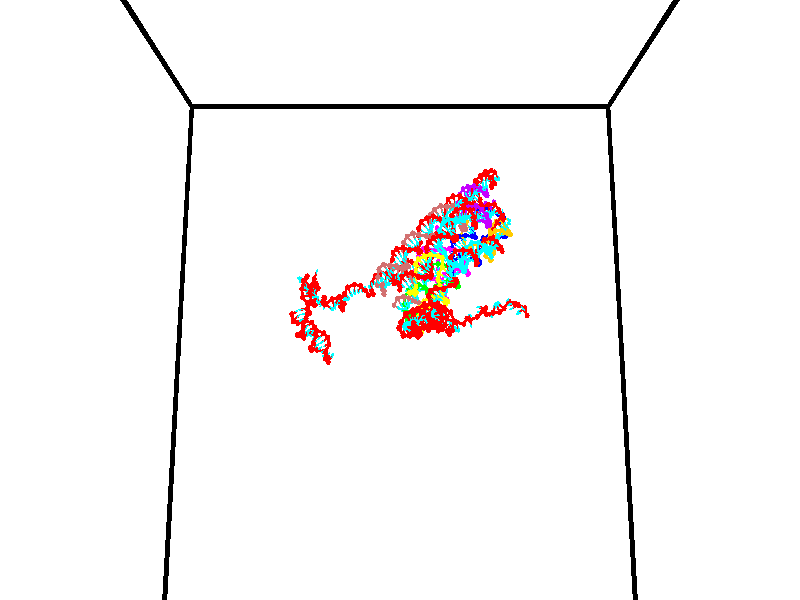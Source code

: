 // switches for output
#declare DRAW_BASES = 1; // possible values are 0, 1; only relevant for DNA ribbons
#declare DRAW_BASES_TYPE = 3; // possible values are 1, 2, 3; only relevant for DNA ribbons
#declare DRAW_FOG = 0; // set to 1 to enable fog

#include "colors.inc"

#include "transforms.inc"
background { rgb <1, 1, 1>}

#default {
   normal{
       ripples 0.25
       frequency 0.20
       turbulence 0.2
       lambda 5
   }
	finish {
		phong 0.1
		phong_size 40.
	}
}

// original window dimensions: 1024x640


// camera settings

camera {
	sky <0, 0.179814, -0.983701>
	up <0, 0.179814, -0.983701>
	right 1.6 * <1, 0, 0>
	location <35, 94.9851, 44.8844>
	look_at <35, 29.7336, 32.9568>
	direction <0, -65.2515, -11.9276>
	angle 67.0682
}


# declare cpy_camera_pos = <35, 94.9851, 44.8844>;
# if (DRAW_FOG = 1)
fog {
	fog_type 2
	up vnormalize(cpy_camera_pos)
	color rgbt<1,1,1,0.3>
	distance 1e-5
	fog_alt 3e-3
	fog_offset 56
}
# end


// LIGHTS

# declare lum = 6;
global_settings {
	ambient_light rgb lum * <0.05, 0.05, 0.05>
	max_trace_level 15
}# declare cpy_direct_light_amount = 0.25;
light_source
{	1000 * <-1, -1.16352, -0.803886>,
	rgb lum * cpy_direct_light_amount
	parallel
}

light_source
{	1000 * <1, 1.16352, 0.803886>,
	rgb lum * cpy_direct_light_amount
	parallel
}

// strand 0

// nucleotide -1

// particle -1
sphere {
	<24.218985, 35.619068, 35.225555> 0.250000
	pigment { color rgbt <1,0,0,0> }
	no_shadow
}
cylinder {
	<24.409887, 35.306385, 35.064976>,  <24.524429, 35.118774, 34.968628>, 0.100000
	pigment { color rgbt <1,0,0,0> }
	no_shadow
}
cylinder {
	<24.409887, 35.306385, 35.064976>,  <24.218985, 35.619068, 35.225555>, 0.100000
	pigment { color rgbt <1,0,0,0> }
	no_shadow
}

// particle -1
sphere {
	<24.409887, 35.306385, 35.064976> 0.100000
	pigment { color rgbt <1,0,0,0> }
	no_shadow
}
sphere {
	0, 1
	scale<0.080000,0.200000,0.300000>
	matrix <0.591212, -0.052358, 0.804815,
		-0.650150, -0.621442, 0.437167,
		0.477256, -0.781709, -0.401444,
		24.553064, 35.071873, 34.944542>
	pigment { color rgbt <0,1,1,0> }
	no_shadow
}
cylinder {
	<24.251747, 34.990036, 35.721279>,  <24.218985, 35.619068, 35.225555>, 0.130000
	pigment { color rgbt <1,0,0,0> }
	no_shadow
}

// nucleotide -1

// particle -1
sphere {
	<24.251747, 34.990036, 35.721279> 0.250000
	pigment { color rgbt <1,0,0,0> }
	no_shadow
}
cylinder {
	<24.557032, 34.971413, 35.463493>,  <24.740202, 34.960239, 35.308823>, 0.100000
	pigment { color rgbt <1,0,0,0> }
	no_shadow
}
cylinder {
	<24.557032, 34.971413, 35.463493>,  <24.251747, 34.990036, 35.721279>, 0.100000
	pigment { color rgbt <1,0,0,0> }
	no_shadow
}

// particle -1
sphere {
	<24.557032, 34.971413, 35.463493> 0.100000
	pigment { color rgbt <1,0,0,0> }
	no_shadow
}
sphere {
	0, 1
	scale<0.080000,0.200000,0.300000>
	matrix <0.614533, -0.255861, 0.746247,
		-0.199640, -0.965592, -0.166664,
		0.763212, -0.046560, -0.644468,
		24.785995, 34.957443, 35.270153>
	pigment { color rgbt <0,1,1,0> }
	no_shadow
}
cylinder {
	<24.581802, 34.230743, 35.750992>,  <24.251747, 34.990036, 35.721279>, 0.130000
	pigment { color rgbt <1,0,0,0> }
	no_shadow
}

// nucleotide -1

// particle -1
sphere {
	<24.581802, 34.230743, 35.750992> 0.250000
	pigment { color rgbt <1,0,0,0> }
	no_shadow
}
cylinder {
	<24.829111, 34.530762, 35.657036>,  <24.977495, 34.710773, 35.600662>, 0.100000
	pigment { color rgbt <1,0,0,0> }
	no_shadow
}
cylinder {
	<24.829111, 34.530762, 35.657036>,  <24.581802, 34.230743, 35.750992>, 0.100000
	pigment { color rgbt <1,0,0,0> }
	no_shadow
}

// particle -1
sphere {
	<24.829111, 34.530762, 35.657036> 0.100000
	pigment { color rgbt <1,0,0,0> }
	no_shadow
}
sphere {
	0, 1
	scale<0.080000,0.200000,0.300000>
	matrix <0.590675, -0.246262, 0.768413,
		0.518503, -0.613828, -0.595290,
		0.618270, 0.750047, -0.234885,
		25.014593, 34.755775, 35.586571>
	pigment { color rgbt <0,1,1,0> }
	no_shadow
}
cylinder {
	<25.278164, 33.993652, 35.577957>,  <24.581802, 34.230743, 35.750992>, 0.130000
	pigment { color rgbt <1,0,0,0> }
	no_shadow
}

// nucleotide -1

// particle -1
sphere {
	<25.278164, 33.993652, 35.577957> 0.250000
	pigment { color rgbt <1,0,0,0> }
	no_shadow
}
cylinder {
	<25.293016, 34.365932, 35.723515>,  <25.301928, 34.589302, 35.810848>, 0.100000
	pigment { color rgbt <1,0,0,0> }
	no_shadow
}
cylinder {
	<25.293016, 34.365932, 35.723515>,  <25.278164, 33.993652, 35.577957>, 0.100000
	pigment { color rgbt <1,0,0,0> }
	no_shadow
}

// particle -1
sphere {
	<25.293016, 34.365932, 35.723515> 0.100000
	pigment { color rgbt <1,0,0,0> }
	no_shadow
}
sphere {
	0, 1
	scale<0.080000,0.200000,0.300000>
	matrix <0.543013, -0.324483, 0.774498,
		0.838903, 0.168841, -0.517430,
		0.037131, 0.930700, 0.363893,
		25.304155, 34.645142, 35.832684>
	pigment { color rgbt <0,1,1,0> }
	no_shadow
}
cylinder {
	<26.024067, 34.238029, 35.716030>,  <25.278164, 33.993652, 35.577957>, 0.130000
	pigment { color rgbt <1,0,0,0> }
	no_shadow
}

// nucleotide -1

// particle -1
sphere {
	<26.024067, 34.238029, 35.716030> 0.250000
	pigment { color rgbt <1,0,0,0> }
	no_shadow
}
cylinder {
	<25.739685, 34.394646, 35.949692>,  <25.569056, 34.488613, 36.089890>, 0.100000
	pigment { color rgbt <1,0,0,0> }
	no_shadow
}
cylinder {
	<25.739685, 34.394646, 35.949692>,  <26.024067, 34.238029, 35.716030>, 0.100000
	pigment { color rgbt <1,0,0,0> }
	no_shadow
}

// particle -1
sphere {
	<25.739685, 34.394646, 35.949692> 0.100000
	pigment { color rgbt <1,0,0,0> }
	no_shadow
}
sphere {
	0, 1
	scale<0.080000,0.200000,0.300000>
	matrix <0.361648, -0.508846, 0.781208,
		0.603119, 0.766664, 0.220168,
		-0.710955, 0.391538, 0.584158,
		25.526398, 34.512108, 36.124939>
	pigment { color rgbt <0,1,1,0> }
	no_shadow
}
cylinder {
	<26.374302, 34.628143, 36.191586>,  <26.024067, 34.238029, 35.716030>, 0.130000
	pigment { color rgbt <1,0,0,0> }
	no_shadow
}

// nucleotide -1

// particle -1
sphere {
	<26.374302, 34.628143, 36.191586> 0.250000
	pigment { color rgbt <1,0,0,0> }
	no_shadow
}
cylinder {
	<26.033033, 34.464272, 36.320747>,  <25.828272, 34.365948, 36.398243>, 0.100000
	pigment { color rgbt <1,0,0,0> }
	no_shadow
}
cylinder {
	<26.033033, 34.464272, 36.320747>,  <26.374302, 34.628143, 36.191586>, 0.100000
	pigment { color rgbt <1,0,0,0> }
	no_shadow
}

// particle -1
sphere {
	<26.033033, 34.464272, 36.320747> 0.100000
	pigment { color rgbt <1,0,0,0> }
	no_shadow
}
sphere {
	0, 1
	scale<0.080000,0.200000,0.300000>
	matrix <0.506547, -0.502902, 0.700356,
		-0.124531, 0.761088, 0.636582,
		-0.853172, -0.409675, 0.322900,
		25.777082, 34.341370, 36.417618>
	pigment { color rgbt <0,1,1,0> }
	no_shadow
}
cylinder {
	<26.546038, 34.579075, 36.888329>,  <26.374302, 34.628143, 36.191586>, 0.130000
	pigment { color rgbt <1,0,0,0> }
	no_shadow
}

// nucleotide -1

// particle -1
sphere {
	<26.546038, 34.579075, 36.888329> 0.250000
	pigment { color rgbt <1,0,0,0> }
	no_shadow
}
cylinder {
	<26.235271, 34.335888, 36.822868>,  <26.048813, 34.189976, 36.783592>, 0.100000
	pigment { color rgbt <1,0,0,0> }
	no_shadow
}
cylinder {
	<26.235271, 34.335888, 36.822868>,  <26.546038, 34.579075, 36.888329>, 0.100000
	pigment { color rgbt <1,0,0,0> }
	no_shadow
}

// particle -1
sphere {
	<26.235271, 34.335888, 36.822868> 0.100000
	pigment { color rgbt <1,0,0,0> }
	no_shadow
}
sphere {
	0, 1
	scale<0.080000,0.200000,0.300000>
	matrix <0.364106, -0.645907, 0.670993,
		-0.513646, 0.461716, 0.723178,
		-0.776914, -0.607966, -0.163654,
		26.002197, 34.153500, 36.773773>
	pigment { color rgbt <0,1,1,0> }
	no_shadow
}
cylinder {
	<26.249767, 34.491482, 37.536289>,  <26.546038, 34.579075, 36.888329>, 0.130000
	pigment { color rgbt <1,0,0,0> }
	no_shadow
}

// nucleotide -1

// particle -1
sphere {
	<26.249767, 34.491482, 37.536289> 0.250000
	pigment { color rgbt <1,0,0,0> }
	no_shadow
}
cylinder {
	<26.228039, 34.189983, 37.274323>,  <26.215002, 34.009083, 37.117142>, 0.100000
	pigment { color rgbt <1,0,0,0> }
	no_shadow
}
cylinder {
	<26.228039, 34.189983, 37.274323>,  <26.249767, 34.491482, 37.536289>, 0.100000
	pigment { color rgbt <1,0,0,0> }
	no_shadow
}

// particle -1
sphere {
	<26.228039, 34.189983, 37.274323> 0.100000
	pigment { color rgbt <1,0,0,0> }
	no_shadow
}
sphere {
	0, 1
	scale<0.080000,0.200000,0.300000>
	matrix <0.531076, -0.577230, 0.620293,
		-0.845581, -0.314113, 0.431654,
		-0.054321, -0.753750, -0.654913,
		26.211742, 33.963860, 37.077850>
	pigment { color rgbt <0,1,1,0> }
	no_shadow
}
cylinder {
	<25.882710, 33.936237, 37.850922>,  <26.249767, 34.491482, 37.536289>, 0.130000
	pigment { color rgbt <1,0,0,0> }
	no_shadow
}

// nucleotide -1

// particle -1
sphere {
	<25.882710, 33.936237, 37.850922> 0.250000
	pigment { color rgbt <1,0,0,0> }
	no_shadow
}
cylinder {
	<26.132549, 33.797718, 37.570934>,  <26.282454, 33.714607, 37.402943>, 0.100000
	pigment { color rgbt <1,0,0,0> }
	no_shadow
}
cylinder {
	<26.132549, 33.797718, 37.570934>,  <25.882710, 33.936237, 37.850922>, 0.100000
	pigment { color rgbt <1,0,0,0> }
	no_shadow
}

// particle -1
sphere {
	<26.132549, 33.797718, 37.570934> 0.100000
	pigment { color rgbt <1,0,0,0> }
	no_shadow
}
sphere {
	0, 1
	scale<0.080000,0.200000,0.300000>
	matrix <0.498743, -0.512831, 0.698756,
		-0.600942, -0.785546, -0.147600,
		0.624599, -0.346298, -0.699967,
		26.319929, 33.693829, 37.360943>
	pigment { color rgbt <0,1,1,0> }
	no_shadow
}
cylinder {
	<25.905375, 33.173172, 37.940544>,  <25.882710, 33.936237, 37.850922>, 0.130000
	pigment { color rgbt <1,0,0,0> }
	no_shadow
}

// nucleotide -1

// particle -1
sphere {
	<25.905375, 33.173172, 37.940544> 0.250000
	pigment { color rgbt <1,0,0,0> }
	no_shadow
}
cylinder {
	<26.233671, 33.228901, 37.718922>,  <26.430649, 33.262337, 37.585949>, 0.100000
	pigment { color rgbt <1,0,0,0> }
	no_shadow
}
cylinder {
	<26.233671, 33.228901, 37.718922>,  <25.905375, 33.173172, 37.940544>, 0.100000
	pigment { color rgbt <1,0,0,0> }
	no_shadow
}

// particle -1
sphere {
	<26.233671, 33.228901, 37.718922> 0.100000
	pigment { color rgbt <1,0,0,0> }
	no_shadow
}
sphere {
	0, 1
	scale<0.080000,0.200000,0.300000>
	matrix <0.540728, -0.502433, 0.674666,
		-0.184380, -0.853317, -0.487701,
		0.820741, 0.139319, -0.554052,
		26.479895, 33.270695, 37.552708>
	pigment { color rgbt <0,1,1,0> }
	no_shadow
}
cylinder {
	<26.339743, 32.514652, 37.854855>,  <25.905375, 33.173172, 37.940544>, 0.130000
	pigment { color rgbt <1,0,0,0> }
	no_shadow
}

// nucleotide -1

// particle -1
sphere {
	<26.339743, 32.514652, 37.854855> 0.250000
	pigment { color rgbt <1,0,0,0> }
	no_shadow
}
cylinder {
	<26.585903, 32.824760, 37.797947>,  <26.733599, 33.010826, 37.763802>, 0.100000
	pigment { color rgbt <1,0,0,0> }
	no_shadow
}
cylinder {
	<26.585903, 32.824760, 37.797947>,  <26.339743, 32.514652, 37.854855>, 0.100000
	pigment { color rgbt <1,0,0,0> }
	no_shadow
}

// particle -1
sphere {
	<26.585903, 32.824760, 37.797947> 0.100000
	pigment { color rgbt <1,0,0,0> }
	no_shadow
}
sphere {
	0, 1
	scale<0.080000,0.200000,0.300000>
	matrix <0.575628, -0.318741, 0.753032,
		0.538455, -0.545310, -0.642420,
		0.615401, 0.775269, -0.142268,
		26.770523, 33.057343, 37.755268>
	pigment { color rgbt <0,1,1,0> }
	no_shadow
}
cylinder {
	<27.061403, 32.295292, 37.982868>,  <26.339743, 32.514652, 37.854855>, 0.130000
	pigment { color rgbt <1,0,0,0> }
	no_shadow
}

// nucleotide -1

// particle -1
sphere {
	<27.061403, 32.295292, 37.982868> 0.250000
	pigment { color rgbt <1,0,0,0> }
	no_shadow
}
cylinder {
	<27.034672, 32.690559, 38.038090>,  <27.018633, 32.927719, 38.071224>, 0.100000
	pigment { color rgbt <1,0,0,0> }
	no_shadow
}
cylinder {
	<27.034672, 32.690559, 38.038090>,  <27.061403, 32.295292, 37.982868>, 0.100000
	pigment { color rgbt <1,0,0,0> }
	no_shadow
}

// particle -1
sphere {
	<27.034672, 32.690559, 38.038090> 0.100000
	pigment { color rgbt <1,0,0,0> }
	no_shadow
}
sphere {
	0, 1
	scale<0.080000,0.200000,0.300000>
	matrix <0.471386, -0.090680, 0.877253,
		0.879391, 0.123706, -0.459748,
		-0.066831, 0.988167, 0.138057,
		27.014622, 32.987011, 38.079506>
	pigment { color rgbt <0,1,1,0> }
	no_shadow
}
cylinder {
	<27.539928, 32.384647, 38.461945>,  <27.061403, 32.295292, 37.982868>, 0.130000
	pigment { color rgbt <1,0,0,0> }
	no_shadow
}

// nucleotide -1

// particle -1
sphere {
	<27.539928, 32.384647, 38.461945> 0.250000
	pigment { color rgbt <1,0,0,0> }
	no_shadow
}
cylinder {
	<27.340269, 32.731144, 38.453232>,  <27.220474, 32.939041, 38.448006>, 0.100000
	pigment { color rgbt <1,0,0,0> }
	no_shadow
}
cylinder {
	<27.340269, 32.731144, 38.453232>,  <27.539928, 32.384647, 38.461945>, 0.100000
	pigment { color rgbt <1,0,0,0> }
	no_shadow
}

// particle -1
sphere {
	<27.340269, 32.731144, 38.453232> 0.100000
	pigment { color rgbt <1,0,0,0> }
	no_shadow
}
sphere {
	0, 1
	scale<0.080000,0.200000,0.300000>
	matrix <0.208671, 0.144559, 0.967243,
		0.841016, 0.478253, -0.252916,
		-0.499148, 0.866243, -0.021779,
		27.190525, 32.991016, 38.446697>
	pigment { color rgbt <0,1,1,0> }
	no_shadow
}
cylinder {
	<27.610491, 33.001743, 38.964561>,  <27.539928, 32.384647, 38.461945>, 0.130000
	pigment { color rgbt <1,0,0,0> }
	no_shadow
}

// nucleotide -1

// particle -1
sphere {
	<27.610491, 33.001743, 38.964561> 0.250000
	pigment { color rgbt <1,0,0,0> }
	no_shadow
}
cylinder {
	<27.855101, 33.028545, 38.649208>,  <28.001867, 33.044628, 38.459995>, 0.100000
	pigment { color rgbt <1,0,0,0> }
	no_shadow
}
cylinder {
	<27.855101, 33.028545, 38.649208>,  <27.610491, 33.001743, 38.964561>, 0.100000
	pigment { color rgbt <1,0,0,0> }
	no_shadow
}

// particle -1
sphere {
	<27.855101, 33.028545, 38.649208> 0.100000
	pigment { color rgbt <1,0,0,0> }
	no_shadow
}
sphere {
	0, 1
	scale<0.080000,0.200000,0.300000>
	matrix <-0.580754, 0.714729, -0.389727,
		0.537364, 0.696184, 0.475991,
		0.611527, 0.067008, -0.788381,
		28.038559, 33.048649, 38.412693>
	pigment { color rgbt <0,1,1,0> }
	no_shadow
}
cylinder {
	<27.400980, 33.721439, 38.736984>,  <27.610491, 33.001743, 38.964561>, 0.130000
	pigment { color rgbt <1,0,0,0> }
	no_shadow
}

// nucleotide -1

// particle -1
sphere {
	<27.400980, 33.721439, 38.736984> 0.250000
	pigment { color rgbt <1,0,0,0> }
	no_shadow
}
cylinder {
	<27.542002, 33.429802, 38.502331>,  <27.626614, 33.254822, 38.361538>, 0.100000
	pigment { color rgbt <1,0,0,0> }
	no_shadow
}
cylinder {
	<27.542002, 33.429802, 38.502331>,  <27.400980, 33.721439, 38.736984>, 0.100000
	pigment { color rgbt <1,0,0,0> }
	no_shadow
}

// particle -1
sphere {
	<27.542002, 33.429802, 38.502331> 0.100000
	pigment { color rgbt <1,0,0,0> }
	no_shadow
}
sphere {
	0, 1
	scale<0.080000,0.200000,0.300000>
	matrix <-0.684209, 0.226832, -0.693112,
		0.638407, 0.645737, -0.418879,
		0.352553, -0.729089, -0.586631,
		27.647768, 33.211075, 38.326340>
	pigment { color rgbt <0,1,1,0> }
	no_shadow
}
cylinder {
	<27.491114, 34.006897, 38.138798>,  <27.400980, 33.721439, 38.736984>, 0.130000
	pigment { color rgbt <1,0,0,0> }
	no_shadow
}

// nucleotide -1

// particle -1
sphere {
	<27.491114, 34.006897, 38.138798> 0.250000
	pigment { color rgbt <1,0,0,0> }
	no_shadow
}
cylinder {
	<27.441196, 33.620800, 38.046936>,  <27.411247, 33.389141, 37.991817>, 0.100000
	pigment { color rgbt <1,0,0,0> }
	no_shadow
}
cylinder {
	<27.441196, 33.620800, 38.046936>,  <27.491114, 34.006897, 38.138798>, 0.100000
	pigment { color rgbt <1,0,0,0> }
	no_shadow
}

// particle -1
sphere {
	<27.441196, 33.620800, 38.046936> 0.100000
	pigment { color rgbt <1,0,0,0> }
	no_shadow
}
sphere {
	0, 1
	scale<0.080000,0.200000,0.300000>
	matrix <-0.554998, 0.259775, -0.790250,
		0.822438, 0.028842, -0.568123,
		-0.124791, -0.965238, -0.229656,
		27.403759, 33.331230, 37.978039>
	pigment { color rgbt <0,1,1,0> }
	no_shadow
}
cylinder {
	<27.767906, 33.924095, 37.539211>,  <27.491114, 34.006897, 38.138798>, 0.130000
	pigment { color rgbt <1,0,0,0> }
	no_shadow
}

// nucleotide -1

// particle -1
sphere {
	<27.767906, 33.924095, 37.539211> 0.250000
	pigment { color rgbt <1,0,0,0> }
	no_shadow
}
cylinder {
	<27.490269, 33.639652, 37.584042>,  <27.323687, 33.468987, 37.610939>, 0.100000
	pigment { color rgbt <1,0,0,0> }
	no_shadow
}
cylinder {
	<27.490269, 33.639652, 37.584042>,  <27.767906, 33.924095, 37.539211>, 0.100000
	pigment { color rgbt <1,0,0,0> }
	no_shadow
}

// particle -1
sphere {
	<27.490269, 33.639652, 37.584042> 0.100000
	pigment { color rgbt <1,0,0,0> }
	no_shadow
}
sphere {
	0, 1
	scale<0.080000,0.200000,0.300000>
	matrix <-0.422130, 0.275929, -0.863521,
		0.583130, -0.646676, -0.491700,
		-0.694093, -0.711107, 0.112079,
		27.282040, 33.426319, 37.617664>
	pigment { color rgbt <0,1,1,0> }
	no_shadow
}
cylinder {
	<27.608889, 33.619267, 36.914322>,  <27.767906, 33.924095, 37.539211>, 0.130000
	pigment { color rgbt <1,0,0,0> }
	no_shadow
}

// nucleotide -1

// particle -1
sphere {
	<27.608889, 33.619267, 36.914322> 0.250000
	pigment { color rgbt <1,0,0,0> }
	no_shadow
}
cylinder {
	<27.280096, 33.524616, 37.121532>,  <27.082821, 33.467827, 37.245861>, 0.100000
	pigment { color rgbt <1,0,0,0> }
	no_shadow
}
cylinder {
	<27.280096, 33.524616, 37.121532>,  <27.608889, 33.619267, 36.914322>, 0.100000
	pigment { color rgbt <1,0,0,0> }
	no_shadow
}

// particle -1
sphere {
	<27.280096, 33.524616, 37.121532> 0.100000
	pigment { color rgbt <1,0,0,0> }
	no_shadow
}
sphere {
	0, 1
	scale<0.080000,0.200000,0.300000>
	matrix <-0.554915, 0.128128, -0.821981,
		0.128128, -0.963115, -0.236626,
		0.821981, 0.236626, -0.518030,
		27.033503, 33.453629, 37.276943>
	pigment { color rgbt <0,1,1,0> }
	no_shadow
}
cylinder {
	<27.127707, 33.124195, 36.468781>,  <27.608889, 33.619267, 36.914322>, 0.130000
	pigment { color rgbt <1,0,0,0> }
	no_shadow
}

// nucleotide -1

// particle -1
sphere {
	<27.127707, 33.124195, 36.468781> 0.250000
	pigment { color rgbt <1,0,0,0> }
	no_shadow
}
cylinder {
	<26.896919, 33.316795, 36.732677>,  <26.758446, 33.432358, 36.891014>, 0.100000
	pigment { color rgbt <1,0,0,0> }
	no_shadow
}
cylinder {
	<26.896919, 33.316795, 36.732677>,  <27.127707, 33.124195, 36.468781>, 0.100000
	pigment { color rgbt <1,0,0,0> }
	no_shadow
}

// particle -1
sphere {
	<26.896919, 33.316795, 36.732677> 0.100000
	pigment { color rgbt <1,0,0,0> }
	no_shadow
}
sphere {
	0, 1
	scale<0.080000,0.200000,0.300000>
	matrix <-0.594367, 0.306501, -0.743495,
		-0.560208, -0.821103, 0.109349,
		-0.576971, 0.481505, 0.659741,
		26.723827, 33.461246, 36.930599>
	pigment { color rgbt <0,1,1,0> }
	no_shadow
}
cylinder {
	<26.376379, 33.027164, 36.239075>,  <27.127707, 33.124195, 36.468781>, 0.130000
	pigment { color rgbt <1,0,0,0> }
	no_shadow
}

// nucleotide -1

// particle -1
sphere {
	<26.376379, 33.027164, 36.239075> 0.250000
	pigment { color rgbt <1,0,0,0> }
	no_shadow
}
cylinder {
	<26.324322, 33.335007, 36.489120>,  <26.293087, 33.519711, 36.639149>, 0.100000
	pigment { color rgbt <1,0,0,0> }
	no_shadow
}
cylinder {
	<26.324322, 33.335007, 36.489120>,  <26.376379, 33.027164, 36.239075>, 0.100000
	pigment { color rgbt <1,0,0,0> }
	no_shadow
}

// particle -1
sphere {
	<26.324322, 33.335007, 36.489120> 0.100000
	pigment { color rgbt <1,0,0,0> }
	no_shadow
}
sphere {
	0, 1
	scale<0.080000,0.200000,0.300000>
	matrix <-0.706784, 0.370159, -0.602859,
		-0.695356, -0.520282, 0.495770,
		-0.130143, 0.769604, 0.625119,
		26.285278, 33.565887, 36.676655>
	pigment { color rgbt <0,1,1,0> }
	no_shadow
}
cylinder {
	<25.785376, 33.073437, 36.490501>,  <26.376379, 33.027164, 36.239075>, 0.130000
	pigment { color rgbt <1,0,0,0> }
	no_shadow
}

// nucleotide -1

// particle -1
sphere {
	<25.785376, 33.073437, 36.490501> 0.250000
	pigment { color rgbt <1,0,0,0> }
	no_shadow
}
cylinder {
	<25.924416, 33.447880, 36.469028>,  <26.007839, 33.672546, 36.456146>, 0.100000
	pigment { color rgbt <1,0,0,0> }
	no_shadow
}
cylinder {
	<25.924416, 33.447880, 36.469028>,  <25.785376, 33.073437, 36.490501>, 0.100000
	pigment { color rgbt <1,0,0,0> }
	no_shadow
}

// particle -1
sphere {
	<25.924416, 33.447880, 36.469028> 0.100000
	pigment { color rgbt <1,0,0,0> }
	no_shadow
}
sphere {
	0, 1
	scale<0.080000,0.200000,0.300000>
	matrix <-0.792876, 0.262891, -0.549761,
		-0.500522, 0.233657, 0.833596,
		0.347600, 0.936105, -0.053678,
		26.028696, 33.728710, 36.452927>
	pigment { color rgbt <0,1,1,0> }
	no_shadow
}
cylinder {
	<25.070658, 33.232597, 36.726517>,  <25.785376, 33.073437, 36.490501>, 0.130000
	pigment { color rgbt <1,0,0,0> }
	no_shadow
}

// nucleotide -1

// particle -1
sphere {
	<25.070658, 33.232597, 36.726517> 0.250000
	pigment { color rgbt <1,0,0,0> }
	no_shadow
}
cylinder {
	<25.329470, 33.537262, 36.740513>,  <25.484756, 33.720058, 36.748909>, 0.100000
	pigment { color rgbt <1,0,0,0> }
	no_shadow
}
cylinder {
	<25.329470, 33.537262, 36.740513>,  <25.070658, 33.232597, 36.726517>, 0.100000
	pigment { color rgbt <1,0,0,0> }
	no_shadow
}

// particle -1
sphere {
	<25.329470, 33.537262, 36.740513> 0.100000
	pigment { color rgbt <1,0,0,0> }
	no_shadow
}
sphere {
	0, 1
	scale<0.080000,0.200000,0.300000>
	matrix <-0.586110, 0.526204, -0.616104,
		-0.487673, 0.378132, 0.786887,
		0.647032, 0.761660, 0.034988,
		25.523579, 33.765759, 36.751011>
	pigment { color rgbt <0,1,1,0> }
	no_shadow
}
cylinder {
	<24.649406, 33.777454, 36.702881>,  <25.070658, 33.232597, 36.726517>, 0.130000
	pigment { color rgbt <1,0,0,0> }
	no_shadow
}

// nucleotide -1

// particle -1
sphere {
	<24.649406, 33.777454, 36.702881> 0.250000
	pigment { color rgbt <1,0,0,0> }
	no_shadow
}
cylinder {
	<25.015018, 33.912075, 36.612301>,  <25.234386, 33.992847, 36.557953>, 0.100000
	pigment { color rgbt <1,0,0,0> }
	no_shadow
}
cylinder {
	<25.015018, 33.912075, 36.612301>,  <24.649406, 33.777454, 36.702881>, 0.100000
	pigment { color rgbt <1,0,0,0> }
	no_shadow
}

// particle -1
sphere {
	<25.015018, 33.912075, 36.612301> 0.100000
	pigment { color rgbt <1,0,0,0> }
	no_shadow
}
sphere {
	0, 1
	scale<0.080000,0.200000,0.300000>
	matrix <-0.391209, 0.583735, -0.711484,
		-0.107264, 0.738908, 0.665214,
		0.914030, 0.336554, -0.226453,
		25.289227, 34.013042, 36.544365>
	pigment { color rgbt <0,1,1,0> }
	no_shadow
}
cylinder {
	<24.651270, 34.521053, 36.838657>,  <24.649406, 33.777454, 36.702881>, 0.130000
	pigment { color rgbt <1,0,0,0> }
	no_shadow
}

// nucleotide -1

// particle -1
sphere {
	<24.651270, 34.521053, 36.838657> 0.250000
	pigment { color rgbt <1,0,0,0> }
	no_shadow
}
cylinder {
	<24.909813, 34.394115, 36.561092>,  <25.064939, 34.317951, 36.394554>, 0.100000
	pigment { color rgbt <1,0,0,0> }
	no_shadow
}
cylinder {
	<24.909813, 34.394115, 36.561092>,  <24.651270, 34.521053, 36.838657>, 0.100000
	pigment { color rgbt <1,0,0,0> }
	no_shadow
}

// particle -1
sphere {
	<24.909813, 34.394115, 36.561092> 0.100000
	pigment { color rgbt <1,0,0,0> }
	no_shadow
}
sphere {
	0, 1
	scale<0.080000,0.200000,0.300000>
	matrix <-0.481981, 0.535211, -0.693717,
		0.591536, 0.782842, 0.192984,
		0.646358, -0.317344, -0.693912,
		25.103720, 34.298912, 36.352921>
	pigment { color rgbt <0,1,1,0> }
	no_shadow
}
cylinder {
	<25.316006, 34.603600, 37.063259>,  <24.651270, 34.521053, 36.838657>, 0.130000
	pigment { color rgbt <1,0,0,0> }
	no_shadow
}

// nucleotide -1

// particle -1
sphere {
	<25.316006, 34.603600, 37.063259> 0.250000
	pigment { color rgbt <1,0,0,0> }
	no_shadow
}
cylinder {
	<25.577814, 34.686172, 36.772331>,  <25.734900, 34.735714, 36.597775>, 0.100000
	pigment { color rgbt <1,0,0,0> }
	no_shadow
}
cylinder {
	<25.577814, 34.686172, 36.772331>,  <25.316006, 34.603600, 37.063259>, 0.100000
	pigment { color rgbt <1,0,0,0> }
	no_shadow
}

// particle -1
sphere {
	<25.577814, 34.686172, 36.772331> 0.100000
	pigment { color rgbt <1,0,0,0> }
	no_shadow
}
sphere {
	0, 1
	scale<0.080000,0.200000,0.300000>
	matrix <-0.716449, 0.476590, -0.509474,
		0.241461, 0.854546, 0.459834,
		0.654521, 0.206429, -0.727317,
		25.774170, 34.748100, 36.554134>
	pigment { color rgbt <0,1,1,0> }
	no_shadow
}
cylinder {
	<25.247967, 35.325420, 36.795399>,  <25.316006, 34.603600, 37.063259>, 0.130000
	pigment { color rgbt <1,0,0,0> }
	no_shadow
}

// nucleotide -1

// particle -1
sphere {
	<25.247967, 35.325420, 36.795399> 0.250000
	pigment { color rgbt <1,0,0,0> }
	no_shadow
}
cylinder {
	<25.412970, 35.112053, 36.500019>,  <25.511971, 34.984032, 36.322792>, 0.100000
	pigment { color rgbt <1,0,0,0> }
	no_shadow
}
cylinder {
	<25.412970, 35.112053, 36.500019>,  <25.247967, 35.325420, 36.795399>, 0.100000
	pigment { color rgbt <1,0,0,0> }
	no_shadow
}

// particle -1
sphere {
	<25.412970, 35.112053, 36.500019> 0.100000
	pigment { color rgbt <1,0,0,0> }
	no_shadow
}
sphere {
	0, 1
	scale<0.080000,0.200000,0.300000>
	matrix <-0.595963, 0.455060, -0.661625,
		0.688960, 0.713012, -0.130182,
		0.412506, -0.533418, -0.738447,
		25.536722, 34.952026, 36.278484>
	pigment { color rgbt <0,1,1,0> }
	no_shadow
}
cylinder {
	<25.419823, 35.832993, 36.277737>,  <25.247967, 35.325420, 36.795399>, 0.130000
	pigment { color rgbt <1,0,0,0> }
	no_shadow
}

// nucleotide -1

// particle -1
sphere {
	<25.419823, 35.832993, 36.277737> 0.250000
	pigment { color rgbt <1,0,0,0> }
	no_shadow
}
cylinder {
	<25.386347, 35.459057, 36.139706>,  <25.366262, 35.234695, 36.056889>, 0.100000
	pigment { color rgbt <1,0,0,0> }
	no_shadow
}
cylinder {
	<25.386347, 35.459057, 36.139706>,  <25.419823, 35.832993, 36.277737>, 0.100000
	pigment { color rgbt <1,0,0,0> }
	no_shadow
}

// particle -1
sphere {
	<25.386347, 35.459057, 36.139706> 0.100000
	pigment { color rgbt <1,0,0,0> }
	no_shadow
}
sphere {
	0, 1
	scale<0.080000,0.200000,0.300000>
	matrix <-0.332696, 0.352632, -0.874622,
		0.939313, 0.041609, -0.340528,
		-0.083688, -0.934837, -0.345075,
		25.361240, 35.178604, 36.036182>
	pigment { color rgbt <0,1,1,0> }
	no_shadow
}
cylinder {
	<25.683632, 35.887478, 35.628746>,  <25.419823, 35.832993, 36.277737>, 0.130000
	pigment { color rgbt <1,0,0,0> }
	no_shadow
}

// nucleotide -1

// particle -1
sphere {
	<25.683632, 35.887478, 35.628746> 0.250000
	pigment { color rgbt <1,0,0,0> }
	no_shadow
}
cylinder {
	<25.497414, 35.534103, 35.607555>,  <25.385683, 35.322079, 35.594841>, 0.100000
	pigment { color rgbt <1,0,0,0> }
	no_shadow
}
cylinder {
	<25.497414, 35.534103, 35.607555>,  <25.683632, 35.887478, 35.628746>, 0.100000
	pigment { color rgbt <1,0,0,0> }
	no_shadow
}

// particle -1
sphere {
	<25.497414, 35.534103, 35.607555> 0.100000
	pigment { color rgbt <1,0,0,0> }
	no_shadow
}
sphere {
	0, 1
	scale<0.080000,0.200000,0.300000>
	matrix <-0.206773, 0.166774, -0.964070,
		0.860531, -0.437864, -0.260311,
		-0.465544, -0.883437, -0.052976,
		25.357750, 35.269073, 35.591663>
	pigment { color rgbt <0,1,1,0> }
	no_shadow
}
cylinder {
	<25.961723, 35.412113, 35.081020>,  <25.683632, 35.887478, 35.628746>, 0.130000
	pigment { color rgbt <1,0,0,0> }
	no_shadow
}

// nucleotide -1

// particle -1
sphere {
	<25.961723, 35.412113, 35.081020> 0.250000
	pigment { color rgbt <1,0,0,0> }
	no_shadow
}
cylinder {
	<25.572950, 35.336853, 35.137512>,  <25.339687, 35.291695, 35.171406>, 0.100000
	pigment { color rgbt <1,0,0,0> }
	no_shadow
}
cylinder {
	<25.572950, 35.336853, 35.137512>,  <25.961723, 35.412113, 35.081020>, 0.100000
	pigment { color rgbt <1,0,0,0> }
	no_shadow
}

// particle -1
sphere {
	<25.572950, 35.336853, 35.137512> 0.100000
	pigment { color rgbt <1,0,0,0> }
	no_shadow
}
sphere {
	0, 1
	scale<0.080000,0.200000,0.300000>
	matrix <-0.163703, 0.109770, -0.980383,
		0.168963, -0.975985, -0.137491,
		-0.971933, -0.188157, 0.141225,
		25.281370, 35.280407, 35.179878>
	pigment { color rgbt <0,1,1,0> }
	no_shadow
}
cylinder {
	<25.611605, 34.849445, 34.658398>,  <25.961723, 35.412113, 35.081020>, 0.130000
	pigment { color rgbt <1,0,0,0> }
	no_shadow
}

// nucleotide -1

// particle -1
sphere {
	<25.611605, 34.849445, 34.658398> 0.250000
	pigment { color rgbt <1,0,0,0> }
	no_shadow
}
cylinder {
	<25.284172, 35.069263, 34.725246>,  <25.087713, 35.201153, 34.765358>, 0.100000
	pigment { color rgbt <1,0,0,0> }
	no_shadow
}
cylinder {
	<25.284172, 35.069263, 34.725246>,  <25.611605, 34.849445, 34.658398>, 0.100000
	pigment { color rgbt <1,0,0,0> }
	no_shadow
}

// particle -1
sphere {
	<25.284172, 35.069263, 34.725246> 0.100000
	pigment { color rgbt <1,0,0,0> }
	no_shadow
}
sphere {
	0, 1
	scale<0.080000,0.200000,0.300000>
	matrix <-0.081599, 0.176749, -0.980868,
		-0.568566, -0.816556, -0.099841,
		-0.818580, 0.549541, 0.167124,
		25.038597, 35.234127, 34.775383>
	pigment { color rgbt <0,1,1,0> }
	no_shadow
}
cylinder {
	<26.049103, 34.940952, 34.034035>,  <25.611605, 34.849445, 34.658398>, 0.130000
	pigment { color rgbt <1,0,0,0> }
	no_shadow
}

// nucleotide -1

// particle -1
sphere {
	<26.049103, 34.940952, 34.034035> 0.250000
	pigment { color rgbt <1,0,0,0> }
	no_shadow
}
cylinder {
	<26.325878, 34.739292, 33.827324>,  <26.491943, 34.618298, 33.703297>, 0.100000
	pigment { color rgbt <1,0,0,0> }
	no_shadow
}
cylinder {
	<26.325878, 34.739292, 33.827324>,  <26.049103, 34.940952, 34.034035>, 0.100000
	pigment { color rgbt <1,0,0,0> }
	no_shadow
}

// particle -1
sphere {
	<26.325878, 34.739292, 33.827324> 0.100000
	pigment { color rgbt <1,0,0,0> }
	no_shadow
}
sphere {
	0, 1
	scale<0.080000,0.200000,0.300000>
	matrix <-0.720651, -0.525374, -0.452377,
		-0.043435, 0.685431, -0.726841,
		0.691936, -0.504149, -0.516776,
		26.533459, 34.588047, 33.672291>
	pigment { color rgbt <0,1,1,0> }
	no_shadow
}
cylinder {
	<25.858717, 34.938385, 33.307251>,  <26.049103, 34.940952, 34.034035>, 0.130000
	pigment { color rgbt <1,0,0,0> }
	no_shadow
}

// nucleotide -1

// particle -1
sphere {
	<25.858717, 34.938385, 33.307251> 0.250000
	pigment { color rgbt <1,0,0,0> }
	no_shadow
}
cylinder {
	<26.100922, 34.629784, 33.385368>,  <26.246244, 34.444622, 33.432240>, 0.100000
	pigment { color rgbt <1,0,0,0> }
	no_shadow
}
cylinder {
	<26.100922, 34.629784, 33.385368>,  <25.858717, 34.938385, 33.307251>, 0.100000
	pigment { color rgbt <1,0,0,0> }
	no_shadow
}

// particle -1
sphere {
	<26.100922, 34.629784, 33.385368> 0.100000
	pigment { color rgbt <1,0,0,0> }
	no_shadow
}
sphere {
	0, 1
	scale<0.080000,0.200000,0.300000>
	matrix <-0.643798, -0.619113, -0.449692,
		0.467849, 0.146563, -0.871572,
		0.605510, -0.771504, 0.195294,
		26.282574, 34.398331, 33.443958>
	pigment { color rgbt <0,1,1,0> }
	no_shadow
}
cylinder {
	<25.990578, 34.641514, 32.665672>,  <25.858717, 34.938385, 33.307251>, 0.130000
	pigment { color rgbt <1,0,0,0> }
	no_shadow
}

// nucleotide -1

// particle -1
sphere {
	<25.990578, 34.641514, 32.665672> 0.250000
	pigment { color rgbt <1,0,0,0> }
	no_shadow
}
cylinder {
	<26.070080, 34.355701, 32.933983>,  <26.117781, 34.184212, 33.094967>, 0.100000
	pigment { color rgbt <1,0,0,0> }
	no_shadow
}
cylinder {
	<26.070080, 34.355701, 32.933983>,  <25.990578, 34.641514, 32.665672>, 0.100000
	pigment { color rgbt <1,0,0,0> }
	no_shadow
}

// particle -1
sphere {
	<26.070080, 34.355701, 32.933983> 0.100000
	pigment { color rgbt <1,0,0,0> }
	no_shadow
}
sphere {
	0, 1
	scale<0.080000,0.200000,0.300000>
	matrix <-0.537517, -0.651780, -0.535032,
		0.819495, -0.254212, -0.513618,
		0.198754, -0.714534, 0.670774,
		26.129705, 34.141342, 33.135216>
	pigment { color rgbt <0,1,1,0> }
	no_shadow
}
cylinder {
	<26.383966, 34.071648, 32.352966>,  <25.990578, 34.641514, 32.665672>, 0.130000
	pigment { color rgbt <1,0,0,0> }
	no_shadow
}

// nucleotide -1

// particle -1
sphere {
	<26.383966, 34.071648, 32.352966> 0.250000
	pigment { color rgbt <1,0,0,0> }
	no_shadow
}
cylinder {
	<26.203264, 33.918736, 32.675404>,  <26.094843, 33.826988, 32.868866>, 0.100000
	pigment { color rgbt <1,0,0,0> }
	no_shadow
}
cylinder {
	<26.203264, 33.918736, 32.675404>,  <26.383966, 34.071648, 32.352966>, 0.100000
	pigment { color rgbt <1,0,0,0> }
	no_shadow
}

// particle -1
sphere {
	<26.203264, 33.918736, 32.675404> 0.100000
	pigment { color rgbt <1,0,0,0> }
	no_shadow
}
sphere {
	0, 1
	scale<0.080000,0.200000,0.300000>
	matrix <-0.404780, -0.717363, -0.567048,
		0.795029, -0.582456, 0.169334,
		-0.451754, -0.382277, 0.806091,
		26.067738, 33.804054, 32.917233>
	pigment { color rgbt <0,1,1,0> }
	no_shadow
}
cylinder {
	<26.099630, 33.629536, 31.824362>,  <26.383966, 34.071648, 32.352966>, 0.130000
	pigment { color rgbt <1,0,0,0> }
	no_shadow
}

// nucleotide -1

// particle -1
sphere {
	<26.099630, 33.629536, 31.824362> 0.250000
	pigment { color rgbt <1,0,0,0> }
	no_shadow
}
cylinder {
	<26.234577, 33.615971, 31.448057>,  <26.315546, 33.607830, 31.222275>, 0.100000
	pigment { color rgbt <1,0,0,0> }
	no_shadow
}
cylinder {
	<26.234577, 33.615971, 31.448057>,  <26.099630, 33.629536, 31.824362>, 0.100000
	pigment { color rgbt <1,0,0,0> }
	no_shadow
}

// particle -1
sphere {
	<26.234577, 33.615971, 31.448057> 0.100000
	pigment { color rgbt <1,0,0,0> }
	no_shadow
}
sphere {
	0, 1
	scale<0.080000,0.200000,0.300000>
	matrix <-0.918140, 0.208798, -0.336782,
		0.207852, 0.977370, 0.039302,
		0.337367, -0.033916, -0.940762,
		26.335787, 33.605797, 31.165829>
	pigment { color rgbt <0,1,1,0> }
	no_shadow
}
cylinder {
	<25.779192, 33.336636, 32.329445>,  <26.099630, 33.629536, 31.824362>, 0.130000
	pigment { color rgbt <1,0,0,0> }
	no_shadow
}

// nucleotide -1

// particle -1
sphere {
	<25.779192, 33.336636, 32.329445> 0.250000
	pigment { color rgbt <1,0,0,0> }
	no_shadow
}
cylinder {
	<25.808548, 33.714668, 32.456841>,  <25.826160, 33.941486, 32.533279>, 0.100000
	pigment { color rgbt <1,0,0,0> }
	no_shadow
}
cylinder {
	<25.808548, 33.714668, 32.456841>,  <25.779192, 33.336636, 32.329445>, 0.100000
	pigment { color rgbt <1,0,0,0> }
	no_shadow
}

// particle -1
sphere {
	<25.808548, 33.714668, 32.456841> 0.100000
	pigment { color rgbt <1,0,0,0> }
	no_shadow
}
sphere {
	0, 1
	scale<0.080000,0.200000,0.300000>
	matrix <-0.526608, -0.234481, 0.817130,
		0.846934, -0.227689, 0.480479,
		0.073388, 0.945080, 0.318493,
		25.830564, 33.998192, 32.552387>
	pigment { color rgbt <0,1,1,0> }
	no_shadow
}
cylinder {
	<26.419058, 32.837227, 32.467155>,  <25.779192, 33.336636, 32.329445>, 0.130000
	pigment { color rgbt <1,0,0,0> }
	no_shadow
}

// nucleotide -1

// particle -1
sphere {
	<26.419058, 32.837227, 32.467155> 0.250000
	pigment { color rgbt <1,0,0,0> }
	no_shadow
}
cylinder {
	<26.140646, 33.021202, 32.687702>,  <25.973598, 33.131588, 32.820030>, 0.100000
	pigment { color rgbt <1,0,0,0> }
	no_shadow
}
cylinder {
	<26.140646, 33.021202, 32.687702>,  <26.419058, 32.837227, 32.467155>, 0.100000
	pigment { color rgbt <1,0,0,0> }
	no_shadow
}

// particle -1
sphere {
	<26.140646, 33.021202, 32.687702> 0.100000
	pigment { color rgbt <1,0,0,0> }
	no_shadow
}
sphere {
	0, 1
	scale<0.080000,0.200000,0.300000>
	matrix <-0.712680, -0.535962, -0.452584,
		0.087351, -0.707958, 0.700832,
		-0.696030, 0.459935, 0.551364,
		25.931837, 33.159184, 32.853111>
	pigment { color rgbt <0,1,1,0> }
	no_shadow
}
cylinder {
	<25.995300, 32.274464, 32.834000>,  <26.419058, 32.837227, 32.467155>, 0.130000
	pigment { color rgbt <1,0,0,0> }
	no_shadow
}

// nucleotide -1

// particle -1
sphere {
	<25.995300, 32.274464, 32.834000> 0.250000
	pigment { color rgbt <1,0,0,0> }
	no_shadow
}
cylinder {
	<25.773798, 32.605453, 32.796822>,  <25.640898, 32.804047, 32.774513>, 0.100000
	pigment { color rgbt <1,0,0,0> }
	no_shadow
}
cylinder {
	<25.773798, 32.605453, 32.796822>,  <25.995300, 32.274464, 32.834000>, 0.100000
	pigment { color rgbt <1,0,0,0> }
	no_shadow
}

// particle -1
sphere {
	<25.773798, 32.605453, 32.796822> 0.100000
	pigment { color rgbt <1,0,0,0> }
	no_shadow
}
sphere {
	0, 1
	scale<0.080000,0.200000,0.300000>
	matrix <-0.653851, -0.501231, -0.566786,
		-0.515596, -0.253077, 0.818604,
		-0.553750, 0.827477, -0.092957,
		25.607672, 32.853695, 32.768936>
	pigment { color rgbt <0,1,1,0> }
	no_shadow
}
cylinder {
	<25.270300, 32.008209, 32.840740>,  <25.995300, 32.274464, 32.834000>, 0.130000
	pigment { color rgbt <1,0,0,0> }
	no_shadow
}

// nucleotide -1

// particle -1
sphere {
	<25.270300, 32.008209, 32.840740> 0.250000
	pigment { color rgbt <1,0,0,0> }
	no_shadow
}
cylinder {
	<25.246174, 32.388908, 32.720383>,  <25.231699, 32.617329, 32.648167>, 0.100000
	pigment { color rgbt <1,0,0,0> }
	no_shadow
}
cylinder {
	<25.246174, 32.388908, 32.720383>,  <25.270300, 32.008209, 32.840740>, 0.100000
	pigment { color rgbt <1,0,0,0> }
	no_shadow
}

// particle -1
sphere {
	<25.246174, 32.388908, 32.720383> 0.100000
	pigment { color rgbt <1,0,0,0> }
	no_shadow
}
sphere {
	0, 1
	scale<0.080000,0.200000,0.300000>
	matrix <-0.779586, -0.233174, -0.581271,
		-0.623385, 0.199518, 0.756032,
		-0.060313, 0.951747, -0.300899,
		25.228081, 32.674431, 32.630112>
	pigment { color rgbt <0,1,1,0> }
	no_shadow
}
cylinder {
	<25.398657, 32.331200, 32.205105>,  <25.270300, 32.008209, 32.840740>, 0.130000
	pigment { color rgbt <1,0,0,0> }
	no_shadow
}

// nucleotide -1

// particle -1
sphere {
	<25.398657, 32.331200, 32.205105> 0.250000
	pigment { color rgbt <1,0,0,0> }
	no_shadow
}
cylinder {
	<25.438631, 31.942545, 32.119381>,  <25.462616, 31.709351, 32.067947>, 0.100000
	pigment { color rgbt <1,0,0,0> }
	no_shadow
}
cylinder {
	<25.438631, 31.942545, 32.119381>,  <25.398657, 32.331200, 32.205105>, 0.100000
	pigment { color rgbt <1,0,0,0> }
	no_shadow
}

// particle -1
sphere {
	<25.438631, 31.942545, 32.119381> 0.100000
	pigment { color rgbt <1,0,0,0> }
	no_shadow
}
sphere {
	0, 1
	scale<0.080000,0.200000,0.300000>
	matrix <0.547597, -0.126124, 0.827182,
		-0.830753, -0.200020, 0.519463,
		0.099936, -0.971640, -0.214308,
		25.468613, 31.651052, 32.055088>
	pigment { color rgbt <0,1,1,0> }
	no_shadow
}
cylinder {
	<24.862213, 32.008156, 31.627762>,  <25.398657, 32.331200, 32.205105>, 0.130000
	pigment { color rgbt <1,0,0,0> }
	no_shadow
}

// nucleotide -1

// particle -1
sphere {
	<24.862213, 32.008156, 31.627762> 0.250000
	pigment { color rgbt <1,0,0,0> }
	no_shadow
}
cylinder {
	<24.594507, 32.300678, 31.575182>,  <24.433884, 32.476192, 31.543634>, 0.100000
	pigment { color rgbt <1,0,0,0> }
	no_shadow
}
cylinder {
	<24.594507, 32.300678, 31.575182>,  <24.862213, 32.008156, 31.627762>, 0.100000
	pigment { color rgbt <1,0,0,0> }
	no_shadow
}

// particle -1
sphere {
	<24.594507, 32.300678, 31.575182> 0.100000
	pigment { color rgbt <1,0,0,0> }
	no_shadow
}
sphere {
	0, 1
	scale<0.080000,0.200000,0.300000>
	matrix <0.484294, 0.563509, 0.669266,
		0.563509, 0.384257, -0.731303,
		-0.669266, 0.731303, -0.131449,
		24.393728, 32.520069, 31.535748>
	pigment { color rgbt <0,1,1,0> }
	no_shadow
}
cylinder {
	<25.211044, 32.669563, 31.372725>,  <24.862213, 32.008156, 31.627762>, 0.130000
	pigment { color rgbt <1,0,0,0> }
	no_shadow
}

// nucleotide -1

// particle -1
sphere {
	<25.211044, 32.669563, 31.372725> 0.250000
	pigment { color rgbt <1,0,0,0> }
	no_shadow
}
cylinder {
	<24.888275, 32.717560, 31.604061>,  <24.694614, 32.746357, 31.742863>, 0.100000
	pigment { color rgbt <1,0,0,0> }
	no_shadow
}
cylinder {
	<24.888275, 32.717560, 31.604061>,  <25.211044, 32.669563, 31.372725>, 0.100000
	pigment { color rgbt <1,0,0,0> }
	no_shadow
}

// particle -1
sphere {
	<24.888275, 32.717560, 31.604061> 0.100000
	pigment { color rgbt <1,0,0,0> }
	no_shadow
}
sphere {
	0, 1
	scale<0.080000,0.200000,0.300000>
	matrix <0.516659, 0.617916, 0.592658,
		-0.286251, 0.777034, -0.560606,
		-0.806922, 0.119994, 0.578341,
		24.646198, 32.753559, 31.777563>
	pigment { color rgbt <0,1,1,0> }
	no_shadow
}
cylinder {
	<25.265652, 33.310017, 31.570745>,  <25.211044, 32.669563, 31.372725>, 0.130000
	pigment { color rgbt <1,0,0,0> }
	no_shadow
}

// nucleotide -1

// particle -1
sphere {
	<25.265652, 33.310017, 31.570745> 0.250000
	pigment { color rgbt <1,0,0,0> }
	no_shadow
}
cylinder {
	<25.075928, 33.106480, 31.858110>,  <24.962093, 32.984360, 32.030529>, 0.100000
	pigment { color rgbt <1,0,0,0> }
	no_shadow
}
cylinder {
	<25.075928, 33.106480, 31.858110>,  <25.265652, 33.310017, 31.570745>, 0.100000
	pigment { color rgbt <1,0,0,0> }
	no_shadow
}

// particle -1
sphere {
	<25.075928, 33.106480, 31.858110> 0.100000
	pigment { color rgbt <1,0,0,0> }
	no_shadow
}
sphere {
	0, 1
	scale<0.080000,0.200000,0.300000>
	matrix <0.528329, 0.488232, 0.694620,
		-0.704202, 0.709022, 0.037262,
		-0.474308, -0.508839, 0.718411,
		24.933636, 32.953827, 32.073635>
	pigment { color rgbt <0,1,1,0> }
	no_shadow
}
cylinder {
	<24.998442, 33.763020, 32.018612>,  <25.265652, 33.310017, 31.570745>, 0.130000
	pigment { color rgbt <1,0,0,0> }
	no_shadow
}

// nucleotide -1

// particle -1
sphere {
	<24.998442, 33.763020, 32.018612> 0.250000
	pigment { color rgbt <1,0,0,0> }
	no_shadow
}
cylinder {
	<25.074495, 33.432617, 32.230862>,  <25.120129, 33.234375, 32.358212>, 0.100000
	pigment { color rgbt <1,0,0,0> }
	no_shadow
}
cylinder {
	<25.074495, 33.432617, 32.230862>,  <24.998442, 33.763020, 32.018612>, 0.100000
	pigment { color rgbt <1,0,0,0> }
	no_shadow
}

// particle -1
sphere {
	<25.074495, 33.432617, 32.230862> 0.100000
	pigment { color rgbt <1,0,0,0> }
	no_shadow
}
sphere {
	0, 1
	scale<0.080000,0.200000,0.300000>
	matrix <0.457407, 0.552769, 0.696581,
		-0.868693, 0.110266, 0.482923,
		0.190135, -0.826007, 0.530623,
		25.131536, 33.184814, 32.390049>
	pigment { color rgbt <0,1,1,0> }
	no_shadow
}
cylinder {
	<24.883617, 33.930225, 32.761799>,  <24.998442, 33.763020, 32.018612>, 0.130000
	pigment { color rgbt <1,0,0,0> }
	no_shadow
}

// nucleotide -1

// particle -1
sphere {
	<24.883617, 33.930225, 32.761799> 0.250000
	pigment { color rgbt <1,0,0,0> }
	no_shadow
}
cylinder {
	<25.107752, 33.599045, 32.770866>,  <25.242233, 33.400337, 32.776306>, 0.100000
	pigment { color rgbt <1,0,0,0> }
	no_shadow
}
cylinder {
	<25.107752, 33.599045, 32.770866>,  <24.883617, 33.930225, 32.761799>, 0.100000
	pigment { color rgbt <1,0,0,0> }
	no_shadow
}

// particle -1
sphere {
	<25.107752, 33.599045, 32.770866> 0.100000
	pigment { color rgbt <1,0,0,0> }
	no_shadow
}
sphere {
	0, 1
	scale<0.080000,0.200000,0.300000>
	matrix <0.660904, 0.463444, 0.590275,
		-0.499227, -0.315770, 0.806884,
		0.560337, -0.827954, 0.022670,
		25.275852, 33.350658, 32.777668>
	pigment { color rgbt <0,1,1,0> }
	no_shadow
}
cylinder {
	<24.951126, 33.685337, 33.464573>,  <24.883617, 33.930225, 32.761799>, 0.130000
	pigment { color rgbt <1,0,0,0> }
	no_shadow
}

// nucleotide -1

// particle -1
sphere {
	<24.951126, 33.685337, 33.464573> 0.250000
	pigment { color rgbt <1,0,0,0> }
	no_shadow
}
cylinder {
	<25.270866, 33.542629, 33.271183>,  <25.462711, 33.457005, 33.155148>, 0.100000
	pigment { color rgbt <1,0,0,0> }
	no_shadow
}
cylinder {
	<25.270866, 33.542629, 33.271183>,  <24.951126, 33.685337, 33.464573>, 0.100000
	pigment { color rgbt <1,0,0,0> }
	no_shadow
}

// particle -1
sphere {
	<25.270866, 33.542629, 33.271183> 0.100000
	pigment { color rgbt <1,0,0,0> }
	no_shadow
}
sphere {
	0, 1
	scale<0.080000,0.200000,0.300000>
	matrix <0.600861, 0.472919, 0.644448,
		-0.001273, -0.805645, 0.592398,
		0.799352, -0.356770, -0.483479,
		25.510672, 33.435600, 33.126141>
	pigment { color rgbt <0,1,1,0> }
	no_shadow
}
cylinder {
	<25.422644, 33.450386, 33.930695>,  <24.951126, 33.685337, 33.464573>, 0.130000
	pigment { color rgbt <1,0,0,0> }
	no_shadow
}

// nucleotide -1

// particle -1
sphere {
	<25.422644, 33.450386, 33.930695> 0.250000
	pigment { color rgbt <1,0,0,0> }
	no_shadow
}
cylinder {
	<25.653522, 33.515259, 33.610561>,  <25.792049, 33.554180, 33.418480>, 0.100000
	pigment { color rgbt <1,0,0,0> }
	no_shadow
}
cylinder {
	<25.653522, 33.515259, 33.610561>,  <25.422644, 33.450386, 33.930695>, 0.100000
	pigment { color rgbt <1,0,0,0> }
	no_shadow
}

// particle -1
sphere {
	<25.653522, 33.515259, 33.610561> 0.100000
	pigment { color rgbt <1,0,0,0> }
	no_shadow
}
sphere {
	0, 1
	scale<0.080000,0.200000,0.300000>
	matrix <0.596616, 0.585446, 0.548911,
		0.557575, -0.794324, 0.241161,
		0.577200, 0.162179, -0.800336,
		25.826683, 33.563911, 33.370461>
	pigment { color rgbt <0,1,1,0> }
	no_shadow
}
cylinder {
	<26.138994, 33.244789, 34.067738>,  <25.422644, 33.450386, 33.930695>, 0.130000
	pigment { color rgbt <1,0,0,0> }
	no_shadow
}

// nucleotide -1

// particle -1
sphere {
	<26.138994, 33.244789, 34.067738> 0.250000
	pigment { color rgbt <1,0,0,0> }
	no_shadow
}
cylinder {
	<26.174040, 33.504585, 33.765614>,  <26.195068, 33.660461, 33.584339>, 0.100000
	pigment { color rgbt <1,0,0,0> }
	no_shadow
}
cylinder {
	<26.174040, 33.504585, 33.765614>,  <26.138994, 33.244789, 34.067738>, 0.100000
	pigment { color rgbt <1,0,0,0> }
	no_shadow
}

// particle -1
sphere {
	<26.174040, 33.504585, 33.765614> 0.100000
	pigment { color rgbt <1,0,0,0> }
	no_shadow
}
sphere {
	0, 1
	scale<0.080000,0.200000,0.300000>
	matrix <0.747417, 0.458395, 0.480876,
		0.658553, -0.606660, -0.445277,
		0.087616, 0.649490, -0.755305,
		26.200325, 33.699432, 33.539021>
	pigment { color rgbt <0,1,1,0> }
	no_shadow
}
cylinder {
	<26.828362, 33.333927, 33.832718>,  <26.138994, 33.244789, 34.067738>, 0.130000
	pigment { color rgbt <1,0,0,0> }
	no_shadow
}

// nucleotide -1

// particle -1
sphere {
	<26.828362, 33.333927, 33.832718> 0.250000
	pigment { color rgbt <1,0,0,0> }
	no_shadow
}
cylinder {
	<26.640800, 33.676163, 33.744999>,  <26.528265, 33.881504, 33.692368>, 0.100000
	pigment { color rgbt <1,0,0,0> }
	no_shadow
}
cylinder {
	<26.640800, 33.676163, 33.744999>,  <26.828362, 33.333927, 33.832718>, 0.100000
	pigment { color rgbt <1,0,0,0> }
	no_shadow
}

// particle -1
sphere {
	<26.640800, 33.676163, 33.744999> 0.100000
	pigment { color rgbt <1,0,0,0> }
	no_shadow
}
sphere {
	0, 1
	scale<0.080000,0.200000,0.300000>
	matrix <0.710946, 0.512938, 0.481093,
		0.524107, 0.069675, -0.848798,
		-0.468901, 0.855593, -0.219300,
		26.500130, 33.932842, 33.679211>
	pigment { color rgbt <0,1,1,0> }
	no_shadow
}
cylinder {
	<27.259596, 33.833149, 33.542686>,  <26.828362, 33.333927, 33.832718>, 0.130000
	pigment { color rgbt <1,0,0,0> }
	no_shadow
}

// nucleotide -1

// particle -1
sphere {
	<27.259596, 33.833149, 33.542686> 0.250000
	pigment { color rgbt <1,0,0,0> }
	no_shadow
}
cylinder {
	<26.957874, 33.970230, 33.766682>,  <26.776842, 34.052479, 33.901077>, 0.100000
	pigment { color rgbt <1,0,0,0> }
	no_shadow
}
cylinder {
	<26.957874, 33.970230, 33.766682>,  <27.259596, 33.833149, 33.542686>, 0.100000
	pigment { color rgbt <1,0,0,0> }
	no_shadow
}

// particle -1
sphere {
	<26.957874, 33.970230, 33.766682> 0.100000
	pigment { color rgbt <1,0,0,0> }
	no_shadow
}
sphere {
	0, 1
	scale<0.080000,0.200000,0.300000>
	matrix <0.651999, 0.491020, 0.577751,
		-0.076968, 0.800909, -0.593819,
		-0.754303, 0.342701, 0.559985,
		26.731583, 34.073040, 33.934677>
	pigment { color rgbt <0,1,1,0> }
	no_shadow
}
cylinder {
	<27.254297, 34.580654, 33.625469>,  <27.259596, 33.833149, 33.542686>, 0.130000
	pigment { color rgbt <1,0,0,0> }
	no_shadow
}

// nucleotide -1

// particle -1
sphere {
	<27.254297, 34.580654, 33.625469> 0.250000
	pigment { color rgbt <1,0,0,0> }
	no_shadow
}
cylinder {
	<27.077927, 34.418800, 33.945934>,  <26.972103, 34.321690, 34.138214>, 0.100000
	pigment { color rgbt <1,0,0,0> }
	no_shadow
}
cylinder {
	<27.077927, 34.418800, 33.945934>,  <27.254297, 34.580654, 33.625469>, 0.100000
	pigment { color rgbt <1,0,0,0> }
	no_shadow
}

// particle -1
sphere {
	<27.077927, 34.418800, 33.945934> 0.100000
	pigment { color rgbt <1,0,0,0> }
	no_shadow
}
sphere {
	0, 1
	scale<0.080000,0.200000,0.300000>
	matrix <0.788316, 0.252170, 0.561220,
		-0.429116, 0.879024, 0.207790,
		-0.440928, -0.404633, 0.801159,
		26.945648, 34.297409, 34.186283>
	pigment { color rgbt <0,1,1,0> }
	no_shadow
}
cylinder {
	<27.286892, 35.101257, 34.192642>,  <27.254297, 34.580654, 33.625469>, 0.130000
	pigment { color rgbt <1,0,0,0> }
	no_shadow
}

// nucleotide -1

// particle -1
sphere {
	<27.286892, 35.101257, 34.192642> 0.250000
	pigment { color rgbt <1,0,0,0> }
	no_shadow
}
cylinder {
	<27.287291, 34.724571, 34.327206>,  <27.287529, 34.498558, 34.407944>, 0.100000
	pigment { color rgbt <1,0,0,0> }
	no_shadow
}
cylinder {
	<27.287291, 34.724571, 34.327206>,  <27.286892, 35.101257, 34.192642>, 0.100000
	pigment { color rgbt <1,0,0,0> }
	no_shadow
}

// particle -1
sphere {
	<27.287291, 34.724571, 34.327206> 0.100000
	pigment { color rgbt <1,0,0,0> }
	no_shadow
}
sphere {
	0, 1
	scale<0.080000,0.200000,0.300000>
	matrix <0.876904, 0.162521, 0.452357,
		-0.480665, 0.294547, 0.825956,
		0.000995, -0.941716, 0.336407,
		27.287588, 34.442055, 34.428127>
	pigment { color rgbt <0,1,1,0> }
	no_shadow
}
cylinder {
	<27.595190, 35.685585, 34.385006>,  <27.286892, 35.101257, 34.192642>, 0.130000
	pigment { color rgbt <1,0,0,0> }
	no_shadow
}

// nucleotide -1

// particle -1
sphere {
	<27.595190, 35.685585, 34.385006> 0.250000
	pigment { color rgbt <1,0,0,0> }
	no_shadow
}
cylinder {
	<27.918428, 35.566967, 34.588589>,  <28.112371, 35.495796, 34.710739>, 0.100000
	pigment { color rgbt <1,0,0,0> }
	no_shadow
}
cylinder {
	<27.918428, 35.566967, 34.588589>,  <27.595190, 35.685585, 34.385006>, 0.100000
	pigment { color rgbt <1,0,0,0> }
	no_shadow
}

// particle -1
sphere {
	<27.918428, 35.566967, 34.588589> 0.100000
	pigment { color rgbt <1,0,0,0> }
	no_shadow
}
sphere {
	0, 1
	scale<0.080000,0.200000,0.300000>
	matrix <0.271158, -0.579767, -0.768338,
		0.522927, 0.758900, -0.388096,
		0.808097, -0.296549, 0.508957,
		28.160858, 35.478001, 34.741276>
	pigment { color rgbt <0,1,1,0> }
	no_shadow
}
cylinder {
	<28.203749, 35.568279, 33.959572>,  <27.595190, 35.685585, 34.385006>, 0.130000
	pigment { color rgbt <1,0,0,0> }
	no_shadow
}

// nucleotide -1

// particle -1
sphere {
	<28.203749, 35.568279, 33.959572> 0.250000
	pigment { color rgbt <1,0,0,0> }
	no_shadow
}
cylinder {
	<28.319298, 35.359386, 34.280529>,  <28.388626, 35.234051, 34.473103>, 0.100000
	pigment { color rgbt <1,0,0,0> }
	no_shadow
}
cylinder {
	<28.319298, 35.359386, 34.280529>,  <28.203749, 35.568279, 33.959572>, 0.100000
	pigment { color rgbt <1,0,0,0> }
	no_shadow
}

// particle -1
sphere {
	<28.319298, 35.359386, 34.280529> 0.100000
	pigment { color rgbt <1,0,0,0> }
	no_shadow
}
sphere {
	0, 1
	scale<0.080000,0.200000,0.300000>
	matrix <0.500238, -0.632274, -0.591601,
		0.816282, 0.572282, 0.078593,
		0.288871, -0.522228, 0.802391,
		28.405958, 35.202717, 34.521248>
	pigment { color rgbt <0,1,1,0> }
	no_shadow
}
cylinder {
	<28.838230, 35.308357, 33.748138>,  <28.203749, 35.568279, 33.959572>, 0.130000
	pigment { color rgbt <1,0,0,0> }
	no_shadow
}

// nucleotide -1

// particle -1
sphere {
	<28.838230, 35.308357, 33.748138> 0.250000
	pigment { color rgbt <1,0,0,0> }
	no_shadow
}
cylinder {
	<28.654093, 35.066429, 34.008068>,  <28.543612, 34.921272, 34.164024>, 0.100000
	pigment { color rgbt <1,0,0,0> }
	no_shadow
}
cylinder {
	<28.654093, 35.066429, 34.008068>,  <28.838230, 35.308357, 33.748138>, 0.100000
	pigment { color rgbt <1,0,0,0> }
	no_shadow
}

// particle -1
sphere {
	<28.654093, 35.066429, 34.008068> 0.100000
	pigment { color rgbt <1,0,0,0> }
	no_shadow
}
sphere {
	0, 1
	scale<0.080000,0.200000,0.300000>
	matrix <0.264040, -0.792154, -0.550249,
		0.847566, -0.081723, 0.524360,
		-0.460342, -0.604825, 0.649825,
		28.515989, 34.884983, 34.203014>
	pigment { color rgbt <0,1,1,0> }
	no_shadow
}
cylinder {
	<29.339199, 34.779541, 34.198288>,  <28.838230, 35.308357, 33.748138>, 0.130000
	pigment { color rgbt <1,0,0,0> }
	no_shadow
}

// nucleotide -1

// particle -1
sphere {
	<29.339199, 34.779541, 34.198288> 0.250000
	pigment { color rgbt <1,0,0,0> }
	no_shadow
}
cylinder {
	<28.974998, 34.640873, 34.108128>,  <28.756477, 34.557671, 34.054031>, 0.100000
	pigment { color rgbt <1,0,0,0> }
	no_shadow
}
cylinder {
	<28.974998, 34.640873, 34.108128>,  <29.339199, 34.779541, 34.198288>, 0.100000
	pigment { color rgbt <1,0,0,0> }
	no_shadow
}

// particle -1
sphere {
	<28.974998, 34.640873, 34.108128> 0.100000
	pigment { color rgbt <1,0,0,0> }
	no_shadow
}
sphere {
	0, 1
	scale<0.080000,0.200000,0.300000>
	matrix <0.413498, -0.765711, -0.492652,
		-0.001802, -0.541763, 0.840529,
		-0.910503, -0.346669, -0.225398,
		28.701847, 34.536873, 34.040508>
	pigment { color rgbt <0,1,1,0> }
	no_shadow
}
cylinder {
	<29.133175, 34.110420, 34.594322>,  <29.339199, 34.779541, 34.198288>, 0.130000
	pigment { color rgbt <1,0,0,0> }
	no_shadow
}

// nucleotide -1

// particle -1
sphere {
	<29.133175, 34.110420, 34.594322> 0.250000
	pigment { color rgbt <1,0,0,0> }
	no_shadow
}
cylinder {
	<29.016590, 34.206089, 34.223843>,  <28.946640, 34.263493, 34.001556>, 0.100000
	pigment { color rgbt <1,0,0,0> }
	no_shadow
}
cylinder {
	<29.016590, 34.206089, 34.223843>,  <29.133175, 34.110420, 34.594322>, 0.100000
	pigment { color rgbt <1,0,0,0> }
	no_shadow
}

// particle -1
sphere {
	<29.016590, 34.206089, 34.223843> 0.100000
	pigment { color rgbt <1,0,0,0> }
	no_shadow
}
sphere {
	0, 1
	scale<0.080000,0.200000,0.300000>
	matrix <0.528546, -0.766750, -0.364326,
		-0.797302, -0.595726, 0.097063,
		-0.291461, 0.239176, -0.926200,
		28.929152, 34.277840, 33.945984>
	pigment { color rgbt <0,1,1,0> }
	no_shadow
}
cylinder {
	<28.866928, 33.581966, 34.214901>,  <29.133175, 34.110420, 34.594322>, 0.130000
	pigment { color rgbt <1,0,0,0> }
	no_shadow
}

// nucleotide -1

// particle -1
sphere {
	<28.866928, 33.581966, 34.214901> 0.250000
	pigment { color rgbt <1,0,0,0> }
	no_shadow
}
cylinder {
	<29.082125, 33.832802, 33.989571>,  <29.211243, 33.983303, 33.854374>, 0.100000
	pigment { color rgbt <1,0,0,0> }
	no_shadow
}
cylinder {
	<29.082125, 33.832802, 33.989571>,  <28.866928, 33.581966, 34.214901>, 0.100000
	pigment { color rgbt <1,0,0,0> }
	no_shadow
}

// particle -1
sphere {
	<29.082125, 33.832802, 33.989571> 0.100000
	pigment { color rgbt <1,0,0,0> }
	no_shadow
}
sphere {
	0, 1
	scale<0.080000,0.200000,0.300000>
	matrix <0.644399, -0.736770, -0.204744,
		-0.543432, -0.252855, -0.800466,
		0.537989, 0.627084, -0.563323,
		29.243521, 34.020927, 33.820572>
	pigment { color rgbt <0,1,1,0> }
	no_shadow
}
cylinder {
	<28.800816, 33.487625, 33.411835>,  <28.866928, 33.581966, 34.214901>, 0.130000
	pigment { color rgbt <1,0,0,0> }
	no_shadow
}

// nucleotide -1

// particle -1
sphere {
	<28.800816, 33.487625, 33.411835> 0.250000
	pigment { color rgbt <1,0,0,0> }
	no_shadow
}
cylinder {
	<29.166021, 33.605801, 33.524349>,  <29.385145, 33.676708, 33.591858>, 0.100000
	pigment { color rgbt <1,0,0,0> }
	no_shadow
}
cylinder {
	<29.166021, 33.605801, 33.524349>,  <28.800816, 33.487625, 33.411835>, 0.100000
	pigment { color rgbt <1,0,0,0> }
	no_shadow
}

// particle -1
sphere {
	<29.166021, 33.605801, 33.524349> 0.100000
	pigment { color rgbt <1,0,0,0> }
	no_shadow
}
sphere {
	0, 1
	scale<0.080000,0.200000,0.300000>
	matrix <0.400342, -0.781320, -0.478816,
		0.078309, 0.549775, -0.831634,
		0.913014, 0.295443, 0.281282,
		29.439926, 33.694435, 33.608734>
	pigment { color rgbt <0,1,1,0> }
	no_shadow
}
cylinder {
	<29.191917, 33.025822, 33.034245>,  <28.800816, 33.487625, 33.411835>, 0.130000
	pigment { color rgbt <1,0,0,0> }
	no_shadow
}

// nucleotide -1

// particle -1
sphere {
	<29.191917, 33.025822, 33.034245> 0.250000
	pigment { color rgbt <1,0,0,0> }
	no_shadow
}
cylinder {
	<29.457851, 33.216988, 33.263885>,  <29.617411, 33.331688, 33.401672>, 0.100000
	pigment { color rgbt <1,0,0,0> }
	no_shadow
}
cylinder {
	<29.457851, 33.216988, 33.263885>,  <29.191917, 33.025822, 33.034245>, 0.100000
	pigment { color rgbt <1,0,0,0> }
	no_shadow
}

// particle -1
sphere {
	<29.457851, 33.216988, 33.263885> 0.100000
	pigment { color rgbt <1,0,0,0> }
	no_shadow
}
sphere {
	0, 1
	scale<0.080000,0.200000,0.300000>
	matrix <0.745130, -0.478512, -0.464552,
		0.052703, 0.736633, -0.674236,
		0.664834, 0.477910, 0.574106,
		29.657301, 33.360359, 33.436119>
	pigment { color rgbt <0,1,1,0> }
	no_shadow
}
cylinder {
	<29.525148, 33.332676, 32.491608>,  <29.191917, 33.025822, 33.034245>, 0.130000
	pigment { color rgbt <1,0,0,0> }
	no_shadow
}

// nucleotide -1

// particle -1
sphere {
	<29.525148, 33.332676, 32.491608> 0.250000
	pigment { color rgbt <1,0,0,0> }
	no_shadow
}
cylinder {
	<29.735016, 33.248363, 32.821526>,  <29.860937, 33.197777, 33.019478>, 0.100000
	pigment { color rgbt <1,0,0,0> }
	no_shadow
}
cylinder {
	<29.735016, 33.248363, 32.821526>,  <29.525148, 33.332676, 32.491608>, 0.100000
	pigment { color rgbt <1,0,0,0> }
	no_shadow
}

// particle -1
sphere {
	<29.735016, 33.248363, 32.821526> 0.100000
	pigment { color rgbt <1,0,0,0> }
	no_shadow
}
sphere {
	0, 1
	scale<0.080000,0.200000,0.300000>
	matrix <0.581659, -0.618686, -0.528110,
		0.621606, 0.756836, -0.202005,
		0.524670, -0.210778, 0.824799,
		29.892416, 33.185131, 33.068966>
	pigment { color rgbt <0,1,1,0> }
	no_shadow
}
cylinder {
	<30.259541, 33.401356, 32.252972>,  <29.525148, 33.332676, 32.491608>, 0.130000
	pigment { color rgbt <1,0,0,0> }
	no_shadow
}

// nucleotide -1

// particle -1
sphere {
	<30.259541, 33.401356, 32.252972> 0.250000
	pigment { color rgbt <1,0,0,0> }
	no_shadow
}
cylinder {
	<30.252890, 33.201916, 32.599640>,  <30.248899, 33.082253, 32.807640>, 0.100000
	pigment { color rgbt <1,0,0,0> }
	no_shadow
}
cylinder {
	<30.252890, 33.201916, 32.599640>,  <30.259541, 33.401356, 32.252972>, 0.100000
	pigment { color rgbt <1,0,0,0> }
	no_shadow
}

// particle -1
sphere {
	<30.252890, 33.201916, 32.599640> 0.100000
	pigment { color rgbt <1,0,0,0> }
	no_shadow
}
sphere {
	0, 1
	scale<0.080000,0.200000,0.300000>
	matrix <0.623294, -0.682930, -0.380935,
		0.781811, 0.533857, 0.322132,
		-0.016629, -0.498602, 0.866672,
		30.247900, 33.052334, 32.859642>
	pigment { color rgbt <0,1,1,0> }
	no_shadow
}
cylinder {
	<30.887684, 33.307320, 32.352299>,  <30.259541, 33.401356, 32.252972>, 0.130000
	pigment { color rgbt <1,0,0,0> }
	no_shadow
}

// nucleotide -1

// particle -1
sphere {
	<30.887684, 33.307320, 32.352299> 0.250000
	pigment { color rgbt <1,0,0,0> }
	no_shadow
}
cylinder {
	<30.751541, 33.002663, 32.572865>,  <30.669855, 32.819870, 32.705204>, 0.100000
	pigment { color rgbt <1,0,0,0> }
	no_shadow
}
cylinder {
	<30.751541, 33.002663, 32.572865>,  <30.887684, 33.307320, 32.352299>, 0.100000
	pigment { color rgbt <1,0,0,0> }
	no_shadow
}

// particle -1
sphere {
	<30.751541, 33.002663, 32.572865> 0.100000
	pigment { color rgbt <1,0,0,0> }
	no_shadow
}
sphere {
	0, 1
	scale<0.080000,0.200000,0.300000>
	matrix <0.629567, -0.620168, -0.468013,
		0.698429, 0.187862, 0.690583,
		-0.340356, -0.761643, 0.551415,
		30.649435, 32.774170, 32.738289>
	pigment { color rgbt <0,1,1,0> }
	no_shadow
}
cylinder {
	<31.389648, 33.233875, 32.756893>,  <30.887684, 33.307320, 32.352299>, 0.130000
	pigment { color rgbt <1,0,0,0> }
	no_shadow
}

// nucleotide -1

// particle -1
sphere {
	<31.389648, 33.233875, 32.756893> 0.250000
	pigment { color rgbt <1,0,0,0> }
	no_shadow
}
cylinder {
	<31.174515, 32.900654, 32.705112>,  <31.045435, 32.700722, 32.674042>, 0.100000
	pigment { color rgbt <1,0,0,0> }
	no_shadow
}
cylinder {
	<31.174515, 32.900654, 32.705112>,  <31.389648, 33.233875, 32.756893>, 0.100000
	pigment { color rgbt <1,0,0,0> }
	no_shadow
}

// particle -1
sphere {
	<31.174515, 32.900654, 32.705112> 0.100000
	pigment { color rgbt <1,0,0,0> }
	no_shadow
}
sphere {
	0, 1
	scale<0.080000,0.200000,0.300000>
	matrix <0.782980, -0.436662, -0.443023,
		0.312533, -0.339633, 0.887115,
		-0.537835, -0.833052, -0.129454,
		31.013165, 32.650738, 32.666275>
	pigment { color rgbt <0,1,1,0> }
	no_shadow
}
cylinder {
	<31.680037, 32.632759, 33.071480>,  <31.389648, 33.233875, 32.756893>, 0.130000
	pigment { color rgbt <1,0,0,0> }
	no_shadow
}

// nucleotide -1

// particle -1
sphere {
	<31.680037, 32.632759, 33.071480> 0.250000
	pigment { color rgbt <1,0,0,0> }
	no_shadow
}
cylinder {
	<31.496416, 32.571564, 32.721424>,  <31.386244, 32.534847, 32.511391>, 0.100000
	pigment { color rgbt <1,0,0,0> }
	no_shadow
}
cylinder {
	<31.496416, 32.571564, 32.721424>,  <31.680037, 32.632759, 33.071480>, 0.100000
	pigment { color rgbt <1,0,0,0> }
	no_shadow
}

// particle -1
sphere {
	<31.496416, 32.571564, 32.721424> 0.100000
	pigment { color rgbt <1,0,0,0> }
	no_shadow
}
sphere {
	0, 1
	scale<0.080000,0.200000,0.300000>
	matrix <0.796456, -0.507301, -0.329097,
		-0.393610, -0.848081, 0.354726,
		-0.459053, -0.152988, -0.875137,
		31.358700, 32.525669, 32.458881>
	pigment { color rgbt <0,1,1,0> }
	no_shadow
}
cylinder {
	<32.167034, 32.108929, 32.880444>,  <31.680037, 32.632759, 33.071480>, 0.130000
	pigment { color rgbt <1,0,0,0> }
	no_shadow
}

// nucleotide -1

// particle -1
sphere {
	<32.167034, 32.108929, 32.880444> 0.250000
	pigment { color rgbt <1,0,0,0> }
	no_shadow
}
cylinder {
	<31.945751, 32.192589, 32.557899>,  <31.812981, 32.242783, 32.364372>, 0.100000
	pigment { color rgbt <1,0,0,0> }
	no_shadow
}
cylinder {
	<31.945751, 32.192589, 32.557899>,  <32.167034, 32.108929, 32.880444>, 0.100000
	pigment { color rgbt <1,0,0,0> }
	no_shadow
}

// particle -1
sphere {
	<31.945751, 32.192589, 32.557899> 0.100000
	pigment { color rgbt <1,0,0,0> }
	no_shadow
}
sphere {
	0, 1
	scale<0.080000,0.200000,0.300000>
	matrix <0.687961, -0.431134, -0.583809,
		-0.469752, -0.877713, 0.094621,
		-0.553211, 0.209150, -0.806358,
		31.779787, 32.255333, 32.315990>
	pigment { color rgbt <0,1,1,0> }
	no_shadow
}
cylinder {
	<31.931896, 31.536526, 32.425606>,  <32.167034, 32.108929, 32.880444>, 0.130000
	pigment { color rgbt <1,0,0,0> }
	no_shadow
}

// nucleotide -1

// particle -1
sphere {
	<31.931896, 31.536526, 32.425606> 0.250000
	pigment { color rgbt <1,0,0,0> }
	no_shadow
}
cylinder {
	<31.977825, 31.865553, 32.202824>,  <32.005383, 32.062969, 32.069153>, 0.100000
	pigment { color rgbt <1,0,0,0> }
	no_shadow
}
cylinder {
	<31.977825, 31.865553, 32.202824>,  <31.931896, 31.536526, 32.425606>, 0.100000
	pigment { color rgbt <1,0,0,0> }
	no_shadow
}

// particle -1
sphere {
	<31.977825, 31.865553, 32.202824> 0.100000
	pigment { color rgbt <1,0,0,0> }
	no_shadow
}
sphere {
	0, 1
	scale<0.080000,0.200000,0.300000>
	matrix <0.788213, -0.416672, -0.452885,
		-0.604596, -0.386997, -0.696202,
		0.114823, 0.822568, -0.556954,
		32.012272, 32.112324, 32.035736>
	pigment { color rgbt <0,1,1,0> }
	no_shadow
}
cylinder {
	<31.970587, 31.359310, 31.712412>,  <31.931896, 31.536526, 32.425606>, 0.130000
	pigment { color rgbt <1,0,0,0> }
	no_shadow
}

// nucleotide -1

// particle -1
sphere {
	<31.970587, 31.359310, 31.712412> 0.250000
	pigment { color rgbt <1,0,0,0> }
	no_shadow
}
cylinder {
	<32.172401, 31.694622, 31.795092>,  <32.293491, 31.895809, 31.844700>, 0.100000
	pigment { color rgbt <1,0,0,0> }
	no_shadow
}
cylinder {
	<32.172401, 31.694622, 31.795092>,  <31.970587, 31.359310, 31.712412>, 0.100000
	pigment { color rgbt <1,0,0,0> }
	no_shadow
}

// particle -1
sphere {
	<32.172401, 31.694622, 31.795092> 0.100000
	pigment { color rgbt <1,0,0,0> }
	no_shadow
}
sphere {
	0, 1
	scale<0.080000,0.200000,0.300000>
	matrix <0.847640, -0.435411, -0.303187,
		-0.164156, 0.328177, -0.930243,
		0.504538, 0.838282, 0.206701,
		32.323761, 31.946106, 31.857101>
	pigment { color rgbt <0,1,1,0> }
	no_shadow
}
cylinder {
	<32.303295, 31.606936, 31.114855>,  <31.970587, 31.359310, 31.712412>, 0.130000
	pigment { color rgbt <1,0,0,0> }
	no_shadow
}

// nucleotide -1

// particle -1
sphere {
	<32.303295, 31.606936, 31.114855> 0.250000
	pigment { color rgbt <1,0,0,0> }
	no_shadow
}
cylinder {
	<32.501949, 31.729807, 31.439568>,  <32.621143, 31.803530, 31.634396>, 0.100000
	pigment { color rgbt <1,0,0,0> }
	no_shadow
}
cylinder {
	<32.501949, 31.729807, 31.439568>,  <32.303295, 31.606936, 31.114855>, 0.100000
	pigment { color rgbt <1,0,0,0> }
	no_shadow
}

// particle -1
sphere {
	<32.501949, 31.729807, 31.439568> 0.100000
	pigment { color rgbt <1,0,0,0> }
	no_shadow
}
sphere {
	0, 1
	scale<0.080000,0.200000,0.300000>
	matrix <0.808843, -0.503054, -0.304483,
		0.314840, 0.807823, -0.498294,
		0.496638, 0.307178, 0.811784,
		32.650940, 31.821960, 31.683104>
	pigment { color rgbt <0,1,1,0> }
	no_shadow
}
cylinder {
	<32.901669, 31.705742, 30.838291>,  <32.303295, 31.606936, 31.114855>, 0.130000
	pigment { color rgbt <1,0,0,0> }
	no_shadow
}

// nucleotide -1

// particle -1
sphere {
	<32.901669, 31.705742, 30.838291> 0.250000
	pigment { color rgbt <1,0,0,0> }
	no_shadow
}
cylinder {
	<32.972694, 31.679182, 31.231037>,  <33.015312, 31.663246, 31.466684>, 0.100000
	pigment { color rgbt <1,0,0,0> }
	no_shadow
}
cylinder {
	<32.972694, 31.679182, 31.231037>,  <32.901669, 31.705742, 30.838291>, 0.100000
	pigment { color rgbt <1,0,0,0> }
	no_shadow
}

// particle -1
sphere {
	<32.972694, 31.679182, 31.231037> 0.100000
	pigment { color rgbt <1,0,0,0> }
	no_shadow
}
sphere {
	0, 1
	scale<0.080000,0.200000,0.300000>
	matrix <0.784810, -0.592411, -0.181994,
		0.593753, 0.802895, -0.053083,
		0.177569, -0.066400, 0.981866,
		33.025967, 31.659262, 31.525597>
	pigment { color rgbt <0,1,1,0> }
	no_shadow
}
cylinder {
	<33.567890, 31.751844, 30.883541>,  <32.901669, 31.705742, 30.838291>, 0.130000
	pigment { color rgbt <1,0,0,0> }
	no_shadow
}

// nucleotide -1

// particle -1
sphere {
	<33.567890, 31.751844, 30.883541> 0.250000
	pigment { color rgbt <1,0,0,0> }
	no_shadow
}
cylinder {
	<33.491821, 31.592779, 31.242584>,  <33.446178, 31.497339, 31.458010>, 0.100000
	pigment { color rgbt <1,0,0,0> }
	no_shadow
}
cylinder {
	<33.491821, 31.592779, 31.242584>,  <33.567890, 31.751844, 30.883541>, 0.100000
	pigment { color rgbt <1,0,0,0> }
	no_shadow
}

// particle -1
sphere {
	<33.491821, 31.592779, 31.242584> 0.100000
	pigment { color rgbt <1,0,0,0> }
	no_shadow
}
sphere {
	0, 1
	scale<0.080000,0.200000,0.300000>
	matrix <0.816134, -0.572214, -0.080593,
		0.545672, 0.717240, 0.433369,
		-0.190175, -0.397665, 0.897606,
		33.434769, 31.473480, 31.511866>
	pigment { color rgbt <0,1,1,0> }
	no_shadow
}
cylinder {
	<34.196186, 31.840912, 31.310246>,  <33.567890, 31.751844, 30.883541>, 0.130000
	pigment { color rgbt <1,0,0,0> }
	no_shadow
}

// nucleotide -1

// particle -1
sphere {
	<34.196186, 31.840912, 31.310246> 0.250000
	pigment { color rgbt <1,0,0,0> }
	no_shadow
}
cylinder {
	<33.994942, 31.532116, 31.465633>,  <33.874195, 31.346838, 31.558867>, 0.100000
	pigment { color rgbt <1,0,0,0> }
	no_shadow
}
cylinder {
	<33.994942, 31.532116, 31.465633>,  <34.196186, 31.840912, 31.310246>, 0.100000
	pigment { color rgbt <1,0,0,0> }
	no_shadow
}

// particle -1
sphere {
	<33.994942, 31.532116, 31.465633> 0.100000
	pigment { color rgbt <1,0,0,0> }
	no_shadow
}
sphere {
	0, 1
	scale<0.080000,0.200000,0.300000>
	matrix <0.842972, -0.537434, 0.023731,
		0.190458, 0.339409, 0.921155,
		-0.503115, -0.771988, 0.388471,
		33.844006, 31.300520, 31.582174>
	pigment { color rgbt <0,1,1,0> }
	no_shadow
}
cylinder {
	<34.713867, 31.503748, 31.706594>,  <34.196186, 31.840912, 31.310246>, 0.130000
	pigment { color rgbt <1,0,0,0> }
	no_shadow
}

// nucleotide -1

// particle -1
sphere {
	<34.713867, 31.503748, 31.706594> 0.250000
	pigment { color rgbt <1,0,0,0> }
	no_shadow
}
cylinder {
	<34.421375, 31.242941, 31.626425>,  <34.245880, 31.086456, 31.578323>, 0.100000
	pigment { color rgbt <1,0,0,0> }
	no_shadow
}
cylinder {
	<34.421375, 31.242941, 31.626425>,  <34.713867, 31.503748, 31.706594>, 0.100000
	pigment { color rgbt <1,0,0,0> }
	no_shadow
}

// particle -1
sphere {
	<34.421375, 31.242941, 31.626425> 0.100000
	pigment { color rgbt <1,0,0,0> }
	no_shadow
}
sphere {
	0, 1
	scale<0.080000,0.200000,0.300000>
	matrix <0.680057, -0.719713, -0.139769,
		-0.053116, -0.238504, 0.969688,
		-0.731233, -0.652019, -0.200424,
		34.202007, 31.047335, 31.566298>
	pigment { color rgbt <0,1,1,0> }
	no_shadow
}
cylinder {
	<35.117390, 30.923346, 31.875614>,  <34.713867, 31.503748, 31.706594>, 0.130000
	pigment { color rgbt <1,0,0,0> }
	no_shadow
}

// nucleotide -1

// particle -1
sphere {
	<35.117390, 30.923346, 31.875614> 0.250000
	pigment { color rgbt <1,0,0,0> }
	no_shadow
}
cylinder {
	<34.777580, 30.792517, 31.710047>,  <34.573692, 30.714020, 31.610706>, 0.100000
	pigment { color rgbt <1,0,0,0> }
	no_shadow
}
cylinder {
	<34.777580, 30.792517, 31.710047>,  <35.117390, 30.923346, 31.875614>, 0.100000
	pigment { color rgbt <1,0,0,0> }
	no_shadow
}

// particle -1
sphere {
	<34.777580, 30.792517, 31.710047> 0.100000
	pigment { color rgbt <1,0,0,0> }
	no_shadow
}
sphere {
	0, 1
	scale<0.080000,0.200000,0.300000>
	matrix <0.488449, -0.784084, -0.382923,
		-0.199305, -0.527481, 0.825858,
		-0.849527, -0.327071, -0.413920,
		34.522724, 30.694395, 31.585871>
	pigment { color rgbt <0,1,1,0> }
	no_shadow
}
cylinder {
	<34.963951, 30.228867, 32.113365>,  <35.117390, 30.923346, 31.875614>, 0.130000
	pigment { color rgbt <1,0,0,0> }
	no_shadow
}

// nucleotide -1

// particle -1
sphere {
	<34.963951, 30.228867, 32.113365> 0.250000
	pigment { color rgbt <1,0,0,0> }
	no_shadow
}
cylinder {
	<34.799160, 30.280468, 31.752558>,  <34.700283, 30.311428, 31.536074>, 0.100000
	pigment { color rgbt <1,0,0,0> }
	no_shadow
}
cylinder {
	<34.799160, 30.280468, 31.752558>,  <34.963951, 30.228867, 32.113365>, 0.100000
	pigment { color rgbt <1,0,0,0> }
	no_shadow
}

// particle -1
sphere {
	<34.799160, 30.280468, 31.752558> 0.100000
	pigment { color rgbt <1,0,0,0> }
	no_shadow
}
sphere {
	0, 1
	scale<0.080000,0.200000,0.300000>
	matrix <0.411684, -0.856777, -0.310563,
		-0.812888, -0.499291, 0.299869,
		-0.411982, 0.129002, -0.902014,
		34.675564, 30.319168, 31.481953>
	pigment { color rgbt <0,1,1,0> }
	no_shadow
}
cylinder {
	<34.985065, 29.547403, 31.847855>,  <34.963951, 30.228867, 32.113365>, 0.130000
	pigment { color rgbt <1,0,0,0> }
	no_shadow
}

// nucleotide -1

// particle -1
sphere {
	<34.985065, 29.547403, 31.847855> 0.250000
	pigment { color rgbt <1,0,0,0> }
	no_shadow
}
cylinder {
	<34.900303, 29.760780, 31.520309>,  <34.849445, 29.888807, 31.323782>, 0.100000
	pigment { color rgbt <1,0,0,0> }
	no_shadow
}
cylinder {
	<34.900303, 29.760780, 31.520309>,  <34.985065, 29.547403, 31.847855>, 0.100000
	pigment { color rgbt <1,0,0,0> }
	no_shadow
}

// particle -1
sphere {
	<34.900303, 29.760780, 31.520309> 0.100000
	pigment { color rgbt <1,0,0,0> }
	no_shadow
}
sphere {
	0, 1
	scale<0.080000,0.200000,0.300000>
	matrix <0.473452, -0.676967, -0.563524,
		-0.854950, -0.507104, -0.109109,
		-0.211902, 0.533443, -0.818863,
		34.836731, 29.920813, 31.274651>
	pigment { color rgbt <0,1,1,0> }
	no_shadow
}
cylinder {
	<34.608604, 29.188454, 31.286394>,  <34.985065, 29.547403, 31.847855>, 0.130000
	pigment { color rgbt <1,0,0,0> }
	no_shadow
}

// nucleotide -1

// particle -1
sphere {
	<34.608604, 29.188454, 31.286394> 0.250000
	pigment { color rgbt <1,0,0,0> }
	no_shadow
}
cylinder {
	<34.803986, 29.493933, 31.117550>,  <34.921215, 29.677219, 31.016243>, 0.100000
	pigment { color rgbt <1,0,0,0> }
	no_shadow
}
cylinder {
	<34.803986, 29.493933, 31.117550>,  <34.608604, 29.188454, 31.286394>, 0.100000
	pigment { color rgbt <1,0,0,0> }
	no_shadow
}

// particle -1
sphere {
	<34.803986, 29.493933, 31.117550> 0.100000
	pigment { color rgbt <1,0,0,0> }
	no_shadow
}
sphere {
	0, 1
	scale<0.080000,0.200000,0.300000>
	matrix <0.459675, -0.636385, -0.619446,
		-0.741693, 0.108539, -0.661899,
		0.488457, 0.763697, -0.422110,
		34.950523, 29.723042, 30.990917>
	pigment { color rgbt <0,1,1,0> }
	no_shadow
}
cylinder {
	<34.628990, 29.072908, 30.562298>,  <34.608604, 29.188454, 31.286394>, 0.130000
	pigment { color rgbt <1,0,0,0> }
	no_shadow
}

// nucleotide -1

// particle -1
sphere {
	<34.628990, 29.072908, 30.562298> 0.250000
	pigment { color rgbt <1,0,0,0> }
	no_shadow
}
cylinder {
	<34.921730, 29.341612, 30.608137>,  <35.097374, 29.502834, 30.635641>, 0.100000
	pigment { color rgbt <1,0,0,0> }
	no_shadow
}
cylinder {
	<34.921730, 29.341612, 30.608137>,  <34.628990, 29.072908, 30.562298>, 0.100000
	pigment { color rgbt <1,0,0,0> }
	no_shadow
}

// particle -1
sphere {
	<34.921730, 29.341612, 30.608137> 0.100000
	pigment { color rgbt <1,0,0,0> }
	no_shadow
}
sphere {
	0, 1
	scale<0.080000,0.200000,0.300000>
	matrix <0.550656, -0.483881, -0.680174,
		-0.401459, 0.560893, -0.724037,
		0.731853, 0.671758, 0.114601,
		35.141285, 29.543139, 30.642517>
	pigment { color rgbt <0,1,1,0> }
	no_shadow
}
cylinder {
	<34.939602, 28.944977, 29.854822>,  <34.628990, 29.072908, 30.562298>, 0.130000
	pigment { color rgbt <1,0,0,0> }
	no_shadow
}

// nucleotide -1

// particle -1
sphere {
	<34.939602, 28.944977, 29.854822> 0.250000
	pigment { color rgbt <1,0,0,0> }
	no_shadow
}
cylinder {
	<35.178684, 29.180906, 30.072025>,  <35.322132, 29.322464, 30.202347>, 0.100000
	pigment { color rgbt <1,0,0,0> }
	no_shadow
}
cylinder {
	<35.178684, 29.180906, 30.072025>,  <34.939602, 28.944977, 29.854822>, 0.100000
	pigment { color rgbt <1,0,0,0> }
	no_shadow
}

// particle -1
sphere {
	<35.178684, 29.180906, 30.072025> 0.100000
	pigment { color rgbt <1,0,0,0> }
	no_shadow
}
sphere {
	0, 1
	scale<0.080000,0.200000,0.300000>
	matrix <0.763744, -0.212920, -0.609393,
		-0.243818, 0.778955, -0.577738,
		0.597702, 0.589825, 0.543009,
		35.357994, 29.357853, 30.234928>
	pigment { color rgbt <0,1,1,0> }
	no_shadow
}
cylinder {
	<35.318935, 29.445061, 29.392580>,  <34.939602, 28.944977, 29.854822>, 0.130000
	pigment { color rgbt <1,0,0,0> }
	no_shadow
}

// nucleotide -1

// particle -1
sphere {
	<35.318935, 29.445061, 29.392580> 0.250000
	pigment { color rgbt <1,0,0,0> }
	no_shadow
}
cylinder {
	<35.532024, 29.432125, 29.730848>,  <35.659878, 29.424364, 29.933809>, 0.100000
	pigment { color rgbt <1,0,0,0> }
	no_shadow
}
cylinder {
	<35.532024, 29.432125, 29.730848>,  <35.318935, 29.445061, 29.392580>, 0.100000
	pigment { color rgbt <1,0,0,0> }
	no_shadow
}

// particle -1
sphere {
	<35.532024, 29.432125, 29.730848> 0.100000
	pigment { color rgbt <1,0,0,0> }
	no_shadow
}
sphere {
	0, 1
	scale<0.080000,0.200000,0.300000>
	matrix <0.845660, -0.018250, -0.533410,
		0.032685, 0.999310, 0.017627,
		0.532721, -0.032341, 0.845673,
		35.691841, 29.422422, 29.984550>
	pigment { color rgbt <0,1,1,0> }
	no_shadow
}
cylinder {
	<35.797291, 29.971407, 29.291327>,  <35.318935, 29.445061, 29.392580>, 0.130000
	pigment { color rgbt <1,0,0,0> }
	no_shadow
}

// nucleotide -1

// particle -1
sphere {
	<35.797291, 29.971407, 29.291327> 0.250000
	pigment { color rgbt <1,0,0,0> }
	no_shadow
}
cylinder {
	<35.947227, 29.763536, 29.598423>,  <36.037189, 29.638815, 29.782681>, 0.100000
	pigment { color rgbt <1,0,0,0> }
	no_shadow
}
cylinder {
	<35.947227, 29.763536, 29.598423>,  <35.797291, 29.971407, 29.291327>, 0.100000
	pigment { color rgbt <1,0,0,0> }
	no_shadow
}

// particle -1
sphere {
	<35.947227, 29.763536, 29.598423> 0.100000
	pigment { color rgbt <1,0,0,0> }
	no_shadow
}
sphere {
	0, 1
	scale<0.080000,0.200000,0.300000>
	matrix <0.908409, 0.040487, -0.416117,
		0.185162, 0.853404, 0.487254,
		0.374844, -0.519675, 0.767743,
		36.059681, 29.607634, 29.828747>
	pigment { color rgbt <0,1,1,0> }
	no_shadow
}
cylinder {
	<36.242874, 30.397865, 29.519180>,  <35.797291, 29.971407, 29.291327>, 0.130000
	pigment { color rgbt <1,0,0,0> }
	no_shadow
}

// nucleotide -1

// particle -1
sphere {
	<36.242874, 30.397865, 29.519180> 0.250000
	pigment { color rgbt <1,0,0,0> }
	no_shadow
}
cylinder {
	<36.340122, 30.029766, 29.641844>,  <36.398472, 29.808907, 29.715443>, 0.100000
	pigment { color rgbt <1,0,0,0> }
	no_shadow
}
cylinder {
	<36.340122, 30.029766, 29.641844>,  <36.242874, 30.397865, 29.519180>, 0.100000
	pigment { color rgbt <1,0,0,0> }
	no_shadow
}

// particle -1
sphere {
	<36.340122, 30.029766, 29.641844> 0.100000
	pigment { color rgbt <1,0,0,0> }
	no_shadow
}
sphere {
	0, 1
	scale<0.080000,0.200000,0.300000>
	matrix <0.922329, 0.121429, -0.366829,
		0.300335, 0.372025, 0.878292,
		0.243120, -0.920246, 0.306660,
		36.413059, 29.753693, 29.733841>
	pigment { color rgbt <0,1,1,0> }
	no_shadow
}
cylinder {
	<36.849171, 30.516386, 29.875061>,  <36.242874, 30.397865, 29.519180>, 0.130000
	pigment { color rgbt <1,0,0,0> }
	no_shadow
}

// nucleotide -1

// particle -1
sphere {
	<36.849171, 30.516386, 29.875061> 0.250000
	pigment { color rgbt <1,0,0,0> }
	no_shadow
}
cylinder {
	<36.858322, 30.138344, 29.744675>,  <36.863811, 29.911518, 29.666443>, 0.100000
	pigment { color rgbt <1,0,0,0> }
	no_shadow
}
cylinder {
	<36.858322, 30.138344, 29.744675>,  <36.849171, 30.516386, 29.875061>, 0.100000
	pigment { color rgbt <1,0,0,0> }
	no_shadow
}

// particle -1
sphere {
	<36.858322, 30.138344, 29.744675> 0.100000
	pigment { color rgbt <1,0,0,0> }
	no_shadow
}
sphere {
	0, 1
	scale<0.080000,0.200000,0.300000>
	matrix <0.988216, 0.070736, -0.135741,
		0.151347, -0.319018, 0.935586,
		0.022876, -0.945105, -0.325965,
		36.865185, 29.854813, 29.646885>
	pigment { color rgbt <0,1,1,0> }
	no_shadow
}
cylinder {
	<37.523369, 30.257929, 30.136982>,  <36.849171, 30.516386, 29.875061>, 0.130000
	pigment { color rgbt <1,0,0,0> }
	no_shadow
}

// nucleotide -1

// particle -1
sphere {
	<37.523369, 30.257929, 30.136982> 0.250000
	pigment { color rgbt <1,0,0,0> }
	no_shadow
}
cylinder {
	<37.419079, 30.012074, 29.839193>,  <37.356503, 29.864561, 29.660521>, 0.100000
	pigment { color rgbt <1,0,0,0> }
	no_shadow
}
cylinder {
	<37.419079, 30.012074, 29.839193>,  <37.523369, 30.257929, 30.136982>, 0.100000
	pigment { color rgbt <1,0,0,0> }
	no_shadow
}

// particle -1
sphere {
	<37.419079, 30.012074, 29.839193> 0.100000
	pigment { color rgbt <1,0,0,0> }
	no_shadow
}
sphere {
	0, 1
	scale<0.080000,0.200000,0.300000>
	matrix <0.932874, 0.038120, -0.358180,
		0.248531, -0.787887, 0.563442,
		-0.260727, -0.614639, -0.744473,
		37.340862, 29.827682, 29.615850>
	pigment { color rgbt <0,1,1,0> }
	no_shadow
}
cylinder {
	<38.147045, 29.653986, 30.054962>,  <37.523369, 30.257929, 30.136982>, 0.130000
	pigment { color rgbt <1,0,0,0> }
	no_shadow
}

// nucleotide -1

// particle -1
sphere {
	<38.147045, 29.653986, 30.054962> 0.250000
	pigment { color rgbt <1,0,0,0> }
	no_shadow
}
cylinder {
	<37.952103, 29.613400, 29.708048>,  <37.835136, 29.589048, 29.499899>, 0.100000
	pigment { color rgbt <1,0,0,0> }
	no_shadow
}
cylinder {
	<37.952103, 29.613400, 29.708048>,  <38.147045, 29.653986, 30.054962>, 0.100000
	pigment { color rgbt <1,0,0,0> }
	no_shadow
}

// particle -1
sphere {
	<37.952103, 29.613400, 29.708048> 0.100000
	pigment { color rgbt <1,0,0,0> }
	no_shadow
}
sphere {
	0, 1
	scale<0.080000,0.200000,0.300000>
	matrix <0.873098, -0.071944, -0.482208,
		-0.013469, -0.992235, 0.123651,
		-0.487359, -0.101465, -0.867287,
		37.805893, 29.582960, 29.447863>
	pigment { color rgbt <0,1,1,0> }
	no_shadow
}
cylinder {
	<38.525520, 29.108601, 29.730736>,  <38.147045, 29.653986, 30.054962>, 0.130000
	pigment { color rgbt <1,0,0,0> }
	no_shadow
}

// nucleotide -1

// particle -1
sphere {
	<38.525520, 29.108601, 29.730736> 0.250000
	pigment { color rgbt <1,0,0,0> }
	no_shadow
}
cylinder {
	<38.322021, 29.301855, 29.445709>,  <38.199921, 29.417809, 29.274693>, 0.100000
	pigment { color rgbt <1,0,0,0> }
	no_shadow
}
cylinder {
	<38.322021, 29.301855, 29.445709>,  <38.525520, 29.108601, 29.730736>, 0.100000
	pigment { color rgbt <1,0,0,0> }
	no_shadow
}

// particle -1
sphere {
	<38.322021, 29.301855, 29.445709> 0.100000
	pigment { color rgbt <1,0,0,0> }
	no_shadow
}
sphere {
	0, 1
	scale<0.080000,0.200000,0.300000>
	matrix <0.770812, -0.113011, -0.626959,
		-0.383435, -0.868220, -0.314914,
		-0.508749, 0.483138, -0.712567,
		38.169395, 29.446796, 29.231939>
	pigment { color rgbt <0,1,1,0> }
	no_shadow
}
cylinder {
	<38.461441, 28.668764, 29.139774>,  <38.525520, 29.108601, 29.730736>, 0.130000
	pigment { color rgbt <1,0,0,0> }
	no_shadow
}

// nucleotide -1

// particle -1
sphere {
	<38.461441, 28.668764, 29.139774> 0.250000
	pigment { color rgbt <1,0,0,0> }
	no_shadow
}
cylinder {
	<38.436050, 29.049044, 29.018353>,  <38.420815, 29.277210, 28.945499>, 0.100000
	pigment { color rgbt <1,0,0,0> }
	no_shadow
}
cylinder {
	<38.436050, 29.049044, 29.018353>,  <38.461441, 28.668764, 29.139774>, 0.100000
	pigment { color rgbt <1,0,0,0> }
	no_shadow
}

// particle -1
sphere {
	<38.436050, 29.049044, 29.018353> 0.100000
	pigment { color rgbt <1,0,0,0> }
	no_shadow
}
sphere {
	0, 1
	scale<0.080000,0.200000,0.300000>
	matrix <0.569377, -0.215307, -0.793380,
		-0.819622, -0.223200, -0.527637,
		-0.063479, 0.950697, -0.303555,
		38.417007, 29.334253, 28.927286>
	pigment { color rgbt <0,1,1,0> }
	no_shadow
}
cylinder {
	<38.697479, 28.503864, 28.517864>,  <38.461441, 28.668764, 29.139774>, 0.130000
	pigment { color rgbt <1,0,0,0> }
	no_shadow
}

// nucleotide -1

// particle -1
sphere {
	<38.697479, 28.503864, 28.517864> 0.250000
	pigment { color rgbt <1,0,0,0> }
	no_shadow
}
cylinder {
	<38.657726, 28.900543, 28.485210>,  <38.633877, 29.138550, 28.465618>, 0.100000
	pigment { color rgbt <1,0,0,0> }
	no_shadow
}
cylinder {
	<38.657726, 28.900543, 28.485210>,  <38.697479, 28.503864, 28.517864>, 0.100000
	pigment { color rgbt <1,0,0,0> }
	no_shadow
}

// particle -1
sphere {
	<38.657726, 28.900543, 28.485210> 0.100000
	pigment { color rgbt <1,0,0,0> }
	no_shadow
}
sphere {
	0, 1
	scale<0.080000,0.200000,0.300000>
	matrix <0.416026, -0.033114, -0.908750,
		-0.903906, -0.124273, -0.409280,
		-0.099380, 0.991695, -0.081633,
		38.627911, 29.198051, 28.460720>
	pigment { color rgbt <0,1,1,0> }
	no_shadow
}
cylinder {
	<38.170815, 28.700583, 27.958752>,  <38.697479, 28.503864, 28.517864>, 0.130000
	pigment { color rgbt <1,0,0,0> }
	no_shadow
}

// nucleotide -1

// particle -1
sphere {
	<38.170815, 28.700583, 27.958752> 0.250000
	pigment { color rgbt <1,0,0,0> }
	no_shadow
}
cylinder {
	<38.446095, 28.986580, 28.008007>,  <38.611263, 29.158178, 28.037560>, 0.100000
	pigment { color rgbt <1,0,0,0> }
	no_shadow
}
cylinder {
	<38.446095, 28.986580, 28.008007>,  <38.170815, 28.700583, 27.958752>, 0.100000
	pigment { color rgbt <1,0,0,0> }
	no_shadow
}

// particle -1
sphere {
	<38.446095, 28.986580, 28.008007> 0.100000
	pigment { color rgbt <1,0,0,0> }
	no_shadow
}
sphere {
	0, 1
	scale<0.080000,0.200000,0.300000>
	matrix <0.142523, 0.033183, -0.989235,
		-0.711383, 0.698343, -0.079067,
		0.688201, 0.714994, 0.123136,
		38.652554, 29.201078, 28.044949>
	pigment { color rgbt <0,1,1,0> }
	no_shadow
}
cylinder {
	<38.124302, 29.068859, 27.354721>,  <38.170815, 28.700583, 27.958752>, 0.130000
	pigment { color rgbt <1,0,0,0> }
	no_shadow
}

// nucleotide -1

// particle -1
sphere {
	<38.124302, 29.068859, 27.354721> 0.250000
	pigment { color rgbt <1,0,0,0> }
	no_shadow
}
cylinder {
	<38.478706, 29.157366, 27.517710>,  <38.691349, 29.210470, 27.615503>, 0.100000
	pigment { color rgbt <1,0,0,0> }
	no_shadow
}
cylinder {
	<38.478706, 29.157366, 27.517710>,  <38.124302, 29.068859, 27.354721>, 0.100000
	pigment { color rgbt <1,0,0,0> }
	no_shadow
}

// particle -1
sphere {
	<38.478706, 29.157366, 27.517710> 0.100000
	pigment { color rgbt <1,0,0,0> }
	no_shadow
}
sphere {
	0, 1
	scale<0.080000,0.200000,0.300000>
	matrix <0.455037, -0.246134, -0.855780,
		-0.089064, 0.943641, -0.318761,
		0.886007, 0.221268, 0.407470,
		38.744507, 29.223745, 27.639952>
	pigment { color rgbt <0,1,1,0> }
	no_shadow
}
cylinder {
	<38.398037, 29.462463, 26.895004>,  <38.124302, 29.068859, 27.354721>, 0.130000
	pigment { color rgbt <1,0,0,0> }
	no_shadow
}

// nucleotide -1

// particle -1
sphere {
	<38.398037, 29.462463, 26.895004> 0.250000
	pigment { color rgbt <1,0,0,0> }
	no_shadow
}
cylinder {
	<38.702736, 29.335226, 27.120768>,  <38.885555, 29.258883, 27.256226>, 0.100000
	pigment { color rgbt <1,0,0,0> }
	no_shadow
}
cylinder {
	<38.702736, 29.335226, 27.120768>,  <38.398037, 29.462463, 26.895004>, 0.100000
	pigment { color rgbt <1,0,0,0> }
	no_shadow
}

// particle -1
sphere {
	<38.702736, 29.335226, 27.120768> 0.100000
	pigment { color rgbt <1,0,0,0> }
	no_shadow
}
sphere {
	0, 1
	scale<0.080000,0.200000,0.300000>
	matrix <0.571020, -0.081912, -0.816839,
		0.306064, 0.944513, 0.119242,
		0.761748, -0.318095, 0.564407,
		38.931259, 29.239798, 27.290089>
	pigment { color rgbt <0,1,1,0> }
	no_shadow
}
cylinder {
	<39.015148, 29.872690, 26.748598>,  <38.398037, 29.462463, 26.895004>, 0.130000
	pigment { color rgbt <1,0,0,0> }
	no_shadow
}

// nucleotide -1

// particle -1
sphere {
	<39.015148, 29.872690, 26.748598> 0.250000
	pigment { color rgbt <1,0,0,0> }
	no_shadow
}
cylinder {
	<39.160954, 29.541458, 26.918970>,  <39.248436, 29.342720, 27.021193>, 0.100000
	pigment { color rgbt <1,0,0,0> }
	no_shadow
}
cylinder {
	<39.160954, 29.541458, 26.918970>,  <39.015148, 29.872690, 26.748598>, 0.100000
	pigment { color rgbt <1,0,0,0> }
	no_shadow
}

// particle -1
sphere {
	<39.160954, 29.541458, 26.918970> 0.100000
	pigment { color rgbt <1,0,0,0> }
	no_shadow
}
sphere {
	0, 1
	scale<0.080000,0.200000,0.300000>
	matrix <0.648309, -0.102662, -0.754424,
		0.668449, 0.551132, 0.499429,
		0.364515, -0.828078, 0.425929,
		39.270309, 29.293036, 27.046749>
	pigment { color rgbt <0,1,1,0> }
	no_shadow
}
cylinder {
	<39.718410, 29.917049, 26.557800>,  <39.015148, 29.872690, 26.748598>, 0.130000
	pigment { color rgbt <1,0,0,0> }
	no_shadow
}

// nucleotide -1

// particle -1
sphere {
	<39.718410, 29.917049, 26.557800> 0.250000
	pigment { color rgbt <1,0,0,0> }
	no_shadow
}
cylinder {
	<39.683842, 29.533579, 26.666222>,  <39.663101, 29.303497, 26.731274>, 0.100000
	pigment { color rgbt <1,0,0,0> }
	no_shadow
}
cylinder {
	<39.683842, 29.533579, 26.666222>,  <39.718410, 29.917049, 26.557800>, 0.100000
	pigment { color rgbt <1,0,0,0> }
	no_shadow
}

// particle -1
sphere {
	<39.683842, 29.533579, 26.666222> 0.100000
	pigment { color rgbt <1,0,0,0> }
	no_shadow
}
sphere {
	0, 1
	scale<0.080000,0.200000,0.300000>
	matrix <0.660688, -0.258788, -0.704641,
		0.745669, 0.118185, 0.655752,
		-0.086423, -0.958677, 0.271054,
		39.657913, 29.245975, 26.747538>
	pigment { color rgbt <0,1,1,0> }
	no_shadow
}
cylinder {
	<40.434708, 29.599234, 26.637924>,  <39.718410, 29.917049, 26.557800>, 0.130000
	pigment { color rgbt <1,0,0,0> }
	no_shadow
}

// nucleotide -1

// particle -1
sphere {
	<40.434708, 29.599234, 26.637924> 0.250000
	pigment { color rgbt <1,0,0,0> }
	no_shadow
}
cylinder {
	<40.193672, 29.282011, 26.602276>,  <40.049049, 29.091677, 26.580887>, 0.100000
	pigment { color rgbt <1,0,0,0> }
	no_shadow
}
cylinder {
	<40.193672, 29.282011, 26.602276>,  <40.434708, 29.599234, 26.637924>, 0.100000
	pigment { color rgbt <1,0,0,0> }
	no_shadow
}

// particle -1
sphere {
	<40.193672, 29.282011, 26.602276> 0.100000
	pigment { color rgbt <1,0,0,0> }
	no_shadow
}
sphere {
	0, 1
	scale<0.080000,0.200000,0.300000>
	matrix <0.632376, -0.406386, -0.659508,
		0.486810, -0.453773, 0.746396,
		-0.602592, -0.793058, -0.089123,
		40.012894, 29.044094, 26.575539>
	pigment { color rgbt <0,1,1,0> }
	no_shadow
}
cylinder {
	<40.882496, 28.935970, 26.734730>,  <40.434708, 29.599234, 26.637924>, 0.130000
	pigment { color rgbt <1,0,0,0> }
	no_shadow
}

// nucleotide -1

// particle -1
sphere {
	<40.882496, 28.935970, 26.734730> 0.250000
	pigment { color rgbt <1,0,0,0> }
	no_shadow
}
cylinder {
	<40.548038, 28.819269, 26.548933>,  <40.347366, 28.749249, 26.437454>, 0.100000
	pigment { color rgbt <1,0,0,0> }
	no_shadow
}
cylinder {
	<40.548038, 28.819269, 26.548933>,  <40.882496, 28.935970, 26.734730>, 0.100000
	pigment { color rgbt <1,0,0,0> }
	no_shadow
}

// particle -1
sphere {
	<40.548038, 28.819269, 26.548933> 0.100000
	pigment { color rgbt <1,0,0,0> }
	no_shadow
}
sphere {
	0, 1
	scale<0.080000,0.200000,0.300000>
	matrix <0.548196, -0.473461, -0.689431,
		-0.018777, -0.831093, 0.555816,
		-0.836139, -0.291751, -0.464492,
		40.297195, 28.731745, 26.409586>
	pigment { color rgbt <0,1,1,0> }
	no_shadow
}
cylinder {
	<41.005539, 28.310478, 26.632830>,  <40.882496, 28.935970, 26.734730>, 0.130000
	pigment { color rgbt <1,0,0,0> }
	no_shadow
}

// nucleotide -1

// particle -1
sphere {
	<41.005539, 28.310478, 26.632830> 0.250000
	pigment { color rgbt <1,0,0,0> }
	no_shadow
}
cylinder {
	<40.734497, 28.400852, 26.352886>,  <40.571873, 28.455076, 26.184919>, 0.100000
	pigment { color rgbt <1,0,0,0> }
	no_shadow
}
cylinder {
	<40.734497, 28.400852, 26.352886>,  <41.005539, 28.310478, 26.632830>, 0.100000
	pigment { color rgbt <1,0,0,0> }
	no_shadow
}

// particle -1
sphere {
	<40.734497, 28.400852, 26.352886> 0.100000
	pigment { color rgbt <1,0,0,0> }
	no_shadow
}
sphere {
	0, 1
	scale<0.080000,0.200000,0.300000>
	matrix <0.605494, -0.368728, -0.705278,
		-0.417404, -0.901661, 0.113050,
		-0.677606, 0.225935, -0.699859,
		40.531216, 28.468632, 26.142929>
	pigment { color rgbt <0,1,1,0> }
	no_shadow
}
cylinder {
	<41.042713, 27.714485, 26.216902>,  <41.005539, 28.310478, 26.632830>, 0.130000
	pigment { color rgbt <1,0,0,0> }
	no_shadow
}

// nucleotide -1

// particle -1
sphere {
	<41.042713, 27.714485, 26.216902> 0.250000
	pigment { color rgbt <1,0,0,0> }
	no_shadow
}
cylinder {
	<40.871540, 27.993240, 25.986694>,  <40.768837, 28.160494, 25.848570>, 0.100000
	pigment { color rgbt <1,0,0,0> }
	no_shadow
}
cylinder {
	<40.871540, 27.993240, 25.986694>,  <41.042713, 27.714485, 26.216902>, 0.100000
	pigment { color rgbt <1,0,0,0> }
	no_shadow
}

// particle -1
sphere {
	<40.871540, 27.993240, 25.986694> 0.100000
	pigment { color rgbt <1,0,0,0> }
	no_shadow
}
sphere {
	0, 1
	scale<0.080000,0.200000,0.300000>
	matrix <0.632822, -0.223610, -0.741306,
		-0.645300, -0.681428, -0.345318,
		-0.427930, 0.696889, -0.575518,
		40.743160, 28.202307, 25.814039>
	pigment { color rgbt <0,1,1,0> }
	no_shadow
}
cylinder {
	<41.201382, 27.411716, 25.634329>,  <41.042713, 27.714485, 26.216902>, 0.130000
	pigment { color rgbt <1,0,0,0> }
	no_shadow
}

// nucleotide -1

// particle -1
sphere {
	<41.201382, 27.411716, 25.634329> 0.250000
	pigment { color rgbt <1,0,0,0> }
	no_shadow
}
cylinder {
	<41.107216, 27.781893, 25.515575>,  <41.050716, 28.003998, 25.444323>, 0.100000
	pigment { color rgbt <1,0,0,0> }
	no_shadow
}
cylinder {
	<41.107216, 27.781893, 25.515575>,  <41.201382, 27.411716, 25.634329>, 0.100000
	pigment { color rgbt <1,0,0,0> }
	no_shadow
}

// particle -1
sphere {
	<41.107216, 27.781893, 25.515575> 0.100000
	pigment { color rgbt <1,0,0,0> }
	no_shadow
}
sphere {
	0, 1
	scale<0.080000,0.200000,0.300000>
	matrix <0.701841, -0.049432, -0.710617,
		-0.672309, -0.375654, -0.637875,
		-0.235415, 0.925441, -0.296883,
		41.036591, 28.059525, 25.426510>
	pigment { color rgbt <0,1,1,0> }
	no_shadow
}
cylinder {
	<41.047192, 27.421770, 24.924265>,  <41.201382, 27.411716, 25.634329>, 0.130000
	pigment { color rgbt <1,0,0,0> }
	no_shadow
}

// nucleotide -1

// particle -1
sphere {
	<41.047192, 27.421770, 24.924265> 0.250000
	pigment { color rgbt <1,0,0,0> }
	no_shadow
}
cylinder {
	<41.152012, 27.803854, 24.979263>,  <41.214905, 28.033104, 25.012262>, 0.100000
	pigment { color rgbt <1,0,0,0> }
	no_shadow
}
cylinder {
	<41.152012, 27.803854, 24.979263>,  <41.047192, 27.421770, 24.924265>, 0.100000
	pigment { color rgbt <1,0,0,0> }
	no_shadow
}

// particle -1
sphere {
	<41.152012, 27.803854, 24.979263> 0.100000
	pigment { color rgbt <1,0,0,0> }
	no_shadow
}
sphere {
	0, 1
	scale<0.080000,0.200000,0.300000>
	matrix <0.650876, -0.069746, -0.755973,
		-0.712522, 0.287599, -0.639999,
		0.262055, 0.955208, 0.137496,
		41.230629, 28.090416, 25.020512>
	pigment { color rgbt <0,1,1,0> }
	no_shadow
}
cylinder {
	<41.061516, 27.617096, 24.243139>,  <41.047192, 27.421770, 24.924265>, 0.130000
	pigment { color rgbt <1,0,0,0> }
	no_shadow
}

// nucleotide -1

// particle -1
sphere {
	<41.061516, 27.617096, 24.243139> 0.250000
	pigment { color rgbt <1,0,0,0> }
	no_shadow
}
cylinder {
	<41.253540, 27.900026, 24.450689>,  <41.368755, 28.069784, 24.575220>, 0.100000
	pigment { color rgbt <1,0,0,0> }
	no_shadow
}
cylinder {
	<41.253540, 27.900026, 24.450689>,  <41.061516, 27.617096, 24.243139>, 0.100000
	pigment { color rgbt <1,0,0,0> }
	no_shadow
}

// particle -1
sphere {
	<41.253540, 27.900026, 24.450689> 0.100000
	pigment { color rgbt <1,0,0,0> }
	no_shadow
}
sphere {
	0, 1
	scale<0.080000,0.200000,0.300000>
	matrix <0.646640, 0.114372, -0.754172,
		-0.592792, 0.697572, -0.402481,
		0.480057, 0.707328, 0.518877,
		41.397556, 28.112225, 24.606352>
	pigment { color rgbt <0,1,1,0> }
	no_shadow
}
cylinder {
	<41.152615, 28.144142, 23.779343>,  <41.061516, 27.617096, 24.243139>, 0.130000
	pigment { color rgbt <1,0,0,0> }
	no_shadow
}

// nucleotide -1

// particle -1
sphere {
	<41.152615, 28.144142, 23.779343> 0.250000
	pigment { color rgbt <1,0,0,0> }
	no_shadow
}
cylinder {
	<41.437832, 28.197811, 24.054607>,  <41.608963, 28.230013, 24.219767>, 0.100000
	pigment { color rgbt <1,0,0,0> }
	no_shadow
}
cylinder {
	<41.437832, 28.197811, 24.054607>,  <41.152615, 28.144142, 23.779343>, 0.100000
	pigment { color rgbt <1,0,0,0> }
	no_shadow
}

// particle -1
sphere {
	<41.437832, 28.197811, 24.054607> 0.100000
	pigment { color rgbt <1,0,0,0> }
	no_shadow
}
sphere {
	0, 1
	scale<0.080000,0.200000,0.300000>
	matrix <0.685378, 0.073413, -0.724477,
		-0.147724, 0.988235, -0.039611,
		0.713046, 0.134171, 0.688160,
		41.651745, 28.238062, 24.261055>
	pigment { color rgbt <0,1,1,0> }
	no_shadow
}
cylinder {
	<41.571571, 28.677908, 23.552172>,  <41.152615, 28.144142, 23.779343>, 0.130000
	pigment { color rgbt <1,0,0,0> }
	no_shadow
}

// nucleotide -1

// particle -1
sphere {
	<41.571571, 28.677908, 23.552172> 0.250000
	pigment { color rgbt <1,0,0,0> }
	no_shadow
}
cylinder {
	<41.814995, 28.461159, 23.784046>,  <41.961048, 28.331110, 23.923170>, 0.100000
	pigment { color rgbt <1,0,0,0> }
	no_shadow
}
cylinder {
	<41.814995, 28.461159, 23.784046>,  <41.571571, 28.677908, 23.552172>, 0.100000
	pigment { color rgbt <1,0,0,0> }
	no_shadow
}

// particle -1
sphere {
	<41.814995, 28.461159, 23.784046> 0.100000
	pigment { color rgbt <1,0,0,0> }
	no_shadow
}
sphere {
	0, 1
	scale<0.080000,0.200000,0.300000>
	matrix <0.707679, 0.040149, -0.705393,
		0.358958, 0.839502, 0.407903,
		0.608556, -0.541871, 0.579686,
		41.997562, 28.298597, 23.957952>
	pigment { color rgbt <0,1,1,0> }
	no_shadow
}
cylinder {
	<42.206829, 29.025404, 23.564743>,  <41.571571, 28.677908, 23.552172>, 0.130000
	pigment { color rgbt <1,0,0,0> }
	no_shadow
}

// nucleotide -1

// particle -1
sphere {
	<42.206829, 29.025404, 23.564743> 0.250000
	pigment { color rgbt <1,0,0,0> }
	no_shadow
}
cylinder {
	<42.292671, 28.645393, 23.655424>,  <42.344177, 28.417387, 23.709833>, 0.100000
	pigment { color rgbt <1,0,0,0> }
	no_shadow
}
cylinder {
	<42.292671, 28.645393, 23.655424>,  <42.206829, 29.025404, 23.564743>, 0.100000
	pigment { color rgbt <1,0,0,0> }
	no_shadow
}

// particle -1
sphere {
	<42.292671, 28.645393, 23.655424> 0.100000
	pigment { color rgbt <1,0,0,0> }
	no_shadow
}
sphere {
	0, 1
	scale<0.080000,0.200000,0.300000>
	matrix <0.880178, 0.087503, -0.466509,
		0.423359, 0.299651, 0.854971,
		0.214602, -0.950028, 0.226701,
		42.357052, 28.360386, 23.723434>
	pigment { color rgbt <0,1,1,0> }
	no_shadow
}
cylinder {
	<42.895077, 29.082701, 23.682144>,  <42.206829, 29.025404, 23.564743>, 0.130000
	pigment { color rgbt <1,0,0,0> }
	no_shadow
}

// nucleotide -1

// particle -1
sphere {
	<42.895077, 29.082701, 23.682144> 0.250000
	pigment { color rgbt <1,0,0,0> }
	no_shadow
}
cylinder {
	<42.833199, 28.693544, 23.613382>,  <42.796074, 28.460051, 23.572124>, 0.100000
	pigment { color rgbt <1,0,0,0> }
	no_shadow
}
cylinder {
	<42.833199, 28.693544, 23.613382>,  <42.895077, 29.082701, 23.682144>, 0.100000
	pigment { color rgbt <1,0,0,0> }
	no_shadow
}

// particle -1
sphere {
	<42.833199, 28.693544, 23.613382> 0.100000
	pigment { color rgbt <1,0,0,0> }
	no_shadow
}
sphere {
	0, 1
	scale<0.080000,0.200000,0.300000>
	matrix <0.807422, -0.024226, -0.589477,
		0.569333, -0.229989, 0.789281,
		-0.154694, -0.972892, -0.171906,
		42.786789, 28.401676, 23.561811>
	pigment { color rgbt <0,1,1,0> }
	no_shadow
}
cylinder {
	<43.444439, 28.828163, 23.938763>,  <42.895077, 29.082701, 23.682144>, 0.130000
	pigment { color rgbt <1,0,0,0> }
	no_shadow
}

// nucleotide -1

// particle -1
sphere {
	<43.444439, 28.828163, 23.938763> 0.250000
	pigment { color rgbt <1,0,0,0> }
	no_shadow
}
cylinder {
	<43.289856, 28.595446, 23.652500>,  <43.197105, 28.455814, 23.480743>, 0.100000
	pigment { color rgbt <1,0,0,0> }
	no_shadow
}
cylinder {
	<43.289856, 28.595446, 23.652500>,  <43.444439, 28.828163, 23.938763>, 0.100000
	pigment { color rgbt <1,0,0,0> }
	no_shadow
}

// particle -1
sphere {
	<43.289856, 28.595446, 23.652500> 0.100000
	pigment { color rgbt <1,0,0,0> }
	no_shadow
}
sphere {
	0, 1
	scale<0.080000,0.200000,0.300000>
	matrix <0.846837, 0.083577, -0.525245,
		0.365397, -0.809029, 0.460387,
		-0.386461, -0.581795, -0.715655,
		43.173916, 28.420906, 23.437803>
	pigment { color rgbt <0,1,1,0> }
	no_shadow
}
cylinder {
	<44.050400, 28.502785, 23.686806>,  <43.444439, 28.828163, 23.938763>, 0.130000
	pigment { color rgbt <1,0,0,0> }
	no_shadow
}

// nucleotide -1

// particle -1
sphere {
	<44.050400, 28.502785, 23.686806> 0.250000
	pigment { color rgbt <1,0,0,0> }
	no_shadow
}
cylinder {
	<43.776047, 28.417339, 23.408545>,  <43.611435, 28.366072, 23.241589>, 0.100000
	pigment { color rgbt <1,0,0,0> }
	no_shadow
}
cylinder {
	<43.776047, 28.417339, 23.408545>,  <44.050400, 28.502785, 23.686806>, 0.100000
	pigment { color rgbt <1,0,0,0> }
	no_shadow
}

// particle -1
sphere {
	<43.776047, 28.417339, 23.408545> 0.100000
	pigment { color rgbt <1,0,0,0> }
	no_shadow
}
sphere {
	0, 1
	scale<0.080000,0.200000,0.300000>
	matrix <0.726745, -0.151810, -0.669922,
		0.037496, -0.965051, 0.259365,
		-0.685884, -0.213612, -0.695654,
		43.570282, 28.353256, 23.199848>
	pigment { color rgbt <0,1,1,0> }
	no_shadow
}
cylinder {
	<44.344345, 28.022745, 23.263451>,  <44.050400, 28.502785, 23.686806>, 0.130000
	pigment { color rgbt <1,0,0,0> }
	no_shadow
}

// nucleotide -1

// particle -1
sphere {
	<44.344345, 28.022745, 23.263451> 0.250000
	pigment { color rgbt <1,0,0,0> }
	no_shadow
}
cylinder {
	<44.049385, 28.137812, 23.018993>,  <43.872410, 28.206852, 22.872320>, 0.100000
	pigment { color rgbt <1,0,0,0> }
	no_shadow
}
cylinder {
	<44.049385, 28.137812, 23.018993>,  <44.344345, 28.022745, 23.263451>, 0.100000
	pigment { color rgbt <1,0,0,0> }
	no_shadow
}

// particle -1
sphere {
	<44.049385, 28.137812, 23.018993> 0.100000
	pigment { color rgbt <1,0,0,0> }
	no_shadow
}
sphere {
	0, 1
	scale<0.080000,0.200000,0.300000>
	matrix <0.645552, 0.033892, -0.762964,
		-0.198766, -0.957131, -0.210695,
		-0.737397, 0.287665, -0.611141,
		43.828167, 28.224112, 22.835651>
	pigment { color rgbt <0,1,1,0> }
	no_shadow
}
cylinder {
	<44.363060, 27.561331, 22.652317>,  <44.344345, 28.022745, 23.263451>, 0.130000
	pigment { color rgbt <1,0,0,0> }
	no_shadow
}

// nucleotide -1

// particle -1
sphere {
	<44.363060, 27.561331, 22.652317> 0.250000
	pigment { color rgbt <1,0,0,0> }
	no_shadow
}
cylinder {
	<44.157379, 27.878191, 22.520809>,  <44.033970, 28.068308, 22.441904>, 0.100000
	pigment { color rgbt <1,0,0,0> }
	no_shadow
}
cylinder {
	<44.157379, 27.878191, 22.520809>,  <44.363060, 27.561331, 22.652317>, 0.100000
	pigment { color rgbt <1,0,0,0> }
	no_shadow
}

// particle -1
sphere {
	<44.157379, 27.878191, 22.520809> 0.100000
	pigment { color rgbt <1,0,0,0> }
	no_shadow
}
sphere {
	0, 1
	scale<0.080000,0.200000,0.300000>
	matrix <0.599811, 0.058141, -0.798027,
		-0.613044, -0.607547, -0.505038,
		-0.514202, 0.792153, -0.328770,
		44.003117, 28.115837, 22.422178>
	pigment { color rgbt <0,1,1,0> }
	no_shadow
}
cylinder {
	<44.104237, 27.370188, 21.983664>,  <44.363060, 27.561331, 22.652317>, 0.130000
	pigment { color rgbt <1,0,0,0> }
	no_shadow
}

// nucleotide -1

// particle -1
sphere {
	<44.104237, 27.370188, 21.983664> 0.250000
	pigment { color rgbt <1,0,0,0> }
	no_shadow
}
cylinder {
	<44.132462, 27.768604, 22.005289>,  <44.149395, 28.007654, 22.018265>, 0.100000
	pigment { color rgbt <1,0,0,0> }
	no_shadow
}
cylinder {
	<44.132462, 27.768604, 22.005289>,  <44.104237, 27.370188, 21.983664>, 0.100000
	pigment { color rgbt <1,0,0,0> }
	no_shadow
}

// particle -1
sphere {
	<44.132462, 27.768604, 22.005289> 0.100000
	pigment { color rgbt <1,0,0,0> }
	no_shadow
}
sphere {
	0, 1
	scale<0.080000,0.200000,0.300000>
	matrix <0.420500, 0.019445, -0.907084,
		-0.904544, 0.086739, -0.417463,
		0.070562, 0.996041, 0.054063,
		44.153629, 28.067417, 22.021507>
	pigment { color rgbt <0,1,1,0> }
	no_shadow
}
cylinder {
	<44.000240, 27.566406, 21.360680>,  <44.104237, 27.370188, 21.983664>, 0.130000
	pigment { color rgbt <1,0,0,0> }
	no_shadow
}

// nucleotide -1

// particle -1
sphere {
	<44.000240, 27.566406, 21.360680> 0.250000
	pigment { color rgbt <1,0,0,0> }
	no_shadow
}
cylinder {
	<44.165714, 27.898405, 21.510328>,  <44.264999, 28.097605, 21.600117>, 0.100000
	pigment { color rgbt <1,0,0,0> }
	no_shadow
}
cylinder {
	<44.165714, 27.898405, 21.510328>,  <44.000240, 27.566406, 21.360680>, 0.100000
	pigment { color rgbt <1,0,0,0> }
	no_shadow
}

// particle -1
sphere {
	<44.165714, 27.898405, 21.510328> 0.100000
	pigment { color rgbt <1,0,0,0> }
	no_shadow
}
sphere {
	0, 1
	scale<0.080000,0.200000,0.300000>
	matrix <0.494058, 0.140494, -0.858002,
		-0.764702, 0.539781, -0.351947,
		0.413687, 0.829999, 0.374119,
		44.289822, 28.147404, 21.622564>
	pigment { color rgbt <0,1,1,0> }
	no_shadow
}
cylinder {
	<43.808002, 28.164358, 20.909460>,  <44.000240, 27.566406, 21.360680>, 0.130000
	pigment { color rgbt <1,0,0,0> }
	no_shadow
}

// nucleotide -1

// particle -1
sphere {
	<43.808002, 28.164358, 20.909460> 0.250000
	pigment { color rgbt <1,0,0,0> }
	no_shadow
}
cylinder {
	<44.172050, 28.190401, 21.073139>,  <44.390480, 28.206026, 21.171347>, 0.100000
	pigment { color rgbt <1,0,0,0> }
	no_shadow
}
cylinder {
	<44.172050, 28.190401, 21.073139>,  <43.808002, 28.164358, 20.909460>, 0.100000
	pigment { color rgbt <1,0,0,0> }
	no_shadow
}

// particle -1
sphere {
	<44.172050, 28.190401, 21.073139> 0.100000
	pigment { color rgbt <1,0,0,0> }
	no_shadow
}
sphere {
	0, 1
	scale<0.080000,0.200000,0.300000>
	matrix <0.392177, 0.183329, -0.901436,
		-0.133706, 0.980893, 0.141319,
		0.910121, 0.065105, 0.409196,
		44.445087, 28.209932, 21.195898>
	pigment { color rgbt <0,1,1,0> }
	no_shadow
}
cylinder {
	<44.228386, 28.832670, 20.681728>,  <43.808002, 28.164358, 20.909460>, 0.130000
	pigment { color rgbt <1,0,0,0> }
	no_shadow
}

// nucleotide -1

// particle -1
sphere {
	<44.228386, 28.832670, 20.681728> 0.250000
	pigment { color rgbt <1,0,0,0> }
	no_shadow
}
cylinder {
	<44.447399, 28.515001, 20.787178>,  <44.578808, 28.324400, 20.850449>, 0.100000
	pigment { color rgbt <1,0,0,0> }
	no_shadow
}
cylinder {
	<44.447399, 28.515001, 20.787178>,  <44.228386, 28.832670, 20.681728>, 0.100000
	pigment { color rgbt <1,0,0,0> }
	no_shadow
}

// particle -1
sphere {
	<44.447399, 28.515001, 20.787178> 0.100000
	pigment { color rgbt <1,0,0,0> }
	no_shadow
}
sphere {
	0, 1
	scale<0.080000,0.200000,0.300000>
	matrix <0.516787, 0.073148, -0.852983,
		0.658131, 0.603276, 0.450469,
		0.547535, -0.794171, 0.263624,
		44.611660, 28.276751, 20.866264>
	pigment { color rgbt <0,1,1,0> }
	no_shadow
}
cylinder {
	<44.781685, 28.943472, 20.296999>,  <44.228386, 28.832670, 20.681728>, 0.130000
	pigment { color rgbt <1,0,0,0> }
	no_shadow
}

// nucleotide -1

// particle -1
sphere {
	<44.781685, 28.943472, 20.296999> 0.250000
	pigment { color rgbt <1,0,0,0> }
	no_shadow
}
cylinder {
	<44.850647, 28.568829, 20.419010>,  <44.892025, 28.344042, 20.492218>, 0.100000
	pigment { color rgbt <1,0,0,0> }
	no_shadow
}
cylinder {
	<44.850647, 28.568829, 20.419010>,  <44.781685, 28.943472, 20.296999>, 0.100000
	pigment { color rgbt <1,0,0,0> }
	no_shadow
}

// particle -1
sphere {
	<44.850647, 28.568829, 20.419010> 0.100000
	pigment { color rgbt <1,0,0,0> }
	no_shadow
}
sphere {
	0, 1
	scale<0.080000,0.200000,0.300000>
	matrix <0.761943, -0.069454, -0.643909,
		0.624276, 0.343425, 0.701668,
		0.172401, -0.936608, 0.305029,
		44.902367, 28.287846, 20.510519>
	pigment { color rgbt <0,1,1,0> }
	no_shadow
}
cylinder {
	<45.525887, 28.795828, 20.165403>,  <44.781685, 28.943472, 20.296999>, 0.130000
	pigment { color rgbt <1,0,0,0> }
	no_shadow
}

// nucleotide -1

// particle -1
sphere {
	<45.525887, 28.795828, 20.165403> 0.250000
	pigment { color rgbt <1,0,0,0> }
	no_shadow
}
cylinder {
	<45.359344, 28.439465, 20.237988>,  <45.259418, 28.225647, 20.281538>, 0.100000
	pigment { color rgbt <1,0,0,0> }
	no_shadow
}
cylinder {
	<45.359344, 28.439465, 20.237988>,  <45.525887, 28.795828, 20.165403>, 0.100000
	pigment { color rgbt <1,0,0,0> }
	no_shadow
}

// particle -1
sphere {
	<45.359344, 28.439465, 20.237988> 0.100000
	pigment { color rgbt <1,0,0,0> }
	no_shadow
}
sphere {
	0, 1
	scale<0.080000,0.200000,0.300000>
	matrix <0.695549, -0.440642, -0.567491,
		0.585542, -0.110064, 0.803135,
		-0.416355, -0.890910, 0.181460,
		45.234436, 28.172192, 20.292425>
	pigment { color rgbt <0,1,1,0> }
	no_shadow
}
cylinder {
	<45.795578, 29.427223, 20.529984>,  <45.525887, 28.795828, 20.165403>, 0.130000
	pigment { color rgbt <1,0,0,0> }
	no_shadow
}

// nucleotide -1

// particle -1
sphere {
	<45.795578, 29.427223, 20.529984> 0.250000
	pigment { color rgbt <1,0,0,0> }
	no_shadow
}
cylinder {
	<46.024754, 29.373293, 20.853357>,  <46.162258, 29.340935, 21.047380>, 0.100000
	pigment { color rgbt <1,0,0,0> }
	no_shadow
}
cylinder {
	<46.024754, 29.373293, 20.853357>,  <45.795578, 29.427223, 20.529984>, 0.100000
	pigment { color rgbt <1,0,0,0> }
	no_shadow
}

// particle -1
sphere {
	<46.024754, 29.373293, 20.853357> 0.100000
	pigment { color rgbt <1,0,0,0> }
	no_shadow
}
sphere {
	0, 1
	scale<0.080000,0.200000,0.300000>
	matrix <-0.481074, 0.743264, 0.464894,
		-0.663559, -0.655271, 0.360983,
		0.572938, -0.134826, 0.808433,
		46.196636, 29.332846, 21.095888>
	pigment { color rgbt <0,1,1,0> }
	no_shadow
}
cylinder {
	<45.423115, 29.082098, 21.168896>,  <45.795578, 29.427223, 20.529984>, 0.130000
	pigment { color rgbt <1,0,0,0> }
	no_shadow
}

// nucleotide -1

// particle -1
sphere {
	<45.423115, 29.082098, 21.168896> 0.250000
	pigment { color rgbt <1,0,0,0> }
	no_shadow
}
cylinder {
	<45.704346, 29.357080, 21.241650>,  <45.873085, 29.522070, 21.285301>, 0.100000
	pigment { color rgbt <1,0,0,0> }
	no_shadow
}
cylinder {
	<45.704346, 29.357080, 21.241650>,  <45.423115, 29.082098, 21.168896>, 0.100000
	pigment { color rgbt <1,0,0,0> }
	no_shadow
}

// particle -1
sphere {
	<45.704346, 29.357080, 21.241650> 0.100000
	pigment { color rgbt <1,0,0,0> }
	no_shadow
}
sphere {
	0, 1
	scale<0.080000,0.200000,0.300000>
	matrix <-0.700793, 0.626425, 0.341293,
		0.120687, -0.367419, 0.922192,
		0.703082, 0.687455, 0.181883,
		45.915272, 29.563316, 21.296215>
	pigment { color rgbt <0,1,1,0> }
	no_shadow
}
cylinder {
	<45.387127, 29.324635, 21.869646>,  <45.423115, 29.082098, 21.168896>, 0.130000
	pigment { color rgbt <1,0,0,0> }
	no_shadow
}

// nucleotide -1

// particle -1
sphere {
	<45.387127, 29.324635, 21.869646> 0.250000
	pigment { color rgbt <1,0,0,0> }
	no_shadow
}
cylinder {
	<45.542782, 29.615364, 21.643267>,  <45.636177, 29.789803, 21.507439>, 0.100000
	pigment { color rgbt <1,0,0,0> }
	no_shadow
}
cylinder {
	<45.542782, 29.615364, 21.643267>,  <45.387127, 29.324635, 21.869646>, 0.100000
	pigment { color rgbt <1,0,0,0> }
	no_shadow
}

// particle -1
sphere {
	<45.542782, 29.615364, 21.643267> 0.100000
	pigment { color rgbt <1,0,0,0> }
	no_shadow
}
sphere {
	0, 1
	scale<0.080000,0.200000,0.300000>
	matrix <-0.704720, 0.630550, 0.325232,
		0.593244, 0.272272, 0.757582,
		0.389142, 0.726824, -0.565946,
		45.659523, 29.833412, 21.473482>
	pigment { color rgbt <0,1,1,0> }
	no_shadow
}
cylinder {
	<45.325848, 29.936472, 22.228731>,  <45.387127, 29.324635, 21.869646>, 0.130000
	pigment { color rgbt <1,0,0,0> }
	no_shadow
}

// nucleotide -1

// particle -1
sphere {
	<45.325848, 29.936472, 22.228731> 0.250000
	pigment { color rgbt <1,0,0,0> }
	no_shadow
}
cylinder {
	<45.368752, 30.053988, 21.848799>,  <45.394493, 30.124496, 21.620838>, 0.100000
	pigment { color rgbt <1,0,0,0> }
	no_shadow
}
cylinder {
	<45.368752, 30.053988, 21.848799>,  <45.325848, 29.936472, 22.228731>, 0.100000
	pigment { color rgbt <1,0,0,0> }
	no_shadow
}

// particle -1
sphere {
	<45.368752, 30.053988, 21.848799> 0.100000
	pigment { color rgbt <1,0,0,0> }
	no_shadow
}
sphere {
	0, 1
	scale<0.080000,0.200000,0.300000>
	matrix <-0.668786, 0.728223, 0.149723,
		0.735677, 0.619176, 0.274590,
		0.107258, 0.293789, -0.949834,
		45.400928, 30.142124, 21.563848>
	pigment { color rgbt <0,1,1,0> }
	no_shadow
}
cylinder {
	<45.593639, 30.723885, 22.156225>,  <45.325848, 29.936472, 22.228731>, 0.130000
	pigment { color rgbt <1,0,0,0> }
	no_shadow
}

// nucleotide -1

// particle -1
sphere {
	<45.593639, 30.723885, 22.156225> 0.250000
	pigment { color rgbt <1,0,0,0> }
	no_shadow
}
cylinder {
	<45.392258, 30.616648, 21.827673>,  <45.271431, 30.552305, 21.630543>, 0.100000
	pigment { color rgbt <1,0,0,0> }
	no_shadow
}
cylinder {
	<45.392258, 30.616648, 21.827673>,  <45.593639, 30.723885, 22.156225>, 0.100000
	pigment { color rgbt <1,0,0,0> }
	no_shadow
}

// particle -1
sphere {
	<45.392258, 30.616648, 21.827673> 0.100000
	pigment { color rgbt <1,0,0,0> }
	no_shadow
}
sphere {
	0, 1
	scale<0.080000,0.200000,0.300000>
	matrix <-0.797495, 0.509988, 0.322357,
		0.332472, 0.817337, -0.470555,
		-0.503452, -0.268091, -0.821379,
		45.241222, 30.536221, 21.581259>
	pigment { color rgbt <0,1,1,0> }
	no_shadow
}
cylinder {
	<45.160534, 31.335833, 21.769442>,  <45.593639, 30.723885, 22.156225>, 0.130000
	pigment { color rgbt <1,0,0,0> }
	no_shadow
}

// nucleotide -1

// particle -1
sphere {
	<45.160534, 31.335833, 21.769442> 0.250000
	pigment { color rgbt <1,0,0,0> }
	no_shadow
}
cylinder {
	<45.010025, 30.966686, 21.736591>,  <44.919720, 30.745199, 21.716881>, 0.100000
	pigment { color rgbt <1,0,0,0> }
	no_shadow
}
cylinder {
	<45.010025, 30.966686, 21.736591>,  <45.160534, 31.335833, 21.769442>, 0.100000
	pigment { color rgbt <1,0,0,0> }
	no_shadow
}

// particle -1
sphere {
	<45.010025, 30.966686, 21.736591> 0.100000
	pigment { color rgbt <1,0,0,0> }
	no_shadow
}
sphere {
	0, 1
	scale<0.080000,0.200000,0.300000>
	matrix <-0.897780, 0.341262, 0.278443,
		-0.228938, 0.178502, -0.956935,
		-0.376268, -0.922863, -0.082128,
		44.897144, 30.689827, 21.711952>
	pigment { color rgbt <0,1,1,0> }
	no_shadow
}
cylinder {
	<44.496433, 31.361193, 21.526726>,  <45.160534, 31.335833, 21.769442>, 0.130000
	pigment { color rgbt <1,0,0,0> }
	no_shadow
}

// nucleotide -1

// particle -1
sphere {
	<44.496433, 31.361193, 21.526726> 0.250000
	pigment { color rgbt <1,0,0,0> }
	no_shadow
}
cylinder {
	<44.546970, 31.045736, 21.767418>,  <44.577293, 30.856462, 21.911833>, 0.100000
	pigment { color rgbt <1,0,0,0> }
	no_shadow
}
cylinder {
	<44.546970, 31.045736, 21.767418>,  <44.496433, 31.361193, 21.526726>, 0.100000
	pigment { color rgbt <1,0,0,0> }
	no_shadow
}

// particle -1
sphere {
	<44.546970, 31.045736, 21.767418> 0.100000
	pigment { color rgbt <1,0,0,0> }
	no_shadow
}
sphere {
	0, 1
	scale<0.080000,0.200000,0.300000>
	matrix <-0.806611, 0.271414, 0.525084,
		-0.577422, -0.551703, -0.601837,
		0.126344, -0.788643, 0.601730,
		44.584873, 30.809143, 21.947937>
	pigment { color rgbt <0,1,1,0> }
	no_shadow
}
cylinder {
	<43.897060, 31.088291, 21.551741>,  <44.496433, 31.361193, 21.526726>, 0.130000
	pigment { color rgbt <1,0,0,0> }
	no_shadow
}

// nucleotide -1

// particle -1
sphere {
	<43.897060, 31.088291, 21.551741> 0.250000
	pigment { color rgbt <1,0,0,0> }
	no_shadow
}
cylinder {
	<44.063763, 30.941074, 21.884212>,  <44.163784, 30.852745, 22.083696>, 0.100000
	pigment { color rgbt <1,0,0,0> }
	no_shadow
}
cylinder {
	<44.063763, 30.941074, 21.884212>,  <43.897060, 31.088291, 21.551741>, 0.100000
	pigment { color rgbt <1,0,0,0> }
	no_shadow
}

// particle -1
sphere {
	<44.063763, 30.941074, 21.884212> 0.100000
	pigment { color rgbt <1,0,0,0> }
	no_shadow
}
sphere {
	0, 1
	scale<0.080000,0.200000,0.300000>
	matrix <-0.814595, 0.254595, 0.521168,
		-0.403426, -0.894275, -0.193701,
		0.416753, -0.368040, 0.831182,
		44.188789, 30.830662, 22.133568>
	pigment { color rgbt <0,1,1,0> }
	no_shadow
}
cylinder {
	<43.402565, 30.707453, 21.829914>,  <43.897060, 31.088291, 21.551741>, 0.130000
	pigment { color rgbt <1,0,0,0> }
	no_shadow
}

// nucleotide -1

// particle -1
sphere {
	<43.402565, 30.707453, 21.829914> 0.250000
	pigment { color rgbt <1,0,0,0> }
	no_shadow
}
cylinder {
	<43.651283, 30.728968, 22.142447>,  <43.800514, 30.741877, 22.329966>, 0.100000
	pigment { color rgbt <1,0,0,0> }
	no_shadow
}
cylinder {
	<43.651283, 30.728968, 22.142447>,  <43.402565, 30.707453, 21.829914>, 0.100000
	pigment { color rgbt <1,0,0,0> }
	no_shadow
}

// particle -1
sphere {
	<43.651283, 30.728968, 22.142447> 0.100000
	pigment { color rgbt <1,0,0,0> }
	no_shadow
}
sphere {
	0, 1
	scale<0.080000,0.200000,0.300000>
	matrix <-0.779892, 0.133868, 0.611431,
		-0.071711, -0.989539, 0.125184,
		0.621793, 0.053784, 0.781333,
		43.837822, 30.745104, 22.376846>
	pigment { color rgbt <0,1,1,0> }
	no_shadow
}
cylinder {
	<43.140934, 30.287518, 22.342632>,  <43.402565, 30.707453, 21.829914>, 0.130000
	pigment { color rgbt <1,0,0,0> }
	no_shadow
}

// nucleotide -1

// particle -1
sphere {
	<43.140934, 30.287518, 22.342632> 0.250000
	pigment { color rgbt <1,0,0,0> }
	no_shadow
}
cylinder {
	<43.379482, 30.558475, 22.514900>,  <43.522610, 30.721050, 22.618261>, 0.100000
	pigment { color rgbt <1,0,0,0> }
	no_shadow
}
cylinder {
	<43.379482, 30.558475, 22.514900>,  <43.140934, 30.287518, 22.342632>, 0.100000
	pigment { color rgbt <1,0,0,0> }
	no_shadow
}

// particle -1
sphere {
	<43.379482, 30.558475, 22.514900> 0.100000
	pigment { color rgbt <1,0,0,0> }
	no_shadow
}
sphere {
	0, 1
	scale<0.080000,0.200000,0.300000>
	matrix <-0.733061, 0.241005, 0.636033,
		0.327054, -0.695017, 0.640302,
		0.596370, 0.677398, 0.430669,
		43.558392, 30.761694, 22.644102>
	pigment { color rgbt <0,1,1,0> }
	no_shadow
}
cylinder {
	<43.120831, 30.075941, 23.065767>,  <43.140934, 30.287518, 22.342632>, 0.130000
	pigment { color rgbt <1,0,0,0> }
	no_shadow
}

// nucleotide -1

// particle -1
sphere {
	<43.120831, 30.075941, 23.065767> 0.250000
	pigment { color rgbt <1,0,0,0> }
	no_shadow
}
cylinder {
	<43.232868, 30.459005, 23.039141>,  <43.300091, 30.688845, 23.023165>, 0.100000
	pigment { color rgbt <1,0,0,0> }
	no_shadow
}
cylinder {
	<43.232868, 30.459005, 23.039141>,  <43.120831, 30.075941, 23.065767>, 0.100000
	pigment { color rgbt <1,0,0,0> }
	no_shadow
}

// particle -1
sphere {
	<43.232868, 30.459005, 23.039141> 0.100000
	pigment { color rgbt <1,0,0,0> }
	no_shadow
}
sphere {
	0, 1
	scale<0.080000,0.200000,0.300000>
	matrix <-0.731503, 0.257822, 0.631215,
		0.621653, -0.128103, 0.772746,
		0.280092, 0.957663, -0.066568,
		43.316895, 30.746304, 23.019171>
	pigment { color rgbt <0,1,1,0> }
	no_shadow
}
cylinder {
	<43.247105, 30.219364, 23.796055>,  <43.120831, 30.075941, 23.065767>, 0.130000
	pigment { color rgbt <1,0,0,0> }
	no_shadow
}

// nucleotide -1

// particle -1
sphere {
	<43.247105, 30.219364, 23.796055> 0.250000
	pigment { color rgbt <1,0,0,0> }
	no_shadow
}
cylinder {
	<43.188931, 30.545607, 23.572042>,  <43.154026, 30.741352, 23.437635>, 0.100000
	pigment { color rgbt <1,0,0,0> }
	no_shadow
}
cylinder {
	<43.188931, 30.545607, 23.572042>,  <43.247105, 30.219364, 23.796055>, 0.100000
	pigment { color rgbt <1,0,0,0> }
	no_shadow
}

// particle -1
sphere {
	<43.188931, 30.545607, 23.572042> 0.100000
	pigment { color rgbt <1,0,0,0> }
	no_shadow
}
sphere {
	0, 1
	scale<0.080000,0.200000,0.300000>
	matrix <-0.730832, 0.292979, 0.616481,
		0.666883, 0.498947, 0.553461,
		-0.145439, 0.815607, -0.560029,
		43.145298, 30.790289, 23.404034>
	pigment { color rgbt <0,1,1,0> }
	no_shadow
}
cylinder {
	<43.341171, 30.740335, 24.269892>,  <43.247105, 30.219364, 23.796055>, 0.130000
	pigment { color rgbt <1,0,0,0> }
	no_shadow
}

// nucleotide -1

// particle -1
sphere {
	<43.341171, 30.740335, 24.269892> 0.250000
	pigment { color rgbt <1,0,0,0> }
	no_shadow
}
cylinder {
	<43.132465, 30.899094, 23.967836>,  <43.007240, 30.994349, 23.786604>, 0.100000
	pigment { color rgbt <1,0,0,0> }
	no_shadow
}
cylinder {
	<43.132465, 30.899094, 23.967836>,  <43.341171, 30.740335, 24.269892>, 0.100000
	pigment { color rgbt <1,0,0,0> }
	no_shadow
}

// particle -1
sphere {
	<43.132465, 30.899094, 23.967836> 0.100000
	pigment { color rgbt <1,0,0,0> }
	no_shadow
}
sphere {
	0, 1
	scale<0.080000,0.200000,0.300000>
	matrix <-0.604936, 0.451998, 0.655553,
		0.601507, 0.798856, 0.004259,
		-0.521768, 0.396896, -0.755137,
		42.975933, 31.018162, 23.741295>
	pigment { color rgbt <0,1,1,0> }
	no_shadow
}
cylinder {
	<42.878624, 31.174112, 24.581312>,  <43.341171, 30.740335, 24.269892>, 0.130000
	pigment { color rgbt <1,0,0,0> }
	no_shadow
}

// nucleotide -1

// particle -1
sphere {
	<42.878624, 31.174112, 24.581312> 0.250000
	pigment { color rgbt <1,0,0,0> }
	no_shadow
}
cylinder {
	<42.721111, 31.251190, 24.221800>,  <42.626606, 31.297438, 24.006092>, 0.100000
	pigment { color rgbt <1,0,0,0> }
	no_shadow
}
cylinder {
	<42.721111, 31.251190, 24.221800>,  <42.878624, 31.174112, 24.581312>, 0.100000
	pigment { color rgbt <1,0,0,0> }
	no_shadow
}

// particle -1
sphere {
	<42.721111, 31.251190, 24.221800> 0.100000
	pigment { color rgbt <1,0,0,0> }
	no_shadow
}
sphere {
	0, 1
	scale<0.080000,0.200000,0.300000>
	matrix <-0.768252, 0.467874, 0.436901,
		0.504705, 0.862533, -0.036201,
		-0.393779, 0.192695, -0.898781,
		42.602978, 31.308998, 23.952166>
	pigment { color rgbt <0,1,1,0> }
	no_shadow
}
cylinder {
	<42.657627, 31.865168, 24.510733>,  <42.878624, 31.174112, 24.581312>, 0.130000
	pigment { color rgbt <1,0,0,0> }
	no_shadow
}

// nucleotide -1

// particle -1
sphere {
	<42.657627, 31.865168, 24.510733> 0.250000
	pigment { color rgbt <1,0,0,0> }
	no_shadow
}
cylinder {
	<42.436577, 31.660595, 24.247507>,  <42.303947, 31.537851, 24.089573>, 0.100000
	pigment { color rgbt <1,0,0,0> }
	no_shadow
}
cylinder {
	<42.436577, 31.660595, 24.247507>,  <42.657627, 31.865168, 24.510733>, 0.100000
	pigment { color rgbt <1,0,0,0> }
	no_shadow
}

// particle -1
sphere {
	<42.436577, 31.660595, 24.247507> 0.100000
	pigment { color rgbt <1,0,0,0> }
	no_shadow
}
sphere {
	0, 1
	scale<0.080000,0.200000,0.300000>
	matrix <-0.831694, 0.389369, 0.395826,
		0.053792, 0.766049, -0.640527,
		-0.552623, -0.511430, -0.658063,
		42.270790, 31.507166, 24.050089>
	pigment { color rgbt <0,1,1,0> }
	no_shadow
}
cylinder {
	<42.110268, 32.254059, 24.236187>,  <42.657627, 31.865168, 24.510733>, 0.130000
	pigment { color rgbt <1,0,0,0> }
	no_shadow
}

// nucleotide -1

// particle -1
sphere {
	<42.110268, 32.254059, 24.236187> 0.250000
	pigment { color rgbt <1,0,0,0> }
	no_shadow
}
cylinder {
	<41.971378, 31.887180, 24.158028>,  <41.888046, 31.667053, 24.111132>, 0.100000
	pigment { color rgbt <1,0,0,0> }
	no_shadow
}
cylinder {
	<41.971378, 31.887180, 24.158028>,  <42.110268, 32.254059, 24.236187>, 0.100000
	pigment { color rgbt <1,0,0,0> }
	no_shadow
}

// particle -1
sphere {
	<41.971378, 31.887180, 24.158028> 0.100000
	pigment { color rgbt <1,0,0,0> }
	no_shadow
}
sphere {
	0, 1
	scale<0.080000,0.200000,0.300000>
	matrix <-0.901865, 0.269480, 0.337667,
		-0.257052, 0.293470, -0.920761,
		-0.347221, -0.917200, -0.195400,
		41.867210, 31.612020, 24.099407>
	pigment { color rgbt <0,1,1,0> }
	no_shadow
}
cylinder {
	<41.501591, 32.407951, 23.894768>,  <42.110268, 32.254059, 24.236187>, 0.130000
	pigment { color rgbt <1,0,0,0> }
	no_shadow
}

// nucleotide -1

// particle -1
sphere {
	<41.501591, 32.407951, 23.894768> 0.250000
	pigment { color rgbt <1,0,0,0> }
	no_shadow
}
cylinder {
	<41.449551, 32.046066, 24.057037>,  <41.418327, 31.828936, 24.154400>, 0.100000
	pigment { color rgbt <1,0,0,0> }
	no_shadow
}
cylinder {
	<41.449551, 32.046066, 24.057037>,  <41.501591, 32.407951, 23.894768>, 0.100000
	pigment { color rgbt <1,0,0,0> }
	no_shadow
}

// particle -1
sphere {
	<41.449551, 32.046066, 24.057037> 0.100000
	pigment { color rgbt <1,0,0,0> }
	no_shadow
}
sphere {
	0, 1
	scale<0.080000,0.200000,0.300000>
	matrix <-0.911159, 0.270434, 0.310894,
		-0.390977, -0.329187, -0.859519,
		-0.130101, -0.904711, 0.405675,
		41.410519, 31.774652, 24.178740>
	pigment { color rgbt <0,1,1,0> }
	no_shadow
}
cylinder {
	<40.779514, 32.234066, 23.857397>,  <41.501591, 32.407951, 23.894768>, 0.130000
	pigment { color rgbt <1,0,0,0> }
	no_shadow
}

// nucleotide -1

// particle -1
sphere {
	<40.779514, 32.234066, 23.857397> 0.250000
	pigment { color rgbt <1,0,0,0> }
	no_shadow
}
cylinder {
	<40.914215, 31.986423, 24.141174>,  <40.995033, 31.837839, 24.311441>, 0.100000
	pigment { color rgbt <1,0,0,0> }
	no_shadow
}
cylinder {
	<40.914215, 31.986423, 24.141174>,  <40.779514, 32.234066, 23.857397>, 0.100000
	pigment { color rgbt <1,0,0,0> }
	no_shadow
}

// particle -1
sphere {
	<40.914215, 31.986423, 24.141174> 0.100000
	pigment { color rgbt <1,0,0,0> }
	no_shadow
}
sphere {
	0, 1
	scale<0.080000,0.200000,0.300000>
	matrix <-0.818984, 0.179196, 0.545119,
		-0.464614, -0.764592, -0.446691,
		0.336749, -0.619103, 0.709445,
		41.015240, 31.800694, 24.354008>
	pigment { color rgbt <0,1,1,0> }
	no_shadow
}
cylinder {
	<40.226406, 31.779057, 24.019075>,  <40.779514, 32.234066, 23.857397>, 0.130000
	pigment { color rgbt <1,0,0,0> }
	no_shadow
}

// nucleotide -1

// particle -1
sphere {
	<40.226406, 31.779057, 24.019075> 0.250000
	pigment { color rgbt <1,0,0,0> }
	no_shadow
}
cylinder {
	<40.472332, 31.780781, 24.334539>,  <40.619888, 31.781815, 24.523817>, 0.100000
	pigment { color rgbt <1,0,0,0> }
	no_shadow
}
cylinder {
	<40.472332, 31.780781, 24.334539>,  <40.226406, 31.779057, 24.019075>, 0.100000
	pigment { color rgbt <1,0,0,0> }
	no_shadow
}

// particle -1
sphere {
	<40.472332, 31.780781, 24.334539> 0.100000
	pigment { color rgbt <1,0,0,0> }
	no_shadow
}
sphere {
	0, 1
	scale<0.080000,0.200000,0.300000>
	matrix <-0.764498, 0.248937, 0.594620,
		-0.193765, -0.968510, 0.156345,
		0.614816, 0.004309, 0.788659,
		40.656776, 31.782074, 24.571136>
	pigment { color rgbt <0,1,1,0> }
	no_shadow
}
cylinder {
	<39.984825, 31.376387, 24.590914>,  <40.226406, 31.779057, 24.019075>, 0.130000
	pigment { color rgbt <1,0,0,0> }
	no_shadow
}

// nucleotide -1

// particle -1
sphere {
	<39.984825, 31.376387, 24.590914> 0.250000
	pigment { color rgbt <1,0,0,0> }
	no_shadow
}
cylinder {
	<40.246666, 31.632380, 24.751869>,  <40.403770, 31.785976, 24.848442>, 0.100000
	pigment { color rgbt <1,0,0,0> }
	no_shadow
}
cylinder {
	<40.246666, 31.632380, 24.751869>,  <39.984825, 31.376387, 24.590914>, 0.100000
	pigment { color rgbt <1,0,0,0> }
	no_shadow
}

// particle -1
sphere {
	<40.246666, 31.632380, 24.751869> 0.100000
	pigment { color rgbt <1,0,0,0> }
	no_shadow
}
sphere {
	0, 1
	scale<0.080000,0.200000,0.300000>
	matrix <-0.631344, 0.170032, 0.756633,
		0.415815, -0.749339, 0.515353,
		0.654601, 0.639984, 0.402389,
		40.443047, 31.824375, 24.872585>
	pigment { color rgbt <0,1,1,0> }
	no_shadow
}
cylinder {
	<39.889359, 31.239342, 25.319338>,  <39.984825, 31.376387, 24.590914>, 0.130000
	pigment { color rgbt <1,0,0,0> }
	no_shadow
}

// nucleotide -1

// particle -1
sphere {
	<39.889359, 31.239342, 25.319338> 0.250000
	pigment { color rgbt <1,0,0,0> }
	no_shadow
}
cylinder {
	<40.037144, 31.611019, 25.315384>,  <40.125816, 31.834024, 25.313011>, 0.100000
	pigment { color rgbt <1,0,0,0> }
	no_shadow
}
cylinder {
	<40.037144, 31.611019, 25.315384>,  <39.889359, 31.239342, 25.319338>, 0.100000
	pigment { color rgbt <1,0,0,0> }
	no_shadow
}

// particle -1
sphere {
	<40.037144, 31.611019, 25.315384> 0.100000
	pigment { color rgbt <1,0,0,0> }
	no_shadow
}
sphere {
	0, 1
	scale<0.080000,0.200000,0.300000>
	matrix <-0.716442, 0.291615, 0.633775,
		0.591781, -0.227077, 0.773454,
		0.369466, 0.929192, -0.009885,
		40.147984, 31.889776, 25.312418>
	pigment { color rgbt <0,1,1,0> }
	no_shadow
}
cylinder {
	<40.041622, 31.356894, 26.104464>,  <39.889359, 31.239342, 25.319338>, 0.130000
	pigment { color rgbt <1,0,0,0> }
	no_shadow
}

// nucleotide -1

// particle -1
sphere {
	<40.041622, 31.356894, 26.104464> 0.250000
	pigment { color rgbt <1,0,0,0> }
	no_shadow
}
cylinder {
	<40.028889, 31.710331, 25.917595>,  <40.021248, 31.922394, 25.805473>, 0.100000
	pigment { color rgbt <1,0,0,0> }
	no_shadow
}
cylinder {
	<40.028889, 31.710331, 25.917595>,  <40.041622, 31.356894, 26.104464>, 0.100000
	pigment { color rgbt <1,0,0,0> }
	no_shadow
}

// particle -1
sphere {
	<40.028889, 31.710331, 25.917595> 0.100000
	pigment { color rgbt <1,0,0,0> }
	no_shadow
}
sphere {
	0, 1
	scale<0.080000,0.200000,0.300000>
	matrix <-0.510026, 0.387617, 0.767871,
		0.859570, 0.262712, 0.438317,
		-0.031830, 0.883592, -0.467174,
		40.019341, 31.975409, 25.777443>
	pigment { color rgbt <0,1,1,0> }
	no_shadow
}
cylinder {
	<39.990005, 31.876341, 26.577877>,  <40.041622, 31.356894, 26.104464>, 0.130000
	pigment { color rgbt <1,0,0,0> }
	no_shadow
}

// nucleotide -1

// particle -1
sphere {
	<39.990005, 31.876341, 26.577877> 0.250000
	pigment { color rgbt <1,0,0,0> }
	no_shadow
}
cylinder {
	<39.855091, 32.083054, 26.263128>,  <39.774143, 32.207081, 26.074278>, 0.100000
	pigment { color rgbt <1,0,0,0> }
	no_shadow
}
cylinder {
	<39.855091, 32.083054, 26.263128>,  <39.990005, 31.876341, 26.577877>, 0.100000
	pigment { color rgbt <1,0,0,0> }
	no_shadow
}

// particle -1
sphere {
	<39.855091, 32.083054, 26.263128> 0.100000
	pigment { color rgbt <1,0,0,0> }
	no_shadow
}
sphere {
	0, 1
	scale<0.080000,0.200000,0.300000>
	matrix <-0.632457, 0.494734, 0.596018,
		0.697305, 0.698694, 0.159974,
		-0.337290, 0.516783, -0.786874,
		39.753902, 32.238087, 26.027065>
	pigment { color rgbt <0,1,1,0> }
	no_shadow
}
cylinder {
	<39.930027, 32.571228, 26.791796>,  <39.990005, 31.876341, 26.577877>, 0.130000
	pigment { color rgbt <1,0,0,0> }
	no_shadow
}

// nucleotide -1

// particle -1
sphere {
	<39.930027, 32.571228, 26.791796> 0.250000
	pigment { color rgbt <1,0,0,0> }
	no_shadow
}
cylinder {
	<39.685818, 32.549088, 26.475771>,  <39.539291, 32.535805, 26.286156>, 0.100000
	pigment { color rgbt <1,0,0,0> }
	no_shadow
}
cylinder {
	<39.685818, 32.549088, 26.475771>,  <39.930027, 32.571228, 26.791796>, 0.100000
	pigment { color rgbt <1,0,0,0> }
	no_shadow
}

// particle -1
sphere {
	<39.685818, 32.549088, 26.475771> 0.100000
	pigment { color rgbt <1,0,0,0> }
	no_shadow
}
sphere {
	0, 1
	scale<0.080000,0.200000,0.300000>
	matrix <-0.715824, 0.465427, 0.520552,
		0.338902, 0.883354, -0.323777,
		-0.610526, -0.055351, -0.790060,
		39.502659, 32.532482, 26.238752>
	pigment { color rgbt <0,1,1,0> }
	no_shadow
}
cylinder {
	<39.595470, 33.201073, 26.781565>,  <39.930027, 32.571228, 26.791796>, 0.130000
	pigment { color rgbt <1,0,0,0> }
	no_shadow
}

// nucleotide -1

// particle -1
sphere {
	<39.595470, 33.201073, 26.781565> 0.250000
	pigment { color rgbt <1,0,0,0> }
	no_shadow
}
cylinder {
	<39.357121, 33.010090, 26.523273>,  <39.214111, 32.895500, 26.368298>, 0.100000
	pigment { color rgbt <1,0,0,0> }
	no_shadow
}
cylinder {
	<39.357121, 33.010090, 26.523273>,  <39.595470, 33.201073, 26.781565>, 0.100000
	pigment { color rgbt <1,0,0,0> }
	no_shadow
}

// particle -1
sphere {
	<39.357121, 33.010090, 26.523273> 0.100000
	pigment { color rgbt <1,0,0,0> }
	no_shadow
}
sphere {
	0, 1
	scale<0.080000,0.200000,0.300000>
	matrix <-0.796466, 0.454325, 0.399038,
		0.102846, 0.752078, -0.651001,
		-0.595874, -0.477460, -0.645730,
		39.178360, 32.866852, 26.329556>
	pigment { color rgbt <0,1,1,0> }
	no_shadow
}
cylinder {
	<39.205643, 33.723797, 26.460632>,  <39.595470, 33.201073, 26.781565>, 0.130000
	pigment { color rgbt <1,0,0,0> }
	no_shadow
}

// nucleotide -1

// particle -1
sphere {
	<39.205643, 33.723797, 26.460632> 0.250000
	pigment { color rgbt <1,0,0,0> }
	no_shadow
}
cylinder {
	<39.006348, 33.377575, 26.440350>,  <38.886772, 33.169842, 26.428181>, 0.100000
	pigment { color rgbt <1,0,0,0> }
	no_shadow
}
cylinder {
	<39.006348, 33.377575, 26.440350>,  <39.205643, 33.723797, 26.460632>, 0.100000
	pigment { color rgbt <1,0,0,0> }
	no_shadow
}

// particle -1
sphere {
	<39.006348, 33.377575, 26.440350> 0.100000
	pigment { color rgbt <1,0,0,0> }
	no_shadow
}
sphere {
	0, 1
	scale<0.080000,0.200000,0.300000>
	matrix <-0.732080, 0.388629, 0.559487,
		-0.464562, 0.315879, -0.827286,
		-0.498237, -0.865557, -0.050707,
		38.856876, 33.117908, 26.425137>
	pigment { color rgbt <0,1,1,0> }
	no_shadow
}
cylinder {
	<38.508156, 33.910351, 26.259304>,  <39.205643, 33.723797, 26.460632>, 0.130000
	pigment { color rgbt <1,0,0,0> }
	no_shadow
}

// nucleotide -1

// particle -1
sphere {
	<38.508156, 33.910351, 26.259304> 0.250000
	pigment { color rgbt <1,0,0,0> }
	no_shadow
}
cylinder {
	<38.477791, 33.551266, 26.432898>,  <38.459572, 33.335815, 26.537054>, 0.100000
	pigment { color rgbt <1,0,0,0> }
	no_shadow
}
cylinder {
	<38.477791, 33.551266, 26.432898>,  <38.508156, 33.910351, 26.259304>, 0.100000
	pigment { color rgbt <1,0,0,0> }
	no_shadow
}

// particle -1
sphere {
	<38.477791, 33.551266, 26.432898> 0.100000
	pigment { color rgbt <1,0,0,0> }
	no_shadow
}
sphere {
	0, 1
	scale<0.080000,0.200000,0.300000>
	matrix <-0.606458, 0.387048, 0.694552,
		-0.791484, -0.210471, -0.573808,
		-0.075908, -0.897717, 0.433984,
		38.455017, 33.281952, 26.563093>
	pigment { color rgbt <0,1,1,0> }
	no_shadow
}
cylinder {
	<37.783566, 33.801483, 26.415722>,  <38.508156, 33.910351, 26.259304>, 0.130000
	pigment { color rgbt <1,0,0,0> }
	no_shadow
}

// nucleotide -1

// particle -1
sphere {
	<37.783566, 33.801483, 26.415722> 0.250000
	pigment { color rgbt <1,0,0,0> }
	no_shadow
}
cylinder {
	<37.959064, 33.526558, 26.647274>,  <38.064365, 33.361603, 26.786205>, 0.100000
	pigment { color rgbt <1,0,0,0> }
	no_shadow
}
cylinder {
	<37.959064, 33.526558, 26.647274>,  <37.783566, 33.801483, 26.415722>, 0.100000
	pigment { color rgbt <1,0,0,0> }
	no_shadow
}

// particle -1
sphere {
	<37.959064, 33.526558, 26.647274> 0.100000
	pigment { color rgbt <1,0,0,0> }
	no_shadow
}
sphere {
	0, 1
	scale<0.080000,0.200000,0.300000>
	matrix <-0.678928, 0.168475, 0.714614,
		-0.588689, -0.706554, -0.392716,
		0.438751, -0.687311, 0.578879,
		38.090691, 33.320366, 26.820938>
	pigment { color rgbt <0,1,1,0> }
	no_shadow
}
cylinder {
	<37.208504, 33.295746, 26.610670>,  <37.783566, 33.801483, 26.415722>, 0.130000
	pigment { color rgbt <1,0,0,0> }
	no_shadow
}

// nucleotide -1

// particle -1
sphere {
	<37.208504, 33.295746, 26.610670> 0.250000
	pigment { color rgbt <1,0,0,0> }
	no_shadow
}
cylinder {
	<37.502949, 33.302197, 26.881338>,  <37.679615, 33.306065, 27.043739>, 0.100000
	pigment { color rgbt <1,0,0,0> }
	no_shadow
}
cylinder {
	<37.502949, 33.302197, 26.881338>,  <37.208504, 33.295746, 26.610670>, 0.100000
	pigment { color rgbt <1,0,0,0> }
	no_shadow
}

// particle -1
sphere {
	<37.502949, 33.302197, 26.881338> 0.100000
	pigment { color rgbt <1,0,0,0> }
	no_shadow
}
sphere {
	0, 1
	scale<0.080000,0.200000,0.300000>
	matrix <-0.674430, 0.102126, 0.731241,
		-0.057316, -0.994641, 0.086049,
		0.736110, 0.016122, 0.676669,
		37.723782, 33.307034, 27.084339>
	pigment { color rgbt <0,1,1,0> }
	no_shadow
}
cylinder {
	<36.982079, 32.780724, 27.036572>,  <37.208504, 33.295746, 26.610670>, 0.130000
	pigment { color rgbt <1,0,0,0> }
	no_shadow
}

// nucleotide -1

// particle -1
sphere {
	<36.982079, 32.780724, 27.036572> 0.250000
	pigment { color rgbt <1,0,0,0> }
	no_shadow
}
cylinder {
	<37.232571, 33.003777, 27.254517>,  <37.382866, 33.137608, 27.385284>, 0.100000
	pigment { color rgbt <1,0,0,0> }
	no_shadow
}
cylinder {
	<37.232571, 33.003777, 27.254517>,  <36.982079, 32.780724, 27.036572>, 0.100000
	pigment { color rgbt <1,0,0,0> }
	no_shadow
}

// particle -1
sphere {
	<37.232571, 33.003777, 27.254517> 0.100000
	pigment { color rgbt <1,0,0,0> }
	no_shadow
}
sphere {
	0, 1
	scale<0.080000,0.200000,0.300000>
	matrix <-0.619774, -0.067918, 0.781836,
		0.472987, -0.827302, 0.303076,
		0.626230, 0.557637, 0.544864,
		37.420441, 33.171066, 27.417976>
	pigment { color rgbt <0,1,1,0> }
	no_shadow
}
cylinder {
	<36.972565, 32.497082, 27.645435>,  <36.982079, 32.780724, 27.036572>, 0.130000
	pigment { color rgbt <1,0,0,0> }
	no_shadow
}

// nucleotide -1

// particle -1
sphere {
	<36.972565, 32.497082, 27.645435> 0.250000
	pigment { color rgbt <1,0,0,0> }
	no_shadow
}
cylinder {
	<37.132809, 32.854530, 27.726387>,  <37.228954, 33.069000, 27.774958>, 0.100000
	pigment { color rgbt <1,0,0,0> }
	no_shadow
}
cylinder {
	<37.132809, 32.854530, 27.726387>,  <36.972565, 32.497082, 27.645435>, 0.100000
	pigment { color rgbt <1,0,0,0> }
	no_shadow
}

// particle -1
sphere {
	<37.132809, 32.854530, 27.726387> 0.100000
	pigment { color rgbt <1,0,0,0> }
	no_shadow
}
sphere {
	0, 1
	scale<0.080000,0.200000,0.300000>
	matrix <-0.616912, 0.099756, 0.780684,
		0.677447, -0.437596, 0.591248,
		0.400605, 0.893621, 0.202379,
		37.252991, 33.122616, 27.787100>
	pigment { color rgbt <0,1,1,0> }
	no_shadow
}
cylinder {
	<37.220806, 32.450489, 28.250597>,  <36.972565, 32.497082, 27.645435>, 0.130000
	pigment { color rgbt <1,0,0,0> }
	no_shadow
}

// nucleotide -1

// particle -1
sphere {
	<37.220806, 32.450489, 28.250597> 0.250000
	pigment { color rgbt <1,0,0,0> }
	no_shadow
}
cylinder {
	<37.149921, 32.840687, 28.198442>,  <37.107391, 33.074806, 28.167149>, 0.100000
	pigment { color rgbt <1,0,0,0> }
	no_shadow
}
cylinder {
	<37.149921, 32.840687, 28.198442>,  <37.220806, 32.450489, 28.250597>, 0.100000
	pigment { color rgbt <1,0,0,0> }
	no_shadow
}

// particle -1
sphere {
	<37.149921, 32.840687, 28.198442> 0.100000
	pigment { color rgbt <1,0,0,0> }
	no_shadow
}
sphere {
	0, 1
	scale<0.080000,0.200000,0.300000>
	matrix <-0.629312, -0.010457, 0.777083,
		0.756678, 0.219764, 0.615745,
		-0.177213, 0.975497, -0.130387,
		37.096756, 33.133335, 28.159327>
	pigment { color rgbt <0,1,1,0> }
	no_shadow
}
cylinder {
	<36.949184, 32.662567, 28.926851>,  <37.220806, 32.450489, 28.250597>, 0.130000
	pigment { color rgbt <1,0,0,0> }
	no_shadow
}

// nucleotide -1

// particle -1
sphere {
	<36.949184, 32.662567, 28.926851> 0.250000
	pigment { color rgbt <1,0,0,0> }
	no_shadow
}
cylinder {
	<36.890396, 32.995029, 28.712345>,  <36.855122, 33.194508, 28.583641>, 0.100000
	pigment { color rgbt <1,0,0,0> }
	no_shadow
}
cylinder {
	<36.890396, 32.995029, 28.712345>,  <36.949184, 32.662567, 28.926851>, 0.100000
	pigment { color rgbt <1,0,0,0> }
	no_shadow
}

// particle -1
sphere {
	<36.890396, 32.995029, 28.712345> 0.100000
	pigment { color rgbt <1,0,0,0> }
	no_shadow
}
sphere {
	0, 1
	scale<0.080000,0.200000,0.300000>
	matrix <-0.675704, 0.311573, 0.668091,
		0.722373, 0.460545, 0.515824,
		-0.146970, 0.831156, -0.536264,
		36.846306, 33.244377, 28.551466>
	pigment { color rgbt <0,1,1,0> }
	no_shadow
}
cylinder {
	<37.193871, 33.261234, 29.298901>,  <36.949184, 32.662567, 28.926851>, 0.130000
	pigment { color rgbt <1,0,0,0> }
	no_shadow
}

// nucleotide -1

// particle -1
sphere {
	<37.193871, 33.261234, 29.298901> 0.250000
	pigment { color rgbt <1,0,0,0> }
	no_shadow
}
cylinder {
	<36.890717, 33.333233, 29.048073>,  <36.708824, 33.376431, 28.897575>, 0.100000
	pigment { color rgbt <1,0,0,0> }
	no_shadow
}
cylinder {
	<36.890717, 33.333233, 29.048073>,  <37.193871, 33.261234, 29.298901>, 0.100000
	pigment { color rgbt <1,0,0,0> }
	no_shadow
}

// particle -1
sphere {
	<36.890717, 33.333233, 29.048073> 0.100000
	pigment { color rgbt <1,0,0,0> }
	no_shadow
}
sphere {
	0, 1
	scale<0.080000,0.200000,0.300000>
	matrix <-0.562841, 0.305632, 0.767984,
		0.329885, 0.934982, -0.130325,
		-0.757883, 0.179994, -0.627069,
		36.663353, 33.387230, 28.859953>
	pigment { color rgbt <0,1,1,0> }
	no_shadow
}
cylinder {
	<36.983192, 33.862305, 29.526613>,  <37.193871, 33.261234, 29.298901>, 0.130000
	pigment { color rgbt <1,0,0,0> }
	no_shadow
}

// nucleotide -1

// particle -1
sphere {
	<36.983192, 33.862305, 29.526613> 0.250000
	pigment { color rgbt <1,0,0,0> }
	no_shadow
}
cylinder {
	<36.662796, 33.771172, 29.305162>,  <36.470558, 33.716492, 29.172293>, 0.100000
	pigment { color rgbt <1,0,0,0> }
	no_shadow
}
cylinder {
	<36.662796, 33.771172, 29.305162>,  <36.983192, 33.862305, 29.526613>, 0.100000
	pigment { color rgbt <1,0,0,0> }
	no_shadow
}

// particle -1
sphere {
	<36.662796, 33.771172, 29.305162> 0.100000
	pigment { color rgbt <1,0,0,0> }
	no_shadow
}
sphere {
	0, 1
	scale<0.080000,0.200000,0.300000>
	matrix <-0.594692, 0.409264, 0.691986,
		0.068925, 0.883514, -0.463306,
		-0.800994, -0.227829, -0.553627,
		36.422497, 33.702824, 29.139074>
	pigment { color rgbt <0,1,1,0> }
	no_shadow
}
cylinder {
	<36.623287, 34.462238, 29.387602>,  <36.983192, 33.862305, 29.526613>, 0.130000
	pigment { color rgbt <1,0,0,0> }
	no_shadow
}

// nucleotide -1

// particle -1
sphere {
	<36.623287, 34.462238, 29.387602> 0.250000
	pigment { color rgbt <1,0,0,0> }
	no_shadow
}
cylinder {
	<36.351765, 34.171326, 29.347042>,  <36.188850, 33.996777, 29.322706>, 0.100000
	pigment { color rgbt <1,0,0,0> }
	no_shadow
}
cylinder {
	<36.351765, 34.171326, 29.347042>,  <36.623287, 34.462238, 29.387602>, 0.100000
	pigment { color rgbt <1,0,0,0> }
	no_shadow
}

// particle -1
sphere {
	<36.351765, 34.171326, 29.347042> 0.100000
	pigment { color rgbt <1,0,0,0> }
	no_shadow
}
sphere {
	0, 1
	scale<0.080000,0.200000,0.300000>
	matrix <-0.617948, 0.491167, 0.613918,
		-0.396686, 0.479393, -0.782830,
		-0.678808, -0.727281, -0.101401,
		36.148121, 33.953140, 29.316622>
	pigment { color rgbt <0,1,1,0> }
	no_shadow
}
cylinder {
	<36.011433, 34.792889, 29.523642>,  <36.623287, 34.462238, 29.387602>, 0.130000
	pigment { color rgbt <1,0,0,0> }
	no_shadow
}

// nucleotide -1

// particle -1
sphere {
	<36.011433, 34.792889, 29.523642> 0.250000
	pigment { color rgbt <1,0,0,0> }
	no_shadow
}
cylinder {
	<35.906078, 34.407116, 29.532532>,  <35.842865, 34.175652, 29.537867>, 0.100000
	pigment { color rgbt <1,0,0,0> }
	no_shadow
}
cylinder {
	<35.906078, 34.407116, 29.532532>,  <36.011433, 34.792889, 29.523642>, 0.100000
	pigment { color rgbt <1,0,0,0> }
	no_shadow
}

// particle -1
sphere {
	<35.906078, 34.407116, 29.532532> 0.100000
	pigment { color rgbt <1,0,0,0> }
	no_shadow
}
sphere {
	0, 1
	scale<0.080000,0.200000,0.300000>
	matrix <-0.664224, 0.198010, 0.720832,
		-0.699597, 0.175091, -0.692754,
		-0.263383, -0.964435, 0.022227,
		35.827065, 34.117786, 29.539200>
	pigment { color rgbt <0,1,1,0> }
	no_shadow
}
cylinder {
	<35.326801, 34.813435, 29.326471>,  <36.011433, 34.792889, 29.523642>, 0.130000
	pigment { color rgbt <1,0,0,0> }
	no_shadow
}

// nucleotide -1

// particle -1
sphere {
	<35.326801, 34.813435, 29.326471> 0.250000
	pigment { color rgbt <1,0,0,0> }
	no_shadow
}
cylinder {
	<35.408375, 34.497612, 29.557993>,  <35.457321, 34.308117, 29.696905>, 0.100000
	pigment { color rgbt <1,0,0,0> }
	no_shadow
}
cylinder {
	<35.408375, 34.497612, 29.557993>,  <35.326801, 34.813435, 29.326471>, 0.100000
	pigment { color rgbt <1,0,0,0> }
	no_shadow
}

// particle -1
sphere {
	<35.408375, 34.497612, 29.557993> 0.100000
	pigment { color rgbt <1,0,0,0> }
	no_shadow
}
sphere {
	0, 1
	scale<0.080000,0.200000,0.300000>
	matrix <-0.796761, 0.209674, 0.566753,
		-0.568842, -0.576749, -0.586326,
		0.203937, -0.789555, 0.578802,
		35.469555, 34.260746, 29.731634>
	pigment { color rgbt <0,1,1,0> }
	no_shadow
}
cylinder {
	<34.674065, 34.555218, 29.351582>,  <35.326801, 34.813435, 29.326471>, 0.130000
	pigment { color rgbt <1,0,0,0> }
	no_shadow
}

// nucleotide -1

// particle -1
sphere {
	<34.674065, 34.555218, 29.351582> 0.250000
	pigment { color rgbt <1,0,0,0> }
	no_shadow
}
cylinder {
	<34.888752, 34.366001, 29.631058>,  <35.017563, 34.252472, 29.798744>, 0.100000
	pigment { color rgbt <1,0,0,0> }
	no_shadow
}
cylinder {
	<34.888752, 34.366001, 29.631058>,  <34.674065, 34.555218, 29.351582>, 0.100000
	pigment { color rgbt <1,0,0,0> }
	no_shadow
}

// particle -1
sphere {
	<34.888752, 34.366001, 29.631058> 0.100000
	pigment { color rgbt <1,0,0,0> }
	no_shadow
}
sphere {
	0, 1
	scale<0.080000,0.200000,0.300000>
	matrix <-0.748146, 0.116083, 0.653301,
		-0.390143, -0.873361, -0.291598,
		0.536717, -0.473039, 0.698691,
		35.049767, 34.224091, 29.840666>
	pigment { color rgbt <0,1,1,0> }
	no_shadow
}
cylinder {
	<34.282051, 33.983307, 29.562477>,  <34.674065, 34.555218, 29.351582>, 0.130000
	pigment { color rgbt <1,0,0,0> }
	no_shadow
}

// nucleotide -1

// particle -1
sphere {
	<34.282051, 33.983307, 29.562477> 0.250000
	pigment { color rgbt <1,0,0,0> }
	no_shadow
}
cylinder {
	<34.533802, 34.080051, 29.857878>,  <34.684853, 34.138100, 30.035118>, 0.100000
	pigment { color rgbt <1,0,0,0> }
	no_shadow
}
cylinder {
	<34.533802, 34.080051, 29.857878>,  <34.282051, 33.983307, 29.562477>, 0.100000
	pigment { color rgbt <1,0,0,0> }
	no_shadow
}

// particle -1
sphere {
	<34.533802, 34.080051, 29.857878> 0.100000
	pigment { color rgbt <1,0,0,0> }
	no_shadow
}
sphere {
	0, 1
	scale<0.080000,0.200000,0.300000>
	matrix <-0.726391, -0.154561, 0.669677,
		0.276115, -0.957921, 0.078411,
		0.629378, 0.241864, 0.738502,
		34.722614, 34.152611, 30.079428>
	pigment { color rgbt <0,1,1,0> }
	no_shadow
}
cylinder {
	<34.200859, 33.457073, 30.033659>,  <34.282051, 33.983307, 29.562477>, 0.130000
	pigment { color rgbt <1,0,0,0> }
	no_shadow
}

// nucleotide -1

// particle -1
sphere {
	<34.200859, 33.457073, 30.033659> 0.250000
	pigment { color rgbt <1,0,0,0> }
	no_shadow
}
cylinder {
	<34.369263, 33.743717, 30.256088>,  <34.470303, 33.915703, 30.389545>, 0.100000
	pigment { color rgbt <1,0,0,0> }
	no_shadow
}
cylinder {
	<34.369263, 33.743717, 30.256088>,  <34.200859, 33.457073, 30.033659>, 0.100000
	pigment { color rgbt <1,0,0,0> }
	no_shadow
}

// particle -1
sphere {
	<34.369263, 33.743717, 30.256088> 0.100000
	pigment { color rgbt <1,0,0,0> }
	no_shadow
}
sphere {
	0, 1
	scale<0.080000,0.200000,0.300000>
	matrix <-0.742820, -0.079436, 0.664762,
		0.520550, -0.692932, 0.498871,
		0.421007, 0.716613, 0.556074,
		34.495564, 33.958702, 30.422911>
	pigment { color rgbt <0,1,1,0> }
	no_shadow
}
cylinder {
	<33.973614, 33.267372, 30.659771>,  <34.200859, 33.457073, 30.033659>, 0.130000
	pigment { color rgbt <1,0,0,0> }
	no_shadow
}

// nucleotide -1

// particle -1
sphere {
	<33.973614, 33.267372, 30.659771> 0.250000
	pigment { color rgbt <1,0,0,0> }
	no_shadow
}
cylinder {
	<34.144627, 33.614552, 30.760868>,  <34.247234, 33.822861, 30.821526>, 0.100000
	pigment { color rgbt <1,0,0,0> }
	no_shadow
}
cylinder {
	<34.144627, 33.614552, 30.760868>,  <33.973614, 33.267372, 30.659771>, 0.100000
	pigment { color rgbt <1,0,0,0> }
	no_shadow
}

// particle -1
sphere {
	<34.144627, 33.614552, 30.760868> 0.100000
	pigment { color rgbt <1,0,0,0> }
	no_shadow
}
sphere {
	0, 1
	scale<0.080000,0.200000,0.300000>
	matrix <-0.640836, 0.093792, 0.761927,
		0.637610, -0.487712, 0.596314,
		0.427531, 0.867951, 0.252741,
		34.272884, 33.874935, 30.836691>
	pigment { color rgbt <0,1,1,0> }
	no_shadow
}
cylinder {
	<34.240379, 33.268925, 31.449629>,  <33.973614, 33.267372, 30.659771>, 0.130000
	pigment { color rgbt <1,0,0,0> }
	no_shadow
}

// nucleotide -1

// particle -1
sphere {
	<34.240379, 33.268925, 31.449629> 0.250000
	pigment { color rgbt <1,0,0,0> }
	no_shadow
}
cylinder {
	<34.200382, 33.652203, 31.342394>,  <34.176384, 33.882168, 31.278053>, 0.100000
	pigment { color rgbt <1,0,0,0> }
	no_shadow
}
cylinder {
	<34.200382, 33.652203, 31.342394>,  <34.240379, 33.268925, 31.449629>, 0.100000
	pigment { color rgbt <1,0,0,0> }
	no_shadow
}

// particle -1
sphere {
	<34.200382, 33.652203, 31.342394> 0.100000
	pigment { color rgbt <1,0,0,0> }
	no_shadow
}
sphere {
	0, 1
	scale<0.080000,0.200000,0.300000>
	matrix <-0.490558, 0.186939, 0.851121,
		0.865652, 0.216622, 0.451355,
		-0.099996, 0.958190, -0.268090,
		34.170383, 33.939659, 31.261967>
	pigment { color rgbt <0,1,1,0> }
	no_shadow
}
cylinder {
	<34.371025, 33.764015, 32.064648>,  <34.240379, 33.268925, 31.449629>, 0.130000
	pigment { color rgbt <1,0,0,0> }
	no_shadow
}

// nucleotide -1

// particle -1
sphere {
	<34.371025, 33.764015, 32.064648> 0.250000
	pigment { color rgbt <1,0,0,0> }
	no_shadow
}
cylinder {
	<34.153282, 33.984200, 31.811457>,  <34.022636, 34.116310, 31.659540>, 0.100000
	pigment { color rgbt <1,0,0,0> }
	no_shadow
}
cylinder {
	<34.153282, 33.984200, 31.811457>,  <34.371025, 33.764015, 32.064648>, 0.100000
	pigment { color rgbt <1,0,0,0> }
	no_shadow
}

// particle -1
sphere {
	<34.153282, 33.984200, 31.811457> 0.100000
	pigment { color rgbt <1,0,0,0> }
	no_shadow
}
sphere {
	0, 1
	scale<0.080000,0.200000,0.300000>
	matrix <-0.658810, 0.186562, 0.728810,
		0.519273, 0.813748, 0.261094,
		-0.544358, 0.550462, -0.632981,
		33.989975, 34.149338, 31.621563>
	pigment { color rgbt <0,1,1,0> }
	no_shadow
}
cylinder {
	<34.374397, 34.411491, 32.348347>,  <34.371025, 33.764015, 32.064648>, 0.130000
	pigment { color rgbt <1,0,0,0> }
	no_shadow
}

// nucleotide -1

// particle -1
sphere {
	<34.374397, 34.411491, 32.348347> 0.250000
	pigment { color rgbt <1,0,0,0> }
	no_shadow
}
cylinder {
	<34.057404, 34.384892, 32.105843>,  <33.867207, 34.368931, 31.960340>, 0.100000
	pigment { color rgbt <1,0,0,0> }
	no_shadow
}
cylinder {
	<34.057404, 34.384892, 32.105843>,  <34.374397, 34.411491, 32.348347>, 0.100000
	pigment { color rgbt <1,0,0,0> }
	no_shadow
}

// particle -1
sphere {
	<34.057404, 34.384892, 32.105843> 0.100000
	pigment { color rgbt <1,0,0,0> }
	no_shadow
}
sphere {
	0, 1
	scale<0.080000,0.200000,0.300000>
	matrix <-0.606970, 0.183197, 0.773322,
		0.059635, 0.980824, -0.185547,
		-0.792484, -0.066504, -0.606256,
		33.819660, 34.364941, 31.923965>
	pigment { color rgbt <0,1,1,0> }
	no_shadow
}
cylinder {
	<34.978432, 34.713890, 32.486404>,  <34.374397, 34.411491, 32.348347>, 0.130000
	pigment { color rgbt <1,0,0,0> }
	no_shadow
}

// nucleotide -1

// particle -1
sphere {
	<34.978432, 34.713890, 32.486404> 0.250000
	pigment { color rgbt <1,0,0,0> }
	no_shadow
}
cylinder {
	<35.159363, 35.034248, 32.643356>,  <35.267921, 35.226463, 32.737526>, 0.100000
	pigment { color rgbt <1,0,0,0> }
	no_shadow
}
cylinder {
	<35.159363, 35.034248, 32.643356>,  <34.978432, 34.713890, 32.486404>, 0.100000
	pigment { color rgbt <1,0,0,0> }
	no_shadow
}

// particle -1
sphere {
	<35.159363, 35.034248, 32.643356> 0.100000
	pigment { color rgbt <1,0,0,0> }
	no_shadow
}
sphere {
	0, 1
	scale<0.080000,0.200000,0.300000>
	matrix <0.693276, -0.038990, -0.719617,
		-0.561041, 0.597530, -0.572879,
		0.452329, 0.800898, 0.392378,
		35.295063, 35.274517, 32.761070>
	pigment { color rgbt <0,1,1,0> }
	no_shadow
}
cylinder {
	<35.202419, 35.171799, 31.961210>,  <34.978432, 34.713890, 32.486404>, 0.130000
	pigment { color rgbt <1,0,0,0> }
	no_shadow
}

// nucleotide -1

// particle -1
sphere {
	<35.202419, 35.171799, 31.961210> 0.250000
	pigment { color rgbt <1,0,0,0> }
	no_shadow
}
cylinder {
	<35.448570, 35.219635, 32.272854>,  <35.596260, 35.248337, 32.459839>, 0.100000
	pigment { color rgbt <1,0,0,0> }
	no_shadow
}
cylinder {
	<35.448570, 35.219635, 32.272854>,  <35.202419, 35.171799, 31.961210>, 0.100000
	pigment { color rgbt <1,0,0,0> }
	no_shadow
}

// particle -1
sphere {
	<35.448570, 35.219635, 32.272854> 0.100000
	pigment { color rgbt <1,0,0,0> }
	no_shadow
}
sphere {
	0, 1
	scale<0.080000,0.200000,0.300000>
	matrix <0.778545, 0.062295, -0.624489,
		-0.123221, 0.990866, -0.054776,
		0.615373, 0.119595, 0.779110,
		35.633183, 35.255512, 32.506588>
	pigment { color rgbt <0,1,1,0> }
	no_shadow
}
cylinder {
	<35.612717, 35.638248, 31.769518>,  <35.202419, 35.171799, 31.961210>, 0.130000
	pigment { color rgbt <1,0,0,0> }
	no_shadow
}

// nucleotide -1

// particle -1
sphere {
	<35.612717, 35.638248, 31.769518> 0.250000
	pigment { color rgbt <1,0,0,0> }
	no_shadow
}
cylinder {
	<35.824188, 35.487328, 32.073662>,  <35.951073, 35.396774, 32.256149>, 0.100000
	pigment { color rgbt <1,0,0,0> }
	no_shadow
}
cylinder {
	<35.824188, 35.487328, 32.073662>,  <35.612717, 35.638248, 31.769518>, 0.100000
	pigment { color rgbt <1,0,0,0> }
	no_shadow
}

// particle -1
sphere {
	<35.824188, 35.487328, 32.073662> 0.100000
	pigment { color rgbt <1,0,0,0> }
	no_shadow
}
sphere {
	0, 1
	scale<0.080000,0.200000,0.300000>
	matrix <0.827758, 0.030848, -0.560237,
		0.187920, 0.925578, 0.328620,
		0.528680, -0.377298, 0.760358,
		35.982792, 35.374138, 32.301769>
	pigment { color rgbt <0,1,1,0> }
	no_shadow
}
cylinder {
	<36.138401, 36.073685, 31.803564>,  <35.612717, 35.638248, 31.769518>, 0.130000
	pigment { color rgbt <1,0,0,0> }
	no_shadow
}

// nucleotide -1

// particle -1
sphere {
	<36.138401, 36.073685, 31.803564> 0.250000
	pigment { color rgbt <1,0,0,0> }
	no_shadow
}
cylinder {
	<36.281246, 35.755154, 31.998840>,  <36.366951, 35.564034, 32.116005>, 0.100000
	pigment { color rgbt <1,0,0,0> }
	no_shadow
}
cylinder {
	<36.281246, 35.755154, 31.998840>,  <36.138401, 36.073685, 31.803564>, 0.100000
	pigment { color rgbt <1,0,0,0> }
	no_shadow
}

// particle -1
sphere {
	<36.281246, 35.755154, 31.998840> 0.100000
	pigment { color rgbt <1,0,0,0> }
	no_shadow
}
sphere {
	0, 1
	scale<0.080000,0.200000,0.300000>
	matrix <0.840522, 0.045989, -0.539822,
		0.407424, 0.603112, 0.685756,
		0.357110, -0.796329, 0.488192,
		36.388378, 35.516254, 32.145298>
	pigment { color rgbt <0,1,1,0> }
	no_shadow
}
cylinder {
	<36.848358, 36.207634, 32.199226>,  <36.138401, 36.073685, 31.803564>, 0.130000
	pigment { color rgbt <1,0,0,0> }
	no_shadow
}

// nucleotide -1

// particle -1
sphere {
	<36.848358, 36.207634, 32.199226> 0.250000
	pigment { color rgbt <1,0,0,0> }
	no_shadow
}
cylinder {
	<36.821926, 35.816429, 32.120110>,  <36.806065, 35.581707, 32.072639>, 0.100000
	pigment { color rgbt <1,0,0,0> }
	no_shadow
}
cylinder {
	<36.821926, 35.816429, 32.120110>,  <36.848358, 36.207634, 32.199226>, 0.100000
	pigment { color rgbt <1,0,0,0> }
	no_shadow
}

// particle -1
sphere {
	<36.821926, 35.816429, 32.120110> 0.100000
	pigment { color rgbt <1,0,0,0> }
	no_shadow
}
sphere {
	0, 1
	scale<0.080000,0.200000,0.300000>
	matrix <0.850247, 0.048552, -0.524141,
		0.522220, -0.202808, 0.828345,
		-0.066082, -0.978014, -0.197792,
		36.802101, 35.523026, 32.060772>
	pigment { color rgbt <0,1,1,0> }
	no_shadow
}
cylinder {
	<37.535969, 36.027603, 32.226597>,  <36.848358, 36.207634, 32.199226>, 0.130000
	pigment { color rgbt <1,0,0,0> }
	no_shadow
}

// nucleotide -1

// particle -1
sphere {
	<37.535969, 36.027603, 32.226597> 0.250000
	pigment { color rgbt <1,0,0,0> }
	no_shadow
}
cylinder {
	<37.355724, 35.736141, 32.020290>,  <37.247578, 35.561264, 31.896507>, 0.100000
	pigment { color rgbt <1,0,0,0> }
	no_shadow
}
cylinder {
	<37.355724, 35.736141, 32.020290>,  <37.535969, 36.027603, 32.226597>, 0.100000
	pigment { color rgbt <1,0,0,0> }
	no_shadow
}

// particle -1
sphere {
	<37.355724, 35.736141, 32.020290> 0.100000
	pigment { color rgbt <1,0,0,0> }
	no_shadow
}
sphere {
	0, 1
	scale<0.080000,0.200000,0.300000>
	matrix <0.844483, -0.160574, -0.510946,
		0.289484, -0.665792, 0.687692,
		-0.450609, -0.728654, -0.515766,
		37.220543, 35.517544, 31.865561>
	pigment { color rgbt <0,1,1,0> }
	no_shadow
}
cylinder {
	<38.076443, 35.438484, 32.028351>,  <37.535969, 36.027603, 32.226597>, 0.130000
	pigment { color rgbt <1,0,0,0> }
	no_shadow
}

// nucleotide -1

// particle -1
sphere {
	<38.076443, 35.438484, 32.028351> 0.250000
	pigment { color rgbt <1,0,0,0> }
	no_shadow
}
cylinder {
	<37.772312, 35.361671, 31.780149>,  <37.589832, 35.315582, 31.631227>, 0.100000
	pigment { color rgbt <1,0,0,0> }
	no_shadow
}
cylinder {
	<37.772312, 35.361671, 31.780149>,  <38.076443, 35.438484, 32.028351>, 0.100000
	pigment { color rgbt <1,0,0,0> }
	no_shadow
}

// particle -1
sphere {
	<37.772312, 35.361671, 31.780149> 0.100000
	pigment { color rgbt <1,0,0,0> }
	no_shadow
}
sphere {
	0, 1
	scale<0.080000,0.200000,0.300000>
	matrix <0.646709, -0.312909, -0.695598,
		-0.060584, -0.930168, 0.362102,
		-0.760327, -0.192033, -0.620505,
		37.544212, 35.304062, 31.593998>
	pigment { color rgbt <0,1,1,0> }
	no_shadow
}
cylinder {
	<38.259377, 34.776409, 31.707952>,  <38.076443, 35.438484, 32.028351>, 0.130000
	pigment { color rgbt <1,0,0,0> }
	no_shadow
}

// nucleotide -1

// particle -1
sphere {
	<38.259377, 34.776409, 31.707952> 0.250000
	pigment { color rgbt <1,0,0,0> }
	no_shadow
}
cylinder {
	<37.987541, 34.927765, 31.456562>,  <37.824440, 35.018578, 31.305729>, 0.100000
	pigment { color rgbt <1,0,0,0> }
	no_shadow
}
cylinder {
	<37.987541, 34.927765, 31.456562>,  <38.259377, 34.776409, 31.707952>, 0.100000
	pigment { color rgbt <1,0,0,0> }
	no_shadow
}

// particle -1
sphere {
	<37.987541, 34.927765, 31.456562> 0.100000
	pigment { color rgbt <1,0,0,0> }
	no_shadow
}
sphere {
	0, 1
	scale<0.080000,0.200000,0.300000>
	matrix <0.478659, -0.420495, -0.770759,
		-0.555919, -0.824624, 0.104643,
		-0.679588, 0.378391, -0.628474,
		37.783665, 35.041283, 31.268021>
	pigment { color rgbt <0,1,1,0> }
	no_shadow
}
cylinder {
	<38.168404, 34.221764, 31.315529>,  <38.259377, 34.776409, 31.707952>, 0.130000
	pigment { color rgbt <1,0,0,0> }
	no_shadow
}

// nucleotide -1

// particle -1
sphere {
	<38.168404, 34.221764, 31.315529> 0.250000
	pigment { color rgbt <1,0,0,0> }
	no_shadow
}
cylinder {
	<38.029091, 34.536530, 31.111776>,  <37.945503, 34.725388, 30.989525>, 0.100000
	pigment { color rgbt <1,0,0,0> }
	no_shadow
}
cylinder {
	<38.029091, 34.536530, 31.111776>,  <38.168404, 34.221764, 31.315529>, 0.100000
	pigment { color rgbt <1,0,0,0> }
	no_shadow
}

// particle -1
sphere {
	<38.029091, 34.536530, 31.111776> 0.100000
	pigment { color rgbt <1,0,0,0> }
	no_shadow
}
sphere {
	0, 1
	scale<0.080000,0.200000,0.300000>
	matrix <0.170287, -0.481248, -0.859885,
		-0.921795, -0.386219, 0.033607,
		-0.348277, 0.786915, -0.509380,
		37.924606, 34.772606, 30.958961>
	pigment { color rgbt <0,1,1,0> }
	no_shadow
}
cylinder {
	<37.878681, 33.985065, 30.571630>,  <38.168404, 34.221764, 31.315529>, 0.130000
	pigment { color rgbt <1,0,0,0> }
	no_shadow
}

// nucleotide -1

// particle -1
sphere {
	<37.878681, 33.985065, 30.571630> 0.250000
	pigment { color rgbt <1,0,0,0> }
	no_shadow
}
cylinder {
	<37.951157, 34.374798, 30.518177>,  <37.994640, 34.608635, 30.486105>, 0.100000
	pigment { color rgbt <1,0,0,0> }
	no_shadow
}
cylinder {
	<37.951157, 34.374798, 30.518177>,  <37.878681, 33.985065, 30.571630>, 0.100000
	pigment { color rgbt <1,0,0,0> }
	no_shadow
}

// particle -1
sphere {
	<37.951157, 34.374798, 30.518177> 0.100000
	pigment { color rgbt <1,0,0,0> }
	no_shadow
}
sphere {
	0, 1
	scale<0.080000,0.200000,0.300000>
	matrix <0.424103, -0.200007, -0.883252,
		-0.887304, 0.103359, -0.449454,
		0.181187, 0.974327, -0.133632,
		38.005512, 34.667095, 30.478086>
	pigment { color rgbt <0,1,1,0> }
	no_shadow
}
cylinder {
	<37.755859, 34.066219, 29.906990>,  <37.878681, 33.985065, 30.571630>, 0.130000
	pigment { color rgbt <1,0,0,0> }
	no_shadow
}

// nucleotide -1

// particle -1
sphere {
	<37.755859, 34.066219, 29.906990> 0.250000
	pigment { color rgbt <1,0,0,0> }
	no_shadow
}
cylinder {
	<37.955338, 34.405598, 29.977919>,  <38.075024, 34.609222, 30.020475>, 0.100000
	pigment { color rgbt <1,0,0,0> }
	no_shadow
}
cylinder {
	<37.955338, 34.405598, 29.977919>,  <37.755859, 34.066219, 29.906990>, 0.100000
	pigment { color rgbt <1,0,0,0> }
	no_shadow
}

// particle -1
sphere {
	<37.955338, 34.405598, 29.977919> 0.100000
	pigment { color rgbt <1,0,0,0> }
	no_shadow
}
sphere {
	0, 1
	scale<0.080000,0.200000,0.300000>
	matrix <0.409348, -0.050210, -0.910996,
		-0.764025, 0.526899, -0.372349,
		0.498698, 0.848444, 0.177323,
		38.104946, 34.660130, 30.031116>
	pigment { color rgbt <0,1,1,0> }
	no_shadow
}
cylinder {
	<37.708195, 34.546986, 29.309193>,  <37.755859, 34.066219, 29.906990>, 0.130000
	pigment { color rgbt <1,0,0,0> }
	no_shadow
}

// nucleotide -1

// particle -1
sphere {
	<37.708195, 34.546986, 29.309193> 0.250000
	pigment { color rgbt <1,0,0,0> }
	no_shadow
}
cylinder {
	<38.046333, 34.646988, 29.498037>,  <38.249218, 34.706989, 29.611343>, 0.100000
	pigment { color rgbt <1,0,0,0> }
	no_shadow
}
cylinder {
	<38.046333, 34.646988, 29.498037>,  <37.708195, 34.546986, 29.309193>, 0.100000
	pigment { color rgbt <1,0,0,0> }
	no_shadow
}

// particle -1
sphere {
	<38.046333, 34.646988, 29.498037> 0.100000
	pigment { color rgbt <1,0,0,0> }
	no_shadow
}
sphere {
	0, 1
	scale<0.080000,0.200000,0.300000>
	matrix <0.486654, 0.004146, -0.873585,
		-0.220358, 0.968236, -0.118161,
		0.845346, 0.250005, 0.472110,
		38.299938, 34.721989, 29.639669>
	pigment { color rgbt <0,1,1,0> }
	no_shadow
}
cylinder {
	<38.037991, 34.875633, 28.804504>,  <37.708195, 34.546986, 29.309193>, 0.130000
	pigment { color rgbt <1,0,0,0> }
	no_shadow
}

// nucleotide -1

// particle -1
sphere {
	<38.037991, 34.875633, 28.804504> 0.250000
	pigment { color rgbt <1,0,0,0> }
	no_shadow
}
cylinder {
	<38.342167, 34.839508, 29.061745>,  <38.524673, 34.817833, 29.216089>, 0.100000
	pigment { color rgbt <1,0,0,0> }
	no_shadow
}
cylinder {
	<38.342167, 34.839508, 29.061745>,  <38.037991, 34.875633, 28.804504>, 0.100000
	pigment { color rgbt <1,0,0,0> }
	no_shadow
}

// particle -1
sphere {
	<38.342167, 34.839508, 29.061745> 0.100000
	pigment { color rgbt <1,0,0,0> }
	no_shadow
}
sphere {
	0, 1
	scale<0.080000,0.200000,0.300000>
	matrix <0.649398, 0.111890, -0.752172,
		-0.004028, 0.989608, 0.143732,
		0.760438, -0.090309, 0.643101,
		38.570297, 34.812416, 29.254675>
	pigment { color rgbt <0,1,1,0> }
	no_shadow
}
cylinder {
	<38.418583, 35.448330, 28.650217>,  <38.037991, 34.875633, 28.804504>, 0.130000
	pigment { color rgbt <1,0,0,0> }
	no_shadow
}

// nucleotide -1

// particle -1
sphere {
	<38.418583, 35.448330, 28.650217> 0.250000
	pigment { color rgbt <1,0,0,0> }
	no_shadow
}
cylinder {
	<38.655361, 35.167736, 28.808973>,  <38.797428, 34.999378, 28.904228>, 0.100000
	pigment { color rgbt <1,0,0,0> }
	no_shadow
}
cylinder {
	<38.655361, 35.167736, 28.808973>,  <38.418583, 35.448330, 28.650217>, 0.100000
	pigment { color rgbt <1,0,0,0> }
	no_shadow
}

// particle -1
sphere {
	<38.655361, 35.167736, 28.808973> 0.100000
	pigment { color rgbt <1,0,0,0> }
	no_shadow
}
sphere {
	0, 1
	scale<0.080000,0.200000,0.300000>
	matrix <0.544270, -0.015288, -0.838771,
		0.594452, 0.712521, 0.372747,
		0.591943, -0.701484, 0.396892,
		38.832943, 34.957291, 28.928041>
	pigment { color rgbt <0,1,1,0> }
	no_shadow
}
cylinder {
	<39.106667, 35.654137, 28.560011>,  <38.418583, 35.448330, 28.650217>, 0.130000
	pigment { color rgbt <1,0,0,0> }
	no_shadow
}

// nucleotide -1

// particle -1
sphere {
	<39.106667, 35.654137, 28.560011> 0.250000
	pigment { color rgbt <1,0,0,0> }
	no_shadow
}
cylinder {
	<39.146774, 35.264828, 28.642653>,  <39.170841, 35.031242, 28.692238>, 0.100000
	pigment { color rgbt <1,0,0,0> }
	no_shadow
}
cylinder {
	<39.146774, 35.264828, 28.642653>,  <39.106667, 35.654137, 28.560011>, 0.100000
	pigment { color rgbt <1,0,0,0> }
	no_shadow
}

// particle -1
sphere {
	<39.146774, 35.264828, 28.642653> 0.100000
	pigment { color rgbt <1,0,0,0> }
	no_shadow
}
sphere {
	0, 1
	scale<0.080000,0.200000,0.300000>
	matrix <0.695994, -0.079777, -0.713602,
		0.711012, 0.215350, 0.669392,
		0.100272, -0.973273, 0.206605,
		39.176857, 34.972847, 28.704634>
	pigment { color rgbt <0,1,1,0> }
	no_shadow
}
cylinder {
	<39.844479, 35.584175, 28.547148>,  <39.106667, 35.654137, 28.560011>, 0.130000
	pigment { color rgbt <1,0,0,0> }
	no_shadow
}

// nucleotide -1

// particle -1
sphere {
	<39.844479, 35.584175, 28.547148> 0.250000
	pigment { color rgbt <1,0,0,0> }
	no_shadow
}
cylinder {
	<39.695621, 35.215031, 28.507490>,  <39.606308, 34.993542, 28.483696>, 0.100000
	pigment { color rgbt <1,0,0,0> }
	no_shadow
}
cylinder {
	<39.695621, 35.215031, 28.507490>,  <39.844479, 35.584175, 28.547148>, 0.100000
	pigment { color rgbt <1,0,0,0> }
	no_shadow
}

// particle -1
sphere {
	<39.695621, 35.215031, 28.507490> 0.100000
	pigment { color rgbt <1,0,0,0> }
	no_shadow
}
sphere {
	0, 1
	scale<0.080000,0.200000,0.300000>
	matrix <0.686474, -0.201770, -0.698601,
		0.624709, -0.328041, 0.708610,
		-0.372146, -0.922864, -0.099144,
		39.583977, 34.938171, 28.477747>
	pigment { color rgbt <0,1,1,0> }
	no_shadow
}
cylinder {
	<40.537521, 35.054119, 28.753412>,  <39.844479, 35.584175, 28.547148>, 0.130000
	pigment { color rgbt <1,0,0,0> }
	no_shadow
}

// nucleotide -1

// particle -1
sphere {
	<40.537521, 35.054119, 28.753412> 0.250000
	pigment { color rgbt <1,0,0,0> }
	no_shadow
}
cylinder {
	<40.269390, 34.857059, 28.531435>,  <40.108513, 34.738823, 28.398249>, 0.100000
	pigment { color rgbt <1,0,0,0> }
	no_shadow
}
cylinder {
	<40.269390, 34.857059, 28.531435>,  <40.537521, 35.054119, 28.753412>, 0.100000
	pigment { color rgbt <1,0,0,0> }
	no_shadow
}

// particle -1
sphere {
	<40.269390, 34.857059, 28.531435> 0.100000
	pigment { color rgbt <1,0,0,0> }
	no_shadow
}
sphere {
	0, 1
	scale<0.080000,0.200000,0.300000>
	matrix <0.736106, -0.346855, -0.581239,
		0.093862, -0.798116, 0.595147,
		-0.670326, -0.492648, -0.554942,
		40.068291, 34.709267, 28.364952>
	pigment { color rgbt <0,1,1,0> }
	no_shadow
}
cylinder {
	<40.886169, 34.528568, 28.480536>,  <40.537521, 35.054119, 28.753412>, 0.130000
	pigment { color rgbt <1,0,0,0> }
	no_shadow
}

// nucleotide -1

// particle -1
sphere {
	<40.886169, 34.528568, 28.480536> 0.250000
	pigment { color rgbt <1,0,0,0> }
	no_shadow
}
cylinder {
	<40.578804, 34.522282, 28.224632>,  <40.394386, 34.518509, 28.071091>, 0.100000
	pigment { color rgbt <1,0,0,0> }
	no_shadow
}
cylinder {
	<40.578804, 34.522282, 28.224632>,  <40.886169, 34.528568, 28.480536>, 0.100000
	pigment { color rgbt <1,0,0,0> }
	no_shadow
}

// particle -1
sphere {
	<40.578804, 34.522282, 28.224632> 0.100000
	pigment { color rgbt <1,0,0,0> }
	no_shadow
}
sphere {
	0, 1
	scale<0.080000,0.200000,0.300000>
	matrix <0.596360, -0.380236, -0.706948,
		-0.232149, -0.924756, 0.301552,
		-0.768415, -0.015717, -0.639759,
		40.348278, 34.517567, 28.032705>
	pigment { color rgbt <0,1,1,0> }
	no_shadow
}
cylinder {
	<40.945564, 33.846630, 28.132206>,  <40.886169, 34.528568, 28.480536>, 0.130000
	pigment { color rgbt <1,0,0,0> }
	no_shadow
}

// nucleotide -1

// particle -1
sphere {
	<40.945564, 33.846630, 28.132206> 0.250000
	pigment { color rgbt <1,0,0,0> }
	no_shadow
}
cylinder {
	<40.737270, 34.094547, 27.897364>,  <40.612293, 34.243298, 27.756458>, 0.100000
	pigment { color rgbt <1,0,0,0> }
	no_shadow
}
cylinder {
	<40.737270, 34.094547, 27.897364>,  <40.945564, 33.846630, 28.132206>, 0.100000
	pigment { color rgbt <1,0,0,0> }
	no_shadow
}

// particle -1
sphere {
	<40.737270, 34.094547, 27.897364> 0.100000
	pigment { color rgbt <1,0,0,0> }
	no_shadow
}
sphere {
	0, 1
	scale<0.080000,0.200000,0.300000>
	matrix <0.512724, -0.322818, -0.795552,
		-0.682605, -0.715294, -0.149681,
		-0.520734, 0.619793, -0.587106,
		40.581051, 34.280483, 27.721231>
	pigment { color rgbt <0,1,1,0> }
	no_shadow
}
cylinder {
	<40.625557, 33.505486, 27.598948>,  <40.945564, 33.846630, 28.132206>, 0.130000
	pigment { color rgbt <1,0,0,0> }
	no_shadow
}

// nucleotide -1

// particle -1
sphere {
	<40.625557, 33.505486, 27.598948> 0.250000
	pigment { color rgbt <1,0,0,0> }
	no_shadow
}
cylinder {
	<40.669498, 33.873135, 27.447605>,  <40.695862, 34.093723, 27.356800>, 0.100000
	pigment { color rgbt <1,0,0,0> }
	no_shadow
}
cylinder {
	<40.669498, 33.873135, 27.447605>,  <40.625557, 33.505486, 27.598948>, 0.100000
	pigment { color rgbt <1,0,0,0> }
	no_shadow
}

// particle -1
sphere {
	<40.669498, 33.873135, 27.447605> 0.100000
	pigment { color rgbt <1,0,0,0> }
	no_shadow
}
sphere {
	0, 1
	scale<0.080000,0.200000,0.300000>
	matrix <0.465994, -0.383855, -0.797186,
		-0.877942, -0.088739, -0.470471,
		0.109851, 0.919120, -0.378354,
		40.702454, 34.148872, 27.334099>
	pigment { color rgbt <0,1,1,0> }
	no_shadow
}
cylinder {
	<40.377205, 33.428539, 26.843933>,  <40.625557, 33.505486, 27.598948>, 0.130000
	pigment { color rgbt <1,0,0,0> }
	no_shadow
}

// nucleotide -1

// particle -1
sphere {
	<40.377205, 33.428539, 26.843933> 0.250000
	pigment { color rgbt <1,0,0,0> }
	no_shadow
}
cylinder {
	<40.608776, 33.751160, 26.891794>,  <40.747719, 33.944733, 26.920511>, 0.100000
	pigment { color rgbt <1,0,0,0> }
	no_shadow
}
cylinder {
	<40.608776, 33.751160, 26.891794>,  <40.377205, 33.428539, 26.843933>, 0.100000
	pigment { color rgbt <1,0,0,0> }
	no_shadow
}

// particle -1
sphere {
	<40.608776, 33.751160, 26.891794> 0.100000
	pigment { color rgbt <1,0,0,0> }
	no_shadow
}
sphere {
	0, 1
	scale<0.080000,0.200000,0.300000>
	matrix <0.631039, -0.350261, -0.692175,
		-0.516368, 0.476221, -0.711742,
		0.578924, 0.806555, 0.119651,
		40.782452, 33.993126, 26.927689>
	pigment { color rgbt <0,1,1,0> }
	no_shadow
}
cylinder {
	<40.425133, 33.737190, 26.140989>,  <40.377205, 33.428539, 26.843933>, 0.130000
	pigment { color rgbt <1,0,0,0> }
	no_shadow
}

// nucleotide -1

// particle -1
sphere {
	<40.425133, 33.737190, 26.140989> 0.250000
	pigment { color rgbt <1,0,0,0> }
	no_shadow
}
cylinder {
	<40.712753, 33.896084, 26.369085>,  <40.885326, 33.991421, 26.505943>, 0.100000
	pigment { color rgbt <1,0,0,0> }
	no_shadow
}
cylinder {
	<40.712753, 33.896084, 26.369085>,  <40.425133, 33.737190, 26.140989>, 0.100000
	pigment { color rgbt <1,0,0,0> }
	no_shadow
}

// particle -1
sphere {
	<40.712753, 33.896084, 26.369085> 0.100000
	pigment { color rgbt <1,0,0,0> }
	no_shadow
}
sphere {
	0, 1
	scale<0.080000,0.200000,0.300000>
	matrix <0.693902, -0.455636, -0.557581,
		0.038334, 0.796620, -0.603264,
		0.719048, 0.397232, 0.570242,
		40.928467, 34.015255, 26.540157>
	pigment { color rgbt <0,1,1,0> }
	no_shadow
}
cylinder {
	<40.936035, 33.869644, 25.667110>,  <40.425133, 33.737190, 26.140989>, 0.130000
	pigment { color rgbt <1,0,0,0> }
	no_shadow
}

// nucleotide -1

// particle -1
sphere {
	<40.936035, 33.869644, 25.667110> 0.250000
	pigment { color rgbt <1,0,0,0> }
	no_shadow
}
cylinder {
	<41.135582, 33.910084, 26.011415>,  <41.255310, 33.934349, 26.217999>, 0.100000
	pigment { color rgbt <1,0,0,0> }
	no_shadow
}
cylinder {
	<41.135582, 33.910084, 26.011415>,  <40.936035, 33.869644, 25.667110>, 0.100000
	pigment { color rgbt <1,0,0,0> }
	no_shadow
}

// particle -1
sphere {
	<41.135582, 33.910084, 26.011415> 0.100000
	pigment { color rgbt <1,0,0,0> }
	no_shadow
}
sphere {
	0, 1
	scale<0.080000,0.200000,0.300000>
	matrix <0.775697, -0.495063, -0.391416,
		0.386561, 0.862955, -0.325390,
		0.498863, 0.101098, 0.860764,
		41.285240, 33.940414, 26.269646>
	pigment { color rgbt <0,1,1,0> }
	no_shadow
}
cylinder {
	<41.680149, 34.110538, 25.545586>,  <40.936035, 33.869644, 25.667110>, 0.130000
	pigment { color rgbt <1,0,0,0> }
	no_shadow
}

// nucleotide -1

// particle -1
sphere {
	<41.680149, 34.110538, 25.545586> 0.250000
	pigment { color rgbt <1,0,0,0> }
	no_shadow
}
cylinder {
	<41.689251, 33.929329, 25.902067>,  <41.694714, 33.820602, 26.115957>, 0.100000
	pigment { color rgbt <1,0,0,0> }
	no_shadow
}
cylinder {
	<41.689251, 33.929329, 25.902067>,  <41.680149, 34.110538, 25.545586>, 0.100000
	pigment { color rgbt <1,0,0,0> }
	no_shadow
}

// particle -1
sphere {
	<41.689251, 33.929329, 25.902067> 0.100000
	pigment { color rgbt <1,0,0,0> }
	no_shadow
}
sphere {
	0, 1
	scale<0.080000,0.200000,0.300000>
	matrix <0.752630, -0.578999, -0.313542,
		0.658051, 0.677883, 0.327786,
		0.022757, -0.453028, 0.891206,
		41.696079, 33.793419, 26.169430>
	pigment { color rgbt <0,1,1,0> }
	no_shadow
}
cylinder {
	<42.368572, 34.078281, 25.755381>,  <41.680149, 34.110538, 25.545586>, 0.130000
	pigment { color rgbt <1,0,0,0> }
	no_shadow
}

// nucleotide -1

// particle -1
sphere {
	<42.368572, 34.078281, 25.755381> 0.250000
	pigment { color rgbt <1,0,0,0> }
	no_shadow
}
cylinder {
	<42.196697, 33.784004, 25.964806>,  <42.093571, 33.607437, 26.090460>, 0.100000
	pigment { color rgbt <1,0,0,0> }
	no_shadow
}
cylinder {
	<42.196697, 33.784004, 25.964806>,  <42.368572, 34.078281, 25.755381>, 0.100000
	pigment { color rgbt <1,0,0,0> }
	no_shadow
}

// particle -1
sphere {
	<42.196697, 33.784004, 25.964806> 0.100000
	pigment { color rgbt <1,0,0,0> }
	no_shadow
}
sphere {
	0, 1
	scale<0.080000,0.200000,0.300000>
	matrix <0.801916, -0.577442, -0.153269,
		0.415086, 0.353993, 0.838089,
		-0.429691, -0.735697, 0.523561,
		42.067791, 33.563293, 26.121874>
	pigment { color rgbt <0,1,1,0> }
	no_shadow
}
cylinder {
	<42.848309, 33.886135, 26.350658>,  <42.368572, 34.078281, 25.755381>, 0.130000
	pigment { color rgbt <1,0,0,0> }
	no_shadow
}

// nucleotide -1

// particle -1
sphere {
	<42.848309, 33.886135, 26.350658> 0.250000
	pigment { color rgbt <1,0,0,0> }
	no_shadow
}
cylinder {
	<42.604378, 33.579796, 26.269091>,  <42.458019, 33.395992, 26.220150>, 0.100000
	pigment { color rgbt <1,0,0,0> }
	no_shadow
}
cylinder {
	<42.604378, 33.579796, 26.269091>,  <42.848309, 33.886135, 26.350658>, 0.100000
	pigment { color rgbt <1,0,0,0> }
	no_shadow
}

// particle -1
sphere {
	<42.604378, 33.579796, 26.269091> 0.100000
	pigment { color rgbt <1,0,0,0> }
	no_shadow
}
sphere {
	0, 1
	scale<0.080000,0.200000,0.300000>
	matrix <0.792525, -0.590377, -0.152840,
		-0.003338, -0.254818, 0.966983,
		-0.609831, -0.765848, -0.203920,
		42.421429, 33.350040, 26.207914>
	pigment { color rgbt <0,1,1,0> }
	no_shadow
}
cylinder {
	<43.020100, 33.257877, 26.736164>,  <42.848309, 33.886135, 26.350658>, 0.130000
	pigment { color rgbt <1,0,0,0> }
	no_shadow
}

// nucleotide -1

// particle -1
sphere {
	<43.020100, 33.257877, 26.736164> 0.250000
	pigment { color rgbt <1,0,0,0> }
	no_shadow
}
cylinder {
	<42.782856, 33.061890, 26.480618>,  <42.640511, 32.944298, 26.327290>, 0.100000
	pigment { color rgbt <1,0,0,0> }
	no_shadow
}
cylinder {
	<42.782856, 33.061890, 26.480618>,  <43.020100, 33.257877, 26.736164>, 0.100000
	pigment { color rgbt <1,0,0,0> }
	no_shadow
}

// particle -1
sphere {
	<42.782856, 33.061890, 26.480618> 0.100000
	pigment { color rgbt <1,0,0,0> }
	no_shadow
}
sphere {
	0, 1
	scale<0.080000,0.200000,0.300000>
	matrix <0.698534, -0.707722, -0.105731,
		-0.400335, -0.508980, 0.762018,
		-0.593112, -0.489968, -0.638866,
		42.604923, 32.914898, 26.288958>
	pigment { color rgbt <0,1,1,0> }
	no_shadow
}
cylinder {
	<43.148895, 32.562088, 26.871176>,  <43.020100, 33.257877, 26.736164>, 0.130000
	pigment { color rgbt <1,0,0,0> }
	no_shadow
}

// nucleotide -1

// particle -1
sphere {
	<43.148895, 32.562088, 26.871176> 0.250000
	pigment { color rgbt <1,0,0,0> }
	no_shadow
}
cylinder {
	<43.014595, 32.551968, 26.494532>,  <42.934013, 32.545895, 26.268545>, 0.100000
	pigment { color rgbt <1,0,0,0> }
	no_shadow
}
cylinder {
	<43.014595, 32.551968, 26.494532>,  <43.148895, 32.562088, 26.871176>, 0.100000
	pigment { color rgbt <1,0,0,0> }
	no_shadow
}

// particle -1
sphere {
	<43.014595, 32.551968, 26.494532> 0.100000
	pigment { color rgbt <1,0,0,0> }
	no_shadow
}
sphere {
	0, 1
	scale<0.080000,0.200000,0.300000>
	matrix <0.653546, -0.726145, -0.213521,
		-0.678343, -0.687075, 0.260341,
		-0.335750, -0.025305, -0.941611,
		42.913872, 32.544376, 26.212048>
	pigment { color rgbt <0,1,1,0> }
	no_shadow
}
cylinder {
	<43.214027, 31.876360, 26.687159>,  <43.148895, 32.562088, 26.871176>, 0.130000
	pigment { color rgbt <1,0,0,0> }
	no_shadow
}

// nucleotide -1

// particle -1
sphere {
	<43.214027, 31.876360, 26.687159> 0.250000
	pigment { color rgbt <1,0,0,0> }
	no_shadow
}
cylinder {
	<43.141209, 32.040905, 26.329916>,  <43.097519, 32.139633, 26.115570>, 0.100000
	pigment { color rgbt <1,0,0,0> }
	no_shadow
}
cylinder {
	<43.141209, 32.040905, 26.329916>,  <43.214027, 31.876360, 26.687159>, 0.100000
	pigment { color rgbt <1,0,0,0> }
	no_shadow
}

// particle -1
sphere {
	<43.141209, 32.040905, 26.329916> 0.100000
	pigment { color rgbt <1,0,0,0> }
	no_shadow
}
sphere {
	0, 1
	scale<0.080000,0.200000,0.300000>
	matrix <0.628247, -0.650056, -0.427472,
		-0.756416, -0.638912, -0.140096,
		-0.182047, 0.411362, -0.893107,
		43.086594, 32.164314, 26.061983>
	pigment { color rgbt <0,1,1,0> }
	no_shadow
}
cylinder {
	<42.968388, 31.316734, 26.215405>,  <43.214027, 31.876360, 26.687159>, 0.130000
	pigment { color rgbt <1,0,0,0> }
	no_shadow
}

// nucleotide -1

// particle -1
sphere {
	<42.968388, 31.316734, 26.215405> 0.250000
	pigment { color rgbt <1,0,0,0> }
	no_shadow
}
cylinder {
	<43.119797, 31.625759, 26.011496>,  <43.210644, 31.811174, 25.889151>, 0.100000
	pigment { color rgbt <1,0,0,0> }
	no_shadow
}
cylinder {
	<43.119797, 31.625759, 26.011496>,  <42.968388, 31.316734, 26.215405>, 0.100000
	pigment { color rgbt <1,0,0,0> }
	no_shadow
}

// particle -1
sphere {
	<43.119797, 31.625759, 26.011496> 0.100000
	pigment { color rgbt <1,0,0,0> }
	no_shadow
}
sphere {
	0, 1
	scale<0.080000,0.200000,0.300000>
	matrix <0.685316, -0.604117, -0.406674,
		-0.622144, -0.195420, -0.758122,
		0.378522, 0.772563, -0.509772,
		43.233353, 31.857529, 25.858564>
	pigment { color rgbt <0,1,1,0> }
	no_shadow
}
cylinder {
	<43.245350, 30.946457, 25.710192>,  <42.968388, 31.316734, 26.215405>, 0.130000
	pigment { color rgbt <1,0,0,0> }
	no_shadow
}

// nucleotide -1

// particle -1
sphere {
	<43.245350, 30.946457, 25.710192> 0.250000
	pigment { color rgbt <1,0,0,0> }
	no_shadow
}
cylinder {
	<43.436363, 31.296207, 25.675709>,  <43.550972, 31.506058, 25.655020>, 0.100000
	pigment { color rgbt <1,0,0,0> }
	no_shadow
}
cylinder {
	<43.436363, 31.296207, 25.675709>,  <43.245350, 30.946457, 25.710192>, 0.100000
	pigment { color rgbt <1,0,0,0> }
	no_shadow
}

// particle -1
sphere {
	<43.436363, 31.296207, 25.675709> 0.100000
	pigment { color rgbt <1,0,0,0> }
	no_shadow
}
sphere {
	0, 1
	scale<0.080000,0.200000,0.300000>
	matrix <0.739224, -0.452863, -0.498461,
		-0.474881, 0.174306, -0.862616,
		0.477531, 0.874376, -0.086205,
		43.579624, 31.558519, 25.649847>
	pigment { color rgbt <0,1,1,0> }
	no_shadow
}
cylinder {
	<43.589996, 30.955778, 25.081675>,  <43.245350, 30.946457, 25.710192>, 0.130000
	pigment { color rgbt <1,0,0,0> }
	no_shadow
}

// nucleotide -1

// particle -1
sphere {
	<43.589996, 30.955778, 25.081675> 0.250000
	pigment { color rgbt <1,0,0,0> }
	no_shadow
}
cylinder {
	<43.781837, 31.229418, 25.301489>,  <43.896942, 31.393602, 25.433378>, 0.100000
	pigment { color rgbt <1,0,0,0> }
	no_shadow
}
cylinder {
	<43.781837, 31.229418, 25.301489>,  <43.589996, 30.955778, 25.081675>, 0.100000
	pigment { color rgbt <1,0,0,0> }
	no_shadow
}

// particle -1
sphere {
	<43.781837, 31.229418, 25.301489> 0.100000
	pigment { color rgbt <1,0,0,0> }
	no_shadow
}
sphere {
	0, 1
	scale<0.080000,0.200000,0.300000>
	matrix <0.873120, -0.309635, -0.376547,
		-0.087440, 0.660403, -0.745803,
		0.479600, 0.684100, 0.549537,
		43.925716, 31.434649, 25.466351>
	pigment { color rgbt <0,1,1,0> }
	no_shadow
}
cylinder {
	<44.124001, 31.298830, 24.578770>,  <43.589996, 30.955778, 25.081675>, 0.130000
	pigment { color rgbt <1,0,0,0> }
	no_shadow
}

// nucleotide -1

// particle -1
sphere {
	<44.124001, 31.298830, 24.578770> 0.250000
	pigment { color rgbt <1,0,0,0> }
	no_shadow
}
cylinder {
	<44.259121, 31.362766, 24.949789>,  <44.340195, 31.401129, 25.172400>, 0.100000
	pigment { color rgbt <1,0,0,0> }
	no_shadow
}
cylinder {
	<44.259121, 31.362766, 24.949789>,  <44.124001, 31.298830, 24.578770>, 0.100000
	pigment { color rgbt <1,0,0,0> }
	no_shadow
}

// particle -1
sphere {
	<44.259121, 31.362766, 24.949789> 0.100000
	pigment { color rgbt <1,0,0,0> }
	no_shadow
}
sphere {
	0, 1
	scale<0.080000,0.200000,0.300000>
	matrix <0.928085, -0.220618, -0.299977,
		0.156684, 0.962174, -0.222871,
		0.337799, 0.159841, 0.927546,
		44.360462, 31.410719, 25.228052>
	pigment { color rgbt <0,1,1,0> }
	no_shadow
}
cylinder {
	<44.636406, 31.790375, 24.500330>,  <44.124001, 31.298830, 24.578770>, 0.130000
	pigment { color rgbt <1,0,0,0> }
	no_shadow
}

// nucleotide -1

// particle -1
sphere {
	<44.636406, 31.790375, 24.500330> 0.250000
	pigment { color rgbt <1,0,0,0> }
	no_shadow
}
cylinder {
	<44.697086, 31.531181, 24.798887>,  <44.733494, 31.375666, 24.978022>, 0.100000
	pigment { color rgbt <1,0,0,0> }
	no_shadow
}
cylinder {
	<44.697086, 31.531181, 24.798887>,  <44.636406, 31.790375, 24.500330>, 0.100000
	pigment { color rgbt <1,0,0,0> }
	no_shadow
}

// particle -1
sphere {
	<44.697086, 31.531181, 24.798887> 0.100000
	pigment { color rgbt <1,0,0,0> }
	no_shadow
}
sphere {
	0, 1
	scale<0.080000,0.200000,0.300000>
	matrix <0.892279, -0.235092, -0.385448,
		0.425235, 0.724465, 0.542517,
		0.151702, -0.647983, 0.746395,
		44.742596, 31.336786, 25.022806>
	pigment { color rgbt <0,1,1,0> }
	no_shadow
}
cylinder {
	<45.322460, 31.742830, 24.463812>,  <44.636406, 31.790375, 24.500330>, 0.130000
	pigment { color rgbt <1,0,0,0> }
	no_shadow
}

// nucleotide -1

// particle -1
sphere {
	<45.322460, 31.742830, 24.463812> 0.250000
	pigment { color rgbt <1,0,0,0> }
	no_shadow
}
cylinder {
	<45.230293, 31.464355, 24.735762>,  <45.174992, 31.297270, 24.898932>, 0.100000
	pigment { color rgbt <1,0,0,0> }
	no_shadow
}
cylinder {
	<45.230293, 31.464355, 24.735762>,  <45.322460, 31.742830, 24.463812>, 0.100000
	pigment { color rgbt <1,0,0,0> }
	no_shadow
}

// particle -1
sphere {
	<45.230293, 31.464355, 24.735762> 0.100000
	pigment { color rgbt <1,0,0,0> }
	no_shadow
}
sphere {
	0, 1
	scale<0.080000,0.200000,0.300000>
	matrix <0.885610, -0.439553, -0.149958,
		0.403240, 0.567551, 0.717833,
		-0.230417, -0.696189, 0.679874,
		45.161167, 31.255499, 24.939724>
	pigment { color rgbt <0,1,1,0> }
	no_shadow
}
cylinder {
	<45.810707, 31.665436, 24.973648>,  <45.322460, 31.742830, 24.463812>, 0.130000
	pigment { color rgbt <1,0,0,0> }
	no_shadow
}

// nucleotide -1

// particle -1
sphere {
	<45.810707, 31.665436, 24.973648> 0.250000
	pigment { color rgbt <1,0,0,0> }
	no_shadow
}
cylinder {
	<45.651352, 31.298565, 24.977160>,  <45.555740, 31.078442, 24.979265>, 0.100000
	pigment { color rgbt <1,0,0,0> }
	no_shadow
}
cylinder {
	<45.651352, 31.298565, 24.977160>,  <45.810707, 31.665436, 24.973648>, 0.100000
	pigment { color rgbt <1,0,0,0> }
	no_shadow
}

// particle -1
sphere {
	<45.651352, 31.298565, 24.977160> 0.100000
	pigment { color rgbt <1,0,0,0> }
	no_shadow
}
sphere {
	0, 1
	scale<0.080000,0.200000,0.300000>
	matrix <0.889101, -0.388505, -0.242000,
		0.225367, -0.088605, 0.970237,
		-0.398384, -0.917177, 0.008778,
		45.531837, 31.023413, 24.979794>
	pigment { color rgbt <0,1,1,0> }
	no_shadow
}
cylinder {
	<46.302063, 31.168442, 25.352184>,  <45.810707, 31.665436, 24.973648>, 0.130000
	pigment { color rgbt <1,0,0,0> }
	no_shadow
}

// nucleotide -1

// particle -1
sphere {
	<46.302063, 31.168442, 25.352184> 0.250000
	pigment { color rgbt <1,0,0,0> }
	no_shadow
}
cylinder {
	<46.058628, 30.954220, 25.117987>,  <45.912567, 30.825687, 24.977468>, 0.100000
	pigment { color rgbt <1,0,0,0> }
	no_shadow
}
cylinder {
	<46.058628, 30.954220, 25.117987>,  <46.302063, 31.168442, 25.352184>, 0.100000
	pigment { color rgbt <1,0,0,0> }
	no_shadow
}

// particle -1
sphere {
	<46.058628, 30.954220, 25.117987> 0.100000
	pigment { color rgbt <1,0,0,0> }
	no_shadow
}
sphere {
	0, 1
	scale<0.080000,0.200000,0.300000>
	matrix <0.771286, -0.572583, -0.277969,
		-0.186376, -0.620751, 0.761533,
		-0.608590, -0.535553, -0.585492,
		45.876053, 30.793554, 24.942339>
	pigment { color rgbt <0,1,1,0> }
	no_shadow
}
cylinder {
	<46.465126, 30.493347, 25.500935>,  <46.302063, 31.168442, 25.352184>, 0.130000
	pigment { color rgbt <1,0,0,0> }
	no_shadow
}

// nucleotide -1

// particle -1
sphere {
	<46.465126, 30.493347, 25.500935> 0.250000
	pigment { color rgbt <1,0,0,0> }
	no_shadow
}
cylinder {
	<46.297913, 30.510223, 25.137953>,  <46.197586, 30.520350, 24.920164>, 0.100000
	pigment { color rgbt <1,0,0,0> }
	no_shadow
}
cylinder {
	<46.297913, 30.510223, 25.137953>,  <46.465126, 30.493347, 25.500935>, 0.100000
	pigment { color rgbt <1,0,0,0> }
	no_shadow
}

// particle -1
sphere {
	<46.297913, 30.510223, 25.137953> 0.100000
	pigment { color rgbt <1,0,0,0> }
	no_shadow
}
sphere {
	0, 1
	scale<0.080000,0.200000,0.300000>
	matrix <0.750893, -0.546164, -0.371302,
		-0.511284, -0.836615, 0.196633,
		-0.418031, 0.042190, -0.907453,
		46.172504, 30.522881, 24.865717>
	pigment { color rgbt <0,1,1,0> }
	no_shadow
}
cylinder {
	<46.334465, 29.915670, 25.140480>,  <46.465126, 30.493347, 25.500935>, 0.130000
	pigment { color rgbt <1,0,0,0> }
	no_shadow
}

// nucleotide -1

// particle -1
sphere {
	<46.334465, 29.915670, 25.140480> 0.250000
	pigment { color rgbt <1,0,0,0> }
	no_shadow
}
cylinder {
	<46.560078, 29.674379, 25.366039>,  <46.695446, 29.529604, 25.501375>, 0.100000
	pigment { color rgbt <1,0,0,0> }
	no_shadow
}
cylinder {
	<46.560078, 29.674379, 25.366039>,  <46.334465, 29.915670, 25.140480>, 0.100000
	pigment { color rgbt <1,0,0,0> }
	no_shadow
}

// particle -1
sphere {
	<46.560078, 29.674379, 25.366039> 0.100000
	pigment { color rgbt <1,0,0,0> }
	no_shadow
}
sphere {
	0, 1
	scale<0.080000,0.200000,0.300000>
	matrix <-0.641883, 0.109313, 0.758971,
		-0.519475, -0.790041, -0.325547,
		0.564032, -0.603230, 0.563899,
		46.729286, 29.493410, 25.535210>
	pigment { color rgbt <0,1,1,0> }
	no_shadow
}
cylinder {
	<45.893246, 29.544199, 25.505816>,  <46.334465, 29.915670, 25.140480>, 0.130000
	pigment { color rgbt <1,0,0,0> }
	no_shadow
}

// nucleotide -1

// particle -1
sphere {
	<45.893246, 29.544199, 25.505816> 0.250000
	pigment { color rgbt <1,0,0,0> }
	no_shadow
}
cylinder {
	<46.210308, 29.477674, 25.740437>,  <46.400543, 29.437759, 25.881208>, 0.100000
	pigment { color rgbt <1,0,0,0> }
	no_shadow
}
cylinder {
	<46.210308, 29.477674, 25.740437>,  <45.893246, 29.544199, 25.505816>, 0.100000
	pigment { color rgbt <1,0,0,0> }
	no_shadow
}

// particle -1
sphere {
	<46.210308, 29.477674, 25.740437> 0.100000
	pigment { color rgbt <1,0,0,0> }
	no_shadow
}
sphere {
	0, 1
	scale<0.080000,0.200000,0.300000>
	matrix <-0.581115, 0.084912, 0.809380,
		-0.184413, -0.982411, -0.029340,
		0.792653, -0.166310, 0.586552,
		46.448105, 29.427782, 25.916403>
	pigment { color rgbt <0,1,1,0> }
	no_shadow
}
cylinder {
	<45.559776, 29.167252, 26.090588>,  <45.893246, 29.544199, 25.505816>, 0.130000
	pigment { color rgbt <1,0,0,0> }
	no_shadow
}

// nucleotide -1

// particle -1
sphere {
	<45.559776, 29.167252, 26.090588> 0.250000
	pigment { color rgbt <1,0,0,0> }
	no_shadow
}
cylinder {
	<45.908401, 29.319235, 26.214535>,  <46.117577, 29.410425, 26.288902>, 0.100000
	pigment { color rgbt <1,0,0,0> }
	no_shadow
}
cylinder {
	<45.908401, 29.319235, 26.214535>,  <45.559776, 29.167252, 26.090588>, 0.100000
	pigment { color rgbt <1,0,0,0> }
	no_shadow
}

// particle -1
sphere {
	<45.908401, 29.319235, 26.214535> 0.100000
	pigment { color rgbt <1,0,0,0> }
	no_shadow
}
sphere {
	0, 1
	scale<0.080000,0.200000,0.300000>
	matrix <-0.405175, 0.202293, 0.891578,
		0.276074, -0.902614, 0.330258,
		0.871560, 0.379954, 0.309869,
		46.169868, 29.433222, 26.307495>
	pigment { color rgbt <0,1,1,0> }
	no_shadow
}
cylinder {
	<45.510433, 28.906372, 26.730236>,  <45.559776, 29.167252, 26.090588>, 0.130000
	pigment { color rgbt <1,0,0,0> }
	no_shadow
}

// nucleotide -1

// particle -1
sphere {
	<45.510433, 28.906372, 26.730236> 0.250000
	pigment { color rgbt <1,0,0,0> }
	no_shadow
}
cylinder {
	<45.783997, 29.198103, 26.722702>,  <45.948135, 29.373140, 26.718182>, 0.100000
	pigment { color rgbt <1,0,0,0> }
	no_shadow
}
cylinder {
	<45.783997, 29.198103, 26.722702>,  <45.510433, 28.906372, 26.730236>, 0.100000
	pigment { color rgbt <1,0,0,0> }
	no_shadow
}

// particle -1
sphere {
	<45.783997, 29.198103, 26.722702> 0.100000
	pigment { color rgbt <1,0,0,0> }
	no_shadow
}
sphere {
	0, 1
	scale<0.080000,0.200000,0.300000>
	matrix <-0.390949, 0.388153, 0.834564,
		0.615979, -0.563401, 0.550590,
		0.683907, 0.729326, -0.018833,
		45.989170, 29.416901, 26.717052>
	pigment { color rgbt <0,1,1,0> }
	no_shadow
}
cylinder {
	<45.931602, 28.848152, 27.348948>,  <45.510433, 28.906372, 26.730236>, 0.130000
	pigment { color rgbt <1,0,0,0> }
	no_shadow
}

// nucleotide -1

// particle -1
sphere {
	<45.931602, 28.848152, 27.348948> 0.250000
	pigment { color rgbt <1,0,0,0> }
	no_shadow
}
cylinder {
	<45.960735, 29.224232, 27.215847>,  <45.978214, 29.449879, 27.135986>, 0.100000
	pigment { color rgbt <1,0,0,0> }
	no_shadow
}
cylinder {
	<45.960735, 29.224232, 27.215847>,  <45.931602, 28.848152, 27.348948>, 0.100000
	pigment { color rgbt <1,0,0,0> }
	no_shadow
}

// particle -1
sphere {
	<45.960735, 29.224232, 27.215847> 0.100000
	pigment { color rgbt <1,0,0,0> }
	no_shadow
}
sphere {
	0, 1
	scale<0.080000,0.200000,0.300000>
	matrix <-0.164239, 0.340386, 0.925831,
		0.983728, -0.012777, 0.179207,
		0.072829, 0.940199, -0.332749,
		45.982582, 29.506290, 27.116022>
	pigment { color rgbt <0,1,1,0> }
	no_shadow
}
cylinder {
	<46.035053, 29.207659, 27.946501>,  <45.931602, 28.848152, 27.348948>, 0.130000
	pigment { color rgbt <1,0,0,0> }
	no_shadow
}

// nucleotide -1

// particle -1
sphere {
	<46.035053, 29.207659, 27.946501> 0.250000
	pigment { color rgbt <1,0,0,0> }
	no_shadow
}
cylinder {
	<45.938427, 29.503115, 27.694769>,  <45.880451, 29.680387, 27.543730>, 0.100000
	pigment { color rgbt <1,0,0,0> }
	no_shadow
}
cylinder {
	<45.938427, 29.503115, 27.694769>,  <46.035053, 29.207659, 27.946501>, 0.100000
	pigment { color rgbt <1,0,0,0> }
	no_shadow
}

// particle -1
sphere {
	<45.938427, 29.503115, 27.694769> 0.100000
	pigment { color rgbt <1,0,0,0> }
	no_shadow
}
sphere {
	0, 1
	scale<0.080000,0.200000,0.300000>
	matrix <-0.332254, 0.546379, 0.768815,
		0.911731, 0.394817, 0.113430,
		-0.241566, 0.738640, -0.629330,
		45.865959, 29.724707, 27.505970>
	pigment { color rgbt <0,1,1,0> }
	no_shadow
}
cylinder {
	<46.326542, 29.810036, 28.273937>,  <46.035053, 29.207659, 27.946501>, 0.130000
	pigment { color rgbt <1,0,0,0> }
	no_shadow
}

// nucleotide -1

// particle -1
sphere {
	<46.326542, 29.810036, 28.273937> 0.250000
	pigment { color rgbt <1,0,0,0> }
	no_shadow
}
cylinder {
	<46.028736, 29.935205, 28.038048>,  <45.850052, 30.010307, 27.896515>, 0.100000
	pigment { color rgbt <1,0,0,0> }
	no_shadow
}
cylinder {
	<46.028736, 29.935205, 28.038048>,  <46.326542, 29.810036, 28.273937>, 0.100000
	pigment { color rgbt <1,0,0,0> }
	no_shadow
}

// particle -1
sphere {
	<46.028736, 29.935205, 28.038048> 0.100000
	pigment { color rgbt <1,0,0,0> }
	no_shadow
}
sphere {
	0, 1
	scale<0.080000,0.200000,0.300000>
	matrix <-0.370929, 0.540552, 0.755126,
		0.555074, 0.780948, -0.286376,
		-0.744516, 0.312926, -0.589723,
		45.805382, 30.029083, 27.861132>
	pigment { color rgbt <0,1,1,0> }
	no_shadow
}
cylinder {
	<46.249561, 30.432842, 28.566618>,  <46.326542, 29.810036, 28.273937>, 0.130000
	pigment { color rgbt <1,0,0,0> }
	no_shadow
}

// nucleotide -1

// particle -1
sphere {
	<46.249561, 30.432842, 28.566618> 0.250000
	pigment { color rgbt <1,0,0,0> }
	no_shadow
}
cylinder {
	<45.941982, 30.389641, 28.314569>,  <45.757435, 30.363720, 28.163340>, 0.100000
	pigment { color rgbt <1,0,0,0> }
	no_shadow
}
cylinder {
	<45.941982, 30.389641, 28.314569>,  <46.249561, 30.432842, 28.566618>, 0.100000
	pigment { color rgbt <1,0,0,0> }
	no_shadow
}

// particle -1
sphere {
	<45.941982, 30.389641, 28.314569> 0.100000
	pigment { color rgbt <1,0,0,0> }
	no_shadow
}
sphere {
	0, 1
	scale<0.080000,0.200000,0.300000>
	matrix <-0.523716, 0.671699, 0.523968,
		0.366662, 0.732909, -0.573064,
		-0.768948, -0.108004, -0.630122,
		45.711296, 30.357241, 28.125532>
	pigment { color rgbt <0,1,1,0> }
	no_shadow
}
cylinder {
	<46.025208, 31.116869, 28.365282>,  <46.249561, 30.432842, 28.566618>, 0.130000
	pigment { color rgbt <1,0,0,0> }
	no_shadow
}

// nucleotide -1

// particle -1
sphere {
	<46.025208, 31.116869, 28.365282> 0.250000
	pigment { color rgbt <1,0,0,0> }
	no_shadow
}
cylinder {
	<45.721413, 30.861523, 28.315214>,  <45.539135, 30.708315, 28.285173>, 0.100000
	pigment { color rgbt <1,0,0,0> }
	no_shadow
}
cylinder {
	<45.721413, 30.861523, 28.315214>,  <46.025208, 31.116869, 28.365282>, 0.100000
	pigment { color rgbt <1,0,0,0> }
	no_shadow
}

// particle -1
sphere {
	<45.721413, 30.861523, 28.315214> 0.100000
	pigment { color rgbt <1,0,0,0> }
	no_shadow
}
sphere {
	0, 1
	scale<0.080000,0.200000,0.300000>
	matrix <-0.638769, 0.695418, 0.329193,
		-0.123101, 0.329972, -0.935930,
		-0.759487, -0.638367, -0.125169,
		45.493568, 30.670013, 28.277664>
	pigment { color rgbt <0,1,1,0> }
	no_shadow
}
cylinder {
	<45.490726, 31.454735, 27.868444>,  <46.025208, 31.116869, 28.365282>, 0.130000
	pigment { color rgbt <1,0,0,0> }
	no_shadow
}

// nucleotide -1

// particle -1
sphere {
	<45.490726, 31.454735, 27.868444> 0.250000
	pigment { color rgbt <1,0,0,0> }
	no_shadow
}
cylinder {
	<45.298824, 31.158470, 28.056593>,  <45.183681, 30.980711, 28.169481>, 0.100000
	pigment { color rgbt <1,0,0,0> }
	no_shadow
}
cylinder {
	<45.298824, 31.158470, 28.056593>,  <45.490726, 31.454735, 27.868444>, 0.100000
	pigment { color rgbt <1,0,0,0> }
	no_shadow
}

// particle -1
sphere {
	<45.298824, 31.158470, 28.056593> 0.100000
	pigment { color rgbt <1,0,0,0> }
	no_shadow
}
sphere {
	0, 1
	scale<0.080000,0.200000,0.300000>
	matrix <-0.705469, 0.644378, 0.295110,
		-0.521674, -0.190251, -0.831661,
		-0.479760, -0.740663, 0.470372,
		45.154896, 30.936272, 28.197704>
	pigment { color rgbt <0,1,1,0> }
	no_shadow
}
cylinder {
	<44.864063, 31.409662, 27.574461>,  <45.490726, 31.454735, 27.868444>, 0.130000
	pigment { color rgbt <1,0,0,0> }
	no_shadow
}

// nucleotide -1

// particle -1
sphere {
	<44.864063, 31.409662, 27.574461> 0.250000
	pigment { color rgbt <1,0,0,0> }
	no_shadow
}
cylinder {
	<44.850361, 31.276052, 27.951239>,  <44.842140, 31.195887, 28.177305>, 0.100000
	pigment { color rgbt <1,0,0,0> }
	no_shadow
}
cylinder {
	<44.850361, 31.276052, 27.951239>,  <44.864063, 31.409662, 27.574461>, 0.100000
	pigment { color rgbt <1,0,0,0> }
	no_shadow
}

// particle -1
sphere {
	<44.850361, 31.276052, 27.951239> 0.100000
	pigment { color rgbt <1,0,0,0> }
	no_shadow
}
sphere {
	0, 1
	scale<0.080000,0.200000,0.300000>
	matrix <-0.745839, 0.635903, 0.198372,
		-0.665245, -0.695741, -0.270914,
		-0.034260, -0.334024, 0.941942,
		44.840084, 31.175846, 28.233822>
	pigment { color rgbt <0,1,1,0> }
	no_shadow
}
cylinder {
	<44.198120, 31.355673, 27.701302>,  <44.864063, 31.409662, 27.574461>, 0.130000
	pigment { color rgbt <1,0,0,0> }
	no_shadow
}

// nucleotide -1

// particle -1
sphere {
	<44.198120, 31.355673, 27.701302> 0.250000
	pigment { color rgbt <1,0,0,0> }
	no_shadow
}
cylinder {
	<44.343868, 31.351330, 28.073778>,  <44.431316, 31.348724, 28.297264>, 0.100000
	pigment { color rgbt <1,0,0,0> }
	no_shadow
}
cylinder {
	<44.343868, 31.351330, 28.073778>,  <44.198120, 31.355673, 27.701302>, 0.100000
	pigment { color rgbt <1,0,0,0> }
	no_shadow
}

// particle -1
sphere {
	<44.343868, 31.351330, 28.073778> 0.100000
	pigment { color rgbt <1,0,0,0> }
	no_shadow
}
sphere {
	0, 1
	scale<0.080000,0.200000,0.300000>
	matrix <-0.689440, 0.669049, 0.277572,
		-0.626027, -0.743139, 0.236295,
		0.364368, -0.010857, 0.931192,
		44.453178, 31.348072, 28.353136>
	pigment { color rgbt <0,1,1,0> }
	no_shadow
}
cylinder {
	<43.690899, 31.173481, 28.022196>,  <44.198120, 31.355673, 27.701302>, 0.130000
	pigment { color rgbt <1,0,0,0> }
	no_shadow
}

// nucleotide -1

// particle -1
sphere {
	<43.690899, 31.173481, 28.022196> 0.250000
	pigment { color rgbt <1,0,0,0> }
	no_shadow
}
cylinder {
	<43.906532, 31.322575, 28.324310>,  <44.035912, 31.412031, 28.505579>, 0.100000
	pigment { color rgbt <1,0,0,0> }
	no_shadow
}
cylinder {
	<43.906532, 31.322575, 28.324310>,  <43.690899, 31.173481, 28.022196>, 0.100000
	pigment { color rgbt <1,0,0,0> }
	no_shadow
}

// particle -1
sphere {
	<43.906532, 31.322575, 28.324310> 0.100000
	pigment { color rgbt <1,0,0,0> }
	no_shadow
}
sphere {
	0, 1
	scale<0.080000,0.200000,0.300000>
	matrix <-0.817168, 0.448688, 0.361823,
		-0.204026, -0.812249, 0.546465,
		0.539083, 0.372733, 0.755288,
		44.068256, 31.434395, 28.550898>
	pigment { color rgbt <0,1,1,0> }
	no_shadow
}
cylinder {
	<43.374920, 31.040804, 28.732187>,  <43.690899, 31.173481, 28.022196>, 0.130000
	pigment { color rgbt <1,0,0,0> }
	no_shadow
}

// nucleotide -1

// particle -1
sphere {
	<43.374920, 31.040804, 28.732187> 0.250000
	pigment { color rgbt <1,0,0,0> }
	no_shadow
}
cylinder {
	<43.615646, 31.357916, 28.770788>,  <43.760082, 31.548183, 28.793949>, 0.100000
	pigment { color rgbt <1,0,0,0> }
	no_shadow
}
cylinder {
	<43.615646, 31.357916, 28.770788>,  <43.374920, 31.040804, 28.732187>, 0.100000
	pigment { color rgbt <1,0,0,0> }
	no_shadow
}

// particle -1
sphere {
	<43.615646, 31.357916, 28.770788> 0.100000
	pigment { color rgbt <1,0,0,0> }
	no_shadow
}
sphere {
	0, 1
	scale<0.080000,0.200000,0.300000>
	matrix <-0.662215, 0.427816, 0.615179,
		0.446418, -0.434130, 0.782459,
		0.601816, 0.792782, 0.096503,
		43.796192, 31.595751, 28.799738>
	pigment { color rgbt <0,1,1,0> }
	no_shadow
}
cylinder {
	<43.299122, 31.186604, 29.426977>,  <43.374920, 31.040804, 28.732187>, 0.130000
	pigment { color rgbt <1,0,0,0> }
	no_shadow
}

// nucleotide -1

// particle -1
sphere {
	<43.299122, 31.186604, 29.426977> 0.250000
	pigment { color rgbt <1,0,0,0> }
	no_shadow
}
cylinder {
	<43.424309, 31.523193, 29.250805>,  <43.499420, 31.725147, 29.145102>, 0.100000
	pigment { color rgbt <1,0,0,0> }
	no_shadow
}
cylinder {
	<43.424309, 31.523193, 29.250805>,  <43.299122, 31.186604, 29.426977>, 0.100000
	pigment { color rgbt <1,0,0,0> }
	no_shadow
}

// particle -1
sphere {
	<43.424309, 31.523193, 29.250805> 0.100000
	pigment { color rgbt <1,0,0,0> }
	no_shadow
}
sphere {
	0, 1
	scale<0.080000,0.200000,0.300000>
	matrix <-0.692924, 0.519438, 0.500040,
		0.649546, 0.148691, 0.745641,
		0.312963, 0.841472, -0.440430,
		43.518196, 31.775635, 29.118675>
	pigment { color rgbt <0,1,1,0> }
	no_shadow
}
cylinder {
	<43.327614, 31.639986, 29.909502>,  <43.299122, 31.186604, 29.426977>, 0.130000
	pigment { color rgbt <1,0,0,0> }
	no_shadow
}

// nucleotide -1

// particle -1
sphere {
	<43.327614, 31.639986, 29.909502> 0.250000
	pigment { color rgbt <1,0,0,0> }
	no_shadow
}
cylinder {
	<43.307003, 31.890736, 29.598537>,  <43.294636, 32.041187, 29.411959>, 0.100000
	pigment { color rgbt <1,0,0,0> }
	no_shadow
}
cylinder {
	<43.307003, 31.890736, 29.598537>,  <43.327614, 31.639986, 29.909502>, 0.100000
	pigment { color rgbt <1,0,0,0> }
	no_shadow
}

// particle -1
sphere {
	<43.307003, 31.890736, 29.598537> 0.100000
	pigment { color rgbt <1,0,0,0> }
	no_shadow
}
sphere {
	0, 1
	scale<0.080000,0.200000,0.300000>
	matrix <-0.757095, 0.483135, 0.439759,
		0.651270, 0.611234, 0.449712,
		-0.051524, 0.626876, -0.777413,
		43.291546, 32.078800, 29.365313>
	pigment { color rgbt <0,1,1,0> }
	no_shadow
}
cylinder {
	<43.105339, 32.188229, 30.195501>,  <43.327614, 31.639986, 29.909502>, 0.130000
	pigment { color rgbt <1,0,0,0> }
	no_shadow
}

// nucleotide -1

// particle -1
sphere {
	<43.105339, 32.188229, 30.195501> 0.250000
	pigment { color rgbt <1,0,0,0> }
	no_shadow
}
cylinder {
	<43.043324, 32.279312, 29.810978>,  <43.006115, 32.333961, 29.580265>, 0.100000
	pigment { color rgbt <1,0,0,0> }
	no_shadow
}
cylinder {
	<43.043324, 32.279312, 29.810978>,  <43.105339, 32.188229, 30.195501>, 0.100000
	pigment { color rgbt <1,0,0,0> }
	no_shadow
}

// particle -1
sphere {
	<43.043324, 32.279312, 29.810978> 0.100000
	pigment { color rgbt <1,0,0,0> }
	no_shadow
}
sphere {
	0, 1
	scale<0.080000,0.200000,0.300000>
	matrix <-0.755132, 0.600095, 0.263935,
		0.636976, 0.766834, 0.078911,
		-0.155040, 0.227709, -0.961307,
		42.996811, 32.347626, 29.522585>
	pigment { color rgbt <0,1,1,0> }
	no_shadow
}
cylinder {
	<43.065742, 32.918526, 30.182917>,  <43.105339, 32.188229, 30.195501>, 0.130000
	pigment { color rgbt <1,0,0,0> }
	no_shadow
}

// nucleotide -1

// particle -1
sphere {
	<43.065742, 32.918526, 30.182917> 0.250000
	pigment { color rgbt <1,0,0,0> }
	no_shadow
}
cylinder {
	<42.881821, 32.797623, 29.848917>,  <42.771469, 32.725082, 29.648518>, 0.100000
	pigment { color rgbt <1,0,0,0> }
	no_shadow
}
cylinder {
	<42.881821, 32.797623, 29.848917>,  <43.065742, 32.918526, 30.182917>, 0.100000
	pigment { color rgbt <1,0,0,0> }
	no_shadow
}

// particle -1
sphere {
	<42.881821, 32.797623, 29.848917> 0.100000
	pigment { color rgbt <1,0,0,0> }
	no_shadow
}
sphere {
	0, 1
	scale<0.080000,0.200000,0.300000>
	matrix <-0.765453, 0.611582, 0.200121,
		0.450182, 0.731168, -0.512571,
		-0.459802, -0.302258, -0.834998,
		42.743881, 32.706944, 29.598417>
	pigment { color rgbt <0,1,1,0> }
	no_shadow
}
cylinder {
	<42.891548, 33.511364, 29.809486>,  <43.065742, 32.918526, 30.182917>, 0.130000
	pigment { color rgbt <1,0,0,0> }
	no_shadow
}

// nucleotide -1

// particle -1
sphere {
	<42.891548, 33.511364, 29.809486> 0.250000
	pigment { color rgbt <1,0,0,0> }
	no_shadow
}
cylinder {
	<42.646717, 33.243713, 29.640898>,  <42.499817, 33.083122, 29.539745>, 0.100000
	pigment { color rgbt <1,0,0,0> }
	no_shadow
}
cylinder {
	<42.646717, 33.243713, 29.640898>,  <42.891548, 33.511364, 29.809486>, 0.100000
	pigment { color rgbt <1,0,0,0> }
	no_shadow
}

// particle -1
sphere {
	<42.646717, 33.243713, 29.640898> 0.100000
	pigment { color rgbt <1,0,0,0> }
	no_shadow
}
sphere {
	0, 1
	scale<0.080000,0.200000,0.300000>
	matrix <-0.785004, 0.578503, 0.221590,
		0.095551, 0.466486, -0.879352,
		-0.612077, -0.669123, -0.421471,
		42.463093, 33.042976, 29.514456>
	pigment { color rgbt <0,1,1,0> }
	no_shadow
}
cylinder {
	<42.387585, 33.890816, 29.418221>,  <42.891548, 33.511364, 29.809486>, 0.130000
	pigment { color rgbt <1,0,0,0> }
	no_shadow
}

// nucleotide -1

// particle -1
sphere {
	<42.387585, 33.890816, 29.418221> 0.250000
	pigment { color rgbt <1,0,0,0> }
	no_shadow
}
cylinder {
	<42.222427, 33.535889, 29.500383>,  <42.123333, 33.322933, 29.549681>, 0.100000
	pigment { color rgbt <1,0,0,0> }
	no_shadow
}
cylinder {
	<42.222427, 33.535889, 29.500383>,  <42.387585, 33.890816, 29.418221>, 0.100000
	pigment { color rgbt <1,0,0,0> }
	no_shadow
}

// particle -1
sphere {
	<42.222427, 33.535889, 29.500383> 0.100000
	pigment { color rgbt <1,0,0,0> }
	no_shadow
}
sphere {
	0, 1
	scale<0.080000,0.200000,0.300000>
	matrix <-0.842154, 0.457832, 0.284898,
		-0.346836, -0.055353, -0.936291,
		-0.412894, -0.887314, 0.205408,
		42.098560, 33.269695, 29.562006>
	pigment { color rgbt <0,1,1,0> }
	no_shadow
}
cylinder {
	<41.551723, 33.955112, 29.304493>,  <42.387585, 33.890816, 29.418221>, 0.130000
	pigment { color rgbt <1,0,0,0> }
	no_shadow
}

// nucleotide -1

// particle -1
sphere {
	<41.551723, 33.955112, 29.304493> 0.250000
	pigment { color rgbt <1,0,0,0> }
	no_shadow
}
cylinder {
	<41.600372, 33.648335, 29.556526>,  <41.629562, 33.464268, 29.707747>, 0.100000
	pigment { color rgbt <1,0,0,0> }
	no_shadow
}
cylinder {
	<41.600372, 33.648335, 29.556526>,  <41.551723, 33.955112, 29.304493>, 0.100000
	pigment { color rgbt <1,0,0,0> }
	no_shadow
}

// particle -1
sphere {
	<41.600372, 33.648335, 29.556526> 0.100000
	pigment { color rgbt <1,0,0,0> }
	no_shadow
}
sphere {
	0, 1
	scale<0.080000,0.200000,0.300000>
	matrix <-0.920925, 0.149615, 0.359879,
		-0.370277, -0.624029, -0.688101,
		0.121624, -0.766944, 0.630083,
		41.636860, 33.418251, 29.745552>
	pigment { color rgbt <0,1,1,0> }
	no_shadow
}
cylinder {
	<40.785358, 33.652908, 29.344198>,  <41.551723, 33.955112, 29.304493>, 0.130000
	pigment { color rgbt <1,0,0,0> }
	no_shadow
}

// nucleotide -1

// particle -1
sphere {
	<40.785358, 33.652908, 29.344198> 0.250000
	pigment { color rgbt <1,0,0,0> }
	no_shadow
}
cylinder {
	<40.972469, 33.511791, 29.668350>,  <41.084736, 33.427120, 29.862843>, 0.100000
	pigment { color rgbt <1,0,0,0> }
	no_shadow
}
cylinder {
	<40.972469, 33.511791, 29.668350>,  <40.785358, 33.652908, 29.344198>, 0.100000
	pigment { color rgbt <1,0,0,0> }
	no_shadow
}

// particle -1
sphere {
	<40.972469, 33.511791, 29.668350> 0.100000
	pigment { color rgbt <1,0,0,0> }
	no_shadow
}
sphere {
	0, 1
	scale<0.080000,0.200000,0.300000>
	matrix <-0.830241, 0.139056, 0.539782,
		-0.303121, -0.925310, -0.227858,
		0.467780, -0.352796, 0.810381,
		41.112804, 33.405952, 29.911465>
	pigment { color rgbt <0,1,1,0> }
	no_shadow
}
cylinder {
	<40.315758, 33.132500, 29.757647>,  <40.785358, 33.652908, 29.344198>, 0.130000
	pigment { color rgbt <1,0,0,0> }
	no_shadow
}

// nucleotide -1

// particle -1
sphere {
	<40.315758, 33.132500, 29.757647> 0.250000
	pigment { color rgbt <1,0,0,0> }
	no_shadow
}
cylinder {
	<40.585312, 33.265152, 30.021736>,  <40.747044, 33.344746, 30.180191>, 0.100000
	pigment { color rgbt <1,0,0,0> }
	no_shadow
}
cylinder {
	<40.585312, 33.265152, 30.021736>,  <40.315758, 33.132500, 29.757647>, 0.100000
	pigment { color rgbt <1,0,0,0> }
	no_shadow
}

// particle -1
sphere {
	<40.585312, 33.265152, 30.021736> 0.100000
	pigment { color rgbt <1,0,0,0> }
	no_shadow
}
sphere {
	0, 1
	scale<0.080000,0.200000,0.300000>
	matrix <-0.691732, -0.030767, 0.721499,
		0.259589, -0.942905, 0.208671,
		0.673885, 0.331637, 0.660225,
		40.787479, 33.364643, 30.219803>
	pigment { color rgbt <0,1,1,0> }
	no_shadow
}
cylinder {
	<40.113544, 32.747608, 30.313946>,  <40.315758, 33.132500, 29.757647>, 0.130000
	pigment { color rgbt <1,0,0,0> }
	no_shadow
}

// nucleotide -1

// particle -1
sphere {
	<40.113544, 32.747608, 30.313946> 0.250000
	pigment { color rgbt <1,0,0,0> }
	no_shadow
}
cylinder {
	<40.329369, 33.055836, 30.449652>,  <40.458862, 33.240772, 30.531075>, 0.100000
	pigment { color rgbt <1,0,0,0> }
	no_shadow
}
cylinder {
	<40.329369, 33.055836, 30.449652>,  <40.113544, 32.747608, 30.313946>, 0.100000
	pigment { color rgbt <1,0,0,0> }
	no_shadow
}

// particle -1
sphere {
	<40.329369, 33.055836, 30.449652> 0.100000
	pigment { color rgbt <1,0,0,0> }
	no_shadow
}
sphere {
	0, 1
	scale<0.080000,0.200000,0.300000>
	matrix <-0.642255, 0.116141, 0.757641,
		0.544412, -0.626685, 0.557567,
		0.539559, 0.770570, 0.339263,
		40.491238, 33.287006, 30.551430>
	pigment { color rgbt <0,1,1,0> }
	no_shadow
}
cylinder {
	<40.145210, 32.736710, 31.094687>,  <40.113544, 32.747608, 30.313946>, 0.130000
	pigment { color rgbt <1,0,0,0> }
	no_shadow
}

// nucleotide -1

// particle -1
sphere {
	<40.145210, 32.736710, 31.094687> 0.250000
	pigment { color rgbt <1,0,0,0> }
	no_shadow
}
cylinder {
	<40.276958, 33.108955, 31.030844>,  <40.356007, 33.332302, 30.992538>, 0.100000
	pigment { color rgbt <1,0,0,0> }
	no_shadow
}
cylinder {
	<40.276958, 33.108955, 31.030844>,  <40.145210, 32.736710, 31.094687>, 0.100000
	pigment { color rgbt <1,0,0,0> }
	no_shadow
}

// particle -1
sphere {
	<40.276958, 33.108955, 31.030844> 0.100000
	pigment { color rgbt <1,0,0,0> }
	no_shadow
}
sphere {
	0, 1
	scale<0.080000,0.200000,0.300000>
	matrix <-0.497873, 0.314810, 0.808095,
		0.802269, -0.186701, 0.567017,
		0.329375, 0.930611, -0.159609,
		40.375771, 33.388138, 30.982962>
	pigment { color rgbt <0,1,1,0> }
	no_shadow
}
cylinder {
	<40.355061, 33.012817, 31.733385>,  <40.145210, 32.736710, 31.094687>, 0.130000
	pigment { color rgbt <1,0,0,0> }
	no_shadow
}

// nucleotide -1

// particle -1
sphere {
	<40.355061, 33.012817, 31.733385> 0.250000
	pigment { color rgbt <1,0,0,0> }
	no_shadow
}
cylinder {
	<40.325317, 33.356205, 31.530403>,  <40.307472, 33.562237, 31.408615>, 0.100000
	pigment { color rgbt <1,0,0,0> }
	no_shadow
}
cylinder {
	<40.325317, 33.356205, 31.530403>,  <40.355061, 33.012817, 31.733385>, 0.100000
	pigment { color rgbt <1,0,0,0> }
	no_shadow
}

// particle -1
sphere {
	<40.325317, 33.356205, 31.530403> 0.100000
	pigment { color rgbt <1,0,0,0> }
	no_shadow
}
sphere {
	0, 1
	scale<0.080000,0.200000,0.300000>
	matrix <-0.279610, 0.470503, 0.836926,
		0.957230, 0.204117, 0.205052,
		-0.074353, 0.858466, -0.507453,
		40.303013, 33.613743, 31.378168>
	pigment { color rgbt <0,1,1,0> }
	no_shadow
}
cylinder {
	<40.837147, 33.595806, 31.872467>,  <40.355061, 33.012817, 31.733385>, 0.130000
	pigment { color rgbt <1,0,0,0> }
	no_shadow
}

// nucleotide -1

// particle -1
sphere {
	<40.837147, 33.595806, 31.872467> 0.250000
	pigment { color rgbt <1,0,0,0> }
	no_shadow
}
cylinder {
	<40.529720, 33.793453, 31.709915>,  <40.345264, 33.912041, 31.612383>, 0.100000
	pigment { color rgbt <1,0,0,0> }
	no_shadow
}
cylinder {
	<40.529720, 33.793453, 31.709915>,  <40.837147, 33.595806, 31.872467>, 0.100000
	pigment { color rgbt <1,0,0,0> }
	no_shadow
}

// particle -1
sphere {
	<40.529720, 33.793453, 31.709915> 0.100000
	pigment { color rgbt <1,0,0,0> }
	no_shadow
}
sphere {
	0, 1
	scale<0.080000,0.200000,0.300000>
	matrix <-0.154732, 0.472779, 0.867490,
		0.620772, 0.729607, -0.286907,
		-0.768570, 0.494119, -0.406381,
		40.299149, 33.941689, 31.588001>
	pigment { color rgbt <0,1,1,0> }
	no_shadow
}
cylinder {
	<40.845573, 34.207245, 32.186371>,  <40.837147, 33.595806, 31.872467>, 0.130000
	pigment { color rgbt <1,0,0,0> }
	no_shadow
}

// nucleotide -1

// particle -1
sphere {
	<40.845573, 34.207245, 32.186371> 0.250000
	pigment { color rgbt <1,0,0,0> }
	no_shadow
}
cylinder {
	<40.469013, 34.180244, 32.054180>,  <40.243076, 34.164043, 31.974865>, 0.100000
	pigment { color rgbt <1,0,0,0> }
	no_shadow
}
cylinder {
	<40.469013, 34.180244, 32.054180>,  <40.845573, 34.207245, 32.186371>, 0.100000
	pigment { color rgbt <1,0,0,0> }
	no_shadow
}

// particle -1
sphere {
	<40.469013, 34.180244, 32.054180> 0.100000
	pigment { color rgbt <1,0,0,0> }
	no_shadow
}
sphere {
	0, 1
	scale<0.080000,0.200000,0.300000>
	matrix <-0.329869, 0.388795, 0.860247,
		0.070417, 0.918848, -0.388278,
		-0.941396, -0.067505, -0.330478,
		40.186596, 34.159992, 31.955036>
	pigment { color rgbt <0,1,1,0> }
	no_shadow
}
cylinder {
	<40.574219, 34.621555, 32.596893>,  <40.845573, 34.207245, 32.186371>, 0.130000
	pigment { color rgbt <1,0,0,0> }
	no_shadow
}

// nucleotide -1

// particle -1
sphere {
	<40.574219, 34.621555, 32.596893> 0.250000
	pigment { color rgbt <1,0,0,0> }
	no_shadow
}
cylinder {
	<40.260818, 34.427311, 32.441814>,  <40.072781, 34.310764, 32.348766>, 0.100000
	pigment { color rgbt <1,0,0,0> }
	no_shadow
}
cylinder {
	<40.260818, 34.427311, 32.441814>,  <40.574219, 34.621555, 32.596893>, 0.100000
	pigment { color rgbt <1,0,0,0> }
	no_shadow
}

// particle -1
sphere {
	<40.260818, 34.427311, 32.441814> 0.100000
	pigment { color rgbt <1,0,0,0> }
	no_shadow
}
sphere {
	0, 1
	scale<0.080000,0.200000,0.300000>
	matrix <-0.520721, 0.172635, 0.836090,
		-0.339086, 0.856958, -0.388128,
		-0.783499, -0.485613, -0.387698,
		40.025768, 34.281628, 32.325504>
	pigment { color rgbt <0,1,1,0> }
	no_shadow
}
cylinder {
	<40.062454, 35.017937, 32.672657>,  <40.574219, 34.621555, 32.596893>, 0.130000
	pigment { color rgbt <1,0,0,0> }
	no_shadow
}

// nucleotide -1

// particle -1
sphere {
	<40.062454, 35.017937, 32.672657> 0.250000
	pigment { color rgbt <1,0,0,0> }
	no_shadow
}
cylinder {
	<39.874744, 34.665630, 32.647263>,  <39.762119, 34.454247, 32.632027>, 0.100000
	pigment { color rgbt <1,0,0,0> }
	no_shadow
}
cylinder {
	<39.874744, 34.665630, 32.647263>,  <40.062454, 35.017937, 32.672657>, 0.100000
	pigment { color rgbt <1,0,0,0> }
	no_shadow
}

// particle -1
sphere {
	<39.874744, 34.665630, 32.647263> 0.100000
	pigment { color rgbt <1,0,0,0> }
	no_shadow
}
sphere {
	0, 1
	scale<0.080000,0.200000,0.300000>
	matrix <-0.512255, 0.212957, 0.832012,
		-0.719287, 0.422968, -0.551113,
		-0.469277, -0.880765, -0.063491,
		39.733963, 34.401402, 32.628216>
	pigment { color rgbt <0,1,1,0> }
	no_shadow
}
cylinder {
	<39.395264, 35.139484, 33.003468>,  <40.062454, 35.017937, 32.672657>, 0.130000
	pigment { color rgbt <1,0,0,0> }
	no_shadow
}

// nucleotide -1

// particle -1
sphere {
	<39.395264, 35.139484, 33.003468> 0.250000
	pigment { color rgbt <1,0,0,0> }
	no_shadow
}
cylinder {
	<39.373287, 34.743088, 32.954605>,  <39.360100, 34.505249, 32.925289>, 0.100000
	pigment { color rgbt <1,0,0,0> }
	no_shadow
}
cylinder {
	<39.373287, 34.743088, 32.954605>,  <39.395264, 35.139484, 33.003468>, 0.100000
	pigment { color rgbt <1,0,0,0> }
	no_shadow
}

// particle -1
sphere {
	<39.373287, 34.743088, 32.954605> 0.100000
	pigment { color rgbt <1,0,0,0> }
	no_shadow
}
sphere {
	0, 1
	scale<0.080000,0.200000,0.300000>
	matrix <-0.655212, -0.056536, 0.753327,
		-0.753445, 0.121427, -0.646201,
		-0.054941, -0.990989, -0.122157,
		39.356804, 34.445789, 32.917957>
	pigment { color rgbt <0,1,1,0> }
	no_shadow
}
cylinder {
	<38.626152, 34.861557, 32.867443>,  <39.395264, 35.139484, 33.003468>, 0.130000
	pigment { color rgbt <1,0,0,0> }
	no_shadow
}

// nucleotide -1

// particle -1
sphere {
	<38.626152, 34.861557, 32.867443> 0.250000
	pigment { color rgbt <1,0,0,0> }
	no_shadow
}
cylinder {
	<38.825302, 34.541172, 33.000458>,  <38.944794, 34.348942, 33.080265>, 0.100000
	pigment { color rgbt <1,0,0,0> }
	no_shadow
}
cylinder {
	<38.825302, 34.541172, 33.000458>,  <38.626152, 34.861557, 32.867443>, 0.100000
	pigment { color rgbt <1,0,0,0> }
	no_shadow
}

// particle -1
sphere {
	<38.825302, 34.541172, 33.000458> 0.100000
	pigment { color rgbt <1,0,0,0> }
	no_shadow
}
sphere {
	0, 1
	scale<0.080000,0.200000,0.300000>
	matrix <-0.566226, -0.009786, 0.824192,
		-0.656891, -0.598638, -0.458396,
		0.497879, -0.800960, 0.332536,
		38.974667, 34.300884, 33.100220>
	pigment { color rgbt <0,1,1,0> }
	no_shadow
}
cylinder {
	<38.128914, 34.450150, 33.025822>,  <38.626152, 34.861557, 32.867443>, 0.130000
	pigment { color rgbt <1,0,0,0> }
	no_shadow
}

// nucleotide -1

// particle -1
sphere {
	<38.128914, 34.450150, 33.025822> 0.250000
	pigment { color rgbt <1,0,0,0> }
	no_shadow
}
cylinder {
	<38.434994, 34.333900, 33.255604>,  <38.618641, 34.264149, 33.393475>, 0.100000
	pigment { color rgbt <1,0,0,0> }
	no_shadow
}
cylinder {
	<38.434994, 34.333900, 33.255604>,  <38.128914, 34.450150, 33.025822>, 0.100000
	pigment { color rgbt <1,0,0,0> }
	no_shadow
}

// particle -1
sphere {
	<38.434994, 34.333900, 33.255604> 0.100000
	pigment { color rgbt <1,0,0,0> }
	no_shadow
}
sphere {
	0, 1
	scale<0.080000,0.200000,0.300000>
	matrix <-0.635105, -0.194706, 0.747484,
		-0.105387, -0.936817, -0.333567,
		0.765203, -0.290625, 0.574457,
		38.664555, 34.246712, 33.427940>
	pigment { color rgbt <0,1,1,0> }
	no_shadow
}
cylinder {
	<37.903278, 33.916946, 33.385433>,  <38.128914, 34.450150, 33.025822>, 0.130000
	pigment { color rgbt <1,0,0,0> }
	no_shadow
}

// nucleotide -1

// particle -1
sphere {
	<37.903278, 33.916946, 33.385433> 0.250000
	pigment { color rgbt <1,0,0,0> }
	no_shadow
}
cylinder {
	<38.218788, 34.031094, 33.603207>,  <38.408092, 34.099583, 33.733871>, 0.100000
	pigment { color rgbt <1,0,0,0> }
	no_shadow
}
cylinder {
	<38.218788, 34.031094, 33.603207>,  <37.903278, 33.916946, 33.385433>, 0.100000
	pigment { color rgbt <1,0,0,0> }
	no_shadow
}

// particle -1
sphere {
	<38.218788, 34.031094, 33.603207> 0.100000
	pigment { color rgbt <1,0,0,0> }
	no_shadow
}
sphere {
	0, 1
	scale<0.080000,0.200000,0.300000>
	matrix <-0.480591, -0.265905, 0.835660,
		0.383239, -0.920792, -0.072592,
		0.788771, 0.285371, 0.544429,
		38.455421, 34.116703, 33.766537>
	pigment { color rgbt <0,1,1,0> }
	no_shadow
}
cylinder {
	<38.142735, 33.364624, 34.003986>,  <37.903278, 33.916946, 33.385433>, 0.130000
	pigment { color rgbt <1,0,0,0> }
	no_shadow
}

// nucleotide -1

// particle -1
sphere {
	<38.142735, 33.364624, 34.003986> 0.250000
	pigment { color rgbt <1,0,0,0> }
	no_shadow
}
cylinder {
	<38.314766, 33.707596, 34.117020>,  <38.417984, 33.913380, 34.184837>, 0.100000
	pigment { color rgbt <1,0,0,0> }
	no_shadow
}
cylinder {
	<38.314766, 33.707596, 34.117020>,  <38.142735, 33.364624, 34.003986>, 0.100000
	pigment { color rgbt <1,0,0,0> }
	no_shadow
}

// particle -1
sphere {
	<38.314766, 33.707596, 34.117020> 0.100000
	pigment { color rgbt <1,0,0,0> }
	no_shadow
}
sphere {
	0, 1
	scale<0.080000,0.200000,0.300000>
	matrix <-0.307826, -0.154973, 0.938737,
		0.848692, -0.490714, 0.197288,
		0.430077, 0.857428, 0.282579,
		38.443790, 33.964825, 34.201794>
	pigment { color rgbt <0,1,1,0> }
	no_shadow
}
cylinder {
	<38.346287, 33.238300, 34.596203>,  <38.142735, 33.364624, 34.003986>, 0.130000
	pigment { color rgbt <1,0,0,0> }
	no_shadow
}

// nucleotide -1

// particle -1
sphere {
	<38.346287, 33.238300, 34.596203> 0.250000
	pigment { color rgbt <1,0,0,0> }
	no_shadow
}
cylinder {
	<38.363079, 33.637939, 34.598827>,  <38.373154, 33.877724, 34.600403>, 0.100000
	pigment { color rgbt <1,0,0,0> }
	no_shadow
}
cylinder {
	<38.363079, 33.637939, 34.598827>,  <38.346287, 33.238300, 34.596203>, 0.100000
	pigment { color rgbt <1,0,0,0> }
	no_shadow
}

// particle -1
sphere {
	<38.363079, 33.637939, 34.598827> 0.100000
	pigment { color rgbt <1,0,0,0> }
	no_shadow
}
sphere {
	0, 1
	scale<0.080000,0.200000,0.300000>
	matrix <-0.369486, 0.009428, 0.929189,
		0.928288, -0.041433, 0.369548,
		0.041983, 0.999097, 0.006557,
		38.375675, 33.937668, 34.600796>
	pigment { color rgbt <0,1,1,0> }
	no_shadow
}
cylinder {
	<38.738525, 33.449776, 35.194660>,  <38.346287, 33.238300, 34.596203>, 0.130000
	pigment { color rgbt <1,0,0,0> }
	no_shadow
}

// nucleotide -1

// particle -1
sphere {
	<38.738525, 33.449776, 35.194660> 0.250000
	pigment { color rgbt <1,0,0,0> }
	no_shadow
}
cylinder {
	<38.515148, 33.763004, 35.085155>,  <38.381123, 33.950943, 35.019455>, 0.100000
	pigment { color rgbt <1,0,0,0> }
	no_shadow
}
cylinder {
	<38.515148, 33.763004, 35.085155>,  <38.738525, 33.449776, 35.194660>, 0.100000
	pigment { color rgbt <1,0,0,0> }
	no_shadow
}

// particle -1
sphere {
	<38.515148, 33.763004, 35.085155> 0.100000
	pigment { color rgbt <1,0,0,0> }
	no_shadow
}
sphere {
	0, 1
	scale<0.080000,0.200000,0.300000>
	matrix <-0.292795, 0.122707, 0.948269,
		0.776155, 0.609706, 0.160755,
		-0.558440, 0.783072, -0.273758,
		38.347618, 33.997925, 35.003029>
	pigment { color rgbt <0,1,1,0> }
	no_shadow
}
cylinder {
	<38.832428, 33.894779, 35.718319>,  <38.738525, 33.449776, 35.194660>, 0.130000
	pigment { color rgbt <1,0,0,0> }
	no_shadow
}

// nucleotide -1

// particle -1
sphere {
	<38.832428, 33.894779, 35.718319> 0.250000
	pigment { color rgbt <1,0,0,0> }
	no_shadow
}
cylinder {
	<38.482601, 33.977352, 35.542809>,  <38.272705, 34.026894, 35.437504>, 0.100000
	pigment { color rgbt <1,0,0,0> }
	no_shadow
}
cylinder {
	<38.482601, 33.977352, 35.542809>,  <38.832428, 33.894779, 35.718319>, 0.100000
	pigment { color rgbt <1,0,0,0> }
	no_shadow
}

// particle -1
sphere {
	<38.482601, 33.977352, 35.542809> 0.100000
	pigment { color rgbt <1,0,0,0> }
	no_shadow
}
sphere {
	0, 1
	scale<0.080000,0.200000,0.300000>
	matrix <-0.413877, 0.153729, 0.897259,
		0.252674, 0.966310, -0.049009,
		-0.874564, 0.206430, -0.438777,
		38.220234, 34.039280, 35.411175>
	pigment { color rgbt <0,1,1,0> }
	no_shadow
}
cylinder {
	<38.534184, 34.387486, 36.139156>,  <38.832428, 33.894779, 35.718319>, 0.130000
	pigment { color rgbt <1,0,0,0> }
	no_shadow
}

// nucleotide -1

// particle -1
sphere {
	<38.534184, 34.387486, 36.139156> 0.250000
	pigment { color rgbt <1,0,0,0> }
	no_shadow
}
cylinder {
	<38.232376, 34.248501, 35.916458>,  <38.051292, 34.165112, 35.782837>, 0.100000
	pigment { color rgbt <1,0,0,0> }
	no_shadow
}
cylinder {
	<38.232376, 34.248501, 35.916458>,  <38.534184, 34.387486, 36.139156>, 0.100000
	pigment { color rgbt <1,0,0,0> }
	no_shadow
}

// particle -1
sphere {
	<38.232376, 34.248501, 35.916458> 0.100000
	pigment { color rgbt <1,0,0,0> }
	no_shadow
}
sphere {
	0, 1
	scale<0.080000,0.200000,0.300000>
	matrix <-0.572629, -0.065889, 0.817163,
		-0.320614, 0.935378, -0.149250,
		-0.754521, -0.347459, -0.556749,
		38.006020, 34.144264, 35.749432>
	pigment { color rgbt <0,1,1,0> }
	no_shadow
}
cylinder {
	<37.937187, 34.775665, 36.306778>,  <38.534184, 34.387486, 36.139156>, 0.130000
	pigment { color rgbt <1,0,0,0> }
	no_shadow
}

// nucleotide -1

// particle -1
sphere {
	<37.937187, 34.775665, 36.306778> 0.250000
	pigment { color rgbt <1,0,0,0> }
	no_shadow
}
cylinder {
	<37.798294, 34.440739, 36.137859>,  <37.714958, 34.239784, 36.036507>, 0.100000
	pigment { color rgbt <1,0,0,0> }
	no_shadow
}
cylinder {
	<37.798294, 34.440739, 36.137859>,  <37.937187, 34.775665, 36.306778>, 0.100000
	pigment { color rgbt <1,0,0,0> }
	no_shadow
}

// particle -1
sphere {
	<37.798294, 34.440739, 36.137859> 0.100000
	pigment { color rgbt <1,0,0,0> }
	no_shadow
}
sphere {
	0, 1
	scale<0.080000,0.200000,0.300000>
	matrix <-0.769694, -0.002784, 0.638407,
		-0.535723, 0.546715, -0.643509,
		-0.347235, -0.837314, -0.422295,
		37.694122, 34.189545, 36.011169>
	pigment { color rgbt <0,1,1,0> }
	no_shadow
}
cylinder {
	<38.415825, 35.288136, 36.223022>,  <37.937187, 34.775665, 36.306778>, 0.130000
	pigment { color rgbt <1,0,0,0> }
	no_shadow
}

// nucleotide -1

// particle -1
sphere {
	<38.415825, 35.288136, 36.223022> 0.250000
	pigment { color rgbt <1,0,0,0> }
	no_shadow
}
cylinder {
	<38.734215, 35.411636, 36.014751>,  <38.925247, 35.485737, 35.889790>, 0.100000
	pigment { color rgbt <1,0,0,0> }
	no_shadow
}
cylinder {
	<38.734215, 35.411636, 36.014751>,  <38.415825, 35.288136, 36.223022>, 0.100000
	pigment { color rgbt <1,0,0,0> }
	no_shadow
}

// particle -1
sphere {
	<38.734215, 35.411636, 36.014751> 0.100000
	pigment { color rgbt <1,0,0,0> }
	no_shadow
}
sphere {
	0, 1
	scale<0.080000,0.200000,0.300000>
	matrix <-0.373094, 0.927571, -0.020321,
		0.476689, 0.210436, 0.853513,
		0.795970, 0.308754, -0.520675,
		38.973007, 35.504261, 35.858547>
	pigment { color rgbt <0,1,1,0> }
	no_shadow
}
cylinder {
	<38.768578, 35.905743, 36.636024>,  <38.415825, 35.288136, 36.223022>, 0.130000
	pigment { color rgbt <1,0,0,0> }
	no_shadow
}

// nucleotide -1

// particle -1
sphere {
	<38.768578, 35.905743, 36.636024> 0.250000
	pigment { color rgbt <1,0,0,0> }
	no_shadow
}
cylinder {
	<38.886497, 35.921825, 36.254139>,  <38.957249, 35.931477, 36.025009>, 0.100000
	pigment { color rgbt <1,0,0,0> }
	no_shadow
}
cylinder {
	<38.886497, 35.921825, 36.254139>,  <38.768578, 35.905743, 36.636024>, 0.100000
	pigment { color rgbt <1,0,0,0> }
	no_shadow
}

// particle -1
sphere {
	<38.886497, 35.921825, 36.254139> 0.100000
	pigment { color rgbt <1,0,0,0> }
	no_shadow
}
sphere {
	0, 1
	scale<0.080000,0.200000,0.300000>
	matrix <-0.126457, 0.991968, 0.002729,
		0.947155, 0.119926, 0.297515,
		0.294798, 0.040208, -0.954713,
		38.974937, 35.933887, 35.967724>
	pigment { color rgbt <0,1,1,0> }
	no_shadow
}
cylinder {
	<39.162724, 36.500092, 36.592266>,  <38.768578, 35.905743, 36.636024>, 0.130000
	pigment { color rgbt <1,0,0,0> }
	no_shadow
}

// nucleotide -1

// particle -1
sphere {
	<39.162724, 36.500092, 36.592266> 0.250000
	pigment { color rgbt <1,0,0,0> }
	no_shadow
}
cylinder {
	<39.077278, 36.446480, 36.205193>,  <39.026009, 36.414314, 35.972950>, 0.100000
	pigment { color rgbt <1,0,0,0> }
	no_shadow
}
cylinder {
	<39.077278, 36.446480, 36.205193>,  <39.162724, 36.500092, 36.592266>, 0.100000
	pigment { color rgbt <1,0,0,0> }
	no_shadow
}

// particle -1
sphere {
	<39.077278, 36.446480, 36.205193> 0.100000
	pigment { color rgbt <1,0,0,0> }
	no_shadow
}
sphere {
	0, 1
	scale<0.080000,0.200000,0.300000>
	matrix <-0.095471, 0.988666, -0.115862,
		0.972241, 0.067636, -0.223990,
		-0.213615, -0.134030, -0.967680,
		39.013195, 36.406269, 35.914890>
	pigment { color rgbt <0,1,1,0> }
	no_shadow
}
cylinder {
	<39.374451, 37.090569, 36.364082>,  <39.162724, 36.500092, 36.592266>, 0.130000
	pigment { color rgbt <1,0,0,0> }
	no_shadow
}

// nucleotide -1

// particle -1
sphere {
	<39.374451, 37.090569, 36.364082> 0.250000
	pigment { color rgbt <1,0,0,0> }
	no_shadow
}
cylinder {
	<39.145615, 36.952751, 36.066357>,  <39.008312, 36.870060, 35.887722>, 0.100000
	pigment { color rgbt <1,0,0,0> }
	no_shadow
}
cylinder {
	<39.145615, 36.952751, 36.066357>,  <39.374451, 37.090569, 36.364082>, 0.100000
	pigment { color rgbt <1,0,0,0> }
	no_shadow
}

// particle -1
sphere {
	<39.145615, 36.952751, 36.066357> 0.100000
	pigment { color rgbt <1,0,0,0> }
	no_shadow
}
sphere {
	0, 1
	scale<0.080000,0.200000,0.300000>
	matrix <-0.260454, 0.936834, -0.233467,
		0.777740, 0.060297, -0.625687,
		-0.572087, -0.344539, -0.744318,
		38.973988, 36.849388, 35.843060>
	pigment { color rgbt <0,1,1,0> }
	no_shadow
}
cylinder {
	<39.523315, 37.528343, 35.755280>,  <39.374451, 37.090569, 36.364082>, 0.130000
	pigment { color rgbt <1,0,0,0> }
	no_shadow
}

// nucleotide -1

// particle -1
sphere {
	<39.523315, 37.528343, 35.755280> 0.250000
	pigment { color rgbt <1,0,0,0> }
	no_shadow
}
cylinder {
	<39.156715, 37.371204, 35.725094>,  <38.936756, 37.276920, 35.706982>, 0.100000
	pigment { color rgbt <1,0,0,0> }
	no_shadow
}
cylinder {
	<39.156715, 37.371204, 35.725094>,  <39.523315, 37.528343, 35.755280>, 0.100000
	pigment { color rgbt <1,0,0,0> }
	no_shadow
}

// particle -1
sphere {
	<39.156715, 37.371204, 35.725094> 0.100000
	pigment { color rgbt <1,0,0,0> }
	no_shadow
}
sphere {
	0, 1
	scale<0.080000,0.200000,0.300000>
	matrix <-0.373584, 0.908004, -0.189639,
		0.143023, -0.145611, -0.978949,
		-0.916504, -0.392842, -0.075467,
		38.881763, 37.253353, 35.702454>
	pigment { color rgbt <0,1,1,0> }
	no_shadow
}
cylinder {
	<39.241863, 37.772251, 35.101795>,  <39.523315, 37.528343, 35.755280>, 0.130000
	pigment { color rgbt <1,0,0,0> }
	no_shadow
}

// nucleotide -1

// particle -1
sphere {
	<39.241863, 37.772251, 35.101795> 0.250000
	pigment { color rgbt <1,0,0,0> }
	no_shadow
}
cylinder {
	<38.920315, 37.683121, 35.322392>,  <38.727386, 37.629642, 35.454750>, 0.100000
	pigment { color rgbt <1,0,0,0> }
	no_shadow
}
cylinder {
	<38.920315, 37.683121, 35.322392>,  <39.241863, 37.772251, 35.101795>, 0.100000
	pigment { color rgbt <1,0,0,0> }
	no_shadow
}

// particle -1
sphere {
	<38.920315, 37.683121, 35.322392> 0.100000
	pigment { color rgbt <1,0,0,0> }
	no_shadow
}
sphere {
	0, 1
	scale<0.080000,0.200000,0.300000>
	matrix <-0.303025, 0.951256, -0.057346,
		-0.511832, -0.213215, -0.832206,
		-0.803868, -0.222828, 0.551492,
		38.679153, 37.616272, 35.487839>
	pigment { color rgbt <0,1,1,0> }
	no_shadow
}
cylinder {
	<38.616318, 37.932816, 34.745266>,  <39.241863, 37.772251, 35.101795>, 0.130000
	pigment { color rgbt <1,0,0,0> }
	no_shadow
}

// nucleotide -1

// particle -1
sphere {
	<38.616318, 37.932816, 34.745266> 0.250000
	pigment { color rgbt <1,0,0,0> }
	no_shadow
}
cylinder {
	<38.543190, 37.934647, 35.138519>,  <38.499313, 37.935745, 35.374474>, 0.100000
	pigment { color rgbt <1,0,0,0> }
	no_shadow
}
cylinder {
	<38.543190, 37.934647, 35.138519>,  <38.616318, 37.932816, 34.745266>, 0.100000
	pigment { color rgbt <1,0,0,0> }
	no_shadow
}

// particle -1
sphere {
	<38.543190, 37.934647, 35.138519> 0.100000
	pigment { color rgbt <1,0,0,0> }
	no_shadow
}
sphere {
	0, 1
	scale<0.080000,0.200000,0.300000>
	matrix <-0.344301, 0.936366, -0.068383,
		-0.920888, -0.350996, -0.169607,
		-0.182817, 0.004577, 0.983136,
		38.488346, 37.936020, 35.433460>
	pigment { color rgbt <0,1,1,0> }
	no_shadow
}
cylinder {
	<37.942455, 38.336628, 34.767830>,  <38.616318, 37.932816, 34.745266>, 0.130000
	pigment { color rgbt <1,0,0,0> }
	no_shadow
}

// nucleotide -1

// particle -1
sphere {
	<37.942455, 38.336628, 34.767830> 0.250000
	pigment { color rgbt <1,0,0,0> }
	no_shadow
}
cylinder {
	<38.072742, 38.330746, 35.145969>,  <38.150913, 38.327217, 35.372852>, 0.100000
	pigment { color rgbt <1,0,0,0> }
	no_shadow
}
cylinder {
	<38.072742, 38.330746, 35.145969>,  <37.942455, 38.336628, 34.767830>, 0.100000
	pigment { color rgbt <1,0,0,0> }
	no_shadow
}

// particle -1
sphere {
	<38.072742, 38.330746, 35.145969> 0.100000
	pigment { color rgbt <1,0,0,0> }
	no_shadow
}
sphere {
	0, 1
	scale<0.080000,0.200000,0.300000>
	matrix <-0.430019, 0.888170, 0.161982,
		-0.842016, -0.459280, 0.282968,
		0.325719, -0.014709, 0.945352,
		38.170460, 38.326332, 35.429577>
	pigment { color rgbt <0,1,1,0> }
	no_shadow
}
cylinder {
	<37.436459, 38.612217, 35.126408>,  <37.942455, 38.336628, 34.767830>, 0.130000
	pigment { color rgbt <1,0,0,0> }
	no_shadow
}

// nucleotide -1

// particle -1
sphere {
	<37.436459, 38.612217, 35.126408> 0.250000
	pigment { color rgbt <1,0,0,0> }
	no_shadow
}
cylinder {
	<37.749924, 38.658611, 35.370510>,  <37.938004, 38.686447, 35.516972>, 0.100000
	pigment { color rgbt <1,0,0,0> }
	no_shadow
}
cylinder {
	<37.749924, 38.658611, 35.370510>,  <37.436459, 38.612217, 35.126408>, 0.100000
	pigment { color rgbt <1,0,0,0> }
	no_shadow
}

// particle -1
sphere {
	<37.749924, 38.658611, 35.370510> 0.100000
	pigment { color rgbt <1,0,0,0> }
	no_shadow
}
sphere {
	0, 1
	scale<0.080000,0.200000,0.300000>
	matrix <-0.423027, 0.819050, 0.387564,
		-0.454880, -0.561876, 0.690927,
		0.783666, 0.115985, 0.610258,
		37.985023, 38.693405, 35.553589>
	pigment { color rgbt <0,1,1,0> }
	no_shadow
}
cylinder {
	<37.158894, 38.724575, 35.705196>,  <37.436459, 38.612217, 35.126408>, 0.130000
	pigment { color rgbt <1,0,0,0> }
	no_shadow
}

// nucleotide -1

// particle -1
sphere {
	<37.158894, 38.724575, 35.705196> 0.250000
	pigment { color rgbt <1,0,0,0> }
	no_shadow
}
cylinder {
	<37.522217, 38.856812, 35.807716>,  <37.740211, 38.936153, 35.869228>, 0.100000
	pigment { color rgbt <1,0,0,0> }
	no_shadow
}
cylinder {
	<37.522217, 38.856812, 35.807716>,  <37.158894, 38.724575, 35.705196>, 0.100000
	pigment { color rgbt <1,0,0,0> }
	no_shadow
}

// particle -1
sphere {
	<37.522217, 38.856812, 35.807716> 0.100000
	pigment { color rgbt <1,0,0,0> }
	no_shadow
}
sphere {
	0, 1
	scale<0.080000,0.200000,0.300000>
	matrix <-0.415924, 0.779007, 0.469207,
		-0.044546, -0.532786, 0.845077,
		0.908307, 0.330587, 0.256300,
		37.794708, 38.955986, 35.884605>
	pigment { color rgbt <0,1,1,0> }
	no_shadow
}
cylinder {
	<36.987083, 39.013622, 36.413765>,  <37.158894, 38.724575, 35.705196>, 0.130000
	pigment { color rgbt <1,0,0,0> }
	no_shadow
}

// nucleotide -1

// particle -1
sphere {
	<36.987083, 39.013622, 36.413765> 0.250000
	pigment { color rgbt <1,0,0,0> }
	no_shadow
}
cylinder {
	<37.333557, 39.166924, 36.285488>,  <37.541443, 39.258904, 36.208523>, 0.100000
	pigment { color rgbt <1,0,0,0> }
	no_shadow
}
cylinder {
	<37.333557, 39.166924, 36.285488>,  <36.987083, 39.013622, 36.413765>, 0.100000
	pigment { color rgbt <1,0,0,0> }
	no_shadow
}

// particle -1
sphere {
	<37.333557, 39.166924, 36.285488> 0.100000
	pigment { color rgbt <1,0,0,0> }
	no_shadow
}
sphere {
	0, 1
	scale<0.080000,0.200000,0.300000>
	matrix <-0.240586, 0.882290, 0.404577,
		0.437995, -0.273286, 0.856432,
		0.866186, 0.383248, -0.320689,
		37.593414, 39.281898, 36.189281>
	pigment { color rgbt <0,1,1,0> }
	no_shadow
}
cylinder {
	<37.201042, 39.455864, 36.894543>,  <36.987083, 39.013622, 36.413765>, 0.130000
	pigment { color rgbt <1,0,0,0> }
	no_shadow
}

// nucleotide -1

// particle -1
sphere {
	<37.201042, 39.455864, 36.894543> 0.250000
	pigment { color rgbt <1,0,0,0> }
	no_shadow
}
cylinder {
	<37.400082, 39.584160, 36.572170>,  <37.519505, 39.661137, 36.378746>, 0.100000
	pigment { color rgbt <1,0,0,0> }
	no_shadow
}
cylinder {
	<37.400082, 39.584160, 36.572170>,  <37.201042, 39.455864, 36.894543>, 0.100000
	pigment { color rgbt <1,0,0,0> }
	no_shadow
}

// particle -1
sphere {
	<37.400082, 39.584160, 36.572170> 0.100000
	pigment { color rgbt <1,0,0,0> }
	no_shadow
}
sphere {
	0, 1
	scale<0.080000,0.200000,0.300000>
	matrix <-0.253087, 0.942382, 0.218779,
		0.829664, 0.095106, 0.550103,
		0.497600, 0.320736, -0.805929,
		37.549362, 39.680382, 36.330391>
	pigment { color rgbt <0,1,1,0> }
	no_shadow
}
cylinder {
	<37.648155, 39.971596, 37.155075>,  <37.201042, 39.455864, 36.894543>, 0.130000
	pigment { color rgbt <1,0,0,0> }
	no_shadow
}

// nucleotide -1

// particle -1
sphere {
	<37.648155, 39.971596, 37.155075> 0.250000
	pigment { color rgbt <1,0,0,0> }
	no_shadow
}
cylinder {
	<37.578831, 40.032001, 36.765785>,  <37.537235, 40.068245, 36.532211>, 0.100000
	pigment { color rgbt <1,0,0,0> }
	no_shadow
}
cylinder {
	<37.578831, 40.032001, 36.765785>,  <37.648155, 39.971596, 37.155075>, 0.100000
	pigment { color rgbt <1,0,0,0> }
	no_shadow
}

// particle -1
sphere {
	<37.578831, 40.032001, 36.765785> 0.100000
	pigment { color rgbt <1,0,0,0> }
	no_shadow
}
sphere {
	0, 1
	scale<0.080000,0.200000,0.300000>
	matrix <-0.258093, 0.946675, 0.192856,
		0.950448, 0.284605, -0.125093,
		-0.173311, 0.151014, -0.973220,
		37.526836, 40.077305, 36.473820>
	pigment { color rgbt <0,1,1,0> }
	no_shadow
}
cylinder {
	<38.017166, 40.578098, 36.970917>,  <37.648155, 39.971596, 37.155075>, 0.130000
	pigment { color rgbt <1,0,0,0> }
	no_shadow
}

// nucleotide -1

// particle -1
sphere {
	<38.017166, 40.578098, 36.970917> 0.250000
	pigment { color rgbt <1,0,0,0> }
	no_shadow
}
cylinder {
	<37.734398, 40.524891, 36.693050>,  <37.564735, 40.492966, 36.526329>, 0.100000
	pigment { color rgbt <1,0,0,0> }
	no_shadow
}
cylinder {
	<37.734398, 40.524891, 36.693050>,  <38.017166, 40.578098, 36.970917>, 0.100000
	pigment { color rgbt <1,0,0,0> }
	no_shadow
}

// particle -1
sphere {
	<37.734398, 40.524891, 36.693050> 0.100000
	pigment { color rgbt <1,0,0,0> }
	no_shadow
}
sphere {
	0, 1
	scale<0.080000,0.200000,0.300000>
	matrix <-0.391108, 0.891853, 0.227228,
		0.589315, 0.432323, -0.682499,
		-0.706925, -0.133023, -0.694667,
		37.522320, 40.484985, 36.484650>
	pigment { color rgbt <0,1,1,0> }
	no_shadow
}
cylinder {
	<37.955818, 41.240837, 36.650318>,  <38.017166, 40.578098, 36.970917>, 0.130000
	pigment { color rgbt <1,0,0,0> }
	no_shadow
}

// nucleotide -1

// particle -1
sphere {
	<37.955818, 41.240837, 36.650318> 0.250000
	pigment { color rgbt <1,0,0,0> }
	no_shadow
}
cylinder {
	<37.615463, 41.064232, 36.536438>,  <37.411251, 40.958267, 36.468109>, 0.100000
	pigment { color rgbt <1,0,0,0> }
	no_shadow
}
cylinder {
	<37.615463, 41.064232, 36.536438>,  <37.955818, 41.240837, 36.650318>, 0.100000
	pigment { color rgbt <1,0,0,0> }
	no_shadow
}

// particle -1
sphere {
	<37.615463, 41.064232, 36.536438> 0.100000
	pigment { color rgbt <1,0,0,0> }
	no_shadow
}
sphere {
	0, 1
	scale<0.080000,0.200000,0.300000>
	matrix <-0.498324, 0.849896, 0.171319,
		0.166324, 0.287645, -0.943184,
		-0.850887, -0.441517, -0.284698,
		37.360195, 40.931778, 36.451027>
	pigment { color rgbt <0,1,1,0> }
	no_shadow
}
cylinder {
	<37.549397, 41.660065, 36.291985>,  <37.955818, 41.240837, 36.650318>, 0.130000
	pigment { color rgbt <1,0,0,0> }
	no_shadow
}

// nucleotide -1

// particle -1
sphere {
	<37.549397, 41.660065, 36.291985> 0.250000
	pigment { color rgbt <1,0,0,0> }
	no_shadow
}
cylinder {
	<37.235931, 41.432098, 36.390839>,  <37.047852, 41.295319, 36.450153>, 0.100000
	pigment { color rgbt <1,0,0,0> }
	no_shadow
}
cylinder {
	<37.235931, 41.432098, 36.390839>,  <37.549397, 41.660065, 36.291985>, 0.100000
	pigment { color rgbt <1,0,0,0> }
	no_shadow
}

// particle -1
sphere {
	<37.235931, 41.432098, 36.390839> 0.100000
	pigment { color rgbt <1,0,0,0> }
	no_shadow
}
sphere {
	0, 1
	scale<0.080000,0.200000,0.300000>
	matrix <-0.549515, 0.821536, 0.152027,
		-0.289676, -0.016670, -0.956980,
		-0.783659, -0.569913, 0.247139,
		37.000835, 41.261124, 36.464981>
	pigment { color rgbt <0,1,1,0> }
	no_shadow
}
cylinder {
	<36.880219, 42.043530, 36.130486>,  <37.549397, 41.660065, 36.291985>, 0.130000
	pigment { color rgbt <1,0,0,0> }
	no_shadow
}

// nucleotide -1

// particle -1
sphere {
	<36.880219, 42.043530, 36.130486> 0.250000
	pigment { color rgbt <1,0,0,0> }
	no_shadow
}
cylinder {
	<36.764301, 41.785625, 36.413414>,  <36.694752, 41.630882, 36.583172>, 0.100000
	pigment { color rgbt <1,0,0,0> }
	no_shadow
}
cylinder {
	<36.764301, 41.785625, 36.413414>,  <36.880219, 42.043530, 36.130486>, 0.100000
	pigment { color rgbt <1,0,0,0> }
	no_shadow
}

// particle -1
sphere {
	<36.764301, 41.785625, 36.413414> 0.100000
	pigment { color rgbt <1,0,0,0> }
	no_shadow
}
sphere {
	0, 1
	scale<0.080000,0.200000,0.300000>
	matrix <-0.589714, 0.702373, 0.398633,
		-0.753828, -0.301599, -0.583765,
		-0.289794, -0.644756, 0.707326,
		36.677364, 41.592197, 36.625610>
	pigment { color rgbt <0,1,1,0> }
	no_shadow
}
cylinder {
	<36.165924, 41.987144, 35.989895>,  <36.880219, 42.043530, 36.130486>, 0.130000
	pigment { color rgbt <1,0,0,0> }
	no_shadow
}

// nucleotide -1

// particle -1
sphere {
	<36.165924, 41.987144, 35.989895> 0.250000
	pigment { color rgbt <1,0,0,0> }
	no_shadow
}
cylinder {
	<36.223289, 41.876198, 36.369896>,  <36.257710, 41.809628, 36.597897>, 0.100000
	pigment { color rgbt <1,0,0,0> }
	no_shadow
}
cylinder {
	<36.223289, 41.876198, 36.369896>,  <36.165924, 41.987144, 35.989895>, 0.100000
	pigment { color rgbt <1,0,0,0> }
	no_shadow
}

// particle -1
sphere {
	<36.223289, 41.876198, 36.369896> 0.100000
	pigment { color rgbt <1,0,0,0> }
	no_shadow
}
sphere {
	0, 1
	scale<0.080000,0.200000,0.300000>
	matrix <-0.614715, 0.727327, 0.305157,
		-0.775602, -0.627742, -0.066195,
		0.143414, -0.277371, 0.949999,
		36.266315, 41.792988, 36.654896>
	pigment { color rgbt <0,1,1,0> }
	no_shadow
}
cylinder {
	<35.502598, 42.089554, 36.272770>,  <36.165924, 41.987144, 35.989895>, 0.130000
	pigment { color rgbt <1,0,0,0> }
	no_shadow
}

// nucleotide -1

// particle -1
sphere {
	<35.502598, 42.089554, 36.272770> 0.250000
	pigment { color rgbt <1,0,0,0> }
	no_shadow
}
cylinder {
	<35.750156, 42.053013, 36.584827>,  <35.898693, 42.031090, 36.772060>, 0.100000
	pigment { color rgbt <1,0,0,0> }
	no_shadow
}
cylinder {
	<35.750156, 42.053013, 36.584827>,  <35.502598, 42.089554, 36.272770>, 0.100000
	pigment { color rgbt <1,0,0,0> }
	no_shadow
}

// particle -1
sphere {
	<35.750156, 42.053013, 36.584827> 0.100000
	pigment { color rgbt <1,0,0,0> }
	no_shadow
}
sphere {
	0, 1
	scale<0.080000,0.200000,0.300000>
	matrix <-0.382925, 0.832101, 0.401218,
		-0.685807, -0.547049, 0.480007,
		0.618900, -0.091351, 0.780140,
		35.935825, 42.025608, 36.818871>
	pigment { color rgbt <0,1,1,0> }
	no_shadow
}
cylinder {
	<35.095303, 42.101528, 36.913036>,  <35.502598, 42.089554, 36.272770>, 0.130000
	pigment { color rgbt <1,0,0,0> }
	no_shadow
}

// nucleotide -1

// particle -1
sphere {
	<35.095303, 42.101528, 36.913036> 0.250000
	pigment { color rgbt <1,0,0,0> }
	no_shadow
}
cylinder {
	<35.455616, 42.255016, 36.994370>,  <35.671803, 42.347111, 37.043171>, 0.100000
	pigment { color rgbt <1,0,0,0> }
	no_shadow
}
cylinder {
	<35.455616, 42.255016, 36.994370>,  <35.095303, 42.101528, 36.913036>, 0.100000
	pigment { color rgbt <1,0,0,0> }
	no_shadow
}

// particle -1
sphere {
	<35.455616, 42.255016, 36.994370> 0.100000
	pigment { color rgbt <1,0,0,0> }
	no_shadow
}
sphere {
	0, 1
	scale<0.080000,0.200000,0.300000>
	matrix <-0.430489, 0.850639, 0.301815,
		-0.057148, -0.359402, 0.931431,
		0.900785, 0.383723, 0.203332,
		35.725853, 42.370132, 37.055370>
	pigment { color rgbt <0,1,1,0> }
	no_shadow
}
cylinder {
	<34.925266, 42.572876, 37.377766>,  <35.095303, 42.101528, 36.913036>, 0.130000
	pigment { color rgbt <1,0,0,0> }
	no_shadow
}

// nucleotide -1

// particle -1
sphere {
	<34.925266, 42.572876, 37.377766> 0.250000
	pigment { color rgbt <1,0,0,0> }
	no_shadow
}
cylinder {
	<35.293339, 42.677689, 37.261421>,  <35.514183, 42.740578, 37.191616>, 0.100000
	pigment { color rgbt <1,0,0,0> }
	no_shadow
}
cylinder {
	<35.293339, 42.677689, 37.261421>,  <34.925266, 42.572876, 37.377766>, 0.100000
	pigment { color rgbt <1,0,0,0> }
	no_shadow
}

// particle -1
sphere {
	<35.293339, 42.677689, 37.261421> 0.100000
	pigment { color rgbt <1,0,0,0> }
	no_shadow
}
sphere {
	0, 1
	scale<0.080000,0.200000,0.300000>
	matrix <-0.197253, 0.952090, 0.233700,
		0.338161, -0.157674, 0.927785,
		0.920184, 0.262036, -0.290859,
		35.569393, 42.756298, 37.174164>
	pigment { color rgbt <0,1,1,0> }
	no_shadow
}
cylinder {
	<35.286980, 42.898281, 37.967522>,  <34.925266, 42.572876, 37.377766>, 0.130000
	pigment { color rgbt <1,0,0,0> }
	no_shadow
}

// nucleotide -1

// particle -1
sphere {
	<35.286980, 42.898281, 37.967522> 0.250000
	pigment { color rgbt <1,0,0,0> }
	no_shadow
}
cylinder {
	<35.363216, 43.012127, 37.591721>,  <35.408958, 43.080433, 37.366238>, 0.100000
	pigment { color rgbt <1,0,0,0> }
	no_shadow
}
cylinder {
	<35.363216, 43.012127, 37.591721>,  <35.286980, 42.898281, 37.967522>, 0.100000
	pigment { color rgbt <1,0,0,0> }
	no_shadow
}

// particle -1
sphere {
	<35.363216, 43.012127, 37.591721> 0.100000
	pigment { color rgbt <1,0,0,0> }
	no_shadow
}
sphere {
	0, 1
	scale<0.080000,0.200000,0.300000>
	matrix <-0.090041, 0.958082, 0.271978,
		0.977531, 0.032757, 0.208230,
		0.190593, 0.284616, -0.939504,
		35.420395, 43.097511, 37.309868>
	pigment { color rgbt <0,1,1,0> }
	no_shadow
}
cylinder {
	<35.837971, 43.405376, 38.030331>,  <35.286980, 42.898281, 37.967522>, 0.130000
	pigment { color rgbt <1,0,0,0> }
	no_shadow
}

// nucleotide -1

// particle -1
sphere {
	<35.837971, 43.405376, 38.030331> 0.250000
	pigment { color rgbt <1,0,0,0> }
	no_shadow
}
cylinder {
	<35.603931, 43.442139, 37.708035>,  <35.463509, 43.464195, 37.514656>, 0.100000
	pigment { color rgbt <1,0,0,0> }
	no_shadow
}
cylinder {
	<35.603931, 43.442139, 37.708035>,  <35.837971, 43.405376, 38.030331>, 0.100000
	pigment { color rgbt <1,0,0,0> }
	no_shadow
}

// particle -1
sphere {
	<35.603931, 43.442139, 37.708035> 0.100000
	pigment { color rgbt <1,0,0,0> }
	no_shadow
}
sphere {
	0, 1
	scale<0.080000,0.200000,0.300000>
	matrix <-0.119349, 0.972980, 0.197650,
		0.802133, 0.211809, -0.558319,
		-0.585097, 0.091907, -0.805738,
		35.428402, 43.469711, 37.466312>
	pigment { color rgbt <0,1,1,0> }
	no_shadow
}
cylinder {
	<36.204102, 43.885010, 37.529739>,  <35.837971, 43.405376, 38.030331>, 0.130000
	pigment { color rgbt <1,0,0,0> }
	no_shadow
}

// nucleotide -1

// particle -1
sphere {
	<36.204102, 43.885010, 37.529739> 0.250000
	pigment { color rgbt <1,0,0,0> }
	no_shadow
}
cylinder {
	<35.804436, 43.875294, 37.516598>,  <35.564636, 43.869465, 37.508713>, 0.100000
	pigment { color rgbt <1,0,0,0> }
	no_shadow
}
cylinder {
	<35.804436, 43.875294, 37.516598>,  <36.204102, 43.885010, 37.529739>, 0.100000
	pigment { color rgbt <1,0,0,0> }
	no_shadow
}

// particle -1
sphere {
	<35.804436, 43.875294, 37.516598> 0.100000
	pigment { color rgbt <1,0,0,0> }
	no_shadow
}
sphere {
	0, 1
	scale<0.080000,0.200000,0.300000>
	matrix <-0.030479, 0.978623, 0.203393,
		0.027215, 0.204224, -0.978546,
		-0.999165, -0.024290, -0.032858,
		35.504684, 43.868008, 37.506741>
	pigment { color rgbt <0,1,1,0> }
	no_shadow
}
cylinder {
	<36.169006, 43.276253, 37.139244>,  <36.204102, 43.885010, 37.529739>, 0.130000
	pigment { color rgbt <1,0,0,0> }
	no_shadow
}

// nucleotide -1

// particle -1
sphere {
	<36.169006, 43.276253, 37.139244> 0.250000
	pigment { color rgbt <1,0,0,0> }
	no_shadow
}
cylinder {
	<36.011356, 42.980843, 37.358055>,  <35.916767, 42.803596, 37.489342>, 0.100000
	pigment { color rgbt <1,0,0,0> }
	no_shadow
}
cylinder {
	<36.011356, 42.980843, 37.358055>,  <36.169006, 43.276253, 37.139244>, 0.100000
	pigment { color rgbt <1,0,0,0> }
	no_shadow
}

// particle -1
sphere {
	<36.011356, 42.980843, 37.358055> 0.100000
	pigment { color rgbt <1,0,0,0> }
	no_shadow
}
sphere {
	0, 1
	scale<0.080000,0.200000,0.300000>
	matrix <0.389672, -0.673344, -0.628302,
		0.832357, -0.034470, 0.553167,
		-0.394129, -0.738525, 0.547030,
		35.893116, 42.759285, 37.522163>
	pigment { color rgbt <0,1,1,0> }
	no_shadow
}
cylinder {
	<36.657539, 42.795631, 37.500370>,  <36.169006, 43.276253, 37.139244>, 0.130000
	pigment { color rgbt <1,0,0,0> }
	no_shadow
}

// nucleotide -1

// particle -1
sphere {
	<36.657539, 42.795631, 37.500370> 0.250000
	pigment { color rgbt <1,0,0,0> }
	no_shadow
}
cylinder {
	<36.326424, 42.577911, 37.445942>,  <36.127754, 42.447281, 37.413284>, 0.100000
	pigment { color rgbt <1,0,0,0> }
	no_shadow
}
cylinder {
	<36.326424, 42.577911, 37.445942>,  <36.657539, 42.795631, 37.500370>, 0.100000
	pigment { color rgbt <1,0,0,0> }
	no_shadow
}

// particle -1
sphere {
	<36.326424, 42.577911, 37.445942> 0.100000
	pigment { color rgbt <1,0,0,0> }
	no_shadow
}
sphere {
	0, 1
	scale<0.080000,0.200000,0.300000>
	matrix <0.549841, -0.738806, -0.389668,
		0.111568, -0.397377, 0.910848,
		-0.827785, -0.544296, -0.136066,
		36.078087, 42.414623, 37.405121>
	pigment { color rgbt <0,1,1,0> }
	no_shadow
}
cylinder {
	<36.782269, 42.115585, 37.796043>,  <36.657539, 42.795631, 37.500370>, 0.130000
	pigment { color rgbt <1,0,0,0> }
	no_shadow
}

// nucleotide -1

// particle -1
sphere {
	<36.782269, 42.115585, 37.796043> 0.250000
	pigment { color rgbt <1,0,0,0> }
	no_shadow
}
cylinder {
	<36.501427, 42.069710, 37.514935>,  <36.332920, 42.042183, 37.346268>, 0.100000
	pigment { color rgbt <1,0,0,0> }
	no_shadow
}
cylinder {
	<36.501427, 42.069710, 37.514935>,  <36.782269, 42.115585, 37.796043>, 0.100000
	pigment { color rgbt <1,0,0,0> }
	no_shadow
}

// particle -1
sphere {
	<36.501427, 42.069710, 37.514935> 0.100000
	pigment { color rgbt <1,0,0,0> }
	no_shadow
}
sphere {
	0, 1
	scale<0.080000,0.200000,0.300000>
	matrix <0.441105, -0.844826, -0.302812,
		-0.558990, -0.522604, 0.643751,
		-0.702108, -0.114693, -0.702773,
		36.290794, 42.035301, 37.304104>
	pigment { color rgbt <0,1,1,0> }
	no_shadow
}
cylinder {
	<36.619797, 41.433701, 37.861942>,  <36.782269, 42.115585, 37.796043>, 0.130000
	pigment { color rgbt <1,0,0,0> }
	no_shadow
}

// nucleotide -1

// particle -1
sphere {
	<36.619797, 41.433701, 37.861942> 0.250000
	pigment { color rgbt <1,0,0,0> }
	no_shadow
}
cylinder {
	<36.504791, 41.546650, 37.495861>,  <36.435787, 41.614422, 37.276211>, 0.100000
	pigment { color rgbt <1,0,0,0> }
	no_shadow
}
cylinder {
	<36.504791, 41.546650, 37.495861>,  <36.619797, 41.433701, 37.861942>, 0.100000
	pigment { color rgbt <1,0,0,0> }
	no_shadow
}

// particle -1
sphere {
	<36.504791, 41.546650, 37.495861> 0.100000
	pigment { color rgbt <1,0,0,0> }
	no_shadow
}
sphere {
	0, 1
	scale<0.080000,0.200000,0.300000>
	matrix <0.343386, -0.861635, -0.373727,
		-0.894104, -0.421720, 0.150769,
		-0.287516, 0.282379, -0.915204,
		36.418537, 41.631363, 37.221298>
	pigment { color rgbt <0,1,1,0> }
	no_shadow
}
cylinder {
	<36.262756, 40.863934, 37.588734>,  <36.619797, 41.433701, 37.861942>, 0.130000
	pigment { color rgbt <1,0,0,0> }
	no_shadow
}

// nucleotide -1

// particle -1
sphere {
	<36.262756, 40.863934, 37.588734> 0.250000
	pigment { color rgbt <1,0,0,0> }
	no_shadow
}
cylinder {
	<36.389954, 41.089565, 37.283920>,  <36.466274, 41.224945, 37.101032>, 0.100000
	pigment { color rgbt <1,0,0,0> }
	no_shadow
}
cylinder {
	<36.389954, 41.089565, 37.283920>,  <36.262756, 40.863934, 37.588734>, 0.100000
	pigment { color rgbt <1,0,0,0> }
	no_shadow
}

// particle -1
sphere {
	<36.389954, 41.089565, 37.283920> 0.100000
	pigment { color rgbt <1,0,0,0> }
	no_shadow
}
sphere {
	0, 1
	scale<0.080000,0.200000,0.300000>
	matrix <0.374761, -0.813084, -0.445476,
		-0.870880, -0.143921, -0.469952,
		0.317997, 0.564076, -0.762034,
		36.485352, 41.258789, 37.055309>
	pigment { color rgbt <0,1,1,0> }
	no_shadow
}
cylinder {
	<36.287025, 40.365669, 36.984402>,  <36.262756, 40.863934, 37.588734>, 0.130000
	pigment { color rgbt <1,0,0,0> }
	no_shadow
}

// nucleotide -1

// particle -1
sphere {
	<36.287025, 40.365669, 36.984402> 0.250000
	pigment { color rgbt <1,0,0,0> }
	no_shadow
}
cylinder {
	<36.450500, 40.674507, 36.789738>,  <36.548584, 40.859810, 36.672939>, 0.100000
	pigment { color rgbt <1,0,0,0> }
	no_shadow
}
cylinder {
	<36.450500, 40.674507, 36.789738>,  <36.287025, 40.365669, 36.984402>, 0.100000
	pigment { color rgbt <1,0,0,0> }
	no_shadow
}

// particle -1
sphere {
	<36.450500, 40.674507, 36.789738> 0.100000
	pigment { color rgbt <1,0,0,0> }
	no_shadow
}
sphere {
	0, 1
	scale<0.080000,0.200000,0.300000>
	matrix <0.589463, -0.630392, -0.505114,
		-0.696787, -0.080438, -0.712754,
		0.408684, 0.772098, -0.486664,
		36.573105, 40.906136, 36.643738>
	pigment { color rgbt <0,1,1,0> }
	no_shadow
}
cylinder {
	<36.201431, 40.312927, 36.281132>,  <36.287025, 40.365669, 36.984402>, 0.130000
	pigment { color rgbt <1,0,0,0> }
	no_shadow
}

// nucleotide -1

// particle -1
sphere {
	<36.201431, 40.312927, 36.281132> 0.250000
	pigment { color rgbt <1,0,0,0> }
	no_shadow
}
cylinder {
	<36.554028, 40.498028, 36.318737>,  <36.765587, 40.609089, 36.341301>, 0.100000
	pigment { color rgbt <1,0,0,0> }
	no_shadow
}
cylinder {
	<36.554028, 40.498028, 36.318737>,  <36.201431, 40.312927, 36.281132>, 0.100000
	pigment { color rgbt <1,0,0,0> }
	no_shadow
}

// particle -1
sphere {
	<36.554028, 40.498028, 36.318737> 0.100000
	pigment { color rgbt <1,0,0,0> }
	no_shadow
}
sphere {
	0, 1
	scale<0.080000,0.200000,0.300000>
	matrix <0.450463, -0.764356, -0.461349,
		-0.141630, 0.449024, -0.882224,
		0.881490, 0.462750, 0.094013,
		36.818474, 40.636852, 36.346939>
	pigment { color rgbt <0,1,1,0> }
	no_shadow
}
cylinder {
	<36.279972, 39.629364, 35.948425>,  <36.201431, 40.312927, 36.281132>, 0.130000
	pigment { color rgbt <1,0,0,0> }
	no_shadow
}

// nucleotide -1

// particle -1
sphere {
	<36.279972, 39.629364, 35.948425> 0.250000
	pigment { color rgbt <1,0,0,0> }
	no_shadow
}
cylinder {
	<36.453426, 39.647243, 36.308418>,  <36.557499, 39.657970, 36.524414>, 0.100000
	pigment { color rgbt <1,0,0,0> }
	no_shadow
}
cylinder {
	<36.453426, 39.647243, 36.308418>,  <36.279972, 39.629364, 35.948425>, 0.100000
	pigment { color rgbt <1,0,0,0> }
	no_shadow
}

// particle -1
sphere {
	<36.453426, 39.647243, 36.308418> 0.100000
	pigment { color rgbt <1,0,0,0> }
	no_shadow
}
sphere {
	0, 1
	scale<0.080000,0.200000,0.300000>
	matrix <0.887894, 0.149105, -0.435215,
		-0.153646, 0.987810, 0.024966,
		0.433633, 0.044702, 0.899980,
		36.583515, 39.660652, 36.578411>
	pigment { color rgbt <0,1,1,0> }
	no_shadow
}
cylinder {
	<36.593044, 40.266304, 35.610714>,  <36.279972, 39.629364, 35.948425>, 0.130000
	pigment { color rgbt <1,0,0,0> }
	no_shadow
}

// nucleotide -1

// particle -1
sphere {
	<36.593044, 40.266304, 35.610714> 0.250000
	pigment { color rgbt <1,0,0,0> }
	no_shadow
}
cylinder {
	<36.890594, 40.344330, 35.866402>,  <37.069126, 40.391144, 36.019814>, 0.100000
	pigment { color rgbt <1,0,0,0> }
	no_shadow
}
cylinder {
	<36.890594, 40.344330, 35.866402>,  <36.593044, 40.266304, 35.610714>, 0.100000
	pigment { color rgbt <1,0,0,0> }
	no_shadow
}

// particle -1
sphere {
	<36.890594, 40.344330, 35.866402> 0.100000
	pigment { color rgbt <1,0,0,0> }
	no_shadow
}
sphere {
	0, 1
	scale<0.080000,0.200000,0.300000>
	matrix <0.557003, -0.709496, -0.431698,
		0.369314, 0.677176, -0.636427,
		0.743878, 0.195060, 0.639216,
		37.113758, 40.402847, 36.058167>
	pigment { color rgbt <0,1,1,0> }
	no_shadow
}
cylinder {
	<37.232719, 40.294895, 35.229240>,  <36.593044, 40.266304, 35.610714>, 0.130000
	pigment { color rgbt <1,0,0,0> }
	no_shadow
}

// nucleotide -1

// particle -1
sphere {
	<37.232719, 40.294895, 35.229240> 0.250000
	pigment { color rgbt <1,0,0,0> }
	no_shadow
}
cylinder {
	<37.318638, 40.234627, 35.615227>,  <37.370190, 40.198467, 35.846821>, 0.100000
	pigment { color rgbt <1,0,0,0> }
	no_shadow
}
cylinder {
	<37.318638, 40.234627, 35.615227>,  <37.232719, 40.294895, 35.229240>, 0.100000
	pigment { color rgbt <1,0,0,0> }
	no_shadow
}

// particle -1
sphere {
	<37.318638, 40.234627, 35.615227> 0.100000
	pigment { color rgbt <1,0,0,0> }
	no_shadow
}
sphere {
	0, 1
	scale<0.080000,0.200000,0.300000>
	matrix <0.508226, -0.826474, -0.242171,
		0.834009, 0.542438, -0.100946,
		0.214792, -0.150670, 0.964968,
		37.383076, 40.189426, 35.904716>
	pigment { color rgbt <0,1,1,0> }
	no_shadow
}
cylinder {
	<38.016151, 40.014824, 35.228130>,  <37.232719, 40.294895, 35.229240>, 0.130000
	pigment { color rgbt <1,0,0,0> }
	no_shadow
}

// nucleotide -1

// particle -1
sphere {
	<38.016151, 40.014824, 35.228130> 0.250000
	pigment { color rgbt <1,0,0,0> }
	no_shadow
}
cylinder {
	<37.866684, 39.913673, 35.585102>,  <37.777004, 39.852985, 35.799286>, 0.100000
	pigment { color rgbt <1,0,0,0> }
	no_shadow
}
cylinder {
	<37.866684, 39.913673, 35.585102>,  <38.016151, 40.014824, 35.228130>, 0.100000
	pigment { color rgbt <1,0,0,0> }
	no_shadow
}

// particle -1
sphere {
	<37.866684, 39.913673, 35.585102> 0.100000
	pigment { color rgbt <1,0,0,0> }
	no_shadow
}
sphere {
	0, 1
	scale<0.080000,0.200000,0.300000>
	matrix <0.368982, -0.923244, -0.107109,
		0.851013, 0.289266, 0.438295,
		-0.373670, -0.252874, 0.892427,
		37.754581, 39.837811, 35.852829>
	pigment { color rgbt <0,1,1,0> }
	no_shadow
}
cylinder {
	<38.695297, 39.826221, 35.658283>,  <38.016151, 40.014824, 35.228130>, 0.130000
	pigment { color rgbt <1,0,0,0> }
	no_shadow
}

// nucleotide -1

// particle -1
sphere {
	<38.695297, 39.826221, 35.658283> 0.250000
	pigment { color rgbt <1,0,0,0> }
	no_shadow
}
cylinder {
	<38.369301, 39.657955, 35.817696>,  <38.173702, 39.556995, 35.913342>, 0.100000
	pigment { color rgbt <1,0,0,0> }
	no_shadow
}
cylinder {
	<38.369301, 39.657955, 35.817696>,  <38.695297, 39.826221, 35.658283>, 0.100000
	pigment { color rgbt <1,0,0,0> }
	no_shadow
}

// particle -1
sphere {
	<38.369301, 39.657955, 35.817696> 0.100000
	pigment { color rgbt <1,0,0,0> }
	no_shadow
}
sphere {
	0, 1
	scale<0.080000,0.200000,0.300000>
	matrix <0.452651, -0.891555, -0.015395,
		0.361788, 0.167848, 0.917026,
		-0.814995, -0.420662, 0.398530,
		38.124802, 39.531757, 35.937256>
	pigment { color rgbt <0,1,1,0> }
	no_shadow
}
cylinder {
	<38.922604, 39.356247, 36.190506>,  <38.695297, 39.826221, 35.658283>, 0.130000
	pigment { color rgbt <1,0,0,0> }
	no_shadow
}

// nucleotide -1

// particle -1
sphere {
	<38.922604, 39.356247, 36.190506> 0.250000
	pigment { color rgbt <1,0,0,0> }
	no_shadow
}
cylinder {
	<38.560616, 39.244434, 36.062202>,  <38.343422, 39.177345, 35.985222>, 0.100000
	pigment { color rgbt <1,0,0,0> }
	no_shadow
}
cylinder {
	<38.560616, 39.244434, 36.062202>,  <38.922604, 39.356247, 36.190506>, 0.100000
	pigment { color rgbt <1,0,0,0> }
	no_shadow
}

// particle -1
sphere {
	<38.560616, 39.244434, 36.062202> 0.100000
	pigment { color rgbt <1,0,0,0> }
	no_shadow
}
sphere {
	0, 1
	scale<0.080000,0.200000,0.300000>
	matrix <0.281723, -0.958637, 0.040589,
		-0.318836, -0.053633, 0.946291,
		-0.904973, -0.279533, -0.320758,
		38.289124, 39.160576, 35.965977>
	pigment { color rgbt <0,1,1,0> }
	no_shadow
}
cylinder {
	<38.642525, 38.943611, 36.666321>,  <38.922604, 39.356247, 36.190506>, 0.130000
	pigment { color rgbt <1,0,0,0> }
	no_shadow
}

// nucleotide -1

// particle -1
sphere {
	<38.642525, 38.943611, 36.666321> 0.250000
	pigment { color rgbt <1,0,0,0> }
	no_shadow
}
cylinder {
	<38.504051, 38.848278, 36.303364>,  <38.420967, 38.791077, 36.085590>, 0.100000
	pigment { color rgbt <1,0,0,0> }
	no_shadow
}
cylinder {
	<38.504051, 38.848278, 36.303364>,  <38.642525, 38.943611, 36.666321>, 0.100000
	pigment { color rgbt <1,0,0,0> }
	no_shadow
}

// particle -1
sphere {
	<38.504051, 38.848278, 36.303364> 0.100000
	pigment { color rgbt <1,0,0,0> }
	no_shadow
}
sphere {
	0, 1
	scale<0.080000,0.200000,0.300000>
	matrix <0.221977, -0.960538, 0.167608,
		-0.911528, -0.143397, 0.385427,
		-0.346183, -0.238335, -0.907388,
		38.400196, 38.776779, 36.031147>
	pigment { color rgbt <0,1,1,0> }
	no_shadow
}
cylinder {
	<38.559277, 38.183174, 36.662376>,  <38.642525, 38.943611, 36.666321>, 0.130000
	pigment { color rgbt <1,0,0,0> }
	no_shadow
}

// nucleotide -1

// particle -1
sphere {
	<38.559277, 38.183174, 36.662376> 0.250000
	pigment { color rgbt <1,0,0,0> }
	no_shadow
}
cylinder {
	<38.419079, 38.245380, 36.292950>,  <38.334961, 38.282703, 36.071293>, 0.100000
	pigment { color rgbt <1,0,0,0> }
	no_shadow
}
cylinder {
	<38.419079, 38.245380, 36.292950>,  <38.559277, 38.183174, 36.662376>, 0.100000
	pigment { color rgbt <1,0,0,0> }
	no_shadow
}

// particle -1
sphere {
	<38.419079, 38.245380, 36.292950> 0.100000
	pigment { color rgbt <1,0,0,0> }
	no_shadow
}
sphere {
	0, 1
	scale<0.080000,0.200000,0.300000>
	matrix <0.053748, -0.981153, -0.185607,
		-0.935023, -0.114694, 0.335527,
		-0.350491, 0.155513, -0.923565,
		38.313931, 38.292034, 36.015881>
	pigment { color rgbt <0,1,1,0> }
	no_shadow
}
cylinder {
	<37.974434, 37.721767, 36.586792>,  <38.559277, 38.183174, 36.662376>, 0.130000
	pigment { color rgbt <1,0,0,0> }
	no_shadow
}

// nucleotide -1

// particle -1
sphere {
	<37.974434, 37.721767, 36.586792> 0.250000
	pigment { color rgbt <1,0,0,0> }
	no_shadow
}
cylinder {
	<38.137814, 37.797127, 36.229542>,  <38.235840, 37.842342, 36.015190>, 0.100000
	pigment { color rgbt <1,0,0,0> }
	no_shadow
}
cylinder {
	<38.137814, 37.797127, 36.229542>,  <37.974434, 37.721767, 36.586792>, 0.100000
	pigment { color rgbt <1,0,0,0> }
	no_shadow
}

// particle -1
sphere {
	<38.137814, 37.797127, 36.229542> 0.100000
	pigment { color rgbt <1,0,0,0> }
	no_shadow
}
sphere {
	0, 1
	scale<0.080000,0.200000,0.300000>
	matrix <0.248241, -0.964515, -0.089931,
		-0.878376, -0.184978, -0.440725,
		0.408450, 0.188399, -0.893126,
		38.260349, 37.853645, 35.961605>
	pigment { color rgbt <0,1,1,0> }
	no_shadow
}
cylinder {
	<37.735336, 37.149136, 36.250263>,  <37.974434, 37.721767, 36.586792>, 0.130000
	pigment { color rgbt <1,0,0,0> }
	no_shadow
}

// nucleotide -1

// particle -1
sphere {
	<37.735336, 37.149136, 36.250263> 0.250000
	pigment { color rgbt <1,0,0,0> }
	no_shadow
}
cylinder {
	<38.035480, 37.293682, 36.028858>,  <38.215569, 37.380409, 35.896015>, 0.100000
	pigment { color rgbt <1,0,0,0> }
	no_shadow
}
cylinder {
	<38.035480, 37.293682, 36.028858>,  <37.735336, 37.149136, 36.250263>, 0.100000
	pigment { color rgbt <1,0,0,0> }
	no_shadow
}

// particle -1
sphere {
	<38.035480, 37.293682, 36.028858> 0.100000
	pigment { color rgbt <1,0,0,0> }
	no_shadow
}
sphere {
	0, 1
	scale<0.080000,0.200000,0.300000>
	matrix <0.158214, -0.911190, -0.380396,
		-0.641815, 0.197861, -0.740894,
		0.750361, 0.361364, -0.553511,
		38.260590, 37.402092, 35.862804>
	pigment { color rgbt <0,1,1,0> }
	no_shadow
}
cylinder {
	<37.678699, 36.772163, 35.572445>,  <37.735336, 37.149136, 36.250263>, 0.130000
	pigment { color rgbt <1,0,0,0> }
	no_shadow
}

// nucleotide -1

// particle -1
sphere {
	<37.678699, 36.772163, 35.572445> 0.250000
	pigment { color rgbt <1,0,0,0> }
	no_shadow
}
cylinder {
	<38.049713, 36.912300, 35.624512>,  <38.272320, 36.996380, 35.655750>, 0.100000
	pigment { color rgbt <1,0,0,0> }
	no_shadow
}
cylinder {
	<38.049713, 36.912300, 35.624512>,  <37.678699, 36.772163, 35.572445>, 0.100000
	pigment { color rgbt <1,0,0,0> }
	no_shadow
}

// particle -1
sphere {
	<38.049713, 36.912300, 35.624512> 0.100000
	pigment { color rgbt <1,0,0,0> }
	no_shadow
}
sphere {
	0, 1
	scale<0.080000,0.200000,0.300000>
	matrix <0.371076, -0.904767, -0.209046,
		0.044534, 0.242199, -0.969204,
		0.927534, 0.350338, 0.130167,
		38.327972, 37.017403, 35.663563>
	pigment { color rgbt <0,1,1,0> }
	no_shadow
}
cylinder {
	<38.103802, 36.459309, 35.046230>,  <37.678699, 36.772163, 35.572445>, 0.130000
	pigment { color rgbt <1,0,0,0> }
	no_shadow
}

// nucleotide -1

// particle -1
sphere {
	<38.103802, 36.459309, 35.046230> 0.250000
	pigment { color rgbt <1,0,0,0> }
	no_shadow
}
cylinder {
	<38.383915, 36.573162, 35.308094>,  <38.551983, 36.641476, 35.465214>, 0.100000
	pigment { color rgbt <1,0,0,0> }
	no_shadow
}
cylinder {
	<38.383915, 36.573162, 35.308094>,  <38.103802, 36.459309, 35.046230>, 0.100000
	pigment { color rgbt <1,0,0,0> }
	no_shadow
}

// particle -1
sphere {
	<38.383915, 36.573162, 35.308094> 0.100000
	pigment { color rgbt <1,0,0,0> }
	no_shadow
}
sphere {
	0, 1
	scale<0.080000,0.200000,0.300000>
	matrix <0.516347, -0.835220, -0.189188,
		0.492937, 0.470519, -0.731864,
		0.700285, 0.284638, 0.654662,
		38.594002, 36.658554, 35.504494>
	pigment { color rgbt <0,1,1,0> }
	no_shadow
}
cylinder {
	<38.682308, 36.363102, 34.706688>,  <38.103802, 36.459309, 35.046230>, 0.130000
	pigment { color rgbt <1,0,0,0> }
	no_shadow
}

// nucleotide -1

// particle -1
sphere {
	<38.682308, 36.363102, 34.706688> 0.250000
	pigment { color rgbt <1,0,0,0> }
	no_shadow
}
cylinder {
	<38.784237, 36.354324, 35.093384>,  <38.845394, 36.349056, 35.325401>, 0.100000
	pigment { color rgbt <1,0,0,0> }
	no_shadow
}
cylinder {
	<38.784237, 36.354324, 35.093384>,  <38.682308, 36.363102, 34.706688>, 0.100000
	pigment { color rgbt <1,0,0,0> }
	no_shadow
}

// particle -1
sphere {
	<38.784237, 36.354324, 35.093384> 0.100000
	pigment { color rgbt <1,0,0,0> }
	no_shadow
}
sphere {
	0, 1
	scale<0.080000,0.200000,0.300000>
	matrix <0.447203, -0.883732, -0.137937,
		0.857365, 0.467478, -0.215381,
		0.254822, -0.021943, 0.966739,
		38.860683, 36.347740, 35.383404>
	pigment { color rgbt <0,1,1,0> }
	no_shadow
}
cylinder {
	<39.372402, 35.989517, 34.749599>,  <38.682308, 36.363102, 34.706688>, 0.130000
	pigment { color rgbt <1,0,0,0> }
	no_shadow
}

// nucleotide -1

// particle -1
sphere {
	<39.372402, 35.989517, 34.749599> 0.250000
	pigment { color rgbt <1,0,0,0> }
	no_shadow
}
cylinder {
	<39.259094, 36.001587, 35.133026>,  <39.191109, 36.008827, 35.363083>, 0.100000
	pigment { color rgbt <1,0,0,0> }
	no_shadow
}
cylinder {
	<39.259094, 36.001587, 35.133026>,  <39.372402, 35.989517, 34.749599>, 0.100000
	pigment { color rgbt <1,0,0,0> }
	no_shadow
}

// particle -1
sphere {
	<39.259094, 36.001587, 35.133026> 0.100000
	pigment { color rgbt <1,0,0,0> }
	no_shadow
}
sphere {
	0, 1
	scale<0.080000,0.200000,0.300000>
	matrix <0.629191, -0.748486, 0.209494,
		0.723795, 0.662463, 0.193035,
		-0.283266, 0.030175, 0.958567,
		39.174114, 36.010639, 35.420597>
	pigment { color rgbt <0,1,1,0> }
	no_shadow
}
cylinder {
	<40.033127, 35.892567, 35.112366>,  <39.372402, 35.989517, 34.749599>, 0.130000
	pigment { color rgbt <1,0,0,0> }
	no_shadow
}

// nucleotide -1

// particle -1
sphere {
	<40.033127, 35.892567, 35.112366> 0.250000
	pigment { color rgbt <1,0,0,0> }
	no_shadow
}
cylinder {
	<39.717548, 35.786678, 35.334175>,  <39.528202, 35.723145, 35.467258>, 0.100000
	pigment { color rgbt <1,0,0,0> }
	no_shadow
}
cylinder {
	<39.717548, 35.786678, 35.334175>,  <40.033127, 35.892567, 35.112366>, 0.100000
	pigment { color rgbt <1,0,0,0> }
	no_shadow
}

// particle -1
sphere {
	<39.717548, 35.786678, 35.334175> 0.100000
	pigment { color rgbt <1,0,0,0> }
	no_shadow
}
sphere {
	0, 1
	scale<0.080000,0.200000,0.300000>
	matrix <0.459775, -0.853016, 0.246925,
		0.407650, 0.449764, 0.794691,
		-0.788942, -0.264720, 0.554522,
		39.480865, 35.707264, 35.500530>
	pigment { color rgbt <0,1,1,0> }
	no_shadow
}
cylinder {
	<40.326824, 35.823841, 35.813847>,  <40.033127, 35.892567, 35.112366>, 0.130000
	pigment { color rgbt <1,0,0,0> }
	no_shadow
}

// nucleotide -1

// particle -1
sphere {
	<40.326824, 35.823841, 35.813847> 0.250000
	pigment { color rgbt <1,0,0,0> }
	no_shadow
}
cylinder {
	<39.984367, 35.627426, 35.749458>,  <39.778893, 35.509579, 35.710823>, 0.100000
	pigment { color rgbt <1,0,0,0> }
	no_shadow
}
cylinder {
	<39.984367, 35.627426, 35.749458>,  <40.326824, 35.823841, 35.813847>, 0.100000
	pigment { color rgbt <1,0,0,0> }
	no_shadow
}

// particle -1
sphere {
	<39.984367, 35.627426, 35.749458> 0.100000
	pigment { color rgbt <1,0,0,0> }
	no_shadow
}
sphere {
	0, 1
	scale<0.080000,0.200000,0.300000>
	matrix <0.481594, -0.871128, 0.095934,
		-0.187335, 0.004609, 0.982285,
		-0.856138, -0.491034, -0.160974,
		39.727528, 35.480118, 35.701168>
	pigment { color rgbt <0,1,1,0> }
	no_shadow
}
cylinder {
	<40.184837, 35.567364, 36.587303>,  <40.326824, 35.823841, 35.813847>, 0.130000
	pigment { color rgbt <1,0,0,0> }
	no_shadow
}

// nucleotide -1

// particle -1
sphere {
	<40.184837, 35.567364, 36.587303> 0.250000
	pigment { color rgbt <1,0,0,0> }
	no_shadow
}
cylinder {
	<40.127228, 35.366520, 36.246212>,  <40.092663, 35.246014, 36.041557>, 0.100000
	pigment { color rgbt <1,0,0,0> }
	no_shadow
}
cylinder {
	<40.127228, 35.366520, 36.246212>,  <40.184837, 35.567364, 36.587303>, 0.100000
	pigment { color rgbt <1,0,0,0> }
	no_shadow
}

// particle -1
sphere {
	<40.127228, 35.366520, 36.246212> 0.100000
	pigment { color rgbt <1,0,0,0> }
	no_shadow
}
sphere {
	0, 1
	scale<0.080000,0.200000,0.300000>
	matrix <0.537576, -0.763173, 0.358580,
		-0.830824, -0.406760, 0.379839,
		-0.144027, -0.502109, -0.852727,
		40.084019, 35.215889, 35.990395>
	pigment { color rgbt <0,1,1,0> }
	no_shadow
}
cylinder {
	<39.982864, 34.861336, 36.813011>,  <40.184837, 35.567364, 36.587303>, 0.130000
	pigment { color rgbt <1,0,0,0> }
	no_shadow
}

// nucleotide -1

// particle -1
sphere {
	<39.982864, 34.861336, 36.813011> 0.250000
	pigment { color rgbt <1,0,0,0> }
	no_shadow
}
cylinder {
	<40.119705, 34.866573, 36.437183>,  <40.201809, 34.869717, 36.211685>, 0.100000
	pigment { color rgbt <1,0,0,0> }
	no_shadow
}
cylinder {
	<40.119705, 34.866573, 36.437183>,  <39.982864, 34.861336, 36.813011>, 0.100000
	pigment { color rgbt <1,0,0,0> }
	no_shadow
}

// particle -1
sphere {
	<40.119705, 34.866573, 36.437183> 0.100000
	pigment { color rgbt <1,0,0,0> }
	no_shadow
}
sphere {
	0, 1
	scale<0.080000,0.200000,0.300000>
	matrix <0.501330, -0.848249, 0.170710,
		-0.794757, -0.529435, -0.296750,
		0.342098, 0.013096, -0.939573,
		40.222336, 34.870502, 36.155312>
	pigment { color rgbt <0,1,1,0> }
	no_shadow
}
cylinder {
	<39.829002, 34.184402, 36.446133>,  <39.982864, 34.861336, 36.813011>, 0.130000
	pigment { color rgbt <1,0,0,0> }
	no_shadow
}

// nucleotide -1

// particle -1
sphere {
	<39.829002, 34.184402, 36.446133> 0.250000
	pigment { color rgbt <1,0,0,0> }
	no_shadow
}
cylinder {
	<40.165062, 34.364368, 36.324989>,  <40.366699, 34.472347, 36.252304>, 0.100000
	pigment { color rgbt <1,0,0,0> }
	no_shadow
}
cylinder {
	<40.165062, 34.364368, 36.324989>,  <39.829002, 34.184402, 36.446133>, 0.100000
	pigment { color rgbt <1,0,0,0> }
	no_shadow
}

// particle -1
sphere {
	<40.165062, 34.364368, 36.324989> 0.100000
	pigment { color rgbt <1,0,0,0> }
	no_shadow
}
sphere {
	0, 1
	scale<0.080000,0.200000,0.300000>
	matrix <0.517511, -0.832101, 0.199473,
		-0.162259, -0.324318, -0.931928,
		0.840151, 0.449917, -0.302855,
		40.417107, 34.499344, 36.234135>
	pigment { color rgbt <0,1,1,0> }
	no_shadow
}
cylinder {
	<40.205425, 33.874874, 35.847538>,  <39.829002, 34.184402, 36.446133>, 0.130000
	pigment { color rgbt <1,0,0,0> }
	no_shadow
}

// nucleotide -1

// particle -1
sphere {
	<40.205425, 33.874874, 35.847538> 0.250000
	pigment { color rgbt <1,0,0,0> }
	no_shadow
}
cylinder {
	<40.466778, 34.031788, 36.106525>,  <40.623589, 34.125935, 36.261917>, 0.100000
	pigment { color rgbt <1,0,0,0> }
	no_shadow
}
cylinder {
	<40.466778, 34.031788, 36.106525>,  <40.205425, 33.874874, 35.847538>, 0.100000
	pigment { color rgbt <1,0,0,0> }
	no_shadow
}

// particle -1
sphere {
	<40.466778, 34.031788, 36.106525> 0.100000
	pigment { color rgbt <1,0,0,0> }
	no_shadow
}
sphere {
	0, 1
	scale<0.080000,0.200000,0.300000>
	matrix <0.569954, -0.817804, -0.079677,
		0.498243, 0.421084, -0.757920,
		0.653381, 0.392281, 0.647464,
		40.662792, 34.149471, 36.300766>
	pigment { color rgbt <0,1,1,0> }
	no_shadow
}
cylinder {
	<40.828030, 33.515953, 35.593746>,  <40.205425, 33.874874, 35.847538>, 0.130000
	pigment { color rgbt <1,0,0,0> }
	no_shadow
}

// nucleotide -1

// particle -1
sphere {
	<40.828030, 33.515953, 35.593746> 0.250000
	pigment { color rgbt <1,0,0,0> }
	no_shadow
}
cylinder {
	<40.897911, 33.655941, 35.961876>,  <40.939838, 33.739933, 36.182755>, 0.100000
	pigment { color rgbt <1,0,0,0> }
	no_shadow
}
cylinder {
	<40.897911, 33.655941, 35.961876>,  <40.828030, 33.515953, 35.593746>, 0.100000
	pigment { color rgbt <1,0,0,0> }
	no_shadow
}

// particle -1
sphere {
	<40.897911, 33.655941, 35.961876> 0.100000
	pigment { color rgbt <1,0,0,0> }
	no_shadow
}
sphere {
	0, 1
	scale<0.080000,0.200000,0.300000>
	matrix <0.589966, -0.785540, 0.186728,
		0.788302, 0.510339, -0.343707,
		0.174701, 0.349973, 0.920325,
		40.950321, 33.760933, 36.237972>
	pigment { color rgbt <0,1,1,0> }
	no_shadow
}
cylinder {
	<41.589931, 33.425484, 35.728859>,  <40.828030, 33.515953, 35.593746>, 0.130000
	pigment { color rgbt <1,0,0,0> }
	no_shadow
}

// nucleotide -1

// particle -1
sphere {
	<41.589931, 33.425484, 35.728859> 0.250000
	pigment { color rgbt <1,0,0,0> }
	no_shadow
}
cylinder {
	<41.556236, 33.026936, 35.723881>,  <41.536018, 32.787807, 35.720894>, 0.100000
	pigment { color rgbt <1,0,0,0> }
	no_shadow
}
cylinder {
	<41.556236, 33.026936, 35.723881>,  <41.589931, 33.425484, 35.728859>, 0.100000
	pigment { color rgbt <1,0,0,0> }
	no_shadow
}

// particle -1
sphere {
	<41.556236, 33.026936, 35.723881> 0.100000
	pigment { color rgbt <1,0,0,0> }
	no_shadow
}
sphere {
	0, 1
	scale<0.080000,0.200000,0.300000>
	matrix <-0.707749, 0.051034, 0.704619,
		-0.701424, 0.068162, -0.709477,
		-0.084235, -0.996368, -0.012445,
		41.530964, 32.728024, 35.720146>
	pigment { color rgbt <0,1,1,0> }
	no_shadow
}
cylinder {
	<41.926220, 33.128174, 35.206554>,  <41.589931, 33.425484, 35.728859>, 0.130000
	pigment { color rgbt <1,0,0,0> }
	no_shadow
}

// nucleotide -1

// particle -1
sphere {
	<41.926220, 33.128174, 35.206554> 0.250000
	pigment { color rgbt <1,0,0,0> }
	no_shadow
}
cylinder {
	<42.151550, 32.853832, 35.022259>,  <42.286747, 32.689228, 34.911682>, 0.100000
	pigment { color rgbt <1,0,0,0> }
	no_shadow
}
cylinder {
	<42.151550, 32.853832, 35.022259>,  <41.926220, 33.128174, 35.206554>, 0.100000
	pigment { color rgbt <1,0,0,0> }
	no_shadow
}

// particle -1
sphere {
	<42.151550, 32.853832, 35.022259> 0.100000
	pigment { color rgbt <1,0,0,0> }
	no_shadow
}
sphere {
	0, 1
	scale<0.080000,0.200000,0.300000>
	matrix <-0.527108, -0.727730, 0.438823,
		-0.636257, -0.004342, -0.771465,
		0.563324, -0.685850, -0.460735,
		42.320545, 32.648079, 34.884037>
	pigment { color rgbt <0,1,1,0> }
	no_shadow
}
cylinder {
	<42.203415, 33.765854, 35.445641>,  <41.926220, 33.128174, 35.206554>, 0.130000
	pigment { color rgbt <1,0,0,0> }
	no_shadow
}

// nucleotide -1

// particle -1
sphere {
	<42.203415, 33.765854, 35.445641> 0.250000
	pigment { color rgbt <1,0,0,0> }
	no_shadow
}
cylinder {
	<42.302387, 33.424438, 35.629051>,  <42.361771, 33.219589, 35.739098>, 0.100000
	pigment { color rgbt <1,0,0,0> }
	no_shadow
}
cylinder {
	<42.302387, 33.424438, 35.629051>,  <42.203415, 33.765854, 35.445641>, 0.100000
	pigment { color rgbt <1,0,0,0> }
	no_shadow
}

// particle -1
sphere {
	<42.302387, 33.424438, 35.629051> 0.100000
	pigment { color rgbt <1,0,0,0> }
	no_shadow
}
sphere {
	0, 1
	scale<0.080000,0.200000,0.300000>
	matrix <-0.913028, -0.363788, -0.184498,
		0.324282, -0.372996, -0.869319,
		0.247430, -0.853541, 0.458525,
		42.376617, 33.168377, 35.766609>
	pigment { color rgbt <0,1,1,0> }
	no_shadow
}
cylinder {
	<42.911591, 33.998428, 35.192722>,  <42.203415, 33.765854, 35.445641>, 0.130000
	pigment { color rgbt <1,0,0,0> }
	no_shadow
}

// nucleotide -1

// particle -1
sphere {
	<42.911591, 33.998428, 35.192722> 0.250000
	pigment { color rgbt <1,0,0,0> }
	no_shadow
}
cylinder {
	<42.951893, 33.603325, 35.145084>,  <42.976074, 33.366264, 35.116501>, 0.100000
	pigment { color rgbt <1,0,0,0> }
	no_shadow
}
cylinder {
	<42.951893, 33.603325, 35.145084>,  <42.911591, 33.998428, 35.192722>, 0.100000
	pigment { color rgbt <1,0,0,0> }
	no_shadow
}

// particle -1
sphere {
	<42.951893, 33.603325, 35.145084> 0.100000
	pigment { color rgbt <1,0,0,0> }
	no_shadow
}
sphere {
	0, 1
	scale<0.080000,0.200000,0.300000>
	matrix <0.096457, 0.128841, -0.986963,
		0.990225, 0.087952, 0.108257,
		0.100753, -0.987757, -0.119098,
		42.982121, 33.306999, 35.109356>
	pigment { color rgbt <0,1,1,0> }
	no_shadow
}
cylinder {
	<43.512352, 33.980488, 34.687489>,  <42.911591, 33.998428, 35.192722>, 0.130000
	pigment { color rgbt <1,0,0,0> }
	no_shadow
}

// nucleotide -1

// particle -1
sphere {
	<43.512352, 33.980488, 34.687489> 0.250000
	pigment { color rgbt <1,0,0,0> }
	no_shadow
}
cylinder {
	<43.297939, 33.643044, 34.674873>,  <43.169292, 33.440578, 34.667305>, 0.100000
	pigment { color rgbt <1,0,0,0> }
	no_shadow
}
cylinder {
	<43.297939, 33.643044, 34.674873>,  <43.512352, 33.980488, 34.687489>, 0.100000
	pigment { color rgbt <1,0,0,0> }
	no_shadow
}

// particle -1
sphere {
	<43.297939, 33.643044, 34.674873> 0.100000
	pigment { color rgbt <1,0,0,0> }
	no_shadow
}
sphere {
	0, 1
	scale<0.080000,0.200000,0.300000>
	matrix <-0.042104, 0.064030, -0.997059,
		0.843146, -0.533130, -0.069842,
		-0.536034, -0.843607, -0.031540,
		43.137131, 33.389961, 34.665413>
	pigment { color rgbt <0,1,1,0> }
	no_shadow
}
cylinder {
	<43.862995, 33.482365, 34.354355>,  <43.512352, 33.980488, 34.687489>, 0.130000
	pigment { color rgbt <1,0,0,0> }
	no_shadow
}

// nucleotide -1

// particle -1
sphere {
	<43.862995, 33.482365, 34.354355> 0.250000
	pigment { color rgbt <1,0,0,0> }
	no_shadow
}
cylinder {
	<43.465649, 33.463692, 34.312313>,  <43.227242, 33.452488, 34.287086>, 0.100000
	pigment { color rgbt <1,0,0,0> }
	no_shadow
}
cylinder {
	<43.465649, 33.463692, 34.312313>,  <43.862995, 33.482365, 34.354355>, 0.100000
	pigment { color rgbt <1,0,0,0> }
	no_shadow
}

// particle -1
sphere {
	<43.465649, 33.463692, 34.312313> 0.100000
	pigment { color rgbt <1,0,0,0> }
	no_shadow
}
sphere {
	0, 1
	scale<0.080000,0.200000,0.300000>
	matrix <0.110096, -0.121737, -0.986437,
		0.033258, -0.991464, 0.126070,
		-0.993364, -0.046686, -0.105108,
		43.167641, 33.449688, 34.280781>
	pigment { color rgbt <0,1,1,0> }
	no_shadow
}
cylinder {
	<44.012421, 32.881203, 34.799500>,  <43.862995, 33.482365, 34.354355>, 0.130000
	pigment { color rgbt <1,0,0,0> }
	no_shadow
}

// nucleotide -1

// particle -1
sphere {
	<44.012421, 32.881203, 34.799500> 0.250000
	pigment { color rgbt <1,0,0,0> }
	no_shadow
}
cylinder {
	<44.327393, 32.637814, 34.838940>,  <44.516376, 32.491779, 34.862602>, 0.100000
	pigment { color rgbt <1,0,0,0> }
	no_shadow
}
cylinder {
	<44.327393, 32.637814, 34.838940>,  <44.012421, 32.881203, 34.799500>, 0.100000
	pigment { color rgbt <1,0,0,0> }
	no_shadow
}

// particle -1
sphere {
	<44.327393, 32.637814, 34.838940> 0.100000
	pigment { color rgbt <1,0,0,0> }
	no_shadow
}
sphere {
	0, 1
	scale<0.080000,0.200000,0.300000>
	matrix <-0.577738, -0.672766, 0.462174,
		-0.214882, -0.420895, -0.881290,
		0.787429, -0.608468, 0.098602,
		44.563622, 32.455273, 34.868519>
	pigment { color rgbt <0,1,1,0> }
	no_shadow
}
cylinder {
	<44.660690, 33.001942, 34.678371>,  <44.012421, 32.881203, 34.799500>, 0.130000
	pigment { color rgbt <1,0,0,0> }
	no_shadow
}

// nucleotide -1

// particle -1
sphere {
	<44.660690, 33.001942, 34.678371> 0.250000
	pigment { color rgbt <1,0,0,0> }
	no_shadow
}
cylinder {
	<44.812050, 32.892864, 34.324547>,  <44.902866, 32.827419, 34.112251>, 0.100000
	pigment { color rgbt <1,0,0,0> }
	no_shadow
}
cylinder {
	<44.812050, 32.892864, 34.324547>,  <44.660690, 33.001942, 34.678371>, 0.100000
	pigment { color rgbt <1,0,0,0> }
	no_shadow
}

// particle -1
sphere {
	<44.812050, 32.892864, 34.324547> 0.100000
	pigment { color rgbt <1,0,0,0> }
	no_shadow
}
sphere {
	0, 1
	scale<0.080000,0.200000,0.300000>
	matrix <0.459958, 0.884685, -0.075970,
		0.803276, -0.378115, 0.460191,
		0.378398, -0.272694, -0.884564,
		44.925568, 32.811058, 34.059177>
	pigment { color rgbt <0,1,1,0> }
	no_shadow
}
cylinder {
	<45.380592, 33.114033, 34.655811>,  <44.660690, 33.001942, 34.678371>, 0.130000
	pigment { color rgbt <1,0,0,0> }
	no_shadow
}

// nucleotide -1

// particle -1
sphere {
	<45.380592, 33.114033, 34.655811> 0.250000
	pigment { color rgbt <1,0,0,0> }
	no_shadow
}
cylinder {
	<45.171406, 33.192406, 34.323997>,  <45.045895, 33.239429, 34.124908>, 0.100000
	pigment { color rgbt <1,0,0,0> }
	no_shadow
}
cylinder {
	<45.171406, 33.192406, 34.323997>,  <45.380592, 33.114033, 34.655811>, 0.100000
	pigment { color rgbt <1,0,0,0> }
	no_shadow
}

// particle -1
sphere {
	<45.171406, 33.192406, 34.323997> 0.100000
	pigment { color rgbt <1,0,0,0> }
	no_shadow
}
sphere {
	0, 1
	scale<0.080000,0.200000,0.300000>
	matrix <0.332098, 0.943150, 0.013408,
		0.784999, -0.268473, -0.558301,
		-0.522961, 0.195936, -0.829530,
		45.014519, 33.251186, 34.075138>
	pigment { color rgbt <0,1,1,0> }
	no_shadow
}
cylinder {
	<45.718830, 33.721310, 34.435284>,  <45.380592, 33.114033, 34.655811>, 0.130000
	pigment { color rgbt <1,0,0,0> }
	no_shadow
}

// nucleotide -1

// particle -1
sphere {
	<45.718830, 33.721310, 34.435284> 0.250000
	pigment { color rgbt <1,0,0,0> }
	no_shadow
}
cylinder {
	<45.399399, 33.678596, 34.198349>,  <45.207741, 33.652969, 34.056187>, 0.100000
	pigment { color rgbt <1,0,0,0> }
	no_shadow
}
cylinder {
	<45.399399, 33.678596, 34.198349>,  <45.718830, 33.721310, 34.435284>, 0.100000
	pigment { color rgbt <1,0,0,0> }
	no_shadow
}

// particle -1
sphere {
	<45.399399, 33.678596, 34.198349> 0.100000
	pigment { color rgbt <1,0,0,0> }
	no_shadow
}
sphere {
	0, 1
	scale<0.080000,0.200000,0.300000>
	matrix <-0.120865, 0.992540, -0.015987,
		0.589627, 0.058826, -0.805530,
		-0.798581, -0.106787, -0.592339,
		45.159824, 33.646561, 34.020649>
	pigment { color rgbt <0,1,1,0> }
	no_shadow
}
cylinder {
	<46.225639, 33.633549, 33.785782>,  <45.718830, 33.721310, 34.435284>, 0.130000
	pigment { color rgbt <1,0,0,0> }
	no_shadow
}

// nucleotide -1

// particle -1
sphere {
	<46.225639, 33.633549, 33.785782> 0.250000
	pigment { color rgbt <1,0,0,0> }
	no_shadow
}
cylinder {
	<46.102245, 34.014011, 33.790489>,  <46.028210, 34.242290, 33.793312>, 0.100000
	pigment { color rgbt <1,0,0,0> }
	no_shadow
}
cylinder {
	<46.102245, 34.014011, 33.790489>,  <46.225639, 33.633549, 33.785782>, 0.100000
	pigment { color rgbt <1,0,0,0> }
	no_shadow
}

// particle -1
sphere {
	<46.102245, 34.014011, 33.790489> 0.100000
	pigment { color rgbt <1,0,0,0> }
	no_shadow
}
sphere {
	0, 1
	scale<0.080000,0.200000,0.300000>
	matrix <0.493444, 0.149436, 0.856844,
		0.813234, 0.270131, -0.515441,
		-0.308486, 0.951156, 0.011768,
		46.009701, 34.299358, 33.794018>
	pigment { color rgbt <0,1,1,0> }
	no_shadow
}
cylinder {
	<46.818680, 34.132114, 34.081135>,  <46.225639, 33.633549, 33.785782>, 0.130000
	pigment { color rgbt <1,0,0,0> }
	no_shadow
}

// nucleotide -1

// particle -1
sphere {
	<46.818680, 34.132114, 34.081135> 0.250000
	pigment { color rgbt <1,0,0,0> }
	no_shadow
}
cylinder {
	<46.453907, 34.277931, 34.156490>,  <46.235043, 34.365421, 34.201702>, 0.100000
	pigment { color rgbt <1,0,0,0> }
	no_shadow
}
cylinder {
	<46.453907, 34.277931, 34.156490>,  <46.818680, 34.132114, 34.081135>, 0.100000
	pigment { color rgbt <1,0,0,0> }
	no_shadow
}

// particle -1
sphere {
	<46.453907, 34.277931, 34.156490> 0.100000
	pigment { color rgbt <1,0,0,0> }
	no_shadow
}
sphere {
	0, 1
	scale<0.080000,0.200000,0.300000>
	matrix <0.298824, 0.275337, 0.913725,
		0.281226, 0.889548, -0.360023,
		-0.911930, 0.364546, 0.188386,
		46.180328, 34.387295, 34.213005>
	pigment { color rgbt <0,1,1,0> }
	no_shadow
}
cylinder {
	<46.973564, 34.797428, 34.312027>,  <46.818680, 34.132114, 34.081135>, 0.130000
	pigment { color rgbt <1,0,0,0> }
	no_shadow
}

// nucleotide -1

// particle -1
sphere {
	<46.973564, 34.797428, 34.312027> 0.250000
	pigment { color rgbt <1,0,0,0> }
	no_shadow
}
cylinder {
	<46.649368, 34.600849, 34.439518>,  <46.454853, 34.482903, 34.516014>, 0.100000
	pigment { color rgbt <1,0,0,0> }
	no_shadow
}
cylinder {
	<46.649368, 34.600849, 34.439518>,  <46.973564, 34.797428, 34.312027>, 0.100000
	pigment { color rgbt <1,0,0,0> }
	no_shadow
}

// particle -1
sphere {
	<46.649368, 34.600849, 34.439518> 0.100000
	pigment { color rgbt <1,0,0,0> }
	no_shadow
}
sphere {
	0, 1
	scale<0.080000,0.200000,0.300000>
	matrix <0.367472, -0.002860, 0.930030,
		-0.456151, 0.870901, 0.182912,
		-0.810488, -0.491449, 0.318727,
		46.406223, 34.453415, 34.535137>
	pigment { color rgbt <0,1,1,0> }
	no_shadow
}
cylinder {
	<47.659718, 34.537815, 34.543980>,  <46.973564, 34.797428, 34.312027>, 0.130000
	pigment { color rgbt <1,0,0,0> }
	no_shadow
}

// nucleotide -1

// particle -1
sphere {
	<47.659718, 34.537815, 34.543980> 0.250000
	pigment { color rgbt <1,0,0,0> }
	no_shadow
}
cylinder {
	<47.349434, 34.367847, 34.730625>,  <47.163265, 34.265865, 34.842613>, 0.100000
	pigment { color rgbt <1,0,0,0> }
	no_shadow
}
cylinder {
	<47.349434, 34.367847, 34.730625>,  <47.659718, 34.537815, 34.543980>, 0.100000
	pigment { color rgbt <1,0,0,0> }
	no_shadow
}

// particle -1
sphere {
	<47.349434, 34.367847, 34.730625> 0.100000
	pigment { color rgbt <1,0,0,0> }
	no_shadow
}
sphere {
	0, 1
	scale<0.080000,0.200000,0.300000>
	matrix <-0.581660, 0.768232, -0.267378,
		-0.244852, -0.478816, -0.843079,
		-0.775705, -0.424918, 0.466612,
		47.116722, 34.240372, 34.870609>
	pigment { color rgbt <0,1,1,0> }
	no_shadow
}
cylinder {
	<47.854843, 34.687771, 35.193489>,  <47.659718, 34.537815, 34.543980>, 0.130000
	pigment { color rgbt <1,0,0,0> }
	no_shadow
}

// nucleotide -1

// particle -1
sphere {
	<47.854843, 34.687771, 35.193489> 0.250000
	pigment { color rgbt <1,0,0,0> }
	no_shadow
}
cylinder {
	<47.617615, 34.836697, 34.907932>,  <47.475277, 34.926052, 34.736599>, 0.100000
	pigment { color rgbt <1,0,0,0> }
	no_shadow
}
cylinder {
	<47.617615, 34.836697, 34.907932>,  <47.854843, 34.687771, 35.193489>, 0.100000
	pigment { color rgbt <1,0,0,0> }
	no_shadow
}

// particle -1
sphere {
	<47.617615, 34.836697, 34.907932> 0.100000
	pigment { color rgbt <1,0,0,0> }
	no_shadow
}
sphere {
	0, 1
	scale<0.080000,0.200000,0.300000>
	matrix <-0.748715, 0.071082, 0.659070,
		0.296128, 0.925379, 0.236602,
		-0.593072, 0.372317, -0.713895,
		47.439693, 34.948391, 34.693764>
	pigment { color rgbt <0,1,1,0> }
	no_shadow
}
// strand 1

// nucleotide -1

// particle -1
sphere {
	<41.133457, 26.966175, 29.260714> 0.250000
	pigment { color rgbt <0,1,0,0> }
	no_shadow
}
cylinder {
	<40.848637, 26.845669, 29.007030>,  <40.677742, 26.773365, 28.854820>, 0.100000
	pigment { color rgbt <0,1,0,0> }
	no_shadow
}
cylinder {
	<40.848637, 26.845669, 29.007030>,  <41.133457, 26.966175, 29.260714>, 0.100000
	pigment { color rgbt <0,1,0,0> }
	no_shadow
}

// particle -1
sphere {
	<40.848637, 26.845669, 29.007030> 0.100000
	pigment { color rgbt <0,1,0,0> }
	no_shadow
}
sphere {
	0, 1
	scale<0.080000,0.200000,0.300000>
	matrix <-0.699976, 0.375196, 0.607669,
		0.054881, 0.876622, -0.478039,
		-0.712055, -0.301266, -0.634206,
		40.635021, 26.755289, 28.816769>
	pigment { color rgbt <0,1,1,0> }
	no_shadow
}
cylinder {
	<40.692356, 27.463076, 29.410458>,  <41.133457, 26.966175, 29.260714>, 0.130000
	pigment { color rgbt <0,1,0,0> }
	no_shadow
}

// nucleotide -1

// particle -1
sphere {
	<40.692356, 27.463076, 29.410458> 0.250000
	pigment { color rgbt <0,1,0,0> }
	no_shadow
}
cylinder {
	<40.466888, 27.193754, 29.219069>,  <40.331608, 27.032162, 29.104235>, 0.100000
	pigment { color rgbt <0,1,0,0> }
	no_shadow
}
cylinder {
	<40.466888, 27.193754, 29.219069>,  <40.692356, 27.463076, 29.410458>, 0.100000
	pigment { color rgbt <0,1,0,0> }
	no_shadow
}

// particle -1
sphere {
	<40.466888, 27.193754, 29.219069> 0.100000
	pigment { color rgbt <0,1,0,0> }
	no_shadow
}
sphere {
	0, 1
	scale<0.080000,0.200000,0.300000>
	matrix <-0.802199, 0.308187, 0.511368,
		-0.196846, 0.672076, -0.713839,
		-0.563674, -0.673302, -0.478474,
		40.297787, 26.991764, 29.075527>
	pigment { color rgbt <0,1,1,0> }
	no_shadow
}
cylinder {
	<40.022945, 27.814173, 29.290506>,  <40.692356, 27.463076, 29.410458>, 0.130000
	pigment { color rgbt <0,1,0,0> }
	no_shadow
}

// nucleotide -1

// particle -1
sphere {
	<40.022945, 27.814173, 29.290506> 0.250000
	pigment { color rgbt <0,1,0,0> }
	no_shadow
}
cylinder {
	<39.939022, 27.424700, 29.254896>,  <39.888668, 27.191017, 29.233530>, 0.100000
	pigment { color rgbt <0,1,0,0> }
	no_shadow
}
cylinder {
	<39.939022, 27.424700, 29.254896>,  <40.022945, 27.814173, 29.290506>, 0.100000
	pigment { color rgbt <0,1,0,0> }
	no_shadow
}

// particle -1
sphere {
	<39.939022, 27.424700, 29.254896> 0.100000
	pigment { color rgbt <0,1,0,0> }
	no_shadow
}
sphere {
	0, 1
	scale<0.080000,0.200000,0.300000>
	matrix <-0.871131, 0.144810, 0.469212,
		-0.443972, 0.175996, -0.878587,
		-0.209808, -0.973681, -0.089024,
		39.876080, 27.132595, 29.228189>
	pigment { color rgbt <0,1,1,0> }
	no_shadow
}
cylinder {
	<39.340652, 27.892117, 29.134212>,  <40.022945, 27.814173, 29.290506>, 0.130000
	pigment { color rgbt <0,1,0,0> }
	no_shadow
}

// nucleotide -1

// particle -1
sphere {
	<39.340652, 27.892117, 29.134212> 0.250000
	pigment { color rgbt <0,1,0,0> }
	no_shadow
}
cylinder {
	<39.374718, 27.513824, 29.259651>,  <39.395157, 27.286850, 29.334915>, 0.100000
	pigment { color rgbt <0,1,0,0> }
	no_shadow
}
cylinder {
	<39.374718, 27.513824, 29.259651>,  <39.340652, 27.892117, 29.134212>, 0.100000
	pigment { color rgbt <0,1,0,0> }
	no_shadow
}

// particle -1
sphere {
	<39.374718, 27.513824, 29.259651> 0.100000
	pigment { color rgbt <0,1,0,0> }
	no_shadow
}
sphere {
	0, 1
	scale<0.080000,0.200000,0.300000>
	matrix <-0.797329, 0.124063, 0.590656,
		-0.597506, -0.300341, -0.743493,
		0.085158, -0.945729, 0.313599,
		39.400265, 27.230106, 29.353731>
	pigment { color rgbt <0,1,1,0> }
	no_shadow
}
cylinder {
	<38.631519, 27.576078, 29.081121>,  <39.340652, 27.892117, 29.134212>, 0.130000
	pigment { color rgbt <0,1,0,0> }
	no_shadow
}

// nucleotide -1

// particle -1
sphere {
	<38.631519, 27.576078, 29.081121> 0.250000
	pigment { color rgbt <0,1,0,0> }
	no_shadow
}
cylinder {
	<38.823582, 27.348263, 29.347977>,  <38.938820, 27.211575, 29.508089>, 0.100000
	pigment { color rgbt <0,1,0,0> }
	no_shadow
}
cylinder {
	<38.823582, 27.348263, 29.347977>,  <38.631519, 27.576078, 29.081121>, 0.100000
	pigment { color rgbt <0,1,0,0> }
	no_shadow
}

// particle -1
sphere {
	<38.823582, 27.348263, 29.347977> 0.100000
	pigment { color rgbt <0,1,0,0> }
	no_shadow
}
sphere {
	0, 1
	scale<0.080000,0.200000,0.300000>
	matrix <-0.757273, 0.114694, 0.642948,
		-0.442700, -0.813924, -0.376224,
		0.480160, -0.569538, 0.667138,
		38.967628, 27.177402, 29.548119>
	pigment { color rgbt <0,1,1,0> }
	no_shadow
}
cylinder {
	<38.105808, 27.220516, 29.363205>,  <38.631519, 27.576078, 29.081121>, 0.130000
	pigment { color rgbt <0,1,0,0> }
	no_shadow
}

// nucleotide -1

// particle -1
sphere {
	<38.105808, 27.220516, 29.363205> 0.250000
	pigment { color rgbt <0,1,0,0> }
	no_shadow
}
cylinder {
	<38.392433, 27.180841, 29.639381>,  <38.564407, 27.157036, 29.805086>, 0.100000
	pigment { color rgbt <0,1,0,0> }
	no_shadow
}
cylinder {
	<38.392433, 27.180841, 29.639381>,  <38.105808, 27.220516, 29.363205>, 0.100000
	pigment { color rgbt <0,1,0,0> }
	no_shadow
}

// particle -1
sphere {
	<38.392433, 27.180841, 29.639381> 0.100000
	pigment { color rgbt <0,1,0,0> }
	no_shadow
}
sphere {
	0, 1
	scale<0.080000,0.200000,0.300000>
	matrix <-0.674445, 0.154015, 0.722083,
		-0.177959, -0.983077, 0.043465,
		0.716558, -0.099187, 0.690440,
		38.607399, 27.151085, 29.846514>
	pigment { color rgbt <0,1,1,0> }
	no_shadow
}
cylinder {
	<37.949528, 26.680115, 29.950827>,  <38.105808, 27.220516, 29.363205>, 0.130000
	pigment { color rgbt <0,1,0,0> }
	no_shadow
}

// nucleotide -1

// particle -1
sphere {
	<37.949528, 26.680115, 29.950827> 0.250000
	pigment { color rgbt <0,1,0,0> }
	no_shadow
}
cylinder {
	<38.196445, 26.963160, 30.088366>,  <38.344597, 27.132986, 30.170889>, 0.100000
	pigment { color rgbt <0,1,0,0> }
	no_shadow
}
cylinder {
	<38.196445, 26.963160, 30.088366>,  <37.949528, 26.680115, 29.950827>, 0.100000
	pigment { color rgbt <0,1,0,0> }
	no_shadow
}

// particle -1
sphere {
	<38.196445, 26.963160, 30.088366> 0.100000
	pigment { color rgbt <0,1,0,0> }
	no_shadow
}
sphere {
	0, 1
	scale<0.080000,0.200000,0.300000>
	matrix <-0.635334, 0.190606, 0.748345,
		0.463997, -0.680410, 0.567230,
		0.617298, 0.707610, 0.343847,
		38.381634, 27.175442, 30.191519>
	pigment { color rgbt <0,1,1,0> }
	no_shadow
}
cylinder {
	<37.826370, 26.659508, 30.584951>,  <37.949528, 26.680115, 29.950827>, 0.130000
	pigment { color rgbt <0,1,0,0> }
	no_shadow
}

// nucleotide -1

// particle -1
sphere {
	<37.826370, 26.659508, 30.584951> 0.250000
	pigment { color rgbt <0,1,0,0> }
	no_shadow
}
cylinder {
	<38.013569, 27.012949, 30.578907>,  <38.125889, 27.225014, 30.575279>, 0.100000
	pigment { color rgbt <0,1,0,0> }
	no_shadow
}
cylinder {
	<38.013569, 27.012949, 30.578907>,  <37.826370, 26.659508, 30.584951>, 0.100000
	pigment { color rgbt <0,1,0,0> }
	no_shadow
}

// particle -1
sphere {
	<38.013569, 27.012949, 30.578907> 0.100000
	pigment { color rgbt <0,1,0,0> }
	no_shadow
}
sphere {
	0, 1
	scale<0.080000,0.200000,0.300000>
	matrix <-0.602161, 0.331357, 0.726364,
		0.646824, -0.330835, 0.687144,
		0.467996, 0.883601, -0.015114,
		38.153969, 27.278028, 30.574373>
	pigment { color rgbt <0,1,1,0> }
	no_shadow
}
cylinder {
	<37.964325, 26.804153, 31.350166>,  <37.826370, 26.659508, 30.584951>, 0.130000
	pigment { color rgbt <0,1,0,0> }
	no_shadow
}

// nucleotide -1

// particle -1
sphere {
	<37.964325, 26.804153, 31.350166> 0.250000
	pigment { color rgbt <0,1,0,0> }
	no_shadow
}
cylinder {
	<37.958702, 27.152451, 31.153551>,  <37.955330, 27.361429, 31.035582>, 0.100000
	pigment { color rgbt <0,1,0,0> }
	no_shadow
}
cylinder {
	<37.958702, 27.152451, 31.153551>,  <37.964325, 26.804153, 31.350166>, 0.100000
	pigment { color rgbt <0,1,0,0> }
	no_shadow
}

// particle -1
sphere {
	<37.958702, 27.152451, 31.153551> 0.100000
	pigment { color rgbt <0,1,0,0> }
	no_shadow
}
sphere {
	0, 1
	scale<0.080000,0.200000,0.300000>
	matrix <-0.585406, 0.391364, 0.710024,
		0.810619, 0.297727, 0.504238,
		-0.014053, 0.870743, -0.491538,
		37.954487, 27.413673, 31.006090>
	pigment { color rgbt <0,1,1,0> }
	no_shadow
}
cylinder {
	<38.113522, 27.234861, 31.873699>,  <37.964325, 26.804153, 31.350166>, 0.130000
	pigment { color rgbt <0,1,0,0> }
	no_shadow
}

// nucleotide -1

// particle -1
sphere {
	<38.113522, 27.234861, 31.873699> 0.250000
	pigment { color rgbt <0,1,0,0> }
	no_shadow
}
cylinder {
	<37.961624, 27.465628, 31.584435>,  <37.870487, 27.604088, 31.410875>, 0.100000
	pigment { color rgbt <0,1,0,0> }
	no_shadow
}
cylinder {
	<37.961624, 27.465628, 31.584435>,  <38.113522, 27.234861, 31.873699>, 0.100000
	pigment { color rgbt <0,1,0,0> }
	no_shadow
}

// particle -1
sphere {
	<37.961624, 27.465628, 31.584435> 0.100000
	pigment { color rgbt <0,1,0,0> }
	no_shadow
}
sphere {
	0, 1
	scale<0.080000,0.200000,0.300000>
	matrix <-0.301577, 0.661813, 0.686334,
		0.874557, 0.478718, -0.077332,
		-0.379740, 0.576916, -0.723163,
		37.847702, 27.638702, 31.367485>
	pigment { color rgbt <0,1,1,0> }
	no_shadow
}
cylinder {
	<38.259735, 27.976532, 32.048260>,  <38.113522, 27.234861, 31.873699>, 0.130000
	pigment { color rgbt <0,1,0,0> }
	no_shadow
}

// nucleotide -1

// particle -1
sphere {
	<38.259735, 27.976532, 32.048260> 0.250000
	pigment { color rgbt <0,1,0,0> }
	no_shadow
}
cylinder {
	<37.969280, 27.997353, 31.774027>,  <37.795010, 28.009846, 31.609488>, 0.100000
	pigment { color rgbt <0,1,0,0> }
	no_shadow
}
cylinder {
	<37.969280, 27.997353, 31.774027>,  <38.259735, 27.976532, 32.048260>, 0.100000
	pigment { color rgbt <0,1,0,0> }
	no_shadow
}

// particle -1
sphere {
	<37.969280, 27.997353, 31.774027> 0.100000
	pigment { color rgbt <0,1,0,0> }
	no_shadow
}
sphere {
	0, 1
	scale<0.080000,0.200000,0.300000>
	matrix <-0.466982, 0.694517, 0.547333,
		0.504637, 0.717591, -0.480005,
		-0.726133, 0.052051, -0.685581,
		37.751442, 28.012968, 31.568352>
	pigment { color rgbt <0,1,1,0> }
	no_shadow
}
cylinder {
	<38.190811, 28.673895, 31.836605>,  <38.259735, 27.976532, 32.048260>, 0.130000
	pigment { color rgbt <0,1,0,0> }
	no_shadow
}

// nucleotide -1

// particle -1
sphere {
	<38.190811, 28.673895, 31.836605> 0.250000
	pigment { color rgbt <0,1,0,0> }
	no_shadow
}
cylinder {
	<37.845772, 28.497074, 31.738205>,  <37.638748, 28.390982, 31.679165>, 0.100000
	pigment { color rgbt <0,1,0,0> }
	no_shadow
}
cylinder {
	<37.845772, 28.497074, 31.738205>,  <38.190811, 28.673895, 31.836605>, 0.100000
	pigment { color rgbt <0,1,0,0> }
	no_shadow
}

// particle -1
sphere {
	<37.845772, 28.497074, 31.738205> 0.100000
	pigment { color rgbt <0,1,0,0> }
	no_shadow
}
sphere {
	0, 1
	scale<0.080000,0.200000,0.300000>
	matrix <-0.500435, 0.674398, 0.542911,
		-0.074093, 0.591420, -0.802952,
		-0.862598, -0.442051, -0.245999,
		37.586994, 28.364458, 31.664406>
	pigment { color rgbt <0,1,1,0> }
	no_shadow
}
cylinder {
	<37.743084, 29.197355, 31.642391>,  <38.190811, 28.673895, 31.836605>, 0.130000
	pigment { color rgbt <0,1,0,0> }
	no_shadow
}

// nucleotide -1

// particle -1
sphere {
	<37.743084, 29.197355, 31.642391> 0.250000
	pigment { color rgbt <0,1,0,0> }
	no_shadow
}
cylinder {
	<37.478809, 28.909071, 31.726362>,  <37.320244, 28.736101, 31.776745>, 0.100000
	pigment { color rgbt <0,1,0,0> }
	no_shadow
}
cylinder {
	<37.478809, 28.909071, 31.726362>,  <37.743084, 29.197355, 31.642391>, 0.100000
	pigment { color rgbt <0,1,0,0> }
	no_shadow
}

// particle -1
sphere {
	<37.478809, 28.909071, 31.726362> 0.100000
	pigment { color rgbt <0,1,0,0> }
	no_shadow
}
sphere {
	0, 1
	scale<0.080000,0.200000,0.300000>
	matrix <-0.525886, 0.643948, 0.555676,
		-0.535663, 0.256731, -0.804459,
		-0.660689, -0.720708, 0.209928,
		37.280602, 28.692858, 31.789341>
	pigment { color rgbt <0,1,1,0> }
	no_shadow
}
cylinder {
	<37.074516, 29.418728, 31.472300>,  <37.743084, 29.197355, 31.642391>, 0.130000
	pigment { color rgbt <0,1,0,0> }
	no_shadow
}

// nucleotide -1

// particle -1
sphere {
	<37.074516, 29.418728, 31.472300> 0.250000
	pigment { color rgbt <0,1,0,0> }
	no_shadow
}
cylinder {
	<37.016338, 29.115910, 31.727087>,  <36.981430, 28.934219, 31.879959>, 0.100000
	pigment { color rgbt <0,1,0,0> }
	no_shadow
}
cylinder {
	<37.016338, 29.115910, 31.727087>,  <37.074516, 29.418728, 31.472300>, 0.100000
	pigment { color rgbt <0,1,0,0> }
	no_shadow
}

// particle -1
sphere {
	<37.016338, 29.115910, 31.727087> 0.100000
	pigment { color rgbt <0,1,0,0> }
	no_shadow
}
sphere {
	0, 1
	scale<0.080000,0.200000,0.300000>
	matrix <-0.534433, 0.601921, 0.593357,
		-0.832602, -0.254116, -0.492137,
		-0.145446, -0.757044, 0.636969,
		36.972706, 28.888796, 31.918179>
	pigment { color rgbt <0,1,1,0> }
	no_shadow
}
cylinder {
	<36.429729, 29.558296, 31.727785>,  <37.074516, 29.418728, 31.472300>, 0.130000
	pigment { color rgbt <0,1,0,0> }
	no_shadow
}

// nucleotide -1

// particle -1
sphere {
	<36.429729, 29.558296, 31.727785> 0.250000
	pigment { color rgbt <0,1,0,0> }
	no_shadow
}
cylinder {
	<36.561981, 29.271229, 31.972940>,  <36.641335, 29.098988, 32.120033>, 0.100000
	pigment { color rgbt <0,1,0,0> }
	no_shadow
}
cylinder {
	<36.561981, 29.271229, 31.972940>,  <36.429729, 29.558296, 31.727785>, 0.100000
	pigment { color rgbt <0,1,0,0> }
	no_shadow
}

// particle -1
sphere {
	<36.561981, 29.271229, 31.972940> 0.100000
	pigment { color rgbt <0,1,0,0> }
	no_shadow
}
sphere {
	0, 1
	scale<0.080000,0.200000,0.300000>
	matrix <-0.615034, 0.328722, 0.716712,
		-0.715832, -0.613916, -0.332705,
		0.330633, -0.717670, 0.612889,
		36.661171, 29.055927, 32.156807>
	pigment { color rgbt <0,1,1,0> }
	no_shadow
}
cylinder {
	<35.904606, 29.051828, 31.913668>,  <36.429729, 29.558296, 31.727785>, 0.130000
	pigment { color rgbt <0,1,0,0> }
	no_shadow
}

// nucleotide -1

// particle -1
sphere {
	<35.904606, 29.051828, 31.913668> 0.250000
	pigment { color rgbt <0,1,0,0> }
	no_shadow
}
cylinder {
	<36.182556, 29.037401, 32.200958>,  <36.349327, 29.028746, 32.373333>, 0.100000
	pigment { color rgbt <0,1,0,0> }
	no_shadow
}
cylinder {
	<36.182556, 29.037401, 32.200958>,  <35.904606, 29.051828, 31.913668>, 0.100000
	pigment { color rgbt <0,1,0,0> }
	no_shadow
}

// particle -1
sphere {
	<36.182556, 29.037401, 32.200958> 0.100000
	pigment { color rgbt <0,1,0,0> }
	no_shadow
}
sphere {
	0, 1
	scale<0.080000,0.200000,0.300000>
	matrix <-0.659749, 0.365435, 0.656649,
		-0.286149, -0.930138, 0.230136,
		0.694875, -0.036067, 0.718227,
		36.391018, 29.026581, 32.416428>
	pigment { color rgbt <0,1,1,0> }
	no_shadow
}
cylinder {
	<35.601963, 28.711042, 32.445900>,  <35.904606, 29.051828, 31.913668>, 0.130000
	pigment { color rgbt <0,1,0,0> }
	no_shadow
}

// nucleotide -1

// particle -1
sphere {
	<35.601963, 28.711042, 32.445900> 0.250000
	pigment { color rgbt <0,1,0,0> }
	no_shadow
}
cylinder {
	<35.895630, 28.925661, 32.612331>,  <36.071831, 29.054432, 32.712193>, 0.100000
	pigment { color rgbt <0,1,0,0> }
	no_shadow
}
cylinder {
	<35.895630, 28.925661, 32.612331>,  <35.601963, 28.711042, 32.445900>, 0.100000
	pigment { color rgbt <0,1,0,0> }
	no_shadow
}

// particle -1
sphere {
	<35.895630, 28.925661, 32.612331> 0.100000
	pigment { color rgbt <0,1,0,0> }
	no_shadow
}
sphere {
	0, 1
	scale<0.080000,0.200000,0.300000>
	matrix <-0.632911, 0.318930, 0.705484,
		0.245824, -0.781282, 0.573732,
		0.734162, 0.536546, 0.416081,
		36.115879, 29.086624, 32.737156>
	pigment { color rgbt <0,1,1,0> }
	no_shadow
}
cylinder {
	<35.463505, 28.629158, 33.197708>,  <35.601963, 28.711042, 32.445900>, 0.130000
	pigment { color rgbt <0,1,0,0> }
	no_shadow
}

// nucleotide -1

// particle -1
sphere {
	<35.463505, 28.629158, 33.197708> 0.250000
	pigment { color rgbt <0,1,0,0> }
	no_shadow
}
cylinder {
	<35.729908, 28.926683, 33.175167>,  <35.889751, 29.105198, 33.161640>, 0.100000
	pigment { color rgbt <0,1,0,0> }
	no_shadow
}
cylinder {
	<35.729908, 28.926683, 33.175167>,  <35.463505, 28.629158, 33.197708>, 0.100000
	pigment { color rgbt <0,1,0,0> }
	no_shadow
}

// particle -1
sphere {
	<35.729908, 28.926683, 33.175167> 0.100000
	pigment { color rgbt <0,1,0,0> }
	no_shadow
}
sphere {
	0, 1
	scale<0.080000,0.200000,0.300000>
	matrix <-0.400283, 0.420120, 0.814415,
		0.629450, -0.519848, 0.577539,
		0.666008, 0.743813, -0.056358,
		35.929710, 29.149828, 33.158260>
	pigment { color rgbt <0,1,1,0> }
	no_shadow
}
cylinder {
	<35.658630, 28.788799, 33.848766>,  <35.463505, 28.629158, 33.197708>, 0.130000
	pigment { color rgbt <0,1,0,0> }
	no_shadow
}

// nucleotide -1

// particle -1
sphere {
	<35.658630, 28.788799, 33.848766> 0.250000
	pigment { color rgbt <0,1,0,0> }
	no_shadow
}
cylinder {
	<35.781860, 29.110077, 33.644817>,  <35.855797, 29.302843, 33.522449>, 0.100000
	pigment { color rgbt <0,1,0,0> }
	no_shadow
}
cylinder {
	<35.781860, 29.110077, 33.644817>,  <35.658630, 28.788799, 33.848766>, 0.100000
	pigment { color rgbt <0,1,0,0> }
	no_shadow
}

// particle -1
sphere {
	<35.781860, 29.110077, 33.644817> 0.100000
	pigment { color rgbt <0,1,0,0> }
	no_shadow
}
sphere {
	0, 1
	scale<0.080000,0.200000,0.300000>
	matrix <-0.408965, 0.595699, 0.691296,
		0.858976, -0.004450, 0.511997,
		0.308072, 0.803195, -0.509871,
		35.874283, 29.351036, 33.491856>
	pigment { color rgbt <0,1,1,0> }
	no_shadow
}
cylinder {
	<35.834648, 29.231634, 34.397572>,  <35.658630, 28.788799, 33.848766>, 0.130000
	pigment { color rgbt <0,1,0,0> }
	no_shadow
}

// nucleotide -1

// particle -1
sphere {
	<35.834648, 29.231634, 34.397572> 0.250000
	pigment { color rgbt <0,1,0,0> }
	no_shadow
}
cylinder {
	<35.736176, 29.427933, 34.063251>,  <35.677090, 29.545712, 33.862659>, 0.100000
	pigment { color rgbt <0,1,0,0> }
	no_shadow
}
cylinder {
	<35.736176, 29.427933, 34.063251>,  <35.834648, 29.231634, 34.397572>, 0.100000
	pigment { color rgbt <0,1,0,0> }
	no_shadow
}

// particle -1
sphere {
	<35.736176, 29.427933, 34.063251> 0.100000
	pigment { color rgbt <0,1,0,0> }
	no_shadow
}
sphere {
	0, 1
	scale<0.080000,0.200000,0.300000>
	matrix <-0.519526, 0.661174, 0.541241,
		0.818221, 0.567464, 0.092186,
		-0.246184, 0.490748, -0.835799,
		35.662319, 29.575157, 33.812511>
	pigment { color rgbt <0,1,1,0> }
	no_shadow
}
cylinder {
	<35.942245, 29.988821, 34.517162>,  <35.834648, 29.231634, 34.397572>, 0.130000
	pigment { color rgbt <0,1,0,0> }
	no_shadow
}

// nucleotide -1

// particle -1
sphere {
	<35.942245, 29.988821, 34.517162> 0.250000
	pigment { color rgbt <0,1,0,0> }
	no_shadow
}
cylinder {
	<35.679428, 29.956957, 34.217308>,  <35.521740, 29.937840, 34.037395>, 0.100000
	pigment { color rgbt <0,1,0,0> }
	no_shadow
}
cylinder {
	<35.679428, 29.956957, 34.217308>,  <35.942245, 29.988821, 34.517162>, 0.100000
	pigment { color rgbt <0,1,0,0> }
	no_shadow
}

// particle -1
sphere {
	<35.679428, 29.956957, 34.217308> 0.100000
	pigment { color rgbt <0,1,0,0> }
	no_shadow
}
sphere {
	0, 1
	scale<0.080000,0.200000,0.300000>
	matrix <-0.597140, 0.661951, 0.453039,
		0.460133, 0.745302, -0.482497,
		-0.657040, -0.079659, -0.749635,
		35.482315, 29.933060, 33.992416>
	pigment { color rgbt <0,1,1,0> }
	no_shadow
}
cylinder {
	<35.823616, 30.643600, 34.279587>,  <35.942245, 29.988821, 34.517162>, 0.130000
	pigment { color rgbt <0,1,0,0> }
	no_shadow
}

// nucleotide -1

// particle -1
sphere {
	<35.823616, 30.643600, 34.279587> 0.250000
	pigment { color rgbt <0,1,0,0> }
	no_shadow
}
cylinder {
	<35.507168, 30.463591, 34.113884>,  <35.317299, 30.355585, 34.014462>, 0.100000
	pigment { color rgbt <0,1,0,0> }
	no_shadow
}
cylinder {
	<35.507168, 30.463591, 34.113884>,  <35.823616, 30.643600, 34.279587>, 0.100000
	pigment { color rgbt <0,1,0,0> }
	no_shadow
}

// particle -1
sphere {
	<35.507168, 30.463591, 34.113884> 0.100000
	pigment { color rgbt <0,1,0,0> }
	no_shadow
}
sphere {
	0, 1
	scale<0.080000,0.200000,0.300000>
	matrix <-0.605197, 0.674118, 0.423440,
		0.088700, 0.585699, -0.805661,
		-0.791119, -0.450025, -0.414257,
		35.269833, 30.328583, 33.989605>
	pigment { color rgbt <0,1,1,0> }
	no_shadow
}
cylinder {
	<35.766605, 31.084702, 35.002026>,  <35.823616, 30.643600, 34.279587>, 0.130000
	pigment { color rgbt <0,1,0,0> }
	no_shadow
}

// nucleotide -1

// particle -1
sphere {
	<35.766605, 31.084702, 35.002026> 0.250000
	pigment { color rgbt <0,1,0,0> }
	no_shadow
}
cylinder {
	<36.063152, 31.212896, 35.237877>,  <36.241081, 31.289812, 35.379387>, 0.100000
	pigment { color rgbt <0,1,0,0> }
	no_shadow
}
cylinder {
	<36.063152, 31.212896, 35.237877>,  <35.766605, 31.084702, 35.002026>, 0.100000
	pigment { color rgbt <0,1,0,0> }
	no_shadow
}

// particle -1
sphere {
	<36.063152, 31.212896, 35.237877> 0.100000
	pigment { color rgbt <0,1,0,0> }
	no_shadow
}
sphere {
	0, 1
	scale<0.080000,0.200000,0.300000>
	matrix <0.657173, -0.168673, -0.734625,
		-0.135983, 0.932115, -0.335664,
		0.741372, 0.320486, 0.589624,
		36.285564, 31.309042, 35.414764>
	pigment { color rgbt <0,1,1,0> }
	no_shadow
}
cylinder {
	<36.225693, 31.394289, 34.512154>,  <35.766605, 31.084702, 35.002026>, 0.130000
	pigment { color rgbt <0,1,0,0> }
	no_shadow
}

// nucleotide -1

// particle -1
sphere {
	<36.225693, 31.394289, 34.512154> 0.250000
	pigment { color rgbt <0,1,0,0> }
	no_shadow
}
cylinder {
	<36.453022, 31.362659, 34.839752>,  <36.589420, 31.343681, 35.036312>, 0.100000
	pigment { color rgbt <0,1,0,0> }
	no_shadow
}
cylinder {
	<36.453022, 31.362659, 34.839752>,  <36.225693, 31.394289, 34.512154>, 0.100000
	pigment { color rgbt <0,1,0,0> }
	no_shadow
}

// particle -1
sphere {
	<36.453022, 31.362659, 34.839752> 0.100000
	pigment { color rgbt <0,1,0,0> }
	no_shadow
}
sphere {
	0, 1
	scale<0.080000,0.200000,0.300000>
	matrix <0.800449, -0.177310, -0.572575,
		0.190491, 0.980973, -0.037476,
		0.568325, -0.079073, 0.818995,
		36.623520, 31.338938, 35.085449>
	pigment { color rgbt <0,1,1,0> }
	no_shadow
}
cylinder {
	<36.767010, 31.860987, 34.448029>,  <36.225693, 31.394289, 34.512154>, 0.130000
	pigment { color rgbt <0,1,0,0> }
	no_shadow
}

// nucleotide -1

// particle -1
sphere {
	<36.767010, 31.860987, 34.448029> 0.250000
	pigment { color rgbt <0,1,0,0> }
	no_shadow
}
cylinder {
	<36.864464, 31.555626, 34.687313>,  <36.922935, 31.372410, 34.830883>, 0.100000
	pigment { color rgbt <0,1,0,0> }
	no_shadow
}
cylinder {
	<36.864464, 31.555626, 34.687313>,  <36.767010, 31.860987, 34.448029>, 0.100000
	pigment { color rgbt <0,1,0,0> }
	no_shadow
}

// particle -1
sphere {
	<36.864464, 31.555626, 34.687313> 0.100000
	pigment { color rgbt <0,1,0,0> }
	no_shadow
}
sphere {
	0, 1
	scale<0.080000,0.200000,0.300000>
	matrix <0.791853, -0.199573, -0.577182,
		0.560009, 0.614319, 0.555879,
		0.243636, -0.763402, 0.598213,
		36.937553, 31.326605, 34.866776>
	pigment { color rgbt <0,1,1,0> }
	no_shadow
}
cylinder {
	<37.467903, 32.088184, 34.685120>,  <36.767010, 31.860987, 34.448029>, 0.130000
	pigment { color rgbt <0,1,0,0> }
	no_shadow
}

// nucleotide -1

// particle -1
sphere {
	<37.467903, 32.088184, 34.685120> 0.250000
	pigment { color rgbt <0,1,0,0> }
	no_shadow
}
cylinder {
	<37.431240, 31.691492, 34.721039>,  <37.409241, 31.453476, 34.742592>, 0.100000
	pigment { color rgbt <0,1,0,0> }
	no_shadow
}
cylinder {
	<37.431240, 31.691492, 34.721039>,  <37.467903, 32.088184, 34.685120>, 0.100000
	pigment { color rgbt <0,1,0,0> }
	no_shadow
}

// particle -1
sphere {
	<37.431240, 31.691492, 34.721039> 0.100000
	pigment { color rgbt <0,1,0,0> }
	no_shadow
}
sphere {
	0, 1
	scale<0.080000,0.200000,0.300000>
	matrix <0.808759, -0.126752, -0.574320,
		0.580954, 0.019981, 0.813691,
		-0.091661, -0.991733, 0.089796,
		37.403740, 31.393972, 34.747978>
	pigment { color rgbt <0,1,1,0> }
	no_shadow
}
cylinder {
	<38.160770, 31.832724, 34.748199>,  <37.467903, 32.088184, 34.685120>, 0.130000
	pigment { color rgbt <0,1,0,0> }
	no_shadow
}

// nucleotide -1

// particle -1
sphere {
	<38.160770, 31.832724, 34.748199> 0.250000
	pigment { color rgbt <0,1,0,0> }
	no_shadow
}
cylinder {
	<37.943970, 31.513559, 34.642693>,  <37.813889, 31.322060, 34.579388>, 0.100000
	pigment { color rgbt <0,1,0,0> }
	no_shadow
}
cylinder {
	<37.943970, 31.513559, 34.642693>,  <38.160770, 31.832724, 34.748199>, 0.100000
	pigment { color rgbt <0,1,0,0> }
	no_shadow
}

// particle -1
sphere {
	<37.943970, 31.513559, 34.642693> 0.100000
	pigment { color rgbt <0,1,0,0> }
	no_shadow
}
sphere {
	0, 1
	scale<0.080000,0.200000,0.300000>
	matrix <0.683285, -0.235685, -0.691067,
		0.489244, -0.554788, 0.672942,
		-0.541998, -0.797912, -0.263771,
		37.781372, 31.274185, 34.563560>
	pigment { color rgbt <0,1,1,0> }
	no_shadow
}
cylinder {
	<38.671185, 31.332794, 34.901558>,  <38.160770, 31.832724, 34.748199>, 0.130000
	pigment { color rgbt <0,1,0,0> }
	no_shadow
}

// nucleotide -1

// particle -1
sphere {
	<38.671185, 31.332794, 34.901558> 0.250000
	pigment { color rgbt <0,1,0,0> }
	no_shadow
}
cylinder {
	<38.381592, 31.181988, 34.670486>,  <38.207836, 31.091503, 34.531841>, 0.100000
	pigment { color rgbt <0,1,0,0> }
	no_shadow
}
cylinder {
	<38.381592, 31.181988, 34.670486>,  <38.671185, 31.332794, 34.901558>, 0.100000
	pigment { color rgbt <0,1,0,0> }
	no_shadow
}

// particle -1
sphere {
	<38.381592, 31.181988, 34.670486> 0.100000
	pigment { color rgbt <0,1,0,0> }
	no_shadow
}
sphere {
	0, 1
	scale<0.080000,0.200000,0.300000>
	matrix <0.689224, -0.360426, -0.628541,
		0.028759, -0.853201, 0.520788,
		-0.723978, -0.377016, -0.577681,
		38.164398, 31.068884, 34.497181>
	pigment { color rgbt <0,1,1,0> }
	no_shadow
}
cylinder {
	<38.935261, 30.735252, 34.668781>,  <38.671185, 31.332794, 34.901558>, 0.130000
	pigment { color rgbt <0,1,0,0> }
	no_shadow
}

// nucleotide -1

// particle -1
sphere {
	<38.935261, 30.735252, 34.668781> 0.250000
	pigment { color rgbt <0,1,0,0> }
	no_shadow
}
cylinder {
	<38.650974, 30.819885, 34.400417>,  <38.480404, 30.870665, 34.239399>, 0.100000
	pigment { color rgbt <0,1,0,0> }
	no_shadow
}
cylinder {
	<38.650974, 30.819885, 34.400417>,  <38.935261, 30.735252, 34.668781>, 0.100000
	pigment { color rgbt <0,1,0,0> }
	no_shadow
}

// particle -1
sphere {
	<38.650974, 30.819885, 34.400417> 0.100000
	pigment { color rgbt <0,1,0,0> }
	no_shadow
}
sphere {
	0, 1
	scale<0.080000,0.200000,0.300000>
	matrix <0.608361, -0.294029, -0.737186,
		-0.353243, -0.932083, 0.080252,
		-0.710715, 0.211583, -0.670907,
		38.437759, 30.883360, 34.199146>
	pigment { color rgbt <0,1,1,0> }
	no_shadow
}
cylinder {
	<38.898930, 30.151552, 34.302048>,  <38.935261, 30.735252, 34.668781>, 0.130000
	pigment { color rgbt <0,1,0,0> }
	no_shadow
}

// nucleotide -1

// particle -1
sphere {
	<38.898930, 30.151552, 34.302048> 0.250000
	pigment { color rgbt <0,1,0,0> }
	no_shadow
}
cylinder {
	<38.736355, 30.432524, 34.068329>,  <38.638809, 30.601107, 33.928097>, 0.100000
	pigment { color rgbt <0,1,0,0> }
	no_shadow
}
cylinder {
	<38.736355, 30.432524, 34.068329>,  <38.898930, 30.151552, 34.302048>, 0.100000
	pigment { color rgbt <0,1,0,0> }
	no_shadow
}

// particle -1
sphere {
	<38.736355, 30.432524, 34.068329> 0.100000
	pigment { color rgbt <0,1,0,0> }
	no_shadow
}
sphere {
	0, 1
	scale<0.080000,0.200000,0.300000>
	matrix <0.606449, -0.270925, -0.747543,
		-0.683395, -0.658176, -0.315872,
		-0.406437, 0.702427, -0.584299,
		38.614422, 30.643251, 33.893040>
	pigment { color rgbt <0,1,1,0> }
	no_shadow
}
cylinder {
	<38.657284, 29.825377, 33.703259>,  <38.898930, 30.151552, 34.302048>, 0.130000
	pigment { color rgbt <0,1,0,0> }
	no_shadow
}

// nucleotide -1

// particle -1
sphere {
	<38.657284, 29.825377, 33.703259> 0.250000
	pigment { color rgbt <0,1,0,0> }
	no_shadow
}
cylinder {
	<38.693565, 30.196571, 33.558697>,  <38.715332, 30.419289, 33.471958>, 0.100000
	pigment { color rgbt <0,1,0,0> }
	no_shadow
}
cylinder {
	<38.693565, 30.196571, 33.558697>,  <38.657284, 29.825377, 33.703259>, 0.100000
	pigment { color rgbt <0,1,0,0> }
	no_shadow
}

// particle -1
sphere {
	<38.693565, 30.196571, 33.558697> 0.100000
	pigment { color rgbt <0,1,0,0> }
	no_shadow
}
sphere {
	0, 1
	scale<0.080000,0.200000,0.300000>
	matrix <0.572756, -0.345486, -0.743364,
		-0.814692, -0.139574, -0.562846,
		0.090701, 0.927986, -0.361406,
		38.720776, 30.474968, 33.450275>
	pigment { color rgbt <0,1,1,0> }
	no_shadow
}
cylinder {
	<38.400471, 29.713657, 33.058208>,  <38.657284, 29.825377, 33.703259>, 0.130000
	pigment { color rgbt <0,1,0,0> }
	no_shadow
}

// nucleotide -1

// particle -1
sphere {
	<38.400471, 29.713657, 33.058208> 0.250000
	pigment { color rgbt <0,1,0,0> }
	no_shadow
}
cylinder {
	<38.639141, 30.034496, 33.048225>,  <38.782341, 30.226999, 33.042236>, 0.100000
	pigment { color rgbt <0,1,0,0> }
	no_shadow
}
cylinder {
	<38.639141, 30.034496, 33.048225>,  <38.400471, 29.713657, 33.058208>, 0.100000
	pigment { color rgbt <0,1,0,0> }
	no_shadow
}

// particle -1
sphere {
	<38.639141, 30.034496, 33.048225> 0.100000
	pigment { color rgbt <0,1,0,0> }
	no_shadow
}
sphere {
	0, 1
	scale<0.080000,0.200000,0.300000>
	matrix <0.537892, -0.422825, -0.729309,
		-0.595529, 0.421733, -0.683729,
		0.596672, 0.802097, -0.024958,
		38.818142, 30.275126, 33.040737>
	pigment { color rgbt <0,1,1,0> }
	no_shadow
}
cylinder {
	<38.415363, 30.076748, 32.377853>,  <38.400471, 29.713657, 33.058208>, 0.130000
	pigment { color rgbt <0,1,0,0> }
	no_shadow
}

// nucleotide -1

// particle -1
sphere {
	<38.415363, 30.076748, 32.377853> 0.250000
	pigment { color rgbt <0,1,0,0> }
	no_shadow
}
cylinder {
	<38.767731, 30.201908, 32.519886>,  <38.979149, 30.277004, 32.605106>, 0.100000
	pigment { color rgbt <0,1,0,0> }
	no_shadow
}
cylinder {
	<38.767731, 30.201908, 32.519886>,  <38.415363, 30.076748, 32.377853>, 0.100000
	pigment { color rgbt <0,1,0,0> }
	no_shadow
}

// particle -1
sphere {
	<38.767731, 30.201908, 32.519886> 0.100000
	pigment { color rgbt <0,1,0,0> }
	no_shadow
}
sphere {
	0, 1
	scale<0.080000,0.200000,0.300000>
	matrix <0.413118, -0.142323, -0.899488,
		-0.230916, 0.939061, -0.254640,
		0.880915, 0.312902, 0.355078,
		39.032005, 30.295778, 32.626408>
	pigment { color rgbt <0,1,1,0> }
	no_shadow
}
cylinder {
	<38.883572, 30.259722, 31.786821>,  <38.415363, 30.076748, 32.377853>, 0.130000
	pigment { color rgbt <0,1,0,0> }
	no_shadow
}

// nucleotide -1

// particle -1
sphere {
	<38.883572, 30.259722, 31.786821> 0.250000
	pigment { color rgbt <0,1,0,0> }
	no_shadow
}
cylinder {
	<39.149113, 30.313509, 32.081089>,  <39.308437, 30.345781, 32.257648>, 0.100000
	pigment { color rgbt <0,1,0,0> }
	no_shadow
}
cylinder {
	<39.149113, 30.313509, 32.081089>,  <38.883572, 30.259722, 31.786821>, 0.100000
	pigment { color rgbt <0,1,0,0> }
	no_shadow
}

// particle -1
sphere {
	<39.149113, 30.313509, 32.081089> 0.100000
	pigment { color rgbt <0,1,0,0> }
	no_shadow
}
sphere {
	0, 1
	scale<0.080000,0.200000,0.300000>
	matrix <0.744453, -0.025030, -0.667206,
		-0.071305, 0.990602, -0.116722,
		0.663857, 0.134469, 0.735671,
		39.348270, 30.353849, 32.301792>
	pigment { color rgbt <0,1,1,0> }
	no_shadow
}
cylinder {
	<39.354687, 30.840000, 31.565834>,  <38.883572, 30.259722, 31.786821>, 0.130000
	pigment { color rgbt <0,1,0,0> }
	no_shadow
}

// nucleotide -1

// particle -1
sphere {
	<39.354687, 30.840000, 31.565834> 0.250000
	pigment { color rgbt <0,1,0,0> }
	no_shadow
}
cylinder {
	<39.527611, 30.567909, 31.802610>,  <39.631367, 30.404654, 31.944677>, 0.100000
	pigment { color rgbt <0,1,0,0> }
	no_shadow
}
cylinder {
	<39.527611, 30.567909, 31.802610>,  <39.354687, 30.840000, 31.565834>, 0.100000
	pigment { color rgbt <0,1,0,0> }
	no_shadow
}

// particle -1
sphere {
	<39.527611, 30.567909, 31.802610> 0.100000
	pigment { color rgbt <0,1,0,0> }
	no_shadow
}
sphere {
	0, 1
	scale<0.080000,0.200000,0.300000>
	matrix <0.713701, -0.143099, -0.685678,
		0.551124, 0.718896, 0.423616,
		0.432312, -0.680229, 0.591942,
		39.657303, 30.363840, 31.980192>
	pigment { color rgbt <0,1,1,0> }
	no_shadow
}
cylinder {
	<40.188286, 30.886068, 31.399910>,  <39.354687, 30.840000, 31.565834>, 0.130000
	pigment { color rgbt <0,1,0,0> }
	no_shadow
}

// nucleotide -1

// particle -1
sphere {
	<40.188286, 30.886068, 31.399910> 0.250000
	pigment { color rgbt <0,1,0,0> }
	no_shadow
}
cylinder {
	<40.156921, 30.552174, 31.617926>,  <40.138103, 30.351837, 31.748735>, 0.100000
	pigment { color rgbt <0,1,0,0> }
	no_shadow
}
cylinder {
	<40.156921, 30.552174, 31.617926>,  <40.188286, 30.886068, 31.399910>, 0.100000
	pigment { color rgbt <0,1,0,0> }
	no_shadow
}

// particle -1
sphere {
	<40.156921, 30.552174, 31.617926> 0.100000
	pigment { color rgbt <0,1,0,0> }
	no_shadow
}
sphere {
	0, 1
	scale<0.080000,0.200000,0.300000>
	matrix <0.710228, -0.430437, -0.557046,
		0.699591, 0.343426, 0.626602,
		-0.078409, -0.834735, 0.545041,
		40.133400, 30.301754, 31.781439>
	pigment { color rgbt <0,1,1,0> }
	no_shadow
}
cylinder {
	<40.865120, 30.655712, 31.513449>,  <40.188286, 30.886068, 31.399910>, 0.130000
	pigment { color rgbt <0,1,0,0> }
	no_shadow
}

// nucleotide -1

// particle -1
sphere {
	<40.865120, 30.655712, 31.513449> 0.250000
	pigment { color rgbt <0,1,0,0> }
	no_shadow
}
cylinder {
	<40.639950, 30.327765, 31.555269>,  <40.504848, 30.130997, 31.580360>, 0.100000
	pigment { color rgbt <0,1,0,0> }
	no_shadow
}
cylinder {
	<40.639950, 30.327765, 31.555269>,  <40.865120, 30.655712, 31.513449>, 0.100000
	pigment { color rgbt <0,1,0,0> }
	no_shadow
}

// particle -1
sphere {
	<40.639950, 30.327765, 31.555269> 0.100000
	pigment { color rgbt <0,1,0,0> }
	no_shadow
}
sphere {
	0, 1
	scale<0.080000,0.200000,0.300000>
	matrix <0.637390, -0.511162, -0.576582,
		0.526164, -0.257934, 0.810322,
		-0.562926, -0.819868, 0.104550,
		40.471073, 30.081804, 31.586634>
	pigment { color rgbt <0,1,1,0> }
	no_shadow
}
cylinder {
	<41.337662, 30.129671, 31.472031>,  <40.865120, 30.655712, 31.513449>, 0.130000
	pigment { color rgbt <0,1,0,0> }
	no_shadow
}

// nucleotide -1

// particle -1
sphere {
	<41.337662, 30.129671, 31.472031> 0.250000
	pigment { color rgbt <0,1,0,0> }
	no_shadow
}
cylinder {
	<41.005100, 29.907583, 31.463125>,  <40.805565, 29.774330, 31.457783>, 0.100000
	pigment { color rgbt <0,1,0,0> }
	no_shadow
}
cylinder {
	<41.005100, 29.907583, 31.463125>,  <41.337662, 30.129671, 31.472031>, 0.100000
	pigment { color rgbt <0,1,0,0> }
	no_shadow
}

// particle -1
sphere {
	<41.005100, 29.907583, 31.463125> 0.100000
	pigment { color rgbt <0,1,0,0> }
	no_shadow
}
sphere {
	0, 1
	scale<0.080000,0.200000,0.300000>
	matrix <0.468948, -0.679597, -0.564124,
		0.298083, -0.479456, 0.825390,
		-0.831405, -0.555221, -0.022263,
		40.755680, 29.741016, 31.456446>
	pigment { color rgbt <0,1,1,0> }
	no_shadow
}
cylinder {
	<41.510521, 29.436703, 31.641399>,  <41.337662, 30.129671, 31.472031>, 0.130000
	pigment { color rgbt <0,1,0,0> }
	no_shadow
}

// nucleotide -1

// particle -1
sphere {
	<41.510521, 29.436703, 31.641399> 0.250000
	pigment { color rgbt <0,1,0,0> }
	no_shadow
}
cylinder {
	<41.171844, 29.408697, 31.430418>,  <40.968639, 29.391893, 31.303829>, 0.100000
	pigment { color rgbt <0,1,0,0> }
	no_shadow
}
cylinder {
	<41.171844, 29.408697, 31.430418>,  <41.510521, 29.436703, 31.641399>, 0.100000
	pigment { color rgbt <0,1,0,0> }
	no_shadow
}

// particle -1
sphere {
	<41.171844, 29.408697, 31.430418> 0.100000
	pigment { color rgbt <0,1,0,0> }
	no_shadow
}
sphere {
	0, 1
	scale<0.080000,0.200000,0.300000>
	matrix <0.420376, -0.695721, -0.582458,
		-0.326177, -0.714892, 0.618497,
		-0.846695, -0.070016, -0.527451,
		40.917835, 29.387691, 31.272182>
	pigment { color rgbt <0,1,1,0> }
	no_shadow
}
cylinder {
	<41.341053, 28.736691, 31.541368>,  <41.510521, 29.436703, 31.641399>, 0.130000
	pigment { color rgbt <0,1,0,0> }
	no_shadow
}

// nucleotide -1

// particle -1
sphere {
	<41.341053, 28.736691, 31.541368> 0.250000
	pigment { color rgbt <0,1,0,0> }
	no_shadow
}
cylinder {
	<41.172230, 28.939932, 31.241051>,  <41.070934, 29.061876, 31.060860>, 0.100000
	pigment { color rgbt <0,1,0,0> }
	no_shadow
}
cylinder {
	<41.172230, 28.939932, 31.241051>,  <41.341053, 28.736691, 31.541368>, 0.100000
	pigment { color rgbt <0,1,0,0> }
	no_shadow
}

// particle -1
sphere {
	<41.172230, 28.939932, 31.241051> 0.100000
	pigment { color rgbt <0,1,0,0> }
	no_shadow
}
sphere {
	0, 1
	scale<0.080000,0.200000,0.300000>
	matrix <0.547665, -0.517068, -0.657802,
		-0.722445, -0.688817, -0.060037,
		-0.422062, 0.508106, -0.750794,
		41.045612, 29.092363, 31.015812>
	pigment { color rgbt <0,1,1,0> }
	no_shadow
}
// strand 2

// nucleotide -1

// particle -1
sphere {
	<41.256584, 28.265955, 30.969440> 0.250000
	pigment { color rgbt <0,0,1,0> }
	no_shadow
}
cylinder {
	<41.198143, 28.613417, 30.780088>,  <41.163078, 28.821894, 30.666477>, 0.100000
	pigment { color rgbt <0,0,1,0> }
	no_shadow
}
cylinder {
	<41.198143, 28.613417, 30.780088>,  <41.256584, 28.265955, 30.969440>, 0.100000
	pigment { color rgbt <0,0,1,0> }
	no_shadow
}

// particle -1
sphere {
	<41.198143, 28.613417, 30.780088> 0.100000
	pigment { color rgbt <0,0,1,0> }
	no_shadow
}
sphere {
	0, 1
	scale<0.080000,0.200000,0.300000>
	matrix <0.516398, -0.341183, -0.785448,
		-0.843794, -0.359207, -0.398725,
		-0.146100, 0.868657, -0.473382,
		41.154312, 28.874014, 30.638073>
	pigment { color rgbt <0,1,1,0> }
	no_shadow
}
cylinder {
	<41.116386, 28.081444, 30.317230>,  <41.256584, 28.265955, 30.969440>, 0.130000
	pigment { color rgbt <0,0,1,0> }
	no_shadow
}

// nucleotide -1

// particle -1
sphere {
	<41.116386, 28.081444, 30.317230> 0.250000
	pigment { color rgbt <0,0,1,0> }
	no_shadow
}
cylinder {
	<41.223442, 28.466457, 30.299789>,  <41.287674, 28.697466, 30.289326>, 0.100000
	pigment { color rgbt <0,0,1,0> }
	no_shadow
}
cylinder {
	<41.223442, 28.466457, 30.299789>,  <41.116386, 28.081444, 30.317230>, 0.100000
	pigment { color rgbt <0,0,1,0> }
	no_shadow
}

// particle -1
sphere {
	<41.223442, 28.466457, 30.299789> 0.100000
	pigment { color rgbt <0,0,1,0> }
	no_shadow
}
sphere {
	0, 1
	scale<0.080000,0.200000,0.300000>
	matrix <0.558444, -0.191838, -0.807055,
		-0.785181, 0.191652, -0.588864,
		0.267640, 0.962532, -0.043601,
		41.303734, 28.755217, 30.286709>
	pigment { color rgbt <0,1,1,0> }
	no_shadow
}
cylinder {
	<40.972576, 28.301666, 29.634619>,  <41.116386, 28.081444, 30.317230>, 0.130000
	pigment { color rgbt <0,0,1,0> }
	no_shadow
}

// nucleotide -1

// particle -1
sphere {
	<40.972576, 28.301666, 29.634619> 0.250000
	pigment { color rgbt <0,0,1,0> }
	no_shadow
}
cylinder {
	<41.249851, 28.558088, 29.766403>,  <41.416214, 28.711941, 29.845474>, 0.100000
	pigment { color rgbt <0,0,1,0> }
	no_shadow
}
cylinder {
	<41.249851, 28.558088, 29.766403>,  <40.972576, 28.301666, 29.634619>, 0.100000
	pigment { color rgbt <0,0,1,0> }
	no_shadow
}

// particle -1
sphere {
	<41.249851, 28.558088, 29.766403> 0.100000
	pigment { color rgbt <0,0,1,0> }
	no_shadow
}
sphere {
	0, 1
	scale<0.080000,0.200000,0.300000>
	matrix <0.545708, -0.168183, -0.820925,
		-0.470848, 0.748842, -0.466410,
		0.693185, 0.641054, 0.329460,
		41.457806, 28.750404, 29.865242>
	pigment { color rgbt <0,1,1,0> }
	no_shadow
}
cylinder {
	<41.223991, 28.515177, 29.005209>,  <40.972576, 28.301666, 29.634619>, 0.130000
	pigment { color rgbt <0,0,1,0> }
	no_shadow
}

// nucleotide -1

// particle -1
sphere {
	<41.223991, 28.515177, 29.005209> 0.250000
	pigment { color rgbt <0,0,1,0> }
	no_shadow
}
cylinder {
	<41.511997, 28.635225, 29.255489>,  <41.684799, 28.707254, 29.405659>, 0.100000
	pigment { color rgbt <0,0,1,0> }
	no_shadow
}
cylinder {
	<41.511997, 28.635225, 29.255489>,  <41.223991, 28.515177, 29.005209>, 0.100000
	pigment { color rgbt <0,0,1,0> }
	no_shadow
}

// particle -1
sphere {
	<41.511997, 28.635225, 29.255489> 0.100000
	pigment { color rgbt <0,0,1,0> }
	no_shadow
}
sphere {
	0, 1
	scale<0.080000,0.200000,0.300000>
	matrix <0.681109, -0.132923, -0.720016,
		-0.132923, 0.944594, -0.300123,
		0.720016, 0.300123, 0.625703,
		41.728001, 28.725262, 29.443201>
	pigment { color rgbt <0,1,1,0> }
	no_shadow
}
cylinder {
	<41.709431, 28.904402, 28.588615>,  <41.223991, 28.515177, 29.005209>, 0.130000
	pigment { color rgbt <0,0,1,0> }
	no_shadow
}

// nucleotide -1

// particle -1
sphere {
	<41.709431, 28.904402, 28.588615> 0.250000
	pigment { color rgbt <0,0,1,0> }
	no_shadow
}
cylinder {
	<41.914722, 28.803623, 28.916790>,  <42.037899, 28.743156, 29.113695>, 0.100000
	pigment { color rgbt <0,0,1,0> }
	no_shadow
}
cylinder {
	<41.914722, 28.803623, 28.916790>,  <41.709431, 28.904402, 28.588615>, 0.100000
	pigment { color rgbt <0,0,1,0> }
	no_shadow
}

// particle -1
sphere {
	<41.914722, 28.803623, 28.916790> 0.100000
	pigment { color rgbt <0,0,1,0> }
	no_shadow
}
sphere {
	0, 1
	scale<0.080000,0.200000,0.300000>
	matrix <0.766326, -0.295900, -0.570252,
		0.386439, 0.921394, 0.041207,
		0.513234, -0.251946, 0.820436,
		42.068691, 28.728039, 29.162920>
	pigment { color rgbt <0,1,1,0> }
	no_shadow
}
cylinder {
	<42.403381, 29.106791, 28.405788>,  <41.709431, 28.904402, 28.588615>, 0.130000
	pigment { color rgbt <0,0,1,0> }
	no_shadow
}

// nucleotide -1

// particle -1
sphere {
	<42.403381, 29.106791, 28.405788> 0.250000
	pigment { color rgbt <0,0,1,0> }
	no_shadow
}
cylinder {
	<42.448986, 28.832352, 28.693195>,  <42.476349, 28.667688, 28.865641>, 0.100000
	pigment { color rgbt <0,0,1,0> }
	no_shadow
}
cylinder {
	<42.448986, 28.832352, 28.693195>,  <42.403381, 29.106791, 28.405788>, 0.100000
	pigment { color rgbt <0,0,1,0> }
	no_shadow
}

// particle -1
sphere {
	<42.448986, 28.832352, 28.693195> 0.100000
	pigment { color rgbt <0,0,1,0> }
	no_shadow
}
sphere {
	0, 1
	scale<0.080000,0.200000,0.300000>
	matrix <0.834928, -0.325793, -0.443570,
		0.538422, 0.650482, 0.535700,
		0.114007, -0.686099, 0.718519,
		42.483189, 28.626522, 28.908751>
	pigment { color rgbt <0,1,1,0> }
	no_shadow
}
cylinder {
	<43.170254, 29.043036, 28.523535>,  <42.403381, 29.106791, 28.405788>, 0.130000
	pigment { color rgbt <0,0,1,0> }
	no_shadow
}

// nucleotide -1

// particle -1
sphere {
	<43.170254, 29.043036, 28.523535> 0.250000
	pigment { color rgbt <0,0,1,0> }
	no_shadow
}
cylinder {
	<43.028851, 28.720934, 28.713945>,  <42.944008, 28.527674, 28.828192>, 0.100000
	pigment { color rgbt <0,0,1,0> }
	no_shadow
}
cylinder {
	<43.028851, 28.720934, 28.713945>,  <43.170254, 29.043036, 28.523535>, 0.100000
	pigment { color rgbt <0,0,1,0> }
	no_shadow
}

// particle -1
sphere {
	<43.028851, 28.720934, 28.713945> 0.100000
	pigment { color rgbt <0,0,1,0> }
	no_shadow
}
sphere {
	0, 1
	scale<0.080000,0.200000,0.300000>
	matrix <0.827650, -0.506396, -0.241989,
		0.435919, 0.308436, 0.845483,
		-0.353511, -0.805252, 0.476024,
		42.922798, 28.479359, 28.856752>
	pigment { color rgbt <0,1,1,0> }
	no_shadow
}
cylinder {
	<43.713699, 28.850286, 28.878489>,  <43.170254, 29.043036, 28.523535>, 0.130000
	pigment { color rgbt <0,0,1,0> }
	no_shadow
}

// nucleotide -1

// particle -1
sphere {
	<43.713699, 28.850286, 28.878489> 0.250000
	pigment { color rgbt <0,0,1,0> }
	no_shadow
}
cylinder {
	<43.466496, 28.537973, 28.841732>,  <43.318172, 28.350586, 28.819677>, 0.100000
	pigment { color rgbt <0,0,1,0> }
	no_shadow
}
cylinder {
	<43.466496, 28.537973, 28.841732>,  <43.713699, 28.850286, 28.878489>, 0.100000
	pigment { color rgbt <0,0,1,0> }
	no_shadow
}

// particle -1
sphere {
	<43.466496, 28.537973, 28.841732> 0.100000
	pigment { color rgbt <0,0,1,0> }
	no_shadow
}
sphere {
	0, 1
	scale<0.080000,0.200000,0.300000>
	matrix <0.729009, -0.525385, -0.438767,
		0.294304, -0.338152, 0.893890,
		-0.618006, -0.780784, -0.091893,
		43.281094, 28.303738, 28.814163>
	pigment { color rgbt <0,1,1,0> }
	no_shadow
}
cylinder {
	<43.965096, 28.224409, 29.216812>,  <43.713699, 28.850286, 28.878489>, 0.130000
	pigment { color rgbt <0,0,1,0> }
	no_shadow
}

// nucleotide -1

// particle -1
sphere {
	<43.965096, 28.224409, 29.216812> 0.250000
	pigment { color rgbt <0,0,1,0> }
	no_shadow
}
cylinder {
	<43.717907, 28.090868, 28.932095>,  <43.569595, 28.010742, 28.761263>, 0.100000
	pigment { color rgbt <0,0,1,0> }
	no_shadow
}
cylinder {
	<43.717907, 28.090868, 28.932095>,  <43.965096, 28.224409, 29.216812>, 0.100000
	pigment { color rgbt <0,0,1,0> }
	no_shadow
}

// particle -1
sphere {
	<43.717907, 28.090868, 28.932095> 0.100000
	pigment { color rgbt <0,0,1,0> }
	no_shadow
}
sphere {
	0, 1
	scale<0.080000,0.200000,0.300000>
	matrix <0.756613, -0.498577, -0.423033,
		-0.213653, -0.799976, 0.560706,
		-0.617972, -0.333855, -0.711795,
		43.532516, 27.990711, 28.718555>
	pigment { color rgbt <0,1,1,0> }
	no_shadow
}
cylinder {
	<44.141987, 27.505766, 29.042912>,  <43.965096, 28.224409, 29.216812>, 0.130000
	pigment { color rgbt <0,0,1,0> }
	no_shadow
}

// nucleotide -1

// particle -1
sphere {
	<44.141987, 27.505766, 29.042912> 0.250000
	pigment { color rgbt <0,0,1,0> }
	no_shadow
}
cylinder {
	<43.960167, 27.630188, 28.709055>,  <43.851074, 27.704842, 28.508741>, 0.100000
	pigment { color rgbt <0,0,1,0> }
	no_shadow
}
cylinder {
	<43.960167, 27.630188, 28.709055>,  <44.141987, 27.505766, 29.042912>, 0.100000
	pigment { color rgbt <0,0,1,0> }
	no_shadow
}

// particle -1
sphere {
	<43.960167, 27.630188, 28.709055> 0.100000
	pigment { color rgbt <0,0,1,0> }
	no_shadow
}
sphere {
	0, 1
	scale<0.080000,0.200000,0.300000>
	matrix <0.671170, -0.496433, -0.550532,
		-0.585591, -0.810431, 0.016881,
		-0.454548, 0.311056, -0.834644,
		43.823803, 27.723505, 28.458662>
	pigment { color rgbt <0,1,1,0> }
	no_shadow
}
cylinder {
	<44.227093, 26.925755, 28.626114>,  <44.141987, 27.505766, 29.042912>, 0.130000
	pigment { color rgbt <0,0,1,0> }
	no_shadow
}

// nucleotide -1

// particle -1
sphere {
	<44.227093, 26.925755, 28.626114> 0.250000
	pigment { color rgbt <0,0,1,0> }
	no_shadow
}
cylinder {
	<44.135250, 27.215649, 28.366255>,  <44.080147, 27.389585, 28.210340>, 0.100000
	pigment { color rgbt <0,0,1,0> }
	no_shadow
}
cylinder {
	<44.135250, 27.215649, 28.366255>,  <44.227093, 26.925755, 28.626114>, 0.100000
	pigment { color rgbt <0,0,1,0> }
	no_shadow
}

// particle -1
sphere {
	<44.135250, 27.215649, 28.366255> 0.100000
	pigment { color rgbt <0,0,1,0> }
	no_shadow
}
sphere {
	0, 1
	scale<0.080000,0.200000,0.300000>
	matrix <0.675416, -0.361951, -0.642500,
		-0.700782, -0.586301, -0.406393,
		-0.229604, 0.724736, -0.649645,
		44.066368, 27.433069, 28.171362>
	pigment { color rgbt <0,1,1,0> }
	no_shadow
}
cylinder {
	<44.046028, 26.537622, 28.081335>,  <44.227093, 26.925755, 28.626114>, 0.130000
	pigment { color rgbt <0,0,1,0> }
	no_shadow
}

// nucleotide -1

// particle -1
sphere {
	<44.046028, 26.537622, 28.081335> 0.250000
	pigment { color rgbt <0,0,1,0> }
	no_shadow
}
cylinder {
	<44.166668, 26.901485, 27.967098>,  <44.239052, 27.119802, 27.898556>, 0.100000
	pigment { color rgbt <0,0,1,0> }
	no_shadow
}
cylinder {
	<44.166668, 26.901485, 27.967098>,  <44.046028, 26.537622, 28.081335>, 0.100000
	pigment { color rgbt <0,0,1,0> }
	no_shadow
}

// particle -1
sphere {
	<44.166668, 26.901485, 27.967098> 0.100000
	pigment { color rgbt <0,0,1,0> }
	no_shadow
}
sphere {
	0, 1
	scale<0.080000,0.200000,0.300000>
	matrix <0.663196, -0.415360, -0.622612,
		-0.684986, -0.001621, -0.728554,
		0.301603, 0.909655, -0.285591,
		44.257149, 27.174381, 27.881420>
	pigment { color rgbt <0,1,1,0> }
	no_shadow
}
cylinder {
	<44.231419, 26.402201, 27.358685>,  <44.046028, 26.537622, 28.081335>, 0.130000
	pigment { color rgbt <0,0,1,0> }
	no_shadow
}

// nucleotide -1

// particle -1
sphere {
	<44.231419, 26.402201, 27.358685> 0.250000
	pigment { color rgbt <0,0,1,0> }
	no_shadow
}
cylinder {
	<44.393654, 26.751814, 27.465693>,  <44.490993, 26.961582, 27.529898>, 0.100000
	pigment { color rgbt <0,0,1,0> }
	no_shadow
}
cylinder {
	<44.393654, 26.751814, 27.465693>,  <44.231419, 26.402201, 27.358685>, 0.100000
	pigment { color rgbt <0,0,1,0> }
	no_shadow
}

// particle -1
sphere {
	<44.393654, 26.751814, 27.465693> 0.100000
	pigment { color rgbt <0,0,1,0> }
	no_shadow
}
sphere {
	0, 1
	scale<0.080000,0.200000,0.300000>
	matrix <0.727957, -0.131866, -0.672822,
		-0.552792, 0.467631, -0.689741,
		0.405586, 0.874032, 0.267521,
		44.515331, 27.014023, 27.545948>
	pigment { color rgbt <0,1,1,0> }
	no_shadow
}
cylinder {
	<44.361000, 26.803797, 26.700237>,  <44.231419, 26.402201, 27.358685>, 0.130000
	pigment { color rgbt <0,0,1,0> }
	no_shadow
}

// nucleotide -1

// particle -1
sphere {
	<44.361000, 26.803797, 26.700237> 0.250000
	pigment { color rgbt <0,0,1,0> }
	no_shadow
}
cylinder {
	<44.589729, 26.977226, 26.978815>,  <44.726967, 27.081284, 27.145962>, 0.100000
	pigment { color rgbt <0,0,1,0> }
	no_shadow
}
cylinder {
	<44.589729, 26.977226, 26.978815>,  <44.361000, 26.803797, 26.700237>, 0.100000
	pigment { color rgbt <0,0,1,0> }
	no_shadow
}

// particle -1
sphere {
	<44.589729, 26.977226, 26.978815> 0.100000
	pigment { color rgbt <0,0,1,0> }
	no_shadow
}
sphere {
	0, 1
	scale<0.080000,0.200000,0.300000>
	matrix <0.766549, 0.020064, -0.641872,
		-0.292272, 0.900895, -0.320882,
		0.571821, 0.433573, 0.696444,
		44.761276, 27.107298, 27.187748>
	pigment { color rgbt <0,1,1,0> }
	no_shadow
}
cylinder {
	<44.562607, 27.397732, 26.435106>,  <44.361000, 26.803797, 26.700237>, 0.130000
	pigment { color rgbt <0,0,1,0> }
	no_shadow
}

// nucleotide -1

// particle -1
sphere {
	<44.562607, 27.397732, 26.435106> 0.250000
	pigment { color rgbt <0,0,1,0> }
	no_shadow
}
cylinder {
	<44.827068, 27.329241, 26.727285>,  <44.985744, 27.288147, 26.902594>, 0.100000
	pigment { color rgbt <0,0,1,0> }
	no_shadow
}
cylinder {
	<44.827068, 27.329241, 26.727285>,  <44.562607, 27.397732, 26.435106>, 0.100000
	pigment { color rgbt <0,0,1,0> }
	no_shadow
}

// particle -1
sphere {
	<44.827068, 27.329241, 26.727285> 0.100000
	pigment { color rgbt <0,0,1,0> }
	no_shadow
}
sphere {
	0, 1
	scale<0.080000,0.200000,0.300000>
	matrix <0.750247, 0.149714, -0.643983,
		0.000910, 0.973790, 0.227447,
		0.661156, -0.171227, 0.730447,
		45.025414, 27.277872, 26.946419>
	pigment { color rgbt <0,1,1,0> }
	no_shadow
}
cylinder {
	<45.025963, 27.918938, 26.503180>,  <44.562607, 27.397732, 26.435106>, 0.130000
	pigment { color rgbt <0,0,1,0> }
	no_shadow
}

// nucleotide -1

// particle -1
sphere {
	<45.025963, 27.918938, 26.503180> 0.250000
	pigment { color rgbt <0,0,1,0> }
	no_shadow
}
cylinder {
	<45.210365, 27.605587, 26.669935>,  <45.321007, 27.417578, 26.769989>, 0.100000
	pigment { color rgbt <0,0,1,0> }
	no_shadow
}
cylinder {
	<45.210365, 27.605587, 26.669935>,  <45.025963, 27.918938, 26.503180>, 0.100000
	pigment { color rgbt <0,0,1,0> }
	no_shadow
}

// particle -1
sphere {
	<45.210365, 27.605587, 26.669935> 0.100000
	pigment { color rgbt <0,0,1,0> }
	no_shadow
}
sphere {
	0, 1
	scale<0.080000,0.200000,0.300000>
	matrix <0.823428, 0.202496, -0.530057,
		0.330816, 0.587637, 0.738406,
		0.461006, -0.783376, 0.416888,
		45.348667, 27.370575, 26.795002>
	pigment { color rgbt <0,1,1,0> }
	no_shadow
}
cylinder {
	<45.724079, 28.167965, 26.590853>,  <45.025963, 27.918938, 26.503180>, 0.130000
	pigment { color rgbt <0,0,1,0> }
	no_shadow
}

// nucleotide -1

// particle -1
sphere {
	<45.724079, 28.167965, 26.590853> 0.250000
	pigment { color rgbt <0,0,1,0> }
	no_shadow
}
cylinder {
	<45.716328, 27.768555, 26.611137>,  <45.711678, 27.528908, 26.623308>, 0.100000
	pigment { color rgbt <0,0,1,0> }
	no_shadow
}
cylinder {
	<45.716328, 27.768555, 26.611137>,  <45.724079, 28.167965, 26.590853>, 0.100000
	pigment { color rgbt <0,0,1,0> }
	no_shadow
}

// particle -1
sphere {
	<45.716328, 27.768555, 26.611137> 0.100000
	pigment { color rgbt <0,0,1,0> }
	no_shadow
}
sphere {
	0, 1
	scale<0.080000,0.200000,0.300000>
	matrix <0.720156, -0.049122, -0.692071,
		0.693541, 0.023110, 0.720046,
		-0.019377, -0.998525, 0.050711,
		45.710514, 27.468998, 26.626350>
	pigment { color rgbt <0,1,1,0> }
	no_shadow
}
cylinder {
	<46.413559, 27.929995, 26.493008>,  <45.724079, 28.167965, 26.590853>, 0.130000
	pigment { color rgbt <0,0,1,0> }
	no_shadow
}

// nucleotide -1

// particle -1
sphere {
	<46.413559, 27.929995, 26.493008> 0.250000
	pigment { color rgbt <0,0,1,0> }
	no_shadow
}
cylinder {
	<46.234447, 27.578064, 26.429260>,  <46.126980, 27.366905, 26.391012>, 0.100000
	pigment { color rgbt <0,0,1,0> }
	no_shadow
}
cylinder {
	<46.234447, 27.578064, 26.429260>,  <46.413559, 27.929995, 26.493008>, 0.100000
	pigment { color rgbt <0,0,1,0> }
	no_shadow
}

// particle -1
sphere {
	<46.234447, 27.578064, 26.429260> 0.100000
	pigment { color rgbt <0,0,1,0> }
	no_shadow
}
sphere {
	0, 1
	scale<0.080000,0.200000,0.300000>
	matrix <0.662599, -0.206831, -0.719850,
		0.600381, -0.427930, 0.675587,
		-0.447778, -0.879827, -0.159369,
		46.100113, 27.314116, 26.381449>
	pigment { color rgbt <0,1,1,0> }
	no_shadow
}
cylinder {
	<46.907299, 27.600506, 26.351189>,  <46.413559, 27.929995, 26.493008>, 0.130000
	pigment { color rgbt <0,0,1,0> }
	no_shadow
}

// nucleotide -1

// particle -1
sphere {
	<46.907299, 27.600506, 26.351189> 0.250000
	pigment { color rgbt <0,0,1,0> }
	no_shadow
}
cylinder {
	<46.635326, 27.354225, 26.191887>,  <46.472145, 27.206457, 26.096306>, 0.100000
	pigment { color rgbt <0,0,1,0> }
	no_shadow
}
cylinder {
	<46.635326, 27.354225, 26.191887>,  <46.907299, 27.600506, 26.351189>, 0.100000
	pigment { color rgbt <0,0,1,0> }
	no_shadow
}

// particle -1
sphere {
	<46.635326, 27.354225, 26.191887> 0.100000
	pigment { color rgbt <0,0,1,0> }
	no_shadow
}
sphere {
	0, 1
	scale<0.080000,0.200000,0.300000>
	matrix <0.637056, -0.227041, -0.736622,
		0.363121, -0.754560, 0.546610,
		-0.679928, -0.615704, -0.398254,
		46.431347, 27.169514, 26.072411>
	pigment { color rgbt <0,1,1,0> }
	no_shadow
}
cylinder {
	<47.294308, 26.975529, 26.230078>,  <46.907299, 27.600506, 26.351189>, 0.130000
	pigment { color rgbt <0,0,1,0> }
	no_shadow
}

// nucleotide -1

// particle -1
sphere {
	<47.294308, 26.975529, 26.230078> 0.250000
	pigment { color rgbt <0,0,1,0> }
	no_shadow
}
cylinder {
	<46.970367, 26.988604, 25.995789>,  <46.776001, 26.996449, 25.855215>, 0.100000
	pigment { color rgbt <0,0,1,0> }
	no_shadow
}
cylinder {
	<46.970367, 26.988604, 25.995789>,  <47.294308, 26.975529, 26.230078>, 0.100000
	pigment { color rgbt <0,0,1,0> }
	no_shadow
}

// particle -1
sphere {
	<46.970367, 26.988604, 25.995789> 0.100000
	pigment { color rgbt <0,0,1,0> }
	no_shadow
}
sphere {
	0, 1
	scale<0.080000,0.200000,0.300000>
	matrix <0.586536, 0.026900, -0.809476,
		-0.010707, -0.999103, -0.040960,
		-0.809852, 0.032692, -0.585722,
		46.727413, 26.998409, 25.820072>
	pigment { color rgbt <0,1,1,0> }
	no_shadow
}
cylinder {
	<47.338505, 26.385025, 25.845989>,  <47.294308, 26.975529, 26.230078>, 0.130000
	pigment { color rgbt <0,0,1,0> }
	no_shadow
}

// nucleotide -1

// particle -1
sphere {
	<47.338505, 26.385025, 25.845989> 0.250000
	pigment { color rgbt <0,0,1,0> }
	no_shadow
}
cylinder {
	<47.112549, 26.646191, 25.644156>,  <46.976974, 26.802891, 25.523056>, 0.100000
	pigment { color rgbt <0,0,1,0> }
	no_shadow
}
cylinder {
	<47.112549, 26.646191, 25.644156>,  <47.338505, 26.385025, 25.845989>, 0.100000
	pigment { color rgbt <0,0,1,0> }
	no_shadow
}

// particle -1
sphere {
	<47.112549, 26.646191, 25.644156> 0.100000
	pigment { color rgbt <0,0,1,0> }
	no_shadow
}
sphere {
	0, 1
	scale<0.080000,0.200000,0.300000>
	matrix <0.605484, -0.087474, -0.791036,
		-0.560617, -0.752364, -0.345916,
		-0.564888, 0.652915, -0.504583,
		46.943081, 26.842066, 25.492781>
	pigment { color rgbt <0,1,1,0> }
	no_shadow
}
cylinder {
	<47.191811, 25.979887, 25.264765>,  <47.338505, 26.385025, 25.845989>, 0.130000
	pigment { color rgbt <0,0,1,0> }
	no_shadow
}

// nucleotide -1

// particle -1
sphere {
	<47.191811, 25.979887, 25.264765> 0.250000
	pigment { color rgbt <0,0,1,0> }
	no_shadow
}
cylinder {
	<47.149002, 26.374233, 25.213211>,  <47.123318, 26.610842, 25.182280>, 0.100000
	pigment { color rgbt <0,0,1,0> }
	no_shadow
}
cylinder {
	<47.149002, 26.374233, 25.213211>,  <47.191811, 25.979887, 25.264765>, 0.100000
	pigment { color rgbt <0,0,1,0> }
	no_shadow
}

// particle -1
sphere {
	<47.149002, 26.374233, 25.213211> 0.100000
	pigment { color rgbt <0,0,1,0> }
	no_shadow
}
sphere {
	0, 1
	scale<0.080000,0.200000,0.300000>
	matrix <0.499711, -0.058733, -0.864199,
		-0.859556, -0.156892, -0.486363,
		-0.107020, 0.985868, -0.128884,
		47.116898, 26.669994, 25.174545>
	pigment { color rgbt <0,1,1,0> }
	no_shadow
}
cylinder {
	<46.695534, 26.285061, 24.616755>,  <47.191811, 25.979887, 25.264765>, 0.130000
	pigment { color rgbt <0,0,1,0> }
	no_shadow
}

// nucleotide -1

// particle -1
sphere {
	<46.695534, 26.285061, 24.616755> 0.250000
	pigment { color rgbt <0,0,1,0> }
	no_shadow
}
cylinder {
	<47.009598, 26.497295, 24.744509>,  <47.198036, 26.624636, 24.821161>, 0.100000
	pigment { color rgbt <0,0,1,0> }
	no_shadow
}
cylinder {
	<47.009598, 26.497295, 24.744509>,  <46.695534, 26.285061, 24.616755>, 0.100000
	pigment { color rgbt <0,0,1,0> }
	no_shadow
}

// particle -1
sphere {
	<47.009598, 26.497295, 24.744509> 0.100000
	pigment { color rgbt <0,0,1,0> }
	no_shadow
}
sphere {
	0, 1
	scale<0.080000,0.200000,0.300000>
	matrix <0.461293, -0.156970, -0.873252,
		-0.413200, 0.832971, -0.368002,
		0.785159, 0.530584, 0.319384,
		47.245144, 26.656471, 24.840324>
	pigment { color rgbt <0,1,1,0> }
	no_shadow
}
cylinder {
	<47.261105, 26.292732, 24.113043>,  <46.695534, 26.285061, 24.616755>, 0.130000
	pigment { color rgbt <0,0,1,0> }
	no_shadow
}

// nucleotide -1

// particle -1
sphere {
	<47.261105, 26.292732, 24.113043> 0.250000
	pigment { color rgbt <0,0,1,0> }
	no_shadow
}
cylinder {
	<47.195534, 26.275465, 23.718832>,  <47.156193, 26.265104, 23.482306>, 0.100000
	pigment { color rgbt <0,0,1,0> }
	no_shadow
}
cylinder {
	<47.195534, 26.275465, 23.718832>,  <47.261105, 26.292732, 24.113043>, 0.100000
	pigment { color rgbt <0,0,1,0> }
	no_shadow
}

// particle -1
sphere {
	<47.195534, 26.275465, 23.718832> 0.100000
	pigment { color rgbt <0,0,1,0> }
	no_shadow
}
sphere {
	0, 1
	scale<0.080000,0.200000,0.300000>
	matrix <-0.972329, -0.161493, 0.168806,
		-0.166443, 0.985929, -0.015501,
		-0.163928, -0.043169, -0.985527,
		47.146355, 26.262514, 23.423174>
	pigment { color rgbt <0,1,1,0> }
	no_shadow
}
cylinder {
	<46.710144, 25.947231, 23.703524>,  <47.261105, 26.292732, 24.113043>, 0.130000
	pigment { color rgbt <0,0,1,0> }
	no_shadow
}

// nucleotide -1

// particle -1
sphere {
	<46.710144, 25.947231, 23.703524> 0.250000
	pigment { color rgbt <0,0,1,0> }
	no_shadow
}
cylinder {
	<46.418583, 25.859703, 23.444042>,  <46.243645, 25.807186, 23.288353>, 0.100000
	pigment { color rgbt <0,0,1,0> }
	no_shadow
}
cylinder {
	<46.418583, 25.859703, 23.444042>,  <46.710144, 25.947231, 23.703524>, 0.100000
	pigment { color rgbt <0,0,1,0> }
	no_shadow
}

// particle -1
sphere {
	<46.418583, 25.859703, 23.444042> 0.100000
	pigment { color rgbt <0,0,1,0> }
	no_shadow
}
sphere {
	0, 1
	scale<0.080000,0.200000,0.300000>
	matrix <-0.679680, 0.344895, 0.647366,
		0.082076, 0.912778, -0.400124,
		-0.728902, -0.218823, -0.648705,
		46.199913, 25.794056, 23.249432>
	pigment { color rgbt <0,1,1,0> }
	no_shadow
}
cylinder {
	<46.346863, 26.525356, 23.612215>,  <46.710144, 25.947231, 23.703524>, 0.130000
	pigment { color rgbt <0,0,1,0> }
	no_shadow
}

// nucleotide -1

// particle -1
sphere {
	<46.346863, 26.525356, 23.612215> 0.250000
	pigment { color rgbt <0,0,1,0> }
	no_shadow
}
cylinder {
	<46.081718, 26.245398, 23.505808>,  <45.922634, 26.077423, 23.441963>, 0.100000
	pigment { color rgbt <0,0,1,0> }
	no_shadow
}
cylinder {
	<46.081718, 26.245398, 23.505808>,  <46.346863, 26.525356, 23.612215>, 0.100000
	pigment { color rgbt <0,0,1,0> }
	no_shadow
}

// particle -1
sphere {
	<46.081718, 26.245398, 23.505808> 0.100000
	pigment { color rgbt <0,0,1,0> }
	no_shadow
}
sphere {
	0, 1
	scale<0.080000,0.200000,0.300000>
	matrix <-0.696001, 0.444977, 0.563540,
		-0.276049, 0.558694, -0.782086,
		-0.662857, -0.699898, -0.266016,
		45.882862, 26.035429, 23.426003>
	pigment { color rgbt <0,1,1,0> }
	no_shadow
}
cylinder {
	<45.729916, 26.919558, 23.450228>,  <46.346863, 26.525356, 23.612215>, 0.130000
	pigment { color rgbt <0,0,1,0> }
	no_shadow
}

// nucleotide -1

// particle -1
sphere {
	<45.729916, 26.919558, 23.450228> 0.250000
	pigment { color rgbt <0,0,1,0> }
	no_shadow
}
cylinder {
	<45.627361, 26.538822, 23.517477>,  <45.565830, 26.310381, 23.557827>, 0.100000
	pigment { color rgbt <0,0,1,0> }
	no_shadow
}
cylinder {
	<45.627361, 26.538822, 23.517477>,  <45.729916, 26.919558, 23.450228>, 0.100000
	pigment { color rgbt <0,0,1,0> }
	no_shadow
}

// particle -1
sphere {
	<45.627361, 26.538822, 23.517477> 0.100000
	pigment { color rgbt <0,0,1,0> }
	no_shadow
}
sphere {
	0, 1
	scale<0.080000,0.200000,0.300000>
	matrix <-0.820329, 0.306270, 0.482970,
		-0.511202, -0.014092, -0.859345,
		-0.256386, -0.951840, 0.168126,
		45.550446, 26.253269, 23.567915>
	pigment { color rgbt <0,1,1,0> }
	no_shadow
}
cylinder {
	<44.903336, 26.881744, 23.305412>,  <45.729916, 26.919558, 23.450228>, 0.130000
	pigment { color rgbt <0,0,1,0> }
	no_shadow
}

// nucleotide -1

// particle -1
sphere {
	<44.903336, 26.881744, 23.305412> 0.250000
	pigment { color rgbt <0,0,1,0> }
	no_shadow
}
cylinder {
	<44.986572, 26.559002, 23.526566>,  <45.036514, 26.365356, 23.659258>, 0.100000
	pigment { color rgbt <0,0,1,0> }
	no_shadow
}
cylinder {
	<44.986572, 26.559002, 23.526566>,  <44.903336, 26.881744, 23.305412>, 0.100000
	pigment { color rgbt <0,0,1,0> }
	no_shadow
}

// particle -1
sphere {
	<44.986572, 26.559002, 23.526566> 0.100000
	pigment { color rgbt <0,0,1,0> }
	no_shadow
}
sphere {
	0, 1
	scale<0.080000,0.200000,0.300000>
	matrix <-0.865386, 0.111563, 0.488528,
		-0.455853, -0.580118, -0.675026,
		0.208096, -0.806856, 0.552883,
		45.049000, 26.316946, 23.692430>
	pigment { color rgbt <0,1,1,0> }
	no_shadow
}
cylinder {
	<44.375435, 26.365805, 23.258423>,  <44.903336, 26.881744, 23.305412>, 0.130000
	pigment { color rgbt <0,0,1,0> }
	no_shadow
}

// nucleotide -1

// particle -1
sphere {
	<44.375435, 26.365805, 23.258423> 0.250000
	pigment { color rgbt <0,0,1,0> }
	no_shadow
}
cylinder {
	<44.549679, 26.279219, 23.607910>,  <44.654228, 26.227266, 23.817602>, 0.100000
	pigment { color rgbt <0,0,1,0> }
	no_shadow
}
cylinder {
	<44.549679, 26.279219, 23.607910>,  <44.375435, 26.365805, 23.258423>, 0.100000
	pigment { color rgbt <0,0,1,0> }
	no_shadow
}

// particle -1
sphere {
	<44.549679, 26.279219, 23.607910> 0.100000
	pigment { color rgbt <0,0,1,0> }
	no_shadow
}
sphere {
	0, 1
	scale<0.080000,0.200000,0.300000>
	matrix <-0.889723, 0.043653, 0.454409,
		-0.136505, -0.975313, -0.173581,
		0.435614, -0.216468, 0.873717,
		44.680363, 26.214279, 23.870026>
	pigment { color rgbt <0,1,1,0> }
	no_shadow
}
cylinder {
	<43.921043, 25.828360, 23.556862>,  <44.375435, 26.365805, 23.258423>, 0.130000
	pigment { color rgbt <0,0,1,0> }
	no_shadow
}

// nucleotide -1

// particle -1
sphere {
	<43.921043, 25.828360, 23.556862> 0.250000
	pigment { color rgbt <0,0,1,0> }
	no_shadow
}
cylinder {
	<44.138756, 26.036196, 23.820312>,  <44.269382, 26.160898, 23.978382>, 0.100000
	pigment { color rgbt <0,0,1,0> }
	no_shadow
}
cylinder {
	<44.138756, 26.036196, 23.820312>,  <43.921043, 25.828360, 23.556862>, 0.100000
	pigment { color rgbt <0,0,1,0> }
	no_shadow
}

// particle -1
sphere {
	<44.138756, 26.036196, 23.820312> 0.100000
	pigment { color rgbt <0,0,1,0> }
	no_shadow
}
sphere {
	0, 1
	scale<0.080000,0.200000,0.300000>
	matrix <-0.801713, 0.090991, 0.590743,
		0.247016, -0.849556, 0.466087,
		0.544279, 0.519591, 0.658624,
		44.302040, 26.192072, 24.017900>
	pigment { color rgbt <0,1,1,0> }
	no_shadow
}
cylinder {
	<43.783550, 25.487078, 24.262854>,  <43.921043, 25.828360, 23.556862>, 0.130000
	pigment { color rgbt <0,0,1,0> }
	no_shadow
}

// nucleotide -1

// particle -1
sphere {
	<43.783550, 25.487078, 24.262854> 0.250000
	pigment { color rgbt <0,0,1,0> }
	no_shadow
}
cylinder {
	<43.898514, 25.861006, 24.346285>,  <43.967491, 26.085363, 24.396343>, 0.100000
	pigment { color rgbt <0,0,1,0> }
	no_shadow
}
cylinder {
	<43.898514, 25.861006, 24.346285>,  <43.783550, 25.487078, 24.262854>, 0.100000
	pigment { color rgbt <0,0,1,0> }
	no_shadow
}

// particle -1
sphere {
	<43.898514, 25.861006, 24.346285> 0.100000
	pigment { color rgbt <0,0,1,0> }
	no_shadow
}
sphere {
	0, 1
	scale<0.080000,0.200000,0.300000>
	matrix <-0.746565, 0.082220, 0.660212,
		0.600031, -0.345468, 0.721536,
		0.287407, 0.934822, 0.208580,
		43.984737, 26.141453, 24.408859>
	pigment { color rgbt <0,1,1,0> }
	no_shadow
}
cylinder {
	<43.521496, 25.446426, 25.029316>,  <43.783550, 25.487078, 24.262854>, 0.130000
	pigment { color rgbt <0,0,1,0> }
	no_shadow
}

// nucleotide -1

// particle -1
sphere {
	<43.521496, 25.446426, 25.029316> 0.250000
	pigment { color rgbt <0,0,1,0> }
	no_shadow
}
cylinder {
	<43.641953, 25.813292, 24.924913>,  <43.714226, 26.033411, 24.862272>, 0.100000
	pigment { color rgbt <0,0,1,0> }
	no_shadow
}
cylinder {
	<43.641953, 25.813292, 24.924913>,  <43.521496, 25.446426, 25.029316>, 0.100000
	pigment { color rgbt <0,0,1,0> }
	no_shadow
}

// particle -1
sphere {
	<43.641953, 25.813292, 24.924913> 0.100000
	pigment { color rgbt <0,0,1,0> }
	no_shadow
}
sphere {
	0, 1
	scale<0.080000,0.200000,0.300000>
	matrix <-0.530249, 0.388550, 0.753568,
		0.792560, -0.088530, 0.603333,
		0.301139, 0.917165, -0.261006,
		43.732296, 26.088442, 24.846611>
	pigment { color rgbt <0,1,1,0> }
	no_shadow
}
cylinder {
	<43.813446, 25.675692, 25.624454>,  <43.521496, 25.446426, 25.029316>, 0.130000
	pigment { color rgbt <0,0,1,0> }
	no_shadow
}

// nucleotide -1

// particle -1
sphere {
	<43.813446, 25.675692, 25.624454> 0.250000
	pigment { color rgbt <0,0,1,0> }
	no_shadow
}
cylinder {
	<43.692371, 25.979885, 25.394655>,  <43.619724, 26.162401, 25.256777>, 0.100000
	pigment { color rgbt <0,0,1,0> }
	no_shadow
}
cylinder {
	<43.692371, 25.979885, 25.394655>,  <43.813446, 25.675692, 25.624454>, 0.100000
	pigment { color rgbt <0,0,1,0> }
	no_shadow
}

// particle -1
sphere {
	<43.692371, 25.979885, 25.394655> 0.100000
	pigment { color rgbt <0,0,1,0> }
	no_shadow
}
sphere {
	0, 1
	scale<0.080000,0.200000,0.300000>
	matrix <-0.465872, 0.407801, 0.785278,
		0.831470, 0.505337, 0.230851,
		-0.302688, 0.760482, -0.574497,
		43.601566, 26.208029, 25.222305>
	pigment { color rgbt <0,1,1,0> }
	no_shadow
}
cylinder {
	<43.908085, 26.227175, 26.050766>,  <43.813446, 25.675692, 25.624454>, 0.130000
	pigment { color rgbt <0,0,1,0> }
	no_shadow
}

// nucleotide -1

// particle -1
sphere {
	<43.908085, 26.227175, 26.050766> 0.250000
	pigment { color rgbt <0,0,1,0> }
	no_shadow
}
cylinder {
	<43.643188, 26.335754, 25.771410>,  <43.484249, 26.400902, 25.603796>, 0.100000
	pigment { color rgbt <0,0,1,0> }
	no_shadow
}
cylinder {
	<43.643188, 26.335754, 25.771410>,  <43.908085, 26.227175, 26.050766>, 0.100000
	pigment { color rgbt <0,0,1,0> }
	no_shadow
}

// particle -1
sphere {
	<43.643188, 26.335754, 25.771410> 0.100000
	pigment { color rgbt <0,0,1,0> }
	no_shadow
}
sphere {
	0, 1
	scale<0.080000,0.200000,0.300000>
	matrix <-0.647406, 0.261955, 0.715713,
		0.377227, 0.926118, 0.002260,
		-0.662242, 0.271449, -0.698391,
		43.444515, 26.417189, 25.561893>
	pigment { color rgbt <0,1,1,0> }
	no_shadow
}
cylinder {
	<43.767090, 26.899975, 26.298166>,  <43.908085, 26.227175, 26.050766>, 0.130000
	pigment { color rgbt <0,0,1,0> }
	no_shadow
}

// nucleotide -1

// particle -1
sphere {
	<43.767090, 26.899975, 26.298166> 0.250000
	pigment { color rgbt <0,0,1,0> }
	no_shadow
}
cylinder {
	<43.471016, 26.799557, 26.048656>,  <43.293369, 26.739305, 25.898951>, 0.100000
	pigment { color rgbt <0,0,1,0> }
	no_shadow
}
cylinder {
	<43.471016, 26.799557, 26.048656>,  <43.767090, 26.899975, 26.298166>, 0.100000
	pigment { color rgbt <0,0,1,0> }
	no_shadow
}

// particle -1
sphere {
	<43.471016, 26.799557, 26.048656> 0.100000
	pigment { color rgbt <0,0,1,0> }
	no_shadow
}
sphere {
	0, 1
	scale<0.080000,0.200000,0.300000>
	matrix <-0.671327, 0.223556, 0.706642,
		-0.037952, 0.941806, -0.334008,
		-0.740189, -0.251047, -0.623775,
		43.248959, 26.724243, 25.861525>
	pigment { color rgbt <0,1,1,0> }
	no_shadow
}
cylinder {
	<43.320724, 27.497112, 26.308035>,  <43.767090, 26.899975, 26.298166>, 0.130000
	pigment { color rgbt <0,0,1,0> }
	no_shadow
}

// nucleotide -1

// particle -1
sphere {
	<43.320724, 27.497112, 26.308035> 0.250000
	pigment { color rgbt <0,0,1,0> }
	no_shadow
}
cylinder {
	<43.147694, 27.150429, 26.208681>,  <43.043877, 26.942419, 26.149069>, 0.100000
	pigment { color rgbt <0,0,1,0> }
	no_shadow
}
cylinder {
	<43.147694, 27.150429, 26.208681>,  <43.320724, 27.497112, 26.308035>, 0.100000
	pigment { color rgbt <0,0,1,0> }
	no_shadow
}

// particle -1
sphere {
	<43.147694, 27.150429, 26.208681> 0.100000
	pigment { color rgbt <0,0,1,0> }
	no_shadow
}
sphere {
	0, 1
	scale<0.080000,0.200000,0.300000>
	matrix <-0.712778, 0.160046, 0.682886,
		-0.552110, 0.472444, -0.687002,
		-0.432577, -0.866707, -0.248385,
		43.017921, 26.890417, 26.134165>
	pigment { color rgbt <0,1,1,0> }
	no_shadow
}
cylinder {
	<42.568981, 27.640911, 26.261705>,  <43.320724, 27.497112, 26.308035>, 0.130000
	pigment { color rgbt <0,0,1,0> }
	no_shadow
}

// nucleotide -1

// particle -1
sphere {
	<42.568981, 27.640911, 26.261705> 0.250000
	pigment { color rgbt <0,0,1,0> }
	no_shadow
}
cylinder {
	<42.581367, 27.244123, 26.310757>,  <42.588799, 27.006050, 26.340187>, 0.100000
	pigment { color rgbt <0,0,1,0> }
	no_shadow
}
cylinder {
	<42.581367, 27.244123, 26.310757>,  <42.568981, 27.640911, 26.261705>, 0.100000
	pigment { color rgbt <0,0,1,0> }
	no_shadow
}

// particle -1
sphere {
	<42.581367, 27.244123, 26.310757> 0.100000
	pigment { color rgbt <0,0,1,0> }
	no_shadow
}
sphere {
	0, 1
	scale<0.080000,0.200000,0.300000>
	matrix <-0.730125, 0.061341, 0.680555,
		-0.682612, -0.110605, -0.722362,
		0.030963, -0.991970, 0.122628,
		42.590656, 26.946533, 26.347546>
	pigment { color rgbt <0,1,1,0> }
	no_shadow
}
cylinder {
	<41.883762, 27.478365, 26.305107>,  <42.568981, 27.640911, 26.261705>, 0.130000
	pigment { color rgbt <0,0,1,0> }
	no_shadow
}

// nucleotide -1

// particle -1
sphere {
	<41.883762, 27.478365, 26.305107> 0.250000
	pigment { color rgbt <0,0,1,0> }
	no_shadow
}
cylinder {
	<42.077496, 27.156397, 26.442236>,  <42.193733, 26.963215, 26.524513>, 0.100000
	pigment { color rgbt <0,0,1,0> }
	no_shadow
}
cylinder {
	<42.077496, 27.156397, 26.442236>,  <41.883762, 27.478365, 26.305107>, 0.100000
	pigment { color rgbt <0,0,1,0> }
	no_shadow
}

// particle -1
sphere {
	<42.077496, 27.156397, 26.442236> 0.100000
	pigment { color rgbt <0,0,1,0> }
	no_shadow
}
sphere {
	0, 1
	scale<0.080000,0.200000,0.300000>
	matrix <-0.745451, -0.174560, 0.643298,
		-0.457962, -0.567123, -0.684574,
		0.484328, -0.804923, 0.342820,
		42.222794, 26.914921, 26.545082>
	pigment { color rgbt <0,1,1,0> }
	no_shadow
}
cylinder {
	<41.367424, 26.983528, 26.205399>,  <41.883762, 27.478365, 26.305107>, 0.130000
	pigment { color rgbt <0,0,1,0> }
	no_shadow
}

// nucleotide -1

// particle -1
sphere {
	<41.367424, 26.983528, 26.205399> 0.250000
	pigment { color rgbt <0,0,1,0> }
	no_shadow
}
cylinder {
	<41.647629, 26.895027, 26.476789>,  <41.815754, 26.841927, 26.639624>, 0.100000
	pigment { color rgbt <0,0,1,0> }
	no_shadow
}
cylinder {
	<41.647629, 26.895027, 26.476789>,  <41.367424, 26.983528, 26.205399>, 0.100000
	pigment { color rgbt <0,0,1,0> }
	no_shadow
}

// particle -1
sphere {
	<41.647629, 26.895027, 26.476789> 0.100000
	pigment { color rgbt <0,0,1,0> }
	no_shadow
}
sphere {
	0, 1
	scale<0.080000,0.200000,0.300000>
	matrix <-0.710422, -0.306363, 0.633594,
		0.067678, -0.925846, -0.371792,
		0.700514, -0.221250, 0.678475,
		41.857784, 26.828651, 26.680332>
	pigment { color rgbt <0,1,1,0> }
	no_shadow
}
cylinder {
	<41.110012, 26.383127, 26.516016>,  <41.367424, 26.983528, 26.205399>, 0.130000
	pigment { color rgbt <0,0,1,0> }
	no_shadow
}

// nucleotide -1

// particle -1
sphere {
	<41.110012, 26.383127, 26.516016> 0.250000
	pigment { color rgbt <0,0,1,0> }
	no_shadow
}
cylinder {
	<41.388538, 26.520609, 26.768051>,  <41.555653, 26.603098, 26.919273>, 0.100000
	pigment { color rgbt <0,0,1,0> }
	no_shadow
}
cylinder {
	<41.388538, 26.520609, 26.768051>,  <41.110012, 26.383127, 26.516016>, 0.100000
	pigment { color rgbt <0,0,1,0> }
	no_shadow
}

// particle -1
sphere {
	<41.388538, 26.520609, 26.768051> 0.100000
	pigment { color rgbt <0,0,1,0> }
	no_shadow
}
sphere {
	0, 1
	scale<0.080000,0.200000,0.300000>
	matrix <-0.507051, -0.385763, 0.770770,
		0.507982, -0.856186, -0.094337,
		0.696315, 0.343704, 0.630090,
		41.597431, 26.623720, 26.957079>
	pigment { color rgbt <0,1,1,0> }
	no_shadow
}
cylinder {
	<41.188332, 25.825966, 26.998035>,  <41.110012, 26.383127, 26.516016>, 0.130000
	pigment { color rgbt <0,0,1,0> }
	no_shadow
}

// nucleotide -1

// particle -1
sphere {
	<41.188332, 25.825966, 26.998035> 0.250000
	pigment { color rgbt <0,0,1,0> }
	no_shadow
}
cylinder {
	<41.337990, 26.143188, 27.190317>,  <41.427784, 26.333523, 27.305687>, 0.100000
	pigment { color rgbt <0,0,1,0> }
	no_shadow
}
cylinder {
	<41.337990, 26.143188, 27.190317>,  <41.188332, 25.825966, 26.998035>, 0.100000
	pigment { color rgbt <0,0,1,0> }
	no_shadow
}

// particle -1
sphere {
	<41.337990, 26.143188, 27.190317> 0.100000
	pigment { color rgbt <0,0,1,0> }
	no_shadow
}
sphere {
	0, 1
	scale<0.080000,0.200000,0.300000>
	matrix <-0.621865, -0.169986, 0.764453,
		0.687967, -0.584950, 0.429574,
		0.374146, 0.793056, 0.480705,
		41.450233, 26.381105, 27.334528>
	pigment { color rgbt <0,1,1,0> }
	no_shadow
}
cylinder {
	<41.243050, 25.551434, 27.726898>,  <41.188332, 25.825966, 26.998035>, 0.130000
	pigment { color rgbt <0,0,1,0> }
	no_shadow
}

// nucleotide -1

// particle -1
sphere {
	<41.243050, 25.551434, 27.726898> 0.250000
	pigment { color rgbt <0,0,1,0> }
	no_shadow
}
cylinder {
	<41.250668, 25.951284, 27.734711>,  <41.255238, 26.191195, 27.739399>, 0.100000
	pigment { color rgbt <0,0,1,0> }
	no_shadow
}
cylinder {
	<41.250668, 25.951284, 27.734711>,  <41.243050, 25.551434, 27.726898>, 0.100000
	pigment { color rgbt <0,0,1,0> }
	no_shadow
}

// particle -1
sphere {
	<41.250668, 25.951284, 27.734711> 0.100000
	pigment { color rgbt <0,0,1,0> }
	no_shadow
}
sphere {
	0, 1
	scale<0.080000,0.200000,0.300000>
	matrix <-0.573015, -0.005096, 0.819529,
		0.819323, -0.026797, 0.572705,
		0.019042, 0.999628, 0.019531,
		41.256382, 26.251173, 27.740570>
	pigment { color rgbt <0,1,1,0> }
	no_shadow
}
cylinder {
	<41.239525, 25.713230, 28.442692>,  <41.243050, 25.551434, 27.726898>, 0.130000
	pigment { color rgbt <0,0,1,0> }
	no_shadow
}

// nucleotide -1

// particle -1
sphere {
	<41.239525, 25.713230, 28.442692> 0.250000
	pigment { color rgbt <0,0,1,0> }
	no_shadow
}
cylinder {
	<41.125164, 26.056137, 28.271414>,  <41.056549, 26.261881, 28.168648>, 0.100000
	pigment { color rgbt <0,0,1,0> }
	no_shadow
}
cylinder {
	<41.125164, 26.056137, 28.271414>,  <41.239525, 25.713230, 28.442692>, 0.100000
	pigment { color rgbt <0,0,1,0> }
	no_shadow
}

// particle -1
sphere {
	<41.125164, 26.056137, 28.271414> 0.100000
	pigment { color rgbt <0,0,1,0> }
	no_shadow
}
sphere {
	0, 1
	scale<0.080000,0.200000,0.300000>
	matrix <-0.601508, 0.187297, 0.776601,
		0.745955, 0.479595, 0.462105,
		-0.285903, 0.857268, -0.428195,
		41.039394, 26.313318, 28.142956>
	pigment { color rgbt <0,1,1,0> }
	no_shadow
}
cylinder {
	<41.332493, 26.254416, 28.966011>,  <41.239525, 25.713230, 28.442692>, 0.130000
	pigment { color rgbt <0,0,1,0> }
	no_shadow
}

// nucleotide -1

// particle -1
sphere {
	<41.332493, 26.254416, 28.966011> 0.250000
	pigment { color rgbt <0,0,1,0> }
	no_shadow
}
cylinder {
	<41.085663, 26.425917, 28.702074>,  <40.937565, 26.528816, 28.543711>, 0.100000
	pigment { color rgbt <0,0,1,0> }
	no_shadow
}
cylinder {
	<41.085663, 26.425917, 28.702074>,  <41.332493, 26.254416, 28.966011>, 0.100000
	pigment { color rgbt <0,0,1,0> }
	no_shadow
}

// particle -1
sphere {
	<41.085663, 26.425917, 28.702074> 0.100000
	pigment { color rgbt <0,0,1,0> }
	no_shadow
}
sphere {
	0, 1
	scale<0.080000,0.200000,0.300000>
	matrix <-0.578723, 0.320912, 0.749730,
		0.533200, 0.844504, 0.050103,
		-0.617072, 0.428752, -0.659844,
		40.900543, 26.554543, 28.504120>
	pigment { color rgbt <0,1,1,0> }
	no_shadow
}
// strand 3

// nucleotide -1

// particle -1
sphere {
	<40.244579, 30.326797, 33.191544> 0.250000
	pigment { color rgbt <1,1,0,0> }
	no_shadow
}
cylinder {
	<39.952023, 30.290852, 32.921139>,  <39.776489, 30.269283, 32.758896>, 0.100000
	pigment { color rgbt <1,1,0,0> }
	no_shadow
}
cylinder {
	<39.952023, 30.290852, 32.921139>,  <40.244579, 30.326797, 33.191544>, 0.100000
	pigment { color rgbt <1,1,0,0> }
	no_shadow
}

// particle -1
sphere {
	<39.952023, 30.290852, 32.921139> 0.100000
	pigment { color rgbt <1,1,0,0> }
	no_shadow
}
sphere {
	0, 1
	scale<0.080000,0.200000,0.300000>
	matrix <-0.625452, 0.483478, 0.612421,
		0.271800, 0.870731, -0.409819,
		-0.731392, -0.089866, -0.676010,
		39.732605, 30.263891, 32.718334>
	pigment { color rgbt <0,1,1,0> }
	no_shadow
}
cylinder {
	<39.961437, 30.946423, 33.196785>,  <40.244579, 30.326797, 33.191544>, 0.130000
	pigment { color rgbt <1,1,0,0> }
	no_shadow
}

// nucleotide -1

// particle -1
sphere {
	<39.961437, 30.946423, 33.196785> 0.250000
	pigment { color rgbt <1,1,0,0> }
	no_shadow
}
cylinder {
	<39.682350, 30.720919, 33.019989>,  <39.514896, 30.585615, 32.913910>, 0.100000
	pigment { color rgbt <1,1,0,0> }
	no_shadow
}
cylinder {
	<39.682350, 30.720919, 33.019989>,  <39.961437, 30.946423, 33.196785>, 0.100000
	pigment { color rgbt <1,1,0,0> }
	no_shadow
}

// particle -1
sphere {
	<39.682350, 30.720919, 33.019989> 0.100000
	pigment { color rgbt <1,1,0,0> }
	no_shadow
}
sphere {
	0, 1
	scale<0.080000,0.200000,0.300000>
	matrix <-0.708959, 0.454897, 0.538931,
		-0.102768, 0.689377, -0.717076,
		-0.697722, -0.563762, -0.441991,
		39.473034, 30.551790, 32.887390>
	pigment { color rgbt <0,1,1,0> }
	no_shadow
}
cylinder {
	<39.401539, 31.463560, 33.027081>,  <39.961437, 30.946423, 33.196785>, 0.130000
	pigment { color rgbt <1,1,0,0> }
	no_shadow
}

// nucleotide -1

// particle -1
sphere {
	<39.401539, 31.463560, 33.027081> 0.250000
	pigment { color rgbt <1,1,0,0> }
	no_shadow
}
cylinder {
	<39.225712, 31.104280, 33.028637>,  <39.120216, 30.888712, 33.029572>, 0.100000
	pigment { color rgbt <1,1,0,0> }
	no_shadow
}
cylinder {
	<39.225712, 31.104280, 33.028637>,  <39.401539, 31.463560, 33.027081>, 0.100000
	pigment { color rgbt <1,1,0,0> }
	no_shadow
}

// particle -1
sphere {
	<39.225712, 31.104280, 33.028637> 0.100000
	pigment { color rgbt <1,1,0,0> }
	no_shadow
}
sphere {
	0, 1
	scale<0.080000,0.200000,0.300000>
	matrix <-0.691450, 0.341147, 0.636801,
		-0.573302, 0.277229, -0.771018,
		-0.439570, -0.898200, 0.003891,
		39.093842, 30.834820, 33.029804>
	pigment { color rgbt <0,1,1,0> }
	no_shadow
}
cylinder {
	<38.693214, 31.613882, 32.884502>,  <39.401539, 31.463560, 33.027081>, 0.130000
	pigment { color rgbt <1,1,0,0> }
	no_shadow
}

// nucleotide -1

// particle -1
sphere {
	<38.693214, 31.613882, 32.884502> 0.250000
	pigment { color rgbt <1,1,0,0> }
	no_shadow
}
cylinder {
	<38.695412, 31.256025, 33.063202>,  <38.696728, 31.041311, 33.170422>, 0.100000
	pigment { color rgbt <1,1,0,0> }
	no_shadow
}
cylinder {
	<38.695412, 31.256025, 33.063202>,  <38.693214, 31.613882, 32.884502>, 0.100000
	pigment { color rgbt <1,1,0,0> }
	no_shadow
}

// particle -1
sphere {
	<38.695412, 31.256025, 33.063202> 0.100000
	pigment { color rgbt <1,1,0,0> }
	no_shadow
}
sphere {
	0, 1
	scale<0.080000,0.200000,0.300000>
	matrix <-0.731526, 0.301008, 0.611771,
		-0.681791, -0.330168, -0.652801,
		0.005489, -0.894641, 0.446752,
		38.697060, 30.987633, 33.197227>
	pigment { color rgbt <0,1,1,0> }
	no_shadow
}
cylinder {
	<38.026772, 31.535572, 33.132008>,  <38.693214, 31.613882, 32.884502>, 0.130000
	pigment { color rgbt <1,1,0,0> }
	no_shadow
}

// nucleotide -1

// particle -1
sphere {
	<38.026772, 31.535572, 33.132008> 0.250000
	pigment { color rgbt <1,1,0,0> }
	no_shadow
}
cylinder {
	<38.202000, 31.253786, 33.355370>,  <38.307137, 31.084715, 33.489388>, 0.100000
	pigment { color rgbt <1,1,0,0> }
	no_shadow
}
cylinder {
	<38.202000, 31.253786, 33.355370>,  <38.026772, 31.535572, 33.132008>, 0.100000
	pigment { color rgbt <1,1,0,0> }
	no_shadow
}

// particle -1
sphere {
	<38.202000, 31.253786, 33.355370> 0.100000
	pigment { color rgbt <1,1,0,0> }
	no_shadow
}
sphere {
	0, 1
	scale<0.080000,0.200000,0.300000>
	matrix <-0.633920, 0.198343, 0.747533,
		-0.637367, -0.681462, -0.359685,
		0.438074, -0.704464, 0.558410,
		38.333424, 31.042446, 33.522892>
	pigment { color rgbt <0,1,1,0> }
	no_shadow
}
cylinder {
	<37.567238, 30.914289, 33.287018>,  <38.026772, 31.535572, 33.132008>, 0.130000
	pigment { color rgbt <1,1,0,0> }
	no_shadow
}

// nucleotide -1

// particle -1
sphere {
	<37.567238, 30.914289, 33.287018> 0.250000
	pigment { color rgbt <1,1,0,0> }
	no_shadow
}
cylinder {
	<37.840626, 30.943438, 33.577549>,  <38.004658, 30.960926, 33.751869>, 0.100000
	pigment { color rgbt <1,1,0,0> }
	no_shadow
}
cylinder {
	<37.840626, 30.943438, 33.577549>,  <37.567238, 30.914289, 33.287018>, 0.100000
	pigment { color rgbt <1,1,0,0> }
	no_shadow
}

// particle -1
sphere {
	<37.840626, 30.943438, 33.577549> 0.100000
	pigment { color rgbt <1,1,0,0> }
	no_shadow
}
sphere {
	0, 1
	scale<0.080000,0.200000,0.300000>
	matrix <-0.721993, -0.079265, 0.687345,
		0.107661, -0.994187, -0.001562,
		0.683473, 0.072873, 0.726330,
		38.045666, 30.965300, 33.795448>
	pigment { color rgbt <0,1,1,0> }
	no_shadow
}
cylinder {
	<37.161625, 30.596338, 33.802628>,  <37.567238, 30.914289, 33.287018>, 0.130000
	pigment { color rgbt <1,1,0,0> }
	no_shadow
}

// nucleotide -1

// particle -1
sphere {
	<37.161625, 30.596338, 33.802628> 0.250000
	pigment { color rgbt <1,1,0,0> }
	no_shadow
}
cylinder {
	<37.471970, 30.723564, 34.020573>,  <37.658176, 30.799900, 34.151340>, 0.100000
	pigment { color rgbt <1,1,0,0> }
	no_shadow
}
cylinder {
	<37.471970, 30.723564, 34.020573>,  <37.161625, 30.596338, 33.802628>, 0.100000
	pigment { color rgbt <1,1,0,0> }
	no_shadow
}

// particle -1
sphere {
	<37.471970, 30.723564, 34.020573> 0.100000
	pigment { color rgbt <1,1,0,0> }
	no_shadow
}
sphere {
	0, 1
	scale<0.080000,0.200000,0.300000>
	matrix <-0.587151, 0.047993, 0.808053,
		0.230864, -0.946854, 0.223988,
		0.775858, 0.318065, 0.544866,
		37.704727, 30.818983, 34.184032>
	pigment { color rgbt <0,1,1,0> }
	no_shadow
}
cylinder {
	<37.184105, 30.164417, 34.447060>,  <37.161625, 30.596338, 33.802628>, 0.130000
	pigment { color rgbt <1,1,0,0> }
	no_shadow
}

// nucleotide -1

// particle -1
sphere {
	<37.184105, 30.164417, 34.447060> 0.250000
	pigment { color rgbt <1,1,0,0> }
	no_shadow
}
cylinder {
	<37.364124, 30.519526, 34.485672>,  <37.472137, 30.732590, 34.508839>, 0.100000
	pigment { color rgbt <1,1,0,0> }
	no_shadow
}
cylinder {
	<37.364124, 30.519526, 34.485672>,  <37.184105, 30.164417, 34.447060>, 0.100000
	pigment { color rgbt <1,1,0,0> }
	no_shadow
}

// particle -1
sphere {
	<37.364124, 30.519526, 34.485672> 0.100000
	pigment { color rgbt <1,1,0,0> }
	no_shadow
}
sphere {
	0, 1
	scale<0.080000,0.200000,0.300000>
	matrix <-0.508912, 0.166155, 0.844631,
		0.733799, -0.429252, 0.526575,
		0.450053, 0.887770, 0.096527,
		37.499142, 30.785856, 34.514629>
	pigment { color rgbt <0,1,1,0> }
	no_shadow
}
cylinder {
	<37.369514, 30.156734, 35.049915>,  <37.184105, 30.164417, 34.447060>, 0.130000
	pigment { color rgbt <1,1,0,0> }
	no_shadow
}

// nucleotide -1

// particle -1
sphere {
	<37.369514, 30.156734, 35.049915> 0.250000
	pigment { color rgbt <1,1,0,0> }
	no_shadow
}
cylinder {
	<37.356388, 30.544588, 34.952976>,  <37.348511, 30.777300, 34.894814>, 0.100000
	pigment { color rgbt <1,1,0,0> }
	no_shadow
}
cylinder {
	<37.356388, 30.544588, 34.952976>,  <37.369514, 30.156734, 35.049915>, 0.100000
	pigment { color rgbt <1,1,0,0> }
	no_shadow
}

// particle -1
sphere {
	<37.356388, 30.544588, 34.952976> 0.100000
	pigment { color rgbt <1,1,0,0> }
	no_shadow
}
sphere {
	0, 1
	scale<0.080000,0.200000,0.300000>
	matrix <-0.601530, 0.174480, 0.779563,
		0.798176, 0.171364, 0.577537,
		-0.032821, 0.969635, -0.242346,
		37.346542, 30.835478, 34.880272>
	pigment { color rgbt <0,1,1,0> }
	no_shadow
}
cylinder {
	<37.583817, 30.569584, 35.624031>,  <37.369514, 30.156734, 35.049915>, 0.130000
	pigment { color rgbt <1,1,0,0> }
	no_shadow
}

// nucleotide -1

// particle -1
sphere {
	<37.583817, 30.569584, 35.624031> 0.250000
	pigment { color rgbt <1,1,0,0> }
	no_shadow
}
cylinder {
	<37.362961, 30.816473, 35.399826>,  <37.230446, 30.964607, 35.265301>, 0.100000
	pigment { color rgbt <1,1,0,0> }
	no_shadow
}
cylinder {
	<37.362961, 30.816473, 35.399826>,  <37.583817, 30.569584, 35.624031>, 0.100000
	pigment { color rgbt <1,1,0,0> }
	no_shadow
}

// particle -1
sphere {
	<37.362961, 30.816473, 35.399826> 0.100000
	pigment { color rgbt <1,1,0,0> }
	no_shadow
}
sphere {
	0, 1
	scale<0.080000,0.200000,0.300000>
	matrix <-0.514516, 0.276760, 0.811589,
		0.656060, 0.736504, 0.164761,
		-0.552140, 0.617224, -0.560514,
		37.197319, 31.001640, 35.231670>
	pigment { color rgbt <0,1,1,0> }
	no_shadow
}
cylinder {
	<37.306847, 30.939018, 36.123779>,  <37.583817, 30.569584, 35.624031>, 0.130000
	pigment { color rgbt <1,1,0,0> }
	no_shadow
}

// nucleotide -1

// particle -1
sphere {
	<37.306847, 30.939018, 36.123779> 0.250000
	pigment { color rgbt <1,1,0,0> }
	no_shadow
}
cylinder {
	<37.118847, 31.074133, 35.797588>,  <37.006046, 31.155203, 35.601875>, 0.100000
	pigment { color rgbt <1,1,0,0> }
	no_shadow
}
cylinder {
	<37.118847, 31.074133, 35.797588>,  <37.306847, 30.939018, 36.123779>, 0.100000
	pigment { color rgbt <1,1,0,0> }
	no_shadow
}

// particle -1
sphere {
	<37.118847, 31.074133, 35.797588> 0.100000
	pigment { color rgbt <1,1,0,0> }
	no_shadow
}
sphere {
	0, 1
	scale<0.080000,0.200000,0.300000>
	matrix <-0.612885, 0.539959, 0.576902,
		0.635193, 0.770938, -0.046756,
		-0.470002, 0.337788, -0.815474,
		36.977848, 31.175468, 35.552948>
	pigment { color rgbt <0,1,1,0> }
	no_shadow
}
cylinder {
	<37.246399, 31.705841, 36.150948>,  <37.306847, 30.939018, 36.123779>, 0.130000
	pigment { color rgbt <1,1,0,0> }
	no_shadow
}

// nucleotide -1

// particle -1
sphere {
	<37.246399, 31.705841, 36.150948> 0.250000
	pigment { color rgbt <1,1,0,0> }
	no_shadow
}
cylinder {
	<36.952892, 31.579935, 35.910110>,  <36.776791, 31.504391, 35.765610>, 0.100000
	pigment { color rgbt <1,1,0,0> }
	no_shadow
}
cylinder {
	<36.952892, 31.579935, 35.910110>,  <37.246399, 31.705841, 36.150948>, 0.100000
	pigment { color rgbt <1,1,0,0> }
	no_shadow
}

// particle -1
sphere {
	<36.952892, 31.579935, 35.910110> 0.100000
	pigment { color rgbt <1,1,0,0> }
	no_shadow
}
sphere {
	0, 1
	scale<0.080000,0.200000,0.300000>
	matrix <-0.667519, 0.499051, 0.552600,
		0.126535, 0.807385, -0.576297,
		-0.733762, -0.314766, -0.602092,
		36.732765, 31.485506, 35.729485>
	pigment { color rgbt <0,1,1,0> }
	no_shadow
}
cylinder {
	<36.940758, 32.216389, 35.847301>,  <37.246399, 31.705841, 36.150948>, 0.130000
	pigment { color rgbt <1,1,0,0> }
	no_shadow
}

// nucleotide -1

// particle -1
sphere {
	<36.940758, 32.216389, 35.847301> 0.250000
	pigment { color rgbt <1,1,0,0> }
	no_shadow
}
cylinder {
	<36.670696, 31.922531, 35.874023>,  <36.508659, 31.746218, 35.890057>, 0.100000
	pigment { color rgbt <1,1,0,0> }
	no_shadow
}
cylinder {
	<36.670696, 31.922531, 35.874023>,  <36.940758, 32.216389, 35.847301>, 0.100000
	pigment { color rgbt <1,1,0,0> }
	no_shadow
}

// particle -1
sphere {
	<36.670696, 31.922531, 35.874023> 0.100000
	pigment { color rgbt <1,1,0,0> }
	no_shadow
}
sphere {
	0, 1
	scale<0.080000,0.200000,0.300000>
	matrix <-0.566857, 0.574636, 0.590310,
		-0.472053, 0.360686, -0.804407,
		-0.675158, -0.734642, 0.066802,
		36.468147, 31.702139, 35.894066>
	pigment { color rgbt <0,1,1,0> }
	no_shadow
}
cylinder {
	<37.381153, 33.008430, 36.062363>,  <36.940758, 32.216389, 35.847301>, 0.130000
	pigment { color rgbt <1,1,0,0> }
	no_shadow
}

// nucleotide -1

// particle -1
sphere {
	<37.381153, 33.008430, 36.062363> 0.250000
	pigment { color rgbt <1,1,0,0> }
	no_shadow
}
cylinder {
	<37.259426, 33.389442, 36.058735>,  <37.186390, 33.618050, 36.056557>, 0.100000
	pigment { color rgbt <1,1,0,0> }
	no_shadow
}
cylinder {
	<37.259426, 33.389442, 36.058735>,  <37.381153, 33.008430, 36.062363>, 0.100000
	pigment { color rgbt <1,1,0,0> }
	no_shadow
}

// particle -1
sphere {
	<37.259426, 33.389442, 36.058735> 0.100000
	pigment { color rgbt <1,1,0,0> }
	no_shadow
}
sphere {
	0, 1
	scale<0.080000,0.200000,0.300000>
	matrix <0.668767, 0.206860, -0.714115,
		-0.678336, -0.223388, -0.699970,
		-0.304321, 0.952527, -0.009074,
		37.168129, 33.675201, 36.056011>
	pigment { color rgbt <0,1,1,0> }
	no_shadow
}
cylinder {
	<37.258945, 33.114929, 35.406467>,  <37.381153, 33.008430, 36.062363>, 0.130000
	pigment { color rgbt <1,1,0,0> }
	no_shadow
}

// nucleotide -1

// particle -1
sphere {
	<37.258945, 33.114929, 35.406467> 0.250000
	pigment { color rgbt <1,1,0,0> }
	no_shadow
}
cylinder {
	<37.351788, 33.463577, 35.579166>,  <37.407494, 33.672768, 35.682785>, 0.100000
	pigment { color rgbt <1,1,0,0> }
	no_shadow
}
cylinder {
	<37.351788, 33.463577, 35.579166>,  <37.258945, 33.114929, 35.406467>, 0.100000
	pigment { color rgbt <1,1,0,0> }
	no_shadow
}

// particle -1
sphere {
	<37.351788, 33.463577, 35.579166> 0.100000
	pigment { color rgbt <1,1,0,0> }
	no_shadow
}
sphere {
	0, 1
	scale<0.080000,0.200000,0.300000>
	matrix <0.624745, 0.206617, -0.752996,
		-0.745532, 0.444507, -0.496583,
		0.232110, 0.871621, 0.431743,
		37.421421, 33.725063, 35.708691>
	pigment { color rgbt <0,1,1,0> }
	no_shadow
}
cylinder {
	<36.933380, 33.720547, 35.087124>,  <37.258945, 33.114929, 35.406467>, 0.130000
	pigment { color rgbt <1,1,0,0> }
	no_shadow
}

// nucleotide -1

// particle -1
sphere {
	<36.933380, 33.720547, 35.087124> 0.250000
	pigment { color rgbt <1,1,0,0> }
	no_shadow
}
cylinder {
	<37.262653, 33.837429, 35.281845>,  <37.460217, 33.907558, 35.398678>, 0.100000
	pigment { color rgbt <1,1,0,0> }
	no_shadow
}
cylinder {
	<37.262653, 33.837429, 35.281845>,  <36.933380, 33.720547, 35.087124>, 0.100000
	pigment { color rgbt <1,1,0,0> }
	no_shadow
}

// particle -1
sphere {
	<37.262653, 33.837429, 35.281845> 0.100000
	pigment { color rgbt <1,1,0,0> }
	no_shadow
}
sphere {
	0, 1
	scale<0.080000,0.200000,0.300000>
	matrix <0.415040, 0.275370, -0.867129,
		-0.387434, 0.915852, 0.105402,
		0.823187, 0.292210, 0.486803,
		37.509609, 33.925091, 35.427887>
	pigment { color rgbt <0,1,1,0> }
	no_shadow
}
cylinder {
	<37.069366, 34.415871, 34.858219>,  <36.933380, 33.720547, 35.087124>, 0.130000
	pigment { color rgbt <1,1,0,0> }
	no_shadow
}

// nucleotide -1

// particle -1
sphere {
	<37.069366, 34.415871, 34.858219> 0.250000
	pigment { color rgbt <1,1,0,0> }
	no_shadow
}
cylinder {
	<37.416679, 34.277782, 35.000717>,  <37.625065, 34.194927, 35.086216>, 0.100000
	pigment { color rgbt <1,1,0,0> }
	no_shadow
}
cylinder {
	<37.416679, 34.277782, 35.000717>,  <37.069366, 34.415871, 34.858219>, 0.100000
	pigment { color rgbt <1,1,0,0> }
	no_shadow
}

// particle -1
sphere {
	<37.416679, 34.277782, 35.000717> 0.100000
	pigment { color rgbt <1,1,0,0> }
	no_shadow
}
sphere {
	0, 1
	scale<0.080000,0.200000,0.300000>
	matrix <0.481437, 0.413250, -0.772945,
		0.119621, 0.842642, 0.525020,
		0.868280, -0.345224, 0.356246,
		37.677162, 34.174213, 35.107590>
	pigment { color rgbt <0,1,1,0> }
	no_shadow
}
cylinder {
	<37.592896, 35.026482, 34.614025>,  <37.069366, 34.415871, 34.858219>, 0.130000
	pigment { color rgbt <1,1,0,0> }
	no_shadow
}

// nucleotide -1

// particle -1
sphere {
	<37.592896, 35.026482, 34.614025> 0.250000
	pigment { color rgbt <1,1,0,0> }
	no_shadow
}
cylinder {
	<37.813862, 34.713158, 34.728046>,  <37.946442, 34.525162, 34.796459>, 0.100000
	pigment { color rgbt <1,1,0,0> }
	no_shadow
}
cylinder {
	<37.813862, 34.713158, 34.728046>,  <37.592896, 35.026482, 34.614025>, 0.100000
	pigment { color rgbt <1,1,0,0> }
	no_shadow
}

// particle -1
sphere {
	<37.813862, 34.713158, 34.728046> 0.100000
	pigment { color rgbt <1,1,0,0> }
	no_shadow
}
sphere {
	0, 1
	scale<0.080000,0.200000,0.300000>
	matrix <0.633393, 0.172147, -0.754440,
		0.541892, 0.597316, 0.591242,
		0.552419, -0.783313, 0.285051,
		37.979588, 34.478165, 34.813560>
	pigment { color rgbt <0,1,1,0> }
	no_shadow
}
cylinder {
	<38.345837, 35.209885, 34.602211>,  <37.592896, 35.026482, 34.614025>, 0.130000
	pigment { color rgbt <1,1,0,0> }
	no_shadow
}

// nucleotide -1

// particle -1
sphere {
	<38.345837, 35.209885, 34.602211> 0.250000
	pigment { color rgbt <1,1,0,0> }
	no_shadow
}
cylinder {
	<38.344994, 34.810982, 34.572598>,  <38.344486, 34.571640, 34.554829>, 0.100000
	pigment { color rgbt <1,1,0,0> }
	no_shadow
}
cylinder {
	<38.344994, 34.810982, 34.572598>,  <38.345837, 35.209885, 34.602211>, 0.100000
	pigment { color rgbt <1,1,0,0> }
	no_shadow
}

// particle -1
sphere {
	<38.344994, 34.810982, 34.572598> 0.100000
	pigment { color rgbt <1,1,0,0> }
	no_shadow
}
sphere {
	0, 1
	scale<0.080000,0.200000,0.300000>
	matrix <0.654021, 0.054631, -0.754501,
		0.756474, -0.050010, 0.652110,
		-0.002107, -0.997253, -0.074034,
		38.344360, 34.511806, 34.550388>
	pigment { color rgbt <0,1,1,0> }
	no_shadow
}
cylinder {
	<38.961525, 35.082729, 34.512798>,  <38.345837, 35.209885, 34.602211>, 0.130000
	pigment { color rgbt <1,1,0,0> }
	no_shadow
}

// nucleotide -1

// particle -1
sphere {
	<38.961525, 35.082729, 34.512798> 0.250000
	pigment { color rgbt <1,1,0,0> }
	no_shadow
}
cylinder {
	<38.789577, 34.737682, 34.406143>,  <38.686409, 34.530655, 34.342152>, 0.100000
	pigment { color rgbt <1,1,0,0> }
	no_shadow
}
cylinder {
	<38.789577, 34.737682, 34.406143>,  <38.961525, 35.082729, 34.512798>, 0.100000
	pigment { color rgbt <1,1,0,0> }
	no_shadow
}

// particle -1
sphere {
	<38.789577, 34.737682, 34.406143> 0.100000
	pigment { color rgbt <1,1,0,0> }
	no_shadow
}
sphere {
	0, 1
	scale<0.080000,0.200000,0.300000>
	matrix <0.647339, -0.088587, -0.757037,
		0.629415, -0.498034, 0.596489,
		-0.429871, -0.862621, -0.266639,
		38.660618, 34.478897, 34.326153>
	pigment { color rgbt <0,1,1,0> }
	no_shadow
}
cylinder {
	<39.436691, 34.515255, 34.457958>,  <38.961525, 35.082729, 34.512798>, 0.130000
	pigment { color rgbt <1,1,0,0> }
	no_shadow
}

// nucleotide -1

// particle -1
sphere {
	<39.436691, 34.515255, 34.457958> 0.250000
	pigment { color rgbt <1,1,0,0> }
	no_shadow
}
cylinder {
	<39.129738, 34.404671, 34.226547>,  <38.945568, 34.338318, 34.087700>, 0.100000
	pigment { color rgbt <1,1,0,0> }
	no_shadow
}
cylinder {
	<39.129738, 34.404671, 34.226547>,  <39.436691, 34.515255, 34.457958>, 0.100000
	pigment { color rgbt <1,1,0,0> }
	no_shadow
}

// particle -1
sphere {
	<39.129738, 34.404671, 34.226547> 0.100000
	pigment { color rgbt <1,1,0,0> }
	no_shadow
}
sphere {
	0, 1
	scale<0.080000,0.200000,0.300000>
	matrix <0.640512, -0.288975, -0.711504,
		0.029526, -0.916548, 0.398833,
		-0.767380, -0.276465, -0.578528,
		38.899525, 34.321732, 34.052990>
	pigment { color rgbt <0,1,1,0> }
	no_shadow
}
cylinder {
	<39.712055, 33.922928, 34.085953>,  <39.436691, 34.515255, 34.457958>, 0.130000
	pigment { color rgbt <1,1,0,0> }
	no_shadow
}

// nucleotide -1

// particle -1
sphere {
	<39.712055, 33.922928, 34.085953> 0.250000
	pigment { color rgbt <1,1,0,0> }
	no_shadow
}
cylinder {
	<39.380169, 34.013359, 33.881809>,  <39.181038, 34.067619, 33.759323>, 0.100000
	pigment { color rgbt <1,1,0,0> }
	no_shadow
}
cylinder {
	<39.380169, 34.013359, 33.881809>,  <39.712055, 33.922928, 34.085953>, 0.100000
	pigment { color rgbt <1,1,0,0> }
	no_shadow
}

// particle -1
sphere {
	<39.380169, 34.013359, 33.881809> 0.100000
	pigment { color rgbt <1,1,0,0> }
	no_shadow
}
sphere {
	0, 1
	scale<0.080000,0.200000,0.300000>
	matrix <0.444075, -0.286611, -0.848912,
		-0.338192, -0.930991, 0.137411,
		-0.829713, 0.226075, -0.510359,
		39.131256, 34.081184, 33.728703>
	pigment { color rgbt <0,1,1,0> }
	no_shadow
}
cylinder {
	<39.645969, 33.383698, 33.655582>,  <39.712055, 33.922928, 34.085953>, 0.130000
	pigment { color rgbt <1,1,0,0> }
	no_shadow
}

// nucleotide -1

// particle -1
sphere {
	<39.645969, 33.383698, 33.655582> 0.250000
	pigment { color rgbt <1,1,0,0> }
	no_shadow
}
cylinder {
	<39.420414, 33.672192, 33.494659>,  <39.285080, 33.845287, 33.398106>, 0.100000
	pigment { color rgbt <1,1,0,0> }
	no_shadow
}
cylinder {
	<39.420414, 33.672192, 33.494659>,  <39.645969, 33.383698, 33.655582>, 0.100000
	pigment { color rgbt <1,1,0,0> }
	no_shadow
}

// particle -1
sphere {
	<39.420414, 33.672192, 33.494659> 0.100000
	pigment { color rgbt <1,1,0,0> }
	no_shadow
}
sphere {
	0, 1
	scale<0.080000,0.200000,0.300000>
	matrix <0.394613, -0.192621, -0.898431,
		-0.725475, -0.665366, -0.175994,
		-0.563886, 0.721238, -0.402304,
		39.251247, 33.888561, 33.373970>
	pigment { color rgbt <0,1,1,0> }
	no_shadow
}
cylinder {
	<39.393551, 33.185757, 33.020733>,  <39.645969, 33.383698, 33.655582>, 0.130000
	pigment { color rgbt <1,1,0,0> }
	no_shadow
}

// nucleotide -1

// particle -1
sphere {
	<39.393551, 33.185757, 33.020733> 0.250000
	pigment { color rgbt <1,1,0,0> }
	no_shadow
}
cylinder {
	<39.383152, 33.583870, 32.983341>,  <39.376915, 33.822739, 32.960907>, 0.100000
	pigment { color rgbt <1,1,0,0> }
	no_shadow
}
cylinder {
	<39.383152, 33.583870, 32.983341>,  <39.393551, 33.185757, 33.020733>, 0.100000
	pigment { color rgbt <1,1,0,0> }
	no_shadow
}

// particle -1
sphere {
	<39.383152, 33.583870, 32.983341> 0.100000
	pigment { color rgbt <1,1,0,0> }
	no_shadow
}
sphere {
	0, 1
	scale<0.080000,0.200000,0.300000>
	matrix <0.251071, -0.084014, -0.964316,
		-0.967620, -0.048535, -0.247702,
		-0.025993, 0.995282, -0.093479,
		39.375355, 33.882454, 32.955299>
	pigment { color rgbt <0,1,1,0> }
	no_shadow
}
cylinder {
	<39.153057, 33.298733, 32.385040>,  <39.393551, 33.185757, 33.020733>, 0.130000
	pigment { color rgbt <1,1,0,0> }
	no_shadow
}

// nucleotide -1

// particle -1
sphere {
	<39.153057, 33.298733, 32.385040> 0.250000
	pigment { color rgbt <1,1,0,0> }
	no_shadow
}
cylinder {
	<39.316040, 33.651287, 32.480656>,  <39.413830, 33.862820, 32.538025>, 0.100000
	pigment { color rgbt <1,1,0,0> }
	no_shadow
}
cylinder {
	<39.316040, 33.651287, 32.480656>,  <39.153057, 33.298733, 32.385040>, 0.100000
	pigment { color rgbt <1,1,0,0> }
	no_shadow
}

// particle -1
sphere {
	<39.316040, 33.651287, 32.480656> 0.100000
	pigment { color rgbt <1,1,0,0> }
	no_shadow
}
sphere {
	0, 1
	scale<0.080000,0.200000,0.300000>
	matrix <0.303687, 0.116085, -0.945674,
		-0.861253, 0.457911, -0.220366,
		0.407454, 0.881386, 0.239040,
		39.438274, 33.915703, 32.552368>
	pigment { color rgbt <0,1,1,0> }
	no_shadow
}
cylinder {
	<38.932896, 33.658325, 31.888012>,  <39.153057, 33.298733, 32.385040>, 0.130000
	pigment { color rgbt <1,1,0,0> }
	no_shadow
}

// nucleotide -1

// particle -1
sphere {
	<38.932896, 33.658325, 31.888012> 0.250000
	pigment { color rgbt <1,1,0,0> }
	no_shadow
}
cylinder {
	<39.262558, 33.845856, 32.015114>,  <39.460354, 33.958374, 32.091373>, 0.100000
	pigment { color rgbt <1,1,0,0> }
	no_shadow
}
cylinder {
	<39.262558, 33.845856, 32.015114>,  <38.932896, 33.658325, 31.888012>, 0.100000
	pigment { color rgbt <1,1,0,0> }
	no_shadow
}

// particle -1
sphere {
	<39.262558, 33.845856, 32.015114> 0.100000
	pigment { color rgbt <1,1,0,0> }
	no_shadow
}
sphere {
	0, 1
	scale<0.080000,0.200000,0.300000>
	matrix <0.327837, 0.062589, -0.942659,
		-0.461834, 0.881069, -0.102116,
		0.824156, 0.468829, 0.317753,
		39.509804, 33.986504, 32.110439>
	pigment { color rgbt <0,1,1,0> }
	no_shadow
}
cylinder {
	<39.008400, 34.199509, 31.466858>,  <38.932896, 33.658325, 31.888012>, 0.130000
	pigment { color rgbt <1,1,0,0> }
	no_shadow
}

// nucleotide -1

// particle -1
sphere {
	<39.008400, 34.199509, 31.466858> 0.250000
	pigment { color rgbt <1,1,0,0> }
	no_shadow
}
cylinder {
	<39.375088, 34.180763, 31.625570>,  <39.595100, 34.169514, 31.720798>, 0.100000
	pigment { color rgbt <1,1,0,0> }
	no_shadow
}
cylinder {
	<39.375088, 34.180763, 31.625570>,  <39.008400, 34.199509, 31.466858>, 0.100000
	pigment { color rgbt <1,1,0,0> }
	no_shadow
}

// particle -1
sphere {
	<39.375088, 34.180763, 31.625570> 0.100000
	pigment { color rgbt <1,1,0,0> }
	no_shadow
}
sphere {
	0, 1
	scale<0.080000,0.200000,0.300000>
	matrix <0.392126, -0.084908, -0.915985,
		0.076620, 0.995286, -0.059458,
		0.916715, -0.046868, 0.396783,
		39.650101, 34.166702, 31.744606>
	pigment { color rgbt <0,1,1,0> }
	no_shadow
}
cylinder {
	<39.344425, 34.552219, 30.963282>,  <39.008400, 34.199509, 31.466858>, 0.130000
	pigment { color rgbt <1,1,0,0> }
	no_shadow
}

// nucleotide -1

// particle -1
sphere {
	<39.344425, 34.552219, 30.963282> 0.250000
	pigment { color rgbt <1,1,0,0> }
	no_shadow
}
cylinder {
	<39.632164, 34.366325, 31.169802>,  <39.804806, 34.254791, 31.293715>, 0.100000
	pigment { color rgbt <1,1,0,0> }
	no_shadow
}
cylinder {
	<39.632164, 34.366325, 31.169802>,  <39.344425, 34.552219, 30.963282>, 0.100000
	pigment { color rgbt <1,1,0,0> }
	no_shadow
}

// particle -1
sphere {
	<39.632164, 34.366325, 31.169802> 0.100000
	pigment { color rgbt <1,1,0,0> }
	no_shadow
}
sphere {
	0, 1
	scale<0.080000,0.200000,0.300000>
	matrix <0.420584, -0.300160, -0.856162,
		0.552860, 0.833023, -0.020459,
		0.719344, -0.464733, 0.516302,
		39.847965, 34.226906, 31.324692>
	pigment { color rgbt <0,1,1,0> }
	no_shadow
}
cylinder {
	<39.312592, 35.066139, 30.306662>,  <39.344425, 34.552219, 30.963282>, 0.130000
	pigment { color rgbt <1,1,0,0> }
	no_shadow
}

// nucleotide -1

// particle -1
sphere {
	<39.312592, 35.066139, 30.306662> 0.250000
	pigment { color rgbt <1,1,0,0> }
	no_shadow
}
cylinder {
	<39.001389, 34.944176, 30.086943>,  <38.814667, 34.870998, 29.955111>, 0.100000
	pigment { color rgbt <1,1,0,0> }
	no_shadow
}
cylinder {
	<39.001389, 34.944176, 30.086943>,  <39.312592, 35.066139, 30.306662>, 0.100000
	pigment { color rgbt <1,1,0,0> }
	no_shadow
}

// particle -1
sphere {
	<39.001389, 34.944176, 30.086943> 0.100000
	pigment { color rgbt <1,1,0,0> }
	no_shadow
}
sphere {
	0, 1
	scale<0.080000,0.200000,0.300000>
	matrix <-0.613267, 0.178767, 0.769380,
		-0.136397, 0.935452, -0.326075,
		-0.778010, -0.304913, -0.549299,
		38.767986, 34.852703, 29.922153>
	pigment { color rgbt <0,1,1,0> }
	no_shadow
}
cylinder {
	<38.854023, 35.683834, 30.293013>,  <39.312592, 35.066139, 30.306662>, 0.130000
	pigment { color rgbt <1,1,0,0> }
	no_shadow
}

// nucleotide -1

// particle -1
sphere {
	<38.854023, 35.683834, 30.293013> 0.250000
	pigment { color rgbt <1,1,0,0> }
	no_shadow
}
cylinder {
	<38.623417, 35.370522, 30.199978>,  <38.485054, 35.182533, 30.144157>, 0.100000
	pigment { color rgbt <1,1,0,0> }
	no_shadow
}
cylinder {
	<38.623417, 35.370522, 30.199978>,  <38.854023, 35.683834, 30.293013>, 0.100000
	pigment { color rgbt <1,1,0,0> }
	no_shadow
}

// particle -1
sphere {
	<38.623417, 35.370522, 30.199978> 0.100000
	pigment { color rgbt <1,1,0,0> }
	no_shadow
}
sphere {
	0, 1
	scale<0.080000,0.200000,0.300000>
	matrix <-0.620929, 0.234961, 0.747823,
		-0.531107, 0.575554, -0.621822,
		-0.576517, -0.783282, -0.232588,
		38.450462, 35.135536, 30.130201>
	pigment { color rgbt <0,1,1,0> }
	no_shadow
}
cylinder {
	<38.078892, 35.932751, 30.218006>,  <38.854023, 35.683834, 30.293013>, 0.130000
	pigment { color rgbt <1,1,0,0> }
	no_shadow
}

// nucleotide -1

// particle -1
sphere {
	<38.078892, 35.932751, 30.218006> 0.250000
	pigment { color rgbt <1,1,0,0> }
	no_shadow
}
cylinder {
	<38.092529, 35.542992, 30.306902>,  <38.100712, 35.309135, 30.360239>, 0.100000
	pigment { color rgbt <1,1,0,0> }
	no_shadow
}
cylinder {
	<38.092529, 35.542992, 30.306902>,  <38.078892, 35.932751, 30.218006>, 0.100000
	pigment { color rgbt <1,1,0,0> }
	no_shadow
}

// particle -1
sphere {
	<38.092529, 35.542992, 30.306902> 0.100000
	pigment { color rgbt <1,1,0,0> }
	no_shadow
}
sphere {
	0, 1
	scale<0.080000,0.200000,0.300000>
	matrix <-0.569142, 0.163858, 0.805747,
		-0.821532, -0.153956, -0.548983,
		0.034095, -0.974396, 0.222238,
		38.102757, 35.250671, 30.373573>
	pigment { color rgbt <0,1,1,0> }
	no_shadow
}
cylinder {
	<37.465027, 35.849247, 30.339739>,  <38.078892, 35.932751, 30.218006>, 0.130000
	pigment { color rgbt <1,1,0,0> }
	no_shadow
}

// nucleotide -1

// particle -1
sphere {
	<37.465027, 35.849247, 30.339739> 0.250000
	pigment { color rgbt <1,1,0,0> }
	no_shadow
}
cylinder {
	<37.610794, 35.524265, 30.521780>,  <37.698254, 35.329277, 30.631004>, 0.100000
	pigment { color rgbt <1,1,0,0> }
	no_shadow
}
cylinder {
	<37.610794, 35.524265, 30.521780>,  <37.465027, 35.849247, 30.339739>, 0.100000
	pigment { color rgbt <1,1,0,0> }
	no_shadow
}

// particle -1
sphere {
	<37.610794, 35.524265, 30.521780> 0.100000
	pigment { color rgbt <1,1,0,0> }
	no_shadow
}
sphere {
	0, 1
	scale<0.080000,0.200000,0.300000>
	matrix <-0.577123, 0.186507, 0.795075,
		-0.730843, -0.552386, -0.400921,
		0.364414, -0.812456, 0.455102,
		37.720119, 35.280529, 30.658310>
	pigment { color rgbt <0,1,1,0> }
	no_shadow
}
cylinder {
	<36.832855, 35.417194, 30.475327>,  <37.465027, 35.849247, 30.339739>, 0.130000
	pigment { color rgbt <1,1,0,0> }
	no_shadow
}

// nucleotide -1

// particle -1
sphere {
	<36.832855, 35.417194, 30.475327> 0.250000
	pigment { color rgbt <1,1,0,0> }
	no_shadow
}
cylinder {
	<37.123714, 35.275951, 30.710808>,  <37.298229, 35.191204, 30.852097>, 0.100000
	pigment { color rgbt <1,1,0,0> }
	no_shadow
}
cylinder {
	<37.123714, 35.275951, 30.710808>,  <36.832855, 35.417194, 30.475327>, 0.100000
	pigment { color rgbt <1,1,0,0> }
	no_shadow
}

// particle -1
sphere {
	<37.123714, 35.275951, 30.710808> 0.100000
	pigment { color rgbt <1,1,0,0> }
	no_shadow
}
sphere {
	0, 1
	scale<0.080000,0.200000,0.300000>
	matrix <-0.635587, -0.022249, 0.771708,
		-0.259399, -0.935317, -0.240610,
		0.727146, -0.353109, 0.588704,
		37.341858, 35.170017, 30.887419>
	pigment { color rgbt <0,1,1,0> }
	no_shadow
}
cylinder {
	<36.592857, 34.941864, 30.805508>,  <36.832855, 35.417194, 30.475327>, 0.130000
	pigment { color rgbt <1,1,0,0> }
	no_shadow
}

// nucleotide -1

// particle -1
sphere {
	<36.592857, 34.941864, 30.805508> 0.250000
	pigment { color rgbt <1,1,0,0> }
	no_shadow
}
cylinder {
	<36.892952, 35.053169, 31.045414>,  <37.073009, 35.119953, 31.189358>, 0.100000
	pigment { color rgbt <1,1,0,0> }
	no_shadow
}
cylinder {
	<36.892952, 35.053169, 31.045414>,  <36.592857, 34.941864, 30.805508>, 0.100000
	pigment { color rgbt <1,1,0,0> }
	no_shadow
}

// particle -1
sphere {
	<36.892952, 35.053169, 31.045414> 0.100000
	pigment { color rgbt <1,1,0,0> }
	no_shadow
}
sphere {
	0, 1
	scale<0.080000,0.200000,0.300000>
	matrix <-0.578533, -0.162856, 0.799235,
		0.320075, -0.946597, 0.038807,
		0.750234, 0.278267, 0.599764,
		37.118023, 35.136650, 31.225344>
	pigment { color rgbt <0,1,1,0> }
	no_shadow
}
cylinder {
	<36.639038, 34.496532, 31.240965>,  <36.592857, 34.941864, 30.805508>, 0.130000
	pigment { color rgbt <1,1,0,0> }
	no_shadow
}

// nucleotide -1

// particle -1
sphere {
	<36.639038, 34.496532, 31.240965> 0.250000
	pigment { color rgbt <1,1,0,0> }
	no_shadow
}
cylinder {
	<36.809475, 34.787861, 31.455626>,  <36.911739, 34.962658, 31.584421>, 0.100000
	pigment { color rgbt <1,1,0,0> }
	no_shadow
}
cylinder {
	<36.809475, 34.787861, 31.455626>,  <36.639038, 34.496532, 31.240965>, 0.100000
	pigment { color rgbt <1,1,0,0> }
	no_shadow
}

// particle -1
sphere {
	<36.809475, 34.787861, 31.455626> 0.100000
	pigment { color rgbt <1,1,0,0> }
	no_shadow
}
sphere {
	0, 1
	scale<0.080000,0.200000,0.300000>
	matrix <-0.708035, -0.100782, 0.698949,
		0.563141, -0.677788, 0.472732,
		0.426096, 0.728318, 0.536652,
		36.937305, 35.006355, 31.616621>
	pigment { color rgbt <0,1,1,0> }
	no_shadow
}
cylinder {
	<36.602642, 34.223492, 31.921064>,  <36.639038, 34.496532, 31.240965>, 0.130000
	pigment { color rgbt <1,1,0,0> }
	no_shadow
}

// nucleotide -1

// particle -1
sphere {
	<36.602642, 34.223492, 31.921064> 0.250000
	pigment { color rgbt <1,1,0,0> }
	no_shadow
}
cylinder {
	<36.681419, 34.612499, 31.970747>,  <36.728687, 34.845901, 32.000557>, 0.100000
	pigment { color rgbt <1,1,0,0> }
	no_shadow
}
cylinder {
	<36.681419, 34.612499, 31.970747>,  <36.602642, 34.223492, 31.921064>, 0.100000
	pigment { color rgbt <1,1,0,0> }
	no_shadow
}

// particle -1
sphere {
	<36.681419, 34.612499, 31.970747> 0.100000
	pigment { color rgbt <1,1,0,0> }
	no_shadow
}
sphere {
	0, 1
	scale<0.080000,0.200000,0.300000>
	matrix <-0.711337, 0.054557, 0.700730,
		0.674694, -0.226357, 0.702531,
		0.196943, 0.972515, 0.124207,
		36.740501, 34.904255, 32.008011>
	pigment { color rgbt <0,1,1,0> }
	no_shadow
}
cylinder {
	<36.640820, 34.363167, 32.637955>,  <36.602642, 34.223492, 31.921064>, 0.130000
	pigment { color rgbt <1,1,0,0> }
	no_shadow
}

// nucleotide -1

// particle -1
sphere {
	<36.640820, 34.363167, 32.637955> 0.250000
	pigment { color rgbt <1,1,0,0> }
	no_shadow
}
cylinder {
	<36.572842, 34.731331, 32.497116>,  <36.532055, 34.952229, 32.412613>, 0.100000
	pigment { color rgbt <1,1,0,0> }
	no_shadow
}
cylinder {
	<36.572842, 34.731331, 32.497116>,  <36.640820, 34.363167, 32.637955>, 0.100000
	pigment { color rgbt <1,1,0,0> }
	no_shadow
}

// particle -1
sphere {
	<36.572842, 34.731331, 32.497116> 0.100000
	pigment { color rgbt <1,1,0,0> }
	no_shadow
}
sphere {
	0, 1
	scale<0.080000,0.200000,0.300000>
	matrix <-0.674354, 0.151918, 0.722611,
		0.718585, 0.360242, 0.594862,
		-0.169944, 0.920406, -0.352097,
		36.521858, 35.007454, 32.391487>
	pigment { color rgbt <0,1,1,0> }
	no_shadow
}
cylinder {
	<36.664673, 34.688118, 33.199951>,  <36.640820, 34.363167, 32.637955>, 0.130000
	pigment { color rgbt <1,1,0,0> }
	no_shadow
}

// nucleotide -1

// particle -1
sphere {
	<36.664673, 34.688118, 33.199951> 0.250000
	pigment { color rgbt <1,1,0,0> }
	no_shadow
}
cylinder {
	<36.439861, 34.890125, 32.937935>,  <36.304974, 35.011330, 32.780724>, 0.100000
	pigment { color rgbt <1,1,0,0> }
	no_shadow
}
cylinder {
	<36.439861, 34.890125, 32.937935>,  <36.664673, 34.688118, 33.199951>, 0.100000
	pigment { color rgbt <1,1,0,0> }
	no_shadow
}

// particle -1
sphere {
	<36.439861, 34.890125, 32.937935> 0.100000
	pigment { color rgbt <1,1,0,0> }
	no_shadow
}
sphere {
	0, 1
	scale<0.080000,0.200000,0.300000>
	matrix <-0.708906, 0.113880, 0.696048,
		0.426112, 0.855564, 0.294005,
		-0.562032, 0.505017, -0.655040,
		36.271252, 35.041630, 32.741425>
	pigment { color rgbt <0,1,1,0> }
	no_shadow
}
cylinder {
	<36.490242, 35.347565, 33.440769>,  <36.664673, 34.688118, 33.199951>, 0.130000
	pigment { color rgbt <1,1,0,0> }
	no_shadow
}

// nucleotide -1

// particle -1
sphere {
	<36.490242, 35.347565, 33.440769> 0.250000
	pigment { color rgbt <1,1,0,0> }
	no_shadow
}
cylinder {
	<36.218159, 35.287937, 33.153690>,  <36.054909, 35.252163, 32.981441>, 0.100000
	pigment { color rgbt <1,1,0,0> }
	no_shadow
}
cylinder {
	<36.218159, 35.287937, 33.153690>,  <36.490242, 35.347565, 33.440769>, 0.100000
	pigment { color rgbt <1,1,0,0> }
	no_shadow
}

// particle -1
sphere {
	<36.218159, 35.287937, 33.153690> 0.100000
	pigment { color rgbt <1,1,0,0> }
	no_shadow
}
sphere {
	0, 1
	scale<0.080000,0.200000,0.300000>
	matrix <-0.732767, 0.163780, 0.660476,
		0.019089, 0.975169, -0.220636,
		-0.680212, -0.149066, -0.717698,
		36.014095, 35.243217, 32.938381>
	pigment { color rgbt <0,1,1,0> }
	no_shadow
}
cylinder {
	<35.981407, 35.983299, 33.486794>,  <36.490242, 35.347565, 33.440769>, 0.130000
	pigment { color rgbt <1,1,0,0> }
	no_shadow
}

// nucleotide -1

// particle -1
sphere {
	<35.981407, 35.983299, 33.486794> 0.250000
	pigment { color rgbt <1,1,0,0> }
	no_shadow
}
cylinder {
	<35.817764, 35.637901, 33.368801>,  <35.719578, 35.430664, 33.298004>, 0.100000
	pigment { color rgbt <1,1,0,0> }
	no_shadow
}
cylinder {
	<35.817764, 35.637901, 33.368801>,  <35.981407, 35.983299, 33.486794>, 0.100000
	pigment { color rgbt <1,1,0,0> }
	no_shadow
}

// particle -1
sphere {
	<35.817764, 35.637901, 33.368801> 0.100000
	pigment { color rgbt <1,1,0,0> }
	no_shadow
}
sphere {
	0, 1
	scale<0.080000,0.200000,0.300000>
	matrix <-0.739065, 0.123958, 0.662131,
		-0.535179, 0.488893, -0.688888,
		-0.409104, -0.863492, -0.294984,
		35.695034, 35.378853, 33.280304>
	pigment { color rgbt <0,1,1,0> }
	no_shadow
}
// strand 4

// nucleotide -1

// particle -1
sphere {
	<41.412884, 35.149437, 26.998137> 0.250000
	pigment { color rgbt <0,1,1,0> }
	no_shadow
}
cylinder {
	<41.218426, 34.800018, 26.988525>,  <41.101749, 34.590366, 26.982758>, 0.100000
	pigment { color rgbt <0,1,1,0> }
	no_shadow
}
cylinder {
	<41.218426, 34.800018, 26.988525>,  <41.412884, 35.149437, 26.998137>, 0.100000
	pigment { color rgbt <0,1,1,0> }
	no_shadow
}

// particle -1
sphere {
	<41.218426, 34.800018, 26.988525> 0.100000
	pigment { color rgbt <0,1,1,0> }
	no_shadow
}
sphere {
	0, 1
	scale<0.080000,0.200000,0.300000>
	matrix <-0.806751, 0.438068, 0.396547,
		-0.335875, 0.212167, -0.917700,
		-0.486149, -0.873545, -0.024030,
		41.072582, 34.537956, 26.981316>
	pigment { color rgbt <0,1,1,0> }
	no_shadow
}
cylinder {
	<40.746807, 35.365780, 26.952944>,  <41.412884, 35.149437, 26.998137>, 0.130000
	pigment { color rgbt <0,1,1,0> }
	no_shadow
}

// nucleotide -1

// particle -1
sphere {
	<40.746807, 35.365780, 26.952944> 0.250000
	pigment { color rgbt <0,1,1,0> }
	no_shadow
}
cylinder {
	<40.718792, 34.981689, 27.061066>,  <40.701984, 34.751236, 27.125938>, 0.100000
	pigment { color rgbt <0,1,1,0> }
	no_shadow
}
cylinder {
	<40.718792, 34.981689, 27.061066>,  <40.746807, 35.365780, 26.952944>, 0.100000
	pigment { color rgbt <0,1,1,0> }
	no_shadow
}

// particle -1
sphere {
	<40.718792, 34.981689, 27.061066> 0.100000
	pigment { color rgbt <0,1,1,0> }
	no_shadow
}
sphere {
	0, 1
	scale<0.080000,0.200000,0.300000>
	matrix <-0.854882, 0.197416, 0.479795,
		-0.514073, -0.197474, -0.834705,
		-0.070037, -0.960225, 0.270303,
		40.697781, 34.693623, 27.142157>
	pigment { color rgbt <0,1,1,0> }
	no_shadow
}
cylinder {
	<39.988789, 35.207401, 26.960545>,  <40.746807, 35.365780, 26.952944>, 0.130000
	pigment { color rgbt <0,1,1,0> }
	no_shadow
}

// nucleotide -1

// particle -1
sphere {
	<39.988789, 35.207401, 26.960545> 0.250000
	pigment { color rgbt <0,1,1,0> }
	no_shadow
}
cylinder {
	<40.133831, 34.896061, 27.165554>,  <40.220856, 34.709255, 27.288561>, 0.100000
	pigment { color rgbt <0,1,1,0> }
	no_shadow
}
cylinder {
	<40.133831, 34.896061, 27.165554>,  <39.988789, 35.207401, 26.960545>, 0.100000
	pigment { color rgbt <0,1,1,0> }
	no_shadow
}

// particle -1
sphere {
	<40.133831, 34.896061, 27.165554> 0.100000
	pigment { color rgbt <0,1,1,0> }
	no_shadow
}
sphere {
	0, 1
	scale<0.080000,0.200000,0.300000>
	matrix <-0.798789, 0.023711, 0.601144,
		-0.480055, -0.627379, -0.613142,
		0.362607, -0.778353, 0.512526,
		40.242615, 34.662556, 27.319311>
	pigment { color rgbt <0,1,1,0> }
	no_shadow
}
cylinder {
	<39.427956, 34.695709, 27.171310>,  <39.988789, 35.207401, 26.960545>, 0.130000
	pigment { color rgbt <0,1,1,0> }
	no_shadow
}

// nucleotide -1

// particle -1
sphere {
	<39.427956, 34.695709, 27.171310> 0.250000
	pigment { color rgbt <0,1,1,0> }
	no_shadow
}
cylinder {
	<39.710564, 34.587967, 27.433083>,  <39.880127, 34.523319, 27.590145>, 0.100000
	pigment { color rgbt <0,1,1,0> }
	no_shadow
}
cylinder {
	<39.710564, 34.587967, 27.433083>,  <39.427956, 34.695709, 27.171310>, 0.100000
	pigment { color rgbt <0,1,1,0> }
	no_shadow
}

// particle -1
sphere {
	<39.710564, 34.587967, 27.433083> 0.100000
	pigment { color rgbt <0,1,1,0> }
	no_shadow
}
sphere {
	0, 1
	scale<0.080000,0.200000,0.300000>
	matrix <-0.682170, -0.013093, 0.731077,
		-0.188354, -0.962951, -0.193000,
		0.706518, -0.269360, 0.654429,
		39.922520, 34.507160, 27.629412>
	pigment { color rgbt <0,1,1,0> }
	no_shadow
}
cylinder {
	<39.127026, 34.216015, 27.610546>,  <39.427956, 34.695709, 27.171310>, 0.130000
	pigment { color rgbt <0,1,1,0> }
	no_shadow
}

// nucleotide -1

// particle -1
sphere {
	<39.127026, 34.216015, 27.610546> 0.250000
	pigment { color rgbt <0,1,1,0> }
	no_shadow
}
cylinder {
	<39.415493, 34.382877, 27.831778>,  <39.588573, 34.482994, 27.964518>, 0.100000
	pigment { color rgbt <0,1,1,0> }
	no_shadow
}
cylinder {
	<39.415493, 34.382877, 27.831778>,  <39.127026, 34.216015, 27.610546>, 0.100000
	pigment { color rgbt <0,1,1,0> }
	no_shadow
}

// particle -1
sphere {
	<39.415493, 34.382877, 27.831778> 0.100000
	pigment { color rgbt <0,1,1,0> }
	no_shadow
}
sphere {
	0, 1
	scale<0.080000,0.200000,0.300000>
	matrix <-0.651723, 0.137833, 0.745828,
		0.234897, -0.898320, 0.371273,
		0.721166, 0.417161, 0.553079,
		39.631844, 34.508026, 27.997702>
	pigment { color rgbt <0,1,1,0> }
	no_shadow
}
cylinder {
	<39.076767, 33.792248, 28.214186>,  <39.127026, 34.216015, 27.610546>, 0.130000
	pigment { color rgbt <0,1,1,0> }
	no_shadow
}

// nucleotide -1

// particle -1
sphere {
	<39.076767, 33.792248, 28.214186> 0.250000
	pigment { color rgbt <0,1,1,0> }
	no_shadow
}
cylinder {
	<39.246914, 34.136597, 28.325871>,  <39.349003, 34.343204, 28.392881>, 0.100000
	pigment { color rgbt <0,1,1,0> }
	no_shadow
}
cylinder {
	<39.246914, 34.136597, 28.325871>,  <39.076767, 33.792248, 28.214186>, 0.100000
	pigment { color rgbt <0,1,1,0> }
	no_shadow
}

// particle -1
sphere {
	<39.246914, 34.136597, 28.325871> 0.100000
	pigment { color rgbt <0,1,1,0> }
	no_shadow
}
sphere {
	0, 1
	scale<0.080000,0.200000,0.300000>
	matrix <-0.608664, 0.043804, 0.792218,
		0.669769, -0.506930, 0.542615,
		0.425368, 0.860873, 0.279211,
		39.374523, 34.394859, 28.409634>
	pigment { color rgbt <0,1,1,0> }
	no_shadow
}
cylinder {
	<39.204578, 33.719101, 28.869350>,  <39.076767, 33.792248, 28.214186>, 0.130000
	pigment { color rgbt <0,1,1,0> }
	no_shadow
}

// nucleotide -1

// particle -1
sphere {
	<39.204578, 33.719101, 28.869350> 0.250000
	pigment { color rgbt <0,1,1,0> }
	no_shadow
}
cylinder {
	<39.228821, 34.117363, 28.841084>,  <39.243366, 34.356319, 28.824123>, 0.100000
	pigment { color rgbt <0,1,1,0> }
	no_shadow
}
cylinder {
	<39.228821, 34.117363, 28.841084>,  <39.204578, 33.719101, 28.869350>, 0.100000
	pigment { color rgbt <0,1,1,0> }
	no_shadow
}

// particle -1
sphere {
	<39.228821, 34.117363, 28.841084> 0.100000
	pigment { color rgbt <0,1,1,0> }
	no_shadow
}
sphere {
	0, 1
	scale<0.080000,0.200000,0.300000>
	matrix <-0.289421, 0.085283, 0.953395,
		0.955281, -0.037327, 0.293333,
		0.060604, 0.995657, -0.070666,
		39.247002, 34.416061, 28.819883>
	pigment { color rgbt <0,1,1,0> }
	no_shadow
}
cylinder {
	<39.588390, 34.026627, 29.511393>,  <39.204578, 33.719101, 28.869350>, 0.130000
	pigment { color rgbt <0,1,1,0> }
	no_shadow
}

// nucleotide -1

// particle -1
sphere {
	<39.588390, 34.026627, 29.511393> 0.250000
	pigment { color rgbt <0,1,1,0> }
	no_shadow
}
cylinder {
	<39.369022, 34.319988, 29.350714>,  <39.237400, 34.496006, 29.254307>, 0.100000
	pigment { color rgbt <0,1,1,0> }
	no_shadow
}
cylinder {
	<39.369022, 34.319988, 29.350714>,  <39.588390, 34.026627, 29.511393>, 0.100000
	pigment { color rgbt <0,1,1,0> }
	no_shadow
}

// particle -1
sphere {
	<39.369022, 34.319988, 29.350714> 0.100000
	pigment { color rgbt <0,1,1,0> }
	no_shadow
}
sphere {
	0, 1
	scale<0.080000,0.200000,0.300000>
	matrix <-0.429647, 0.164982, 0.887797,
		0.717383, 0.659474, 0.224623,
		-0.548421, 0.733400, -0.401696,
		39.204494, 34.540009, 29.230206>
	pigment { color rgbt <0,1,1,0> }
	no_shadow
}
cylinder {
	<39.624039, 34.570980, 29.914810>,  <39.588390, 34.026627, 29.511393>, 0.130000
	pigment { color rgbt <0,1,1,0> }
	no_shadow
}

// nucleotide -1

// particle -1
sphere {
	<39.624039, 34.570980, 29.914810> 0.250000
	pigment { color rgbt <0,1,1,0> }
	no_shadow
}
cylinder {
	<39.282509, 34.643318, 29.719553>,  <39.077591, 34.686722, 29.602400>, 0.100000
	pigment { color rgbt <0,1,1,0> }
	no_shadow
}
cylinder {
	<39.282509, 34.643318, 29.719553>,  <39.624039, 34.570980, 29.914810>, 0.100000
	pigment { color rgbt <0,1,1,0> }
	no_shadow
}

// particle -1
sphere {
	<39.282509, 34.643318, 29.719553> 0.100000
	pigment { color rgbt <0,1,1,0> }
	no_shadow
}
sphere {
	0, 1
	scale<0.080000,0.200000,0.300000>
	matrix <-0.424243, 0.301672, 0.853822,
		0.301672, 0.936102, -0.180850,
		-0.853822, 0.180850, -0.488141,
		39.026363, 34.697575, 29.573111>
	pigment { color rgbt <0,1,1,0> }
	no_shadow
}
cylinder {
	<40.039169, 34.577648, 30.570272>,  <39.624039, 34.570980, 29.914810>, 0.130000
	pigment { color rgbt <0,1,1,0> }
	no_shadow
}

// nucleotide -1

// particle -1
sphere {
	<40.039169, 34.577648, 30.570272> 0.250000
	pigment { color rgbt <0,1,1,0> }
	no_shadow
}
cylinder {
	<40.100986, 34.284946, 30.835798>,  <40.138077, 34.109325, 30.995113>, 0.100000
	pigment { color rgbt <0,1,1,0> }
	no_shadow
}
cylinder {
	<40.100986, 34.284946, 30.835798>,  <40.039169, 34.577648, 30.570272>, 0.100000
	pigment { color rgbt <0,1,1,0> }
	no_shadow
}

// particle -1
sphere {
	<40.100986, 34.284946, 30.835798> 0.100000
	pigment { color rgbt <0,1,1,0> }
	no_shadow
}
sphere {
	0, 1
	scale<0.080000,0.200000,0.300000>
	matrix <0.488191, -0.527573, -0.695224,
		0.858945, 0.431509, 0.275705,
		0.154541, -0.731756, 0.663815,
		40.147350, 34.065418, 31.034943>
	pigment { color rgbt <0,1,1,0> }
	no_shadow
}
cylinder {
	<40.758652, 34.608913, 30.708176>,  <40.039169, 34.577648, 30.570272>, 0.130000
	pigment { color rgbt <0,1,1,0> }
	no_shadow
}

// nucleotide -1

// particle -1
sphere {
	<40.758652, 34.608913, 30.708176> 0.250000
	pigment { color rgbt <0,1,1,0> }
	no_shadow
}
cylinder {
	<40.632614, 34.240238, 30.798698>,  <40.556992, 34.019035, 30.853012>, 0.100000
	pigment { color rgbt <0,1,1,0> }
	no_shadow
}
cylinder {
	<40.632614, 34.240238, 30.798698>,  <40.758652, 34.608913, 30.708176>, 0.100000
	pigment { color rgbt <0,1,1,0> }
	no_shadow
}

// particle -1
sphere {
	<40.632614, 34.240238, 30.798698> 0.100000
	pigment { color rgbt <0,1,1,0> }
	no_shadow
}
sphere {
	0, 1
	scale<0.080000,0.200000,0.300000>
	matrix <0.754891, -0.387919, -0.528828,
		0.575202, 0.004208, 0.818001,
		-0.315092, -0.921684, 0.226308,
		40.538086, 33.963734, 30.866590>
	pigment { color rgbt <0,1,1,0> }
	no_shadow
}
cylinder {
	<41.333565, 34.223282, 30.908340>,  <40.758652, 34.608913, 30.708176>, 0.130000
	pigment { color rgbt <0,1,1,0> }
	no_shadow
}

// nucleotide -1

// particle -1
sphere {
	<41.333565, 34.223282, 30.908340> 0.250000
	pigment { color rgbt <0,1,1,0> }
	no_shadow
}
cylinder {
	<41.058964, 33.959015, 30.786867>,  <40.894203, 33.800453, 30.713984>, 0.100000
	pigment { color rgbt <0,1,1,0> }
	no_shadow
}
cylinder {
	<41.058964, 33.959015, 30.786867>,  <41.333565, 34.223282, 30.908340>, 0.100000
	pigment { color rgbt <0,1,1,0> }
	no_shadow
}

// particle -1
sphere {
	<41.058964, 33.959015, 30.786867> 0.100000
	pigment { color rgbt <0,1,1,0> }
	no_shadow
}
sphere {
	0, 1
	scale<0.080000,0.200000,0.300000>
	matrix <0.723071, -0.576259, -0.380911,
		0.076658, -0.481082, 0.873317,
		-0.686507, -0.660671, -0.303682,
		40.853012, 33.760815, 30.695763>
	pigment { color rgbt <0,1,1,0> }
	no_shadow
}
cylinder {
	<41.606537, 33.634991, 31.156313>,  <41.333565, 34.223282, 30.908340>, 0.130000
	pigment { color rgbt <0,1,1,0> }
	no_shadow
}

// nucleotide -1

// particle -1
sphere {
	<41.606537, 33.634991, 31.156313> 0.250000
	pigment { color rgbt <0,1,1,0> }
	no_shadow
}
cylinder {
	<41.343391, 33.568707, 30.862440>,  <41.185505, 33.528934, 30.686115>, 0.100000
	pigment { color rgbt <0,1,1,0> }
	no_shadow
}
cylinder {
	<41.343391, 33.568707, 30.862440>,  <41.606537, 33.634991, 31.156313>, 0.100000
	pigment { color rgbt <0,1,1,0> }
	no_shadow
}

// particle -1
sphere {
	<41.343391, 33.568707, 30.862440> 0.100000
	pigment { color rgbt <0,1,1,0> }
	no_shadow
}
sphere {
	0, 1
	scale<0.080000,0.200000,0.300000>
	matrix <0.688670, -0.527256, -0.497729,
		-0.304885, -0.833390, 0.460984,
		-0.657859, -0.165715, -0.734683,
		41.146034, 33.518993, 30.642035>
	pigment { color rgbt <0,1,1,0> }
	no_shadow
}
cylinder {
	<41.849388, 32.948215, 30.934093>,  <41.606537, 33.634991, 31.156313>, 0.130000
	pigment { color rgbt <0,1,1,0> }
	no_shadow
}

// nucleotide -1

// particle -1
sphere {
	<41.849388, 32.948215, 30.934093> 0.250000
	pigment { color rgbt <0,1,1,0> }
	no_shadow
}
cylinder {
	<41.609806, 33.064621, 30.635683>,  <41.466057, 33.134464, 30.456636>, 0.100000
	pigment { color rgbt <0,1,1,0> }
	no_shadow
}
cylinder {
	<41.609806, 33.064621, 30.635683>,  <41.849388, 32.948215, 30.934093>, 0.100000
	pigment { color rgbt <0,1,1,0> }
	no_shadow
}

// particle -1
sphere {
	<41.609806, 33.064621, 30.635683> 0.100000
	pigment { color rgbt <0,1,1,0> }
	no_shadow
}
sphere {
	0, 1
	scale<0.080000,0.200000,0.300000>
	matrix <0.568590, -0.501454, -0.652111,
		-0.563875, -0.814771, 0.134880,
		-0.598958, 0.291017, -0.746028,
		41.430119, 33.151924, 30.411875>
	pigment { color rgbt <0,1,1,0> }
	no_shadow
}
cylinder {
	<41.757004, 32.391613, 30.595455>,  <41.849388, 32.948215, 30.934093>, 0.130000
	pigment { color rgbt <0,1,1,0> }
	no_shadow
}

// nucleotide -1

// particle -1
sphere {
	<41.757004, 32.391613, 30.595455> 0.250000
	pigment { color rgbt <0,1,1,0> }
	no_shadow
}
cylinder {
	<41.701824, 32.672016, 30.315580>,  <41.668716, 32.840256, 30.147655>, 0.100000
	pigment { color rgbt <0,1,1,0> }
	no_shadow
}
cylinder {
	<41.701824, 32.672016, 30.315580>,  <41.757004, 32.391613, 30.595455>, 0.100000
	pigment { color rgbt <0,1,1,0> }
	no_shadow
}

// particle -1
sphere {
	<41.701824, 32.672016, 30.315580> 0.100000
	pigment { color rgbt <0,1,1,0> }
	no_shadow
}
sphere {
	0, 1
	scale<0.080000,0.200000,0.300000>
	matrix <0.773590, -0.364884, -0.518090,
		-0.618488, -0.612742, -0.491955,
		-0.137949, 0.701004, -0.699688,
		41.660439, 32.882317, 30.105675>
	pigment { color rgbt <0,1,1,0> }
	no_shadow
}
cylinder {
	<41.563873, 32.127670, 29.848148>,  <41.757004, 32.391613, 30.595455>, 0.130000
	pigment { color rgbt <0,1,1,0> }
	no_shadow
}

// nucleotide -1

// particle -1
sphere {
	<41.563873, 32.127670, 29.848148> 0.250000
	pigment { color rgbt <0,1,1,0> }
	no_shadow
}
cylinder {
	<41.726273, 32.483662, 29.765097>,  <41.823711, 32.697254, 29.715265>, 0.100000
	pigment { color rgbt <0,1,1,0> }
	no_shadow
}
cylinder {
	<41.726273, 32.483662, 29.765097>,  <41.563873, 32.127670, 29.848148>, 0.100000
	pigment { color rgbt <0,1,1,0> }
	no_shadow
}

// particle -1
sphere {
	<41.726273, 32.483662, 29.765097> 0.100000
	pigment { color rgbt <0,1,1,0> }
	no_shadow
}
sphere {
	0, 1
	scale<0.080000,0.200000,0.300000>
	matrix <0.694251, -0.448106, -0.563220,
		-0.594293, 0.084516, -0.799796,
		0.405994, 0.889977, -0.207631,
		41.848072, 32.750656, 29.702808>
	pigment { color rgbt <0,1,1,0> }
	no_shadow
}
cylinder {
	<41.670918, 32.120918, 29.184870>,  <41.563873, 32.127670, 29.848148>, 0.130000
	pigment { color rgbt <0,1,1,0> }
	no_shadow
}

// nucleotide -1

// particle -1
sphere {
	<41.670918, 32.120918, 29.184870> 0.250000
	pigment { color rgbt <0,1,1,0> }
	no_shadow
}
cylinder {
	<41.921459, 32.420563, 29.271137>,  <42.071785, 32.600349, 29.322899>, 0.100000
	pigment { color rgbt <0,1,1,0> }
	no_shadow
}
cylinder {
	<41.921459, 32.420563, 29.271137>,  <41.670918, 32.120918, 29.184870>, 0.100000
	pigment { color rgbt <0,1,1,0> }
	no_shadow
}

// particle -1
sphere {
	<41.921459, 32.420563, 29.271137> 0.100000
	pigment { color rgbt <0,1,1,0> }
	no_shadow
}
sphere {
	0, 1
	scale<0.080000,0.200000,0.300000>
	matrix <0.731935, -0.469943, -0.493380,
		-0.268244, 0.466886, -0.842652,
		0.626351, 0.749113, 0.215671,
		42.109364, 32.645298, 29.335838>
	pigment { color rgbt <0,1,1,0> }
	no_shadow
}
cylinder {
	<42.075619, 32.139748, 28.643160>,  <41.670918, 32.120918, 29.184870>, 0.130000
	pigment { color rgbt <0,1,1,0> }
	no_shadow
}

// nucleotide -1

// particle -1
sphere {
	<42.075619, 32.139748, 28.643160> 0.250000
	pigment { color rgbt <0,1,1,0> }
	no_shadow
}
cylinder {
	<42.291920, 32.337837, 28.915142>,  <42.421700, 32.456692, 29.078331>, 0.100000
	pigment { color rgbt <0,1,1,0> }
	no_shadow
}
cylinder {
	<42.291920, 32.337837, 28.915142>,  <42.075619, 32.139748, 28.643160>, 0.100000
	pigment { color rgbt <0,1,1,0> }
	no_shadow
}

// particle -1
sphere {
	<42.291920, 32.337837, 28.915142> 0.100000
	pigment { color rgbt <0,1,1,0> }
	no_shadow
}
sphere {
	0, 1
	scale<0.080000,0.200000,0.300000>
	matrix <0.840352, -0.353918, -0.410549,
		0.037336, 0.793409, -0.607542,
		0.540754, 0.495221, 0.679957,
		42.454147, 32.486404, 29.119129>
	pigment { color rgbt <0,1,1,0> }
	no_shadow
}
cylinder {
	<42.651485, 32.467171, 28.274883>,  <42.075619, 32.139748, 28.643160>, 0.130000
	pigment { color rgbt <0,1,1,0> }
	no_shadow
}

// nucleotide -1

// particle -1
sphere {
	<42.651485, 32.467171, 28.274883> 0.250000
	pigment { color rgbt <0,1,1,0> }
	no_shadow
}
cylinder {
	<42.757755, 32.455124, 28.660320>,  <42.821518, 32.447895, 28.891582>, 0.100000
	pigment { color rgbt <0,1,1,0> }
	no_shadow
}
cylinder {
	<42.757755, 32.455124, 28.660320>,  <42.651485, 32.467171, 28.274883>, 0.100000
	pigment { color rgbt <0,1,1,0> }
	no_shadow
}

// particle -1
sphere {
	<42.757755, 32.455124, 28.660320> 0.100000
	pigment { color rgbt <0,1,1,0> }
	no_shadow
}
sphere {
	0, 1
	scale<0.080000,0.200000,0.300000>
	matrix <0.911683, -0.317126, -0.261277,
		0.313449, 0.947905, -0.056794,
		0.265677, -0.030118, 0.963592,
		42.837460, 32.446087, 28.949398>
	pigment { color rgbt <0,1,1,0> }
	no_shadow
}
cylinder {
	<43.318836, 32.901806, 28.364799>,  <42.651485, 32.467171, 28.274883>, 0.130000
	pigment { color rgbt <0,1,1,0> }
	no_shadow
}

// nucleotide -1

// particle -1
sphere {
	<43.318836, 32.901806, 28.364799> 0.250000
	pigment { color rgbt <0,1,1,0> }
	no_shadow
}
cylinder {
	<43.314732, 32.639160, 28.666462>,  <43.312271, 32.481571, 28.847460>, 0.100000
	pigment { color rgbt <0,1,1,0> }
	no_shadow
}
cylinder {
	<43.314732, 32.639160, 28.666462>,  <43.318836, 32.901806, 28.364799>, 0.100000
	pigment { color rgbt <0,1,1,0> }
	no_shadow
}

// particle -1
sphere {
	<43.314732, 32.639160, 28.666462> 0.100000
	pigment { color rgbt <0,1,1,0> }
	no_shadow
}
sphere {
	0, 1
	scale<0.080000,0.200000,0.300000>
	matrix <0.948991, -0.244078, -0.199602,
		0.315135, 0.713640, 0.625626,
		-0.010258, -0.656615, 0.754156,
		43.311653, 32.442177, 28.892708>
	pigment { color rgbt <0,1,1,0> }
	no_shadow
}
cylinder {
	<44.005524, 32.939247, 28.695759>,  <43.318836, 32.901806, 28.364799>, 0.130000
	pigment { color rgbt <0,1,1,0> }
	no_shadow
}

// nucleotide -1

// particle -1
sphere {
	<44.005524, 32.939247, 28.695759> 0.250000
	pigment { color rgbt <0,1,1,0> }
	no_shadow
}
cylinder {
	<43.862637, 32.586212, 28.818027>,  <43.776905, 32.374390, 28.891388>, 0.100000
	pigment { color rgbt <0,1,1,0> }
	no_shadow
}
cylinder {
	<43.862637, 32.586212, 28.818027>,  <44.005524, 32.939247, 28.695759>, 0.100000
	pigment { color rgbt <0,1,1,0> }
	no_shadow
}

// particle -1
sphere {
	<43.862637, 32.586212, 28.818027> 0.100000
	pigment { color rgbt <0,1,1,0> }
	no_shadow
}
sphere {
	0, 1
	scale<0.080000,0.200000,0.300000>
	matrix <0.901381, -0.411509, -0.134805,
		0.244764, 0.227373, 0.942546,
		-0.357215, -0.882588, 0.305672,
		43.755470, 32.321434, 28.909729>
	pigment { color rgbt <0,1,1,0> }
	no_shadow
}
cylinder {
	<44.626259, 32.522663, 29.047020>,  <44.005524, 32.939247, 28.695759>, 0.130000
	pigment { color rgbt <0,1,1,0> }
	no_shadow
}

// nucleotide -1

// particle -1
sphere {
	<44.626259, 32.522663, 29.047020> 0.250000
	pigment { color rgbt <0,1,1,0> }
	no_shadow
}
cylinder {
	<44.355839, 32.241131, 28.959774>,  <44.193588, 32.072212, 28.907427>, 0.100000
	pigment { color rgbt <0,1,1,0> }
	no_shadow
}
cylinder {
	<44.355839, 32.241131, 28.959774>,  <44.626259, 32.522663, 29.047020>, 0.100000
	pigment { color rgbt <0,1,1,0> }
	no_shadow
}

// particle -1
sphere {
	<44.355839, 32.241131, 28.959774> 0.100000
	pigment { color rgbt <0,1,1,0> }
	no_shadow
}
sphere {
	0, 1
	scale<0.080000,0.200000,0.300000>
	matrix <0.736501, -0.654635, -0.170350,
		-0.022887, -0.275807, 0.960940,
		-0.676049, -0.703835, -0.218115,
		44.153023, 32.029980, 28.894341>
	pigment { color rgbt <0,1,1,0> }
	no_shadow
}
cylinder {
	<44.796207, 32.012543, 29.442299>,  <44.626259, 32.522663, 29.047020>, 0.130000
	pigment { color rgbt <0,1,1,0> }
	no_shadow
}

// nucleotide -1

// particle -1
sphere {
	<44.796207, 32.012543, 29.442299> 0.250000
	pigment { color rgbt <0,1,1,0> }
	no_shadow
}
cylinder {
	<44.568756, 31.827847, 29.169987>,  <44.432285, 31.717030, 29.006599>, 0.100000
	pigment { color rgbt <0,1,1,0> }
	no_shadow
}
cylinder {
	<44.568756, 31.827847, 29.169987>,  <44.796207, 32.012543, 29.442299>, 0.100000
	pigment { color rgbt <0,1,1,0> }
	no_shadow
}

// particle -1
sphere {
	<44.568756, 31.827847, 29.169987> 0.100000
	pigment { color rgbt <0,1,1,0> }
	no_shadow
}
sphere {
	0, 1
	scale<0.080000,0.200000,0.300000>
	matrix <0.647362, -0.761804, -0.024018,
		-0.507533, -0.454369, 0.732092,
		-0.568624, -0.461739, -0.680782,
		44.398170, 31.689325, 28.965752>
	pigment { color rgbt <0,1,1,0> }
	no_shadow
}
// strand 5

// nucleotide -1

// particle -1
sphere {
	<39.207188, 28.303881, 25.714884> 0.250000
	pigment { color rgbt <1,0,1,0> }
	no_shadow
}
cylinder {
	<39.530785, 28.434305, 25.910519>,  <39.724945, 28.512560, 26.027899>, 0.100000
	pigment { color rgbt <1,0,1,0> }
	no_shadow
}
cylinder {
	<39.530785, 28.434305, 25.910519>,  <39.207188, 28.303881, 25.714884>, 0.100000
	pigment { color rgbt <1,0,1,0> }
	no_shadow
}

// particle -1
sphere {
	<39.530785, 28.434305, 25.910519> 0.100000
	pigment { color rgbt <1,0,1,0> }
	no_shadow
}
sphere {
	0, 1
	scale<0.080000,0.200000,0.300000>
	matrix <-0.559493, 0.171992, 0.810793,
		0.180304, -0.929549, 0.321604,
		0.808986, 0.326125, 0.489066,
		39.773483, 28.532124, 26.057245>
	pigment { color rgbt <0,1,1,0> }
	no_shadow
}
cylinder {
	<39.219612, 28.043236, 26.401114>,  <39.207188, 28.303881, 25.714884>, 0.130000
	pigment { color rgbt <1,0,1,0> }
	no_shadow
}

// nucleotide -1

// particle -1
sphere {
	<39.219612, 28.043236, 26.401114> 0.250000
	pigment { color rgbt <1,0,1,0> }
	no_shadow
}
cylinder {
	<39.451668, 28.364145, 26.457392>,  <39.590900, 28.556690, 26.491159>, 0.100000
	pigment { color rgbt <1,0,1,0> }
	no_shadow
}
cylinder {
	<39.451668, 28.364145, 26.457392>,  <39.219612, 28.043236, 26.401114>, 0.100000
	pigment { color rgbt <1,0,1,0> }
	no_shadow
}

// particle -1
sphere {
	<39.451668, 28.364145, 26.457392> 0.100000
	pigment { color rgbt <1,0,1,0> }
	no_shadow
}
sphere {
	0, 1
	scale<0.080000,0.200000,0.300000>
	matrix <-0.465738, 0.185024, 0.865364,
		0.668226, -0.567560, 0.480989,
		0.580140, 0.802273, 0.140696,
		39.625710, 28.604828, 26.499601>
	pigment { color rgbt <0,1,1,0> }
	no_shadow
}
cylinder {
	<39.543839, 27.983259, 26.992006>,  <39.219612, 28.043236, 26.401114>, 0.130000
	pigment { color rgbt <1,0,1,0> }
	no_shadow
}

// nucleotide -1

// particle -1
sphere {
	<39.543839, 27.983259, 26.992006> 0.250000
	pigment { color rgbt <1,0,1,0> }
	no_shadow
}
cylinder {
	<39.544495, 28.377262, 26.923002>,  <39.544888, 28.613665, 26.881599>, 0.100000
	pigment { color rgbt <1,0,1,0> }
	no_shadow
}
cylinder {
	<39.544495, 28.377262, 26.923002>,  <39.543839, 27.983259, 26.992006>, 0.100000
	pigment { color rgbt <1,0,1,0> }
	no_shadow
}

// particle -1
sphere {
	<39.544495, 28.377262, 26.923002> 0.100000
	pigment { color rgbt <1,0,1,0> }
	no_shadow
}
sphere {
	0, 1
	scale<0.080000,0.200000,0.300000>
	matrix <-0.550179, 0.144941, 0.822371,
		0.835045, 0.093562, 0.542168,
		0.001640, 0.985007, -0.172508,
		39.544987, 28.672764, 26.871250>
	pigment { color rgbt <0,1,1,0> }
	no_shadow
}
cylinder {
	<39.730873, 28.294870, 27.670778>,  <39.543839, 27.983259, 26.992006>, 0.130000
	pigment { color rgbt <1,0,1,0> }
	no_shadow
}

// nucleotide -1

// particle -1
sphere {
	<39.730873, 28.294870, 27.670778> 0.250000
	pigment { color rgbt <1,0,1,0> }
	no_shadow
}
cylinder {
	<39.611767, 28.618118, 27.467491>,  <39.540302, 28.812067, 27.345520>, 0.100000
	pigment { color rgbt <1,0,1,0> }
	no_shadow
}
cylinder {
	<39.611767, 28.618118, 27.467491>,  <39.730873, 28.294870, 27.670778>, 0.100000
	pigment { color rgbt <1,0,1,0> }
	no_shadow
}

// particle -1
sphere {
	<39.611767, 28.618118, 27.467491> 0.100000
	pigment { color rgbt <1,0,1,0> }
	no_shadow
}
sphere {
	0, 1
	scale<0.080000,0.200000,0.300000>
	matrix <-0.535543, 0.299300, 0.789692,
		0.790273, 0.507312, 0.343662,
		-0.297762, 0.808118, -0.508216,
		39.522438, 28.860554, 27.315027>
	pigment { color rgbt <0,1,1,0> }
	no_shadow
}
cylinder {
	<39.987019, 28.833115, 27.937563>,  <39.730873, 28.294870, 27.670778>, 0.130000
	pigment { color rgbt <1,0,1,0> }
	no_shadow
}

// nucleotide -1

// particle -1
sphere {
	<39.987019, 28.833115, 27.937563> 0.250000
	pigment { color rgbt <1,0,1,0> }
	no_shadow
}
cylinder {
	<39.655956, 28.958628, 27.751434>,  <39.457317, 29.033936, 27.639757>, 0.100000
	pigment { color rgbt <1,0,1,0> }
	no_shadow
}
cylinder {
	<39.655956, 28.958628, 27.751434>,  <39.987019, 28.833115, 27.937563>, 0.100000
	pigment { color rgbt <1,0,1,0> }
	no_shadow
}

// particle -1
sphere {
	<39.655956, 28.958628, 27.751434> 0.100000
	pigment { color rgbt <1,0,1,0> }
	no_shadow
}
sphere {
	0, 1
	scale<0.080000,0.200000,0.300000>
	matrix <-0.394217, 0.265099, 0.879952,
		0.399469, 0.911737, -0.095713,
		-0.827658, 0.313782, -0.465320,
		39.407658, 29.052763, 27.611837>
	pigment { color rgbt <0,1,1,0> }
	no_shadow
}
cylinder {
	<39.871754, 29.523386, 28.163288>,  <39.987019, 28.833115, 27.937563>, 0.130000
	pigment { color rgbt <1,0,1,0> }
	no_shadow
}

// nucleotide -1

// particle -1
sphere {
	<39.871754, 29.523386, 28.163288> 0.250000
	pigment { color rgbt <1,0,1,0> }
	no_shadow
}
cylinder {
	<39.519539, 29.441875, 27.992115>,  <39.308208, 29.392969, 27.889412>, 0.100000
	pigment { color rgbt <1,0,1,0> }
	no_shadow
}
cylinder {
	<39.519539, 29.441875, 27.992115>,  <39.871754, 29.523386, 28.163288>, 0.100000
	pigment { color rgbt <1,0,1,0> }
	no_shadow
}

// particle -1
sphere {
	<39.519539, 29.441875, 27.992115> 0.100000
	pigment { color rgbt <1,0,1,0> }
	no_shadow
}
sphere {
	0, 1
	scale<0.080000,0.200000,0.300000>
	matrix <-0.473823, 0.355767, 0.805557,
		-0.011911, 0.912088, -0.409821,
		-0.880540, -0.203778, -0.427930,
		39.255379, 29.380743, 27.863735>
	pigment { color rgbt <0,1,1,0> }
	no_shadow
}
cylinder {
	<39.518261, 30.125626, 28.333944>,  <39.871754, 29.523386, 28.163288>, 0.130000
	pigment { color rgbt <1,0,1,0> }
	no_shadow
}

// nucleotide -1

// particle -1
sphere {
	<39.518261, 30.125626, 28.333944> 0.250000
	pigment { color rgbt <1,0,1,0> }
	no_shadow
}
cylinder {
	<39.257549, 29.840361, 28.230734>,  <39.101120, 29.669201, 28.168808>, 0.100000
	pigment { color rgbt <1,0,1,0> }
	no_shadow
}
cylinder {
	<39.257549, 29.840361, 28.230734>,  <39.518261, 30.125626, 28.333944>, 0.100000
	pigment { color rgbt <1,0,1,0> }
	no_shadow
}

// particle -1
sphere {
	<39.257549, 29.840361, 28.230734> 0.100000
	pigment { color rgbt <1,0,1,0> }
	no_shadow
}
sphere {
	0, 1
	scale<0.080000,0.200000,0.300000>
	matrix <-0.580002, 0.249514, 0.775461,
		-0.488650, 0.655088, -0.576265,
		-0.651782, -0.713164, -0.258027,
		39.062016, 29.626411, 28.153326>
	pigment { color rgbt <0,1,1,0> }
	no_shadow
}
cylinder {
	<38.800327, 30.443954, 28.480503>,  <39.518261, 30.125626, 28.333944>, 0.130000
	pigment { color rgbt <1,0,1,0> }
	no_shadow
}

// nucleotide -1

// particle -1
sphere {
	<38.800327, 30.443954, 28.480503> 0.250000
	pigment { color rgbt <1,0,1,0> }
	no_shadow
}
cylinder {
	<38.750687, 30.047857, 28.455166>,  <38.720901, 29.810198, 28.439962>, 0.100000
	pigment { color rgbt <1,0,1,0> }
	no_shadow
}
cylinder {
	<38.750687, 30.047857, 28.455166>,  <38.800327, 30.443954, 28.480503>, 0.100000
	pigment { color rgbt <1,0,1,0> }
	no_shadow
}

// particle -1
sphere {
	<38.750687, 30.047857, 28.455166> 0.100000
	pigment { color rgbt <1,0,1,0> }
	no_shadow
}
sphere {
	0, 1
	scale<0.080000,0.200000,0.300000>
	matrix <-0.724331, 0.046777, 0.687863,
		-0.678190, 0.131249, -0.723071,
		-0.124105, -0.990245, -0.063344,
		38.713455, 29.750784, 28.436163>
	pigment { color rgbt <0,1,1,0> }
	no_shadow
}
cylinder {
	<38.107746, 30.448566, 28.315601>,  <38.800327, 30.443954, 28.480503>, 0.130000
	pigment { color rgbt <1,0,1,0> }
	no_shadow
}

// nucleotide -1

// particle -1
sphere {
	<38.107746, 30.448566, 28.315601> 0.250000
	pigment { color rgbt <1,0,1,0> }
	no_shadow
}
cylinder {
	<38.226593, 30.106947, 28.486399>,  <38.297901, 29.901976, 28.588877>, 0.100000
	pigment { color rgbt <1,0,1,0> }
	no_shadow
}
cylinder {
	<38.226593, 30.106947, 28.486399>,  <38.107746, 30.448566, 28.315601>, 0.100000
	pigment { color rgbt <1,0,1,0> }
	no_shadow
}

// particle -1
sphere {
	<38.226593, 30.106947, 28.486399> 0.100000
	pigment { color rgbt <1,0,1,0> }
	no_shadow
}
sphere {
	0, 1
	scale<0.080000,0.200000,0.300000>
	matrix <-0.888468, -0.083463, 0.451285,
		-0.349782, -0.513452, -0.783594,
		0.297115, -0.854049, 0.426992,
		38.315727, 29.850733, 28.614496>
	pigment { color rgbt <0,1,1,0> }
	no_shadow
}
cylinder {
	<37.557083, 30.044569, 28.234776>,  <38.107746, 30.448566, 28.315601>, 0.130000
	pigment { color rgbt <1,0,1,0> }
	no_shadow
}

// nucleotide -1

// particle -1
sphere {
	<37.557083, 30.044569, 28.234776> 0.250000
	pigment { color rgbt <1,0,1,0> }
	no_shadow
}
cylinder {
	<37.735077, 29.844713, 28.532055>,  <37.841873, 29.724800, 28.710423>, 0.100000
	pigment { color rgbt <1,0,1,0> }
	no_shadow
}
cylinder {
	<37.735077, 29.844713, 28.532055>,  <37.557083, 30.044569, 28.234776>, 0.100000
	pigment { color rgbt <1,0,1,0> }
	no_shadow
}

// particle -1
sphere {
	<37.735077, 29.844713, 28.532055> 0.100000
	pigment { color rgbt <1,0,1,0> }
	no_shadow
}
sphere {
	0, 1
	scale<0.080000,0.200000,0.300000>
	matrix <-0.883776, -0.110955, 0.454565,
		-0.144659, -0.859096, -0.490946,
		0.444988, -0.499643, 0.743198,
		37.868572, 29.694820, 28.755014>
	pigment { color rgbt <0,1,1,0> }
	no_shadow
}
cylinder {
	<37.049282, 29.547361, 28.401558>,  <37.557083, 30.044569, 28.234776>, 0.130000
	pigment { color rgbt <1,0,1,0> }
	no_shadow
}

// nucleotide -1

// particle -1
sphere {
	<37.049282, 29.547361, 28.401558> 0.250000
	pigment { color rgbt <1,0,1,0> }
	no_shadow
}
cylinder {
	<37.280727, 29.546261, 28.727797>,  <37.419594, 29.545601, 28.923540>, 0.100000
	pigment { color rgbt <1,0,1,0> }
	no_shadow
}
cylinder {
	<37.280727, 29.546261, 28.727797>,  <37.049282, 29.547361, 28.401558>, 0.100000
	pigment { color rgbt <1,0,1,0> }
	no_shadow
}

// particle -1
sphere {
	<37.280727, 29.546261, 28.727797> 0.100000
	pigment { color rgbt <1,0,1,0> }
	no_shadow
}
sphere {
	0, 1
	scale<0.080000,0.200000,0.300000>
	matrix <-0.793251, -0.234390, 0.561973,
		0.189622, -0.972139, -0.137804,
		0.578615, -0.002751, 0.815596,
		37.454311, 29.545435, 28.972475>
	pigment { color rgbt <0,1,1,0> }
	no_shadow
}
cylinder {
	<37.048775, 28.952951, 28.686483>,  <37.049282, 29.547361, 28.401558>, 0.130000
	pigment { color rgbt <1,0,1,0> }
	no_shadow
}

// nucleotide -1

// particle -1
sphere {
	<37.048775, 28.952951, 28.686483> 0.250000
	pigment { color rgbt <1,0,1,0> }
	no_shadow
}
cylinder {
	<37.130863, 29.228010, 28.965059>,  <37.180115, 29.393045, 29.132204>, 0.100000
	pigment { color rgbt <1,0,1,0> }
	no_shadow
}
cylinder {
	<37.130863, 29.228010, 28.965059>,  <37.048775, 28.952951, 28.686483>, 0.100000
	pigment { color rgbt <1,0,1,0> }
	no_shadow
}

// particle -1
sphere {
	<37.130863, 29.228010, 28.965059> 0.100000
	pigment { color rgbt <1,0,1,0> }
	no_shadow
}
sphere {
	0, 1
	scale<0.080000,0.200000,0.300000>
	matrix <-0.840403, -0.240885, 0.485487,
		0.501605, -0.684921, 0.528465,
		0.205221, 0.687647, 0.696438,
		37.192429, 29.434303, 29.173990>
	pigment { color rgbt <0,1,1,0> }
	no_shadow
}
cylinder {
	<37.006958, 28.640703, 29.424261>,  <37.048775, 28.952951, 28.686483>, 0.130000
	pigment { color rgbt <1,0,1,0> }
	no_shadow
}

// nucleotide -1

// particle -1
sphere {
	<37.006958, 28.640703, 29.424261> 0.250000
	pigment { color rgbt <1,0,1,0> }
	no_shadow
}
cylinder {
	<36.944614, 29.034235, 29.459557>,  <36.907207, 29.270353, 29.480734>, 0.100000
	pigment { color rgbt <1,0,1,0> }
	no_shadow
}
cylinder {
	<36.944614, 29.034235, 29.459557>,  <37.006958, 28.640703, 29.424261>, 0.100000
	pigment { color rgbt <1,0,1,0> }
	no_shadow
}

// particle -1
sphere {
	<36.944614, 29.034235, 29.459557> 0.100000
	pigment { color rgbt <1,0,1,0> }
	no_shadow
}
sphere {
	0, 1
	scale<0.080000,0.200000,0.300000>
	matrix <-0.812760, -0.178499, 0.554581,
		0.561364, 0.014722, 0.827438,
		-0.155861, 0.983830, 0.088238,
		36.897858, 29.329384, 29.486029>
	pigment { color rgbt <0,1,1,0> }
	no_shadow
}
cylinder {
	<36.660988, 28.441565, 29.991030>,  <37.006958, 28.640703, 29.424261>, 0.130000
	pigment { color rgbt <1,0,1,0> }
	no_shadow
}

// nucleotide -1

// particle -1
sphere {
	<36.660988, 28.441565, 29.991030> 0.250000
	pigment { color rgbt <1,0,1,0> }
	no_shadow
}
cylinder {
	<36.591434, 28.827242, 29.910936>,  <36.549702, 29.058649, 29.862881>, 0.100000
	pigment { color rgbt <1,0,1,0> }
	no_shadow
}
cylinder {
	<36.591434, 28.827242, 29.910936>,  <36.660988, 28.441565, 29.991030>, 0.100000
	pigment { color rgbt <1,0,1,0> }
	no_shadow
}

// particle -1
sphere {
	<36.591434, 28.827242, 29.910936> 0.100000
	pigment { color rgbt <1,0,1,0> }
	no_shadow
}
sphere {
	0, 1
	scale<0.080000,0.200000,0.300000>
	matrix <-0.738713, 0.006746, 0.673986,
		0.651205, 0.265108, 0.711091,
		-0.173882, 0.964195, -0.200231,
		36.539268, 29.116501, 29.850866>
	pigment { color rgbt <0,1,1,0> }
	no_shadow
}
cylinder {
	<37.320747, 28.386606, 30.429279>,  <36.660988, 28.441565, 29.991030>, 0.130000
	pigment { color rgbt <1,0,1,0> }
	no_shadow
}

// nucleotide -1

// particle -1
sphere {
	<37.320747, 28.386606, 30.429279> 0.250000
	pigment { color rgbt <1,0,1,0> }
	no_shadow
}
cylinder {
	<37.483398, 28.158829, 30.715046>,  <37.580990, 28.022161, 30.886505>, 0.100000
	pigment { color rgbt <1,0,1,0> }
	no_shadow
}
cylinder {
	<37.483398, 28.158829, 30.715046>,  <37.320747, 28.386606, 30.429279>, 0.100000
	pigment { color rgbt <1,0,1,0> }
	no_shadow
}

// particle -1
sphere {
	<37.483398, 28.158829, 30.715046> 0.100000
	pigment { color rgbt <1,0,1,0> }
	no_shadow
}
sphere {
	0, 1
	scale<0.080000,0.200000,0.300000>
	matrix <0.758963, -0.224744, -0.611118,
		0.508559, 0.790710, 0.340802,
		0.406624, -0.569445, 0.714415,
		37.605385, 27.987995, 30.929371>
	pigment { color rgbt <0,1,1,0> }
	no_shadow
}
cylinder {
	<37.912651, 28.554697, 30.449041>,  <37.320747, 28.386606, 30.429279>, 0.130000
	pigment { color rgbt <1,0,1,0> }
	no_shadow
}

// nucleotide -1

// particle -1
sphere {
	<37.912651, 28.554697, 30.449041> 0.250000
	pigment { color rgbt <1,0,1,0> }
	no_shadow
}
cylinder {
	<37.943363, 28.197014, 30.625450>,  <37.961788, 27.982405, 30.731295>, 0.100000
	pigment { color rgbt <1,0,1,0> }
	no_shadow
}
cylinder {
	<37.943363, 28.197014, 30.625450>,  <37.912651, 28.554697, 30.449041>, 0.100000
	pigment { color rgbt <1,0,1,0> }
	no_shadow
}

// particle -1
sphere {
	<37.943363, 28.197014, 30.625450> 0.100000
	pigment { color rgbt <1,0,1,0> }
	no_shadow
}
sphere {
	0, 1
	scale<0.080000,0.200000,0.300000>
	matrix <0.704633, -0.264280, -0.658519,
		0.705405, 0.361317, 0.609798,
		0.076776, -0.894207, 0.441021,
		37.966396, 27.928751, 30.757757>
	pigment { color rgbt <0,1,1,0> }
	no_shadow
}
cylinder {
	<38.702744, 28.428724, 30.657230>,  <37.912651, 28.554697, 30.449041>, 0.130000
	pigment { color rgbt <1,0,1,0> }
	no_shadow
}

// nucleotide -1

// particle -1
sphere {
	<38.702744, 28.428724, 30.657230> 0.250000
	pigment { color rgbt <1,0,1,0> }
	no_shadow
}
cylinder {
	<38.559063, 28.055559, 30.647039>,  <38.472855, 27.831659, 30.640924>, 0.100000
	pigment { color rgbt <1,0,1,0> }
	no_shadow
}
cylinder {
	<38.559063, 28.055559, 30.647039>,  <38.702744, 28.428724, 30.657230>, 0.100000
	pigment { color rgbt <1,0,1,0> }
	no_shadow
}

// particle -1
sphere {
	<38.559063, 28.055559, 30.647039> 0.100000
	pigment { color rgbt <1,0,1,0> }
	no_shadow
}
sphere {
	0, 1
	scale<0.080000,0.200000,0.300000>
	matrix <0.750007, -0.272312, -0.602773,
		0.555398, -0.235622, 0.797506,
		-0.359197, -0.932914, -0.025477,
		38.451305, 27.775684, 30.639397>
	pigment { color rgbt <0,1,1,0> }
	no_shadow
}
cylinder {
	<39.214497, 27.929316, 30.847536>,  <38.702744, 28.428724, 30.657230>, 0.130000
	pigment { color rgbt <1,0,1,0> }
	no_shadow
}

// nucleotide -1

// particle -1
sphere {
	<39.214497, 27.929316, 30.847536> 0.250000
	pigment { color rgbt <1,0,1,0> }
	no_shadow
}
cylinder {
	<38.943012, 27.720434, 30.640984>,  <38.780121, 27.595106, 30.517052>, 0.100000
	pigment { color rgbt <1,0,1,0> }
	no_shadow
}
cylinder {
	<38.943012, 27.720434, 30.640984>,  <39.214497, 27.929316, 30.847536>, 0.100000
	pigment { color rgbt <1,0,1,0> }
	no_shadow
}

// particle -1
sphere {
	<38.943012, 27.720434, 30.640984> 0.100000
	pigment { color rgbt <1,0,1,0> }
	no_shadow
}
sphere {
	0, 1
	scale<0.080000,0.200000,0.300000>
	matrix <0.699871, -0.246845, -0.670259,
		0.222544, -0.816317, 0.533011,
		-0.678715, -0.522202, -0.516383,
		38.739399, 27.563774, 30.486069>
	pigment { color rgbt <0,1,1,0> }
	no_shadow
}
cylinder {
	<39.530617, 27.255131, 30.722229>,  <39.214497, 27.929316, 30.847536>, 0.130000
	pigment { color rgbt <1,0,1,0> }
	no_shadow
}

// nucleotide -1

// particle -1
sphere {
	<39.530617, 27.255131, 30.722229> 0.250000
	pigment { color rgbt <1,0,1,0> }
	no_shadow
}
cylinder {
	<39.242691, 27.273577, 30.445173>,  <39.069935, 27.284645, 30.278940>, 0.100000
	pigment { color rgbt <1,0,1,0> }
	no_shadow
}
cylinder {
	<39.242691, 27.273577, 30.445173>,  <39.530617, 27.255131, 30.722229>, 0.100000
	pigment { color rgbt <1,0,1,0> }
	no_shadow
}

// particle -1
sphere {
	<39.242691, 27.273577, 30.445173> 0.100000
	pigment { color rgbt <1,0,1,0> }
	no_shadow
}
sphere {
	0, 1
	scale<0.080000,0.200000,0.300000>
	matrix <0.639506, -0.344055, -0.687502,
		-0.270009, -0.937817, 0.218163,
		-0.719811, 0.046115, -0.692637,
		39.026749, 27.287411, 30.237383>
	pigment { color rgbt <0,1,1,0> }
	no_shadow
}
cylinder {
	<39.672016, 26.609873, 30.466234>,  <39.530617, 27.255131, 30.722229>, 0.130000
	pigment { color rgbt <1,0,1,0> }
	no_shadow
}

// nucleotide -1

// particle -1
sphere {
	<39.672016, 26.609873, 30.466234> 0.250000
	pigment { color rgbt <1,0,1,0> }
	no_shadow
}
cylinder {
	<39.449436, 26.754322, 30.166914>,  <39.315887, 26.840992, 29.987322>, 0.100000
	pigment { color rgbt <1,0,1,0> }
	no_shadow
}
cylinder {
	<39.449436, 26.754322, 30.166914>,  <39.672016, 26.609873, 30.466234>, 0.100000
	pigment { color rgbt <1,0,1,0> }
	no_shadow
}

// particle -1
sphere {
	<39.449436, 26.754322, 30.166914> 0.100000
	pigment { color rgbt <1,0,1,0> }
	no_shadow
}
sphere {
	0, 1
	scale<0.080000,0.200000,0.300000>
	matrix <0.664179, -0.347804, -0.661739,
		-0.499233, -0.865229, -0.046316,
		-0.556447, 0.361124, -0.748302,
		39.282501, 26.862659, 29.942423>
	pigment { color rgbt <0,1,1,0> }
	no_shadow
}
cylinder {
	<39.600109, 26.081934, 29.901194>,  <39.672016, 26.609873, 30.466234>, 0.130000
	pigment { color rgbt <1,0,1,0> }
	no_shadow
}

// nucleotide -1

// particle -1
sphere {
	<39.600109, 26.081934, 29.901194> 0.250000
	pigment { color rgbt <1,0,1,0> }
	no_shadow
}
cylinder {
	<39.548172, 26.440220, 29.731096>,  <39.517010, 26.655191, 29.629038>, 0.100000
	pigment { color rgbt <1,0,1,0> }
	no_shadow
}
cylinder {
	<39.548172, 26.440220, 29.731096>,  <39.600109, 26.081934, 29.901194>, 0.100000
	pigment { color rgbt <1,0,1,0> }
	no_shadow
}

// particle -1
sphere {
	<39.548172, 26.440220, 29.731096> 0.100000
	pigment { color rgbt <1,0,1,0> }
	no_shadow
}
sphere {
	0, 1
	scale<0.080000,0.200000,0.300000>
	matrix <0.519226, -0.303949, -0.798761,
		-0.844716, -0.324511, -0.425614,
		-0.129842, 0.895716, -0.425245,
		39.509220, 26.708935, 29.603523>
	pigment { color rgbt <0,1,1,0> }
	no_shadow
}
cylinder {
	<39.433952, 25.984169, 29.175928>,  <39.600109, 26.081934, 29.901194>, 0.130000
	pigment { color rgbt <1,0,1,0> }
	no_shadow
}

// nucleotide -1

// particle -1
sphere {
	<39.433952, 25.984169, 29.175928> 0.250000
	pigment { color rgbt <1,0,1,0> }
	no_shadow
}
cylinder {
	<39.600769, 26.344238, 29.226154>,  <39.700859, 26.560280, 29.256290>, 0.100000
	pigment { color rgbt <1,0,1,0> }
	no_shadow
}
cylinder {
	<39.600769, 26.344238, 29.226154>,  <39.433952, 25.984169, 29.175928>, 0.100000
	pigment { color rgbt <1,0,1,0> }
	no_shadow
}

// particle -1
sphere {
	<39.600769, 26.344238, 29.226154> 0.100000
	pigment { color rgbt <1,0,1,0> }
	no_shadow
}
sphere {
	0, 1
	scale<0.080000,0.200000,0.300000>
	matrix <0.607004, -0.173025, -0.775634,
		-0.676478, 0.399690, -0.618567,
		0.417041, 0.900172, 0.125565,
		39.725880, 26.614290, 29.263824>
	pigment { color rgbt <0,1,1,0> }
	no_shadow
}
cylinder {
	<39.432545, 26.176935, 28.508600>,  <39.433952, 25.984169, 29.175928>, 0.130000
	pigment { color rgbt <1,0,1,0> }
	no_shadow
}

// nucleotide -1

// particle -1
sphere {
	<39.432545, 26.176935, 28.508600> 0.250000
	pigment { color rgbt <1,0,1,0> }
	no_shadow
}
cylinder {
	<39.715931, 26.398531, 28.683491>,  <39.885963, 26.531488, 28.788425>, 0.100000
	pigment { color rgbt <1,0,1,0> }
	no_shadow
}
cylinder {
	<39.715931, 26.398531, 28.683491>,  <39.432545, 26.176935, 28.508600>, 0.100000
	pigment { color rgbt <1,0,1,0> }
	no_shadow
}

// particle -1
sphere {
	<39.715931, 26.398531, 28.683491> 0.100000
	pigment { color rgbt <1,0,1,0> }
	no_shadow
}
sphere {
	0, 1
	scale<0.080000,0.200000,0.300000>
	matrix <0.501238, 0.041153, -0.864330,
		-0.496821, 0.831507, -0.248524,
		0.708470, 0.553987, 0.437228,
		39.928471, 26.564728, 28.814659>
	pigment { color rgbt <0,1,1,0> }
	no_shadow
}
cylinder {
	<39.643867, 26.579535, 27.924522>,  <39.432545, 26.176935, 28.508600>, 0.130000
	pigment { color rgbt <1,0,1,0> }
	no_shadow
}

// nucleotide -1

// particle -1
sphere {
	<39.643867, 26.579535, 27.924522> 0.250000
	pigment { color rgbt <1,0,1,0> }
	no_shadow
}
cylinder {
	<39.929150, 26.632040, 28.199945>,  <40.100319, 26.663544, 28.365200>, 0.100000
	pigment { color rgbt <1,0,1,0> }
	no_shadow
}
cylinder {
	<39.929150, 26.632040, 28.199945>,  <39.643867, 26.579535, 27.924522>, 0.100000
	pigment { color rgbt <1,0,1,0> }
	no_shadow
}

// particle -1
sphere {
	<39.929150, 26.632040, 28.199945> 0.100000
	pigment { color rgbt <1,0,1,0> }
	no_shadow
}
sphere {
	0, 1
	scale<0.080000,0.200000,0.300000>
	matrix <0.690985, 0.033473, -0.722094,
		-0.117832, 0.990782, -0.066827,
		0.713201, 0.131262, 0.688560,
		40.143108, 26.671419, 28.406513>
	pigment { color rgbt <0,1,1,0> }
	no_shadow
}
cylinder {
	<40.065399, 27.004953, 27.587528>,  <39.643867, 26.579535, 27.924522>, 0.130000
	pigment { color rgbt <1,0,1,0> }
	no_shadow
}

// nucleotide -1

// particle -1
sphere {
	<40.065399, 27.004953, 27.587528> 0.250000
	pigment { color rgbt <1,0,1,0> }
	no_shadow
}
cylinder {
	<40.306282, 26.862328, 27.873243>,  <40.450813, 26.776752, 28.044672>, 0.100000
	pigment { color rgbt <1,0,1,0> }
	no_shadow
}
cylinder {
	<40.306282, 26.862328, 27.873243>,  <40.065399, 27.004953, 27.587528>, 0.100000
	pigment { color rgbt <1,0,1,0> }
	no_shadow
}

// particle -1
sphere {
	<40.306282, 26.862328, 27.873243> 0.100000
	pigment { color rgbt <1,0,1,0> }
	no_shadow
}
sphere {
	0, 1
	scale<0.080000,0.200000,0.300000>
	matrix <0.741192, -0.082704, -0.666179,
		0.296611, 0.930603, 0.214478,
		0.602210, -0.356565, 0.714286,
		40.486946, 26.755358, 28.087528>
	pigment { color rgbt <0,1,1,0> }
	no_shadow
}
cylinder {
	<40.656532, 27.344391, 27.506416>,  <40.065399, 27.004953, 27.587528>, 0.130000
	pigment { color rgbt <1,0,1,0> }
	no_shadow
}

// nucleotide -1

// particle -1
sphere {
	<40.656532, 27.344391, 27.506416> 0.250000
	pigment { color rgbt <1,0,1,0> }
	no_shadow
}
cylinder {
	<40.782372, 27.033621, 27.724558>,  <40.857876, 26.847158, 27.855444>, 0.100000
	pigment { color rgbt <1,0,1,0> }
	no_shadow
}
cylinder {
	<40.782372, 27.033621, 27.724558>,  <40.656532, 27.344391, 27.506416>, 0.100000
	pigment { color rgbt <1,0,1,0> }
	no_shadow
}

// particle -1
sphere {
	<40.782372, 27.033621, 27.724558> 0.100000
	pigment { color rgbt <1,0,1,0> }
	no_shadow
}
sphere {
	0, 1
	scale<0.080000,0.200000,0.300000>
	matrix <0.878093, 0.019988, -0.478073,
		0.360527, 0.629275, 0.688501,
		0.314601, -0.776926, 0.545356,
		40.876751, 26.800543, 27.888165>
	pigment { color rgbt <0,1,1,0> }
	no_shadow
}
cylinder {
	<41.342949, 27.554100, 27.681076>,  <40.656532, 27.344391, 27.506416>, 0.130000
	pigment { color rgbt <1,0,1,0> }
	no_shadow
}

// nucleotide -1

// particle -1
sphere {
	<41.342949, 27.554100, 27.681076> 0.250000
	pigment { color rgbt <1,0,1,0> }
	no_shadow
}
cylinder {
	<41.314850, 27.157028, 27.720369>,  <41.297989, 26.918785, 27.743946>, 0.100000
	pigment { color rgbt <1,0,1,0> }
	no_shadow
}
cylinder {
	<41.314850, 27.157028, 27.720369>,  <41.342949, 27.554100, 27.681076>, 0.100000
	pigment { color rgbt <1,0,1,0> }
	no_shadow
}

// particle -1
sphere {
	<41.314850, 27.157028, 27.720369> 0.100000
	pigment { color rgbt <1,0,1,0> }
	no_shadow
}
sphere {
	0, 1
	scale<0.080000,0.200000,0.300000>
	matrix <0.788770, -0.115563, -0.603727,
		0.610661, 0.035074, 0.791115,
		-0.070248, -0.992681, 0.098234,
		41.293774, 26.859224, 27.749840>
	pigment { color rgbt <0,1,1,0> }
	no_shadow
}
cylinder {
	<41.948051, 27.413567, 27.880526>,  <41.342949, 27.554100, 27.681076>, 0.130000
	pigment { color rgbt <1,0,1,0> }
	no_shadow
}

// nucleotide -1

// particle -1
sphere {
	<41.948051, 27.413567, 27.880526> 0.250000
	pigment { color rgbt <1,0,1,0> }
	no_shadow
}
cylinder {
	<41.799534, 27.085329, 27.706734>,  <41.710423, 26.888388, 27.602459>, 0.100000
	pigment { color rgbt <1,0,1,0> }
	no_shadow
}
cylinder {
	<41.799534, 27.085329, 27.706734>,  <41.948051, 27.413567, 27.880526>, 0.100000
	pigment { color rgbt <1,0,1,0> }
	no_shadow
}

// particle -1
sphere {
	<41.799534, 27.085329, 27.706734> 0.100000
	pigment { color rgbt <1,0,1,0> }
	no_shadow
}
sphere {
	0, 1
	scale<0.080000,0.200000,0.300000>
	matrix <0.701947, 0.058235, -0.709845,
		0.607795, -0.568540, 0.554390,
		-0.371290, -0.820592, -0.434480,
		41.688148, 26.839151, 27.576389>
	pigment { color rgbt <0,1,1,0> }
	no_shadow
}
cylinder {
	<42.393604, 27.424078, 28.501236>,  <41.948051, 27.413567, 27.880526>, 0.130000
	pigment { color rgbt <1,0,1,0> }
	no_shadow
}

// nucleotide -1

// particle -1
sphere {
	<42.393604, 27.424078, 28.501236> 0.250000
	pigment { color rgbt <1,0,1,0> }
	no_shadow
}
cylinder {
	<42.679039, 27.688032, 28.595335>,  <42.850300, 27.846405, 28.651794>, 0.100000
	pigment { color rgbt <1,0,1,0> }
	no_shadow
}
cylinder {
	<42.679039, 27.688032, 28.595335>,  <42.393604, 27.424078, 28.501236>, 0.100000
	pigment { color rgbt <1,0,1,0> }
	no_shadow
}

// particle -1
sphere {
	<42.679039, 27.688032, 28.595335> 0.100000
	pigment { color rgbt <1,0,1,0> }
	no_shadow
}
sphere {
	0, 1
	scale<0.080000,0.200000,0.300000>
	matrix <-0.584544, 0.375761, 0.719105,
		0.386134, -0.650654, 0.653873,
		0.713588, 0.659889, 0.235242,
		42.893116, 27.885998, 28.665909>
	pigment { color rgbt <0,1,1,0> }
	no_shadow
}
cylinder {
	<42.491280, 27.317049, 29.263699>,  <42.393604, 27.424078, 28.501236>, 0.130000
	pigment { color rgbt <1,0,1,0> }
	no_shadow
}

// nucleotide -1

// particle -1
sphere {
	<42.491280, 27.317049, 29.263699> 0.250000
	pigment { color rgbt <1,0,1,0> }
	no_shadow
}
cylinder {
	<42.609589, 27.676731, 29.134735>,  <42.680573, 27.892540, 29.057358>, 0.100000
	pigment { color rgbt <1,0,1,0> }
	no_shadow
}
cylinder {
	<42.609589, 27.676731, 29.134735>,  <42.491280, 27.317049, 29.263699>, 0.100000
	pigment { color rgbt <1,0,1,0> }
	no_shadow
}

// particle -1
sphere {
	<42.609589, 27.676731, 29.134735> 0.100000
	pigment { color rgbt <1,0,1,0> }
	no_shadow
}
sphere {
	0, 1
	scale<0.080000,0.200000,0.300000>
	matrix <-0.588369, 0.437375, 0.680091,
		0.752556, -0.011457, 0.658429,
		0.295772, 0.899206, -0.322409,
		42.698318, 27.946493, 29.038013>
	pigment { color rgbt <0,1,1,0> }
	no_shadow
}
cylinder {
	<42.483089, 27.728827, 29.845808>,  <42.491280, 27.317049, 29.263699>, 0.130000
	pigment { color rgbt <1,0,1,0> }
	no_shadow
}

// nucleotide -1

// particle -1
sphere {
	<42.483089, 27.728827, 29.845808> 0.250000
	pigment { color rgbt <1,0,1,0> }
	no_shadow
}
cylinder {
	<42.511955, 28.015408, 29.568249>,  <42.529274, 28.187355, 29.401714>, 0.100000
	pigment { color rgbt <1,0,1,0> }
	no_shadow
}
cylinder {
	<42.511955, 28.015408, 29.568249>,  <42.483089, 27.728827, 29.845808>, 0.100000
	pigment { color rgbt <1,0,1,0> }
	no_shadow
}

// particle -1
sphere {
	<42.511955, 28.015408, 29.568249> 0.100000
	pigment { color rgbt <1,0,1,0> }
	no_shadow
}
sphere {
	0, 1
	scale<0.080000,0.200000,0.300000>
	matrix <-0.471058, 0.637710, 0.609451,
		0.879146, 0.282887, 0.383507,
		0.072160, 0.716451, -0.693896,
		42.533604, 28.230343, 29.360081>
	pigment { color rgbt <0,1,1,0> }
	no_shadow
}
cylinder {
	<42.656605, 28.277809, 30.258902>,  <42.483089, 27.728827, 29.845808>, 0.130000
	pigment { color rgbt <1,0,1,0> }
	no_shadow
}

// nucleotide -1

// particle -1
sphere {
	<42.656605, 28.277809, 30.258902> 0.250000
	pigment { color rgbt <1,0,1,0> }
	no_shadow
}
cylinder {
	<42.531792, 28.442839, 29.916574>,  <42.456905, 28.541857, 29.711178>, 0.100000
	pigment { color rgbt <1,0,1,0> }
	no_shadow
}
cylinder {
	<42.531792, 28.442839, 29.916574>,  <42.656605, 28.277809, 30.258902>, 0.100000
	pigment { color rgbt <1,0,1,0> }
	no_shadow
}

// particle -1
sphere {
	<42.531792, 28.442839, 29.916574> 0.100000
	pigment { color rgbt <1,0,1,0> }
	no_shadow
}
sphere {
	0, 1
	scale<0.080000,0.200000,0.300000>
	matrix <-0.397054, 0.761726, 0.511978,
		0.863126, 0.499557, -0.073868,
		-0.312029, 0.412572, -0.855816,
		42.438183, 28.566610, 29.659830>
	pigment { color rgbt <0,1,1,0> }
	no_shadow
}
cylinder {
	<42.672321, 28.989401, 30.326794>,  <42.656605, 28.277809, 30.258902>, 0.130000
	pigment { color rgbt <1,0,1,0> }
	no_shadow
}

// nucleotide -1

// particle -1
sphere {
	<42.672321, 28.989401, 30.326794> 0.250000
	pigment { color rgbt <1,0,1,0> }
	no_shadow
}
cylinder {
	<42.395065, 28.918549, 30.047312>,  <42.228714, 28.876038, 29.879623>, 0.100000
	pigment { color rgbt <1,0,1,0> }
	no_shadow
}
cylinder {
	<42.395065, 28.918549, 30.047312>,  <42.672321, 28.989401, 30.326794>, 0.100000
	pigment { color rgbt <1,0,1,0> }
	no_shadow
}

// particle -1
sphere {
	<42.395065, 28.918549, 30.047312> 0.100000
	pigment { color rgbt <1,0,1,0> }
	no_shadow
}
sphere {
	0, 1
	scale<0.080000,0.200000,0.300000>
	matrix <-0.632148, 0.615135, 0.471167,
		0.346338, 0.768267, -0.538346,
		-0.693137, -0.177132, -0.698703,
		42.187122, 28.865410, 29.837702>
	pigment { color rgbt <0,1,1,0> }
	no_shadow
}
cylinder {
	<42.398865, 29.617346, 30.220606>,  <42.672321, 28.989401, 30.326794>, 0.130000
	pigment { color rgbt <1,0,1,0> }
	no_shadow
}

// nucleotide -1

// particle -1
sphere {
	<42.398865, 29.617346, 30.220606> 0.250000
	pigment { color rgbt <1,0,1,0> }
	no_shadow
}
cylinder {
	<42.123295, 29.347897, 30.113565>,  <41.957951, 29.186228, 30.049341>, 0.100000
	pigment { color rgbt <1,0,1,0> }
	no_shadow
}
cylinder {
	<42.123295, 29.347897, 30.113565>,  <42.398865, 29.617346, 30.220606>, 0.100000
	pigment { color rgbt <1,0,1,0> }
	no_shadow
}

// particle -1
sphere {
	<42.123295, 29.347897, 30.113565> 0.100000
	pigment { color rgbt <1,0,1,0> }
	no_shadow
}
sphere {
	0, 1
	scale<0.080000,0.200000,0.300000>
	matrix <-0.613541, 0.345381, 0.710126,
		-0.385935, 0.653409, -0.651238,
		-0.688928, -0.673624, -0.267599,
		41.916615, 29.145809, 30.033285>
	pigment { color rgbt <0,1,1,0> }
	no_shadow
}
cylinder {
	<41.786160, 29.920488, 30.195045>,  <42.398865, 29.617346, 30.220606>, 0.130000
	pigment { color rgbt <1,0,1,0> }
	no_shadow
}

// nucleotide -1

// particle -1
sphere {
	<41.786160, 29.920488, 30.195045> 0.250000
	pigment { color rgbt <1,0,1,0> }
	no_shadow
}
cylinder {
	<41.645008, 29.549875, 30.247225>,  <41.560318, 29.327507, 30.278532>, 0.100000
	pigment { color rgbt <1,0,1,0> }
	no_shadow
}
cylinder {
	<41.645008, 29.549875, 30.247225>,  <41.786160, 29.920488, 30.195045>, 0.100000
	pigment { color rgbt <1,0,1,0> }
	no_shadow
}

// particle -1
sphere {
	<41.645008, 29.549875, 30.247225> 0.100000
	pigment { color rgbt <1,0,1,0> }
	no_shadow
}
sphere {
	0, 1
	scale<0.080000,0.200000,0.300000>
	matrix <-0.842908, 0.375312, 0.385547,
		-0.406181, 0.026094, -0.913420,
		-0.352878, -0.926531, 0.130450,
		41.539146, 29.271915, 30.286360>
	pigment { color rgbt <0,1,1,0> }
	no_shadow
}
cylinder {
	<41.134029, 30.058031, 30.093765>,  <41.786160, 29.920488, 30.195045>, 0.130000
	pigment { color rgbt <1,0,1,0> }
	no_shadow
}

// nucleotide -1

// particle -1
sphere {
	<41.134029, 30.058031, 30.093765> 0.250000
	pigment { color rgbt <1,0,1,0> }
	no_shadow
}
cylinder {
	<41.131996, 29.691071, 30.252937>,  <41.130775, 29.470894, 30.348440>, 0.100000
	pigment { color rgbt <1,0,1,0> }
	no_shadow
}
cylinder {
	<41.131996, 29.691071, 30.252937>,  <41.134029, 30.058031, 30.093765>, 0.100000
	pigment { color rgbt <1,0,1,0> }
	no_shadow
}

// particle -1
sphere {
	<41.131996, 29.691071, 30.252937> 0.100000
	pigment { color rgbt <1,0,1,0> }
	no_shadow
}
sphere {
	0, 1
	scale<0.080000,0.200000,0.300000>
	matrix <-0.879573, 0.193418, 0.434674,
		-0.475738, -0.347799, -0.807904,
		-0.005084, -0.917402, 0.397931,
		41.130470, 29.415850, 30.372316>
	pigment { color rgbt <0,1,1,0> }
	no_shadow
}
cylinder {
	<40.409973, 29.772411, 30.068457>,  <41.134029, 30.058031, 30.093765>, 0.130000
	pigment { color rgbt <1,0,1,0> }
	no_shadow
}

// nucleotide -1

// particle -1
sphere {
	<40.409973, 29.772411, 30.068457> 0.250000
	pigment { color rgbt <1,0,1,0> }
	no_shadow
}
cylinder {
	<40.599636, 29.572777, 30.358583>,  <40.713436, 29.452995, 30.532660>, 0.100000
	pigment { color rgbt <1,0,1,0> }
	no_shadow
}
cylinder {
	<40.599636, 29.572777, 30.358583>,  <40.409973, 29.772411, 30.068457>, 0.100000
	pigment { color rgbt <1,0,1,0> }
	no_shadow
}

// particle -1
sphere {
	<40.599636, 29.572777, 30.358583> 0.100000
	pigment { color rgbt <1,0,1,0> }
	no_shadow
}
sphere {
	0, 1
	scale<0.080000,0.200000,0.300000>
	matrix <-0.749974, 0.202586, 0.629680,
		-0.461204, -0.842538, -0.278244,
		0.474161, -0.499087, 0.725316,
		40.741886, 29.423050, 30.576178>
	pigment { color rgbt <0,1,1,0> }
	no_shadow
}
cylinder {
	<39.850216, 29.450731, 30.489737>,  <40.409973, 29.772411, 30.068457>, 0.130000
	pigment { color rgbt <1,0,1,0> }
	no_shadow
}

// nucleotide -1

// particle -1
sphere {
	<39.850216, 29.450731, 30.489737> 0.250000
	pigment { color rgbt <1,0,1,0> }
	no_shadow
}
cylinder {
	<40.172340, 29.440731, 30.726665>,  <40.365616, 29.434731, 30.868822>, 0.100000
	pigment { color rgbt <1,0,1,0> }
	no_shadow
}
cylinder {
	<40.172340, 29.440731, 30.726665>,  <39.850216, 29.450731, 30.489737>, 0.100000
	pigment { color rgbt <1,0,1,0> }
	no_shadow
}

// particle -1
sphere {
	<40.172340, 29.440731, 30.726665> 0.100000
	pigment { color rgbt <1,0,1,0> }
	no_shadow
}
sphere {
	0, 1
	scale<0.080000,0.200000,0.300000>
	matrix <-0.560843, 0.291712, 0.774829,
		-0.192159, -0.956179, 0.220897,
		0.805314, -0.025002, 0.592321,
		40.413933, 29.433231, 30.904362>
	pigment { color rgbt <0,1,1,0> }
	no_shadow
}
cylinder {
	<39.687061, 29.082130, 31.125906>,  <39.850216, 29.450731, 30.489737>, 0.130000
	pigment { color rgbt <1,0,1,0> }
	no_shadow
}

// nucleotide -1

// particle -1
sphere {
	<39.687061, 29.082130, 31.125906> 0.250000
	pigment { color rgbt <1,0,1,0> }
	no_shadow
}
cylinder {
	<40.003174, 29.304623, 31.228714>,  <40.192841, 29.438118, 31.290398>, 0.100000
	pigment { color rgbt <1,0,1,0> }
	no_shadow
}
cylinder {
	<40.003174, 29.304623, 31.228714>,  <39.687061, 29.082130, 31.125906>, 0.100000
	pigment { color rgbt <1,0,1,0> }
	no_shadow
}

// particle -1
sphere {
	<40.003174, 29.304623, 31.228714> 0.100000
	pigment { color rgbt <1,0,1,0> }
	no_shadow
}
sphere {
	0, 1
	scale<0.080000,0.200000,0.300000>
	matrix <-0.399420, 0.149552, 0.904488,
		0.464665, -0.817461, 0.340358,
		0.790285, 0.556229, 0.257018,
		40.240261, 29.471491, 31.305820>
	pigment { color rgbt <0,1,1,0> }
	no_shadow
}
cylinder {
	<39.797756, 28.999533, 31.766956>,  <39.687061, 29.082130, 31.125906>, 0.130000
	pigment { color rgbt <1,0,1,0> }
	no_shadow
}

// nucleotide -1

// particle -1
sphere {
	<39.797756, 28.999533, 31.766956> 0.250000
	pigment { color rgbt <1,0,1,0> }
	no_shadow
}
cylinder {
	<39.999722, 29.338339, 31.700470>,  <40.120899, 29.541622, 31.660578>, 0.100000
	pigment { color rgbt <1,0,1,0> }
	no_shadow
}
cylinder {
	<39.999722, 29.338339, 31.700470>,  <39.797756, 28.999533, 31.766956>, 0.100000
	pigment { color rgbt <1,0,1,0> }
	no_shadow
}

// particle -1
sphere {
	<39.999722, 29.338339, 31.700470> 0.100000
	pigment { color rgbt <1,0,1,0> }
	no_shadow
}
sphere {
	0, 1
	scale<0.080000,0.200000,0.300000>
	matrix <-0.394190, 0.397579, 0.828580,
		0.767905, -0.352840, 0.534628,
		0.504913, 0.847016, -0.166217,
		40.151196, 29.592443, 31.650604>
	pigment { color rgbt <0,1,1,0> }
	no_shadow
}
cylinder {
	<40.014103, 29.124119, 32.360813>,  <39.797756, 28.999533, 31.766956>, 0.130000
	pigment { color rgbt <1,0,1,0> }
	no_shadow
}

// nucleotide -1

// particle -1
sphere {
	<40.014103, 29.124119, 32.360813> 0.250000
	pigment { color rgbt <1,0,1,0> }
	no_shadow
}
cylinder {
	<40.065804, 29.490728, 32.209404>,  <40.096825, 29.710693, 32.118557>, 0.100000
	pigment { color rgbt <1,0,1,0> }
	no_shadow
}
cylinder {
	<40.065804, 29.490728, 32.209404>,  <40.014103, 29.124119, 32.360813>, 0.100000
	pigment { color rgbt <1,0,1,0> }
	no_shadow
}

// particle -1
sphere {
	<40.065804, 29.490728, 32.209404> 0.100000
	pigment { color rgbt <1,0,1,0> }
	no_shadow
}
sphere {
	0, 1
	scale<0.080000,0.200000,0.300000>
	matrix <-0.578916, 0.379663, 0.721604,
		0.805078, 0.125866, 0.579662,
		0.129251, 0.916522, -0.378524,
		40.104580, 29.765686, 32.095848>
	pigment { color rgbt <0,1,1,0> }
	no_shadow
}
cylinder {
	<40.223110, 29.604931, 32.917713>,  <40.014103, 29.124119, 32.360813>, 0.130000
	pigment { color rgbt <1,0,1,0> }
	no_shadow
}

// nucleotide -1

// particle -1
sphere {
	<40.223110, 29.604931, 32.917713> 0.250000
	pigment { color rgbt <1,0,1,0> }
	no_shadow
}
cylinder {
	<40.057034, 29.827482, 32.629810>,  <39.957386, 29.961014, 32.457069>, 0.100000
	pigment { color rgbt <1,0,1,0> }
	no_shadow
}
cylinder {
	<40.057034, 29.827482, 32.629810>,  <40.223110, 29.604931, 32.917713>, 0.100000
	pigment { color rgbt <1,0,1,0> }
	no_shadow
}

// particle -1
sphere {
	<40.057034, 29.827482, 32.629810> 0.100000
	pigment { color rgbt <1,0,1,0> }
	no_shadow
}
sphere {
	0, 1
	scale<0.080000,0.200000,0.300000>
	matrix <-0.541360, 0.484741, 0.686990,
		0.731125, 0.674883, 0.099941,
		-0.415193, 0.556380, -0.719761,
		39.932476, 29.994396, 32.413883>
	pigment { color rgbt <0,1,1,0> }
	no_shadow
}
// strand 6

// nucleotide -1

// particle -1
sphere {
	<44.909645, 31.252716, 29.555674> 0.250000
	pigment { color rgbt <1,0.6,0,0> }
	no_shadow
}
cylinder {
	<44.745491, 31.249741, 29.190920>,  <44.646999, 31.247955, 28.972069>, 0.100000
	pigment { color rgbt <1,0.6,0,0> }
	no_shadow
}
cylinder {
	<44.745491, 31.249741, 29.190920>,  <44.909645, 31.252716, 29.555674>, 0.100000
	pigment { color rgbt <1,0.6,0,0> }
	no_shadow
}

// particle -1
sphere {
	<44.745491, 31.249741, 29.190920> 0.100000
	pigment { color rgbt <1,0.6,0,0> }
	no_shadow
}
sphere {
	0, 1
	scale<0.080000,0.200000,0.300000>
	matrix <0.538653, -0.808853, -0.235817,
		-0.735824, -0.587964, 0.335948,
		-0.410385, -0.007440, -0.911882,
		44.622375, 31.247509, 28.917355>
	pigment { color rgbt <0,1,1,0> }
	no_shadow
}
cylinder {
	<44.899082, 30.570835, 29.405697>,  <44.909645, 31.252716, 29.555674>, 0.130000
	pigment { color rgbt <1,0.6,0,0> }
	no_shadow
}

// nucleotide -1

// particle -1
sphere {
	<44.899082, 30.570835, 29.405697> 0.250000
	pigment { color rgbt <1,0.6,0,0> }
	no_shadow
}
cylinder {
	<44.881649, 30.770370, 29.059458>,  <44.871189, 30.890091, 28.851713>, 0.100000
	pigment { color rgbt <1,0.6,0,0> }
	no_shadow
}
cylinder {
	<44.881649, 30.770370, 29.059458>,  <44.899082, 30.570835, 29.405697>, 0.100000
	pigment { color rgbt <1,0.6,0,0> }
	no_shadow
}

// particle -1
sphere {
	<44.881649, 30.770370, 29.059458> 0.100000
	pigment { color rgbt <1,0.6,0,0> }
	no_shadow
}
sphere {
	0, 1
	scale<0.080000,0.200000,0.300000>
	matrix <0.476639, -0.751077, -0.456836,
		-0.878018, -0.432488, -0.205032,
		-0.043582, 0.498837, -0.865600,
		44.868576, 30.920021, 28.799778>
	pigment { color rgbt <0,1,1,0> }
	no_shadow
}
cylinder {
	<44.463680, 30.102705, 28.903385>,  <44.899082, 30.570835, 29.405697>, 0.130000
	pigment { color rgbt <1,0.6,0,0> }
	no_shadow
}

// nucleotide -1

// particle -1
sphere {
	<44.463680, 30.102705, 28.903385> 0.250000
	pigment { color rgbt <1,0.6,0,0> }
	no_shadow
}
cylinder {
	<44.690903, 30.352356, 28.688807>,  <44.827236, 30.502146, 28.560061>, 0.100000
	pigment { color rgbt <1,0.6,0,0> }
	no_shadow
}
cylinder {
	<44.690903, 30.352356, 28.688807>,  <44.463680, 30.102705, 28.903385>, 0.100000
	pigment { color rgbt <1,0.6,0,0> }
	no_shadow
}

// particle -1
sphere {
	<44.690903, 30.352356, 28.688807> 0.100000
	pigment { color rgbt <1,0.6,0,0> }
	no_shadow
}
sphere {
	0, 1
	scale<0.080000,0.200000,0.300000>
	matrix <0.361205, -0.774767, -0.518910,
		-0.739486, 0.101005, -0.665552,
		0.568060, 0.624127, -0.536445,
		44.861320, 30.539595, 28.527872>
	pigment { color rgbt <0,1,1,0> }
	no_shadow
}
cylinder {
	<44.499355, 29.808933, 28.229855>,  <44.463680, 30.102705, 28.903385>, 0.130000
	pigment { color rgbt <1,0.6,0,0> }
	no_shadow
}

// nucleotide -1

// particle -1
sphere {
	<44.499355, 29.808933, 28.229855> 0.250000
	pigment { color rgbt <1,0.6,0,0> }
	no_shadow
}
cylinder {
	<44.803188, 30.067129, 28.261791>,  <44.985489, 30.222048, 28.280954>, 0.100000
	pigment { color rgbt <1,0.6,0,0> }
	no_shadow
}
cylinder {
	<44.803188, 30.067129, 28.261791>,  <44.499355, 29.808933, 28.229855>, 0.100000
	pigment { color rgbt <1,0.6,0,0> }
	no_shadow
}

// particle -1
sphere {
	<44.803188, 30.067129, 28.261791> 0.100000
	pigment { color rgbt <1,0.6,0,0> }
	no_shadow
}
sphere {
	0, 1
	scale<0.080000,0.200000,0.300000>
	matrix <0.507754, -0.511778, -0.693015,
		-0.406474, 0.566942, -0.716488,
		0.759582, 0.645492, 0.079843,
		45.031063, 30.260777, 28.285744>
	pigment { color rgbt <0,1,1,0> }
	no_shadow
}
cylinder {
	<44.615368, 29.984764, 27.484652>,  <44.499355, 29.808933, 28.229855>, 0.130000
	pigment { color rgbt <1,0.6,0,0> }
	no_shadow
}

// nucleotide -1

// particle -1
sphere {
	<44.615368, 29.984764, 27.484652> 0.250000
	pigment { color rgbt <1,0.6,0,0> }
	no_shadow
}
cylinder {
	<44.947041, 30.080801, 27.686567>,  <45.146046, 30.138424, 27.807716>, 0.100000
	pigment { color rgbt <1,0.6,0,0> }
	no_shadow
}
cylinder {
	<44.947041, 30.080801, 27.686567>,  <44.615368, 29.984764, 27.484652>, 0.100000
	pigment { color rgbt <1,0.6,0,0> }
	no_shadow
}

// particle -1
sphere {
	<44.947041, 30.080801, 27.686567> 0.100000
	pigment { color rgbt <1,0.6,0,0> }
	no_shadow
}
sphere {
	0, 1
	scale<0.080000,0.200000,0.300000>
	matrix <0.557290, -0.425228, -0.713169,
		0.043425, 0.872661, -0.486392,
		0.829182, 0.240092, 0.504790,
		45.195797, 30.152828, 27.838005>
	pigment { color rgbt <0,1,1,0> }
	no_shadow
}
cylinder {
	<44.957493, 30.424255, 27.013128>,  <44.615368, 29.984764, 27.484652>, 0.130000
	pigment { color rgbt <1,0.6,0,0> }
	no_shadow
}

// nucleotide -1

// particle -1
sphere {
	<44.957493, 30.424255, 27.013128> 0.250000
	pigment { color rgbt <1,0.6,0,0> }
	no_shadow
}
cylinder {
	<45.203857, 30.286064, 27.296337>,  <45.351677, 30.203150, 27.466263>, 0.100000
	pigment { color rgbt <1,0.6,0,0> }
	no_shadow
}
cylinder {
	<45.203857, 30.286064, 27.296337>,  <44.957493, 30.424255, 27.013128>, 0.100000
	pigment { color rgbt <1,0.6,0,0> }
	no_shadow
}

// particle -1
sphere {
	<45.203857, 30.286064, 27.296337> 0.100000
	pigment { color rgbt <1,0.6,0,0> }
	no_shadow
}
sphere {
	0, 1
	scale<0.080000,0.200000,0.300000>
	matrix <0.629431, -0.324678, -0.705975,
		0.473778, 0.880471, 0.017480,
		0.615915, -0.345478, 0.708021,
		45.388630, 30.182421, 27.508743>
	pigment { color rgbt <0,1,1,0> }
	no_shadow
}
cylinder {
	<45.481689, 30.566187, 26.650808>,  <44.957493, 30.424255, 27.013128>, 0.130000
	pigment { color rgbt <1,0.6,0,0> }
	no_shadow
}

// nucleotide -1

// particle -1
sphere {
	<45.481689, 30.566187, 26.650808> 0.250000
	pigment { color rgbt <1,0.6,0,0> }
	no_shadow
}
cylinder {
	<45.602058, 30.312988, 26.936119>,  <45.674282, 30.161070, 27.107306>, 0.100000
	pigment { color rgbt <1,0.6,0,0> }
	no_shadow
}
cylinder {
	<45.602058, 30.312988, 26.936119>,  <45.481689, 30.566187, 26.650808>, 0.100000
	pigment { color rgbt <1,0.6,0,0> }
	no_shadow
}

// particle -1
sphere {
	<45.602058, 30.312988, 26.936119> 0.100000
	pigment { color rgbt <1,0.6,0,0> }
	no_shadow
}
sphere {
	0, 1
	scale<0.080000,0.200000,0.300000>
	matrix <0.639527, -0.420883, -0.643322,
		0.707424, 0.649750, 0.278164,
		0.300924, -0.632995, 0.713276,
		45.692337, 30.123091, 27.150103>
	pigment { color rgbt <0,1,1,0> }
	no_shadow
}
cylinder {
	<46.220295, 30.665726, 26.638165>,  <45.481689, 30.566187, 26.650808>, 0.130000
	pigment { color rgbt <1,0.6,0,0> }
	no_shadow
}

// nucleotide -1

// particle -1
sphere {
	<46.220295, 30.665726, 26.638165> 0.250000
	pigment { color rgbt <1,0.6,0,0> }
	no_shadow
}
cylinder {
	<46.120277, 30.305828, 26.781239>,  <46.060268, 30.089890, 26.867083>, 0.100000
	pigment { color rgbt <1,0.6,0,0> }
	no_shadow
}
cylinder {
	<46.120277, 30.305828, 26.781239>,  <46.220295, 30.665726, 26.638165>, 0.100000
	pigment { color rgbt <1,0.6,0,0> }
	no_shadow
}

// particle -1
sphere {
	<46.120277, 30.305828, 26.781239> 0.100000
	pigment { color rgbt <1,0.6,0,0> }
	no_shadow
}
sphere {
	0, 1
	scale<0.080000,0.200000,0.300000>
	matrix <0.582971, -0.434853, -0.686329,
		0.773062, 0.036909, 0.633256,
		-0.250041, -0.899745, 0.357685,
		46.045265, 30.035904, 26.888544>
	pigment { color rgbt <0,1,1,0> }
	no_shadow
}
cylinder {
	<46.839386, 30.355654, 26.793997>,  <46.220295, 30.665726, 26.638165>, 0.130000
	pigment { color rgbt <1,0.6,0,0> }
	no_shadow
}

// nucleotide -1

// particle -1
sphere {
	<46.839386, 30.355654, 26.793997> 0.250000
	pigment { color rgbt <1,0.6,0,0> }
	no_shadow
}
cylinder {
	<46.583565, 30.049341, 26.767029>,  <46.430073, 29.865553, 26.750847>, 0.100000
	pigment { color rgbt <1,0.6,0,0> }
	no_shadow
}
cylinder {
	<46.583565, 30.049341, 26.767029>,  <46.839386, 30.355654, 26.793997>, 0.100000
	pigment { color rgbt <1,0.6,0,0> }
	no_shadow
}

// particle -1
sphere {
	<46.583565, 30.049341, 26.767029> 0.100000
	pigment { color rgbt <1,0.6,0,0> }
	no_shadow
}
sphere {
	0, 1
	scale<0.080000,0.200000,0.300000>
	matrix <0.608469, -0.450664, -0.653198,
		0.469823, -0.458780, 0.754180,
		-0.639556, -0.765783, -0.067421,
		46.391697, 29.819607, 26.746803>
	pigment { color rgbt <0,1,1,0> }
	no_shadow
}
cylinder {
	<47.279644, 29.867184, 26.821175>,  <46.839386, 30.355654, 26.793997>, 0.130000
	pigment { color rgbt <1,0.6,0,0> }
	no_shadow
}

// nucleotide -1

// particle -1
sphere {
	<47.279644, 29.867184, 26.821175> 0.250000
	pigment { color rgbt <1,0.6,0,0> }
	no_shadow
}
cylinder {
	<46.934250, 29.738621, 26.665691>,  <46.727013, 29.661484, 26.572401>, 0.100000
	pigment { color rgbt <1,0.6,0,0> }
	no_shadow
}
cylinder {
	<46.934250, 29.738621, 26.665691>,  <47.279644, 29.867184, 26.821175>, 0.100000
	pigment { color rgbt <1,0.6,0,0> }
	no_shadow
}

// particle -1
sphere {
	<46.934250, 29.738621, 26.665691> 0.100000
	pigment { color rgbt <1,0.6,0,0> }
	no_shadow
}
sphere {
	0, 1
	scale<0.080000,0.200000,0.300000>
	matrix <0.502508, -0.481920, -0.717802,
		0.043380, -0.815139, 0.577639,
		-0.863484, -0.321407, -0.388708,
		46.675205, 29.642199, 26.549080>
	pigment { color rgbt <0,1,1,0> }
	no_shadow
}
cylinder {
	<47.454403, 29.177635, 26.618607>,  <47.279644, 29.867184, 26.821175>, 0.130000
	pigment { color rgbt <1,0.6,0,0> }
	no_shadow
}

// nucleotide -1

// particle -1
sphere {
	<47.454403, 29.177635, 26.618607> 0.250000
	pigment { color rgbt <1,0.6,0,0> }
	no_shadow
}
cylinder {
	<47.144337, 29.293804, 26.394190>,  <46.958298, 29.363506, 26.259541>, 0.100000
	pigment { color rgbt <1,0.6,0,0> }
	no_shadow
}
cylinder {
	<47.144337, 29.293804, 26.394190>,  <47.454403, 29.177635, 26.618607>, 0.100000
	pigment { color rgbt <1,0.6,0,0> }
	no_shadow
}

// particle -1
sphere {
	<47.144337, 29.293804, 26.394190> 0.100000
	pigment { color rgbt <1,0.6,0,0> }
	no_shadow
}
sphere {
	0, 1
	scale<0.080000,0.200000,0.300000>
	matrix <0.500986, -0.258428, -0.825971,
		-0.384870, -0.921341, 0.054826,
		-0.775170, 0.290425, -0.561040,
		46.911785, 29.380932, 26.225878>
	pigment { color rgbt <0,1,1,0> }
	no_shadow
}
cylinder {
	<47.413853, 28.644651, 26.189911>,  <47.454403, 29.177635, 26.618607>, 0.130000
	pigment { color rgbt <1,0.6,0,0> }
	no_shadow
}

// nucleotide -1

// particle -1
sphere {
	<47.413853, 28.644651, 26.189911> 0.250000
	pigment { color rgbt <1,0.6,0,0> }
	no_shadow
}
cylinder {
	<47.228828, 28.949148, 26.008121>,  <47.117813, 29.131845, 25.899048>, 0.100000
	pigment { color rgbt <1,0.6,0,0> }
	no_shadow
}
cylinder {
	<47.228828, 28.949148, 26.008121>,  <47.413853, 28.644651, 26.189911>, 0.100000
	pigment { color rgbt <1,0.6,0,0> }
	no_shadow
}

// particle -1
sphere {
	<47.228828, 28.949148, 26.008121> 0.100000
	pigment { color rgbt <1,0.6,0,0> }
	no_shadow
}
sphere {
	0, 1
	scale<0.080000,0.200000,0.300000>
	matrix <0.485266, -0.211624, -0.848370,
		-0.741993, -0.612964, -0.271516,
		-0.462561, 0.761242, -0.454475,
		47.090061, 29.177521, 25.871778>
	pigment { color rgbt <0,1,1,0> }
	no_shadow
}
cylinder {
	<46.995029, 28.499138, 25.554234>,  <47.413853, 28.644651, 26.189911>, 0.130000
	pigment { color rgbt <1,0.6,0,0> }
	no_shadow
}

// nucleotide -1

// particle -1
sphere {
	<46.995029, 28.499138, 25.554234> 0.250000
	pigment { color rgbt <1,0.6,0,0> }
	no_shadow
}
cylinder {
	<47.167614, 28.859922, 25.547255>,  <47.271164, 29.076393, 25.543068>, 0.100000
	pigment { color rgbt <1,0.6,0,0> }
	no_shadow
}
cylinder {
	<47.167614, 28.859922, 25.547255>,  <46.995029, 28.499138, 25.554234>, 0.100000
	pigment { color rgbt <1,0.6,0,0> }
	no_shadow
}

// particle -1
sphere {
	<47.167614, 28.859922, 25.547255> 0.100000
	pigment { color rgbt <1,0.6,0,0> }
	no_shadow
}
sphere {
	0, 1
	scale<0.080000,0.200000,0.300000>
	matrix <0.506738, -0.258311, -0.822491,
		-0.746362, 0.346034, -0.568510,
		0.431462, 0.901962, -0.017445,
		47.297054, 29.130510, 25.542021>
	pigment { color rgbt <0,1,1,0> }
	no_shadow
}
cylinder {
	<46.747665, 28.691813, 24.864218>,  <46.995029, 28.499138, 25.554234>, 0.130000
	pigment { color rgbt <1,0.6,0,0> }
	no_shadow
}

// nucleotide -1

// particle -1
sphere {
	<46.747665, 28.691813, 24.864218> 0.250000
	pigment { color rgbt <1,0.6,0,0> }
	no_shadow
}
cylinder {
	<47.109791, 28.792747, 25.000879>,  <47.327068, 28.853308, 25.082876>, 0.100000
	pigment { color rgbt <1,0.6,0,0> }
	no_shadow
}
cylinder {
	<47.109791, 28.792747, 25.000879>,  <46.747665, 28.691813, 24.864218>, 0.100000
	pigment { color rgbt <1,0.6,0,0> }
	no_shadow
}

// particle -1
sphere {
	<47.109791, 28.792747, 25.000879> 0.100000
	pigment { color rgbt <1,0.6,0,0> }
	no_shadow
}
sphere {
	0, 1
	scale<0.080000,0.200000,0.300000>
	matrix <0.417651, -0.382569, -0.824141,
		-0.077256, 0.888801, -0.451735,
		0.905317, 0.252337, 0.341653,
		47.381386, 28.868448, 25.103374>
	pigment { color rgbt <0,1,1,0> }
	no_shadow
}
cylinder {
	<46.776047, 27.955523, 24.901459>,  <46.747665, 28.691813, 24.864218>, 0.130000
	pigment { color rgbt <1,0.6,0,0> }
	no_shadow
}

// nucleotide -1

// particle -1
sphere {
	<46.776047, 27.955523, 24.901459> 0.250000
	pigment { color rgbt <1,0.6,0,0> }
	no_shadow
}
cylinder {
	<46.847374, 27.563395, 24.935335>,  <46.890171, 27.328117, 24.955662>, 0.100000
	pigment { color rgbt <1,0.6,0,0> }
	no_shadow
}
cylinder {
	<46.847374, 27.563395, 24.935335>,  <46.776047, 27.955523, 24.901459>, 0.100000
	pigment { color rgbt <1,0.6,0,0> }
	no_shadow
}

// particle -1
sphere {
	<46.847374, 27.563395, 24.935335> 0.100000
	pigment { color rgbt <1,0.6,0,0> }
	no_shadow
}
sphere {
	0, 1
	scale<0.080000,0.200000,0.300000>
	matrix <-0.651119, -0.053025, 0.757121,
		-0.737731, -0.190152, -0.647761,
		0.178315, -0.980322, 0.084693,
		46.900867, 27.269299, 24.960743>
	pigment { color rgbt <0,1,1,0> }
	no_shadow
}
cylinder {
	<46.135902, 27.517410, 24.802509>,  <46.776047, 27.955523, 24.901459>, 0.130000
	pigment { color rgbt <1,0.6,0,0> }
	no_shadow
}

// nucleotide -1

// particle -1
sphere {
	<46.135902, 27.517410, 24.802509> 0.250000
	pigment { color rgbt <1,0.6,0,0> }
	no_shadow
}
cylinder {
	<46.398811, 27.305096, 25.016521>,  <46.556557, 27.177708, 25.144930>, 0.100000
	pigment { color rgbt <1,0.6,0,0> }
	no_shadow
}
cylinder {
	<46.398811, 27.305096, 25.016521>,  <46.135902, 27.517410, 24.802509>, 0.100000
	pigment { color rgbt <1,0.6,0,0> }
	no_shadow
}

// particle -1
sphere {
	<46.398811, 27.305096, 25.016521> 0.100000
	pigment { color rgbt <1,0.6,0,0> }
	no_shadow
}
sphere {
	0, 1
	scale<0.080000,0.200000,0.300000>
	matrix <-0.651115, -0.042424, 0.757792,
		-0.379527, -0.846444, -0.373486,
		0.657273, -0.530785, 0.535032,
		46.595993, 27.145861, 25.177031>
	pigment { color rgbt <0,1,1,0> }
	no_shadow
}
cylinder {
	<45.669407, 27.141331, 25.105219>,  <46.135902, 27.517410, 24.802509>, 0.130000
	pigment { color rgbt <1,0.6,0,0> }
	no_shadow
}

// nucleotide -1

// particle -1
sphere {
	<45.669407, 27.141331, 25.105219> 0.250000
	pigment { color rgbt <1,0.6,0,0> }
	no_shadow
}
cylinder {
	<46.003788, 27.079855, 25.315954>,  <46.204418, 27.042969, 25.442396>, 0.100000
	pigment { color rgbt <1,0.6,0,0> }
	no_shadow
}
cylinder {
	<46.003788, 27.079855, 25.315954>,  <45.669407, 27.141331, 25.105219>, 0.100000
	pigment { color rgbt <1,0.6,0,0> }
	no_shadow
}

// particle -1
sphere {
	<46.003788, 27.079855, 25.315954> 0.100000
	pigment { color rgbt <1,0.6,0,0> }
	no_shadow
}
sphere {
	0, 1
	scale<0.080000,0.200000,0.300000>
	matrix <-0.547909, -0.179037, 0.817155,
		-0.031263, -0.971764, -0.233874,
		0.835954, -0.153688, 0.526841,
		46.254574, 27.033749, 25.474007>
	pigment { color rgbt <0,1,1,0> }
	no_shadow
}
cylinder {
	<45.571426, 26.547180, 25.418148>,  <45.669407, 27.141331, 25.105219>, 0.130000
	pigment { color rgbt <1,0.6,0,0> }
	no_shadow
}

// nucleotide -1

// particle -1
sphere {
	<45.571426, 26.547180, 25.418148> 0.250000
	pigment { color rgbt <1,0.6,0,0> }
	no_shadow
}
cylinder {
	<45.825100, 26.758730, 25.643751>,  <45.977303, 26.885660, 25.779114>, 0.100000
	pigment { color rgbt <1,0.6,0,0> }
	no_shadow
}
cylinder {
	<45.825100, 26.758730, 25.643751>,  <45.571426, 26.547180, 25.418148>, 0.100000
	pigment { color rgbt <1,0.6,0,0> }
	no_shadow
}

// particle -1
sphere {
	<45.825100, 26.758730, 25.643751> 0.100000
	pigment { color rgbt <1,0.6,0,0> }
	no_shadow
}
sphere {
	0, 1
	scale<0.080000,0.200000,0.300000>
	matrix <-0.641591, -0.047114, 0.765599,
		0.431479, -0.847391, 0.309442,
		0.634182, 0.528875, 0.564007,
		46.015354, 26.917393, 25.812954>
	pigment { color rgbt <0,1,1,0> }
	no_shadow
}
cylinder {
	<45.410149, 26.295902, 26.134834>,  <45.571426, 26.547180, 25.418148>, 0.130000
	pigment { color rgbt <1,0.6,0,0> }
	no_shadow
}

// nucleotide -1

// particle -1
sphere {
	<45.410149, 26.295902, 26.134834> 0.250000
	pigment { color rgbt <1,0.6,0,0> }
	no_shadow
}
cylinder {
	<45.624828, 26.624657, 26.211212>,  <45.753635, 26.821909, 26.257038>, 0.100000
	pigment { color rgbt <1,0.6,0,0> }
	no_shadow
}
cylinder {
	<45.624828, 26.624657, 26.211212>,  <45.410149, 26.295902, 26.134834>, 0.100000
	pigment { color rgbt <1,0.6,0,0> }
	no_shadow
}

// particle -1
sphere {
	<45.624828, 26.624657, 26.211212> 0.100000
	pigment { color rgbt <1,0.6,0,0> }
	no_shadow
}
sphere {
	0, 1
	scale<0.080000,0.200000,0.300000>
	matrix <-0.380491, 0.033755, 0.924169,
		0.753116, -0.568650, 0.330836,
		0.536696, 0.821886, 0.190945,
		45.785839, 26.871223, 26.268496>
	pigment { color rgbt <0,1,1,0> }
	no_shadow
}
cylinder {
	<45.774223, 26.138296, 26.815235>,  <45.410149, 26.295902, 26.134834>, 0.130000
	pigment { color rgbt <1,0.6,0,0> }
	no_shadow
}

// nucleotide -1

// particle -1
sphere {
	<45.774223, 26.138296, 26.815235> 0.250000
	pigment { color rgbt <1,0.6,0,0> }
	no_shadow
}
cylinder {
	<45.721245, 26.529482, 26.750675>,  <45.689457, 26.764193, 26.711939>, 0.100000
	pigment { color rgbt <1,0.6,0,0> }
	no_shadow
}
cylinder {
	<45.721245, 26.529482, 26.750675>,  <45.774223, 26.138296, 26.815235>, 0.100000
	pigment { color rgbt <1,0.6,0,0> }
	no_shadow
}

// particle -1
sphere {
	<45.721245, 26.529482, 26.750675> 0.100000
	pigment { color rgbt <1,0.6,0,0> }
	no_shadow
}
sphere {
	0, 1
	scale<0.080000,0.200000,0.300000>
	matrix <-0.321707, 0.111604, 0.940239,
		0.937531, 0.176450, 0.299836,
		-0.132442, 0.977962, -0.161398,
		45.681511, 26.822870, 26.702255>
	pigment { color rgbt <0,1,1,0> }
	no_shadow
}
cylinder {
	<45.975002, 26.486238, 27.503094>,  <45.774223, 26.138296, 26.815235>, 0.130000
	pigment { color rgbt <1,0.6,0,0> }
	no_shadow
}

// nucleotide -1

// particle -1
sphere {
	<45.975002, 26.486238, 27.503094> 0.250000
	pigment { color rgbt <1,0.6,0,0> }
	no_shadow
}
cylinder {
	<45.773853, 26.756046, 27.286892>,  <45.653164, 26.917931, 27.157171>, 0.100000
	pigment { color rgbt <1,0.6,0,0> }
	no_shadow
}
cylinder {
	<45.773853, 26.756046, 27.286892>,  <45.975002, 26.486238, 27.503094>, 0.100000
	pigment { color rgbt <1,0.6,0,0> }
	no_shadow
}

// particle -1
sphere {
	<45.773853, 26.756046, 27.286892> 0.100000
	pigment { color rgbt <1,0.6,0,0> }
	no_shadow
}
sphere {
	0, 1
	scale<0.080000,0.200000,0.300000>
	matrix <-0.391941, 0.379398, 0.838116,
		0.770393, 0.633309, 0.073585,
		-0.502868, 0.674520, -0.540506,
		45.622993, 26.958403, 27.124741>
	pigment { color rgbt <0,1,1,0> }
	no_shadow
}
cylinder {
	<45.879471, 27.020071, 27.850096>,  <45.975002, 26.486238, 27.503094>, 0.130000
	pigment { color rgbt <1,0.6,0,0> }
	no_shadow
}

// nucleotide -1

// particle -1
sphere {
	<45.879471, 27.020071, 27.850096> 0.250000
	pigment { color rgbt <1,0.6,0,0> }
	no_shadow
}
cylinder {
	<45.597084, 27.111197, 27.581852>,  <45.427654, 27.165871, 27.420906>, 0.100000
	pigment { color rgbt <1,0.6,0,0> }
	no_shadow
}
cylinder {
	<45.597084, 27.111197, 27.581852>,  <45.879471, 27.020071, 27.850096>, 0.100000
	pigment { color rgbt <1,0.6,0,0> }
	no_shadow
}

// particle -1
sphere {
	<45.597084, 27.111197, 27.581852> 0.100000
	pigment { color rgbt <1,0.6,0,0> }
	no_shadow
}
sphere {
	0, 1
	scale<0.080000,0.200000,0.300000>
	matrix <-0.582467, 0.351921, 0.732724,
		0.402925, 0.907884, -0.115751,
		-0.705963, 0.227812, -0.670610,
		45.385296, 27.179541, 27.380669>
	pigment { color rgbt <0,1,1,0> }
	no_shadow
}
cylinder {
	<45.529079, 27.620047, 28.072817>,  <45.879471, 27.020071, 27.850096>, 0.130000
	pigment { color rgbt <1,0.6,0,0> }
	no_shadow
}

// nucleotide -1

// particle -1
sphere {
	<45.529079, 27.620047, 28.072817> 0.250000
	pigment { color rgbt <1,0.6,0,0> }
	no_shadow
}
cylinder {
	<45.291534, 27.475883, 27.785084>,  <45.149010, 27.389385, 27.612444>, 0.100000
	pigment { color rgbt <1,0.6,0,0> }
	no_shadow
}
cylinder {
	<45.291534, 27.475883, 27.785084>,  <45.529079, 27.620047, 28.072817>, 0.100000
	pigment { color rgbt <1,0.6,0,0> }
	no_shadow
}

// particle -1
sphere {
	<45.291534, 27.475883, 27.785084> 0.100000
	pigment { color rgbt <1,0.6,0,0> }
	no_shadow
}
sphere {
	0, 1
	scale<0.080000,0.200000,0.300000>
	matrix <-0.801683, 0.340706, 0.491144,
		0.068069, 0.868347, -0.491264,
		-0.593860, -0.360406, -0.719331,
		45.113377, 27.367762, 27.569284>
	pigment { color rgbt <0,1,1,0> }
	no_shadow
}
cylinder {
	<45.095070, 28.208670, 27.835684>,  <45.529079, 27.620047, 28.072817>, 0.130000
	pigment { color rgbt <1,0.6,0,0> }
	no_shadow
}

// nucleotide -1

// particle -1
sphere {
	<45.095070, 28.208670, 27.835684> 0.250000
	pigment { color rgbt <1,0.6,0,0> }
	no_shadow
}
cylinder {
	<44.910881, 27.870575, 27.727211>,  <44.800369, 27.667719, 27.662128>, 0.100000
	pigment { color rgbt <1,0.6,0,0> }
	no_shadow
}
cylinder {
	<44.910881, 27.870575, 27.727211>,  <45.095070, 28.208670, 27.835684>, 0.100000
	pigment { color rgbt <1,0.6,0,0> }
	no_shadow
}

// particle -1
sphere {
	<44.910881, 27.870575, 27.727211> 0.100000
	pigment { color rgbt <1,0.6,0,0> }
	no_shadow
}
sphere {
	0, 1
	scale<0.080000,0.200000,0.300000>
	matrix <-0.873740, 0.377660, 0.306517,
		-0.156665, 0.378084, -0.912419,
		-0.460473, -0.845237, -0.271180,
		44.772739, 27.617004, 27.645857>
	pigment { color rgbt <0,1,1,0> }
	no_shadow
}
cylinder {
	<44.478195, 28.377409, 27.401421>,  <45.095070, 28.208670, 27.835684>, 0.130000
	pigment { color rgbt <1,0.6,0,0> }
	no_shadow
}

// nucleotide -1

// particle -1
sphere {
	<44.478195, 28.377409, 27.401421> 0.250000
	pigment { color rgbt <1,0.6,0,0> }
	no_shadow
}
cylinder {
	<44.416008, 28.016422, 27.562111>,  <44.378696, 27.799829, 27.658525>, 0.100000
	pigment { color rgbt <1,0.6,0,0> }
	no_shadow
}
cylinder {
	<44.416008, 28.016422, 27.562111>,  <44.478195, 28.377409, 27.401421>, 0.100000
	pigment { color rgbt <1,0.6,0,0> }
	no_shadow
}

// particle -1
sphere {
	<44.416008, 28.016422, 27.562111> 0.100000
	pigment { color rgbt <1,0.6,0,0> }
	no_shadow
}
sphere {
	0, 1
	scale<0.080000,0.200000,0.300000>
	matrix <-0.883653, 0.308835, 0.351822,
		-0.441574, -0.300290, -0.845481,
		-0.155465, -0.902467, 0.401726,
		44.369370, 27.745682, 27.682629>
	pigment { color rgbt <0,1,1,0> }
	no_shadow
}
cylinder {
	<43.715668, 28.306177, 27.269255>,  <44.478195, 28.377409, 27.401421>, 0.130000
	pigment { color rgbt <1,0.6,0,0> }
	no_shadow
}

// nucleotide -1

// particle -1
sphere {
	<43.715668, 28.306177, 27.269255> 0.250000
	pigment { color rgbt <1,0.6,0,0> }
	no_shadow
}
cylinder {
	<43.814949, 28.024643, 27.535490>,  <43.874516, 27.855722, 27.695232>, 0.100000
	pigment { color rgbt <1,0.6,0,0> }
	no_shadow
}
cylinder {
	<43.814949, 28.024643, 27.535490>,  <43.715668, 28.306177, 27.269255>, 0.100000
	pigment { color rgbt <1,0.6,0,0> }
	no_shadow
}

// particle -1
sphere {
	<43.814949, 28.024643, 27.535490> 0.100000
	pigment { color rgbt <1,0.6,0,0> }
	no_shadow
}
sphere {
	0, 1
	scale<0.080000,0.200000,0.300000>
	matrix <-0.879915, 0.123560, 0.458783,
		-0.405150, -0.699532, -0.588650,
		0.248200, -0.703838, 0.665589,
		43.889408, 27.813492, 27.735167>
	pigment { color rgbt <0,1,1,0> }
	no_shadow
}
cylinder {
	<43.177597, 27.957130, 27.376749>,  <43.715668, 28.306177, 27.269255>, 0.130000
	pigment { color rgbt <1,0.6,0,0> }
	no_shadow
}

// nucleotide -1

// particle -1
sphere {
	<43.177597, 27.957130, 27.376749> 0.250000
	pigment { color rgbt <1,0.6,0,0> }
	no_shadow
}
cylinder {
	<43.375801, 27.866989, 27.712294>,  <43.494724, 27.812904, 27.913620>, 0.100000
	pigment { color rgbt <1,0.6,0,0> }
	no_shadow
}
cylinder {
	<43.375801, 27.866989, 27.712294>,  <43.177597, 27.957130, 27.376749>, 0.100000
	pigment { color rgbt <1,0.6,0,0> }
	no_shadow
}

// particle -1
sphere {
	<43.375801, 27.866989, 27.712294> 0.100000
	pigment { color rgbt <1,0.6,0,0> }
	no_shadow
}
sphere {
	0, 1
	scale<0.080000,0.200000,0.300000>
	matrix <-0.838934, 0.126088, 0.529426,
		-0.225079, -0.966083, -0.126580,
		0.495509, -0.225355, 0.838859,
		43.524452, 27.799383, 27.963951>
	pigment { color rgbt <0,1,1,0> }
	no_shadow
}
cylinder {
	<42.646782, 27.605339, 27.865786>,  <43.177597, 27.957130, 27.376749>, 0.130000
	pigment { color rgbt <1,0.6,0,0> }
	no_shadow
}

// nucleotide -1

// particle -1
sphere {
	<42.646782, 27.605339, 27.865786> 0.250000
	pigment { color rgbt <1,0.6,0,0> }
	no_shadow
}
cylinder {
	<42.938824, 27.715548, 28.115917>,  <43.114048, 27.781672, 28.265997>, 0.100000
	pigment { color rgbt <1,0.6,0,0> }
	no_shadow
}
cylinder {
	<42.938824, 27.715548, 28.115917>,  <42.646782, 27.605339, 27.865786>, 0.100000
	pigment { color rgbt <1,0.6,0,0> }
	no_shadow
}

// particle -1
sphere {
	<42.938824, 27.715548, 28.115917> 0.100000
	pigment { color rgbt <1,0.6,0,0> }
	no_shadow
}
sphere {
	0, 1
	scale<0.080000,0.200000,0.300000>
	matrix <-0.677901, 0.407231, 0.612057,
		-0.086020, -0.870777, 0.484095,
		0.730103, 0.275519, 0.625331,
		43.157856, 27.798203, 28.303516>
	pigment { color rgbt <0,1,1,0> }
	no_shadow
}
cylinder {
	<42.431244, 26.822454, 27.871727>,  <42.646782, 27.605339, 27.865786>, 0.130000
	pigment { color rgbt <1,0.6,0,0> }
	no_shadow
}

// nucleotide -1

// particle -1
sphere {
	<42.431244, 26.822454, 27.871727> 0.250000
	pigment { color rgbt <1,0.6,0,0> }
	no_shadow
}
cylinder {
	<42.181728, 26.768682, 27.563747>,  <42.032021, 26.736420, 27.378960>, 0.100000
	pigment { color rgbt <1,0.6,0,0> }
	no_shadow
}
cylinder {
	<42.181728, 26.768682, 27.563747>,  <42.431244, 26.822454, 27.871727>, 0.100000
	pigment { color rgbt <1,0.6,0,0> }
	no_shadow
}

// particle -1
sphere {
	<42.181728, 26.768682, 27.563747> 0.100000
	pigment { color rgbt <1,0.6,0,0> }
	no_shadow
}
sphere {
	0, 1
	scale<0.080000,0.200000,0.300000>
	matrix <0.779868, -0.172523, -0.601699,
		-0.051947, -0.975789, 0.212456,
		-0.623785, -0.134431, -0.769948,
		41.994595, 26.728354, 27.332764>
	pigment { color rgbt <0,1,1,0> }
	no_shadow
}
cylinder {
	<42.802006, 26.294262, 27.622978>,  <42.431244, 26.822454, 27.871727>, 0.130000
	pigment { color rgbt <1,0.6,0,0> }
	no_shadow
}

// nucleotide -1

// particle -1
sphere {
	<42.802006, 26.294262, 27.622978> 0.250000
	pigment { color rgbt <1,0.6,0,0> }
	no_shadow
}
cylinder {
	<42.553509, 26.448233, 27.349955>,  <42.404411, 26.540615, 27.186140>, 0.100000
	pigment { color rgbt <1,0.6,0,0> }
	no_shadow
}
cylinder {
	<42.553509, 26.448233, 27.349955>,  <42.802006, 26.294262, 27.622978>, 0.100000
	pigment { color rgbt <1,0.6,0,0> }
	no_shadow
}

// particle -1
sphere {
	<42.553509, 26.448233, 27.349955> 0.100000
	pigment { color rgbt <1,0.6,0,0> }
	no_shadow
}
sphere {
	0, 1
	scale<0.080000,0.200000,0.300000>
	matrix <0.686301, -0.153140, -0.711012,
		-0.378215, -0.910153, -0.169039,
		-0.621244, 0.384928, -0.682559,
		42.367134, 26.563711, 27.145187>
	pigment { color rgbt <0,1,1,0> }
	no_shadow
}
cylinder {
	<42.738796, 25.865820, 27.018818>,  <42.802006, 26.294262, 27.622978>, 0.130000
	pigment { color rgbt <1,0.6,0,0> }
	no_shadow
}

// nucleotide -1

// particle -1
sphere {
	<42.738796, 25.865820, 27.018818> 0.250000
	pigment { color rgbt <1,0.6,0,0> }
	no_shadow
}
cylinder {
	<42.584129, 26.202053, 26.867075>,  <42.491329, 26.403793, 26.776030>, 0.100000
	pigment { color rgbt <1,0.6,0,0> }
	no_shadow
}
cylinder {
	<42.584129, 26.202053, 26.867075>,  <42.738796, 25.865820, 27.018818>, 0.100000
	pigment { color rgbt <1,0.6,0,0> }
	no_shadow
}

// particle -1
sphere {
	<42.584129, 26.202053, 26.867075> 0.100000
	pigment { color rgbt <1,0.6,0,0> }
	no_shadow
}
sphere {
	0, 1
	scale<0.080000,0.200000,0.300000>
	matrix <0.563753, -0.110099, -0.818573,
		-0.729843, -0.530379, -0.431308,
		-0.386667, 0.840581, -0.379358,
		42.468128, 26.454227, 26.753267>
	pigment { color rgbt <0,1,1,0> }
	no_shadow
}
cylinder {
	<42.550480, 25.707685, 26.368008>,  <42.738796, 25.865820, 27.018818>, 0.130000
	pigment { color rgbt <1,0.6,0,0> }
	no_shadow
}

// nucleotide -1

// particle -1
sphere {
	<42.550480, 25.707685, 26.368008> 0.250000
	pigment { color rgbt <1,0.6,0,0> }
	no_shadow
}
cylinder {
	<42.594997, 26.105127, 26.375593>,  <42.621708, 26.343594, 26.380144>, 0.100000
	pigment { color rgbt <1,0.6,0,0> }
	no_shadow
}
cylinder {
	<42.594997, 26.105127, 26.375593>,  <42.550480, 25.707685, 26.368008>, 0.100000
	pigment { color rgbt <1,0.6,0,0> }
	no_shadow
}

// particle -1
sphere {
	<42.594997, 26.105127, 26.375593> 0.100000
	pigment { color rgbt <1,0.6,0,0> }
	no_shadow
}
sphere {
	0, 1
	scale<0.080000,0.200000,0.300000>
	matrix <0.485115, -0.037663, -0.873639,
		-0.867339, 0.106427, -0.486205,
		0.111291, 0.993607, 0.018962,
		42.628384, 26.403210, 26.381281>
	pigment { color rgbt <0,1,1,0> }
	no_shadow
}
cylinder {
	<42.272064, 25.933424, 25.742842>,  <42.550480, 25.707685, 26.368008>, 0.130000
	pigment { color rgbt <1,0.6,0,0> }
	no_shadow
}

// nucleotide -1

// particle -1
sphere {
	<42.272064, 25.933424, 25.742842> 0.250000
	pigment { color rgbt <1,0.6,0,0> }
	no_shadow
}
cylinder {
	<42.526997, 26.212160, 25.874432>,  <42.679955, 26.379402, 25.953386>, 0.100000
	pigment { color rgbt <1,0.6,0,0> }
	no_shadow
}
cylinder {
	<42.526997, 26.212160, 25.874432>,  <42.272064, 25.933424, 25.742842>, 0.100000
	pigment { color rgbt <1,0.6,0,0> }
	no_shadow
}

// particle -1
sphere {
	<42.526997, 26.212160, 25.874432> 0.100000
	pigment { color rgbt <1,0.6,0,0> }
	no_shadow
}
sphere {
	0, 1
	scale<0.080000,0.200000,0.300000>
	matrix <0.457694, 0.001138, -0.889109,
		-0.619940, 0.717227, -0.318214,
		0.637331, 0.696838, 0.328976,
		42.718197, 26.421211, 25.973124>
	pigment { color rgbt <0,1,1,0> }
	no_shadow
}
cylinder {
	<42.323975, 26.368803, 25.075809>,  <42.272064, 25.933424, 25.742842>, 0.130000
	pigment { color rgbt <1,0.6,0,0> }
	no_shadow
}

// nucleotide -1

// particle -1
sphere {
	<42.323975, 26.368803, 25.075809> 0.250000
	pigment { color rgbt <1,0.6,0,0> }
	no_shadow
}
cylinder {
	<42.613281, 26.489153, 25.324440>,  <42.786865, 26.561363, 25.473619>, 0.100000
	pigment { color rgbt <1,0.6,0,0> }
	no_shadow
}
cylinder {
	<42.613281, 26.489153, 25.324440>,  <42.323975, 26.368803, 25.075809>, 0.100000
	pigment { color rgbt <1,0.6,0,0> }
	no_shadow
}

// particle -1
sphere {
	<42.613281, 26.489153, 25.324440> 0.100000
	pigment { color rgbt <1,0.6,0,0> }
	no_shadow
}
sphere {
	0, 1
	scale<0.080000,0.200000,0.300000>
	matrix <0.550381, 0.292490, -0.782004,
		-0.417090, 0.907703, 0.045953,
		0.723268, 0.300874, 0.621577,
		42.830261, 26.579414, 25.510914>
	pigment { color rgbt <0,1,1,0> }
	no_shadow
}
cylinder {
	<42.672539, 26.962490, 24.736458>,  <42.323975, 26.368803, 25.075809>, 0.130000
	pigment { color rgbt <1,0.6,0,0> }
	no_shadow
}

// nucleotide -1

// particle -1
sphere {
	<42.672539, 26.962490, 24.736458> 0.250000
	pigment { color rgbt <1,0.6,0,0> }
	no_shadow
}
cylinder {
	<42.930016, 26.797066, 24.994024>,  <43.084503, 26.697811, 25.148563>, 0.100000
	pigment { color rgbt <1,0.6,0,0> }
	no_shadow
}
cylinder {
	<42.930016, 26.797066, 24.994024>,  <42.672539, 26.962490, 24.736458>, 0.100000
	pigment { color rgbt <1,0.6,0,0> }
	no_shadow
}

// particle -1
sphere {
	<42.930016, 26.797066, 24.994024> 0.100000
	pigment { color rgbt <1,0.6,0,0> }
	no_shadow
}
sphere {
	0, 1
	scale<0.080000,0.200000,0.300000>
	matrix <0.725984, 0.063817, -0.684745,
		0.242091, 0.908238, 0.341316,
		0.643692, -0.413560, 0.643916,
		43.123123, 26.672998, 25.187199>
	pigment { color rgbt <0,1,1,0> }
	no_shadow
}
cylinder {
	<42.713306, 27.726763, 24.867641>,  <42.672539, 26.962490, 24.736458>, 0.130000
	pigment { color rgbt <1,0.6,0,0> }
	no_shadow
}

// nucleotide -1

// particle -1
sphere {
	<42.713306, 27.726763, 24.867641> 0.250000
	pigment { color rgbt <1,0.6,0,0> }
	no_shadow
}
cylinder {
	<42.493340, 27.947031, 24.616451>,  <42.361359, 28.079191, 24.465736>, 0.100000
	pigment { color rgbt <1,0.6,0,0> }
	no_shadow
}
cylinder {
	<42.493340, 27.947031, 24.616451>,  <42.713306, 27.726763, 24.867641>, 0.100000
	pigment { color rgbt <1,0.6,0,0> }
	no_shadow
}

// particle -1
sphere {
	<42.493340, 27.947031, 24.616451> 0.100000
	pigment { color rgbt <1,0.6,0,0> }
	no_shadow
}
sphere {
	0, 1
	scale<0.080000,0.200000,0.300000>
	matrix <-0.566798, 0.306194, 0.764843,
		0.613460, 0.776535, 0.143738,
		-0.549916, 0.550671, -0.627976,
		42.328365, 28.112232, 24.428059>
	pigment { color rgbt <0,1,1,0> }
	no_shadow
}
cylinder {
	<42.541645, 28.406771, 25.198826>,  <42.713306, 27.726763, 24.867641>, 0.130000
	pigment { color rgbt <1,0.6,0,0> }
	no_shadow
}

// nucleotide -1

// particle -1
sphere {
	<42.541645, 28.406771, 25.198826> 0.250000
	pigment { color rgbt <1,0.6,0,0> }
	no_shadow
}
cylinder {
	<42.267487, 28.381220, 24.908680>,  <42.102993, 28.365889, 24.734592>, 0.100000
	pigment { color rgbt <1,0.6,0,0> }
	no_shadow
}
cylinder {
	<42.267487, 28.381220, 24.908680>,  <42.541645, 28.406771, 25.198826>, 0.100000
	pigment { color rgbt <1,0.6,0,0> }
	no_shadow
}

// particle -1
sphere {
	<42.267487, 28.381220, 24.908680> 0.100000
	pigment { color rgbt <1,0.6,0,0> }
	no_shadow
}
sphere {
	0, 1
	scale<0.080000,0.200000,0.300000>
	matrix <-0.711644, 0.269795, 0.648671,
		0.154265, 0.960797, -0.230373,
		-0.685395, -0.063876, -0.725365,
		42.061867, 28.362057, 24.691071>
	pigment { color rgbt <0,1,1,0> }
	no_shadow
}
cylinder {
	<42.183071, 28.974688, 25.288326>,  <42.541645, 28.406771, 25.198826>, 0.130000
	pigment { color rgbt <1,0.6,0,0> }
	no_shadow
}

// nucleotide -1

// particle -1
sphere {
	<42.183071, 28.974688, 25.288326> 0.250000
	pigment { color rgbt <1,0.6,0,0> }
	no_shadow
}
cylinder {
	<41.949665, 28.720732, 25.085770>,  <41.809624, 28.568359, 24.964235>, 0.100000
	pigment { color rgbt <1,0.6,0,0> }
	no_shadow
}
cylinder {
	<41.949665, 28.720732, 25.085770>,  <42.183071, 28.974688, 25.288326>, 0.100000
	pigment { color rgbt <1,0.6,0,0> }
	no_shadow
}

// particle -1
sphere {
	<41.949665, 28.720732, 25.085770> 0.100000
	pigment { color rgbt <1,0.6,0,0> }
	no_shadow
}
sphere {
	0, 1
	scale<0.080000,0.200000,0.300000>
	matrix <-0.737097, 0.152308, 0.658401,
		-0.340883, 0.757443, -0.556847,
		-0.583513, -0.634888, -0.506390,
		41.774612, 28.530266, 24.933853>
	pigment { color rgbt <0,1,1,0> }
	no_shadow
}
cylinder {
	<41.558235, 29.291590, 25.331266>,  <42.183071, 28.974688, 25.288326>, 0.130000
	pigment { color rgbt <1,0.6,0,0> }
	no_shadow
}

// nucleotide -1

// particle -1
sphere {
	<41.558235, 29.291590, 25.331266> 0.250000
	pigment { color rgbt <1,0.6,0,0> }
	no_shadow
}
cylinder {
	<41.450638, 28.921541, 25.224087>,  <41.386078, 28.699512, 25.159779>, 0.100000
	pigment { color rgbt <1,0.6,0,0> }
	no_shadow
}
cylinder {
	<41.450638, 28.921541, 25.224087>,  <41.558235, 29.291590, 25.331266>, 0.100000
	pigment { color rgbt <1,0.6,0,0> }
	no_shadow
}

// particle -1
sphere {
	<41.450638, 28.921541, 25.224087> 0.100000
	pigment { color rgbt <1,0.6,0,0> }
	no_shadow
}
sphere {
	0, 1
	scale<0.080000,0.200000,0.300000>
	matrix <-0.811691, 0.067993, 0.580116,
		-0.518458, 0.373540, -0.769200,
		-0.268996, -0.925119, -0.267947,
		41.369938, 28.644005, 25.143703>
	pigment { color rgbt <0,1,1,0> }
	no_shadow
}
cylinder {
	<40.840244, 29.347311, 25.164452>,  <41.558235, 29.291590, 25.331266>, 0.130000
	pigment { color rgbt <1,0.6,0,0> }
	no_shadow
}

// nucleotide -1

// particle -1
sphere {
	<40.840244, 29.347311, 25.164452> 0.250000
	pigment { color rgbt <1,0.6,0,0> }
	no_shadow
}
cylinder {
	<40.914970, 28.962408, 25.243607>,  <40.959808, 28.731466, 25.291100>, 0.100000
	pigment { color rgbt <1,0.6,0,0> }
	no_shadow
}
cylinder {
	<40.914970, 28.962408, 25.243607>,  <40.840244, 29.347311, 25.164452>, 0.100000
	pigment { color rgbt <1,0.6,0,0> }
	no_shadow
}

// particle -1
sphere {
	<40.914970, 28.962408, 25.243607> 0.100000
	pigment { color rgbt <1,0.6,0,0> }
	no_shadow
}
sphere {
	0, 1
	scale<0.080000,0.200000,0.300000>
	matrix <-0.816058, -0.039859, 0.576594,
		-0.546944, -0.269206, -0.792705,
		0.186818, -0.962258, 0.197887,
		40.971016, 28.673731, 25.302973>
	pigment { color rgbt <0,1,1,0> }
	no_shadow
}
cylinder {
	<40.256031, 29.172663, 25.090635>,  <40.840244, 29.347311, 25.164452>, 0.130000
	pigment { color rgbt <1,0.6,0,0> }
	no_shadow
}

// nucleotide -1

// particle -1
sphere {
	<40.256031, 29.172663, 25.090635> 0.250000
	pigment { color rgbt <1,0.6,0,0> }
	no_shadow
}
cylinder {
	<40.418720, 28.891891, 25.324516>,  <40.516335, 28.723429, 25.464846>, 0.100000
	pigment { color rgbt <1,0.6,0,0> }
	no_shadow
}
cylinder {
	<40.418720, 28.891891, 25.324516>,  <40.256031, 29.172663, 25.090635>, 0.100000
	pigment { color rgbt <1,0.6,0,0> }
	no_shadow
}

// particle -1
sphere {
	<40.418720, 28.891891, 25.324516> 0.100000
	pigment { color rgbt <1,0.6,0,0> }
	no_shadow
}
sphere {
	0, 1
	scale<0.080000,0.200000,0.300000>
	matrix <-0.822665, -0.003108, 0.568518,
		-0.397241, -0.712242, -0.578715,
		0.406721, -0.701927, 0.584702,
		40.540737, 28.681314, 25.499928>
	pigment { color rgbt <0,1,1,0> }
	no_shadow
}
cylinder {
	<39.707146, 28.839956, 25.228416>,  <40.256031, 29.172663, 25.090635>, 0.130000
	pigment { color rgbt <1,0.6,0,0> }
	no_shadow
}

// nucleotide -1

// particle -1
sphere {
	<39.707146, 28.839956, 25.228416> 0.250000
	pigment { color rgbt <1,0.6,0,0> }
	no_shadow
}
cylinder {
	<39.955723, 28.719101, 25.517557>,  <40.104870, 28.646587, 25.691042>, 0.100000
	pigment { color rgbt <1,0.6,0,0> }
	no_shadow
}
cylinder {
	<39.955723, 28.719101, 25.517557>,  <39.707146, 28.839956, 25.228416>, 0.100000
	pigment { color rgbt <1,0.6,0,0> }
	no_shadow
}

// particle -1
sphere {
	<39.955723, 28.719101, 25.517557> 0.100000
	pigment { color rgbt <1,0.6,0,0> }
	no_shadow
}
sphere {
	0, 1
	scale<0.080000,0.200000,0.300000>
	matrix <-0.767201, -0.047709, 0.639630,
		-0.158772, -0.952069, -0.261452,
		0.621445, -0.302141, 0.722853,
		40.142155, 28.628460, 25.734413>
	pigment { color rgbt <0,1,1,0> }
	no_shadow
}
// strand 7

// nucleotide -1

// particle -1
sphere {
	<45.435814, 30.537807, 23.875624> 0.250000
	pigment { color rgbt <0.56,0,1,0> }
	no_shadow
}
cylinder {
	<45.661919, 30.469463, 24.198433>,  <45.797581, 30.428457, 24.392118>, 0.100000
	pigment { color rgbt <0.56,0,1,0> }
	no_shadow
}
cylinder {
	<45.661919, 30.469463, 24.198433>,  <45.435814, 30.537807, 23.875624>, 0.100000
	pigment { color rgbt <0.56,0,1,0> }
	no_shadow
}

// particle -1
sphere {
	<45.661919, 30.469463, 24.198433> 0.100000
	pigment { color rgbt <0.56,0,1,0> }
	no_shadow
}
sphere {
	0, 1
	scale<0.080000,0.200000,0.300000>
	matrix <-0.815696, 0.030058, 0.577700,
		-0.122963, -0.984837, -0.122379,
		0.565262, -0.170859, 0.807023,
		45.831497, 30.418205, 24.440540>
	pigment { color rgbt <0,1,1,0> }
	no_shadow
}
cylinder {
	<45.042725, 30.161306, 24.238668>,  <45.435814, 30.537807, 23.875624>, 0.130000
	pigment { color rgbt <0.56,0,1,0> }
	no_shadow
}

// nucleotide -1

// particle -1
sphere {
	<45.042725, 30.161306, 24.238668> 0.250000
	pigment { color rgbt <0.56,0,1,0> }
	no_shadow
}
cylinder {
	<45.295944, 30.331776, 24.497166>,  <45.447876, 30.434057, 24.652264>, 0.100000
	pigment { color rgbt <0.56,0,1,0> }
	no_shadow
}
cylinder {
	<45.295944, 30.331776, 24.497166>,  <45.042725, 30.161306, 24.238668>, 0.100000
	pigment { color rgbt <0.56,0,1,0> }
	no_shadow
}

// particle -1
sphere {
	<45.295944, 30.331776, 24.497166> 0.100000
	pigment { color rgbt <0.56,0,1,0> }
	no_shadow
}
sphere {
	0, 1
	scale<0.080000,0.200000,0.300000>
	matrix <-0.769825, 0.258821, 0.583422,
		0.081376, -0.866828, 0.491923,
		0.633047, 0.426171, 0.646243,
		45.485859, 30.459627, 24.691038>
	pigment { color rgbt <0,1,1,0> }
	no_shadow
}
cylinder {
	<44.904602, 29.940159, 24.999386>,  <45.042725, 30.161306, 24.238668>, 0.130000
	pigment { color rgbt <0.56,0,1,0> }
	no_shadow
}

// nucleotide -1

// particle -1
sphere {
	<44.904602, 29.940159, 24.999386> 0.250000
	pigment { color rgbt <0.56,0,1,0> }
	no_shadow
}
cylinder {
	<45.101898, 30.287619, 25.017973>,  <45.220276, 30.496096, 25.029125>, 0.100000
	pigment { color rgbt <0.56,0,1,0> }
	no_shadow
}
cylinder {
	<45.101898, 30.287619, 25.017973>,  <44.904602, 29.940159, 24.999386>, 0.100000
	pigment { color rgbt <0.56,0,1,0> }
	no_shadow
}

// particle -1
sphere {
	<45.101898, 30.287619, 25.017973> 0.100000
	pigment { color rgbt <0.56,0,1,0> }
	no_shadow
}
sphere {
	0, 1
	scale<0.080000,0.200000,0.300000>
	matrix <-0.745152, 0.394346, 0.537810,
		0.448846, -0.299894, 0.841785,
		0.493240, 0.868651, 0.046466,
		45.249870, 30.548214, 25.031914>
	pigment { color rgbt <0,1,1,0> }
	no_shadow
}
cylinder {
	<44.798904, 30.220509, 25.703379>,  <44.904602, 29.940159, 24.999386>, 0.130000
	pigment { color rgbt <0.56,0,1,0> }
	no_shadow
}

// nucleotide -1

// particle -1
sphere {
	<44.798904, 30.220509, 25.703379> 0.250000
	pigment { color rgbt <0.56,0,1,0> }
	no_shadow
}
cylinder {
	<44.888187, 30.540632, 25.480780>,  <44.941757, 30.732706, 25.347221>, 0.100000
	pigment { color rgbt <0.56,0,1,0> }
	no_shadow
}
cylinder {
	<44.888187, 30.540632, 25.480780>,  <44.798904, 30.220509, 25.703379>, 0.100000
	pigment { color rgbt <0.56,0,1,0> }
	no_shadow
}

// particle -1
sphere {
	<44.888187, 30.540632, 25.480780> 0.100000
	pigment { color rgbt <0.56,0,1,0> }
	no_shadow
}
sphere {
	0, 1
	scale<0.080000,0.200000,0.300000>
	matrix <-0.667190, 0.541647, 0.511347,
		0.710660, 0.257154, 0.654855,
		0.223205, 0.800306, -0.556497,
		44.955151, 30.780724, 25.313831>
	pigment { color rgbt <0,1,1,0> }
	no_shadow
}
cylinder {
	<44.882236, 30.870626, 26.202509>,  <44.798904, 30.220509, 25.703379>, 0.130000
	pigment { color rgbt <0.56,0,1,0> }
	no_shadow
}

// nucleotide -1

// particle -1
sphere {
	<44.882236, 30.870626, 26.202509> 0.250000
	pigment { color rgbt <0.56,0,1,0> }
	no_shadow
}
cylinder {
	<44.870979, 31.025019, 25.833677>,  <44.864227, 31.117653, 25.612379>, 0.100000
	pigment { color rgbt <0.56,0,1,0> }
	no_shadow
}
cylinder {
	<44.870979, 31.025019, 25.833677>,  <44.882236, 30.870626, 26.202509>, 0.100000
	pigment { color rgbt <0.56,0,1,0> }
	no_shadow
}

// particle -1
sphere {
	<44.870979, 31.025019, 25.833677> 0.100000
	pigment { color rgbt <0.56,0,1,0> }
	no_shadow
}
sphere {
	0, 1
	scale<0.080000,0.200000,0.300000>
	matrix <-0.755518, 0.595788, 0.272450,
		0.654524, 0.704313, 0.274849,
		-0.028139, 0.385978, -0.922079,
		44.862537, 31.140812, 25.557055>
	pigment { color rgbt <0,1,1,0> }
	no_shadow
}
cylinder {
	<44.685017, 31.602793, 26.425673>,  <44.882236, 30.870626, 26.202509>, 0.130000
	pigment { color rgbt <0.56,0,1,0> }
	no_shadow
}

// nucleotide -1

// particle -1
sphere {
	<44.685017, 31.602793, 26.425673> 0.250000
	pigment { color rgbt <0.56,0,1,0> }
	no_shadow
}
cylinder {
	<44.616161, 31.576662, 26.032511>,  <44.574848, 31.560984, 25.796614>, 0.100000
	pigment { color rgbt <0.56,0,1,0> }
	no_shadow
}
cylinder {
	<44.616161, 31.576662, 26.032511>,  <44.685017, 31.602793, 26.425673>, 0.100000
	pigment { color rgbt <0.56,0,1,0> }
	no_shadow
}

// particle -1
sphere {
	<44.616161, 31.576662, 26.032511> 0.100000
	pigment { color rgbt <0.56,0,1,0> }
	no_shadow
}
sphere {
	0, 1
	scale<0.080000,0.200000,0.300000>
	matrix <-0.817058, 0.566836, 0.105421,
		0.550258, 0.821237, -0.150953,
		-0.172141, -0.065328, -0.982904,
		44.564518, 31.557064, 25.737640>
	pigment { color rgbt <0,1,1,0> }
	no_shadow
}
cylinder {
	<44.644161, 32.215755, 26.228109>,  <44.685017, 31.602793, 26.425673>, 0.130000
	pigment { color rgbt <0.56,0,1,0> }
	no_shadow
}

// nucleotide -1

// particle -1
sphere {
	<44.644161, 32.215755, 26.228109> 0.250000
	pigment { color rgbt <0.56,0,1,0> }
	no_shadow
}
cylinder {
	<44.425659, 32.004929, 25.967705>,  <44.294559, 31.878433, 25.811462>, 0.100000
	pigment { color rgbt <0.56,0,1,0> }
	no_shadow
}
cylinder {
	<44.425659, 32.004929, 25.967705>,  <44.644161, 32.215755, 26.228109>, 0.100000
	pigment { color rgbt <0.56,0,1,0> }
	no_shadow
}

// particle -1
sphere {
	<44.425659, 32.004929, 25.967705> 0.100000
	pigment { color rgbt <0.56,0,1,0> }
	no_shadow
}
sphere {
	0, 1
	scale<0.080000,0.200000,0.300000>
	matrix <-0.790764, 0.580802, 0.193292,
		0.276230, 0.620381, -0.734047,
		-0.546250, -0.527065, -0.651010,
		44.261784, 31.846809, 25.772402>
	pigment { color rgbt <0,1,1,0> }
	no_shadow
}
cylinder {
	<44.263760, 32.712502, 25.769810>,  <44.644161, 32.215755, 26.228109>, 0.130000
	pigment { color rgbt <0.56,0,1,0> }
	no_shadow
}

// nucleotide -1

// particle -1
sphere {
	<44.263760, 32.712502, 25.769810> 0.250000
	pigment { color rgbt <0.56,0,1,0> }
	no_shadow
}
cylinder {
	<44.067795, 32.364227, 25.752399>,  <43.950218, 32.155262, 25.741953>, 0.100000
	pigment { color rgbt <0.56,0,1,0> }
	no_shadow
}
cylinder {
	<44.067795, 32.364227, 25.752399>,  <44.263760, 32.712502, 25.769810>, 0.100000
	pigment { color rgbt <0.56,0,1,0> }
	no_shadow
}

// particle -1
sphere {
	<44.067795, 32.364227, 25.752399> 0.100000
	pigment { color rgbt <0.56,0,1,0> }
	no_shadow
}
sphere {
	0, 1
	scale<0.080000,0.200000,0.300000>
	matrix <-0.871772, 0.489384, 0.022722,
		0.001518, 0.049077, -0.998794,
		-0.489909, -0.870687, -0.043527,
		43.920822, 32.103020, 25.739342>
	pigment { color rgbt <0,1,1,0> }
	no_shadow
}
cylinder {
	<43.745956, 32.908184, 25.317154>,  <44.263760, 32.712502, 25.769810>, 0.130000
	pigment { color rgbt <0.56,0,1,0> }
	no_shadow
}

// nucleotide -1

// particle -1
sphere {
	<43.745956, 32.908184, 25.317154> 0.250000
	pigment { color rgbt <0.56,0,1,0> }
	no_shadow
}
cylinder {
	<43.577850, 32.571747, 25.453352>,  <43.476986, 32.369884, 25.535070>, 0.100000
	pigment { color rgbt <0.56,0,1,0> }
	no_shadow
}
cylinder {
	<43.577850, 32.571747, 25.453352>,  <43.745956, 32.908184, 25.317154>, 0.100000
	pigment { color rgbt <0.56,0,1,0> }
	no_shadow
}

// particle -1
sphere {
	<43.577850, 32.571747, 25.453352> 0.100000
	pigment { color rgbt <0.56,0,1,0> }
	no_shadow
}
sphere {
	0, 1
	scale<0.080000,0.200000,0.300000>
	matrix <-0.902700, 0.425681, -0.062674,
		-0.092229, -0.333706, -0.938155,
		-0.420270, -0.841092, 0.340496,
		43.451771, 32.319420, 25.555500>
	pigment { color rgbt <0,1,1,0> }
	no_shadow
}
cylinder {
	<43.153244, 32.738598, 24.903286>,  <43.745956, 32.908184, 25.317154>, 0.130000
	pigment { color rgbt <0.56,0,1,0> }
	no_shadow
}

// nucleotide -1

// particle -1
sphere {
	<43.153244, 32.738598, 24.903286> 0.250000
	pigment { color rgbt <0.56,0,1,0> }
	no_shadow
}
cylinder {
	<43.125118, 32.570232, 25.265034>,  <43.108242, 32.469212, 25.482082>, 0.100000
	pigment { color rgbt <0.56,0,1,0> }
	no_shadow
}
cylinder {
	<43.125118, 32.570232, 25.265034>,  <43.153244, 32.738598, 24.903286>, 0.100000
	pigment { color rgbt <0.56,0,1,0> }
	no_shadow
}

// particle -1
sphere {
	<43.125118, 32.570232, 25.265034> 0.100000
	pigment { color rgbt <0.56,0,1,0> }
	no_shadow
}
sphere {
	0, 1
	scale<0.080000,0.200000,0.300000>
	matrix <-0.924699, 0.367554, 0.099175,
		-0.374149, -0.829296, -0.415066,
		-0.070314, -0.420917, 0.904370,
		43.104023, 32.443958, 25.536345>
	pigment { color rgbt <0,1,1,0> }
	no_shadow
}
cylinder {
	<42.339481, 32.625717, 25.033569>,  <43.153244, 32.738598, 24.903286>, 0.130000
	pigment { color rgbt <0.56,0,1,0> }
	no_shadow
}

// nucleotide -1

// particle -1
sphere {
	<42.339481, 32.625717, 25.033569> 0.250000
	pigment { color rgbt <0.56,0,1,0> }
	no_shadow
}
cylinder {
	<42.511044, 32.594639, 25.393570>,  <42.613979, 32.575993, 25.609570>, 0.100000
	pigment { color rgbt <0.56,0,1,0> }
	no_shadow
}
cylinder {
	<42.511044, 32.594639, 25.393570>,  <42.339481, 32.625717, 25.033569>, 0.100000
	pigment { color rgbt <0.56,0,1,0> }
	no_shadow
}

// particle -1
sphere {
	<42.511044, 32.594639, 25.393570> 0.100000
	pigment { color rgbt <0.56,0,1,0> }
	no_shadow
}
sphere {
	0, 1
	scale<0.080000,0.200000,0.300000>
	matrix <-0.837625, 0.338865, 0.428432,
		-0.338266, -0.937622, 0.080262,
		0.428906, -0.077695, 0.900002,
		42.639717, 32.571331, 25.663570>
	pigment { color rgbt <0,1,1,0> }
	no_shadow
}
cylinder {
	<41.897846, 32.263821, 25.370329>,  <42.339481, 32.625717, 25.033569>, 0.130000
	pigment { color rgbt <0.56,0,1,0> }
	no_shadow
}

// nucleotide -1

// particle -1
sphere {
	<41.897846, 32.263821, 25.370329> 0.250000
	pigment { color rgbt <0.56,0,1,0> }
	no_shadow
}
cylinder {
	<42.126755, 32.457485, 25.635086>,  <42.264099, 32.573685, 25.793940>, 0.100000
	pigment { color rgbt <0.56,0,1,0> }
	no_shadow
}
cylinder {
	<42.126755, 32.457485, 25.635086>,  <41.897846, 32.263821, 25.370329>, 0.100000
	pigment { color rgbt <0.56,0,1,0> }
	no_shadow
}

// particle -1
sphere {
	<42.126755, 32.457485, 25.635086> 0.100000
	pigment { color rgbt <0.56,0,1,0> }
	no_shadow
}
sphere {
	0, 1
	scale<0.080000,0.200000,0.300000>
	matrix <-0.819959, 0.324706, 0.471416,
		0.013320, -0.812500, 0.582809,
		0.572267, 0.484159, 0.661892,
		42.298435, 32.602734, 25.833652>
	pigment { color rgbt <0,1,1,0> }
	no_shadow
}
cylinder {
	<41.366486, 31.729334, 25.608747>,  <41.897846, 32.263821, 25.370329>, 0.130000
	pigment { color rgbt <0.56,0,1,0> }
	no_shadow
}

// nucleotide -1

// particle -1
sphere {
	<41.366486, 31.729334, 25.608747> 0.250000
	pigment { color rgbt <0.56,0,1,0> }
	no_shadow
}
cylinder {
	<41.152222, 31.757536, 25.272154>,  <41.023663, 31.774458, 25.070198>, 0.100000
	pigment { color rgbt <0.56,0,1,0> }
	no_shadow
}
cylinder {
	<41.152222, 31.757536, 25.272154>,  <41.366486, 31.729334, 25.608747>, 0.100000
	pigment { color rgbt <0.56,0,1,0> }
	no_shadow
}

// particle -1
sphere {
	<41.152222, 31.757536, 25.272154> 0.100000
	pigment { color rgbt <0.56,0,1,0> }
	no_shadow
}
sphere {
	0, 1
	scale<0.080000,0.200000,0.300000>
	matrix <0.655637, -0.593285, -0.467069,
		-0.532168, -0.801899, 0.271577,
		-0.535665, 0.070503, -0.841482,
		40.991524, 31.778687, 25.019709>
	pigment { color rgbt <0,1,1,0> }
	no_shadow
}
cylinder {
	<41.385487, 30.994715, 25.257645>,  <41.366486, 31.729334, 25.608747>, 0.130000
	pigment { color rgbt <0.56,0,1,0> }
	no_shadow
}

// nucleotide -1

// particle -1
sphere {
	<41.385487, 30.994715, 25.257645> 0.250000
	pigment { color rgbt <0.56,0,1,0> }
	no_shadow
}
cylinder {
	<41.282410, 31.268347, 24.984695>,  <41.220562, 31.432526, 24.820927>, 0.100000
	pigment { color rgbt <0.56,0,1,0> }
	no_shadow
}
cylinder {
	<41.282410, 31.268347, 24.984695>,  <41.385487, 30.994715, 25.257645>, 0.100000
	pigment { color rgbt <0.56,0,1,0> }
	no_shadow
}

// particle -1
sphere {
	<41.282410, 31.268347, 24.984695> 0.100000
	pigment { color rgbt <0.56,0,1,0> }
	no_shadow
}
sphere {
	0, 1
	scale<0.080000,0.200000,0.300000>
	matrix <0.564249, -0.466751, -0.681005,
		-0.784358, -0.560518, -0.265713,
		-0.257693, 0.684079, -0.682371,
		41.205101, 31.473570, 24.779984>
	pigment { color rgbt <0,1,1,0> }
	no_shadow
}
cylinder {
	<41.393967, 30.567867, 24.656832>,  <41.385487, 30.994715, 25.257645>, 0.130000
	pigment { color rgbt <0.56,0,1,0> }
	no_shadow
}

// nucleotide -1

// particle -1
sphere {
	<41.393967, 30.567867, 24.656832> 0.250000
	pigment { color rgbt <0.56,0,1,0> }
	no_shadow
}
cylinder {
	<41.388935, 30.943548, 24.519579>,  <41.385918, 31.168957, 24.437227>, 0.100000
	pigment { color rgbt <0.56,0,1,0> }
	no_shadow
}
cylinder {
	<41.388935, 30.943548, 24.519579>,  <41.393967, 30.567867, 24.656832>, 0.100000
	pigment { color rgbt <0.56,0,1,0> }
	no_shadow
}

// particle -1
sphere {
	<41.388935, 30.943548, 24.519579> 0.100000
	pigment { color rgbt <0.56,0,1,0> }
	no_shadow
}
sphere {
	0, 1
	scale<0.080000,0.200000,0.300000>
	matrix <0.552504, -0.279487, -0.785255,
		-0.833415, -0.199458, -0.515399,
		-0.012578, 0.939204, -0.343130,
		41.385162, 31.225309, 24.416639>
	pigment { color rgbt <0,1,1,0> }
	no_shadow
}
cylinder {
	<41.478630, 30.421186, 23.943645>,  <41.393967, 30.567867, 24.656832>, 0.130000
	pigment { color rgbt <0.56,0,1,0> }
	no_shadow
}

// nucleotide -1

// particle -1
sphere {
	<41.478630, 30.421186, 23.943645> 0.250000
	pigment { color rgbt <0.56,0,1,0> }
	no_shadow
}
cylinder {
	<41.587002, 30.803308, 23.990952>,  <41.652023, 31.032581, 24.019335>, 0.100000
	pigment { color rgbt <0.56,0,1,0> }
	no_shadow
}
cylinder {
	<41.587002, 30.803308, 23.990952>,  <41.478630, 30.421186, 23.943645>, 0.100000
	pigment { color rgbt <0.56,0,1,0> }
	no_shadow
}

// particle -1
sphere {
	<41.587002, 30.803308, 23.990952> 0.100000
	pigment { color rgbt <0.56,0,1,0> }
	no_shadow
}
sphere {
	0, 1
	scale<0.080000,0.200000,0.300000>
	matrix <0.699780, -0.111099, -0.705666,
		-0.660989, 0.273943, -0.698605,
		0.270927, 0.955307, 0.118264,
		41.668282, 31.089901, 24.026430>
	pigment { color rgbt <0,1,1,0> }
	no_shadow
}
cylinder {
	<41.612858, 30.710434, 23.231762>,  <41.478630, 30.421186, 23.943645>, 0.130000
	pigment { color rgbt <0.56,0,1,0> }
	no_shadow
}

// nucleotide -1

// particle -1
sphere {
	<41.612858, 30.710434, 23.231762> 0.250000
	pigment { color rgbt <0.56,0,1,0> }
	no_shadow
}
cylinder {
	<41.821823, 30.939936, 23.484076>,  <41.947205, 31.077637, 23.635464>, 0.100000
	pigment { color rgbt <0.56,0,1,0> }
	no_shadow
}
cylinder {
	<41.821823, 30.939936, 23.484076>,  <41.612858, 30.710434, 23.231762>, 0.100000
	pigment { color rgbt <0.56,0,1,0> }
	no_shadow
}

// particle -1
sphere {
	<41.821823, 30.939936, 23.484076> 0.100000
	pigment { color rgbt <0.56,0,1,0> }
	no_shadow
}
sphere {
	0, 1
	scale<0.080000,0.200000,0.300000>
	matrix <0.781256, -0.025675, -0.623682,
		-0.341644, 0.818625, -0.461662,
		0.522415, 0.573754, 0.630784,
		41.978546, 31.112062, 23.673311>
	pigment { color rgbt <0,1,1,0> }
	no_shadow
}
cylinder {
	<41.999676, 31.112814, 22.790611>,  <41.612858, 30.710434, 23.231762>, 0.130000
	pigment { color rgbt <0.56,0,1,0> }
	no_shadow
}

// nucleotide -1

// particle -1
sphere {
	<41.999676, 31.112814, 22.790611> 0.250000
	pigment { color rgbt <0.56,0,1,0> }
	no_shadow
}
cylinder {
	<42.180363, 31.180058, 23.141083>,  <42.288773, 31.220404, 23.351366>, 0.100000
	pigment { color rgbt <0.56,0,1,0> }
	no_shadow
}
cylinder {
	<42.180363, 31.180058, 23.141083>,  <41.999676, 31.112814, 22.790611>, 0.100000
	pigment { color rgbt <0.56,0,1,0> }
	no_shadow
}

// particle -1
sphere {
	<42.180363, 31.180058, 23.141083> 0.100000
	pigment { color rgbt <0.56,0,1,0> }
	no_shadow
}
sphere {
	0, 1
	scale<0.080000,0.200000,0.300000>
	matrix <0.884679, 0.042537, -0.464257,
		-0.115316, 0.984850, -0.129509,
		0.451714, 0.168110, 0.876181,
		42.315876, 31.230490, 23.403936>
	pigment { color rgbt <0,1,1,0> }
	no_shadow
}
cylinder {
	<42.424290, 31.730890, 22.782579>,  <41.999676, 31.112814, 22.790611>, 0.130000
	pigment { color rgbt <0.56,0,1,0> }
	no_shadow
}

// nucleotide -1

// particle -1
sphere {
	<42.424290, 31.730890, 22.782579> 0.250000
	pigment { color rgbt <0.56,0,1,0> }
	no_shadow
}
cylinder {
	<42.585217, 31.504162, 23.070148>,  <42.681774, 31.368124, 23.242691>, 0.100000
	pigment { color rgbt <0.56,0,1,0> }
	no_shadow
}
cylinder {
	<42.585217, 31.504162, 23.070148>,  <42.424290, 31.730890, 22.782579>, 0.100000
	pigment { color rgbt <0.56,0,1,0> }
	no_shadow
}

// particle -1
sphere {
	<42.585217, 31.504162, 23.070148> 0.100000
	pigment { color rgbt <0.56,0,1,0> }
	no_shadow
}
sphere {
	0, 1
	scale<0.080000,0.200000,0.300000>
	matrix <0.836565, -0.091372, -0.540194,
		0.371883, 0.818758, 0.437422,
		0.402320, -0.566821, 0.718924,
		42.705914, 31.334116, 23.285826>
	pigment { color rgbt <0,1,1,0> }
	no_shadow
}
cylinder {
	<43.062660, 32.012295, 22.815964>,  <42.424290, 31.730890, 22.782579>, 0.130000
	pigment { color rgbt <0.56,0,1,0> }
	no_shadow
}

// nucleotide -1

// particle -1
sphere {
	<43.062660, 32.012295, 22.815964> 0.250000
	pigment { color rgbt <0.56,0,1,0> }
	no_shadow
}
cylinder {
	<43.106041, 31.668886, 23.016434>,  <43.132069, 31.462841, 23.136715>, 0.100000
	pigment { color rgbt <0.56,0,1,0> }
	no_shadow
}
cylinder {
	<43.106041, 31.668886, 23.016434>,  <43.062660, 32.012295, 22.815964>, 0.100000
	pigment { color rgbt <0.56,0,1,0> }
	no_shadow
}

// particle -1
sphere {
	<43.106041, 31.668886, 23.016434> 0.100000
	pigment { color rgbt <0.56,0,1,0> }
	no_shadow
}
sphere {
	0, 1
	scale<0.080000,0.200000,0.300000>
	matrix <0.903341, -0.125349, -0.410198,
		0.414987, 0.497215, 0.761947,
		0.108448, -0.858525, 0.501173,
		43.138577, 31.411329, 23.166786>
	pigment { color rgbt <0,1,1,0> }
	no_shadow
}
cylinder {
	<43.738361, 31.948095, 23.107851>,  <43.062660, 32.012295, 22.815964>, 0.130000
	pigment { color rgbt <0.56,0,1,0> }
	no_shadow
}

// nucleotide -1

// particle -1
sphere {
	<43.738361, 31.948095, 23.107851> 0.250000
	pigment { color rgbt <0.56,0,1,0> }
	no_shadow
}
cylinder {
	<43.623299, 31.565067, 23.100737>,  <43.554260, 31.335251, 23.096468>, 0.100000
	pigment { color rgbt <0.56,0,1,0> }
	no_shadow
}
cylinder {
	<43.623299, 31.565067, 23.100737>,  <43.738361, 31.948095, 23.107851>, 0.100000
	pigment { color rgbt <0.56,0,1,0> }
	no_shadow
}

// particle -1
sphere {
	<43.623299, 31.565067, 23.100737> 0.100000
	pigment { color rgbt <0.56,0,1,0> }
	no_shadow
}
sphere {
	0, 1
	scale<0.080000,0.200000,0.300000>
	matrix <0.892392, -0.261244, -0.367950,
		0.347690, -0.121718, 0.929675,
		-0.287658, -0.957568, -0.017788,
		43.537003, 31.277798, 23.095400>
	pigment { color rgbt <0,1,1,0> }
	no_shadow
}
cylinder {
	<44.285831, 31.532780, 23.402210>,  <43.738361, 31.948095, 23.107851>, 0.130000
	pigment { color rgbt <0.56,0,1,0> }
	no_shadow
}

// nucleotide -1

// particle -1
sphere {
	<44.285831, 31.532780, 23.402210> 0.250000
	pigment { color rgbt <0.56,0,1,0> }
	no_shadow
}
cylinder {
	<44.060017, 31.295553, 23.172575>,  <43.924530, 31.153217, 23.034794>, 0.100000
	pigment { color rgbt <0.56,0,1,0> }
	no_shadow
}
cylinder {
	<44.060017, 31.295553, 23.172575>,  <44.285831, 31.532780, 23.402210>, 0.100000
	pigment { color rgbt <0.56,0,1,0> }
	no_shadow
}

// particle -1
sphere {
	<44.060017, 31.295553, 23.172575> 0.100000
	pigment { color rgbt <0.56,0,1,0> }
	no_shadow
}
sphere {
	0, 1
	scale<0.080000,0.200000,0.300000>
	matrix <0.815834, -0.295277, -0.497219,
		0.125370, -0.749055, 0.650537,
		-0.564533, -0.593066, -0.574086,
		43.890656, 31.117634, 23.000349>
	pigment { color rgbt <0,1,1,0> }
	no_shadow
}
cylinder {
	<44.676033, 30.940592, 23.361170>,  <44.285831, 31.532780, 23.402210>, 0.130000
	pigment { color rgbt <0.56,0,1,0> }
	no_shadow
}

// nucleotide -1

// particle -1
sphere {
	<44.676033, 30.940592, 23.361170> 0.250000
	pigment { color rgbt <0.56,0,1,0> }
	no_shadow
}
cylinder {
	<44.429951, 30.879890, 23.051720>,  <44.282303, 30.843470, 22.866051>, 0.100000
	pigment { color rgbt <0.56,0,1,0> }
	no_shadow
}
cylinder {
	<44.429951, 30.879890, 23.051720>,  <44.676033, 30.940592, 23.361170>, 0.100000
	pigment { color rgbt <0.56,0,1,0> }
	no_shadow
}

// particle -1
sphere {
	<44.429951, 30.879890, 23.051720> 0.100000
	pigment { color rgbt <0.56,0,1,0> }
	no_shadow
}
sphere {
	0, 1
	scale<0.080000,0.200000,0.300000>
	matrix <0.760264, -0.373871, -0.531243,
		-0.208617, -0.914982, 0.345380,
		-0.615205, -0.151754, -0.773624,
		44.245388, 30.834364, 22.819633>
	pigment { color rgbt <0,1,1,0> }
	no_shadow
}
cylinder {
	<44.683956, 30.255066, 23.146049>,  <44.676033, 30.940592, 23.361170>, 0.130000
	pigment { color rgbt <0.56,0,1,0> }
	no_shadow
}

// nucleotide -1

// particle -1
sphere {
	<44.683956, 30.255066, 23.146049> 0.250000
	pigment { color rgbt <0.56,0,1,0> }
	no_shadow
}
cylinder {
	<44.552868, 30.447390, 22.820738>,  <44.474213, 30.562784, 22.625551>, 0.100000
	pigment { color rgbt <0.56,0,1,0> }
	no_shadow
}
cylinder {
	<44.552868, 30.447390, 22.820738>,  <44.683956, 30.255066, 23.146049>, 0.100000
	pigment { color rgbt <0.56,0,1,0> }
	no_shadow
}

// particle -1
sphere {
	<44.552868, 30.447390, 22.820738> 0.100000
	pigment { color rgbt <0.56,0,1,0> }
	no_shadow
}
sphere {
	0, 1
	scale<0.080000,0.200000,0.300000>
	matrix <0.829184, -0.266208, -0.491516,
		-0.452825, -0.835439, -0.311435,
		-0.327725, 0.480807, -0.813278,
		44.454552, 30.591631, 22.576754>
	pigment { color rgbt <0,1,1,0> }
	no_shadow
}
cylinder {
	<44.755119, 29.753542, 22.676680>,  <44.683956, 30.255066, 23.146049>, 0.130000
	pigment { color rgbt <0.56,0,1,0> }
	no_shadow
}

// nucleotide -1

// particle -1
sphere {
	<44.755119, 29.753542, 22.676680> 0.250000
	pigment { color rgbt <0.56,0,1,0> }
	no_shadow
}
cylinder {
	<44.720161, 30.094244, 22.470039>,  <44.699184, 30.298666, 22.346056>, 0.100000
	pigment { color rgbt <0.56,0,1,0> }
	no_shadow
}
cylinder {
	<44.720161, 30.094244, 22.470039>,  <44.755119, 29.753542, 22.676680>, 0.100000
	pigment { color rgbt <0.56,0,1,0> }
	no_shadow
}

// particle -1
sphere {
	<44.720161, 30.094244, 22.470039> 0.100000
	pigment { color rgbt <0.56,0,1,0> }
	no_shadow
}
sphere {
	0, 1
	scale<0.080000,0.200000,0.300000>
	matrix <0.577854, -0.379072, -0.722765,
		-0.811447, -0.361688, -0.459060,
		-0.087399, 0.851755, -0.516599,
		44.693943, 30.349770, 22.315060>
	pigment { color rgbt <0,1,1,0> }
	no_shadow
}
cylinder {
	<44.744377, 29.264450, 22.184595>,  <44.755119, 29.753542, 22.676680>, 0.130000
	pigment { color rgbt <0.56,0,1,0> }
	no_shadow
}

// nucleotide -1

// particle -1
sphere {
	<44.744377, 29.264450, 22.184595> 0.250000
	pigment { color rgbt <0.56,0,1,0> }
	no_shadow
}
cylinder {
	<44.631493, 28.927120, 22.001657>,  <44.563763, 28.724722, 21.891895>, 0.100000
	pigment { color rgbt <0.56,0,1,0> }
	no_shadow
}
cylinder {
	<44.631493, 28.927120, 22.001657>,  <44.744377, 29.264450, 22.184595>, 0.100000
	pigment { color rgbt <0.56,0,1,0> }
	no_shadow
}

// particle -1
sphere {
	<44.631493, 28.927120, 22.001657> 0.100000
	pigment { color rgbt <0.56,0,1,0> }
	no_shadow
}
sphere {
	0, 1
	scale<0.080000,0.200000,0.300000>
	matrix <-0.716131, -0.132037, 0.685363,
		-0.638369, 0.520935, -0.566668,
		-0.282208, -0.843323, -0.457346,
		44.546829, 28.674124, 21.864454>
	pigment { color rgbt <0,1,1,0> }
	no_shadow
}
cylinder {
	<44.082218, 29.408073, 22.073977>,  <44.744377, 29.264450, 22.184595>, 0.130000
	pigment { color rgbt <0.56,0,1,0> }
	no_shadow
}

// nucleotide -1

// particle -1
sphere {
	<44.082218, 29.408073, 22.073977> 0.250000
	pigment { color rgbt <0.56,0,1,0> }
	no_shadow
}
cylinder {
	<44.135956, 29.012276, 22.052603>,  <44.168198, 28.774797, 22.039778>, 0.100000
	pigment { color rgbt <0.56,0,1,0> }
	no_shadow
}
cylinder {
	<44.135956, 29.012276, 22.052603>,  <44.082218, 29.408073, 22.073977>, 0.100000
	pigment { color rgbt <0.56,0,1,0> }
	no_shadow
}

// particle -1
sphere {
	<44.135956, 29.012276, 22.052603> 0.100000
	pigment { color rgbt <0.56,0,1,0> }
	no_shadow
}
sphere {
	0, 1
	scale<0.080000,0.200000,0.300000>
	matrix <-0.718377, -0.134391, 0.682549,
		-0.682559, -0.053309, -0.728884,
		0.134341, -0.989493, -0.053434,
		44.176258, 28.715427, 22.036573>
	pigment { color rgbt <0,1,1,0> }
	no_shadow
}
cylinder {
	<43.366547, 29.224176, 22.047956>,  <44.082218, 29.408073, 22.073977>, 0.130000
	pigment { color rgbt <0.56,0,1,0> }
	no_shadow
}

// nucleotide -1

// particle -1
sphere {
	<43.366547, 29.224176, 22.047956> 0.250000
	pigment { color rgbt <0.56,0,1,0> }
	no_shadow
}
cylinder {
	<43.564960, 28.890509, 22.144381>,  <43.684010, 28.690308, 22.202234>, 0.100000
	pigment { color rgbt <0.56,0,1,0> }
	no_shadow
}
cylinder {
	<43.564960, 28.890509, 22.144381>,  <43.366547, 29.224176, 22.047956>, 0.100000
	pigment { color rgbt <0.56,0,1,0> }
	no_shadow
}

// particle -1
sphere {
	<43.564960, 28.890509, 22.144381> 0.100000
	pigment { color rgbt <0.56,0,1,0> }
	no_shadow
}
sphere {
	0, 1
	scale<0.080000,0.200000,0.300000>
	matrix <-0.749156, -0.270787, 0.604515,
		-0.438994, -0.480450, -0.759244,
		0.496033, -0.834171, 0.241059,
		43.713772, 28.640257, 22.216698>
	pigment { color rgbt <0,1,1,0> }
	no_shadow
}
cylinder {
	<42.892193, 28.659479, 22.022717>,  <43.366547, 29.224176, 22.047956>, 0.130000
	pigment { color rgbt <0.56,0,1,0> }
	no_shadow
}

// nucleotide -1

// particle -1
sphere {
	<42.892193, 28.659479, 22.022717> 0.250000
	pigment { color rgbt <0.56,0,1,0> }
	no_shadow
}
cylinder {
	<43.183731, 28.553114, 22.275089>,  <43.358654, 28.489296, 22.426514>, 0.100000
	pigment { color rgbt <0.56,0,1,0> }
	no_shadow
}
cylinder {
	<43.183731, 28.553114, 22.275089>,  <42.892193, 28.659479, 22.022717>, 0.100000
	pigment { color rgbt <0.56,0,1,0> }
	no_shadow
}

// particle -1
sphere {
	<43.183731, 28.553114, 22.275089> 0.100000
	pigment { color rgbt <0.56,0,1,0> }
	no_shadow
}
sphere {
	0, 1
	scale<0.080000,0.200000,0.300000>
	matrix <-0.674852, -0.123431, 0.727557,
		-0.115531, -0.956084, -0.269363,
		0.728853, -0.265836, 0.630955,
		43.402386, 28.473341, 22.464369>
	pigment { color rgbt <0,1,1,0> }
	no_shadow
}
cylinder {
	<42.690304, 28.032990, 22.266254>,  <42.892193, 28.659479, 22.022717>, 0.130000
	pigment { color rgbt <0.56,0,1,0> }
	no_shadow
}

// nucleotide -1

// particle -1
sphere {
	<42.690304, 28.032990, 22.266254> 0.250000
	pigment { color rgbt <0.56,0,1,0> }
	no_shadow
}
cylinder {
	<42.968842, 28.098146, 22.545845>,  <43.135963, 28.137239, 22.713600>, 0.100000
	pigment { color rgbt <0.56,0,1,0> }
	no_shadow
}
cylinder {
	<42.968842, 28.098146, 22.545845>,  <42.690304, 28.032990, 22.266254>, 0.100000
	pigment { color rgbt <0.56,0,1,0> }
	no_shadow
}

// particle -1
sphere {
	<42.968842, 28.098146, 22.545845> 0.100000
	pigment { color rgbt <0.56,0,1,0> }
	no_shadow
}
sphere {
	0, 1
	scale<0.080000,0.200000,0.300000>
	matrix <-0.511703, -0.570216, 0.642661,
		0.503251, -0.805183, -0.313717,
		0.696346, 0.162890, 0.698977,
		43.177746, 28.147013, 22.755539>
	pigment { color rgbt <0,1,1,0> }
	no_shadow
}
cylinder {
	<42.655899, 27.390619, 22.711090>,  <42.690304, 28.032990, 22.266254>, 0.130000
	pigment { color rgbt <0.56,0,1,0> }
	no_shadow
}

// nucleotide -1

// particle -1
sphere {
	<42.655899, 27.390619, 22.711090> 0.250000
	pigment { color rgbt <0.56,0,1,0> }
	no_shadow
}
cylinder {
	<42.807560, 27.690868, 22.927538>,  <42.898556, 27.871017, 23.057405>, 0.100000
	pigment { color rgbt <0.56,0,1,0> }
	no_shadow
}
cylinder {
	<42.807560, 27.690868, 22.927538>,  <42.655899, 27.390619, 22.711090>, 0.100000
	pigment { color rgbt <0.56,0,1,0> }
	no_shadow
}

// particle -1
sphere {
	<42.807560, 27.690868, 22.927538> 0.100000
	pigment { color rgbt <0.56,0,1,0> }
	no_shadow
}
sphere {
	0, 1
	scale<0.080000,0.200000,0.300000>
	matrix <-0.518119, -0.312302, 0.796254,
		0.766678, -0.582266, 0.270501,
		0.379154, 0.750622, 0.541119,
		42.921307, 27.916056, 23.089874>
	pigment { color rgbt <0,1,1,0> }
	no_shadow
}
cylinder {
	<42.833542, 27.159731, 23.280817>,  <42.655899, 27.390619, 22.711090>, 0.130000
	pigment { color rgbt <0.56,0,1,0> }
	no_shadow
}

// nucleotide -1

// particle -1
sphere {
	<42.833542, 27.159731, 23.280817> 0.250000
	pigment { color rgbt <0.56,0,1,0> }
	no_shadow
}
cylinder {
	<42.784660, 27.547144, 23.367540>,  <42.755329, 27.779593, 23.419575>, 0.100000
	pigment { color rgbt <0.56,0,1,0> }
	no_shadow
}
cylinder {
	<42.784660, 27.547144, 23.367540>,  <42.833542, 27.159731, 23.280817>, 0.100000
	pigment { color rgbt <0.56,0,1,0> }
	no_shadow
}

// particle -1
sphere {
	<42.784660, 27.547144, 23.367540> 0.100000
	pigment { color rgbt <0.56,0,1,0> }
	no_shadow
}
sphere {
	0, 1
	scale<0.080000,0.200000,0.300000>
	matrix <-0.590730, -0.246521, 0.768287,
		0.797561, -0.034185, 0.602269,
		-0.122208, 0.968534, 0.216810,
		42.747997, 27.837704, 23.432583>
	pigment { color rgbt <0,1,1,0> }
	no_shadow
}
cylinder {
	<42.657372, 27.093077, 23.983143>,  <42.833542, 27.159731, 23.280817>, 0.130000
	pigment { color rgbt <0.56,0,1,0> }
	no_shadow
}

// nucleotide -1

// particle -1
sphere {
	<42.657372, 27.093077, 23.983143> 0.250000
	pigment { color rgbt <0.56,0,1,0> }
	no_shadow
}
cylinder {
	<42.541603, 27.463667, 23.886909>,  <42.472141, 27.686020, 23.829170>, 0.100000
	pigment { color rgbt <0.56,0,1,0> }
	no_shadow
}
cylinder {
	<42.541603, 27.463667, 23.886909>,  <42.657372, 27.093077, 23.983143>, 0.100000
	pigment { color rgbt <0.56,0,1,0> }
	no_shadow
}

// particle -1
sphere {
	<42.541603, 27.463667, 23.886909> 0.100000
	pigment { color rgbt <0.56,0,1,0> }
	no_shadow
}
sphere {
	0, 1
	scale<0.080000,0.200000,0.300000>
	matrix <-0.837455, -0.123362, 0.532401,
		0.463577, 0.355567, 0.811584,
		-0.289423, 0.926474, -0.240584,
		42.454777, 27.741610, 23.814734>
	pigment { color rgbt <0,1,1,0> }
	no_shadow
}
cylinder {
	<43.279503, 27.251154, 24.492727>,  <42.657372, 27.093077, 23.983143>, 0.130000
	pigment { color rgbt <0.56,0,1,0> }
	no_shadow
}

// nucleotide -1

// particle -1
sphere {
	<43.279503, 27.251154, 24.492727> 0.250000
	pigment { color rgbt <0.56,0,1,0> }
	no_shadow
}
cylinder {
	<43.379360, 26.942612, 24.726885>,  <43.439274, 26.757486, 24.867378>, 0.100000
	pigment { color rgbt <0.56,0,1,0> }
	no_shadow
}
cylinder {
	<43.379360, 26.942612, 24.726885>,  <43.279503, 27.251154, 24.492727>, 0.100000
	pigment { color rgbt <0.56,0,1,0> }
	no_shadow
}

// particle -1
sphere {
	<43.379360, 26.942612, 24.726885> 0.100000
	pigment { color rgbt <0.56,0,1,0> }
	no_shadow
}
sphere {
	0, 1
	scale<0.080000,0.200000,0.300000>
	matrix <0.816400, -0.157435, -0.555613,
		0.520737, 0.616621, 0.590433,
		0.249648, -0.771358, 0.585392,
		43.454254, 26.711205, 24.902502>
	pigment { color rgbt <0,1,1,0> }
	no_shadow
}
cylinder {
	<44.063187, 27.417206, 24.614864>,  <43.279503, 27.251154, 24.492727>, 0.130000
	pigment { color rgbt <0.56,0,1,0> }
	no_shadow
}

// nucleotide -1

// particle -1
sphere {
	<44.063187, 27.417206, 24.614864> 0.250000
	pigment { color rgbt <0.56,0,1,0> }
	no_shadow
}
cylinder {
	<43.973949, 27.037230, 24.702356>,  <43.920406, 26.809244, 24.754852>, 0.100000
	pigment { color rgbt <0.56,0,1,0> }
	no_shadow
}
cylinder {
	<43.973949, 27.037230, 24.702356>,  <44.063187, 27.417206, 24.614864>, 0.100000
	pigment { color rgbt <0.56,0,1,0> }
	no_shadow
}

// particle -1
sphere {
	<43.973949, 27.037230, 24.702356> 0.100000
	pigment { color rgbt <0.56,0,1,0> }
	no_shadow
}
sphere {
	0, 1
	scale<0.080000,0.200000,0.300000>
	matrix <0.759248, -0.310058, -0.572194,
		0.611369, 0.038419, 0.790412,
		-0.223091, -0.949941, 0.218730,
		43.907021, 26.752247, 24.767975>
	pigment { color rgbt <0,1,1,0> }
	no_shadow
}
cylinder {
	<44.736118, 27.154200, 24.609304>,  <44.063187, 27.417206, 24.614864>, 0.130000
	pigment { color rgbt <0.56,0,1,0> }
	no_shadow
}

// nucleotide -1

// particle -1
sphere {
	<44.736118, 27.154200, 24.609304> 0.250000
	pigment { color rgbt <0.56,0,1,0> }
	no_shadow
}
cylinder {
	<44.486229, 26.844360, 24.569876>,  <44.336296, 26.658457, 24.546219>, 0.100000
	pigment { color rgbt <0.56,0,1,0> }
	no_shadow
}
cylinder {
	<44.486229, 26.844360, 24.569876>,  <44.736118, 27.154200, 24.609304>, 0.100000
	pigment { color rgbt <0.56,0,1,0> }
	no_shadow
}

// particle -1
sphere {
	<44.486229, 26.844360, 24.569876> 0.100000
	pigment { color rgbt <0.56,0,1,0> }
	no_shadow
}
sphere {
	0, 1
	scale<0.080000,0.200000,0.300000>
	matrix <0.698479, -0.497920, -0.514006,
		0.349067, -0.389964, 0.852104,
		-0.624724, -0.774599, -0.098574,
		44.298813, 26.611980, 24.540304>
	pigment { color rgbt <0,1,1,0> }
	no_shadow
}
cylinder {
	<45.228260, 26.634592, 24.772671>,  <44.736118, 27.154200, 24.609304>, 0.130000
	pigment { color rgbt <0.56,0,1,0> }
	no_shadow
}

// nucleotide -1

// particle -1
sphere {
	<45.228260, 26.634592, 24.772671> 0.250000
	pigment { color rgbt <0.56,0,1,0> }
	no_shadow
}
cylinder {
	<44.925682, 26.469454, 24.569754>,  <44.744133, 26.370371, 24.448004>, 0.100000
	pigment { color rgbt <0.56,0,1,0> }
	no_shadow
}
cylinder {
	<44.925682, 26.469454, 24.569754>,  <45.228260, 26.634592, 24.772671>, 0.100000
	pigment { color rgbt <0.56,0,1,0> }
	no_shadow
}

// particle -1
sphere {
	<44.925682, 26.469454, 24.569754> 0.100000
	pigment { color rgbt <0.56,0,1,0> }
	no_shadow
}
sphere {
	0, 1
	scale<0.080000,0.200000,0.300000>
	matrix <0.648962, -0.570361, -0.503523,
		-0.081462, -0.710102, 0.699370,
		-0.756447, -0.412847, -0.507292,
		44.698750, 26.345600, 24.417566>
	pigment { color rgbt <0,1,1,0> }
	no_shadow
}
cylinder {
	<45.293697, 25.983318, 24.873217>,  <45.228260, 26.634592, 24.772671>, 0.130000
	pigment { color rgbt <0.56,0,1,0> }
	no_shadow
}

// nucleotide -1

// particle -1
sphere {
	<45.293697, 25.983318, 24.873217> 0.250000
	pigment { color rgbt <0.56,0,1,0> }
	no_shadow
}
cylinder {
	<45.061829, 25.988836, 24.547323>,  <44.922707, 25.992147, 24.351788>, 0.100000
	pigment { color rgbt <0.56,0,1,0> }
	no_shadow
}
cylinder {
	<45.061829, 25.988836, 24.547323>,  <45.293697, 25.983318, 24.873217>, 0.100000
	pigment { color rgbt <0.56,0,1,0> }
	no_shadow
}

// particle -1
sphere {
	<45.061829, 25.988836, 24.547323> 0.100000
	pigment { color rgbt <0.56,0,1,0> }
	no_shadow
}
sphere {
	0, 1
	scale<0.080000,0.200000,0.300000>
	matrix <0.745802, -0.393813, -0.537300,
		-0.328264, -0.919087, 0.217995,
		-0.579675, 0.013795, -0.814731,
		44.887928, 25.992975, 24.302904>
	pigment { color rgbt <0,1,1,0> }
	no_shadow
}
cylinder {
	<45.425220, 25.337326, 24.508516>,  <45.293697, 25.983318, 24.873217>, 0.130000
	pigment { color rgbt <0.56,0,1,0> }
	no_shadow
}

// nucleotide -1

// particle -1
sphere {
	<45.425220, 25.337326, 24.508516> 0.250000
	pigment { color rgbt <0.56,0,1,0> }
	no_shadow
}
cylinder {
	<45.296909, 25.608028, 24.243458>,  <45.219921, 25.770449, 24.084423>, 0.100000
	pigment { color rgbt <0.56,0,1,0> }
	no_shadow
}
cylinder {
	<45.296909, 25.608028, 24.243458>,  <45.425220, 25.337326, 24.508516>, 0.100000
	pigment { color rgbt <0.56,0,1,0> }
	no_shadow
}

// particle -1
sphere {
	<45.296909, 25.608028, 24.243458> 0.100000
	pigment { color rgbt <0.56,0,1,0> }
	no_shadow
}
sphere {
	0, 1
	scale<0.080000,0.200000,0.300000>
	matrix <0.671944, -0.330467, -0.662784,
		-0.667526, -0.657871, -0.348734,
		-0.320781, 0.676755, -0.662648,
		45.200676, 25.811054, 24.044662>
	pigment { color rgbt <0,1,1,0> }
	no_shadow
}
cylinder {
	<45.335926, 24.984407, 23.872990>,  <45.425220, 25.337326, 24.508516>, 0.130000
	pigment { color rgbt <0.56,0,1,0> }
	no_shadow
}

// nucleotide -1

// particle -1
sphere {
	<45.335926, 24.984407, 23.872990> 0.250000
	pigment { color rgbt <0.56,0,1,0> }
	no_shadow
}
cylinder {
	<45.387493, 25.370378, 23.781517>,  <45.418434, 25.601961, 23.726633>, 0.100000
	pigment { color rgbt <0.56,0,1,0> }
	no_shadow
}
cylinder {
	<45.387493, 25.370378, 23.781517>,  <45.335926, 24.984407, 23.872990>, 0.100000
	pigment { color rgbt <0.56,0,1,0> }
	no_shadow
}

// particle -1
sphere {
	<45.387493, 25.370378, 23.781517> 0.100000
	pigment { color rgbt <0.56,0,1,0> }
	no_shadow
}
sphere {
	0, 1
	scale<0.080000,0.200000,0.300000>
	matrix <0.640779, -0.257055, -0.723412,
		-0.756824, -0.053276, -0.651443,
		0.128916, 0.964927, -0.228684,
		45.426167, 25.659857, 23.712912>
	pigment { color rgbt <0,1,1,0> }
	no_shadow
}
cylinder {
	<45.148952, 25.052235, 23.093643>,  <45.335926, 24.984407, 23.872990>, 0.130000
	pigment { color rgbt <0.56,0,1,0> }
	no_shadow
}

// nucleotide -1

// particle -1
sphere {
	<45.148952, 25.052235, 23.093643> 0.250000
	pigment { color rgbt <0.56,0,1,0> }
	no_shadow
}
cylinder {
	<45.372547, 25.360670, 23.215599>,  <45.506702, 25.545732, 23.288773>, 0.100000
	pigment { color rgbt <0.56,0,1,0> }
	no_shadow
}
cylinder {
	<45.372547, 25.360670, 23.215599>,  <45.148952, 25.052235, 23.093643>, 0.100000
	pigment { color rgbt <0.56,0,1,0> }
	no_shadow
}

// particle -1
sphere {
	<45.372547, 25.360670, 23.215599> 0.100000
	pigment { color rgbt <0.56,0,1,0> }
	no_shadow
}
sphere {
	0, 1
	scale<0.080000,0.200000,0.300000>
	matrix <0.689603, -0.228146, -0.687312,
		-0.460420, 0.594449, -0.659275,
		0.558983, 0.771090, 0.304890,
		45.540241, 25.591997, 23.307066>
	pigment { color rgbt <0,1,1,0> }
	no_shadow
}
cylinder {
	<45.262524, 25.457008, 22.379255>,  <45.148952, 25.052235, 23.093643>, 0.130000
	pigment { color rgbt <0.56,0,1,0> }
	no_shadow
}

// nucleotide -1

// particle -1
sphere {
	<45.262524, 25.457008, 22.379255> 0.250000
	pigment { color rgbt <0.56,0,1,0> }
	no_shadow
}
cylinder {
	<45.544022, 25.522003, 22.655903>,  <45.712921, 25.561001, 22.821892>, 0.100000
	pigment { color rgbt <0.56,0,1,0> }
	no_shadow
}
cylinder {
	<45.544022, 25.522003, 22.655903>,  <45.262524, 25.457008, 22.379255>, 0.100000
	pigment { color rgbt <0.56,0,1,0> }
	no_shadow
}

// particle -1
sphere {
	<45.544022, 25.522003, 22.655903> 0.100000
	pigment { color rgbt <0.56,0,1,0> }
	no_shadow
}
sphere {
	0, 1
	scale<0.080000,0.200000,0.300000>
	matrix <0.696065, -0.352607, -0.625430,
		0.142245, 0.921556, -0.361248,
		0.703747, 0.162488, 0.691619,
		45.755146, 25.570749, 22.863388>
	pigment { color rgbt <0,1,1,0> }
	no_shadow
}
// strand 8

// nucleotide -1

// particle -1
sphere {
	<34.352592, 29.604763, 33.430534> 0.250000
	pigment { color rgbt <0.647,0.165,0.165,0> }
	no_shadow
}
cylinder {
	<34.629910, 29.832645, 33.607071>,  <34.796299, 29.969376, 33.712994>, 0.100000
	pigment { color rgbt <0.647,0.165,0.165,0> }
	no_shadow
}
cylinder {
	<34.629910, 29.832645, 33.607071>,  <34.352592, 29.604763, 33.430534>, 0.100000
	pigment { color rgbt <0.647,0.165,0.165,0> }
	no_shadow
}

// particle -1
sphere {
	<34.629910, 29.832645, 33.607071> 0.100000
	pigment { color rgbt <0.647,0.165,0.165,0> }
	no_shadow
}
sphere {
	0, 1
	scale<0.080000,0.200000,0.300000>
	matrix <0.693724, -0.361724, -0.622818,
		-0.195178, 0.737964, -0.645999,
		0.693291, 0.569706, 0.441343,
		34.837898, 30.003557, 33.739475>
	pigment { color rgbt <0,1,1,0> }
	no_shadow
}
cylinder {
	<34.726364, 29.967010, 32.872959>,  <34.352592, 29.604763, 33.430534>, 0.130000
	pigment { color rgbt <0.647,0.165,0.165,0> }
	no_shadow
}

// nucleotide -1

// particle -1
sphere {
	<34.726364, 29.967010, 32.872959> 0.250000
	pigment { color rgbt <0.647,0.165,0.165,0> }
	no_shadow
}
cylinder {
	<34.957966, 29.955992, 33.198902>,  <35.096928, 29.949381, 33.394466>, 0.100000
	pigment { color rgbt <0.647,0.165,0.165,0> }
	no_shadow
}
cylinder {
	<34.957966, 29.955992, 33.198902>,  <34.726364, 29.967010, 32.872959>, 0.100000
	pigment { color rgbt <0.647,0.165,0.165,0> }
	no_shadow
}

// particle -1
sphere {
	<34.957966, 29.955992, 33.198902> 0.100000
	pigment { color rgbt <0.647,0.165,0.165,0> }
	no_shadow
}
sphere {
	0, 1
	scale<0.080000,0.200000,0.300000>
	matrix <0.762642, -0.335126, -0.553233,
		0.288320, 0.941771, -0.173030,
		0.579006, -0.027548, 0.814858,
		35.131668, 29.947727, 33.443359>
	pigment { color rgbt <0,1,1,0> }
	no_shadow
}
cylinder {
	<35.379204, 30.319292, 32.739479>,  <34.726364, 29.967010, 32.872959>, 0.130000
	pigment { color rgbt <0.647,0.165,0.165,0> }
	no_shadow
}

// nucleotide -1

// particle -1
sphere {
	<35.379204, 30.319292, 32.739479> 0.250000
	pigment { color rgbt <0.647,0.165,0.165,0> }
	no_shadow
}
cylinder {
	<35.463760, 30.092464, 33.057911>,  <35.514496, 29.956367, 33.248970>, 0.100000
	pigment { color rgbt <0.647,0.165,0.165,0> }
	no_shadow
}
cylinder {
	<35.463760, 30.092464, 33.057911>,  <35.379204, 30.319292, 32.739479>, 0.100000
	pigment { color rgbt <0.647,0.165,0.165,0> }
	no_shadow
}

// particle -1
sphere {
	<35.463760, 30.092464, 33.057911> 0.100000
	pigment { color rgbt <0.647,0.165,0.165,0> }
	no_shadow
}
sphere {
	0, 1
	scale<0.080000,0.200000,0.300000>
	matrix <0.824559, -0.333860, -0.456772,
		0.524801, 0.752975, 0.397005,
		0.211393, -0.567068, 0.796082,
		35.527180, 29.922344, 33.296734>
	pigment { color rgbt <0,1,1,0> }
	no_shadow
}
cylinder {
	<35.989239, 30.475941, 32.914295>,  <35.379204, 30.319292, 32.739479>, 0.130000
	pigment { color rgbt <0.647,0.165,0.165,0> }
	no_shadow
}

// nucleotide -1

// particle -1
sphere {
	<35.989239, 30.475941, 32.914295> 0.250000
	pigment { color rgbt <0.647,0.165,0.165,0> }
	no_shadow
}
cylinder {
	<35.942059, 30.119617, 33.089817>,  <35.913750, 29.905823, 33.195129>, 0.100000
	pigment { color rgbt <0.647,0.165,0.165,0> }
	no_shadow
}
cylinder {
	<35.942059, 30.119617, 33.089817>,  <35.989239, 30.475941, 32.914295>, 0.100000
	pigment { color rgbt <0.647,0.165,0.165,0> }
	no_shadow
}

// particle -1
sphere {
	<35.942059, 30.119617, 33.089817> 0.100000
	pigment { color rgbt <0.647,0.165,0.165,0> }
	no_shadow
}
sphere {
	0, 1
	scale<0.080000,0.200000,0.300000>
	matrix <0.833756, -0.328866, -0.443506,
		0.539386, 0.313541, 0.781508,
		-0.117954, -0.890808, 0.438803,
		35.906673, 29.852375, 33.221458>
	pigment { color rgbt <0,1,1,0> }
	no_shadow
}
cylinder {
	<36.627407, 30.238867, 33.173141>,  <35.989239, 30.475941, 32.914295>, 0.130000
	pigment { color rgbt <0.647,0.165,0.165,0> }
	no_shadow
}

// nucleotide -1

// particle -1
sphere {
	<36.627407, 30.238867, 33.173141> 0.250000
	pigment { color rgbt <0.647,0.165,0.165,0> }
	no_shadow
}
cylinder {
	<36.422569, 29.895889, 33.152958>,  <36.299667, 29.690104, 33.140846>, 0.100000
	pigment { color rgbt <0.647,0.165,0.165,0> }
	no_shadow
}
cylinder {
	<36.422569, 29.895889, 33.152958>,  <36.627407, 30.238867, 33.173141>, 0.100000
	pigment { color rgbt <0.647,0.165,0.165,0> }
	no_shadow
}

// particle -1
sphere {
	<36.422569, 29.895889, 33.152958> 0.100000
	pigment { color rgbt <0.647,0.165,0.165,0> }
	no_shadow
}
sphere {
	0, 1
	scale<0.080000,0.200000,0.300000>
	matrix <0.839576, -0.487295, -0.240115,
		0.181297, -0.165326, 0.969432,
		-0.512097, -0.857444, -0.050459,
		36.268940, 29.638657, 33.137821>
	pigment { color rgbt <0,1,1,0> }
	no_shadow
}
cylinder {
	<37.110157, 29.788389, 33.311249>,  <36.627407, 30.238867, 33.173141>, 0.130000
	pigment { color rgbt <0.647,0.165,0.165,0> }
	no_shadow
}

// nucleotide -1

// particle -1
sphere {
	<37.110157, 29.788389, 33.311249> 0.250000
	pigment { color rgbt <0.647,0.165,0.165,0> }
	no_shadow
}
cylinder {
	<36.810925, 29.565508, 33.167080>,  <36.631386, 29.431778, 33.080578>, 0.100000
	pigment { color rgbt <0.647,0.165,0.165,0> }
	no_shadow
}
cylinder {
	<36.810925, 29.565508, 33.167080>,  <37.110157, 29.788389, 33.311249>, 0.100000
	pigment { color rgbt <0.647,0.165,0.165,0> }
	no_shadow
}

// particle -1
sphere {
	<36.810925, 29.565508, 33.167080> 0.100000
	pigment { color rgbt <0.647,0.165,0.165,0> }
	no_shadow
}
sphere {
	0, 1
	scale<0.080000,0.200000,0.300000>
	matrix <0.649194, -0.501894, -0.571533,
		0.137569, -0.661533, 0.737190,
		-0.748078, -0.557205, -0.360418,
		36.586502, 29.398346, 33.058956>
	pigment { color rgbt <0,1,1,0> }
	no_shadow
}
cylinder {
	<37.277569, 29.047670, 33.354950>,  <37.110157, 29.788389, 33.311249>, 0.130000
	pigment { color rgbt <0.647,0.165,0.165,0> }
	no_shadow
}

// nucleotide -1

// particle -1
sphere {
	<37.277569, 29.047670, 33.354950> 0.250000
	pigment { color rgbt <0.647,0.165,0.165,0> }
	no_shadow
}
cylinder {
	<37.002975, 29.030022, 33.064629>,  <36.838219, 29.019432, 32.890434>, 0.100000
	pigment { color rgbt <0.647,0.165,0.165,0> }
	no_shadow
}
cylinder {
	<37.002975, 29.030022, 33.064629>,  <37.277569, 29.047670, 33.354950>, 0.100000
	pigment { color rgbt <0.647,0.165,0.165,0> }
	no_shadow
}

// particle -1
sphere {
	<37.002975, 29.030022, 33.064629> 0.100000
	pigment { color rgbt <0.647,0.165,0.165,0> }
	no_shadow
}
sphere {
	0, 1
	scale<0.080000,0.200000,0.300000>
	matrix <0.544945, -0.692082, -0.473347,
		-0.481433, -0.720470, 0.499145,
		-0.686481, -0.044122, -0.725807,
		36.797031, 29.016785, 32.846886>
	pigment { color rgbt <0,1,1,0> }
	no_shadow
}
cylinder {
	<37.336941, 28.372919, 33.093994>,  <37.277569, 29.047670, 33.354950>, 0.130000
	pigment { color rgbt <0.647,0.165,0.165,0> }
	no_shadow
}

// nucleotide -1

// particle -1
sphere {
	<37.336941, 28.372919, 33.093994> 0.250000
	pigment { color rgbt <0.647,0.165,0.165,0> }
	no_shadow
}
cylinder {
	<37.117550, 28.570309, 32.823986>,  <36.985916, 28.688742, 32.661980>, 0.100000
	pigment { color rgbt <0.647,0.165,0.165,0> }
	no_shadow
}
cylinder {
	<37.117550, 28.570309, 32.823986>,  <37.336941, 28.372919, 33.093994>, 0.100000
	pigment { color rgbt <0.647,0.165,0.165,0> }
	no_shadow
}

// particle -1
sphere {
	<37.117550, 28.570309, 32.823986> 0.100000
	pigment { color rgbt <0.647,0.165,0.165,0> }
	no_shadow
}
sphere {
	0, 1
	scale<0.080000,0.200000,0.300000>
	matrix <0.380436, -0.571614, -0.726998,
		-0.744605, -0.655546, 0.125784,
		-0.548481, 0.493474, -0.675020,
		36.953007, 28.718351, 32.621479>
	pigment { color rgbt <0,1,1,0> }
	no_shadow
}
cylinder {
	<36.787582, 27.911867, 32.733910>,  <37.336941, 28.372919, 33.093994>, 0.130000
	pigment { color rgbt <0.647,0.165,0.165,0> }
	no_shadow
}

// nucleotide -1

// particle -1
sphere {
	<36.787582, 27.911867, 32.733910> 0.250000
	pigment { color rgbt <0.647,0.165,0.165,0> }
	no_shadow
}
cylinder {
	<36.830437, 28.213369, 32.474564>,  <36.856148, 28.394270, 32.318958>, 0.100000
	pigment { color rgbt <0.647,0.165,0.165,0> }
	no_shadow
}
cylinder {
	<36.830437, 28.213369, 32.474564>,  <36.787582, 27.911867, 32.733910>, 0.100000
	pigment { color rgbt <0.647,0.165,0.165,0> }
	no_shadow
}

// particle -1
sphere {
	<36.830437, 28.213369, 32.474564> 0.100000
	pigment { color rgbt <0.647,0.165,0.165,0> }
	no_shadow
}
sphere {
	0, 1
	scale<0.080000,0.200000,0.300000>
	matrix <0.014064, -0.653200, -0.757055,
		-0.994145, 0.071990, -0.080582,
		0.107137, 0.753755, -0.648363,
		36.862579, 28.439495, 32.280056>
	pigment { color rgbt <0,1,1,0> }
	no_shadow
}
cylinder {
	<36.487606, 27.728546, 32.114086>,  <36.787582, 27.911867, 32.733910>, 0.130000
	pigment { color rgbt <0.647,0.165,0.165,0> }
	no_shadow
}

// nucleotide -1

// particle -1
sphere {
	<36.487606, 27.728546, 32.114086> 0.250000
	pigment { color rgbt <0.647,0.165,0.165,0> }
	no_shadow
}
cylinder {
	<36.727859, 28.029297, 32.005337>,  <36.872013, 28.209747, 31.940088>, 0.100000
	pigment { color rgbt <0.647,0.165,0.165,0> }
	no_shadow
}
cylinder {
	<36.727859, 28.029297, 32.005337>,  <36.487606, 27.728546, 32.114086>, 0.100000
	pigment { color rgbt <0.647,0.165,0.165,0> }
	no_shadow
}

// particle -1
sphere {
	<36.727859, 28.029297, 32.005337> 0.100000
	pigment { color rgbt <0.647,0.165,0.165,0> }
	no_shadow
}
sphere {
	0, 1
	scale<0.080000,0.200000,0.300000>
	matrix <0.308856, -0.531845, -0.788510,
		-0.737458, 0.389639, -0.551668,
		0.600636, 0.751879, -0.271871,
		36.908051, 28.254860, 31.923775>
	pigment { color rgbt <0,1,1,0> }
	no_shadow
}
cylinder {
	<36.390446, 27.832542, 31.297216>,  <36.487606, 27.728546, 32.114086>, 0.130000
	pigment { color rgbt <0.647,0.165,0.165,0> }
	no_shadow
}

// nucleotide -1

// particle -1
sphere {
	<36.390446, 27.832542, 31.297216> 0.250000
	pigment { color rgbt <0.647,0.165,0.165,0> }
	no_shadow
}
cylinder {
	<36.737419, 28.007887, 31.391367>,  <36.945602, 28.113094, 31.447857>, 0.100000
	pigment { color rgbt <0.647,0.165,0.165,0> }
	no_shadow
}
cylinder {
	<36.737419, 28.007887, 31.391367>,  <36.390446, 27.832542, 31.297216>, 0.100000
	pigment { color rgbt <0.647,0.165,0.165,0> }
	no_shadow
}

// particle -1
sphere {
	<36.737419, 28.007887, 31.391367> 0.100000
	pigment { color rgbt <0.647,0.165,0.165,0> }
	no_shadow
}
sphere {
	0, 1
	scale<0.080000,0.200000,0.300000>
	matrix <0.398463, -0.328720, -0.856254,
		-0.297977, 0.836529, -0.459813,
		0.867431, 0.438362, 0.235375,
		36.997650, 28.139395, 31.461979>
	pigment { color rgbt <0,1,1,0> }
	no_shadow
}
cylinder {
	<36.694126, 27.927734, 30.690157>,  <36.390446, 27.832542, 31.297216>, 0.130000
	pigment { color rgbt <0.647,0.165,0.165,0> }
	no_shadow
}

// nucleotide -1

// particle -1
sphere {
	<36.694126, 27.927734, 30.690157> 0.250000
	pigment { color rgbt <0.647,0.165,0.165,0> }
	no_shadow
}
cylinder {
	<36.993618, 27.977938, 30.950512>,  <37.173313, 28.008060, 31.106724>, 0.100000
	pigment { color rgbt <0.647,0.165,0.165,0> }
	no_shadow
}
cylinder {
	<36.993618, 27.977938, 30.950512>,  <36.694126, 27.927734, 30.690157>, 0.100000
	pigment { color rgbt <0.647,0.165,0.165,0> }
	no_shadow
}

// particle -1
sphere {
	<36.993618, 27.977938, 30.950512> 0.100000
	pigment { color rgbt <0.647,0.165,0.165,0> }
	no_shadow
}
sphere {
	0, 1
	scale<0.080000,0.200000,0.300000>
	matrix <0.649055, -0.338271, -0.681395,
		0.134654, 0.932641, -0.334737,
		0.748729, 0.125510, 0.650885,
		37.218235, 28.015591, 31.145777>
	pigment { color rgbt <0,1,1,0> }
	no_shadow
}
cylinder {
	<36.584198, 28.720634, 30.635004>,  <36.694126, 27.927734, 30.690157>, 0.130000
	pigment { color rgbt <0.647,0.165,0.165,0> }
	no_shadow
}

// nucleotide -1

// particle -1
sphere {
	<36.584198, 28.720634, 30.635004> 0.250000
	pigment { color rgbt <0.647,0.165,0.165,0> }
	no_shadow
}
cylinder {
	<36.426147, 29.006397, 30.404005>,  <36.331318, 29.177855, 30.265406>, 0.100000
	pigment { color rgbt <0.647,0.165,0.165,0> }
	no_shadow
}
cylinder {
	<36.426147, 29.006397, 30.404005>,  <36.584198, 28.720634, 30.635004>, 0.100000
	pigment { color rgbt <0.647,0.165,0.165,0> }
	no_shadow
}

// particle -1
sphere {
	<36.426147, 29.006397, 30.404005> 0.100000
	pigment { color rgbt <0.647,0.165,0.165,0> }
	no_shadow
}
sphere {
	0, 1
	scale<0.080000,0.200000,0.300000>
	matrix <-0.685451, 0.189244, 0.703095,
		0.611584, 0.673654, 0.414916,
		-0.395122, 0.714407, -0.577496,
		36.307610, 29.220718, 30.230757>
	pigment { color rgbt <0,1,1,0> }
	no_shadow
}
cylinder {
	<36.471859, 29.244040, 31.070278>,  <36.584198, 28.720634, 30.635004>, 0.130000
	pigment { color rgbt <0.647,0.165,0.165,0> }
	no_shadow
}

// nucleotide -1

// particle -1
sphere {
	<36.471859, 29.244040, 31.070278> 0.250000
	pigment { color rgbt <0.647,0.165,0.165,0> }
	no_shadow
}
cylinder {
	<36.229805, 29.309696, 30.758671>,  <36.084572, 29.349091, 30.571707>, 0.100000
	pigment { color rgbt <0.647,0.165,0.165,0> }
	no_shadow
}
cylinder {
	<36.229805, 29.309696, 30.758671>,  <36.471859, 29.244040, 31.070278>, 0.100000
	pigment { color rgbt <0.647,0.165,0.165,0> }
	no_shadow
}

// particle -1
sphere {
	<36.229805, 29.309696, 30.758671> 0.100000
	pigment { color rgbt <0.647,0.165,0.165,0> }
	no_shadow
}
sphere {
	0, 1
	scale<0.080000,0.200000,0.300000>
	matrix <-0.700901, 0.354212, 0.619089,
		0.377556, 0.920647, -0.099300,
		-0.605136, 0.164141, -0.779017,
		36.048264, 29.358938, 30.524965>
	pigment { color rgbt <0,1,1,0> }
	no_shadow
}
cylinder {
	<36.258911, 29.923473, 31.124414>,  <36.471859, 29.244040, 31.070278>, 0.130000
	pigment { color rgbt <0.647,0.165,0.165,0> }
	no_shadow
}

// nucleotide -1

// particle -1
sphere {
	<36.258911, 29.923473, 31.124414> 0.250000
	pigment { color rgbt <0.647,0.165,0.165,0> }
	no_shadow
}
cylinder {
	<35.994453, 29.765560, 30.869217>,  <35.835781, 29.670813, 30.716099>, 0.100000
	pigment { color rgbt <0.647,0.165,0.165,0> }
	no_shadow
}
cylinder {
	<35.994453, 29.765560, 30.869217>,  <36.258911, 29.923473, 31.124414>, 0.100000
	pigment { color rgbt <0.647,0.165,0.165,0> }
	no_shadow
}

// particle -1
sphere {
	<35.994453, 29.765560, 30.869217> 0.100000
	pigment { color rgbt <0.647,0.165,0.165,0> }
	no_shadow
}
sphere {
	0, 1
	scale<0.080000,0.200000,0.300000>
	matrix <-0.661647, 0.707709, 0.247731,
		0.353714, 0.585912, -0.729105,
		-0.661142, -0.394784, -0.637994,
		35.796112, 29.647125, 30.677818>
	pigment { color rgbt <0,1,1,0> }
	no_shadow
}
cylinder {
	<35.909901, 30.499365, 30.816345>,  <36.258911, 29.923473, 31.124414>, 0.130000
	pigment { color rgbt <0.647,0.165,0.165,0> }
	no_shadow
}

// nucleotide -1

// particle -1
sphere {
	<35.909901, 30.499365, 30.816345> 0.250000
	pigment { color rgbt <0.647,0.165,0.165,0> }
	no_shadow
}
cylinder {
	<35.678452, 30.192854, 30.704622>,  <35.539581, 30.008947, 30.637589>, 0.100000
	pigment { color rgbt <0.647,0.165,0.165,0> }
	no_shadow
}
cylinder {
	<35.678452, 30.192854, 30.704622>,  <35.909901, 30.499365, 30.816345>, 0.100000
	pigment { color rgbt <0.647,0.165,0.165,0> }
	no_shadow
}

// particle -1
sphere {
	<35.678452, 30.192854, 30.704622> 0.100000
	pigment { color rgbt <0.647,0.165,0.165,0> }
	no_shadow
}
sphere {
	0, 1
	scale<0.080000,0.200000,0.300000>
	matrix <-0.813200, 0.568261, 0.125640,
		0.062444, 0.299830, -0.951947,
		-0.578625, -0.766278, -0.279307,
		35.504864, 29.962971, 30.620831>
	pigment { color rgbt <0,1,1,0> }
	no_shadow
}
cylinder {
	<35.362206, 30.695902, 30.259869>,  <35.909901, 30.499365, 30.816345>, 0.130000
	pigment { color rgbt <0.647,0.165,0.165,0> }
	no_shadow
}

// nucleotide -1

// particle -1
sphere {
	<35.362206, 30.695902, 30.259869> 0.250000
	pigment { color rgbt <0.647,0.165,0.165,0> }
	no_shadow
}
cylinder {
	<35.247044, 30.393703, 30.495272>,  <35.177948, 30.212385, 30.636513>, 0.100000
	pigment { color rgbt <0.647,0.165,0.165,0> }
	no_shadow
}
cylinder {
	<35.247044, 30.393703, 30.495272>,  <35.362206, 30.695902, 30.259869>, 0.100000
	pigment { color rgbt <0.647,0.165,0.165,0> }
	no_shadow
}

// particle -1
sphere {
	<35.247044, 30.393703, 30.495272> 0.100000
	pigment { color rgbt <0.647,0.165,0.165,0> }
	no_shadow
}
sphere {
	0, 1
	scale<0.080000,0.200000,0.300000>
	matrix <-0.819794, 0.512083, 0.256337,
		-0.495026, -0.408656, -0.766779,
		-0.287901, -0.755494, 0.588508,
		35.160675, 30.167055, 30.671824>
	pigment { color rgbt <0,1,1,0> }
	no_shadow
}
cylinder {
	<34.736958, 30.590948, 30.152578>,  <35.362206, 30.695902, 30.259869>, 0.130000
	pigment { color rgbt <0.647,0.165,0.165,0> }
	no_shadow
}

// nucleotide -1

// particle -1
sphere {
	<34.736958, 30.590948, 30.152578> 0.250000
	pigment { color rgbt <0.647,0.165,0.165,0> }
	no_shadow
}
cylinder {
	<34.770000, 30.406925, 30.506193>,  <34.789825, 30.296513, 30.718363>, 0.100000
	pigment { color rgbt <0.647,0.165,0.165,0> }
	no_shadow
}
cylinder {
	<34.770000, 30.406925, 30.506193>,  <34.736958, 30.590948, 30.152578>, 0.100000
	pigment { color rgbt <0.647,0.165,0.165,0> }
	no_shadow
}

// particle -1
sphere {
	<34.770000, 30.406925, 30.506193> 0.100000
	pigment { color rgbt <0.647,0.165,0.165,0> }
	no_shadow
}
sphere {
	0, 1
	scale<0.080000,0.200000,0.300000>
	matrix <-0.815898, 0.478160, 0.325075,
		-0.572265, -0.748139, -0.335859,
		0.082607, -0.460055, 0.884039,
		34.794781, 30.268909, 30.771404>
	pigment { color rgbt <0,1,1,0> }
	no_shadow
}
cylinder {
	<34.091450, 30.408363, 30.324842>,  <34.736958, 30.590948, 30.152578>, 0.130000
	pigment { color rgbt <0.647,0.165,0.165,0> }
	no_shadow
}

// nucleotide -1

// particle -1
sphere {
	<34.091450, 30.408363, 30.324842> 0.250000
	pigment { color rgbt <0.647,0.165,0.165,0> }
	no_shadow
}
cylinder {
	<34.265118, 30.380320, 30.684082>,  <34.369320, 30.363493, 30.899626>, 0.100000
	pigment { color rgbt <0.647,0.165,0.165,0> }
	no_shadow
}
cylinder {
	<34.265118, 30.380320, 30.684082>,  <34.091450, 30.408363, 30.324842>, 0.100000
	pigment { color rgbt <0.647,0.165,0.165,0> }
	no_shadow
}

// particle -1
sphere {
	<34.265118, 30.380320, 30.684082> 0.100000
	pigment { color rgbt <0.647,0.165,0.165,0> }
	no_shadow
}
sphere {
	0, 1
	scale<0.080000,0.200000,0.300000>
	matrix <-0.779363, 0.470743, 0.413515,
		-0.451765, -0.879480, 0.149742,
		0.434168, -0.070108, 0.898099,
		34.395367, 30.359287, 30.953512>
	pigment { color rgbt <0,1,1,0> }
	no_shadow
}
cylinder {
	<33.576187, 30.192972, 30.882555>,  <34.091450, 30.408363, 30.324842>, 0.130000
	pigment { color rgbt <0.647,0.165,0.165,0> }
	no_shadow
}

// nucleotide -1

// particle -1
sphere {
	<33.576187, 30.192972, 30.882555> 0.250000
	pigment { color rgbt <0.647,0.165,0.165,0> }
	no_shadow
}
cylinder {
	<33.864117, 30.389217, 31.078981>,  <34.036877, 30.506964, 31.196838>, 0.100000
	pigment { color rgbt <0.647,0.165,0.165,0> }
	no_shadow
}
cylinder {
	<33.864117, 30.389217, 31.078981>,  <33.576187, 30.192972, 30.882555>, 0.100000
	pigment { color rgbt <0.647,0.165,0.165,0> }
	no_shadow
}

// particle -1
sphere {
	<33.864117, 30.389217, 31.078981> 0.100000
	pigment { color rgbt <0.647,0.165,0.165,0> }
	no_shadow
}
sphere {
	0, 1
	scale<0.080000,0.200000,0.300000>
	matrix <-0.692783, 0.463341, 0.552600,
		0.043579, -0.737981, 0.673413,
		0.719828, 0.490611, 0.491069,
		34.080067, 30.536400, 31.226301>
	pigment { color rgbt <0,1,1,0> }
	no_shadow
}
cylinder {
	<33.335468, 30.102859, 31.505917>,  <33.576187, 30.192972, 30.882555>, 0.130000
	pigment { color rgbt <0.647,0.165,0.165,0> }
	no_shadow
}

// nucleotide -1

// particle -1
sphere {
	<33.335468, 30.102859, 31.505917> 0.250000
	pigment { color rgbt <0.647,0.165,0.165,0> }
	no_shadow
}
cylinder {
	<33.594082, 30.397758, 31.584354>,  <33.749252, 30.574699, 31.631416>, 0.100000
	pigment { color rgbt <0.647,0.165,0.165,0> }
	no_shadow
}
cylinder {
	<33.594082, 30.397758, 31.584354>,  <33.335468, 30.102859, 31.505917>, 0.100000
	pigment { color rgbt <0.647,0.165,0.165,0> }
	no_shadow
}

// particle -1
sphere {
	<33.594082, 30.397758, 31.584354> 0.100000
	pigment { color rgbt <0.647,0.165,0.165,0> }
	no_shadow
}
sphere {
	0, 1
	scale<0.080000,0.200000,0.300000>
	matrix <-0.716002, 0.497701, 0.489525,
		0.263306, -0.456900, 0.849654,
		0.646538, 0.737249, 0.196094,
		33.788044, 30.618933, 31.643183>
	pigment { color rgbt <0,1,1,0> }
	no_shadow
}
cylinder {
	<33.052372, 30.416790, 32.116627>,  <33.335468, 30.102859, 31.505917>, 0.130000
	pigment { color rgbt <0.647,0.165,0.165,0> }
	no_shadow
}

// nucleotide -1

// particle -1
sphere {
	<33.052372, 30.416790, 32.116627> 0.250000
	pigment { color rgbt <0.647,0.165,0.165,0> }
	no_shadow
}
cylinder {
	<33.304745, 30.677570, 31.948397>,  <33.456169, 30.834038, 31.847458>, 0.100000
	pigment { color rgbt <0.647,0.165,0.165,0> }
	no_shadow
}
cylinder {
	<33.304745, 30.677570, 31.948397>,  <33.052372, 30.416790, 32.116627>, 0.100000
	pigment { color rgbt <0.647,0.165,0.165,0> }
	no_shadow
}

// particle -1
sphere {
	<33.304745, 30.677570, 31.948397> 0.100000
	pigment { color rgbt <0.647,0.165,0.165,0> }
	no_shadow
}
sphere {
	0, 1
	scale<0.080000,0.200000,0.300000>
	matrix <-0.657533, 0.737067, 0.156148,
		0.411795, 0.178026, 0.893718,
		0.630932, 0.651950, -0.420578,
		33.494026, 30.873156, 31.822224>
	pigment { color rgbt <0,1,1,0> }
	no_shadow
}
cylinder {
	<33.235336, 30.871958, 32.619854>,  <33.052372, 30.416790, 32.116627>, 0.130000
	pigment { color rgbt <0.647,0.165,0.165,0> }
	no_shadow
}

// nucleotide -1

// particle -1
sphere {
	<33.235336, 30.871958, 32.619854> 0.250000
	pigment { color rgbt <0.647,0.165,0.165,0> }
	no_shadow
}
cylinder {
	<33.284103, 31.076385, 32.279514>,  <33.313362, 31.199043, 32.075310>, 0.100000
	pigment { color rgbt <0.647,0.165,0.165,0> }
	no_shadow
}
cylinder {
	<33.284103, 31.076385, 32.279514>,  <33.235336, 30.871958, 32.619854>, 0.100000
	pigment { color rgbt <0.647,0.165,0.165,0> }
	no_shadow
}

// particle -1
sphere {
	<33.284103, 31.076385, 32.279514> 0.100000
	pigment { color rgbt <0.647,0.165,0.165,0> }
	no_shadow
}
sphere {
	0, 1
	scale<0.080000,0.200000,0.300000>
	matrix <-0.602113, 0.719572, 0.345943,
		0.789048, 0.470130, 0.395450,
		0.121916, 0.511072, -0.850848,
		33.320679, 31.229708, 32.024261>
	pigment { color rgbt <0,1,1,0> }
	no_shadow
}
cylinder {
	<33.319389, 31.612396, 32.792038>,  <33.235336, 30.871958, 32.619854>, 0.130000
	pigment { color rgbt <0.647,0.165,0.165,0> }
	no_shadow
}

// nucleotide -1

// particle -1
sphere {
	<33.319389, 31.612396, 32.792038> 0.250000
	pigment { color rgbt <0.647,0.165,0.165,0> }
	no_shadow
}
cylinder {
	<33.219761, 31.598158, 32.404903>,  <33.159985, 31.589615, 32.172623>, 0.100000
	pigment { color rgbt <0.647,0.165,0.165,0> }
	no_shadow
}
cylinder {
	<33.219761, 31.598158, 32.404903>,  <33.319389, 31.612396, 32.792038>, 0.100000
	pigment { color rgbt <0.647,0.165,0.165,0> }
	no_shadow
}

// particle -1
sphere {
	<33.219761, 31.598158, 32.404903> 0.100000
	pigment { color rgbt <0.647,0.165,0.165,0> }
	no_shadow
}
sphere {
	0, 1
	scale<0.080000,0.200000,0.300000>
	matrix <-0.530584, 0.841027, 0.105612,
		0.810214, 0.539820, -0.228358,
		-0.249067, -0.035595, -0.967832,
		33.145042, 31.587479, 32.114555>
	pigment { color rgbt <0,1,1,0> }
	no_shadow
}
cylinder {
	<33.335899, 32.313240, 32.637432>,  <33.319389, 31.612396, 32.792038>, 0.130000
	pigment { color rgbt <0.647,0.165,0.165,0> }
	no_shadow
}

// nucleotide -1

// particle -1
sphere {
	<33.335899, 32.313240, 32.637432> 0.250000
	pigment { color rgbt <0.647,0.165,0.165,0> }
	no_shadow
}
cylinder {
	<33.113914, 32.136189, 32.355698>,  <32.980724, 32.029957, 32.186657>, 0.100000
	pigment { color rgbt <0.647,0.165,0.165,0> }
	no_shadow
}
cylinder {
	<33.113914, 32.136189, 32.355698>,  <33.335899, 32.313240, 32.637432>, 0.100000
	pigment { color rgbt <0.647,0.165,0.165,0> }
	no_shadow
}

// particle -1
sphere {
	<33.113914, 32.136189, 32.355698> 0.100000
	pigment { color rgbt <0.647,0.165,0.165,0> }
	no_shadow
}
sphere {
	0, 1
	scale<0.080000,0.200000,0.300000>
	matrix <-0.603958, 0.796632, -0.024759,
		0.572056, 0.411649, -0.709434,
		-0.554966, -0.442631, -0.704337,
		32.947426, 32.003399, 32.144398>
	pigment { color rgbt <0,1,1,0> }
	no_shadow
}
cylinder {
	<33.149223, 32.909550, 32.195282>,  <33.335899, 32.313240, 32.637432>, 0.130000
	pigment { color rgbt <0.647,0.165,0.165,0> }
	no_shadow
}

// nucleotide -1

// particle -1
sphere {
	<33.149223, 32.909550, 32.195282> 0.250000
	pigment { color rgbt <0.647,0.165,0.165,0> }
	no_shadow
}
cylinder {
	<32.879601, 32.632637, 32.092224>,  <32.717827, 32.466488, 32.030388>, 0.100000
	pigment { color rgbt <0.647,0.165,0.165,0> }
	no_shadow
}
cylinder {
	<32.879601, 32.632637, 32.092224>,  <33.149223, 32.909550, 32.195282>, 0.100000
	pigment { color rgbt <0.647,0.165,0.165,0> }
	no_shadow
}

// particle -1
sphere {
	<32.879601, 32.632637, 32.092224> 0.100000
	pigment { color rgbt <0.647,0.165,0.165,0> }
	no_shadow
}
sphere {
	0, 1
	scale<0.080000,0.200000,0.300000>
	matrix <-0.731992, 0.672828, 0.107192,
		0.099143, 0.260849, -0.960275,
		-0.674062, -0.692286, -0.257645,
		32.677383, 32.424950, 32.014931>
	pigment { color rgbt <0,1,1,0> }
	no_shadow
}
cylinder {
	<32.657818, 33.482128, 32.312065>,  <33.149223, 32.909550, 32.195282>, 0.130000
	pigment { color rgbt <0.647,0.165,0.165,0> }
	no_shadow
}

// nucleotide -1

// particle -1
sphere {
	<32.657818, 33.482128, 32.312065> 0.250000
	pigment { color rgbt <0.647,0.165,0.165,0> }
	no_shadow
}
cylinder {
	<32.722641, 33.873669, 32.262127>,  <32.761536, 34.108593, 32.232162>, 0.100000
	pigment { color rgbt <0.647,0.165,0.165,0> }
	no_shadow
}
cylinder {
	<32.722641, 33.873669, 32.262127>,  <32.657818, 33.482128, 32.312065>, 0.100000
	pigment { color rgbt <0.647,0.165,0.165,0> }
	no_shadow
}

// particle -1
sphere {
	<32.722641, 33.873669, 32.262127> 0.100000
	pigment { color rgbt <0.647,0.165,0.165,0> }
	no_shadow
}
sphere {
	0, 1
	scale<0.080000,0.200000,0.300000>
	matrix <0.653321, -0.201253, -0.729842,
		-0.739533, 0.036714, -0.672119,
		0.162061, 0.978851, -0.124847,
		32.771259, 34.167324, 32.224674>
	pigment { color rgbt <0,1,1,0> }
	no_shadow
}
cylinder {
	<32.679935, 33.679489, 31.661776>,  <32.657818, 33.482128, 32.312065>, 0.130000
	pigment { color rgbt <0.647,0.165,0.165,0> }
	no_shadow
}

// nucleotide -1

// particle -1
sphere {
	<32.679935, 33.679489, 31.661776> 0.250000
	pigment { color rgbt <0.647,0.165,0.165,0> }
	no_shadow
}
cylinder {
	<32.934757, 33.960213, 31.789286>,  <33.087650, 34.128647, 31.865791>, 0.100000
	pigment { color rgbt <0.647,0.165,0.165,0> }
	no_shadow
}
cylinder {
	<32.934757, 33.960213, 31.789286>,  <32.679935, 33.679489, 31.661776>, 0.100000
	pigment { color rgbt <0.647,0.165,0.165,0> }
	no_shadow
}

// particle -1
sphere {
	<32.934757, 33.960213, 31.789286> 0.100000
	pigment { color rgbt <0.647,0.165,0.165,0> }
	no_shadow
}
sphere {
	0, 1
	scale<0.080000,0.200000,0.300000>
	matrix <0.574593, -0.156707, -0.803296,
		-0.513810, 0.694911, -0.503089,
		0.637057, 0.701813, 0.318774,
		33.125874, 34.170757, 31.884918>
	pigment { color rgbt <0,1,1,0> }
	no_shadow
}
cylinder {
	<32.824135, 34.289860, 31.099838>,  <32.679935, 33.679489, 31.661776>, 0.130000
	pigment { color rgbt <0.647,0.165,0.165,0> }
	no_shadow
}

// nucleotide -1

// particle -1
sphere {
	<32.824135, 34.289860, 31.099838> 0.250000
	pigment { color rgbt <0.647,0.165,0.165,0> }
	no_shadow
}
cylinder {
	<33.133030, 34.300423, 31.353750>,  <33.318367, 34.306759, 31.506098>, 0.100000
	pigment { color rgbt <0.647,0.165,0.165,0> }
	no_shadow
}
cylinder {
	<33.133030, 34.300423, 31.353750>,  <32.824135, 34.289860, 31.099838>, 0.100000
	pigment { color rgbt <0.647,0.165,0.165,0> }
	no_shadow
}

// particle -1
sphere {
	<33.133030, 34.300423, 31.353750> 0.100000
	pigment { color rgbt <0.647,0.165,0.165,0> }
	no_shadow
}
sphere {
	0, 1
	scale<0.080000,0.200000,0.300000>
	matrix <0.634798, -0.072957, -0.769226,
		0.026001, 0.996985, -0.073102,
		0.772240, 0.026405, 0.634782,
		33.364700, 34.308346, 31.544186>
	pigment { color rgbt <0,1,1,0> }
	no_shadow
}
cylinder {
	<33.300350, 34.863983, 30.817839>,  <32.824135, 34.289860, 31.099838>, 0.130000
	pigment { color rgbt <0.647,0.165,0.165,0> }
	no_shadow
}

// nucleotide -1

// particle -1
sphere {
	<33.300350, 34.863983, 30.817839> 0.250000
	pigment { color rgbt <0.647,0.165,0.165,0> }
	no_shadow
}
cylinder {
	<33.529163, 34.643997, 31.061253>,  <33.666451, 34.512005, 31.207300>, 0.100000
	pigment { color rgbt <0.647,0.165,0.165,0> }
	no_shadow
}
cylinder {
	<33.529163, 34.643997, 31.061253>,  <33.300350, 34.863983, 30.817839>, 0.100000
	pigment { color rgbt <0.647,0.165,0.165,0> }
	no_shadow
}

// particle -1
sphere {
	<33.529163, 34.643997, 31.061253> 0.100000
	pigment { color rgbt <0.647,0.165,0.165,0> }
	no_shadow
}
sphere {
	0, 1
	scale<0.080000,0.200000,0.300000>
	matrix <0.704565, -0.050393, -0.707849,
		0.419958, 0.833665, 0.358661,
		0.572035, -0.549966, 0.608534,
		33.700775, 34.479008, 31.243813>
	pigment { color rgbt <0,1,1,0> }
	no_shadow
}
cylinder {
	<34.006168, 35.184296, 30.985905>,  <33.300350, 34.863983, 30.817839>, 0.130000
	pigment { color rgbt <0.647,0.165,0.165,0> }
	no_shadow
}

// nucleotide -1

// particle -1
sphere {
	<34.006168, 35.184296, 30.985905> 0.250000
	pigment { color rgbt <0.647,0.165,0.165,0> }
	no_shadow
}
cylinder {
	<34.059917, 34.798779, 31.078028>,  <34.092167, 34.567467, 31.133301>, 0.100000
	pigment { color rgbt <0.647,0.165,0.165,0> }
	no_shadow
}
cylinder {
	<34.059917, 34.798779, 31.078028>,  <34.006168, 35.184296, 30.985905>, 0.100000
	pigment { color rgbt <0.647,0.165,0.165,0> }
	no_shadow
}

// particle -1
sphere {
	<34.059917, 34.798779, 31.078028> 0.100000
	pigment { color rgbt <0.647,0.165,0.165,0> }
	no_shadow
}
sphere {
	0, 1
	scale<0.080000,0.200000,0.300000>
	matrix <0.853842, -0.005334, -0.520505,
		0.502889, 0.266589, 0.822212,
		0.134375, -0.963795, 0.230308,
		34.100231, 34.509640, 31.147120>
	pigment { color rgbt <0,1,1,0> }
	no_shadow
}
cylinder {
	<34.612129, 35.192177, 31.000088>,  <34.006168, 35.184296, 30.985905>, 0.130000
	pigment { color rgbt <0.647,0.165,0.165,0> }
	no_shadow
}

// nucleotide -1

// particle -1
sphere {
	<34.612129, 35.192177, 31.000088> 0.250000
	pigment { color rgbt <0.647,0.165,0.165,0> }
	no_shadow
}
cylinder {
	<34.538185, 34.802094, 30.951427>,  <34.493820, 34.568043, 30.922232>, 0.100000
	pigment { color rgbt <0.647,0.165,0.165,0> }
	no_shadow
}
cylinder {
	<34.538185, 34.802094, 30.951427>,  <34.612129, 35.192177, 31.000088>, 0.100000
	pigment { color rgbt <0.647,0.165,0.165,0> }
	no_shadow
}

// particle -1
sphere {
	<34.538185, 34.802094, 30.951427> 0.100000
	pigment { color rgbt <0.647,0.165,0.165,0> }
	no_shadow
}
sphere {
	0, 1
	scale<0.080000,0.200000,0.300000>
	matrix <0.793732, -0.075160, -0.603607,
		0.579498, -0.208138, 0.787947,
		-0.184856, -0.975208, -0.121651,
		34.482727, 34.509533, 30.914932>
	pigment { color rgbt <0,1,1,0> }
	no_shadow
}
cylinder {
	<35.170639, 34.817871, 31.134552>,  <34.612129, 35.192177, 31.000088>, 0.130000
	pigment { color rgbt <0.647,0.165,0.165,0> }
	no_shadow
}

// nucleotide -1

// particle -1
sphere {
	<35.170639, 34.817871, 31.134552> 0.250000
	pigment { color rgbt <0.647,0.165,0.165,0> }
	no_shadow
}
cylinder {
	<34.960972, 34.562862, 30.908699>,  <34.835171, 34.409859, 30.773188>, 0.100000
	pigment { color rgbt <0.647,0.165,0.165,0> }
	no_shadow
}
cylinder {
	<34.960972, 34.562862, 30.908699>,  <35.170639, 34.817871, 31.134552>, 0.100000
	pigment { color rgbt <0.647,0.165,0.165,0> }
	no_shadow
}

// particle -1
sphere {
	<34.960972, 34.562862, 30.908699> 0.100000
	pigment { color rgbt <0.647,0.165,0.165,0> }
	no_shadow
}
sphere {
	0, 1
	scale<0.080000,0.200000,0.300000>
	matrix <0.773897, -0.079878, -0.628254,
		0.355424, -0.766279, 0.535247,
		-0.524173, -0.637523, -0.564631,
		34.803719, 34.371605, 30.739309>
	pigment { color rgbt <0,1,1,0> }
	no_shadow
}
cylinder {
	<35.608685, 34.337437, 31.032976>,  <35.170639, 34.817871, 31.134552>, 0.130000
	pigment { color rgbt <0.647,0.165,0.165,0> }
	no_shadow
}

// nucleotide -1

// particle -1
sphere {
	<35.608685, 34.337437, 31.032976> 0.250000
	pigment { color rgbt <0.647,0.165,0.165,0> }
	no_shadow
}
cylinder {
	<35.332901, 34.278103, 30.749388>,  <35.167431, 34.242504, 30.579235>, 0.100000
	pigment { color rgbt <0.647,0.165,0.165,0> }
	no_shadow
}
cylinder {
	<35.332901, 34.278103, 30.749388>,  <35.608685, 34.337437, 31.032976>, 0.100000
	pigment { color rgbt <0.647,0.165,0.165,0> }
	no_shadow
}

// particle -1
sphere {
	<35.332901, 34.278103, 30.749388> 0.100000
	pigment { color rgbt <0.647,0.165,0.165,0> }
	no_shadow
}
sphere {
	0, 1
	scale<0.080000,0.200000,0.300000>
	matrix <0.723118, -0.197437, -0.661906,
		-0.041793, -0.969028, 0.243389,
		-0.689459, -0.148336, -0.708973,
		35.126064, 34.233601, 30.536695>
	pigment { color rgbt <0,1,1,0> }
	no_shadow
}
cylinder {
	<35.896290, 33.740131, 30.718430>,  <35.608685, 34.337437, 31.032976>, 0.130000
	pigment { color rgbt <0.647,0.165,0.165,0> }
	no_shadow
}

// nucleotide -1

// particle -1
sphere {
	<35.896290, 33.740131, 30.718430> 0.250000
	pigment { color rgbt <0.647,0.165,0.165,0> }
	no_shadow
}
cylinder {
	<35.608929, 33.876461, 30.475864>,  <35.436512, 33.958260, 30.330326>, 0.100000
	pigment { color rgbt <0.647,0.165,0.165,0> }
	no_shadow
}
cylinder {
	<35.608929, 33.876461, 30.475864>,  <35.896290, 33.740131, 30.718430>, 0.100000
	pigment { color rgbt <0.647,0.165,0.165,0> }
	no_shadow
}

// particle -1
sphere {
	<35.608929, 33.876461, 30.475864> 0.100000
	pigment { color rgbt <0.647,0.165,0.165,0> }
	no_shadow
}
sphere {
	0, 1
	scale<0.080000,0.200000,0.300000>
	matrix <0.538146, -0.280093, -0.794950,
		-0.440790, -0.897433, 0.017807,
		-0.718402, 0.340824, -0.606413,
		35.393410, 33.978706, 30.293940>
	pigment { color rgbt <0,1,1,0> }
	no_shadow
}
cylinder {
	<35.636395, 33.146034, 30.362646>,  <35.896290, 33.740131, 30.718430>, 0.130000
	pigment { color rgbt <0.647,0.165,0.165,0> }
	no_shadow
}

// nucleotide -1

// particle -1
sphere {
	<35.636395, 33.146034, 30.362646> 0.250000
	pigment { color rgbt <0.647,0.165,0.165,0> }
	no_shadow
}
cylinder {
	<35.571770, 33.477787, 30.148722>,  <35.532993, 33.676838, 30.020367>, 0.100000
	pigment { color rgbt <0.647,0.165,0.165,0> }
	no_shadow
}
cylinder {
	<35.571770, 33.477787, 30.148722>,  <35.636395, 33.146034, 30.362646>, 0.100000
	pigment { color rgbt <0.647,0.165,0.165,0> }
	no_shadow
}

// particle -1
sphere {
	<35.571770, 33.477787, 30.148722> 0.100000
	pigment { color rgbt <0.647,0.165,0.165,0> }
	no_shadow
}
sphere {
	0, 1
	scale<0.080000,0.200000,0.300000>
	matrix <0.590824, -0.352786, -0.725582,
		-0.790458, -0.433208, -0.433020,
		-0.161565, 0.829381, -0.534812,
		35.523300, 33.726601, 29.988277>
	pigment { color rgbt <0,1,1,0> }
	no_shadow
}
cylinder {
	<35.533848, 32.880890, 29.719330>,  <35.636395, 33.146034, 30.362646>, 0.130000
	pigment { color rgbt <0.647,0.165,0.165,0> }
	no_shadow
}

// nucleotide -1

// particle -1
sphere {
	<35.533848, 32.880890, 29.719330> 0.250000
	pigment { color rgbt <0.647,0.165,0.165,0> }
	no_shadow
}
cylinder {
	<35.594513, 33.267036, 29.634415>,  <35.630913, 33.498726, 29.583466>, 0.100000
	pigment { color rgbt <0.647,0.165,0.165,0> }
	no_shadow
}
cylinder {
	<35.594513, 33.267036, 29.634415>,  <35.533848, 32.880890, 29.719330>, 0.100000
	pigment { color rgbt <0.647,0.165,0.165,0> }
	no_shadow
}

// particle -1
sphere {
	<35.594513, 33.267036, 29.634415> 0.100000
	pigment { color rgbt <0.647,0.165,0.165,0> }
	no_shadow
}
sphere {
	0, 1
	scale<0.080000,0.200000,0.300000>
	matrix <0.509559, -0.260395, -0.820088,
		-0.846963, 0.016208, -0.531404,
		0.151667, 0.965366, -0.212286,
		35.640015, 33.556644, 29.570728>
	pigment { color rgbt <0,1,1,0> }
	no_shadow
}
cylinder {
	<35.326946, 32.963734, 29.096811>,  <35.533848, 32.880890, 29.719330>, 0.130000
	pigment { color rgbt <0.647,0.165,0.165,0> }
	no_shadow
}

// nucleotide -1

// particle -1
sphere {
	<35.326946, 32.963734, 29.096811> 0.250000
	pigment { color rgbt <0.647,0.165,0.165,0> }
	no_shadow
}
cylinder {
	<35.575584, 33.269802, 29.163893>,  <35.724770, 33.453445, 29.204142>, 0.100000
	pigment { color rgbt <0.647,0.165,0.165,0> }
	no_shadow
}
cylinder {
	<35.575584, 33.269802, 29.163893>,  <35.326946, 32.963734, 29.096811>, 0.100000
	pigment { color rgbt <0.647,0.165,0.165,0> }
	no_shadow
}

// particle -1
sphere {
	<35.575584, 33.269802, 29.163893> 0.100000
	pigment { color rgbt <0.647,0.165,0.165,0> }
	no_shadow
}
sphere {
	0, 1
	scale<0.080000,0.200000,0.300000>
	matrix <0.436479, -0.160555, -0.885273,
		-0.650462, 0.623484, -0.433783,
		0.621599, 0.765173, 0.167703,
		35.762066, 33.499355, 29.214203>
	pigment { color rgbt <0,1,1,0> }
	no_shadow
}
cylinder {
	<35.373962, 33.394699, 28.496759>,  <35.326946, 32.963734, 29.096811>, 0.130000
	pigment { color rgbt <0.647,0.165,0.165,0> }
	no_shadow
}

// nucleotide -1

// particle -1
sphere {
	<35.373962, 33.394699, 28.496759> 0.250000
	pigment { color rgbt <0.647,0.165,0.165,0> }
	no_shadow
}
cylinder {
	<35.709114, 33.484684, 28.695700>,  <35.910206, 33.538677, 28.815063>, 0.100000
	pigment { color rgbt <0.647,0.165,0.165,0> }
	no_shadow
}
cylinder {
	<35.709114, 33.484684, 28.695700>,  <35.373962, 33.394699, 28.496759>, 0.100000
	pigment { color rgbt <0.647,0.165,0.165,0> }
	no_shadow
}

// particle -1
sphere {
	<35.709114, 33.484684, 28.695700> 0.100000
	pigment { color rgbt <0.647,0.165,0.165,0> }
	no_shadow
}
sphere {
	0, 1
	scale<0.080000,0.200000,0.300000>
	matrix <0.538890, -0.195742, -0.819318,
		-0.086967, 0.954502, -0.285240,
		0.837875, 0.224967, 0.497348,
		35.960476, 33.552174, 28.844904>
	pigment { color rgbt <0,1,1,0> }
	no_shadow
}
cylinder {
	<35.739403, 33.777092, 28.075556>,  <35.373962, 33.394699, 28.496759>, 0.130000
	pigment { color rgbt <0.647,0.165,0.165,0> }
	no_shadow
}

// nucleotide -1

// particle -1
sphere {
	<35.739403, 33.777092, 28.075556> 0.250000
	pigment { color rgbt <0.647,0.165,0.165,0> }
	no_shadow
}
cylinder {
	<36.030811, 33.649612, 28.318104>,  <36.205658, 33.573124, 28.463633>, 0.100000
	pigment { color rgbt <0.647,0.165,0.165,0> }
	no_shadow
}
cylinder {
	<36.030811, 33.649612, 28.318104>,  <35.739403, 33.777092, 28.075556>, 0.100000
	pigment { color rgbt <0.647,0.165,0.165,0> }
	no_shadow
}

// particle -1
sphere {
	<36.030811, 33.649612, 28.318104> 0.100000
	pigment { color rgbt <0.647,0.165,0.165,0> }
	no_shadow
}
sphere {
	0, 1
	scale<0.080000,0.200000,0.300000>
	matrix <0.643808, 0.016146, -0.765017,
		0.234022, 0.947717, 0.216946,
		0.728522, -0.318703, 0.606369,
		36.249367, 33.554001, 28.500015>
	pigment { color rgbt <0,1,1,0> }
	no_shadow
}
cylinder {
	<36.319725, 34.201550, 27.887308>,  <35.739403, 33.777092, 28.075556>, 0.130000
	pigment { color rgbt <0.647,0.165,0.165,0> }
	no_shadow
}

// nucleotide -1

// particle -1
sphere {
	<36.319725, 34.201550, 27.887308> 0.250000
	pigment { color rgbt <0.647,0.165,0.165,0> }
	no_shadow
}
cylinder {
	<36.473240, 33.890038, 28.085789>,  <36.565350, 33.703133, 28.204878>, 0.100000
	pigment { color rgbt <0.647,0.165,0.165,0> }
	no_shadow
}
cylinder {
	<36.473240, 33.890038, 28.085789>,  <36.319725, 34.201550, 27.887308>, 0.100000
	pigment { color rgbt <0.647,0.165,0.165,0> }
	no_shadow
}

// particle -1
sphere {
	<36.473240, 33.890038, 28.085789> 0.100000
	pigment { color rgbt <0.647,0.165,0.165,0> }
	no_shadow
}
sphere {
	0, 1
	scale<0.080000,0.200000,0.300000>
	matrix <0.754970, -0.044788, -0.654228,
		0.531721, 0.625702, 0.570763,
		0.383788, -0.778775, 0.496201,
		36.588375, 33.656406, 28.234650>
	pigment { color rgbt <0,1,1,0> }
	no_shadow
}
cylinder {
	<36.975075, 34.434387, 28.068794>,  <36.319725, 34.201550, 27.887308>, 0.130000
	pigment { color rgbt <0.647,0.165,0.165,0> }
	no_shadow
}

// nucleotide -1

// particle -1
sphere {
	<36.975075, 34.434387, 28.068794> 0.250000
	pigment { color rgbt <0.647,0.165,0.165,0> }
	no_shadow
}
cylinder {
	<37.019367, 34.037148, 28.084236>,  <37.045944, 33.798805, 28.093502>, 0.100000
	pigment { color rgbt <0.647,0.165,0.165,0> }
	no_shadow
}
cylinder {
	<37.019367, 34.037148, 28.084236>,  <36.975075, 34.434387, 28.068794>, 0.100000
	pigment { color rgbt <0.647,0.165,0.165,0> }
	no_shadow
}

// particle -1
sphere {
	<37.019367, 34.037148, 28.084236> 0.100000
	pigment { color rgbt <0.647,0.165,0.165,0> }
	no_shadow
}
sphere {
	0, 1
	scale<0.080000,0.200000,0.300000>
	matrix <0.779481, 0.062687, -0.623281,
		0.616560, 0.099112, 0.781044,
		0.110736, -0.993100, 0.038606,
		37.052589, 33.739216, 28.095818>
	pigment { color rgbt <0,1,1,0> }
	no_shadow
}
cylinder {
	<37.735809, 34.291706, 28.158524>,  <36.975075, 34.434387, 28.068794>, 0.130000
	pigment { color rgbt <0.647,0.165,0.165,0> }
	no_shadow
}

// nucleotide -1

// particle -1
sphere {
	<37.735809, 34.291706, 28.158524> 0.250000
	pigment { color rgbt <0.647,0.165,0.165,0> }
	no_shadow
}
cylinder {
	<37.585442, 33.939510, 28.042997>,  <37.495220, 33.728191, 27.973682>, 0.100000
	pigment { color rgbt <0.647,0.165,0.165,0> }
	no_shadow
}
cylinder {
	<37.585442, 33.939510, 28.042997>,  <37.735809, 34.291706, 28.158524>, 0.100000
	pigment { color rgbt <0.647,0.165,0.165,0> }
	no_shadow
}

// particle -1
sphere {
	<37.585442, 33.939510, 28.042997> 0.100000
	pigment { color rgbt <0.647,0.165,0.165,0> }
	no_shadow
}
sphere {
	0, 1
	scale<0.080000,0.200000,0.300000>
	matrix <0.787338, -0.139142, -0.600615,
		0.488652, -0.453179, 0.745552,
		-0.375924, -0.880493, -0.288813,
		37.472664, 33.675362, 27.956354>
	pigment { color rgbt <0,1,1,0> }
	no_shadow
}
cylinder {
	<38.326202, 33.703495, 28.176600>,  <37.735809, 34.291706, 28.158524>, 0.130000
	pigment { color rgbt <0.647,0.165,0.165,0> }
	no_shadow
}

// nucleotide -1

// particle -1
sphere {
	<38.326202, 33.703495, 28.176600> 0.250000
	pigment { color rgbt <0.647,0.165,0.165,0> }
	no_shadow
}
cylinder {
	<38.064850, 33.544441, 27.918922>,  <37.908039, 33.449009, 27.764317>, 0.100000
	pigment { color rgbt <0.647,0.165,0.165,0> }
	no_shadow
}
cylinder {
	<38.064850, 33.544441, 27.918922>,  <38.326202, 33.703495, 28.176600>, 0.100000
	pigment { color rgbt <0.647,0.165,0.165,0> }
	no_shadow
}

// particle -1
sphere {
	<38.064850, 33.544441, 27.918922> 0.100000
	pigment { color rgbt <0.647,0.165,0.165,0> }
	no_shadow
}
sphere {
	0, 1
	scale<0.080000,0.200000,0.300000>
	matrix <0.755595, -0.290139, -0.587278,
		0.046619, -0.870462, 0.490023,
		-0.653378, -0.397637, -0.644191,
		37.868835, 33.425152, 27.725664>
	pigment { color rgbt <0,1,1,0> }
	no_shadow
}
cylinder {
	<38.652451, 33.151485, 27.966038>,  <38.326202, 33.703495, 28.176600>, 0.130000
	pigment { color rgbt <0.647,0.165,0.165,0> }
	no_shadow
}

// nucleotide -1

// particle -1
sphere {
	<38.652451, 33.151485, 27.966038> 0.250000
	pigment { color rgbt <0.647,0.165,0.165,0> }
	no_shadow
}
cylinder {
	<38.358768, 33.169025, 27.695034>,  <38.182560, 33.179550, 27.532431>, 0.100000
	pigment { color rgbt <0.647,0.165,0.165,0> }
	no_shadow
}
cylinder {
	<38.358768, 33.169025, 27.695034>,  <38.652451, 33.151485, 27.966038>, 0.100000
	pigment { color rgbt <0.647,0.165,0.165,0> }
	no_shadow
}

// particle -1
sphere {
	<38.358768, 33.169025, 27.695034> 0.100000
	pigment { color rgbt <0.647,0.165,0.165,0> }
	no_shadow
}
sphere {
	0, 1
	scale<0.080000,0.200000,0.300000>
	matrix <0.598792, -0.428505, -0.676632,
		-0.319987, -0.902475, 0.288353,
		-0.734204, 0.043850, -0.677511,
		38.138508, 33.182178, 27.491781>
	pigment { color rgbt <0,1,1,0> }
	no_shadow
}
cylinder {
	<38.575958, 32.451233, 27.632919>,  <38.652451, 33.151485, 27.966038>, 0.130000
	pigment { color rgbt <0.647,0.165,0.165,0> }
	no_shadow
}

// nucleotide -1

// particle -1
sphere {
	<38.575958, 32.451233, 27.632919> 0.250000
	pigment { color rgbt <0.647,0.165,0.165,0> }
	no_shadow
}
cylinder {
	<38.438301, 32.735508, 27.387486>,  <38.355705, 32.906075, 27.240225>, 0.100000
	pigment { color rgbt <0.647,0.165,0.165,0> }
	no_shadow
}
cylinder {
	<38.438301, 32.735508, 27.387486>,  <38.575958, 32.451233, 27.632919>, 0.100000
	pigment { color rgbt <0.647,0.165,0.165,0> }
	no_shadow
}

// particle -1
sphere {
	<38.438301, 32.735508, 27.387486> 0.100000
	pigment { color rgbt <0.647,0.165,0.165,0> }
	no_shadow
}
sphere {
	0, 1
	scale<0.080000,0.200000,0.300000>
	matrix <0.418861, -0.468662, -0.777760,
		-0.840309, -0.524669, -0.136393,
		-0.344144, 0.710689, -0.613585,
		38.335056, 32.948715, 27.203409>
	pigment { color rgbt <0,1,1,0> }
	no_shadow
}
cylinder {
	<38.346573, 32.097191, 27.054510>,  <38.575958, 32.451233, 27.632919>, 0.130000
	pigment { color rgbt <0.647,0.165,0.165,0> }
	no_shadow
}

// nucleotide -1

// particle -1
sphere {
	<38.346573, 32.097191, 27.054510> 0.250000
	pigment { color rgbt <0.647,0.165,0.165,0> }
	no_shadow
}
cylinder {
	<38.398972, 32.470264, 26.920082>,  <38.430408, 32.694107, 26.839426>, 0.100000
	pigment { color rgbt <0.647,0.165,0.165,0> }
	no_shadow
}
cylinder {
	<38.398972, 32.470264, 26.920082>,  <38.346573, 32.097191, 27.054510>, 0.100000
	pigment { color rgbt <0.647,0.165,0.165,0> }
	no_shadow
}

// particle -1
sphere {
	<38.398972, 32.470264, 26.920082> 0.100000
	pigment { color rgbt <0.647,0.165,0.165,0> }
	no_shadow
}
sphere {
	0, 1
	scale<0.080000,0.200000,0.300000>
	matrix <0.493813, -0.355327, -0.793657,
		-0.859645, -0.061992, -0.507116,
		0.130992, 0.932684, -0.336068,
		38.438271, 32.750069, 26.819262>
	pigment { color rgbt <0,1,1,0> }
	no_shadow
}
cylinder {
	<38.207325, 31.986408, 26.345432>,  <38.346573, 32.097191, 27.054510>, 0.130000
	pigment { color rgbt <0.647,0.165,0.165,0> }
	no_shadow
}

// nucleotide -1

// particle -1
sphere {
	<38.207325, 31.986408, 26.345432> 0.250000
	pigment { color rgbt <0.647,0.165,0.165,0> }
	no_shadow
}
cylinder {
	<38.412262, 32.328911, 26.371759>,  <38.535225, 32.534412, 26.387556>, 0.100000
	pigment { color rgbt <0.647,0.165,0.165,0> }
	no_shadow
}
cylinder {
	<38.412262, 32.328911, 26.371759>,  <38.207325, 31.986408, 26.345432>, 0.100000
	pigment { color rgbt <0.647,0.165,0.165,0> }
	no_shadow
}

// particle -1
sphere {
	<38.412262, 32.328911, 26.371759> 0.100000
	pigment { color rgbt <0.647,0.165,0.165,0> }
	no_shadow
}
sphere {
	0, 1
	scale<0.080000,0.200000,0.300000>
	matrix <0.590860, -0.295847, -0.750573,
		-0.623211, 0.423438, -0.657502,
		0.512340, 0.856257, 0.065818,
		38.565964, 32.585789, 26.391504>
	pigment { color rgbt <0,1,1,0> }
	no_shadow
}
cylinder {
	<38.216496, 32.273041, 25.665413>,  <38.207325, 31.986408, 26.345432>, 0.130000
	pigment { color rgbt <0.647,0.165,0.165,0> }
	no_shadow
}

// nucleotide -1

// particle -1
sphere {
	<38.216496, 32.273041, 25.665413> 0.250000
	pigment { color rgbt <0.647,0.165,0.165,0> }
	no_shadow
}
cylinder {
	<38.524387, 32.436756, 25.861374>,  <38.709122, 32.534985, 25.978951>, 0.100000
	pigment { color rgbt <0.647,0.165,0.165,0> }
	no_shadow
}
cylinder {
	<38.524387, 32.436756, 25.861374>,  <38.216496, 32.273041, 25.665413>, 0.100000
	pigment { color rgbt <0.647,0.165,0.165,0> }
	no_shadow
}

// particle -1
sphere {
	<38.524387, 32.436756, 25.861374> 0.100000
	pigment { color rgbt <0.647,0.165,0.165,0> }
	no_shadow
}
sphere {
	0, 1
	scale<0.080000,0.200000,0.300000>
	matrix <0.567593, -0.087561, -0.818640,
		-0.292166, 0.908193, -0.299709,
		0.769725, 0.409291, 0.489902,
		38.755306, 32.559544, 26.008345>
	pigment { color rgbt <0,1,1,0> }
	no_shadow
}
cylinder {
	<38.720375, 32.527256, 25.200542>,  <38.216496, 32.273041, 25.665413>, 0.130000
	pigment { color rgbt <0.647,0.165,0.165,0> }
	no_shadow
}

// nucleotide -1

// particle -1
sphere {
	<38.720375, 32.527256, 25.200542> 0.250000
	pigment { color rgbt <0.647,0.165,0.165,0> }
	no_shadow
}
cylinder {
	<38.962154, 32.530762, 25.519182>,  <39.107220, 32.532867, 25.710365>, 0.100000
	pigment { color rgbt <0.647,0.165,0.165,0> }
	no_shadow
}
cylinder {
	<38.962154, 32.530762, 25.519182>,  <38.720375, 32.527256, 25.200542>, 0.100000
	pigment { color rgbt <0.647,0.165,0.165,0> }
	no_shadow
}

// particle -1
sphere {
	<38.962154, 32.530762, 25.519182> 0.100000
	pigment { color rgbt <0.647,0.165,0.165,0> }
	no_shadow
}
sphere {
	0, 1
	scale<0.080000,0.200000,0.300000>
	matrix <0.790144, -0.134109, -0.598070,
		0.101587, 0.990928, -0.087990,
		0.604444, 0.008769, 0.796599,
		39.143486, 32.533394, 25.758162>
	pigment { color rgbt <0,1,1,0> }
	no_shadow
}
cylinder {
	<39.346924, 32.852467, 24.981470>,  <38.720375, 32.527256, 25.200542>, 0.130000
	pigment { color rgbt <0.647,0.165,0.165,0> }
	no_shadow
}

// nucleotide -1

// particle -1
sphere {
	<39.346924, 32.852467, 24.981470> 0.250000
	pigment { color rgbt <0.647,0.165,0.165,0> }
	no_shadow
}
cylinder {
	<39.481312, 32.669495, 25.310806>,  <39.561943, 32.559711, 25.508408>, 0.100000
	pigment { color rgbt <0.647,0.165,0.165,0> }
	no_shadow
}
cylinder {
	<39.481312, 32.669495, 25.310806>,  <39.346924, 32.852467, 24.981470>, 0.100000
	pigment { color rgbt <0.647,0.165,0.165,0> }
	no_shadow
}

// particle -1
sphere {
	<39.481312, 32.669495, 25.310806> 0.100000
	pigment { color rgbt <0.647,0.165,0.165,0> }
	no_shadow
}
sphere {
	0, 1
	scale<0.080000,0.200000,0.300000>
	matrix <0.875437, -0.170829, -0.452136,
		0.347469, 0.872685, 0.343055,
		0.335969, -0.457427, 0.823338,
		39.582104, 32.532269, 25.557808>
	pigment { color rgbt <0,1,1,0> }
	no_shadow
}
cylinder {
	<40.007500, 33.078514, 25.115591>,  <39.346924, 32.852467, 24.981470>, 0.130000
	pigment { color rgbt <0.647,0.165,0.165,0> }
	no_shadow
}

// nucleotide -1

// particle -1
sphere {
	<40.007500, 33.078514, 25.115591> 0.250000
	pigment { color rgbt <0.647,0.165,0.165,0> }
	no_shadow
}
cylinder {
	<40.026836, 32.749187, 25.341801>,  <40.038437, 32.551594, 25.477528>, 0.100000
	pigment { color rgbt <0.647,0.165,0.165,0> }
	no_shadow
}
cylinder {
	<40.026836, 32.749187, 25.341801>,  <40.007500, 33.078514, 25.115591>, 0.100000
	pigment { color rgbt <0.647,0.165,0.165,0> }
	no_shadow
}

// particle -1
sphere {
	<40.026836, 32.749187, 25.341801> 0.100000
	pigment { color rgbt <0.647,0.165,0.165,0> }
	no_shadow
}
sphere {
	0, 1
	scale<0.080000,0.200000,0.300000>
	matrix <0.890084, -0.221406, -0.398410,
		0.453227, 0.522624, 0.722115,
		0.048338, -0.823313, 0.565526,
		40.041336, 32.502193, 25.511459>
	pigment { color rgbt <0,1,1,0> }
	no_shadow
}
cylinder {
	<40.682030, 32.997772, 24.986076>,  <40.007500, 33.078514, 25.115591>, 0.130000
	pigment { color rgbt <0.647,0.165,0.165,0> }
	no_shadow
}

// nucleotide -1

// particle -1
sphere {
	<40.682030, 32.997772, 24.986076> 0.250000
	pigment { color rgbt <0.647,0.165,0.165,0> }
	no_shadow
}
cylinder {
	<40.535110, 32.653473, 25.127047>,  <40.446960, 32.446892, 25.211630>, 0.100000
	pigment { color rgbt <0.647,0.165,0.165,0> }
	no_shadow
}
cylinder {
	<40.535110, 32.653473, 25.127047>,  <40.682030, 32.997772, 24.986076>, 0.100000
	pigment { color rgbt <0.647,0.165,0.165,0> }
	no_shadow
}

// particle -1
sphere {
	<40.535110, 32.653473, 25.127047> 0.100000
	pigment { color rgbt <0.647,0.165,0.165,0> }
	no_shadow
}
sphere {
	0, 1
	scale<0.080000,0.200000,0.300000>
	matrix <0.820445, -0.478323, -0.313173,
		0.438137, 0.174119, 0.881883,
		-0.367296, -0.860749, 0.352427,
		40.424923, 32.395248, 25.232775>
	pigment { color rgbt <0,1,1,0> }
	no_shadow
}
cylinder {
	<41.142311, 32.685585, 25.490635>,  <40.682030, 32.997772, 24.986076>, 0.130000
	pigment { color rgbt <0.647,0.165,0.165,0> }
	no_shadow
}

// nucleotide -1

// particle -1
sphere {
	<41.142311, 32.685585, 25.490635> 0.250000
	pigment { color rgbt <0.647,0.165,0.165,0> }
	no_shadow
}
cylinder {
	<40.918785, 32.425098, 25.285250>,  <40.784672, 32.268806, 25.162018>, 0.100000
	pigment { color rgbt <0.647,0.165,0.165,0> }
	no_shadow
}
cylinder {
	<40.918785, 32.425098, 25.285250>,  <41.142311, 32.685585, 25.490635>, 0.100000
	pigment { color rgbt <0.647,0.165,0.165,0> }
	no_shadow
}

// particle -1
sphere {
	<40.918785, 32.425098, 25.285250> 0.100000
	pigment { color rgbt <0.647,0.165,0.165,0> }
	no_shadow
}
sphere {
	0, 1
	scale<0.080000,0.200000,0.300000>
	matrix <0.829222, -0.446939, -0.335613,
		-0.010931, -0.613321, 0.789758,
		-0.558812, -0.651216, -0.513465,
		40.751141, 32.229733, 25.131210>
	pigment { color rgbt <0,1,1,0> }
	no_shadow
}
cylinder {
	<41.507545, 32.423306, 26.167948>,  <41.142311, 32.685585, 25.490635>, 0.130000
	pigment { color rgbt <0.647,0.165,0.165,0> }
	no_shadow
}

// nucleotide -1

// particle -1
sphere {
	<41.507545, 32.423306, 26.167948> 0.250000
	pigment { color rgbt <0.647,0.165,0.165,0> }
	no_shadow
}
cylinder {
	<41.798126, 32.697712, 26.151667>,  <41.972473, 32.862354, 26.141899>, 0.100000
	pigment { color rgbt <0.647,0.165,0.165,0> }
	no_shadow
}
cylinder {
	<41.798126, 32.697712, 26.151667>,  <41.507545, 32.423306, 26.167948>, 0.100000
	pigment { color rgbt <0.647,0.165,0.165,0> }
	no_shadow
}

// particle -1
sphere {
	<41.798126, 32.697712, 26.151667> 0.100000
	pigment { color rgbt <0.647,0.165,0.165,0> }
	no_shadow
}
sphere {
	0, 1
	scale<0.080000,0.200000,0.300000>
	matrix <-0.553228, 0.618916, 0.557567,
		0.407690, -0.382527, 0.829133,
		0.726449, 0.686014, -0.040701,
		42.016060, 32.903515, 26.139456>
	pigment { color rgbt <0,1,1,0> }
	no_shadow
}
cylinder {
	<41.480537, 32.661026, 26.793365>,  <41.507545, 32.423306, 26.167948>, 0.130000
	pigment { color rgbt <0.647,0.165,0.165,0> }
	no_shadow
}

// nucleotide -1

// particle -1
sphere {
	<41.480537, 32.661026, 26.793365> 0.250000
	pigment { color rgbt <0.647,0.165,0.165,0> }
	no_shadow
}
cylinder {
	<41.659821, 32.941978, 26.572178>,  <41.767391, 33.110550, 26.439465>, 0.100000
	pigment { color rgbt <0.647,0.165,0.165,0> }
	no_shadow
}
cylinder {
	<41.659821, 32.941978, 26.572178>,  <41.480537, 32.661026, 26.793365>, 0.100000
	pigment { color rgbt <0.647,0.165,0.165,0> }
	no_shadow
}

// particle -1
sphere {
	<41.659821, 32.941978, 26.572178> 0.100000
	pigment { color rgbt <0.647,0.165,0.165,0> }
	no_shadow
}
sphere {
	0, 1
	scale<0.080000,0.200000,0.300000>
	matrix <-0.476806, 0.711082, 0.516738,
		0.756152, 0.032054, 0.653610,
		0.448207, 0.702378, -0.552969,
		41.794281, 33.152691, 26.406286>
	pigment { color rgbt <0,1,1,0> }
	no_shadow
}
cylinder {
	<41.632187, 33.244926, 27.298494>,  <41.480537, 32.661026, 26.793365>, 0.130000
	pigment { color rgbt <0.647,0.165,0.165,0> }
	no_shadow
}

// nucleotide -1

// particle -1
sphere {
	<41.632187, 33.244926, 27.298494> 0.250000
	pigment { color rgbt <0.647,0.165,0.165,0> }
	no_shadow
}
cylinder {
	<41.692715, 33.436794, 26.952772>,  <41.729031, 33.551914, 26.745338>, 0.100000
	pigment { color rgbt <0.647,0.165,0.165,0> }
	no_shadow
}
cylinder {
	<41.692715, 33.436794, 26.952772>,  <41.632187, 33.244926, 27.298494>, 0.100000
	pigment { color rgbt <0.647,0.165,0.165,0> }
	no_shadow
}

// particle -1
sphere {
	<41.692715, 33.436794, 26.952772> 0.100000
	pigment { color rgbt <0.647,0.165,0.165,0> }
	no_shadow
}
sphere {
	0, 1
	scale<0.080000,0.200000,0.300000>
	matrix <-0.525523, 0.779604, 0.340652,
		0.837214, 0.402666, 0.370044,
		0.151318, 0.479665, -0.864305,
		41.738110, 33.580692, 26.693480>
	pigment { color rgbt <0,1,1,0> }
	no_shadow
}
cylinder {
	<41.891079, 33.963261, 27.445608>,  <41.632187, 33.244926, 27.298494>, 0.130000
	pigment { color rgbt <0.647,0.165,0.165,0> }
	no_shadow
}

// nucleotide -1

// particle -1
sphere {
	<41.891079, 33.963261, 27.445608> 0.250000
	pigment { color rgbt <0.647,0.165,0.165,0> }
	no_shadow
}
cylinder {
	<41.711086, 33.962864, 27.088392>,  <41.603092, 33.962624, 26.874063>, 0.100000
	pigment { color rgbt <0.647,0.165,0.165,0> }
	no_shadow
}
cylinder {
	<41.711086, 33.962864, 27.088392>,  <41.891079, 33.963261, 27.445608>, 0.100000
	pigment { color rgbt <0.647,0.165,0.165,0> }
	no_shadow
}

// particle -1
sphere {
	<41.711086, 33.962864, 27.088392> 0.100000
	pigment { color rgbt <0.647,0.165,0.165,0> }
	no_shadow
}
sphere {
	0, 1
	scale<0.080000,0.200000,0.300000>
	matrix <-0.616645, 0.723677, 0.309905,
		0.645964, 0.690138, -0.326251,
		-0.449978, -0.000994, -0.893039,
		41.576092, 33.962566, 26.820480>
	pigment { color rgbt <0,1,1,0> }
	no_shadow
}
cylinder {
	<41.735413, 34.577168, 27.357828>,  <41.891079, 33.963261, 27.445608>, 0.130000
	pigment { color rgbt <0.647,0.165,0.165,0> }
	no_shadow
}

// nucleotide -1

// particle -1
sphere {
	<41.735413, 34.577168, 27.357828> 0.250000
	pigment { color rgbt <0.647,0.165,0.165,0> }
	no_shadow
}
cylinder {
	<41.494446, 34.394630, 27.095881>,  <41.349865, 34.285110, 26.938711>, 0.100000
	pigment { color rgbt <0.647,0.165,0.165,0> }
	no_shadow
}
cylinder {
	<41.494446, 34.394630, 27.095881>,  <41.735413, 34.577168, 27.357828>, 0.100000
	pigment { color rgbt <0.647,0.165,0.165,0> }
	no_shadow
}

// particle -1
sphere {
	<41.494446, 34.394630, 27.095881> 0.100000
	pigment { color rgbt <0.647,0.165,0.165,0> }
	no_shadow
}
sphere {
	0, 1
	scale<0.080000,0.200000,0.300000>
	matrix <-0.696138, 0.701772, 0.151355,
		0.390500, 0.547057, -0.740432,
		-0.602414, -0.456338, -0.654869,
		41.313721, 34.257729, 26.899420>
	pigment { color rgbt <0,1,1,0> }
	no_shadow
}
// box output
cylinder {
	<0.000000, 0.000000, 0.000000>,  <70.000000, 0.000000, 0.000000>, 0.350000
	pigment { color rgbt <0,0,0,0> }
	no_shadow
}
cylinder {
	<0.000000, 0.000000, 0.000000>,  <0.000000, 70.000000, 0.000000>, 0.350000
	pigment { color rgbt <0,0,0,0> }
	no_shadow
}
cylinder {
	<0.000000, 0.000000, 0.000000>,  <0.000000, 0.000000, 70.000000>, 0.350000
	pigment { color rgbt <0,0,0,0> }
	no_shadow
}
cylinder {
	<70.000000, 70.000000, 70.000000>,  <0.000000, 70.000000, 70.000000>, 0.350000
	pigment { color rgbt <0,0,0,0> }
	no_shadow
}
cylinder {
	<70.000000, 70.000000, 70.000000>,  <70.000000, 0.000000, 70.000000>, 0.350000
	pigment { color rgbt <0,0,0,0> }
	no_shadow
}
cylinder {
	<70.000000, 70.000000, 70.000000>,  <70.000000, 70.000000, 0.000000>, 0.350000
	pigment { color rgbt <0,0,0,0> }
	no_shadow
}
cylinder {
	<0.000000, 0.000000, 70.000000>,  <0.000000, 70.000000, 70.000000>, 0.350000
	pigment { color rgbt <0,0,0,0> }
	no_shadow
}
cylinder {
	<0.000000, 0.000000, 70.000000>,  <70.000000, 0.000000, 70.000000>, 0.350000
	pigment { color rgbt <0,0,0,0> }
	no_shadow
}
cylinder {
	<70.000000, 70.000000, 0.000000>,  <0.000000, 70.000000, 0.000000>, 0.350000
	pigment { color rgbt <0,0,0,0> }
	no_shadow
}
cylinder {
	<70.000000, 70.000000, 0.000000>,  <70.000000, 0.000000, 0.000000>, 0.350000
	pigment { color rgbt <0,0,0,0> }
	no_shadow
}
cylinder {
	<70.000000, 0.000000, 70.000000>,  <70.000000, 0.000000, 0.000000>, 0.350000
	pigment { color rgbt <0,0,0,0> }
	no_shadow
}
cylinder {
	<0.000000, 70.000000, 0.000000>,  <0.000000, 70.000000, 70.000000>, 0.350000
	pigment { color rgbt <0,0,0,0> }
	no_shadow
}
// end of box output

